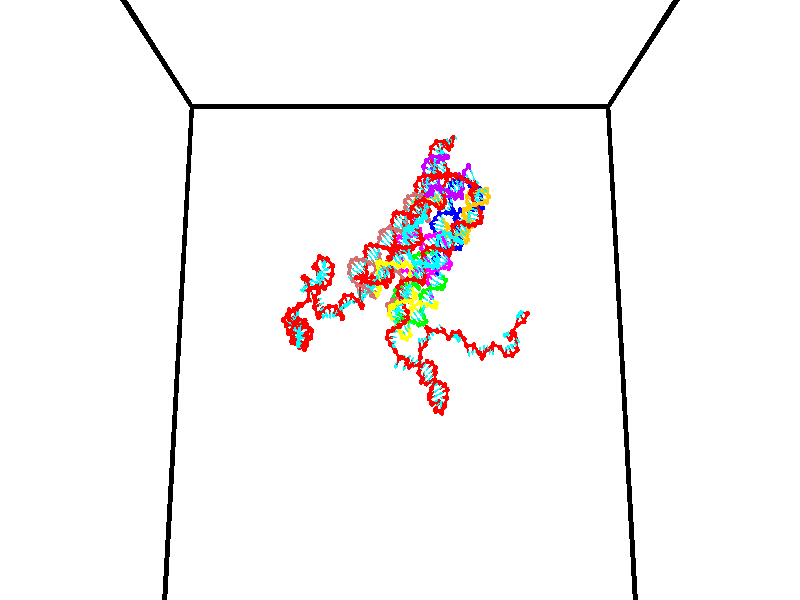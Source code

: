 // switches for output
#declare DRAW_BASES = 1; // possible values are 0, 1; only relevant for DNA ribbons
#declare DRAW_BASES_TYPE = 3; // possible values are 1, 2, 3; only relevant for DNA ribbons
#declare DRAW_FOG = 0; // set to 1 to enable fog

#include "colors.inc"

#include "transforms.inc"
background { rgb <1, 1, 1>}

#default {
   normal{
       ripples 0.25
       frequency 0.20
       turbulence 0.2
       lambda 5
   }
	finish {
		phong 0.1
		phong_size 40.
	}
}

// original window dimensions: 1024x640


// camera settings

camera {
	sky <0, 0.179814, -0.983701>
	up <0, 0.179814, -0.983701>
	right 1.6 * <1, 0, 0>
	location <35, 94.9851, 44.8844>
	look_at <35, 29.7336, 32.9568>
	direction <0, -65.2515, -11.9276>
	angle 67.0682
}


# declare cpy_camera_pos = <35, 94.9851, 44.8844>;
# if (DRAW_FOG = 1)
fog {
	fog_type 2
	up vnormalize(cpy_camera_pos)
	color rgbt<1,1,1,0.3>
	distance 1e-5
	fog_alt 3e-3
	fog_offset 56
}
# end


// LIGHTS

# declare lum = 6;
global_settings {
	ambient_light rgb lum * <0.05, 0.05, 0.05>
	max_trace_level 15
}# declare cpy_direct_light_amount = 0.25;
light_source
{	1000 * <-1, -1.16352, -0.803886>,
	rgb lum * cpy_direct_light_amount
	parallel
}

light_source
{	1000 * <1, 1.16352, 0.803886>,
	rgb lum * cpy_direct_light_amount
	parallel
}

// strand 0

// nucleotide -1

// particle -1
sphere {
	<23.916813, 35.337681, 34.847229> 0.250000
	pigment { color rgbt <1,0,0,0> }
	no_shadow
}
cylinder {
	<24.296181, 35.262680, 34.949478>,  <24.523802, 35.217678, 35.010826>, 0.100000
	pigment { color rgbt <1,0,0,0> }
	no_shadow
}
cylinder {
	<24.296181, 35.262680, 34.949478>,  <23.916813, 35.337681, 34.847229>, 0.100000
	pigment { color rgbt <1,0,0,0> }
	no_shadow
}

// particle -1
sphere {
	<24.296181, 35.262680, 34.949478> 0.100000
	pigment { color rgbt <1,0,0,0> }
	no_shadow
}
sphere {
	0, 1
	scale<0.080000,0.200000,0.300000>
	matrix <-0.092713, 0.607031, 0.789251,
		-0.303156, -0.772241, 0.558337,
		0.948420, -0.187501, 0.255622,
		24.580708, 35.206429, 35.026165>
	pigment { color rgbt <0,1,1,0> }
	no_shadow
}
cylinder {
	<23.962418, 35.334206, 35.588280>,  <23.916813, 35.337681, 34.847229>, 0.130000
	pigment { color rgbt <1,0,0,0> }
	no_shadow
}

// nucleotide -1

// particle -1
sphere {
	<23.962418, 35.334206, 35.588280> 0.250000
	pigment { color rgbt <1,0,0,0> }
	no_shadow
}
cylinder {
	<24.331409, 35.401524, 35.449306>,  <24.552805, 35.441914, 35.365921>, 0.100000
	pigment { color rgbt <1,0,0,0> }
	no_shadow
}
cylinder {
	<24.331409, 35.401524, 35.449306>,  <23.962418, 35.334206, 35.588280>, 0.100000
	pigment { color rgbt <1,0,0,0> }
	no_shadow
}

// particle -1
sphere {
	<24.331409, 35.401524, 35.449306> 0.100000
	pigment { color rgbt <1,0,0,0> }
	no_shadow
}
sphere {
	0, 1
	scale<0.080000,0.200000,0.300000>
	matrix <0.124370, 0.722431, 0.680166,
		0.365465, -0.670649, 0.645496,
		0.922479, 0.168297, -0.347432,
		24.608152, 35.452011, 35.345078>
	pigment { color rgbt <0,1,1,0> }
	no_shadow
}
cylinder {
	<24.522408, 35.271996, 36.122772>,  <23.962418, 35.334206, 35.588280>, 0.130000
	pigment { color rgbt <1,0,0,0> }
	no_shadow
}

// nucleotide -1

// particle -1
sphere {
	<24.522408, 35.271996, 36.122772> 0.250000
	pigment { color rgbt <1,0,0,0> }
	no_shadow
}
cylinder {
	<24.633114, 35.526814, 35.835003>,  <24.699537, 35.679707, 35.662342>, 0.100000
	pigment { color rgbt <1,0,0,0> }
	no_shadow
}
cylinder {
	<24.633114, 35.526814, 35.835003>,  <24.522408, 35.271996, 36.122772>, 0.100000
	pigment { color rgbt <1,0,0,0> }
	no_shadow
}

// particle -1
sphere {
	<24.633114, 35.526814, 35.835003> 0.100000
	pigment { color rgbt <1,0,0,0> }
	no_shadow
}
sphere {
	0, 1
	scale<0.080000,0.200000,0.300000>
	matrix <0.417717, 0.594474, 0.687105,
		0.865397, -0.490683, -0.101576,
		0.276766, 0.637049, -0.719423,
		24.716145, 35.717930, 35.619175>
	pigment { color rgbt <0,1,1,0> }
	no_shadow
}
cylinder {
	<25.135427, 35.538876, 36.379215>,  <24.522408, 35.271996, 36.122772>, 0.130000
	pigment { color rgbt <1,0,0,0> }
	no_shadow
}

// nucleotide -1

// particle -1
sphere {
	<25.135427, 35.538876, 36.379215> 0.250000
	pigment { color rgbt <1,0,0,0> }
	no_shadow
}
cylinder {
	<25.020447, 35.802567, 36.101280>,  <24.951458, 35.960781, 35.934521>, 0.100000
	pigment { color rgbt <1,0,0,0> }
	no_shadow
}
cylinder {
	<25.020447, 35.802567, 36.101280>,  <25.135427, 35.538876, 36.379215>, 0.100000
	pigment { color rgbt <1,0,0,0> }
	no_shadow
}

// particle -1
sphere {
	<25.020447, 35.802567, 36.101280> 0.100000
	pigment { color rgbt <1,0,0,0> }
	no_shadow
}
sphere {
	0, 1
	scale<0.080000,0.200000,0.300000>
	matrix <0.224530, 0.751616, 0.620210,
		0.931105, 0.022271, -0.364070,
		-0.287454, 0.659225, -0.694833,
		24.934210, 36.000336, 35.892830>
	pigment { color rgbt <0,1,1,0> }
	no_shadow
}
cylinder {
	<25.669092, 35.942829, 36.287945>,  <25.135427, 35.538876, 36.379215>, 0.130000
	pigment { color rgbt <1,0,0,0> }
	no_shadow
}

// nucleotide -1

// particle -1
sphere {
	<25.669092, 35.942829, 36.287945> 0.250000
	pigment { color rgbt <1,0,0,0> }
	no_shadow
}
cylinder {
	<25.360437, 36.158474, 36.152931>,  <25.175243, 36.287861, 36.071922>, 0.100000
	pigment { color rgbt <1,0,0,0> }
	no_shadow
}
cylinder {
	<25.360437, 36.158474, 36.152931>,  <25.669092, 35.942829, 36.287945>, 0.100000
	pigment { color rgbt <1,0,0,0> }
	no_shadow
}

// particle -1
sphere {
	<25.360437, 36.158474, 36.152931> 0.100000
	pigment { color rgbt <1,0,0,0> }
	no_shadow
}
sphere {
	0, 1
	scale<0.080000,0.200000,0.300000>
	matrix <0.276071, 0.761944, 0.585854,
		0.573026, 0.358884, -0.736779,
		-0.771638, 0.539114, -0.337537,
		25.128946, 36.320210, 36.051670>
	pigment { color rgbt <0,1,1,0> }
	no_shadow
}
cylinder {
	<25.904362, 36.609081, 36.295288>,  <25.669092, 35.942829, 36.287945>, 0.130000
	pigment { color rgbt <1,0,0,0> }
	no_shadow
}

// nucleotide -1

// particle -1
sphere {
	<25.904362, 36.609081, 36.295288> 0.250000
	pigment { color rgbt <1,0,0,0> }
	no_shadow
}
cylinder {
	<25.507736, 36.642765, 36.255878>,  <25.269760, 36.662975, 36.232235>, 0.100000
	pigment { color rgbt <1,0,0,0> }
	no_shadow
}
cylinder {
	<25.507736, 36.642765, 36.255878>,  <25.904362, 36.609081, 36.295288>, 0.100000
	pigment { color rgbt <1,0,0,0> }
	no_shadow
}

// particle -1
sphere {
	<25.507736, 36.642765, 36.255878> 0.100000
	pigment { color rgbt <1,0,0,0> }
	no_shadow
}
sphere {
	0, 1
	scale<0.080000,0.200000,0.300000>
	matrix <0.025620, 0.872524, 0.487900,
		0.127047, 0.481260, -0.867322,
		-0.991566, 0.084207, -0.098522,
		25.210266, 36.668026, 36.226322>
	pigment { color rgbt <0,1,1,0> }
	no_shadow
}
cylinder {
	<25.805176, 37.263802, 36.027859>,  <25.904362, 36.609081, 36.295288>, 0.130000
	pigment { color rgbt <1,0,0,0> }
	no_shadow
}

// nucleotide -1

// particle -1
sphere {
	<25.805176, 37.263802, 36.027859> 0.250000
	pigment { color rgbt <1,0,0,0> }
	no_shadow
}
cylinder {
	<25.477118, 37.153816, 36.228561>,  <25.280283, 37.087826, 36.348984>, 0.100000
	pigment { color rgbt <1,0,0,0> }
	no_shadow
}
cylinder {
	<25.477118, 37.153816, 36.228561>,  <25.805176, 37.263802, 36.027859>, 0.100000
	pigment { color rgbt <1,0,0,0> }
	no_shadow
}

// particle -1
sphere {
	<25.477118, 37.153816, 36.228561> 0.100000
	pigment { color rgbt <1,0,0,0> }
	no_shadow
}
sphere {
	0, 1
	scale<0.080000,0.200000,0.300000>
	matrix <-0.024113, 0.892789, 0.449830,
		-0.571648, 0.356827, -0.738846,
		-0.820145, -0.274960, 0.501757,
		25.231073, 37.071327, 36.379089>
	pigment { color rgbt <0,1,1,0> }
	no_shadow
}
cylinder {
	<25.221128, 37.741547, 35.985416>,  <25.805176, 37.263802, 36.027859>, 0.130000
	pigment { color rgbt <1,0,0,0> }
	no_shadow
}

// nucleotide -1

// particle -1
sphere {
	<25.221128, 37.741547, 35.985416> 0.250000
	pigment { color rgbt <1,0,0,0> }
	no_shadow
}
cylinder {
	<25.239096, 37.545883, 36.333832>,  <25.249876, 37.428486, 36.542881>, 0.100000
	pigment { color rgbt <1,0,0,0> }
	no_shadow
}
cylinder {
	<25.239096, 37.545883, 36.333832>,  <25.221128, 37.741547, 35.985416>, 0.100000
	pigment { color rgbt <1,0,0,0> }
	no_shadow
}

// particle -1
sphere {
	<25.239096, 37.545883, 36.333832> 0.100000
	pigment { color rgbt <1,0,0,0> }
	no_shadow
}
sphere {
	0, 1
	scale<0.080000,0.200000,0.300000>
	matrix <0.239658, 0.851731, 0.465960,
		-0.969818, 0.187821, 0.155488,
		0.044916, -0.489160, 0.871037,
		25.252571, 37.399136, 36.595142>
	pigment { color rgbt <0,1,1,0> }
	no_shadow
}
cylinder {
	<24.923807, 38.194046, 36.392292>,  <25.221128, 37.741547, 35.985416>, 0.130000
	pigment { color rgbt <1,0,0,0> }
	no_shadow
}

// nucleotide -1

// particle -1
sphere {
	<24.923807, 38.194046, 36.392292> 0.250000
	pigment { color rgbt <1,0,0,0> }
	no_shadow
}
cylinder {
	<25.124786, 37.948593, 36.635933>,  <25.245375, 37.801323, 36.782116>, 0.100000
	pigment { color rgbt <1,0,0,0> }
	no_shadow
}
cylinder {
	<25.124786, 37.948593, 36.635933>,  <24.923807, 38.194046, 36.392292>, 0.100000
	pigment { color rgbt <1,0,0,0> }
	no_shadow
}

// particle -1
sphere {
	<25.124786, 37.948593, 36.635933> 0.100000
	pigment { color rgbt <1,0,0,0> }
	no_shadow
}
sphere {
	0, 1
	scale<0.080000,0.200000,0.300000>
	matrix <0.272273, 0.780938, 0.562142,
		-0.820618, -0.116604, 0.559455,
		0.502447, -0.613628, 0.609104,
		25.275520, 37.764503, 36.818665>
	pigment { color rgbt <0,1,1,0> }
	no_shadow
}
cylinder {
	<24.637220, 38.318333, 37.088585>,  <24.923807, 38.194046, 36.392292>, 0.130000
	pigment { color rgbt <1,0,0,0> }
	no_shadow
}

// nucleotide -1

// particle -1
sphere {
	<24.637220, 38.318333, 37.088585> 0.250000
	pigment { color rgbt <1,0,0,0> }
	no_shadow
}
cylinder {
	<25.009249, 38.174572, 37.119049>,  <25.232466, 38.088314, 37.137329>, 0.100000
	pigment { color rgbt <1,0,0,0> }
	no_shadow
}
cylinder {
	<25.009249, 38.174572, 37.119049>,  <24.637220, 38.318333, 37.088585>, 0.100000
	pigment { color rgbt <1,0,0,0> }
	no_shadow
}

// particle -1
sphere {
	<25.009249, 38.174572, 37.119049> 0.100000
	pigment { color rgbt <1,0,0,0> }
	no_shadow
}
sphere {
	0, 1
	scale<0.080000,0.200000,0.300000>
	matrix <0.261469, 0.793184, 0.549994,
		-0.258078, -0.491619, 0.831689,
		0.930070, -0.359402, 0.076161,
		25.288269, 38.066750, 37.141899>
	pigment { color rgbt <0,1,1,0> }
	no_shadow
}
cylinder {
	<24.771881, 38.227943, 37.870499>,  <24.637220, 38.318333, 37.088585>, 0.130000
	pigment { color rgbt <1,0,0,0> }
	no_shadow
}

// nucleotide -1

// particle -1
sphere {
	<24.771881, 38.227943, 37.870499> 0.250000
	pigment { color rgbt <1,0,0,0> }
	no_shadow
}
cylinder {
	<25.109480, 38.283524, 37.663284>,  <25.312040, 38.316872, 37.538956>, 0.100000
	pigment { color rgbt <1,0,0,0> }
	no_shadow
}
cylinder {
	<25.109480, 38.283524, 37.663284>,  <24.771881, 38.227943, 37.870499>, 0.100000
	pigment { color rgbt <1,0,0,0> }
	no_shadow
}

// particle -1
sphere {
	<25.109480, 38.283524, 37.663284> 0.100000
	pigment { color rgbt <1,0,0,0> }
	no_shadow
}
sphere {
	0, 1
	scale<0.080000,0.200000,0.300000>
	matrix <0.192306, 0.823241, 0.534128,
		0.500684, -0.550424, 0.668093,
		0.843999, 0.138951, -0.518034,
		25.362679, 38.325211, 37.507874>
	pigment { color rgbt <0,1,1,0> }
	no_shadow
}
cylinder {
	<25.472631, 38.180485, 38.246895>,  <24.771881, 38.227943, 37.870499>, 0.130000
	pigment { color rgbt <1,0,0,0> }
	no_shadow
}

// nucleotide -1

// particle -1
sphere {
	<25.472631, 38.180485, 38.246895> 0.250000
	pigment { color rgbt <1,0,0,0> }
	no_shadow
}
cylinder {
	<25.479179, 38.442280, 37.944534>,  <25.483109, 38.599358, 37.763119>, 0.100000
	pigment { color rgbt <1,0,0,0> }
	no_shadow
}
cylinder {
	<25.479179, 38.442280, 37.944534>,  <25.472631, 38.180485, 38.246895>, 0.100000
	pigment { color rgbt <1,0,0,0> }
	no_shadow
}

// particle -1
sphere {
	<25.479179, 38.442280, 37.944534> 0.100000
	pigment { color rgbt <1,0,0,0> }
	no_shadow
}
sphere {
	0, 1
	scale<0.080000,0.200000,0.300000>
	matrix <0.000755, 0.755992, 0.654581,
		0.999866, -0.011286, 0.011882,
		0.016370, 0.654484, -0.755898,
		25.484091, 38.638626, 37.717766>
	pigment { color rgbt <0,1,1,0> }
	no_shadow
}
cylinder {
	<26.045235, 38.550999, 38.439594>,  <25.472631, 38.180485, 38.246895>, 0.130000
	pigment { color rgbt <1,0,0,0> }
	no_shadow
}

// nucleotide -1

// particle -1
sphere {
	<26.045235, 38.550999, 38.439594> 0.250000
	pigment { color rgbt <1,0,0,0> }
	no_shadow
}
cylinder {
	<25.767353, 38.758369, 38.240147>,  <25.600624, 38.882793, 38.120480>, 0.100000
	pigment { color rgbt <1,0,0,0> }
	no_shadow
}
cylinder {
	<25.767353, 38.758369, 38.240147>,  <26.045235, 38.550999, 38.439594>, 0.100000
	pigment { color rgbt <1,0,0,0> }
	no_shadow
}

// particle -1
sphere {
	<25.767353, 38.758369, 38.240147> 0.100000
	pigment { color rgbt <1,0,0,0> }
	no_shadow
}
sphere {
	0, 1
	scale<0.080000,0.200000,0.300000>
	matrix <0.219882, 0.813078, 0.539033,
		0.684864, 0.264832, -0.678841,
		-0.694704, 0.518429, -0.498616,
		25.558943, 38.913898, 38.090561>
	pigment { color rgbt <0,1,1,0> }
	no_shadow
}
cylinder {
	<26.320290, 39.244869, 38.198978>,  <26.045235, 38.550999, 38.439594>, 0.130000
	pigment { color rgbt <1,0,0,0> }
	no_shadow
}

// nucleotide -1

// particle -1
sphere {
	<26.320290, 39.244869, 38.198978> 0.250000
	pigment { color rgbt <1,0,0,0> }
	no_shadow
}
cylinder {
	<25.925623, 39.281242, 38.252964>,  <25.688822, 39.303066, 38.285355>, 0.100000
	pigment { color rgbt <1,0,0,0> }
	no_shadow
}
cylinder {
	<25.925623, 39.281242, 38.252964>,  <26.320290, 39.244869, 38.198978>, 0.100000
	pigment { color rgbt <1,0,0,0> }
	no_shadow
}

// particle -1
sphere {
	<25.925623, 39.281242, 38.252964> 0.100000
	pigment { color rgbt <1,0,0,0> }
	no_shadow
}
sphere {
	0, 1
	scale<0.080000,0.200000,0.300000>
	matrix <0.149559, 0.833619, 0.531706,
		-0.064161, 0.544803, -0.836106,
		-0.986669, 0.090933, 0.134966,
		25.629622, 39.308521, 38.293453>
	pigment { color rgbt <0,1,1,0> }
	no_shadow
}
cylinder {
	<26.333300, 39.414989, 37.410618>,  <26.320290, 39.244869, 38.198978>, 0.130000
	pigment { color rgbt <1,0,0,0> }
	no_shadow
}

// nucleotide -1

// particle -1
sphere {
	<26.333300, 39.414989, 37.410618> 0.250000
	pigment { color rgbt <1,0,0,0> }
	no_shadow
}
cylinder {
	<26.077143, 39.679882, 37.566227>,  <25.923449, 39.838818, 37.659592>, 0.100000
	pigment { color rgbt <1,0,0,0> }
	no_shadow
}
cylinder {
	<26.077143, 39.679882, 37.566227>,  <26.333300, 39.414989, 37.410618>, 0.100000
	pigment { color rgbt <1,0,0,0> }
	no_shadow
}

// particle -1
sphere {
	<26.077143, 39.679882, 37.566227> 0.100000
	pigment { color rgbt <1,0,0,0> }
	no_shadow
}
sphere {
	0, 1
	scale<0.080000,0.200000,0.300000>
	matrix <-0.440097, -0.731508, 0.520778,
		0.629451, 0.162295, 0.759902,
		-0.640395, 0.662235, 0.389023,
		25.885025, 39.878551, 37.682934>
	pigment { color rgbt <0,1,1,0> }
	no_shadow
}
cylinder {
	<26.508230, 38.902199, 36.943413>,  <26.333300, 39.414989, 37.410618>, 0.130000
	pigment { color rgbt <1,0,0,0> }
	no_shadow
}

// nucleotide -1

// particle -1
sphere {
	<26.508230, 38.902199, 36.943413> 0.250000
	pigment { color rgbt <1,0,0,0> }
	no_shadow
}
cylinder {
	<26.269745, 38.746460, 37.224251>,  <26.126654, 38.653015, 37.392754>, 0.100000
	pigment { color rgbt <1,0,0,0> }
	no_shadow
}
cylinder {
	<26.269745, 38.746460, 37.224251>,  <26.508230, 38.902199, 36.943413>, 0.100000
	pigment { color rgbt <1,0,0,0> }
	no_shadow
}

// particle -1
sphere {
	<26.269745, 38.746460, 37.224251> 0.100000
	pigment { color rgbt <1,0,0,0> }
	no_shadow
}
sphere {
	0, 1
	scale<0.080000,0.200000,0.300000>
	matrix <-0.101904, -0.830755, -0.547231,
		0.796332, -0.397813, 0.455631,
		-0.596214, -0.389346, 0.702096,
		26.090881, 38.629658, 37.434879>
	pigment { color rgbt <0,1,1,0> }
	no_shadow
}
cylinder {
	<26.604319, 38.198891, 37.007790>,  <26.508230, 38.902199, 36.943413>, 0.130000
	pigment { color rgbt <1,0,0,0> }
	no_shadow
}

// nucleotide -1

// particle -1
sphere {
	<26.604319, 38.198891, 37.007790> 0.250000
	pigment { color rgbt <1,0,0,0> }
	no_shadow
}
cylinder {
	<26.233616, 38.223553, 37.156017>,  <26.011194, 38.238350, 37.244953>, 0.100000
	pigment { color rgbt <1,0,0,0> }
	no_shadow
}
cylinder {
	<26.233616, 38.223553, 37.156017>,  <26.604319, 38.198891, 37.007790>, 0.100000
	pigment { color rgbt <1,0,0,0> }
	no_shadow
}

// particle -1
sphere {
	<26.233616, 38.223553, 37.156017> 0.100000
	pigment { color rgbt <1,0,0,0> }
	no_shadow
}
sphere {
	0, 1
	scale<0.080000,0.200000,0.300000>
	matrix <-0.251817, -0.833956, -0.491025,
		0.278766, -0.548376, 0.788399,
		-0.926757, 0.061651, 0.370569,
		25.955589, 38.242046, 37.267189>
	pigment { color rgbt <0,1,1,0> }
	no_shadow
}
cylinder {
	<26.450207, 37.537861, 37.424519>,  <26.604319, 38.198891, 37.007790>, 0.130000
	pigment { color rgbt <1,0,0,0> }
	no_shadow
}

// nucleotide -1

// particle -1
sphere {
	<26.450207, 37.537861, 37.424519> 0.250000
	pigment { color rgbt <1,0,0,0> }
	no_shadow
}
cylinder {
	<26.092587, 37.692905, 37.334694>,  <25.878014, 37.785934, 37.280800>, 0.100000
	pigment { color rgbt <1,0,0,0> }
	no_shadow
}
cylinder {
	<26.092587, 37.692905, 37.334694>,  <26.450207, 37.537861, 37.424519>, 0.100000
	pigment { color rgbt <1,0,0,0> }
	no_shadow
}

// particle -1
sphere {
	<26.092587, 37.692905, 37.334694> 0.100000
	pigment { color rgbt <1,0,0,0> }
	no_shadow
}
sphere {
	0, 1
	scale<0.080000,0.200000,0.300000>
	matrix <-0.303128, -0.892572, -0.333810,
		-0.329823, -0.230374, 0.915502,
		-0.894052, 0.387613, -0.224558,
		25.824371, 37.809189, 37.267326>
	pigment { color rgbt <0,1,1,0> }
	no_shadow
}
cylinder {
	<25.952677, 37.020821, 37.707306>,  <26.450207, 37.537861, 37.424519>, 0.130000
	pigment { color rgbt <1,0,0,0> }
	no_shadow
}

// nucleotide -1

// particle -1
sphere {
	<25.952677, 37.020821, 37.707306> 0.250000
	pigment { color rgbt <1,0,0,0> }
	no_shadow
}
cylinder {
	<25.761738, 37.238823, 37.431595>,  <25.647175, 37.369625, 37.266167>, 0.100000
	pigment { color rgbt <1,0,0,0> }
	no_shadow
}
cylinder {
	<25.761738, 37.238823, 37.431595>,  <25.952677, 37.020821, 37.707306>, 0.100000
	pigment { color rgbt <1,0,0,0> }
	no_shadow
}

// particle -1
sphere {
	<25.761738, 37.238823, 37.431595> 0.100000
	pigment { color rgbt <1,0,0,0> }
	no_shadow
}
sphere {
	0, 1
	scale<0.080000,0.200000,0.300000>
	matrix <-0.492166, -0.815658, -0.304096,
		-0.727950, 0.194079, 0.657588,
		-0.477348, 0.545009, -0.689278,
		25.618534, 37.402325, 37.224812>
	pigment { color rgbt <0,1,1,0> }
	no_shadow
}
cylinder {
	<25.316660, 36.824936, 37.753162>,  <25.952677, 37.020821, 37.707306>, 0.130000
	pigment { color rgbt <1,0,0,0> }
	no_shadow
}

// nucleotide -1

// particle -1
sphere {
	<25.316660, 36.824936, 37.753162> 0.250000
	pigment { color rgbt <1,0,0,0> }
	no_shadow
}
cylinder {
	<25.321815, 36.986565, 37.387310>,  <25.324909, 37.083542, 37.167797>, 0.100000
	pigment { color rgbt <1,0,0,0> }
	no_shadow
}
cylinder {
	<25.321815, 36.986565, 37.387310>,  <25.316660, 36.824936, 37.753162>, 0.100000
	pigment { color rgbt <1,0,0,0> }
	no_shadow
}

// particle -1
sphere {
	<25.321815, 36.986565, 37.387310> 0.100000
	pigment { color rgbt <1,0,0,0> }
	no_shadow
}
sphere {
	0, 1
	scale<0.080000,0.200000,0.300000>
	matrix <-0.655263, -0.687517, -0.312969,
		-0.755290, 0.603361, 0.255914,
		0.012888, 0.404074, -0.914635,
		25.325682, 37.107788, 37.112919>
	pigment { color rgbt <0,1,1,0> }
	no_shadow
}
cylinder {
	<24.696926, 36.482887, 37.435085>,  <25.316660, 36.824936, 37.753162>, 0.130000
	pigment { color rgbt <1,0,0,0> }
	no_shadow
}

// nucleotide -1

// particle -1
sphere {
	<24.696926, 36.482887, 37.435085> 0.250000
	pigment { color rgbt <1,0,0,0> }
	no_shadow
}
cylinder {
	<24.729155, 36.793316, 37.184895>,  <24.748491, 36.979572, 37.034779>, 0.100000
	pigment { color rgbt <1,0,0,0> }
	no_shadow
}
cylinder {
	<24.729155, 36.793316, 37.184895>,  <24.696926, 36.482887, 37.435085>, 0.100000
	pigment { color rgbt <1,0,0,0> }
	no_shadow
}

// particle -1
sphere {
	<24.729155, 36.793316, 37.184895> 0.100000
	pigment { color rgbt <1,0,0,0> }
	no_shadow
}
sphere {
	0, 1
	scale<0.080000,0.200000,0.300000>
	matrix <-0.178868, -0.606073, -0.775036,
		-0.980568, 0.174324, 0.089982,
		0.080571, 0.776071, -0.625478,
		24.753326, 37.026138, 36.997250>
	pigment { color rgbt <0,1,1,0> }
	no_shadow
}
cylinder {
	<24.124025, 36.518723, 36.924320>,  <24.696926, 36.482887, 37.435085>, 0.130000
	pigment { color rgbt <1,0,0,0> }
	no_shadow
}

// nucleotide -1

// particle -1
sphere {
	<24.124025, 36.518723, 36.924320> 0.250000
	pigment { color rgbt <1,0,0,0> }
	no_shadow
}
cylinder {
	<24.437683, 36.711876, 36.768402>,  <24.625877, 36.827770, 36.674850>, 0.100000
	pigment { color rgbt <1,0,0,0> }
	no_shadow
}
cylinder {
	<24.437683, 36.711876, 36.768402>,  <24.124025, 36.518723, 36.924320>, 0.100000
	pigment { color rgbt <1,0,0,0> }
	no_shadow
}

// particle -1
sphere {
	<24.437683, 36.711876, 36.768402> 0.100000
	pigment { color rgbt <1,0,0,0> }
	no_shadow
}
sphere {
	0, 1
	scale<0.080000,0.200000,0.300000>
	matrix <-0.064173, -0.561650, -0.824883,
		-0.617251, 0.671841, -0.409427,
		0.784145, 0.482886, -0.389793,
		24.672926, 36.856743, 36.651463>
	pigment { color rgbt <0,1,1,0> }
	no_shadow
}
cylinder {
	<23.930405, 36.800842, 36.343842>,  <24.124025, 36.518723, 36.924320>, 0.130000
	pigment { color rgbt <1,0,0,0> }
	no_shadow
}

// nucleotide -1

// particle -1
sphere {
	<23.930405, 36.800842, 36.343842> 0.250000
	pigment { color rgbt <1,0,0,0> }
	no_shadow
}
cylinder {
	<24.326958, 36.767010, 36.303825>,  <24.564890, 36.746708, 36.279816>, 0.100000
	pigment { color rgbt <1,0,0,0> }
	no_shadow
}
cylinder {
	<24.326958, 36.767010, 36.303825>,  <23.930405, 36.800842, 36.343842>, 0.100000
	pigment { color rgbt <1,0,0,0> }
	no_shadow
}

// particle -1
sphere {
	<24.326958, 36.767010, 36.303825> 0.100000
	pigment { color rgbt <1,0,0,0> }
	no_shadow
}
sphere {
	0, 1
	scale<0.080000,0.200000,0.300000>
	matrix <-0.122395, -0.325701, -0.937517,
		0.046715, 0.941682, -0.333246,
		0.991382, -0.084583, -0.100042,
		24.624372, 36.741634, 36.273811>
	pigment { color rgbt <0,1,1,0> }
	no_shadow
}
cylinder {
	<23.536573, 36.385983, 35.845932>,  <23.930405, 36.800842, 36.343842>, 0.130000
	pigment { color rgbt <1,0,0,0> }
	no_shadow
}

// nucleotide -1

// particle -1
sphere {
	<23.536573, 36.385983, 35.845932> 0.250000
	pigment { color rgbt <1,0,0,0> }
	no_shadow
}
cylinder {
	<23.872766, 36.293056, 36.041737>,  <24.074482, 36.237301, 36.159222>, 0.100000
	pigment { color rgbt <1,0,0,0> }
	no_shadow
}
cylinder {
	<23.872766, 36.293056, 36.041737>,  <23.536573, 36.385983, 35.845932>, 0.100000
	pigment { color rgbt <1,0,0,0> }
	no_shadow
}

// particle -1
sphere {
	<23.872766, 36.293056, 36.041737> 0.100000
	pigment { color rgbt <1,0,0,0> }
	no_shadow
}
sphere {
	0, 1
	scale<0.080000,0.200000,0.300000>
	matrix <0.201074, 0.972641, 0.116356,
		-0.503152, 0.000634, 0.864198,
		0.840481, -0.232312, 0.489514,
		24.124910, 36.223362, 36.188591>
	pigment { color rgbt <0,1,1,0> }
	no_shadow
}
cylinder {
	<24.037857, 36.928082, 35.524170>,  <23.536573, 36.385983, 35.845932>, 0.130000
	pigment { color rgbt <1,0,0,0> }
	no_shadow
}

// nucleotide -1

// particle -1
sphere {
	<24.037857, 36.928082, 35.524170> 0.250000
	pigment { color rgbt <1,0,0,0> }
	no_shadow
}
cylinder {
	<24.350647, 36.746319, 35.694832>,  <24.538321, 36.637260, 35.797230>, 0.100000
	pigment { color rgbt <1,0,0,0> }
	no_shadow
}
cylinder {
	<24.350647, 36.746319, 35.694832>,  <24.037857, 36.928082, 35.524170>, 0.100000
	pigment { color rgbt <1,0,0,0> }
	no_shadow
}

// particle -1
sphere {
	<24.350647, 36.746319, 35.694832> 0.100000
	pigment { color rgbt <1,0,0,0> }
	no_shadow
}
sphere {
	0, 1
	scale<0.080000,0.200000,0.300000>
	matrix <0.086176, -0.599100, -0.796023,
		0.617326, 0.659236, -0.429321,
		0.781973, -0.454409, 0.426650,
		24.585239, 36.609997, 35.822826>
	pigment { color rgbt <0,1,1,0> }
	no_shadow
}
cylinder {
	<24.679968, 36.997105, 35.077713>,  <24.037857, 36.928082, 35.524170>, 0.130000
	pigment { color rgbt <1,0,0,0> }
	no_shadow
}

// nucleotide -1

// particle -1
sphere {
	<24.679968, 36.997105, 35.077713> 0.250000
	pigment { color rgbt <1,0,0,0> }
	no_shadow
}
cylinder {
	<24.715864, 36.670090, 35.305248>,  <24.737402, 36.473881, 35.441769>, 0.100000
	pigment { color rgbt <1,0,0,0> }
	no_shadow
}
cylinder {
	<24.715864, 36.670090, 35.305248>,  <24.679968, 36.997105, 35.077713>, 0.100000
	pigment { color rgbt <1,0,0,0> }
	no_shadow
}

// particle -1
sphere {
	<24.715864, 36.670090, 35.305248> 0.100000
	pigment { color rgbt <1,0,0,0> }
	no_shadow
}
sphere {
	0, 1
	scale<0.080000,0.200000,0.300000>
	matrix <0.097170, -0.561229, -0.821936,
		0.991214, 0.129035, 0.029076,
		0.089740, -0.817540, 0.568837,
		24.742786, 36.424828, 35.475899>
	pigment { color rgbt <0,1,1,0> }
	no_shadow
}
cylinder {
	<25.051968, 36.542038, 34.618771>,  <24.679968, 36.997105, 35.077713>, 0.130000
	pigment { color rgbt <1,0,0,0> }
	no_shadow
}

// nucleotide -1

// particle -1
sphere {
	<25.051968, 36.542038, 34.618771> 0.250000
	pigment { color rgbt <1,0,0,0> }
	no_shadow
}
cylinder {
	<24.937876, 36.300972, 34.916882>,  <24.869421, 36.156330, 35.095749>, 0.100000
	pigment { color rgbt <1,0,0,0> }
	no_shadow
}
cylinder {
	<24.937876, 36.300972, 34.916882>,  <25.051968, 36.542038, 34.618771>, 0.100000
	pigment { color rgbt <1,0,0,0> }
	no_shadow
}

// particle -1
sphere {
	<24.937876, 36.300972, 34.916882> 0.100000
	pigment { color rgbt <1,0,0,0> }
	no_shadow
}
sphere {
	0, 1
	scale<0.080000,0.200000,0.300000>
	matrix <-0.146610, -0.740991, -0.655315,
		0.947180, -0.296180, 0.122995,
		-0.285230, -0.602669, 0.745275,
		24.852306, 36.120171, 35.140465>
	pigment { color rgbt <0,1,1,0> }
	no_shadow
}
cylinder {
	<25.233068, 35.818996, 34.489655>,  <25.051968, 36.542038, 34.618771>, 0.130000
	pigment { color rgbt <1,0,0,0> }
	no_shadow
}

// nucleotide -1

// particle -1
sphere {
	<25.233068, 35.818996, 34.489655> 0.250000
	pigment { color rgbt <1,0,0,0> }
	no_shadow
}
cylinder {
	<24.914431, 35.816078, 34.731445>,  <24.723248, 35.814327, 34.876518>, 0.100000
	pigment { color rgbt <1,0,0,0> }
	no_shadow
}
cylinder {
	<24.914431, 35.816078, 34.731445>,  <25.233068, 35.818996, 34.489655>, 0.100000
	pigment { color rgbt <1,0,0,0> }
	no_shadow
}

// particle -1
sphere {
	<24.914431, 35.816078, 34.731445> 0.100000
	pigment { color rgbt <1,0,0,0> }
	no_shadow
}
sphere {
	0, 1
	scale<0.080000,0.200000,0.300000>
	matrix <-0.446809, -0.666425, -0.596858,
		0.407188, -0.745536, 0.527611,
		-0.796593, -0.007292, 0.604473,
		24.675453, 35.813892, 34.912788>
	pigment { color rgbt <0,1,1,0> }
	no_shadow
}
cylinder {
	<25.878443, 35.889771, 34.061756>,  <25.233068, 35.818996, 34.489655>, 0.130000
	pigment { color rgbt <1,0,0,0> }
	no_shadow
}

// nucleotide -1

// particle -1
sphere {
	<25.878443, 35.889771, 34.061756> 0.250000
	pigment { color rgbt <1,0,0,0> }
	no_shadow
}
cylinder {
	<25.976822, 35.502060, 34.060162>,  <26.035849, 35.269432, 34.059204>, 0.100000
	pigment { color rgbt <1,0,0,0> }
	no_shadow
}
cylinder {
	<25.976822, 35.502060, 34.060162>,  <25.878443, 35.889771, 34.061756>, 0.100000
	pigment { color rgbt <1,0,0,0> }
	no_shadow
}

// particle -1
sphere {
	<25.976822, 35.502060, 34.060162> 0.100000
	pigment { color rgbt <1,0,0,0> }
	no_shadow
}
sphere {
	0, 1
	scale<0.080000,0.200000,0.300000>
	matrix <-0.944389, -0.238703, -0.226166,
		0.218265, 0.059391, -0.974081,
		0.245948, -0.969274, -0.003988,
		26.050606, 35.211277, 34.058964>
	pigment { color rgbt <0,1,1,0> }
	no_shadow
}
cylinder {
	<25.951466, 36.110325, 33.342480>,  <25.878443, 35.889771, 34.061756>, 0.130000
	pigment { color rgbt <1,0,0,0> }
	no_shadow
}

// nucleotide -1

// particle -1
sphere {
	<25.951466, 36.110325, 33.342480> 0.250000
	pigment { color rgbt <1,0,0,0> }
	no_shadow
}
cylinder {
	<25.658352, 36.378963, 33.386276>,  <25.482485, 36.540146, 33.412552>, 0.100000
	pigment { color rgbt <1,0,0,0> }
	no_shadow
}
cylinder {
	<25.658352, 36.378963, 33.386276>,  <25.951466, 36.110325, 33.342480>, 0.100000
	pigment { color rgbt <1,0,0,0> }
	no_shadow
}

// particle -1
sphere {
	<25.658352, 36.378963, 33.386276> 0.100000
	pigment { color rgbt <1,0,0,0> }
	no_shadow
}
sphere {
	0, 1
	scale<0.080000,0.200000,0.300000>
	matrix <0.565385, 0.690456, -0.451231,
		-0.378642, -0.268752, -0.885665,
		-0.732782, 0.671597, 0.109487,
		25.438517, 36.580444, 33.419121>
	pigment { color rgbt <0,1,1,0> }
	no_shadow
}
cylinder {
	<25.738253, 36.468933, 32.717354>,  <25.951466, 36.110325, 33.342480>, 0.130000
	pigment { color rgbt <1,0,0,0> }
	no_shadow
}

// nucleotide -1

// particle -1
sphere {
	<25.738253, 36.468933, 32.717354> 0.250000
	pigment { color rgbt <1,0,0,0> }
	no_shadow
}
cylinder {
	<25.705042, 36.749359, 33.000656>,  <25.685116, 36.917614, 33.170635>, 0.100000
	pigment { color rgbt <1,0,0,0> }
	no_shadow
}
cylinder {
	<25.705042, 36.749359, 33.000656>,  <25.738253, 36.468933, 32.717354>, 0.100000
	pigment { color rgbt <1,0,0,0> }
	no_shadow
}

// particle -1
sphere {
	<25.705042, 36.749359, 33.000656> 0.100000
	pigment { color rgbt <1,0,0,0> }
	no_shadow
}
sphere {
	0, 1
	scale<0.080000,0.200000,0.300000>
	matrix <0.788063, 0.481201, -0.383930,
		-0.609969, 0.526270, -0.592434,
		-0.083029, 0.701060, 0.708252,
		25.680134, 36.959679, 33.213131>
	pigment { color rgbt <0,1,1,0> }
	no_shadow
}
cylinder {
	<25.612709, 37.173450, 32.404816>,  <25.738253, 36.468933, 32.717354>, 0.130000
	pigment { color rgbt <1,0,0,0> }
	no_shadow
}

// nucleotide -1

// particle -1
sphere {
	<25.612709, 37.173450, 32.404816> 0.250000
	pigment { color rgbt <1,0,0,0> }
	no_shadow
}
cylinder {
	<25.782312, 37.182087, 32.766975>,  <25.884073, 37.187271, 32.984272>, 0.100000
	pigment { color rgbt <1,0,0,0> }
	no_shadow
}
cylinder {
	<25.782312, 37.182087, 32.766975>,  <25.612709, 37.173450, 32.404816>, 0.100000
	pigment { color rgbt <1,0,0,0> }
	no_shadow
}

// particle -1
sphere {
	<25.782312, 37.182087, 32.766975> 0.100000
	pigment { color rgbt <1,0,0,0> }
	no_shadow
}
sphere {
	0, 1
	scale<0.080000,0.200000,0.300000>
	matrix <0.737183, 0.572507, -0.358882,
		-0.526098, 0.819616, 0.226829,
		0.424007, 0.021593, 0.905402,
		25.909513, 37.188564, 33.038597>
	pigment { color rgbt <0,1,1,0> }
	no_shadow
}
cylinder {
	<25.616262, 37.824451, 32.608086>,  <25.612709, 37.173450, 32.404816>, 0.130000
	pigment { color rgbt <1,0,0,0> }
	no_shadow
}

// nucleotide -1

// particle -1
sphere {
	<25.616262, 37.824451, 32.608086> 0.250000
	pigment { color rgbt <1,0,0,0> }
	no_shadow
}
cylinder {
	<25.912668, 37.628647, 32.791943>,  <26.090511, 37.511166, 32.902256>, 0.100000
	pigment { color rgbt <1,0,0,0> }
	no_shadow
}
cylinder {
	<25.912668, 37.628647, 32.791943>,  <25.616262, 37.824451, 32.608086>, 0.100000
	pigment { color rgbt <1,0,0,0> }
	no_shadow
}

// particle -1
sphere {
	<25.912668, 37.628647, 32.791943> 0.100000
	pigment { color rgbt <1,0,0,0> }
	no_shadow
}
sphere {
	0, 1
	scale<0.080000,0.200000,0.300000>
	matrix <0.670344, 0.579201, -0.463860,
		-0.039161, 0.651847, 0.757339,
		0.741017, -0.489512, 0.459643,
		26.134974, 37.481792, 32.929836>
	pigment { color rgbt <0,1,1,0> }
	no_shadow
}
cylinder {
	<26.041136, 38.344666, 32.825420>,  <25.616262, 37.824451, 32.608086>, 0.130000
	pigment { color rgbt <1,0,0,0> }
	no_shadow
}

// nucleotide -1

// particle -1
sphere {
	<26.041136, 38.344666, 32.825420> 0.250000
	pigment { color rgbt <1,0,0,0> }
	no_shadow
}
cylinder {
	<26.275208, 38.020542, 32.813011>,  <26.415651, 37.826069, 32.805565>, 0.100000
	pigment { color rgbt <1,0,0,0> }
	no_shadow
}
cylinder {
	<26.275208, 38.020542, 32.813011>,  <26.041136, 38.344666, 32.825420>, 0.100000
	pigment { color rgbt <1,0,0,0> }
	no_shadow
}

// particle -1
sphere {
	<26.275208, 38.020542, 32.813011> 0.100000
	pigment { color rgbt <1,0,0,0> }
	no_shadow
}
sphere {
	0, 1
	scale<0.080000,0.200000,0.300000>
	matrix <0.659855, 0.498064, -0.562604,
		0.471335, 0.308754, 0.826144,
		0.585179, -0.810311, -0.031022,
		26.450762, 37.777451, 32.803703>
	pigment { color rgbt <0,1,1,0> }
	no_shadow
}
cylinder {
	<26.358549, 38.117077, 33.570007>,  <26.041136, 38.344666, 32.825420>, 0.130000
	pigment { color rgbt <1,0,0,0> }
	no_shadow
}

// nucleotide -1

// particle -1
sphere {
	<26.358549, 38.117077, 33.570007> 0.250000
	pigment { color rgbt <1,0,0,0> }
	no_shadow
}
cylinder {
	<26.650888, 37.874981, 33.443802>,  <26.826292, 37.729721, 33.368080>, 0.100000
	pigment { color rgbt <1,0,0,0> }
	no_shadow
}
cylinder {
	<26.650888, 37.874981, 33.443802>,  <26.358549, 38.117077, 33.570007>, 0.100000
	pigment { color rgbt <1,0,0,0> }
	no_shadow
}

// particle -1
sphere {
	<26.650888, 37.874981, 33.443802> 0.100000
	pigment { color rgbt <1,0,0,0> }
	no_shadow
}
sphere {
	0, 1
	scale<0.080000,0.200000,0.300000>
	matrix <0.410612, 0.759129, -0.505094,
		0.545216, 0.239594, 0.803327,
		0.730847, -0.605242, -0.315509,
		26.870142, 37.693409, 33.349148>
	pigment { color rgbt <0,1,1,0> }
	no_shadow
}
cylinder {
	<27.003931, 38.458042, 33.521446>,  <26.358549, 38.117077, 33.570007>, 0.130000
	pigment { color rgbt <1,0,0,0> }
	no_shadow
}

// nucleotide -1

// particle -1
sphere {
	<27.003931, 38.458042, 33.521446> 0.250000
	pigment { color rgbt <1,0,0,0> }
	no_shadow
}
cylinder {
	<27.097986, 38.141449, 33.295784>,  <27.154419, 37.951492, 33.160385>, 0.100000
	pigment { color rgbt <1,0,0,0> }
	no_shadow
}
cylinder {
	<27.097986, 38.141449, 33.295784>,  <27.003931, 38.458042, 33.521446>, 0.100000
	pigment { color rgbt <1,0,0,0> }
	no_shadow
}

// particle -1
sphere {
	<27.097986, 38.141449, 33.295784> 0.100000
	pigment { color rgbt <1,0,0,0> }
	no_shadow
}
sphere {
	0, 1
	scale<0.080000,0.200000,0.300000>
	matrix <0.521824, 0.592484, -0.613728,
		0.820005, -0.150078, 0.552329,
		0.235139, -0.791479, -0.564155,
		27.168528, 37.904007, 33.126537>
	pigment { color rgbt <0,1,1,0> }
	no_shadow
}
cylinder {
	<27.783813, 38.328938, 33.534225>,  <27.003931, 38.458042, 33.521446>, 0.130000
	pigment { color rgbt <1,0,0,0> }
	no_shadow
}

// nucleotide -1

// particle -1
sphere {
	<27.783813, 38.328938, 33.534225> 0.250000
	pigment { color rgbt <1,0,0,0> }
	no_shadow
}
cylinder {
	<27.573450, 38.220787, 33.211658>,  <27.447231, 38.155895, 33.018116>, 0.100000
	pigment { color rgbt <1,0,0,0> }
	no_shadow
}
cylinder {
	<27.573450, 38.220787, 33.211658>,  <27.783813, 38.328938, 33.534225>, 0.100000
	pigment { color rgbt <1,0,0,0> }
	no_shadow
}

// particle -1
sphere {
	<27.573450, 38.220787, 33.211658> 0.100000
	pigment { color rgbt <1,0,0,0> }
	no_shadow
}
sphere {
	0, 1
	scale<0.080000,0.200000,0.300000>
	matrix <0.517664, 0.650546, -0.555711,
		0.674867, -0.709708, -0.202161,
		-0.525908, -0.270379, -0.806422,
		27.415676, 38.139675, 32.969730>
	pigment { color rgbt <0,1,1,0> }
	no_shadow
}
cylinder {
	<28.239319, 38.280972, 33.135586>,  <27.783813, 38.328938, 33.534225>, 0.130000
	pigment { color rgbt <1,0,0,0> }
	no_shadow
}

// nucleotide -1

// particle -1
sphere {
	<28.239319, 38.280972, 33.135586> 0.250000
	pigment { color rgbt <1,0,0,0> }
	no_shadow
}
cylinder {
	<27.904875, 38.314934, 32.918804>,  <27.704208, 38.335312, 32.788734>, 0.100000
	pigment { color rgbt <1,0,0,0> }
	no_shadow
}
cylinder {
	<27.904875, 38.314934, 32.918804>,  <28.239319, 38.280972, 33.135586>, 0.100000
	pigment { color rgbt <1,0,0,0> }
	no_shadow
}

// particle -1
sphere {
	<27.904875, 38.314934, 32.918804> 0.100000
	pigment { color rgbt <1,0,0,0> }
	no_shadow
}
sphere {
	0, 1
	scale<0.080000,0.200000,0.300000>
	matrix <0.434966, 0.704593, -0.560673,
		0.334251, -0.704515, -0.626047,
		-0.836110, 0.084904, -0.541951,
		27.654041, 38.340405, 32.756218>
	pigment { color rgbt <0,1,1,0> }
	no_shadow
}
cylinder {
	<28.458534, 38.212688, 32.411591>,  <28.239319, 38.280972, 33.135586>, 0.130000
	pigment { color rgbt <1,0,0,0> }
	no_shadow
}

// nucleotide -1

// particle -1
sphere {
	<28.458534, 38.212688, 32.411591> 0.250000
	pigment { color rgbt <1,0,0,0> }
	no_shadow
}
cylinder {
	<28.124640, 38.426170, 32.465813>,  <27.924303, 38.554260, 32.498348>, 0.100000
	pigment { color rgbt <1,0,0,0> }
	no_shadow
}
cylinder {
	<28.124640, 38.426170, 32.465813>,  <28.458534, 38.212688, 32.411591>, 0.100000
	pigment { color rgbt <1,0,0,0> }
	no_shadow
}

// particle -1
sphere {
	<28.124640, 38.426170, 32.465813> 0.100000
	pigment { color rgbt <1,0,0,0> }
	no_shadow
}
sphere {
	0, 1
	scale<0.080000,0.200000,0.300000>
	matrix <0.338398, 0.691401, -0.638319,
		-0.434400, -0.486955, -0.757741,
		-0.834736, 0.533703, 0.135560,
		27.874218, 38.586281, 32.506481>
	pigment { color rgbt <0,1,1,0> }
	no_shadow
}
cylinder {
	<28.560558, 38.719009, 31.830343>,  <28.458534, 38.212688, 32.411591>, 0.130000
	pigment { color rgbt <1,0,0,0> }
	no_shadow
}

// nucleotide -1

// particle -1
sphere {
	<28.560558, 38.719009, 31.830343> 0.250000
	pigment { color rgbt <1,0,0,0> }
	no_shadow
}
cylinder {
	<28.234034, 38.839725, 32.027344>,  <28.038118, 38.912155, 32.145542>, 0.100000
	pigment { color rgbt <1,0,0,0> }
	no_shadow
}
cylinder {
	<28.234034, 38.839725, 32.027344>,  <28.560558, 38.719009, 31.830343>, 0.100000
	pigment { color rgbt <1,0,0,0> }
	no_shadow
}

// particle -1
sphere {
	<28.234034, 38.839725, 32.027344> 0.100000
	pigment { color rgbt <1,0,0,0> }
	no_shadow
}
sphere {
	0, 1
	scale<0.080000,0.200000,0.300000>
	matrix <-0.161453, 0.699443, -0.696213,
		-0.554588, -0.647842, -0.522238,
		-0.816312, 0.301794, 0.492499,
		27.989140, 38.930264, 32.175095>
	pigment { color rgbt <0,1,1,0> }
	no_shadow
}
cylinder {
	<28.044043, 38.912205, 31.336155>,  <28.560558, 38.719009, 31.830343>, 0.130000
	pigment { color rgbt <1,0,0,0> }
	no_shadow
}

// nucleotide -1

// particle -1
sphere {
	<28.044043, 38.912205, 31.336155> 0.250000
	pigment { color rgbt <1,0,0,0> }
	no_shadow
}
cylinder {
	<27.912720, 39.075706, 31.676775>,  <27.833925, 39.173805, 31.881147>, 0.100000
	pigment { color rgbt <1,0,0,0> }
	no_shadow
}
cylinder {
	<27.912720, 39.075706, 31.676775>,  <28.044043, 38.912205, 31.336155>, 0.100000
	pigment { color rgbt <1,0,0,0> }
	no_shadow
}

// particle -1
sphere {
	<27.912720, 39.075706, 31.676775> 0.100000
	pigment { color rgbt <1,0,0,0> }
	no_shadow
}
sphere {
	0, 1
	scale<0.080000,0.200000,0.300000>
	matrix <-0.039973, 0.894700, -0.444875,
		-0.943725, -0.180095, -0.277398,
		-0.328307, 0.408751, 0.851550,
		27.814228, 39.198330, 31.932240>
	pigment { color rgbt <0,1,1,0> }
	no_shadow
}
cylinder {
	<27.376402, 39.366631, 31.249964>,  <28.044043, 38.912205, 31.336155>, 0.130000
	pigment { color rgbt <1,0,0,0> }
	no_shadow
}

// nucleotide -1

// particle -1
sphere {
	<27.376402, 39.366631, 31.249964> 0.250000
	pigment { color rgbt <1,0,0,0> }
	no_shadow
}
cylinder {
	<27.630806, 39.496986, 31.529760>,  <27.783447, 39.575199, 31.697638>, 0.100000
	pigment { color rgbt <1,0,0,0> }
	no_shadow
}
cylinder {
	<27.630806, 39.496986, 31.529760>,  <27.376402, 39.366631, 31.249964>, 0.100000
	pigment { color rgbt <1,0,0,0> }
	no_shadow
}

// particle -1
sphere {
	<27.630806, 39.496986, 31.529760> 0.100000
	pigment { color rgbt <1,0,0,0> }
	no_shadow
}
sphere {
	0, 1
	scale<0.080000,0.200000,0.300000>
	matrix <-0.188915, 0.944622, -0.268331,
		-0.748201, 0.038516, 0.662353,
		0.636008, 0.325894, 0.699491,
		27.821608, 39.594753, 31.739607>
	pigment { color rgbt <0,1,1,0> }
	no_shadow
}
cylinder {
	<26.950438, 39.093994, 31.886631>,  <27.376402, 39.366631, 31.249964>, 0.130000
	pigment { color rgbt <1,0,0,0> }
	no_shadow
}

// nucleotide -1

// particle -1
sphere {
	<26.950438, 39.093994, 31.886631> 0.250000
	pigment { color rgbt <1,0,0,0> }
	no_shadow
}
cylinder {
	<27.215235, 38.899956, 32.115173>,  <27.374113, 38.783531, 32.252300>, 0.100000
	pigment { color rgbt <1,0,0,0> }
	no_shadow
}
cylinder {
	<27.215235, 38.899956, 32.115173>,  <26.950438, 39.093994, 31.886631>, 0.100000
	pigment { color rgbt <1,0,0,0> }
	no_shadow
}

// particle -1
sphere {
	<27.215235, 38.899956, 32.115173> 0.100000
	pigment { color rgbt <1,0,0,0> }
	no_shadow
}
sphere {
	0, 1
	scale<0.080000,0.200000,0.300000>
	matrix <-0.681324, -0.707159, 0.189009,
		0.312352, -0.514401, -0.798641,
		0.661993, -0.485096, 0.571356,
		27.413832, 38.754425, 32.286579>
	pigment { color rgbt <0,1,1,0> }
	no_shadow
}
cylinder {
	<26.736471, 38.381634, 31.877239>,  <26.950438, 39.093994, 31.886631>, 0.130000
	pigment { color rgbt <1,0,0,0> }
	no_shadow
}

// nucleotide -1

// particle -1
sphere {
	<26.736471, 38.381634, 31.877239> 0.250000
	pigment { color rgbt <1,0,0,0> }
	no_shadow
}
cylinder {
	<27.029835, 38.354973, 32.147842>,  <27.205853, 38.338974, 32.310204>, 0.100000
	pigment { color rgbt <1,0,0,0> }
	no_shadow
}
cylinder {
	<27.029835, 38.354973, 32.147842>,  <26.736471, 38.381634, 31.877239>, 0.100000
	pigment { color rgbt <1,0,0,0> }
	no_shadow
}

// particle -1
sphere {
	<27.029835, 38.354973, 32.147842> 0.100000
	pigment { color rgbt <1,0,0,0> }
	no_shadow
}
sphere {
	0, 1
	scale<0.080000,0.200000,0.300000>
	matrix <-0.380672, -0.864778, 0.327487,
		0.563203, -0.497711, -0.659611,
		0.733411, -0.066654, 0.676510,
		27.249859, 38.334976, 32.350796>
	pigment { color rgbt <0,1,1,0> }
	no_shadow
}
cylinder {
	<26.924936, 37.704521, 31.820396>,  <26.736471, 38.381634, 31.877239>, 0.130000
	pigment { color rgbt <1,0,0,0> }
	no_shadow
}

// nucleotide -1

// particle -1
sphere {
	<26.924936, 37.704521, 31.820396> 0.250000
	pigment { color rgbt <1,0,0,0> }
	no_shadow
}
cylinder {
	<27.053114, 37.832211, 32.177139>,  <27.130020, 37.908825, 32.391186>, 0.100000
	pigment { color rgbt <1,0,0,0> }
	no_shadow
}
cylinder {
	<27.053114, 37.832211, 32.177139>,  <26.924936, 37.704521, 31.820396>, 0.100000
	pigment { color rgbt <1,0,0,0> }
	no_shadow
}

// particle -1
sphere {
	<27.053114, 37.832211, 32.177139> 0.100000
	pigment { color rgbt <1,0,0,0> }
	no_shadow
}
sphere {
	0, 1
	scale<0.080000,0.200000,0.300000>
	matrix <-0.392134, -0.812343, 0.431660,
		0.862291, -0.488050, -0.135131,
		0.320444, 0.319227, 0.891857,
		27.149246, 37.927979, 32.444698>
	pigment { color rgbt <0,1,1,0> }
	no_shadow
}
cylinder {
	<26.994606, 37.086578, 32.121017>,  <26.924936, 37.704521, 31.820396>, 0.130000
	pigment { color rgbt <1,0,0,0> }
	no_shadow
}

// nucleotide -1

// particle -1
sphere {
	<26.994606, 37.086578, 32.121017> 0.250000
	pigment { color rgbt <1,0,0,0> }
	no_shadow
}
cylinder {
	<27.031668, 37.358791, 32.411755>,  <27.053904, 37.522118, 32.586197>, 0.100000
	pigment { color rgbt <1,0,0,0> }
	no_shadow
}
cylinder {
	<27.031668, 37.358791, 32.411755>,  <26.994606, 37.086578, 32.121017>, 0.100000
	pigment { color rgbt <1,0,0,0> }
	no_shadow
}

// particle -1
sphere {
	<27.031668, 37.358791, 32.411755> 0.100000
	pigment { color rgbt <1,0,0,0> }
	no_shadow
}
sphere {
	0, 1
	scale<0.080000,0.200000,0.300000>
	matrix <-0.426823, -0.632363, 0.646482,
		0.899577, -0.370130, 0.231876,
		0.092652, 0.680530, 0.726839,
		27.059464, 37.562950, 32.629807>
	pigment { color rgbt <0,1,1,0> }
	no_shadow
}
cylinder {
	<27.262001, 36.732243, 32.818024>,  <26.994606, 37.086578, 32.121017>, 0.130000
	pigment { color rgbt <1,0,0,0> }
	no_shadow
}

// nucleotide -1

// particle -1
sphere {
	<27.262001, 36.732243, 32.818024> 0.250000
	pigment { color rgbt <1,0,0,0> }
	no_shadow
}
cylinder {
	<27.034113, 37.056808, 32.870209>,  <26.897381, 37.251549, 32.901520>, 0.100000
	pigment { color rgbt <1,0,0,0> }
	no_shadow
}
cylinder {
	<27.034113, 37.056808, 32.870209>,  <27.262001, 36.732243, 32.818024>, 0.100000
	pigment { color rgbt <1,0,0,0> }
	no_shadow
}

// particle -1
sphere {
	<27.034113, 37.056808, 32.870209> 0.100000
	pigment { color rgbt <1,0,0,0> }
	no_shadow
}
sphere {
	0, 1
	scale<0.080000,0.200000,0.300000>
	matrix <-0.615140, -0.526296, 0.587040,
		0.544999, 0.254192, 0.798976,
		-0.569719, 0.811418, 0.130467,
		26.863197, 37.300232, 32.909348>
	pigment { color rgbt <0,1,1,0> }
	no_shadow
}
cylinder {
	<27.019527, 36.797962, 33.587135>,  <27.262001, 36.732243, 32.818024>, 0.130000
	pigment { color rgbt <1,0,0,0> }
	no_shadow
}

// nucleotide -1

// particle -1
sphere {
	<27.019527, 36.797962, 33.587135> 0.250000
	pigment { color rgbt <1,0,0,0> }
	no_shadow
}
cylinder {
	<26.752991, 37.005913, 33.373325>,  <26.593069, 37.130684, 33.245041>, 0.100000
	pigment { color rgbt <1,0,0,0> }
	no_shadow
}
cylinder {
	<26.752991, 37.005913, 33.373325>,  <27.019527, 36.797962, 33.587135>, 0.100000
	pigment { color rgbt <1,0,0,0> }
	no_shadow
}

// particle -1
sphere {
	<26.752991, 37.005913, 33.373325> 0.100000
	pigment { color rgbt <1,0,0,0> }
	no_shadow
}
sphere {
	0, 1
	scale<0.080000,0.200000,0.300000>
	matrix <-0.731757, -0.318204, 0.602725,
		0.143257, 0.792762, 0.592458,
		-0.666340, 0.519880, -0.534524,
		26.553089, 37.161877, 33.212967>
	pigment { color rgbt <0,1,1,0> }
	no_shadow
}
cylinder {
	<26.653618, 37.126873, 34.088459>,  <27.019527, 36.797962, 33.587135>, 0.130000
	pigment { color rgbt <1,0,0,0> }
	no_shadow
}

// nucleotide -1

// particle -1
sphere {
	<26.653618, 37.126873, 34.088459> 0.250000
	pigment { color rgbt <1,0,0,0> }
	no_shadow
}
cylinder {
	<26.415220, 37.140572, 33.767555>,  <26.272181, 37.148792, 33.575012>, 0.100000
	pigment { color rgbt <1,0,0,0> }
	no_shadow
}
cylinder {
	<26.415220, 37.140572, 33.767555>,  <26.653618, 37.126873, 34.088459>, 0.100000
	pigment { color rgbt <1,0,0,0> }
	no_shadow
}

// particle -1
sphere {
	<26.415220, 37.140572, 33.767555> 0.100000
	pigment { color rgbt <1,0,0,0> }
	no_shadow
}
sphere {
	0, 1
	scale<0.080000,0.200000,0.300000>
	matrix <-0.785285, -0.233493, 0.573418,
		-0.167683, 0.971755, 0.166056,
		-0.595995, 0.034248, -0.802257,
		26.236422, 37.150845, 33.526878>
	pigment { color rgbt <0,1,1,0> }
	no_shadow
}
cylinder {
	<26.819719, 37.699211, 34.504044>,  <26.653618, 37.126873, 34.088459>, 0.130000
	pigment { color rgbt <1,0,0,0> }
	no_shadow
}

// nucleotide -1

// particle -1
sphere {
	<26.819719, 37.699211, 34.504044> 0.250000
	pigment { color rgbt <1,0,0,0> }
	no_shadow
}
cylinder {
	<27.013590, 37.379498, 34.361927>,  <27.129911, 37.187668, 34.276657>, 0.100000
	pigment { color rgbt <1,0,0,0> }
	no_shadow
}
cylinder {
	<27.013590, 37.379498, 34.361927>,  <26.819719, 37.699211, 34.504044>, 0.100000
	pigment { color rgbt <1,0,0,0> }
	no_shadow
}

// particle -1
sphere {
	<27.013590, 37.379498, 34.361927> 0.100000
	pigment { color rgbt <1,0,0,0> }
	no_shadow
}
sphere {
	0, 1
	scale<0.080000,0.200000,0.300000>
	matrix <0.235328, -0.272059, 0.933062,
		-0.842444, -0.535841, 0.056234,
		0.484674, -0.799286, -0.355293,
		27.158993, 37.139713, 34.255341>
	pigment { color rgbt <0,1,1,0> }
	no_shadow
}
cylinder {
	<26.648153, 37.043465, 34.879265>,  <26.819719, 37.699211, 34.504044>, 0.130000
	pigment { color rgbt <1,0,0,0> }
	no_shadow
}

// nucleotide -1

// particle -1
sphere {
	<26.648153, 37.043465, 34.879265> 0.250000
	pigment { color rgbt <1,0,0,0> }
	no_shadow
}
cylinder {
	<27.016975, 37.003624, 34.729656>,  <27.238270, 36.979721, 34.639893>, 0.100000
	pigment { color rgbt <1,0,0,0> }
	no_shadow
}
cylinder {
	<27.016975, 37.003624, 34.729656>,  <26.648153, 37.043465, 34.879265>, 0.100000
	pigment { color rgbt <1,0,0,0> }
	no_shadow
}

// particle -1
sphere {
	<27.016975, 37.003624, 34.729656> 0.100000
	pigment { color rgbt <1,0,0,0> }
	no_shadow
}
sphere {
	0, 1
	scale<0.080000,0.200000,0.300000>
	matrix <0.325545, -0.323119, 0.888603,
		-0.209355, -0.941103, -0.265510,
		0.922058, -0.099598, -0.374018,
		27.293592, 36.973743, 34.617451>
	pigment { color rgbt <0,1,1,0> }
	no_shadow
}
cylinder {
	<26.869089, 36.437389, 35.316032>,  <26.648153, 37.043465, 34.879265>, 0.130000
	pigment { color rgbt <1,0,0,0> }
	no_shadow
}

// nucleotide -1

// particle -1
sphere {
	<26.869089, 36.437389, 35.316032> 0.250000
	pigment { color rgbt <1,0,0,0> }
	no_shadow
}
cylinder {
	<27.165472, 36.631813, 35.130676>,  <27.343302, 36.748466, 35.019463>, 0.100000
	pigment { color rgbt <1,0,0,0> }
	no_shadow
}
cylinder {
	<27.165472, 36.631813, 35.130676>,  <26.869089, 36.437389, 35.316032>, 0.100000
	pigment { color rgbt <1,0,0,0> }
	no_shadow
}

// particle -1
sphere {
	<27.165472, 36.631813, 35.130676> 0.100000
	pigment { color rgbt <1,0,0,0> }
	no_shadow
}
sphere {
	0, 1
	scale<0.080000,0.200000,0.300000>
	matrix <0.575119, -0.103021, 0.811557,
		0.346724, -0.867834, -0.355874,
		0.740960, 0.486057, -0.463388,
		27.387760, 36.777630, 34.991661>
	pigment { color rgbt <0,1,1,0> }
	no_shadow
}
cylinder {
	<26.918724, 35.687031, 35.495895>,  <26.869089, 36.437389, 35.316032>, 0.130000
	pigment { color rgbt <1,0,0,0> }
	no_shadow
}

// nucleotide -1

// particle -1
sphere {
	<26.918724, 35.687031, 35.495895> 0.250000
	pigment { color rgbt <1,0,0,0> }
	no_shadow
}
cylinder {
	<27.198021, 35.972668, 35.516033>,  <27.365599, 36.144051, 35.528114>, 0.100000
	pigment { color rgbt <1,0,0,0> }
	no_shadow
}
cylinder {
	<27.198021, 35.972668, 35.516033>,  <26.918724, 35.687031, 35.495895>, 0.100000
	pigment { color rgbt <1,0,0,0> }
	no_shadow
}

// particle -1
sphere {
	<27.198021, 35.972668, 35.516033> 0.100000
	pigment { color rgbt <1,0,0,0> }
	no_shadow
}
sphere {
	0, 1
	scale<0.080000,0.200000,0.300000>
	matrix <0.712189, -0.685829, -0.149750,
		-0.072407, 0.140417, -0.987441,
		0.698243, 0.714088, 0.050344,
		27.407494, 36.186893, 35.531136>
	pigment { color rgbt <0,1,1,0> }
	no_shadow
}
cylinder {
	<27.280312, 35.647110, 34.820847>,  <26.918724, 35.687031, 35.495895>, 0.130000
	pigment { color rgbt <1,0,0,0> }
	no_shadow
}

// nucleotide -1

// particle -1
sphere {
	<27.280312, 35.647110, 34.820847> 0.250000
	pigment { color rgbt <1,0,0,0> }
	no_shadow
}
cylinder {
	<27.516308, 35.798641, 35.106056>,  <27.657906, 35.889561, 35.277184>, 0.100000
	pigment { color rgbt <1,0,0,0> }
	no_shadow
}
cylinder {
	<27.516308, 35.798641, 35.106056>,  <27.280312, 35.647110, 34.820847>, 0.100000
	pigment { color rgbt <1,0,0,0> }
	no_shadow
}

// particle -1
sphere {
	<27.516308, 35.798641, 35.106056> 0.100000
	pigment { color rgbt <1,0,0,0> }
	no_shadow
}
sphere {
	0, 1
	scale<0.080000,0.200000,0.300000>
	matrix <0.712553, -0.659599, -0.239159,
		0.379710, 0.649168, -0.659090,
		0.589990, 0.378826, 0.713024,
		27.693304, 35.912289, 35.319962>
	pigment { color rgbt <0,1,1,0> }
	no_shadow
}
cylinder {
	<27.948753, 35.788387, 34.620453>,  <27.280312, 35.647110, 34.820847>, 0.130000
	pigment { color rgbt <1,0,0,0> }
	no_shadow
}

// nucleotide -1

// particle -1
sphere {
	<27.948753, 35.788387, 34.620453> 0.250000
	pigment { color rgbt <1,0,0,0> }
	no_shadow
}
cylinder {
	<27.994949, 35.704002, 35.008713>,  <28.022667, 35.653370, 35.241669>, 0.100000
	pigment { color rgbt <1,0,0,0> }
	no_shadow
}
cylinder {
	<27.994949, 35.704002, 35.008713>,  <27.948753, 35.788387, 34.620453>, 0.100000
	pigment { color rgbt <1,0,0,0> }
	no_shadow
}

// particle -1
sphere {
	<27.994949, 35.704002, 35.008713> 0.100000
	pigment { color rgbt <1,0,0,0> }
	no_shadow
}
sphere {
	0, 1
	scale<0.080000,0.200000,0.300000>
	matrix <0.769202, -0.599287, -0.221774,
		0.628482, 0.772237, 0.093063,
		0.115490, -0.210965, 0.970647,
		28.029596, 35.640713, 35.299908>
	pigment { color rgbt <0,1,1,0> }
	no_shadow
}
cylinder {
	<28.603504, 35.567883, 34.618275>,  <27.948753, 35.788387, 34.620453>, 0.130000
	pigment { color rgbt <1,0,0,0> }
	no_shadow
}

// nucleotide -1

// particle -1
sphere {
	<28.603504, 35.567883, 34.618275> 0.250000
	pigment { color rgbt <1,0,0,0> }
	no_shadow
}
cylinder {
	<28.464184, 35.365147, 34.933693>,  <28.380590, 35.243507, 35.122944>, 0.100000
	pigment { color rgbt <1,0,0,0> }
	no_shadow
}
cylinder {
	<28.464184, 35.365147, 34.933693>,  <28.603504, 35.567883, 34.618275>, 0.100000
	pigment { color rgbt <1,0,0,0> }
	no_shadow
}

// particle -1
sphere {
	<28.464184, 35.365147, 34.933693> 0.100000
	pigment { color rgbt <1,0,0,0> }
	no_shadow
}
sphere {
	0, 1
	scale<0.080000,0.200000,0.300000>
	matrix <0.349836, -0.850724, -0.392280,
		0.869655, 0.139229, 0.473619,
		-0.348302, -0.506838, 0.788544,
		28.359694, 35.213097, 35.170258>
	pigment { color rgbt <0,1,1,0> }
	no_shadow
}
cylinder {
	<29.028864, 35.288879, 35.159351>,  <28.603504, 35.567883, 34.618275>, 0.130000
	pigment { color rgbt <1,0,0,0> }
	no_shadow
}

// nucleotide -1

// particle -1
sphere {
	<29.028864, 35.288879, 35.159351> 0.250000
	pigment { color rgbt <1,0,0,0> }
	no_shadow
}
cylinder {
	<28.714220, 35.042114, 35.149029>,  <28.525434, 34.894054, 35.142834>, 0.100000
	pigment { color rgbt <1,0,0,0> }
	no_shadow
}
cylinder {
	<28.714220, 35.042114, 35.149029>,  <29.028864, 35.288879, 35.159351>, 0.100000
	pigment { color rgbt <1,0,0,0> }
	no_shadow
}

// particle -1
sphere {
	<28.714220, 35.042114, 35.149029> 0.100000
	pigment { color rgbt <1,0,0,0> }
	no_shadow
}
sphere {
	0, 1
	scale<0.080000,0.200000,0.300000>
	matrix <0.592505, -0.742408, -0.312677,
		0.173736, -0.261244, 0.949509,
		-0.786608, -0.616912, -0.025806,
		28.478237, 34.857040, 35.141289>
	pigment { color rgbt <0,1,1,0> }
	no_shadow
}
cylinder {
	<29.234457, 34.753910, 35.357677>,  <29.028864, 35.288879, 35.159351>, 0.130000
	pigment { color rgbt <1,0,0,0> }
	no_shadow
}

// nucleotide -1

// particle -1
sphere {
	<29.234457, 34.753910, 35.357677> 0.250000
	pigment { color rgbt <1,0,0,0> }
	no_shadow
}
cylinder {
	<28.909044, 34.624771, 35.164211>,  <28.713797, 34.547287, 35.048130>, 0.100000
	pigment { color rgbt <1,0,0,0> }
	no_shadow
}
cylinder {
	<28.909044, 34.624771, 35.164211>,  <29.234457, 34.753910, 35.357677>, 0.100000
	pigment { color rgbt <1,0,0,0> }
	no_shadow
}

// particle -1
sphere {
	<28.909044, 34.624771, 35.164211> 0.100000
	pigment { color rgbt <1,0,0,0> }
	no_shadow
}
sphere {
	0, 1
	scale<0.080000,0.200000,0.300000>
	matrix <0.535031, -0.741413, -0.405029,
		-0.227833, -0.588281, 0.775898,
		-0.813532, -0.322850, -0.483667,
		28.664984, 34.527916, 35.019112>
	pigment { color rgbt <0,1,1,0> }
	no_shadow
}
cylinder {
	<29.096125, 34.061695, 35.347027>,  <29.234457, 34.753910, 35.357677>, 0.130000
	pigment { color rgbt <1,0,0,0> }
	no_shadow
}

// nucleotide -1

// particle -1
sphere {
	<29.096125, 34.061695, 35.347027> 0.250000
	pigment { color rgbt <1,0,0,0> }
	no_shadow
}
cylinder {
	<28.932632, 34.150532, 34.992939>,  <28.834538, 34.203835, 34.780487>, 0.100000
	pigment { color rgbt <1,0,0,0> }
	no_shadow
}
cylinder {
	<28.932632, 34.150532, 34.992939>,  <29.096125, 34.061695, 35.347027>, 0.100000
	pigment { color rgbt <1,0,0,0> }
	no_shadow
}

// particle -1
sphere {
	<28.932632, 34.150532, 34.992939> 0.100000
	pigment { color rgbt <1,0,0,0> }
	no_shadow
}
sphere {
	0, 1
	scale<0.080000,0.200000,0.300000>
	matrix <0.601767, -0.663645, -0.444355,
		-0.686161, -0.714317, 0.137602,
		-0.408729, 0.222095, -0.885220,
		28.810015, 34.217159, 34.727371>
	pigment { color rgbt <0,1,1,0> }
	no_shadow
}
cylinder {
	<29.018543, 33.441803, 35.035259>,  <29.096125, 34.061695, 35.347027>, 0.130000
	pigment { color rgbt <1,0,0,0> }
	no_shadow
}

// nucleotide -1

// particle -1
sphere {
	<29.018543, 33.441803, 35.035259> 0.250000
	pigment { color rgbt <1,0,0,0> }
	no_shadow
}
cylinder {
	<29.024036, 33.714939, 34.743084>,  <29.027332, 33.878822, 34.567780>, 0.100000
	pigment { color rgbt <1,0,0,0> }
	no_shadow
}
cylinder {
	<29.024036, 33.714939, 34.743084>,  <29.018543, 33.441803, 35.035259>, 0.100000
	pigment { color rgbt <1,0,0,0> }
	no_shadow
}

// particle -1
sphere {
	<29.024036, 33.714939, 34.743084> 0.100000
	pigment { color rgbt <1,0,0,0> }
	no_shadow
}
sphere {
	0, 1
	scale<0.080000,0.200000,0.300000>
	matrix <0.612244, -0.583299, -0.533779,
		-0.790550, -0.439876, -0.426075,
		0.013733, 0.682841, -0.730438,
		29.028156, 33.919792, 34.523952>
	pigment { color rgbt <0,1,1,0> }
	no_shadow
}
cylinder {
	<28.847713, 33.163185, 34.437313>,  <29.018543, 33.441803, 35.035259>, 0.130000
	pigment { color rgbt <1,0,0,0> }
	no_shadow
}

// nucleotide -1

// particle -1
sphere {
	<28.847713, 33.163185, 34.437313> 0.250000
	pigment { color rgbt <1,0,0,0> }
	no_shadow
}
cylinder {
	<29.086523, 33.466732, 34.333248>,  <29.229809, 33.648861, 34.270809>, 0.100000
	pigment { color rgbt <1,0,0,0> }
	no_shadow
}
cylinder {
	<29.086523, 33.466732, 34.333248>,  <28.847713, 33.163185, 34.437313>, 0.100000
	pigment { color rgbt <1,0,0,0> }
	no_shadow
}

// particle -1
sphere {
	<29.086523, 33.466732, 34.333248> 0.100000
	pigment { color rgbt <1,0,0,0> }
	no_shadow
}
sphere {
	0, 1
	scale<0.080000,0.200000,0.300000>
	matrix <0.578856, -0.632037, -0.515224,
		-0.555416, 0.157007, -0.816616,
		0.597026, 0.758866, -0.260159,
		29.265631, 33.694393, 34.255199>
	pigment { color rgbt <0,1,1,0> }
	no_shadow
}
cylinder {
	<28.817383, 33.118916, 33.758316>,  <28.847713, 33.163185, 34.437313>, 0.130000
	pigment { color rgbt <1,0,0,0> }
	no_shadow
}

// nucleotide -1

// particle -1
sphere {
	<28.817383, 33.118916, 33.758316> 0.250000
	pigment { color rgbt <1,0,0,0> }
	no_shadow
}
cylinder {
	<29.146481, 33.257347, 33.938679>,  <29.343939, 33.340408, 34.046898>, 0.100000
	pigment { color rgbt <1,0,0,0> }
	no_shadow
}
cylinder {
	<29.146481, 33.257347, 33.938679>,  <28.817383, 33.118916, 33.758316>, 0.100000
	pigment { color rgbt <1,0,0,0> }
	no_shadow
}

// particle -1
sphere {
	<29.146481, 33.257347, 33.938679> 0.100000
	pigment { color rgbt <1,0,0,0> }
	no_shadow
}
sphere {
	0, 1
	scale<0.080000,0.200000,0.300000>
	matrix <0.567246, -0.550687, -0.612353,
		0.036385, 0.759586, -0.649388,
		0.822744, 0.346082, 0.450909,
		29.393303, 33.361172, 34.073952>
	pigment { color rgbt <0,1,1,0> }
	no_shadow
}
cylinder {
	<29.218060, 33.293694, 33.246151>,  <28.817383, 33.118916, 33.758316>, 0.130000
	pigment { color rgbt <1,0,0,0> }
	no_shadow
}

// nucleotide -1

// particle -1
sphere {
	<29.218060, 33.293694, 33.246151> 0.250000
	pigment { color rgbt <1,0,0,0> }
	no_shadow
}
cylinder {
	<29.409174, 33.197208, 33.584038>,  <29.523842, 33.139317, 33.786770>, 0.100000
	pigment { color rgbt <1,0,0,0> }
	no_shadow
}
cylinder {
	<29.409174, 33.197208, 33.584038>,  <29.218060, 33.293694, 33.246151>, 0.100000
	pigment { color rgbt <1,0,0,0> }
	no_shadow
}

// particle -1
sphere {
	<29.409174, 33.197208, 33.584038> 0.100000
	pigment { color rgbt <1,0,0,0> }
	no_shadow
}
sphere {
	0, 1
	scale<0.080000,0.200000,0.300000>
	matrix <0.579045, -0.636638, -0.509311,
		0.660628, 0.732468, -0.164504,
		0.477784, -0.241210, 0.844713,
		29.552509, 33.124844, 33.837452>
	pigment { color rgbt <0,1,1,0> }
	no_shadow
}
cylinder {
	<29.983040, 33.423771, 33.224548>,  <29.218060, 33.293694, 33.246151>, 0.130000
	pigment { color rgbt <1,0,0,0> }
	no_shadow
}

// nucleotide -1

// particle -1
sphere {
	<29.983040, 33.423771, 33.224548> 0.250000
	pigment { color rgbt <1,0,0,0> }
	no_shadow
}
cylinder {
	<29.866634, 33.127552, 33.466839>,  <29.796791, 32.949821, 33.612213>, 0.100000
	pigment { color rgbt <1,0,0,0> }
	no_shadow
}
cylinder {
	<29.866634, 33.127552, 33.466839>,  <29.983040, 33.423771, 33.224548>, 0.100000
	pigment { color rgbt <1,0,0,0> }
	no_shadow
}

// particle -1
sphere {
	<29.866634, 33.127552, 33.466839> 0.100000
	pigment { color rgbt <1,0,0,0> }
	no_shadow
}
sphere {
	0, 1
	scale<0.080000,0.200000,0.300000>
	matrix <0.757654, -0.564985, -0.326729,
		0.584184, 0.363850, 0.725494,
		-0.291013, -0.740544, 0.605728,
		29.779331, 32.905388, 33.648556>
	pigment { color rgbt <0,1,1,0> }
	no_shadow
}
cylinder {
	<30.594381, 33.177792, 33.627605>,  <29.983040, 33.423771, 33.224548>, 0.130000
	pigment { color rgbt <1,0,0,0> }
	no_shadow
}

// nucleotide -1

// particle -1
sphere {
	<30.594381, 33.177792, 33.627605> 0.250000
	pigment { color rgbt <1,0,0,0> }
	no_shadow
}
cylinder {
	<30.350039, 32.861286, 33.638645>,  <30.203434, 32.671383, 33.645271>, 0.100000
	pigment { color rgbt <1,0,0,0> }
	no_shadow
}
cylinder {
	<30.350039, 32.861286, 33.638645>,  <30.594381, 33.177792, 33.627605>, 0.100000
	pigment { color rgbt <1,0,0,0> }
	no_shadow
}

// particle -1
sphere {
	<30.350039, 32.861286, 33.638645> 0.100000
	pigment { color rgbt <1,0,0,0> }
	no_shadow
}
sphere {
	0, 1
	scale<0.080000,0.200000,0.300000>
	matrix <0.733086, -0.578427, -0.357781,
		0.299064, -0.198317, 0.933398,
		-0.610856, -0.791260, 0.027603,
		30.166782, 32.623909, 33.646927>
	pigment { color rgbt <0,1,1,0> }
	no_shadow
}
cylinder {
	<30.884420, 32.645302, 33.939884>,  <30.594381, 33.177792, 33.627605>, 0.130000
	pigment { color rgbt <1,0,0,0> }
	no_shadow
}

// nucleotide -1

// particle -1
sphere {
	<30.884420, 32.645302, 33.939884> 0.250000
	pigment { color rgbt <1,0,0,0> }
	no_shadow
}
cylinder {
	<30.632725, 32.469006, 33.683819>,  <30.481707, 32.363228, 33.530182>, 0.100000
	pigment { color rgbt <1,0,0,0> }
	no_shadow
}
cylinder {
	<30.632725, 32.469006, 33.683819>,  <30.884420, 32.645302, 33.939884>, 0.100000
	pigment { color rgbt <1,0,0,0> }
	no_shadow
}

// particle -1
sphere {
	<30.632725, 32.469006, 33.683819> 0.100000
	pigment { color rgbt <1,0,0,0> }
	no_shadow
}
sphere {
	0, 1
	scale<0.080000,0.200000,0.300000>
	matrix <0.745687, -0.574553, -0.337400,
		-0.219103, -0.689666, 0.690184,
		-0.629241, -0.440736, -0.640161,
		30.443953, 32.336784, 33.491772>
	pigment { color rgbt <0,1,1,0> }
	no_shadow
}
cylinder {
	<30.950691, 31.844685, 34.025677>,  <30.884420, 32.645302, 33.939884>, 0.130000
	pigment { color rgbt <1,0,0,0> }
	no_shadow
}

// nucleotide -1

// particle -1
sphere {
	<30.950691, 31.844685, 34.025677> 0.250000
	pigment { color rgbt <1,0,0,0> }
	no_shadow
}
cylinder {
	<30.788782, 31.946701, 33.674423>,  <30.691637, 32.007912, 33.463673>, 0.100000
	pigment { color rgbt <1,0,0,0> }
	no_shadow
}
cylinder {
	<30.788782, 31.946701, 33.674423>,  <30.950691, 31.844685, 34.025677>, 0.100000
	pigment { color rgbt <1,0,0,0> }
	no_shadow
}

// particle -1
sphere {
	<30.788782, 31.946701, 33.674423> 0.100000
	pigment { color rgbt <1,0,0,0> }
	no_shadow
}
sphere {
	0, 1
	scale<0.080000,0.200000,0.300000>
	matrix <0.655559, -0.588558, -0.473120,
		-0.637496, -0.767172, 0.071036,
		-0.404773, 0.255044, -0.878129,
		30.667351, 32.023212, 33.410984>
	pigment { color rgbt <0,1,1,0> }
	no_shadow
}
cylinder {
	<30.976583, 31.246052, 33.734730>,  <30.950691, 31.844685, 34.025677>, 0.130000
	pigment { color rgbt <1,0,0,0> }
	no_shadow
}

// nucleotide -1

// particle -1
sphere {
	<30.976583, 31.246052, 33.734730> 0.250000
	pigment { color rgbt <1,0,0,0> }
	no_shadow
}
cylinder {
	<30.968332, 31.511030, 33.435200>,  <30.963381, 31.670017, 33.255482>, 0.100000
	pigment { color rgbt <1,0,0,0> }
	no_shadow
}
cylinder {
	<30.968332, 31.511030, 33.435200>,  <30.976583, 31.246052, 33.734730>, 0.100000
	pigment { color rgbt <1,0,0,0> }
	no_shadow
}

// particle -1
sphere {
	<30.968332, 31.511030, 33.435200> 0.100000
	pigment { color rgbt <1,0,0,0> }
	no_shadow
}
sphere {
	0, 1
	scale<0.080000,0.200000,0.300000>
	matrix <0.581468, -0.601333, -0.547989,
		-0.813307, -0.446722, -0.372788,
		-0.020629, 0.662448, -0.748824,
		30.962143, 31.709764, 33.210552>
	pigment { color rgbt <0,1,1,0> }
	no_shadow
}
cylinder {
	<30.819643, 30.875914, 33.120552>,  <30.976583, 31.246052, 33.734730>, 0.130000
	pigment { color rgbt <1,0,0,0> }
	no_shadow
}

// nucleotide -1

// particle -1
sphere {
	<30.819643, 30.875914, 33.120552> 0.250000
	pigment { color rgbt <1,0,0,0> }
	no_shadow
}
cylinder {
	<31.013525, 31.209978, 33.016579>,  <31.129854, 31.410418, 32.954193>, 0.100000
	pigment { color rgbt <1,0,0,0> }
	no_shadow
}
cylinder {
	<31.013525, 31.209978, 33.016579>,  <30.819643, 30.875914, 33.120552>, 0.100000
	pigment { color rgbt <1,0,0,0> }
	no_shadow
}

// particle -1
sphere {
	<31.013525, 31.209978, 33.016579> 0.100000
	pigment { color rgbt <1,0,0,0> }
	no_shadow
}
sphere {
	0, 1
	scale<0.080000,0.200000,0.300000>
	matrix <0.472112, -0.499973, -0.726042,
		-0.736323, 0.229198, -0.636629,
		0.484705, 0.835162, -0.259934,
		31.158936, 31.460527, 32.938599>
	pigment { color rgbt <0,1,1,0> }
	no_shadow
}
cylinder {
	<30.588385, 31.054356, 32.401886>,  <30.819643, 30.875914, 33.120552>, 0.130000
	pigment { color rgbt <1,0,0,0> }
	no_shadow
}

// nucleotide -1

// particle -1
sphere {
	<30.588385, 31.054356, 32.401886> 0.250000
	pigment { color rgbt <1,0,0,0> }
	no_shadow
}
cylinder {
	<30.941299, 31.233309, 32.460426>,  <31.153048, 31.340681, 32.495552>, 0.100000
	pigment { color rgbt <1,0,0,0> }
	no_shadow
}
cylinder {
	<30.941299, 31.233309, 32.460426>,  <30.588385, 31.054356, 32.401886>, 0.100000
	pigment { color rgbt <1,0,0,0> }
	no_shadow
}

// particle -1
sphere {
	<30.941299, 31.233309, 32.460426> 0.100000
	pigment { color rgbt <1,0,0,0> }
	no_shadow
}
sphere {
	0, 1
	scale<0.080000,0.200000,0.300000>
	matrix <0.398461, -0.544310, -0.738211,
		-0.250603, 0.709629, -0.658502,
		0.882285, 0.447385, 0.146353,
		31.205984, 31.367525, 32.504333>
	pigment { color rgbt <0,1,1,0> }
	no_shadow
}
cylinder {
	<30.778530, 31.209957, 31.775656>,  <30.588385, 31.054356, 32.401886>, 0.130000
	pigment { color rgbt <1,0,0,0> }
	no_shadow
}

// nucleotide -1

// particle -1
sphere {
	<30.778530, 31.209957, 31.775656> 0.250000
	pigment { color rgbt <1,0,0,0> }
	no_shadow
}
cylinder {
	<31.114269, 31.220360, 31.992846>,  <31.315712, 31.226601, 32.123158>, 0.100000
	pigment { color rgbt <1,0,0,0> }
	no_shadow
}
cylinder {
	<31.114269, 31.220360, 31.992846>,  <30.778530, 31.209957, 31.775656>, 0.100000
	pigment { color rgbt <1,0,0,0> }
	no_shadow
}

// particle -1
sphere {
	<31.114269, 31.220360, 31.992846> 0.100000
	pigment { color rgbt <1,0,0,0> }
	no_shadow
}
sphere {
	0, 1
	scale<0.080000,0.200000,0.300000>
	matrix <0.486232, -0.482526, -0.728523,
		0.243052, 0.875495, -0.417653,
		0.839347, 0.026007, 0.542973,
		31.366074, 31.228163, 32.155739>
	pigment { color rgbt <0,1,1,0> }
	no_shadow
}
cylinder {
	<31.341299, 31.490900, 31.323238>,  <30.778530, 31.209957, 31.775656>, 0.130000
	pigment { color rgbt <1,0,0,0> }
	no_shadow
}

// nucleotide -1

// particle -1
sphere {
	<31.341299, 31.490900, 31.323238> 0.250000
	pigment { color rgbt <1,0,0,0> }
	no_shadow
}
cylinder {
	<31.498209, 31.271214, 31.618395>,  <31.592356, 31.139402, 31.795488>, 0.100000
	pigment { color rgbt <1,0,0,0> }
	no_shadow
}
cylinder {
	<31.498209, 31.271214, 31.618395>,  <31.341299, 31.490900, 31.323238>, 0.100000
	pigment { color rgbt <1,0,0,0> }
	no_shadow
}

// particle -1
sphere {
	<31.498209, 31.271214, 31.618395> 0.100000
	pigment { color rgbt <1,0,0,0> }
	no_shadow
}
sphere {
	0, 1
	scale<0.080000,0.200000,0.300000>
	matrix <0.638492, -0.414879, -0.648231,
		0.662154, 0.725422, 0.187923,
		0.392275, -0.549216, 0.737890,
		31.615892, 31.106449, 31.839762>
	pigment { color rgbt <0,1,1,0> }
	no_shadow
}
cylinder {
	<31.989109, 31.421686, 31.184362>,  <31.341299, 31.490900, 31.323238>, 0.130000
	pigment { color rgbt <1,0,0,0> }
	no_shadow
}

// nucleotide -1

// particle -1
sphere {
	<31.989109, 31.421686, 31.184362> 0.250000
	pigment { color rgbt <1,0,0,0> }
	no_shadow
}
cylinder {
	<31.969238, 31.122307, 31.448895>,  <31.957315, 30.942678, 31.607613>, 0.100000
	pigment { color rgbt <1,0,0,0> }
	no_shadow
}
cylinder {
	<31.969238, 31.122307, 31.448895>,  <31.989109, 31.421686, 31.184362>, 0.100000
	pigment { color rgbt <1,0,0,0> }
	no_shadow
}

// particle -1
sphere {
	<31.969238, 31.122307, 31.448895> 0.100000
	pigment { color rgbt <1,0,0,0> }
	no_shadow
}
sphere {
	0, 1
	scale<0.080000,0.200000,0.300000>
	matrix <0.695603, -0.501078, -0.514837,
		0.716707, 0.434447, 0.545515,
		-0.049676, -0.748449, 0.661329,
		31.954336, 30.897772, 31.647293>
	pigment { color rgbt <0,1,1,0> }
	no_shadow
}
cylinder {
	<32.641224, 31.208601, 31.215191>,  <31.989109, 31.421686, 31.184362>, 0.130000
	pigment { color rgbt <1,0,0,0> }
	no_shadow
}

// nucleotide -1

// particle -1
sphere {
	<32.641224, 31.208601, 31.215191> 0.250000
	pigment { color rgbt <1,0,0,0> }
	no_shadow
}
cylinder {
	<32.460712, 30.888586, 31.373327>,  <32.352406, 30.696577, 31.468208>, 0.100000
	pigment { color rgbt <1,0,0,0> }
	no_shadow
}
cylinder {
	<32.460712, 30.888586, 31.373327>,  <32.641224, 31.208601, 31.215191>, 0.100000
	pigment { color rgbt <1,0,0,0> }
	no_shadow
}

// particle -1
sphere {
	<32.460712, 30.888586, 31.373327> 0.100000
	pigment { color rgbt <1,0,0,0> }
	no_shadow
}
sphere {
	0, 1
	scale<0.080000,0.200000,0.300000>
	matrix <0.722717, -0.587529, -0.363991,
		0.523480, 0.121459, 0.843337,
		-0.451275, -0.800036, 0.395340,
		32.325329, 30.648575, 31.491930>
	pigment { color rgbt <0,1,1,0> }
	no_shadow
}
cylinder {
	<33.233414, 30.831163, 31.601736>,  <32.641224, 31.208601, 31.215191>, 0.130000
	pigment { color rgbt <1,0,0,0> }
	no_shadow
}

// nucleotide -1

// particle -1
sphere {
	<33.233414, 30.831163, 31.601736> 0.250000
	pigment { color rgbt <1,0,0,0> }
	no_shadow
}
cylinder {
	<32.925827, 30.585823, 31.529638>,  <32.741276, 30.438618, 31.486380>, 0.100000
	pigment { color rgbt <1,0,0,0> }
	no_shadow
}
cylinder {
	<32.925827, 30.585823, 31.529638>,  <33.233414, 30.831163, 31.601736>, 0.100000
	pigment { color rgbt <1,0,0,0> }
	no_shadow
}

// particle -1
sphere {
	<32.925827, 30.585823, 31.529638> 0.100000
	pigment { color rgbt <1,0,0,0> }
	no_shadow
}
sphere {
	0, 1
	scale<0.080000,0.200000,0.300000>
	matrix <0.626254, -0.666087, -0.405134,
		0.128433, -0.424412, 0.896314,
		-0.768967, -0.613353, -0.180242,
		32.695137, 30.401817, 31.475565>
	pigment { color rgbt <0,1,1,0> }
	no_shadow
}
cylinder {
	<33.491760, 30.229282, 31.777855>,  <33.233414, 30.831163, 31.601736>, 0.130000
	pigment { color rgbt <1,0,0,0> }
	no_shadow
}

// nucleotide -1

// particle -1
sphere {
	<33.491760, 30.229282, 31.777855> 0.250000
	pigment { color rgbt <1,0,0,0> }
	no_shadow
}
cylinder {
	<33.181316, 30.137424, 31.542938>,  <32.995049, 30.082310, 31.401989>, 0.100000
	pigment { color rgbt <1,0,0,0> }
	no_shadow
}
cylinder {
	<33.181316, 30.137424, 31.542938>,  <33.491760, 30.229282, 31.777855>, 0.100000
	pigment { color rgbt <1,0,0,0> }
	no_shadow
}

// particle -1
sphere {
	<33.181316, 30.137424, 31.542938> 0.100000
	pigment { color rgbt <1,0,0,0> }
	no_shadow
}
sphere {
	0, 1
	scale<0.080000,0.200000,0.300000>
	matrix <0.561798, -0.674810, -0.478555,
		-0.286412, -0.701352, 0.652743,
		-0.776113, -0.229646, -0.587292,
		32.948483, 30.068531, 31.366751>
	pigment { color rgbt <0,1,1,0> }
	no_shadow
}
cylinder {
	<33.525639, 29.555437, 31.615171>,  <33.491760, 30.229282, 31.777855>, 0.130000
	pigment { color rgbt <1,0,0,0> }
	no_shadow
}

// nucleotide -1

// particle -1
sphere {
	<33.525639, 29.555437, 31.615171> 0.250000
	pigment { color rgbt <1,0,0,0> }
	no_shadow
}
cylinder {
	<33.300579, 29.710215, 31.322952>,  <33.165543, 29.803082, 31.147621>, 0.100000
	pigment { color rgbt <1,0,0,0> }
	no_shadow
}
cylinder {
	<33.300579, 29.710215, 31.322952>,  <33.525639, 29.555437, 31.615171>, 0.100000
	pigment { color rgbt <1,0,0,0> }
	no_shadow
}

// particle -1
sphere {
	<33.300579, 29.710215, 31.322952> 0.100000
	pigment { color rgbt <1,0,0,0> }
	no_shadow
}
sphere {
	0, 1
	scale<0.080000,0.200000,0.300000>
	matrix <0.601745, -0.414246, -0.682864,
		-0.566856, -0.823817, 0.000235,
		-0.562652, 0.386944, -0.730546,
		33.131783, 29.826298, 31.103788>
	pigment { color rgbt <0,1,1,0> }
	no_shadow
}
cylinder {
	<33.403049, 28.967295, 31.152624>,  <33.525639, 29.555437, 31.615171>, 0.130000
	pigment { color rgbt <1,0,0,0> }
	no_shadow
}

// nucleotide -1

// particle -1
sphere {
	<33.403049, 28.967295, 31.152624> 0.250000
	pigment { color rgbt <1,0,0,0> }
	no_shadow
}
cylinder {
	<33.367405, 29.301083, 30.935104>,  <33.346020, 29.501356, 30.804592>, 0.100000
	pigment { color rgbt <1,0,0,0> }
	no_shadow
}
cylinder {
	<33.367405, 29.301083, 30.935104>,  <33.403049, 28.967295, 31.152624>, 0.100000
	pigment { color rgbt <1,0,0,0> }
	no_shadow
}

// particle -1
sphere {
	<33.367405, 29.301083, 30.935104> 0.100000
	pigment { color rgbt <1,0,0,0> }
	no_shadow
}
sphere {
	0, 1
	scale<0.080000,0.200000,0.300000>
	matrix <0.441031, -0.456475, -0.772736,
		-0.893057, -0.308689, -0.327353,
		-0.089107, 0.834471, -0.543800,
		33.340672, 29.551424, 30.771965>
	pigment { color rgbt <0,1,1,0> }
	no_shadow
}
cylinder {
	<33.321964, 28.725048, 30.519232>,  <33.403049, 28.967295, 31.152624>, 0.130000
	pigment { color rgbt <1,0,0,0> }
	no_shadow
}

// nucleotide -1

// particle -1
sphere {
	<33.321964, 28.725048, 30.519232> 0.250000
	pigment { color rgbt <1,0,0,0> }
	no_shadow
}
cylinder {
	<33.460064, 29.099148, 30.487961>,  <33.542923, 29.323606, 30.469198>, 0.100000
	pigment { color rgbt <1,0,0,0> }
	no_shadow
}
cylinder {
	<33.460064, 29.099148, 30.487961>,  <33.321964, 28.725048, 30.519232>, 0.100000
	pigment { color rgbt <1,0,0,0> }
	no_shadow
}

// particle -1
sphere {
	<33.460064, 29.099148, 30.487961> 0.100000
	pigment { color rgbt <1,0,0,0> }
	no_shadow
}
sphere {
	0, 1
	scale<0.080000,0.200000,0.300000>
	matrix <0.765206, -0.328748, -0.553520,
		-0.543379, 0.131284, -0.829159,
		0.345253, 0.935248, -0.078176,
		33.563641, 29.379723, 30.464508>
	pigment { color rgbt <0,1,1,0> }
	no_shadow
}
cylinder {
	<33.441845, 28.640804, 29.823837>,  <33.321964, 28.725048, 30.519232>, 0.130000
	pigment { color rgbt <1,0,0,0> }
	no_shadow
}

// nucleotide -1

// particle -1
sphere {
	<33.441845, 28.640804, 29.823837> 0.250000
	pigment { color rgbt <1,0,0,0> }
	no_shadow
}
cylinder {
	<33.600445, 28.996719, 29.914228>,  <33.695606, 29.210268, 29.968462>, 0.100000
	pigment { color rgbt <1,0,0,0> }
	no_shadow
}
cylinder {
	<33.600445, 28.996719, 29.914228>,  <33.441845, 28.640804, 29.823837>, 0.100000
	pigment { color rgbt <1,0,0,0> }
	no_shadow
}

// particle -1
sphere {
	<33.600445, 28.996719, 29.914228> 0.100000
	pigment { color rgbt <1,0,0,0> }
	no_shadow
}
sphere {
	0, 1
	scale<0.080000,0.200000,0.300000>
	matrix <0.714139, -0.144269, -0.684976,
		-0.576882, 0.432971, -0.692635,
		0.396501, 0.889788, 0.225975,
		33.719395, 29.263657, 29.982021>
	pigment { color rgbt <0,1,1,0> }
	no_shadow
}
cylinder {
	<33.536007, 28.978441, 29.253847>,  <33.441845, 28.640804, 29.823837>, 0.130000
	pigment { color rgbt <1,0,0,0> }
	no_shadow
}

// nucleotide -1

// particle -1
sphere {
	<33.536007, 28.978441, 29.253847> 0.250000
	pigment { color rgbt <1,0,0,0> }
	no_shadow
}
cylinder {
	<33.795200, 29.188375, 29.474632>,  <33.950718, 29.314337, 29.607103>, 0.100000
	pigment { color rgbt <1,0,0,0> }
	no_shadow
}
cylinder {
	<33.795200, 29.188375, 29.474632>,  <33.536007, 28.978441, 29.253847>, 0.100000
	pigment { color rgbt <1,0,0,0> }
	no_shadow
}

// particle -1
sphere {
	<33.795200, 29.188375, 29.474632> 0.100000
	pigment { color rgbt <1,0,0,0> }
	no_shadow
}
sphere {
	0, 1
	scale<0.080000,0.200000,0.300000>
	matrix <0.564512, 0.155564, -0.810633,
		-0.511317, 0.836866, -0.195474,
		0.647983, 0.524838, 0.551963,
		33.989594, 29.345827, 29.640221>
	pigment { color rgbt <0,1,1,0> }
	no_shadow
}
cylinder {
	<33.700130, 29.599958, 28.914351>,  <33.536007, 28.978441, 29.253847>, 0.130000
	pigment { color rgbt <1,0,0,0> }
	no_shadow
}

// nucleotide -1

// particle -1
sphere {
	<33.700130, 29.599958, 28.914351> 0.250000
	pigment { color rgbt <1,0,0,0> }
	no_shadow
}
cylinder {
	<34.010506, 29.551586, 29.161993>,  <34.196732, 29.522562, 29.310579>, 0.100000
	pigment { color rgbt <1,0,0,0> }
	no_shadow
}
cylinder {
	<34.010506, 29.551586, 29.161993>,  <33.700130, 29.599958, 28.914351>, 0.100000
	pigment { color rgbt <1,0,0,0> }
	no_shadow
}

// particle -1
sphere {
	<34.010506, 29.551586, 29.161993> 0.100000
	pigment { color rgbt <1,0,0,0> }
	no_shadow
}
sphere {
	0, 1
	scale<0.080000,0.200000,0.300000>
	matrix <0.623701, 0.293997, -0.724267,
		-0.094429, 0.948125, 0.303549,
		0.775938, -0.120932, 0.619108,
		34.243286, 29.515306, 29.347725>
	pigment { color rgbt <0,1,1,0> }
	no_shadow
}
cylinder {
	<34.159298, 30.177383, 28.697428>,  <33.700130, 29.599958, 28.914351>, 0.130000
	pigment { color rgbt <1,0,0,0> }
	no_shadow
}

// nucleotide -1

// particle -1
sphere {
	<34.159298, 30.177383, 28.697428> 0.250000
	pigment { color rgbt <1,0,0,0> }
	no_shadow
}
cylinder {
	<34.352112, 29.893539, 28.902987>,  <34.467800, 29.723232, 29.026321>, 0.100000
	pigment { color rgbt <1,0,0,0> }
	no_shadow
}
cylinder {
	<34.352112, 29.893539, 28.902987>,  <34.159298, 30.177383, 28.697428>, 0.100000
	pigment { color rgbt <1,0,0,0> }
	no_shadow
}

// particle -1
sphere {
	<34.352112, 29.893539, 28.902987> 0.100000
	pigment { color rgbt <1,0,0,0> }
	no_shadow
}
sphere {
	0, 1
	scale<0.080000,0.200000,0.300000>
	matrix <0.765729, 0.056162, -0.640706,
		0.425790, 0.702352, 0.570442,
		0.482039, -0.709611, 0.513898,
		34.496723, 29.680656, 29.057156>
	pigment { color rgbt <0,1,1,0> }
	no_shadow
}
cylinder {
	<34.813732, 30.452579, 28.678045>,  <34.159298, 30.177383, 28.697428>, 0.130000
	pigment { color rgbt <1,0,0,0> }
	no_shadow
}

// nucleotide -1

// particle -1
sphere {
	<34.813732, 30.452579, 28.678045> 0.250000
	pigment { color rgbt <1,0,0,0> }
	no_shadow
}
cylinder {
	<34.849514, 30.057938, 28.732616>,  <34.870983, 29.821154, 28.765358>, 0.100000
	pigment { color rgbt <1,0,0,0> }
	no_shadow
}
cylinder {
	<34.849514, 30.057938, 28.732616>,  <34.813732, 30.452579, 28.678045>, 0.100000
	pigment { color rgbt <1,0,0,0> }
	no_shadow
}

// particle -1
sphere {
	<34.849514, 30.057938, 28.732616> 0.100000
	pigment { color rgbt <1,0,0,0> }
	no_shadow
}
sphere {
	0, 1
	scale<0.080000,0.200000,0.300000>
	matrix <0.610918, -0.053833, -0.789861,
		0.786624, 0.153999, 0.597919,
		0.089450, -0.986603, 0.136427,
		34.876350, 29.761957, 28.773544>
	pigment { color rgbt <0,1,1,0> }
	no_shadow
}
cylinder {
	<35.562813, 30.332762, 28.565283>,  <34.813732, 30.452579, 28.678045>, 0.130000
	pigment { color rgbt <1,0,0,0> }
	no_shadow
}

// nucleotide -1

// particle -1
sphere {
	<35.562813, 30.332762, 28.565283> 0.250000
	pigment { color rgbt <1,0,0,0> }
	no_shadow
}
cylinder {
	<35.388100, 29.980398, 28.492371>,  <35.283272, 29.768980, 28.448624>, 0.100000
	pigment { color rgbt <1,0,0,0> }
	no_shadow
}
cylinder {
	<35.388100, 29.980398, 28.492371>,  <35.562813, 30.332762, 28.565283>, 0.100000
	pigment { color rgbt <1,0,0,0> }
	no_shadow
}

// particle -1
sphere {
	<35.388100, 29.980398, 28.492371> 0.100000
	pigment { color rgbt <1,0,0,0> }
	no_shadow
}
sphere {
	0, 1
	scale<0.080000,0.200000,0.300000>
	matrix <0.559240, -0.107187, -0.822047,
		0.704610, -0.460990, 0.539456,
		-0.436778, -0.880908, -0.182279,
		35.257065, 29.716125, 28.437687>
	pigment { color rgbt <0,1,1,0> }
	no_shadow
}
cylinder {
	<36.105389, 29.975889, 28.567993>,  <35.562813, 30.332762, 28.565283>, 0.130000
	pigment { color rgbt <1,0,0,0> }
	no_shadow
}

// nucleotide -1

// particle -1
sphere {
	<36.105389, 29.975889, 28.567993> 0.250000
	pigment { color rgbt <1,0,0,0> }
	no_shadow
}
cylinder {
	<35.814087, 29.788511, 28.367912>,  <35.639305, 29.676085, 28.247864>, 0.100000
	pigment { color rgbt <1,0,0,0> }
	no_shadow
}
cylinder {
	<35.814087, 29.788511, 28.367912>,  <36.105389, 29.975889, 28.567993>, 0.100000
	pigment { color rgbt <1,0,0,0> }
	no_shadow
}

// particle -1
sphere {
	<35.814087, 29.788511, 28.367912> 0.100000
	pigment { color rgbt <1,0,0,0> }
	no_shadow
}
sphere {
	0, 1
	scale<0.080000,0.200000,0.300000>
	matrix <0.510368, 0.116373, -0.852046,
		0.457346, -0.875795, 0.154330,
		-0.728258, -0.468445, -0.500200,
		35.595608, 29.647978, 28.217852>
	pigment { color rgbt <0,1,1,0> }
	no_shadow
}
cylinder {
	<36.413181, 29.505581, 28.056629>,  <36.105389, 29.975889, 28.567993>, 0.130000
	pigment { color rgbt <1,0,0,0> }
	no_shadow
}

// nucleotide -1

// particle -1
sphere {
	<36.413181, 29.505581, 28.056629> 0.250000
	pigment { color rgbt <1,0,0,0> }
	no_shadow
}
cylinder {
	<36.034134, 29.531521, 27.931532>,  <35.806705, 29.547085, 27.856474>, 0.100000
	pigment { color rgbt <1,0,0,0> }
	no_shadow
}
cylinder {
	<36.034134, 29.531521, 27.931532>,  <36.413181, 29.505581, 28.056629>, 0.100000
	pigment { color rgbt <1,0,0,0> }
	no_shadow
}

// particle -1
sphere {
	<36.034134, 29.531521, 27.931532> 0.100000
	pigment { color rgbt <1,0,0,0> }
	no_shadow
}
sphere {
	0, 1
	scale<0.080000,0.200000,0.300000>
	matrix <0.309137, -0.059946, -0.949126,
		-0.080315, -0.996092, 0.036753,
		-0.947620, 0.064868, -0.312744,
		35.749847, 29.550976, 27.837709>
	pigment { color rgbt <0,1,1,0> }
	no_shadow
}
cylinder {
	<36.293774, 28.970490, 27.562038>,  <36.413181, 29.505581, 28.056629>, 0.130000
	pigment { color rgbt <1,0,0,0> }
	no_shadow
}

// nucleotide -1

// particle -1
sphere {
	<36.293774, 28.970490, 27.562038> 0.250000
	pigment { color rgbt <1,0,0,0> }
	no_shadow
}
cylinder {
	<36.022167, 29.251678, 27.477402>,  <35.859203, 29.420391, 27.426620>, 0.100000
	pigment { color rgbt <1,0,0,0> }
	no_shadow
}
cylinder {
	<36.022167, 29.251678, 27.477402>,  <36.293774, 28.970490, 27.562038>, 0.100000
	pigment { color rgbt <1,0,0,0> }
	no_shadow
}

// particle -1
sphere {
	<36.022167, 29.251678, 27.477402> 0.100000
	pigment { color rgbt <1,0,0,0> }
	no_shadow
}
sphere {
	0, 1
	scale<0.080000,0.200000,0.300000>
	matrix <0.204297, -0.095898, -0.974201,
		-0.705127, -0.704722, -0.078499,
		-0.679013, 0.702972, -0.211592,
		35.818462, 29.462570, 27.413923>
	pigment { color rgbt <0,1,1,0> }
	no_shadow
}
cylinder {
	<35.951416, 28.666330, 26.930962>,  <36.293774, 28.970490, 27.562038>, 0.130000
	pigment { color rgbt <1,0,0,0> }
	no_shadow
}

// nucleotide -1

// particle -1
sphere {
	<35.951416, 28.666330, 26.930962> 0.250000
	pigment { color rgbt <1,0,0,0> }
	no_shadow
}
cylinder {
	<35.860069, 29.054665, 26.960148>,  <35.805260, 29.287666, 26.977659>, 0.100000
	pigment { color rgbt <1,0,0,0> }
	no_shadow
}
cylinder {
	<35.860069, 29.054665, 26.960148>,  <35.951416, 28.666330, 26.930962>, 0.100000
	pigment { color rgbt <1,0,0,0> }
	no_shadow
}

// particle -1
sphere {
	<35.860069, 29.054665, 26.960148> 0.100000
	pigment { color rgbt <1,0,0,0> }
	no_shadow
}
sphere {
	0, 1
	scale<0.080000,0.200000,0.300000>
	matrix <0.264053, 0.133899, -0.955169,
		-0.937082, -0.198865, -0.286931,
		-0.228370, 0.970837, 0.072963,
		35.791557, 29.345915, 26.982037>
	pigment { color rgbt <0,1,1,0> }
	no_shadow
}
cylinder {
	<35.562572, 28.806168, 26.303717>,  <35.951416, 28.666330, 26.930962>, 0.130000
	pigment { color rgbt <1,0,0,0> }
	no_shadow
}

// nucleotide -1

// particle -1
sphere {
	<35.562572, 28.806168, 26.303717> 0.250000
	pigment { color rgbt <1,0,0,0> }
	no_shadow
}
cylinder {
	<35.727203, 29.144499, 26.439468>,  <35.825981, 29.347498, 26.520920>, 0.100000
	pigment { color rgbt <1,0,0,0> }
	no_shadow
}
cylinder {
	<35.727203, 29.144499, 26.439468>,  <35.562572, 28.806168, 26.303717>, 0.100000
	pigment { color rgbt <1,0,0,0> }
	no_shadow
}

// particle -1
sphere {
	<35.727203, 29.144499, 26.439468> 0.100000
	pigment { color rgbt <1,0,0,0> }
	no_shadow
}
sphere {
	0, 1
	scale<0.080000,0.200000,0.300000>
	matrix <0.324087, 0.212209, -0.921919,
		-0.851804, 0.489431, -0.186781,
		0.411579, 0.845828, 0.339379,
		35.850677, 29.398247, 26.541283>
	pigment { color rgbt <0,1,1,0> }
	no_shadow
}
cylinder {
	<35.423698, 29.233978, 25.759132>,  <35.562572, 28.806168, 26.303717>, 0.130000
	pigment { color rgbt <1,0,0,0> }
	no_shadow
}

// nucleotide -1

// particle -1
sphere {
	<35.423698, 29.233978, 25.759132> 0.250000
	pigment { color rgbt <1,0,0,0> }
	no_shadow
}
cylinder {
	<35.713287, 29.390781, 25.986179>,  <35.887043, 29.484863, 26.122408>, 0.100000
	pigment { color rgbt <1,0,0,0> }
	no_shadow
}
cylinder {
	<35.713287, 29.390781, 25.986179>,  <35.423698, 29.233978, 25.759132>, 0.100000
	pigment { color rgbt <1,0,0,0> }
	no_shadow
}

// particle -1
sphere {
	<35.713287, 29.390781, 25.986179> 0.100000
	pigment { color rgbt <1,0,0,0> }
	no_shadow
}
sphere {
	0, 1
	scale<0.080000,0.200000,0.300000>
	matrix <0.453820, 0.349045, -0.819888,
		-0.519527, 0.851174, 0.074798,
		0.723975, 0.392009, 0.567618,
		35.930481, 29.508385, 26.156466>
	pigment { color rgbt <0,1,1,0> }
	no_shadow
}
cylinder {
	<35.446201, 29.873175, 25.518076>,  <35.423698, 29.233978, 25.759132>, 0.130000
	pigment { color rgbt <1,0,0,0> }
	no_shadow
}

// nucleotide -1

// particle -1
sphere {
	<35.446201, 29.873175, 25.518076> 0.250000
	pigment { color rgbt <1,0,0,0> }
	no_shadow
}
cylinder {
	<35.792835, 29.799238, 25.703487>,  <36.000816, 29.754877, 25.814735>, 0.100000
	pigment { color rgbt <1,0,0,0> }
	no_shadow
}
cylinder {
	<35.792835, 29.799238, 25.703487>,  <35.446201, 29.873175, 25.518076>, 0.100000
	pigment { color rgbt <1,0,0,0> }
	no_shadow
}

// particle -1
sphere {
	<35.792835, 29.799238, 25.703487> 0.100000
	pigment { color rgbt <1,0,0,0> }
	no_shadow
}
sphere {
	0, 1
	scale<0.080000,0.200000,0.300000>
	matrix <0.498856, 0.296739, -0.814302,
		0.012967, 0.936899, 0.349358,
		0.866588, -0.184839, 0.463530,
		36.052811, 29.743786, 25.842546>
	pigment { color rgbt <0,1,1,0> }
	no_shadow
}
cylinder {
	<35.899586, 30.350506, 25.223509>,  <35.446201, 29.873175, 25.518076>, 0.130000
	pigment { color rgbt <1,0,0,0> }
	no_shadow
}

// nucleotide -1

// particle -1
sphere {
	<35.899586, 30.350506, 25.223509> 0.250000
	pigment { color rgbt <1,0,0,0> }
	no_shadow
}
cylinder {
	<36.161652, 30.109999, 25.406479>,  <36.318890, 29.965694, 25.516260>, 0.100000
	pigment { color rgbt <1,0,0,0> }
	no_shadow
}
cylinder {
	<36.161652, 30.109999, 25.406479>,  <35.899586, 30.350506, 25.223509>, 0.100000
	pigment { color rgbt <1,0,0,0> }
	no_shadow
}

// particle -1
sphere {
	<36.161652, 30.109999, 25.406479> 0.100000
	pigment { color rgbt <1,0,0,0> }
	no_shadow
}
sphere {
	0, 1
	scale<0.080000,0.200000,0.300000>
	matrix <0.678021, 0.200891, -0.707057,
		0.333239, 0.773382, 0.539289,
		0.655163, -0.601268, 0.457425,
		36.358200, 29.929619, 25.543707>
	pigment { color rgbt <0,1,1,0> }
	no_shadow
}
cylinder {
	<36.536816, 30.697502, 25.312326>,  <35.899586, 30.350506, 25.223509>, 0.130000
	pigment { color rgbt <1,0,0,0> }
	no_shadow
}

// nucleotide -1

// particle -1
sphere {
	<36.536816, 30.697502, 25.312326> 0.250000
	pigment { color rgbt <1,0,0,0> }
	no_shadow
}
cylinder {
	<36.637218, 30.310349, 25.317844>,  <36.697460, 30.078056, 25.321156>, 0.100000
	pigment { color rgbt <1,0,0,0> }
	no_shadow
}
cylinder {
	<36.637218, 30.310349, 25.317844>,  <36.536816, 30.697502, 25.312326>, 0.100000
	pigment { color rgbt <1,0,0,0> }
	no_shadow
}

// particle -1
sphere {
	<36.637218, 30.310349, 25.317844> 0.100000
	pigment { color rgbt <1,0,0,0> }
	no_shadow
}
sphere {
	0, 1
	scale<0.080000,0.200000,0.300000>
	matrix <0.580529, 0.139118, -0.802267,
		0.774584, 0.209387, 0.596806,
		0.251011, -0.967886, 0.013797,
		36.712521, 30.019983, 25.321983>
	pigment { color rgbt <0,1,1,0> }
	no_shadow
}
cylinder {
	<37.117817, 30.711309, 25.035107>,  <36.536816, 30.697502, 25.312326>, 0.130000
	pigment { color rgbt <1,0,0,0> }
	no_shadow
}

// nucleotide -1

// particle -1
sphere {
	<37.117817, 30.711309, 25.035107> 0.250000
	pigment { color rgbt <1,0,0,0> }
	no_shadow
}
cylinder {
	<37.052883, 30.316673, 25.028276>,  <37.013924, 30.079891, 25.024179>, 0.100000
	pigment { color rgbt <1,0,0,0> }
	no_shadow
}
cylinder {
	<37.052883, 30.316673, 25.028276>,  <37.117817, 30.711309, 25.035107>, 0.100000
	pigment { color rgbt <1,0,0,0> }
	no_shadow
}

// particle -1
sphere {
	<37.052883, 30.316673, 25.028276> 0.100000
	pigment { color rgbt <1,0,0,0> }
	no_shadow
}
sphere {
	0, 1
	scale<0.080000,0.200000,0.300000>
	matrix <0.592620, -0.083646, -0.801127,
		0.788954, -0.140168, 0.598251,
		-0.162334, -0.986588, -0.017074,
		37.004185, 30.020697, 25.023155>
	pigment { color rgbt <0,1,1,0> }
	no_shadow
}
cylinder {
	<37.769569, 30.375990, 25.168310>,  <37.117817, 30.711309, 25.035107>, 0.130000
	pigment { color rgbt <1,0,0,0> }
	no_shadow
}

// nucleotide -1

// particle -1
sphere {
	<37.769569, 30.375990, 25.168310> 0.250000
	pigment { color rgbt <1,0,0,0> }
	no_shadow
}
cylinder {
	<37.510624, 30.141104, 24.973951>,  <37.355255, 30.000172, 24.857336>, 0.100000
	pigment { color rgbt <1,0,0,0> }
	no_shadow
}
cylinder {
	<37.510624, 30.141104, 24.973951>,  <37.769569, 30.375990, 25.168310>, 0.100000
	pigment { color rgbt <1,0,0,0> }
	no_shadow
}

// particle -1
sphere {
	<37.510624, 30.141104, 24.973951> 0.100000
	pigment { color rgbt <1,0,0,0> }
	no_shadow
}
sphere {
	0, 1
	scale<0.080000,0.200000,0.300000>
	matrix <0.594314, 0.010228, -0.804168,
		0.477190, -0.809365, 0.342370,
		-0.647364, -0.587217, -0.485898,
		37.316414, 29.964939, 24.828182>
	pigment { color rgbt <0,1,1,0> }
	no_shadow
}
cylinder {
	<38.157074, 29.782928, 24.878408>,  <37.769569, 30.375990, 25.168310>, 0.130000
	pigment { color rgbt <1,0,0,0> }
	no_shadow
}

// nucleotide -1

// particle -1
sphere {
	<38.157074, 29.782928, 24.878408> 0.250000
	pigment { color rgbt <1,0,0,0> }
	no_shadow
}
cylinder {
	<37.827122, 29.836803, 24.658796>,  <37.629150, 29.869129, 24.527029>, 0.100000
	pigment { color rgbt <1,0,0,0> }
	no_shadow
}
cylinder {
	<37.827122, 29.836803, 24.658796>,  <38.157074, 29.782928, 24.878408>, 0.100000
	pigment { color rgbt <1,0,0,0> }
	no_shadow
}

// particle -1
sphere {
	<37.827122, 29.836803, 24.658796> 0.100000
	pigment { color rgbt <1,0,0,0> }
	no_shadow
}
sphere {
	0, 1
	scale<0.080000,0.200000,0.300000>
	matrix <0.539528, -0.102395, -0.835718,
		-0.168780, -0.985583, 0.011794,
		-0.824877, 0.134689, -0.549032,
		37.579659, 29.877209, 24.494087>
	pigment { color rgbt <0,1,1,0> }
	no_shadow
}
cylinder {
	<38.326366, 29.418827, 24.356861>,  <38.157074, 29.782928, 24.878408>, 0.130000
	pigment { color rgbt <1,0,0,0> }
	no_shadow
}

// nucleotide -1

// particle -1
sphere {
	<38.326366, 29.418827, 24.356861> 0.250000
	pigment { color rgbt <1,0,0,0> }
	no_shadow
}
cylinder {
	<38.012859, 29.632757, 24.230579>,  <37.824753, 29.761114, 24.154810>, 0.100000
	pigment { color rgbt <1,0,0,0> }
	no_shadow
}
cylinder {
	<38.012859, 29.632757, 24.230579>,  <38.326366, 29.418827, 24.356861>, 0.100000
	pigment { color rgbt <1,0,0,0> }
	no_shadow
}

// particle -1
sphere {
	<38.012859, 29.632757, 24.230579> 0.100000
	pigment { color rgbt <1,0,0,0> }
	no_shadow
}
sphere {
	0, 1
	scale<0.080000,0.200000,0.300000>
	matrix <0.490419, 0.221093, -0.842975,
		-0.381043, -0.815525, -0.435573,
		-0.783770, 0.534823, -0.315703,
		37.777729, 29.793203, 24.135868>
	pigment { color rgbt <0,1,1,0> }
	no_shadow
}
cylinder {
	<38.250755, 29.116735, 23.677561>,  <38.326366, 29.418827, 24.356861>, 0.130000
	pigment { color rgbt <1,0,0,0> }
	no_shadow
}

// nucleotide -1

// particle -1
sphere {
	<38.250755, 29.116735, 23.677561> 0.250000
	pigment { color rgbt <1,0,0,0> }
	no_shadow
}
cylinder {
	<38.059467, 29.467937, 23.685677>,  <37.944695, 29.678659, 23.690546>, 0.100000
	pigment { color rgbt <1,0,0,0> }
	no_shadow
}
cylinder {
	<38.059467, 29.467937, 23.685677>,  <38.250755, 29.116735, 23.677561>, 0.100000
	pigment { color rgbt <1,0,0,0> }
	no_shadow
}

// particle -1
sphere {
	<38.059467, 29.467937, 23.685677> 0.100000
	pigment { color rgbt <1,0,0,0> }
	no_shadow
}
sphere {
	0, 1
	scale<0.080000,0.200000,0.300000>
	matrix <0.453130, 0.266459, -0.850690,
		-0.752318, -0.397621, -0.525277,
		-0.478217, 0.878007, 0.020288,
		37.916000, 29.731340, 23.691763>
	pigment { color rgbt <0,1,1,0> }
	no_shadow
}
cylinder {
	<37.877304, 29.125950, 23.101255>,  <38.250755, 29.116735, 23.677561>, 0.130000
	pigment { color rgbt <1,0,0,0> }
	no_shadow
}

// nucleotide -1

// particle -1
sphere {
	<37.877304, 29.125950, 23.101255> 0.250000
	pigment { color rgbt <1,0,0,0> }
	no_shadow
}
cylinder {
	<37.954094, 29.507864, 23.192059>,  <38.000168, 29.737013, 23.246540>, 0.100000
	pigment { color rgbt <1,0,0,0> }
	no_shadow
}
cylinder {
	<37.954094, 29.507864, 23.192059>,  <37.877304, 29.125950, 23.101255>, 0.100000
	pigment { color rgbt <1,0,0,0> }
	no_shadow
}

// particle -1
sphere {
	<37.954094, 29.507864, 23.192059> 0.100000
	pigment { color rgbt <1,0,0,0> }
	no_shadow
}
sphere {
	0, 1
	scale<0.080000,0.200000,0.300000>
	matrix <0.312885, 0.159694, -0.936269,
		-0.930188, 0.250763, -0.268082,
		0.191971, 0.954785, 0.227006,
		38.011684, 29.794300, 23.260160>
	pigment { color rgbt <0,1,1,0> }
	no_shadow
}
cylinder {
	<37.644447, 29.539919, 22.483431>,  <37.877304, 29.125950, 23.101255>, 0.130000
	pigment { color rgbt <1,0,0,0> }
	no_shadow
}

// nucleotide -1

// particle -1
sphere {
	<37.644447, 29.539919, 22.483431> 0.250000
	pigment { color rgbt <1,0,0,0> }
	no_shadow
}
cylinder {
	<37.862442, 29.808229, 22.684647>,  <37.993237, 29.969215, 22.805376>, 0.100000
	pigment { color rgbt <1,0,0,0> }
	no_shadow
}
cylinder {
	<37.862442, 29.808229, 22.684647>,  <37.644447, 29.539919, 22.483431>, 0.100000
	pigment { color rgbt <1,0,0,0> }
	no_shadow
}

// particle -1
sphere {
	<37.862442, 29.808229, 22.684647> 0.100000
	pigment { color rgbt <1,0,0,0> }
	no_shadow
}
sphere {
	0, 1
	scale<0.080000,0.200000,0.300000>
	matrix <0.350623, 0.362662, -0.863446,
		-0.761614, 0.646942, -0.037545,
		0.544984, 0.670777, 0.503042,
		38.025936, 30.009462, 22.835560>
	pigment { color rgbt <0,1,1,0> }
	no_shadow
}
cylinder {
	<37.593937, 30.148056, 22.067402>,  <37.644447, 29.539919, 22.483431>, 0.130000
	pigment { color rgbt <1,0,0,0> }
	no_shadow
}

// nucleotide -1

// particle -1
sphere {
	<37.593937, 30.148056, 22.067402> 0.250000
	pigment { color rgbt <1,0,0,0> }
	no_shadow
}
cylinder {
	<37.923050, 30.180946, 22.292355>,  <38.120518, 30.200682, 22.427326>, 0.100000
	pigment { color rgbt <1,0,0,0> }
	no_shadow
}
cylinder {
	<37.923050, 30.180946, 22.292355>,  <37.593937, 30.148056, 22.067402>, 0.100000
	pigment { color rgbt <1,0,0,0> }
	no_shadow
}

// particle -1
sphere {
	<37.923050, 30.180946, 22.292355> 0.100000
	pigment { color rgbt <1,0,0,0> }
	no_shadow
}
sphere {
	0, 1
	scale<0.080000,0.200000,0.300000>
	matrix <0.495817, 0.379878, -0.780934,
		-0.277851, 0.921375, 0.271786,
		0.822779, 0.082227, 0.562382,
		38.169884, 30.205614, 22.461069>
	pigment { color rgbt <0,1,1,0> }
	no_shadow
}
cylinder {
	<37.844379, 30.781931, 21.815855>,  <37.593937, 30.148056, 22.067402>, 0.130000
	pigment { color rgbt <1,0,0,0> }
	no_shadow
}

// nucleotide -1

// particle -1
sphere {
	<37.844379, 30.781931, 21.815855> 0.250000
	pigment { color rgbt <1,0,0,0> }
	no_shadow
}
cylinder {
	<38.156254, 30.620575, 22.007427>,  <38.343376, 30.523762, 22.122370>, 0.100000
	pigment { color rgbt <1,0,0,0> }
	no_shadow
}
cylinder {
	<38.156254, 30.620575, 22.007427>,  <37.844379, 30.781931, 21.815855>, 0.100000
	pigment { color rgbt <1,0,0,0> }
	no_shadow
}

// particle -1
sphere {
	<38.156254, 30.620575, 22.007427> 0.100000
	pigment { color rgbt <1,0,0,0> }
	no_shadow
}
sphere {
	0, 1
	scale<0.080000,0.200000,0.300000>
	matrix <0.625675, 0.471285, -0.621628,
		0.025047, 0.784326, 0.619843,
		0.779682, -0.403390, 0.478929,
		38.390160, 30.499557, 22.151106>
	pigment { color rgbt <0,1,1,0> }
	no_shadow
}
cylinder {
	<38.337383, 31.360510, 21.919453>,  <37.844379, 30.781931, 21.815855>, 0.130000
	pigment { color rgbt <1,0,0,0> }
	no_shadow
}

// nucleotide -1

// particle -1
sphere {
	<38.337383, 31.360510, 21.919453> 0.250000
	pigment { color rgbt <1,0,0,0> }
	no_shadow
}
cylinder {
	<38.557144, 31.027506, 21.947968>,  <38.689003, 30.827703, 21.965076>, 0.100000
	pigment { color rgbt <1,0,0,0> }
	no_shadow
}
cylinder {
	<38.557144, 31.027506, 21.947968>,  <38.337383, 31.360510, 21.919453>, 0.100000
	pigment { color rgbt <1,0,0,0> }
	no_shadow
}

// particle -1
sphere {
	<38.557144, 31.027506, 21.947968> 0.100000
	pigment { color rgbt <1,0,0,0> }
	no_shadow
}
sphere {
	0, 1
	scale<0.080000,0.200000,0.300000>
	matrix <0.673142, 0.390455, -0.628033,
		0.495009, 0.393030, 0.774915,
		0.549405, -0.832510, 0.071286,
		38.721966, 30.777754, 21.969353>
	pigment { color rgbt <0,1,1,0> }
	no_shadow
}
cylinder {
	<38.933865, 31.628387, 21.886124>,  <38.337383, 31.360510, 21.919453>, 0.130000
	pigment { color rgbt <1,0,0,0> }
	no_shadow
}

// nucleotide -1

// particle -1
sphere {
	<38.933865, 31.628387, 21.886124> 0.250000
	pigment { color rgbt <1,0,0,0> }
	no_shadow
}
cylinder {
	<38.994072, 31.236439, 21.833668>,  <39.030197, 31.001270, 21.802195>, 0.100000
	pigment { color rgbt <1,0,0,0> }
	no_shadow
}
cylinder {
	<38.994072, 31.236439, 21.833668>,  <38.933865, 31.628387, 21.886124>, 0.100000
	pigment { color rgbt <1,0,0,0> }
	no_shadow
}

// particle -1
sphere {
	<38.994072, 31.236439, 21.833668> 0.100000
	pigment { color rgbt <1,0,0,0> }
	no_shadow
}
sphere {
	0, 1
	scale<0.080000,0.200000,0.300000>
	matrix <0.619091, 0.196846, -0.760249,
		0.770760, 0.033242, 0.636258,
		0.150517, -0.979871, -0.131142,
		39.039227, 30.942478, 21.794325>
	pigment { color rgbt <0,1,1,0> }
	no_shadow
}
cylinder {
	<39.589561, 31.523739, 21.785494>,  <38.933865, 31.628387, 21.886124>, 0.130000
	pigment { color rgbt <1,0,0,0> }
	no_shadow
}

// nucleotide -1

// particle -1
sphere {
	<39.589561, 31.523739, 21.785494> 0.250000
	pigment { color rgbt <1,0,0,0> }
	no_shadow
}
cylinder {
	<39.453651, 31.179354, 21.634073>,  <39.372105, 30.972723, 21.543221>, 0.100000
	pigment { color rgbt <1,0,0,0> }
	no_shadow
}
cylinder {
	<39.453651, 31.179354, 21.634073>,  <39.589561, 31.523739, 21.785494>, 0.100000
	pigment { color rgbt <1,0,0,0> }
	no_shadow
}

// particle -1
sphere {
	<39.453651, 31.179354, 21.634073> 0.100000
	pigment { color rgbt <1,0,0,0> }
	no_shadow
}
sphere {
	0, 1
	scale<0.080000,0.200000,0.300000>
	matrix <0.644754, 0.079806, -0.760213,
		0.684725, -0.502370, 0.527993,
		-0.339771, -0.860962, -0.378550,
		39.351719, 30.921064, 21.520508>
	pigment { color rgbt <0,1,1,0> }
	no_shadow
}
cylinder {
	<40.171066, 31.166788, 21.504154>,  <39.589561, 31.523739, 21.785494>, 0.130000
	pigment { color rgbt <1,0,0,0> }
	no_shadow
}

// nucleotide -1

// particle -1
sphere {
	<40.171066, 31.166788, 21.504154> 0.250000
	pigment { color rgbt <1,0,0,0> }
	no_shadow
}
cylinder {
	<39.856304, 30.995634, 21.326302>,  <39.667446, 30.892942, 21.219589>, 0.100000
	pigment { color rgbt <1,0,0,0> }
	no_shadow
}
cylinder {
	<39.856304, 30.995634, 21.326302>,  <40.171066, 31.166788, 21.504154>, 0.100000
	pigment { color rgbt <1,0,0,0> }
	no_shadow
}

// particle -1
sphere {
	<39.856304, 30.995634, 21.326302> 0.100000
	pigment { color rgbt <1,0,0,0> }
	no_shadow
}
sphere {
	0, 1
	scale<0.080000,0.200000,0.300000>
	matrix <0.497809, -0.014387, -0.867168,
		0.364650, -0.903719, 0.224325,
		-0.786904, -0.427884, -0.444633,
		39.620232, 30.867270, 21.192911>
	pigment { color rgbt <0,1,1,0> }
	no_shadow
}
cylinder {
	<40.476418, 30.681221, 21.186123>,  <40.171066, 31.166788, 21.504154>, 0.130000
	pigment { color rgbt <1,0,0,0> }
	no_shadow
}

// nucleotide -1

// particle -1
sphere {
	<40.476418, 30.681221, 21.186123> 0.250000
	pigment { color rgbt <1,0,0,0> }
	no_shadow
}
cylinder {
	<40.117371, 30.742842, 21.020929>,  <39.901943, 30.779814, 20.921814>, 0.100000
	pigment { color rgbt <1,0,0,0> }
	no_shadow
}
cylinder {
	<40.117371, 30.742842, 21.020929>,  <40.476418, 30.681221, 21.186123>, 0.100000
	pigment { color rgbt <1,0,0,0> }
	no_shadow
}

// particle -1
sphere {
	<40.117371, 30.742842, 21.020929> 0.100000
	pigment { color rgbt <1,0,0,0> }
	no_shadow
}
sphere {
	0, 1
	scale<0.080000,0.200000,0.300000>
	matrix <0.420563, 0.018820, -0.907068,
		-0.131966, -0.987883, -0.081683,
		-0.897614, 0.154055, -0.412983,
		39.848087, 30.789059, 20.897034>
	pigment { color rgbt <0,1,1,0> }
	no_shadow
}
cylinder {
	<40.431389, 30.199511, 20.663141>,  <40.476418, 30.681221, 21.186123>, 0.130000
	pigment { color rgbt <1,0,0,0> }
	no_shadow
}

// nucleotide -1

// particle -1
sphere {
	<40.431389, 30.199511, 20.663141> 0.250000
	pigment { color rgbt <1,0,0,0> }
	no_shadow
}
cylinder {
	<40.171684, 30.494602, 20.589155>,  <40.015862, 30.671658, 20.544764>, 0.100000
	pigment { color rgbt <1,0,0,0> }
	no_shadow
}
cylinder {
	<40.171684, 30.494602, 20.589155>,  <40.431389, 30.199511, 20.663141>, 0.100000
	pigment { color rgbt <1,0,0,0> }
	no_shadow
}

// particle -1
sphere {
	<40.171684, 30.494602, 20.589155> 0.100000
	pigment { color rgbt <1,0,0,0> }
	no_shadow
}
sphere {
	0, 1
	scale<0.080000,0.200000,0.300000>
	matrix <0.392890, 0.117092, -0.912100,
		-0.651226, -0.664863, -0.365870,
		-0.649263, 0.737730, -0.184965,
		39.976906, 30.715921, 20.533667>
	pigment { color rgbt <0,1,1,0> }
	no_shadow
}
cylinder {
	<40.078449, 30.009274, 20.052637>,  <40.431389, 30.199511, 20.663141>, 0.130000
	pigment { color rgbt <1,0,0,0> }
	no_shadow
}

// nucleotide -1

// particle -1
sphere {
	<40.078449, 30.009274, 20.052637> 0.250000
	pigment { color rgbt <1,0,0,0> }
	no_shadow
}
cylinder {
	<40.000355, 30.400356, 20.083559>,  <39.953499, 30.635006, 20.102112>, 0.100000
	pigment { color rgbt <1,0,0,0> }
	no_shadow
}
cylinder {
	<40.000355, 30.400356, 20.083559>,  <40.078449, 30.009274, 20.052637>, 0.100000
	pigment { color rgbt <1,0,0,0> }
	no_shadow
}

// particle -1
sphere {
	<40.000355, 30.400356, 20.083559> 0.100000
	pigment { color rgbt <1,0,0,0> }
	no_shadow
}
sphere {
	0, 1
	scale<0.080000,0.200000,0.300000>
	matrix <0.396916, 0.150845, -0.905375,
		-0.896850, -0.146080, -0.417517,
		-0.195237, 0.977705, 0.077304,
		39.941784, 30.693668, 20.106750>
	pigment { color rgbt <0,1,1,0> }
	no_shadow
}
cylinder {
	<39.785259, 30.179050, 19.437660>,  <40.078449, 30.009274, 20.052637>, 0.130000
	pigment { color rgbt <1,0,0,0> }
	no_shadow
}

// nucleotide -1

// particle -1
sphere {
	<39.785259, 30.179050, 19.437660> 0.250000
	pigment { color rgbt <1,0,0,0> }
	no_shadow
}
cylinder {
	<39.903004, 30.540451, 19.562263>,  <39.973652, 30.757292, 19.637026>, 0.100000
	pigment { color rgbt <1,0,0,0> }
	no_shadow
}
cylinder {
	<39.903004, 30.540451, 19.562263>,  <39.785259, 30.179050, 19.437660>, 0.100000
	pigment { color rgbt <1,0,0,0> }
	no_shadow
}

// particle -1
sphere {
	<39.903004, 30.540451, 19.562263> 0.100000
	pigment { color rgbt <1,0,0,0> }
	no_shadow
}
sphere {
	0, 1
	scale<0.080000,0.200000,0.300000>
	matrix <0.480435, 0.141875, -0.865479,
		-0.826156, 0.404424, -0.392311,
		0.294362, 0.903500, 0.311510,
		39.991314, 30.811501, 19.655716>
	pigment { color rgbt <0,1,1,0> }
	no_shadow
}
cylinder {
	<39.539055, 30.644293, 18.973728>,  <39.785259, 30.179050, 19.437660>, 0.130000
	pigment { color rgbt <1,0,0,0> }
	no_shadow
}

// nucleotide -1

// particle -1
sphere {
	<39.539055, 30.644293, 18.973728> 0.250000
	pigment { color rgbt <1,0,0,0> }
	no_shadow
}
cylinder {
	<39.882523, 30.758619, 19.143904>,  <40.088604, 30.827215, 19.246010>, 0.100000
	pigment { color rgbt <1,0,0,0> }
	no_shadow
}
cylinder {
	<39.882523, 30.758619, 19.143904>,  <39.539055, 30.644293, 18.973728>, 0.100000
	pigment { color rgbt <1,0,0,0> }
	no_shadow
}

// particle -1
sphere {
	<39.882523, 30.758619, 19.143904> 0.100000
	pigment { color rgbt <1,0,0,0> }
	no_shadow
}
sphere {
	0, 1
	scale<0.080000,0.200000,0.300000>
	matrix <0.380206, 0.201439, -0.902699,
		-0.343708, 0.936872, 0.064299,
		0.858666, 0.285818, 0.425441,
		40.140121, 30.844364, 19.271536>
	pigment { color rgbt <0,1,1,0> }
	no_shadow
}
cylinder {
	<39.785080, 31.215046, 18.617014>,  <39.539055, 30.644293, 18.973728>, 0.130000
	pigment { color rgbt <1,0,0,0> }
	no_shadow
}

// nucleotide -1

// particle -1
sphere {
	<39.785080, 31.215046, 18.617014> 0.250000
	pigment { color rgbt <1,0,0,0> }
	no_shadow
}
cylinder {
	<40.110085, 31.049789, 18.781517>,  <40.305088, 30.950636, 18.880219>, 0.100000
	pigment { color rgbt <1,0,0,0> }
	no_shadow
}
cylinder {
	<40.110085, 31.049789, 18.781517>,  <39.785080, 31.215046, 18.617014>, 0.100000
	pigment { color rgbt <1,0,0,0> }
	no_shadow
}

// particle -1
sphere {
	<40.110085, 31.049789, 18.781517> 0.100000
	pigment { color rgbt <1,0,0,0> }
	no_shadow
}
sphere {
	0, 1
	scale<0.080000,0.200000,0.300000>
	matrix <0.492429, 0.108871, -0.863516,
		0.311979, 0.904136, 0.291902,
		0.812516, -0.413140, 0.411257,
		40.353840, 30.925848, 18.904894>
	pigment { color rgbt <0,1,1,0> }
	no_shadow
}
cylinder {
	<40.243324, 31.686001, 18.457436>,  <39.785080, 31.215046, 18.617014>, 0.130000
	pigment { color rgbt <1,0,0,0> }
	no_shadow
}

// nucleotide -1

// particle -1
sphere {
	<40.243324, 31.686001, 18.457436> 0.250000
	pigment { color rgbt <1,0,0,0> }
	no_shadow
}
cylinder {
	<40.403801, 31.324551, 18.517448>,  <40.500088, 31.107681, 18.553455>, 0.100000
	pigment { color rgbt <1,0,0,0> }
	no_shadow
}
cylinder {
	<40.403801, 31.324551, 18.517448>,  <40.243324, 31.686001, 18.457436>, 0.100000
	pigment { color rgbt <1,0,0,0> }
	no_shadow
}

// particle -1
sphere {
	<40.403801, 31.324551, 18.517448> 0.100000
	pigment { color rgbt <1,0,0,0> }
	no_shadow
}
sphere {
	0, 1
	scale<0.080000,0.200000,0.300000>
	matrix <0.388853, 0.019711, -0.921089,
		0.829361, 0.427874, 0.359284,
		0.401192, -0.903624, 0.150032,
		40.524158, 31.053463, 18.562458>
	pigment { color rgbt <0,1,1,0> }
	no_shadow
}
cylinder {
	<40.821659, 31.621962, 18.132635>,  <40.243324, 31.686001, 18.457436>, 0.130000
	pigment { color rgbt <1,0,0,0> }
	no_shadow
}

// nucleotide -1

// particle -1
sphere {
	<40.821659, 31.621962, 18.132635> 0.250000
	pigment { color rgbt <1,0,0,0> }
	no_shadow
}
cylinder {
	<40.731319, 31.232367, 18.140047>,  <40.677116, 30.998610, 18.144493>, 0.100000
	pigment { color rgbt <1,0,0,0> }
	no_shadow
}
cylinder {
	<40.731319, 31.232367, 18.140047>,  <40.821659, 31.621962, 18.132635>, 0.100000
	pigment { color rgbt <1,0,0,0> }
	no_shadow
}

// particle -1
sphere {
	<40.731319, 31.232367, 18.140047> 0.100000
	pigment { color rgbt <1,0,0,0> }
	no_shadow
}
sphere {
	0, 1
	scale<0.080000,0.200000,0.300000>
	matrix <0.293505, -0.086171, -0.952066,
		0.928895, -0.209588, 0.305332,
		-0.225853, -0.973985, 0.018529,
		40.663563, 30.940170, 18.145605>
	pigment { color rgbt <0,1,1,0> }
	no_shadow
}
cylinder {
	<40.873455, 32.286205, 18.270912>,  <40.821659, 31.621962, 18.132635>, 0.130000
	pigment { color rgbt <1,0,0,0> }
	no_shadow
}

// nucleotide -1

// particle -1
sphere {
	<40.873455, 32.286205, 18.270912> 0.250000
	pigment { color rgbt <1,0,0,0> }
	no_shadow
}
cylinder {
	<41.001862, 32.628654, 18.432899>,  <41.078907, 32.834126, 18.530092>, 0.100000
	pigment { color rgbt <1,0,0,0> }
	no_shadow
}
cylinder {
	<41.001862, 32.628654, 18.432899>,  <40.873455, 32.286205, 18.270912>, 0.100000
	pigment { color rgbt <1,0,0,0> }
	no_shadow
}

// particle -1
sphere {
	<41.001862, 32.628654, 18.432899> 0.100000
	pigment { color rgbt <1,0,0,0> }
	no_shadow
}
sphere {
	0, 1
	scale<0.080000,0.200000,0.300000>
	matrix <-0.859723, 0.084061, 0.503796,
		0.397269, -0.509891, 0.763013,
		0.321020, 0.856122, 0.404971,
		41.098167, 32.885490, 18.554390>
	pigment { color rgbt <0,1,1,0> }
	no_shadow
}
cylinder {
	<40.694832, 32.260056, 19.042477>,  <40.873455, 32.286205, 18.270912>, 0.130000
	pigment { color rgbt <1,0,0,0> }
	no_shadow
}

// nucleotide -1

// particle -1
sphere {
	<40.694832, 32.260056, 19.042477> 0.250000
	pigment { color rgbt <1,0,0,0> }
	no_shadow
}
cylinder {
	<40.639179, 32.641914, 18.937180>,  <40.605785, 32.871029, 18.874002>, 0.100000
	pigment { color rgbt <1,0,0,0> }
	no_shadow
}
cylinder {
	<40.639179, 32.641914, 18.937180>,  <40.694832, 32.260056, 19.042477>, 0.100000
	pigment { color rgbt <1,0,0,0> }
	no_shadow
}

// particle -1
sphere {
	<40.639179, 32.641914, 18.937180> 0.100000
	pigment { color rgbt <1,0,0,0> }
	no_shadow
}
sphere {
	0, 1
	scale<0.080000,0.200000,0.300000>
	matrix <-0.942283, -0.045879, 0.331660,
		0.304540, 0.294192, 0.905928,
		-0.139135, 0.954644, -0.263241,
		40.597439, 32.928307, 18.858208>
	pigment { color rgbt <0,1,1,0> }
	no_shadow
}
cylinder {
	<40.336926, 32.632759, 19.514139>,  <40.694832, 32.260056, 19.042477>, 0.130000
	pigment { color rgbt <1,0,0,0> }
	no_shadow
}

// nucleotide -1

// particle -1
sphere {
	<40.336926, 32.632759, 19.514139> 0.250000
	pigment { color rgbt <1,0,0,0> }
	no_shadow
}
cylinder {
	<40.248325, 32.816223, 19.169914>,  <40.195164, 32.926300, 18.963379>, 0.100000
	pigment { color rgbt <1,0,0,0> }
	no_shadow
}
cylinder {
	<40.248325, 32.816223, 19.169914>,  <40.336926, 32.632759, 19.514139>, 0.100000
	pigment { color rgbt <1,0,0,0> }
	no_shadow
}

// particle -1
sphere {
	<40.248325, 32.816223, 19.169914> 0.100000
	pigment { color rgbt <1,0,0,0> }
	no_shadow
}
sphere {
	0, 1
	scale<0.080000,0.200000,0.300000>
	matrix <-0.861822, 0.320852, 0.392831,
		0.456290, 0.828665, 0.324214,
		-0.221500, 0.458660, -0.860563,
		40.181877, 32.953819, 18.911745>
	pigment { color rgbt <0,1,1,0> }
	no_shadow
}
cylinder {
	<40.179371, 33.393799, 19.612320>,  <40.336926, 32.632759, 19.514139>, 0.130000
	pigment { color rgbt <1,0,0,0> }
	no_shadow
}

// nucleotide -1

// particle -1
sphere {
	<40.179371, 33.393799, 19.612320> 0.250000
	pigment { color rgbt <1,0,0,0> }
	no_shadow
}
cylinder {
	<39.978447, 33.220367, 19.313070>,  <39.857891, 33.116310, 19.133520>, 0.100000
	pigment { color rgbt <1,0,0,0> }
	no_shadow
}
cylinder {
	<39.978447, 33.220367, 19.313070>,  <40.179371, 33.393799, 19.612320>, 0.100000
	pigment { color rgbt <1,0,0,0> }
	no_shadow
}

// particle -1
sphere {
	<39.978447, 33.220367, 19.313070> 0.100000
	pigment { color rgbt <1,0,0,0> }
	no_shadow
}
sphere {
	0, 1
	scale<0.080000,0.200000,0.300000>
	matrix <-0.863194, 0.200650, 0.463287,
		-0.050760, 0.878493, -0.475052,
		-0.502313, -0.433579, -0.748125,
		39.827751, 33.090294, 19.088633>
	pigment { color rgbt <0,1,1,0> }
	no_shadow
}
cylinder {
	<39.744450, 33.876152, 19.322048>,  <40.179371, 33.393799, 19.612320>, 0.130000
	pigment { color rgbt <1,0,0,0> }
	no_shadow
}

// nucleotide -1

// particle -1
sphere {
	<39.744450, 33.876152, 19.322048> 0.250000
	pigment { color rgbt <1,0,0,0> }
	no_shadow
}
cylinder {
	<39.612175, 33.499199, 19.342287>,  <39.532810, 33.273026, 19.354429>, 0.100000
	pigment { color rgbt <1,0,0,0> }
	no_shadow
}
cylinder {
	<39.612175, 33.499199, 19.342287>,  <39.744450, 33.876152, 19.322048>, 0.100000
	pigment { color rgbt <1,0,0,0> }
	no_shadow
}

// particle -1
sphere {
	<39.612175, 33.499199, 19.342287> 0.100000
	pigment { color rgbt <1,0,0,0> }
	no_shadow
}
sphere {
	0, 1
	scale<0.080000,0.200000,0.300000>
	matrix <-0.576728, 0.244230, 0.779575,
		-0.747015, 0.228614, -0.624262,
		-0.330686, -0.942384, 0.050596,
		39.512970, 33.216484, 19.357466>
	pigment { color rgbt <0,1,1,0> }
	no_shadow
}
cylinder {
	<38.916718, 33.779121, 19.312536>,  <39.744450, 33.876152, 19.322048>, 0.130000
	pigment { color rgbt <1,0,0,0> }
	no_shadow
}

// nucleotide -1

// particle -1
sphere {
	<38.916718, 33.779121, 19.312536> 0.250000
	pigment { color rgbt <1,0,0,0> }
	no_shadow
}
cylinder {
	<39.093044, 33.474609, 19.502748>,  <39.198841, 33.291901, 19.616877>, 0.100000
	pigment { color rgbt <1,0,0,0> }
	no_shadow
}
cylinder {
	<39.093044, 33.474609, 19.502748>,  <38.916718, 33.779121, 19.312536>, 0.100000
	pigment { color rgbt <1,0,0,0> }
	no_shadow
}

// particle -1
sphere {
	<39.093044, 33.474609, 19.502748> 0.100000
	pigment { color rgbt <1,0,0,0> }
	no_shadow
}
sphere {
	0, 1
	scale<0.080000,0.200000,0.300000>
	matrix <-0.580569, 0.162219, 0.797888,
		-0.684559, -0.627800, -0.370468,
		0.440817, -0.761283, 0.475530,
		39.225288, 33.246223, 19.645407>
	pigment { color rgbt <0,1,1,0> }
	no_shadow
}
cylinder {
	<38.349777, 33.341656, 19.697556>,  <38.916718, 33.779121, 19.312536>, 0.130000
	pigment { color rgbt <1,0,0,0> }
	no_shadow
}

// nucleotide -1

// particle -1
sphere {
	<38.349777, 33.341656, 19.697556> 0.250000
	pigment { color rgbt <1,0,0,0> }
	no_shadow
}
cylinder {
	<38.708763, 33.351879, 19.873692>,  <38.924156, 33.358013, 19.979372>, 0.100000
	pigment { color rgbt <1,0,0,0> }
	no_shadow
}
cylinder {
	<38.708763, 33.351879, 19.873692>,  <38.349777, 33.341656, 19.697556>, 0.100000
	pigment { color rgbt <1,0,0,0> }
	no_shadow
}

// particle -1
sphere {
	<38.708763, 33.351879, 19.873692> 0.100000
	pigment { color rgbt <1,0,0,0> }
	no_shadow
}
sphere {
	0, 1
	scale<0.080000,0.200000,0.300000>
	matrix <-0.440985, 0.031371, 0.896966,
		0.009110, -0.999181, 0.039425,
		0.897468, 0.025557, 0.440338,
		38.978004, 33.359547, 20.005793>
	pigment { color rgbt <0,1,1,0> }
	no_shadow
}
cylinder {
	<38.320728, 32.732525, 20.139721>,  <38.349777, 33.341656, 19.697556>, 0.130000
	pigment { color rgbt <1,0,0,0> }
	no_shadow
}

// nucleotide -1

// particle -1
sphere {
	<38.320728, 32.732525, 20.139721> 0.250000
	pigment { color rgbt <1,0,0,0> }
	no_shadow
}
cylinder {
	<38.601921, 32.973518, 20.290892>,  <38.770638, 33.118114, 20.381594>, 0.100000
	pigment { color rgbt <1,0,0,0> }
	no_shadow
}
cylinder {
	<38.601921, 32.973518, 20.290892>,  <38.320728, 32.732525, 20.139721>, 0.100000
	pigment { color rgbt <1,0,0,0> }
	no_shadow
}

// particle -1
sphere {
	<38.601921, 32.973518, 20.290892> 0.100000
	pigment { color rgbt <1,0,0,0> }
	no_shadow
}
sphere {
	0, 1
	scale<0.080000,0.200000,0.300000>
	matrix <-0.406765, -0.095305, 0.908548,
		0.583407, -0.792417, 0.178073,
		0.702978, 0.602488, 0.377929,
		38.812813, 33.154266, 20.404270>
	pigment { color rgbt <0,1,1,0> }
	no_shadow
}
cylinder {
	<38.513401, 32.427406, 20.812069>,  <38.320728, 32.732525, 20.139721>, 0.130000
	pigment { color rgbt <1,0,0,0> }
	no_shadow
}

// nucleotide -1

// particle -1
sphere {
	<38.513401, 32.427406, 20.812069> 0.250000
	pigment { color rgbt <1,0,0,0> }
	no_shadow
}
cylinder {
	<38.634403, 32.808552, 20.821367>,  <38.707005, 33.037239, 20.826946>, 0.100000
	pigment { color rgbt <1,0,0,0> }
	no_shadow
}
cylinder {
	<38.634403, 32.808552, 20.821367>,  <38.513401, 32.427406, 20.812069>, 0.100000
	pigment { color rgbt <1,0,0,0> }
	no_shadow
}

// particle -1
sphere {
	<38.634403, 32.808552, 20.821367> 0.100000
	pigment { color rgbt <1,0,0,0> }
	no_shadow
}
sphere {
	0, 1
	scale<0.080000,0.200000,0.300000>
	matrix <-0.329540, 0.081672, 0.940603,
		0.894369, -0.292195, 0.338713,
		0.302503, 0.952865, 0.023245,
		38.725155, 33.094410, 20.828341>
	pigment { color rgbt <0,1,1,0> }
	no_shadow
}
cylinder {
	<38.935307, 32.509991, 21.438553>,  <38.513401, 32.427406, 20.812069>, 0.130000
	pigment { color rgbt <1,0,0,0> }
	no_shadow
}

// nucleotide -1

// particle -1
sphere {
	<38.935307, 32.509991, 21.438553> 0.250000
	pigment { color rgbt <1,0,0,0> }
	no_shadow
}
cylinder {
	<38.853699, 32.889095, 21.340467>,  <38.804733, 33.116558, 21.281616>, 0.100000
	pigment { color rgbt <1,0,0,0> }
	no_shadow
}
cylinder {
	<38.853699, 32.889095, 21.340467>,  <38.935307, 32.509991, 21.438553>, 0.100000
	pigment { color rgbt <1,0,0,0> }
	no_shadow
}

// particle -1
sphere {
	<38.853699, 32.889095, 21.340467> 0.100000
	pigment { color rgbt <1,0,0,0> }
	no_shadow
}
sphere {
	0, 1
	scale<0.080000,0.200000,0.300000>
	matrix <-0.293490, 0.179747, 0.938911,
		0.933939, 0.263521, 0.241486,
		-0.204017, 0.947759, -0.245214,
		38.792492, 33.173424, 21.266903>
	pigment { color rgbt <0,1,1,0> }
	no_shadow
}
cylinder {
	<39.278526, 32.906509, 21.955235>,  <38.935307, 32.509991, 21.438553>, 0.130000
	pigment { color rgbt <1,0,0,0> }
	no_shadow
}

// nucleotide -1

// particle -1
sphere {
	<39.278526, 32.906509, 21.955235> 0.250000
	pigment { color rgbt <1,0,0,0> }
	no_shadow
}
cylinder {
	<38.975971, 33.103573, 21.783112>,  <38.794437, 33.221809, 21.679838>, 0.100000
	pigment { color rgbt <1,0,0,0> }
	no_shadow
}
cylinder {
	<38.975971, 33.103573, 21.783112>,  <39.278526, 32.906509, 21.955235>, 0.100000
	pigment { color rgbt <1,0,0,0> }
	no_shadow
}

// particle -1
sphere {
	<38.975971, 33.103573, 21.783112> 0.100000
	pigment { color rgbt <1,0,0,0> }
	no_shadow
}
sphere {
	0, 1
	scale<0.080000,0.200000,0.300000>
	matrix <-0.359015, 0.237231, 0.902679,
		0.546793, 0.837264, -0.002567,
		-0.756389, 0.492657, -0.430307,
		38.749054, 33.251369, 21.654020>
	pigment { color rgbt <0,1,1,0> }
	no_shadow
}
cylinder {
	<39.324425, 33.539089, 22.383600>,  <39.278526, 32.906509, 21.955235>, 0.130000
	pigment { color rgbt <1,0,0,0> }
	no_shadow
}

// nucleotide -1

// particle -1
sphere {
	<39.324425, 33.539089, 22.383600> 0.250000
	pigment { color rgbt <1,0,0,0> }
	no_shadow
}
cylinder {
	<38.966400, 33.508972, 22.207787>,  <38.751583, 33.490902, 22.102299>, 0.100000
	pigment { color rgbt <1,0,0,0> }
	no_shadow
}
cylinder {
	<38.966400, 33.508972, 22.207787>,  <39.324425, 33.539089, 22.383600>, 0.100000
	pigment { color rgbt <1,0,0,0> }
	no_shadow
}

// particle -1
sphere {
	<38.966400, 33.508972, 22.207787> 0.100000
	pigment { color rgbt <1,0,0,0> }
	no_shadow
}
sphere {
	0, 1
	scale<0.080000,0.200000,0.300000>
	matrix <-0.439698, 0.313296, 0.841731,
		0.074326, 0.946666, -0.313527,
		-0.895065, -0.075294, -0.439534,
		38.697880, 33.486385, 22.075926>
	pigment { color rgbt <0,1,1,0> }
	no_shadow
}
cylinder {
	<38.897892, 34.124424, 22.591099>,  <39.324425, 33.539089, 22.383600>, 0.130000
	pigment { color rgbt <1,0,0,0> }
	no_shadow
}

// nucleotide -1

// particle -1
sphere {
	<38.897892, 34.124424, 22.591099> 0.250000
	pigment { color rgbt <1,0,0,0> }
	no_shadow
}
cylinder {
	<38.633446, 33.845486, 22.480371>,  <38.474777, 33.678123, 22.413935>, 0.100000
	pigment { color rgbt <1,0,0,0> }
	no_shadow
}
cylinder {
	<38.633446, 33.845486, 22.480371>,  <38.897892, 34.124424, 22.591099>, 0.100000
	pigment { color rgbt <1,0,0,0> }
	no_shadow
}

// particle -1
sphere {
	<38.633446, 33.845486, 22.480371> 0.100000
	pigment { color rgbt <1,0,0,0> }
	no_shadow
}
sphere {
	0, 1
	scale<0.080000,0.200000,0.300000>
	matrix <-0.596925, 0.265357, 0.757143,
		-0.454538, 0.665800, -0.591698,
		-0.661117, -0.697350, -0.276818,
		38.435112, 33.636280, 22.397326>
	pigment { color rgbt <0,1,1,0> }
	no_shadow
}
cylinder {
	<38.303043, 34.464272, 22.706955>,  <38.897892, 34.124424, 22.591099>, 0.130000
	pigment { color rgbt <1,0,0,0> }
	no_shadow
}

// nucleotide -1

// particle -1
sphere {
	<38.303043, 34.464272, 22.706955> 0.250000
	pigment { color rgbt <1,0,0,0> }
	no_shadow
}
cylinder {
	<38.202717, 34.077320, 22.692741>,  <38.142521, 33.845150, 22.684214>, 0.100000
	pigment { color rgbt <1,0,0,0> }
	no_shadow
}
cylinder {
	<38.202717, 34.077320, 22.692741>,  <38.303043, 34.464272, 22.706955>, 0.100000
	pigment { color rgbt <1,0,0,0> }
	no_shadow
}

// particle -1
sphere {
	<38.202717, 34.077320, 22.692741> 0.100000
	pigment { color rgbt <1,0,0,0> }
	no_shadow
}
sphere {
	0, 1
	scale<0.080000,0.200000,0.300000>
	matrix <-0.582158, 0.121407, 0.803961,
		-0.773423, 0.222335, -0.593620,
		-0.250818, -0.967382, -0.035535,
		38.127472, 33.787106, 22.682081>
	pigment { color rgbt <0,1,1,0> }
	no_shadow
}
cylinder {
	<37.549171, 34.363480, 22.675402>,  <38.303043, 34.464272, 22.706955>, 0.130000
	pigment { color rgbt <1,0,0,0> }
	no_shadow
}

// nucleotide -1

// particle -1
sphere {
	<37.549171, 34.363480, 22.675402> 0.250000
	pigment { color rgbt <1,0,0,0> }
	no_shadow
}
cylinder {
	<37.678555, 34.016720, 22.827122>,  <37.756184, 33.808666, 22.918154>, 0.100000
	pigment { color rgbt <1,0,0,0> }
	no_shadow
}
cylinder {
	<37.678555, 34.016720, 22.827122>,  <37.549171, 34.363480, 22.675402>, 0.100000
	pigment { color rgbt <1,0,0,0> }
	no_shadow
}

// particle -1
sphere {
	<37.678555, 34.016720, 22.827122> 0.100000
	pigment { color rgbt <1,0,0,0> }
	no_shadow
}
sphere {
	0, 1
	scale<0.080000,0.200000,0.300000>
	matrix <-0.706376, 0.045504, 0.706373,
		-0.629611, -0.496409, -0.597636,
		0.323455, -0.866895, 0.379301,
		37.775593, 33.756653, 22.940912>
	pigment { color rgbt <0,1,1,0> }
	no_shadow
}
cylinder {
	<36.997639, 34.028854, 22.869534>,  <37.549171, 34.363480, 22.675402>, 0.130000
	pigment { color rgbt <1,0,0,0> }
	no_shadow
}

// nucleotide -1

// particle -1
sphere {
	<36.997639, 34.028854, 22.869534> 0.250000
	pigment { color rgbt <1,0,0,0> }
	no_shadow
}
cylinder {
	<37.269066, 33.817696, 23.073835>,  <37.431923, 33.691002, 23.196417>, 0.100000
	pigment { color rgbt <1,0,0,0> }
	no_shadow
}
cylinder {
	<37.269066, 33.817696, 23.073835>,  <36.997639, 34.028854, 22.869534>, 0.100000
	pigment { color rgbt <1,0,0,0> }
	no_shadow
}

// particle -1
sphere {
	<37.269066, 33.817696, 23.073835> 0.100000
	pigment { color rgbt <1,0,0,0> }
	no_shadow
}
sphere {
	0, 1
	scale<0.080000,0.200000,0.300000>
	matrix <-0.668394, -0.155398, 0.727393,
		-0.304620, -0.834970, -0.458292,
		0.678569, -0.527898, 0.510751,
		37.472637, 33.659328, 23.227062>
	pigment { color rgbt <0,1,1,0> }
	no_shadow
}
cylinder {
	<36.633087, 33.527973, 23.302855>,  <36.997639, 34.028854, 22.869534>, 0.130000
	pigment { color rgbt <1,0,0,0> }
	no_shadow
}

// nucleotide -1

// particle -1
sphere {
	<36.633087, 33.527973, 23.302855> 0.250000
	pigment { color rgbt <1,0,0,0> }
	no_shadow
}
cylinder {
	<36.994560, 33.506523, 23.472788>,  <37.211445, 33.493652, 23.574747>, 0.100000
	pigment { color rgbt <1,0,0,0> }
	no_shadow
}
cylinder {
	<36.994560, 33.506523, 23.472788>,  <36.633087, 33.527973, 23.302855>, 0.100000
	pigment { color rgbt <1,0,0,0> }
	no_shadow
}

// particle -1
sphere {
	<36.994560, 33.506523, 23.472788> 0.100000
	pigment { color rgbt <1,0,0,0> }
	no_shadow
}
sphere {
	0, 1
	scale<0.080000,0.200000,0.300000>
	matrix <-0.428184, -0.104003, 0.897687,
		-0.003947, -0.993131, -0.116943,
		0.903683, -0.053616, 0.424832,
		37.265667, 33.490437, 23.600237>
	pigment { color rgbt <0,1,1,0> }
	no_shadow
}
cylinder {
	<36.750092, 32.862728, 23.590002>,  <36.633087, 33.527973, 23.302855>, 0.130000
	pigment { color rgbt <1,0,0,0> }
	no_shadow
}

// nucleotide -1

// particle -1
sphere {
	<36.750092, 32.862728, 23.590002> 0.250000
	pigment { color rgbt <1,0,0,0> }
	no_shadow
}
cylinder {
	<36.957985, 33.139542, 23.790388>,  <37.082722, 33.305630, 23.910620>, 0.100000
	pigment { color rgbt <1,0,0,0> }
	no_shadow
}
cylinder {
	<36.957985, 33.139542, 23.790388>,  <36.750092, 32.862728, 23.590002>, 0.100000
	pigment { color rgbt <1,0,0,0> }
	no_shadow
}

// particle -1
sphere {
	<36.957985, 33.139542, 23.790388> 0.100000
	pigment { color rgbt <1,0,0,0> }
	no_shadow
}
sphere {
	0, 1
	scale<0.080000,0.200000,0.300000>
	matrix <-0.480563, -0.248004, 0.841162,
		0.706356, -0.677923, 0.203673,
		0.519731, 0.692037, 0.500964,
		37.113903, 33.347153, 23.940678>
	pigment { color rgbt <0,1,1,0> }
	no_shadow
}
cylinder {
	<36.911121, 32.549591, 24.268974>,  <36.750092, 32.862728, 23.590002>, 0.130000
	pigment { color rgbt <1,0,0,0> }
	no_shadow
}

// nucleotide -1

// particle -1
sphere {
	<36.911121, 32.549591, 24.268974> 0.250000
	pigment { color rgbt <1,0,0,0> }
	no_shadow
}
cylinder {
	<36.969582, 32.943810, 24.303247>,  <37.004658, 33.180340, 24.323811>, 0.100000
	pigment { color rgbt <1,0,0,0> }
	no_shadow
}
cylinder {
	<36.969582, 32.943810, 24.303247>,  <36.911121, 32.549591, 24.268974>, 0.100000
	pigment { color rgbt <1,0,0,0> }
	no_shadow
}

// particle -1
sphere {
	<36.969582, 32.943810, 24.303247> 0.100000
	pigment { color rgbt <1,0,0,0> }
	no_shadow
}
sphere {
	0, 1
	scale<0.080000,0.200000,0.300000>
	matrix <-0.446519, -0.011570, 0.894699,
		0.882758, -0.169017, 0.438374,
		0.146148, 0.985545, 0.085683,
		37.013428, 33.239471, 24.328953>
	pigment { color rgbt <0,1,1,0> }
	no_shadow
}
cylinder {
	<37.220280, 32.609039, 24.886858>,  <36.911121, 32.549591, 24.268974>, 0.130000
	pigment { color rgbt <1,0,0,0> }
	no_shadow
}

// nucleotide -1

// particle -1
sphere {
	<37.220280, 32.609039, 24.886858> 0.250000
	pigment { color rgbt <1,0,0,0> }
	no_shadow
}
cylinder {
	<37.071274, 32.970997, 24.804499>,  <36.981869, 33.188171, 24.755083>, 0.100000
	pigment { color rgbt <1,0,0,0> }
	no_shadow
}
cylinder {
	<37.071274, 32.970997, 24.804499>,  <37.220280, 32.609039, 24.886858>, 0.100000
	pigment { color rgbt <1,0,0,0> }
	no_shadow
}

// particle -1
sphere {
	<37.071274, 32.970997, 24.804499> 0.100000
	pigment { color rgbt <1,0,0,0> }
	no_shadow
}
sphere {
	0, 1
	scale<0.080000,0.200000,0.300000>
	matrix <-0.362556, 0.062333, 0.929875,
		0.854276, 0.421041, 0.304856,
		-0.372513, 0.904897, -0.205901,
		36.959518, 33.242466, 24.742729>
	pigment { color rgbt <0,1,1,0> }
	no_shadow
}
cylinder {
	<37.390713, 33.074184, 25.390629>,  <37.220280, 32.609039, 24.886858>, 0.130000
	pigment { color rgbt <1,0,0,0> }
	no_shadow
}

// nucleotide -1

// particle -1
sphere {
	<37.390713, 33.074184, 25.390629> 0.250000
	pigment { color rgbt <1,0,0,0> }
	no_shadow
}
cylinder {
	<37.064106, 33.232323, 25.222342>,  <36.868141, 33.327206, 25.121368>, 0.100000
	pigment { color rgbt <1,0,0,0> }
	no_shadow
}
cylinder {
	<37.064106, 33.232323, 25.222342>,  <37.390713, 33.074184, 25.390629>, 0.100000
	pigment { color rgbt <1,0,0,0> }
	no_shadow
}

// particle -1
sphere {
	<37.064106, 33.232323, 25.222342> 0.100000
	pigment { color rgbt <1,0,0,0> }
	no_shadow
}
sphere {
	0, 1
	scale<0.080000,0.200000,0.300000>
	matrix <-0.458932, -0.002350, 0.888468,
		0.350263, 0.918530, 0.183356,
		-0.816515, 0.395346, -0.420720,
		36.819153, 33.350925, 25.096125>
	pigment { color rgbt <0,1,1,0> }
	no_shadow
}
cylinder {
	<37.161537, 33.468704, 25.910191>,  <37.390713, 33.074184, 25.390629>, 0.130000
	pigment { color rgbt <1,0,0,0> }
	no_shadow
}

// nucleotide -1

// particle -1
sphere {
	<37.161537, 33.468704, 25.910191> 0.250000
	pigment { color rgbt <1,0,0,0> }
	no_shadow
}
cylinder {
	<36.843067, 33.480202, 25.668438>,  <36.651985, 33.487099, 25.523386>, 0.100000
	pigment { color rgbt <1,0,0,0> }
	no_shadow
}
cylinder {
	<36.843067, 33.480202, 25.668438>,  <37.161537, 33.468704, 25.910191>, 0.100000
	pigment { color rgbt <1,0,0,0> }
	no_shadow
}

// particle -1
sphere {
	<36.843067, 33.480202, 25.668438> 0.100000
	pigment { color rgbt <1,0,0,0> }
	no_shadow
}
sphere {
	0, 1
	scale<0.080000,0.200000,0.300000>
	matrix <-0.598914, 0.104645, 0.793947,
		0.086067, 0.994094, -0.066101,
		-0.796175, 0.028743, -0.604383,
		36.604214, 33.488823, 25.487123>
	pigment { color rgbt <0,1,1,0> }
	no_shadow
}
cylinder {
	<36.691452, 33.880482, 26.309204>,  <37.161537, 33.468704, 25.910191>, 0.130000
	pigment { color rgbt <1,0,0,0> }
	no_shadow
}

// nucleotide -1

// particle -1
sphere {
	<36.691452, 33.880482, 26.309204> 0.250000
	pigment { color rgbt <1,0,0,0> }
	no_shadow
}
cylinder {
	<36.455387, 33.692467, 26.046673>,  <36.313747, 33.579659, 25.889154>, 0.100000
	pigment { color rgbt <1,0,0,0> }
	no_shadow
}
cylinder {
	<36.455387, 33.692467, 26.046673>,  <36.691452, 33.880482, 26.309204>, 0.100000
	pigment { color rgbt <1,0,0,0> }
	no_shadow
}

// particle -1
sphere {
	<36.455387, 33.692467, 26.046673> 0.100000
	pigment { color rgbt <1,0,0,0> }
	no_shadow
}
sphere {
	0, 1
	scale<0.080000,0.200000,0.300000>
	matrix <-0.781001, 0.126678, 0.611548,
		-0.204308, 0.873509, -0.441861,
		-0.590166, -0.470037, -0.656330,
		36.278336, 33.551456, 25.849773>
	pigment { color rgbt <0,1,1,0> }
	no_shadow
}
cylinder {
	<36.040382, 34.308353, 26.193932>,  <36.691452, 33.880482, 26.309204>, 0.130000
	pigment { color rgbt <1,0,0,0> }
	no_shadow
}

// nucleotide -1

// particle -1
sphere {
	<36.040382, 34.308353, 26.193932> 0.250000
	pigment { color rgbt <1,0,0,0> }
	no_shadow
}
cylinder {
	<35.944824, 33.941307, 26.066862>,  <35.887489, 33.721081, 25.990622>, 0.100000
	pigment { color rgbt <1,0,0,0> }
	no_shadow
}
cylinder {
	<35.944824, 33.941307, 26.066862>,  <36.040382, 34.308353, 26.193932>, 0.100000
	pigment { color rgbt <1,0,0,0> }
	no_shadow
}

// particle -1
sphere {
	<35.944824, 33.941307, 26.066862> 0.100000
	pigment { color rgbt <1,0,0,0> }
	no_shadow
}
sphere {
	0, 1
	scale<0.080000,0.200000,0.300000>
	matrix <-0.716074, -0.054485, 0.695894,
		-0.655869, 0.393725, -0.644062,
		-0.238900, -0.917612, -0.317672,
		35.873154, 33.666023, 25.971561>
	pigment { color rgbt <0,1,1,0> }
	no_shadow
}
cylinder {
	<35.346367, 34.373417, 26.113350>,  <36.040382, 34.308353, 26.193932>, 0.130000
	pigment { color rgbt <1,0,0,0> }
	no_shadow
}

// nucleotide -1

// particle -1
sphere {
	<35.346367, 34.373417, 26.113350> 0.250000
	pigment { color rgbt <1,0,0,0> }
	no_shadow
}
cylinder {
	<35.443626, 33.986252, 26.138721>,  <35.501984, 33.753952, 26.153944>, 0.100000
	pigment { color rgbt <1,0,0,0> }
	no_shadow
}
cylinder {
	<35.443626, 33.986252, 26.138721>,  <35.346367, 34.373417, 26.113350>, 0.100000
	pigment { color rgbt <1,0,0,0> }
	no_shadow
}

// particle -1
sphere {
	<35.443626, 33.986252, 26.138721> 0.100000
	pigment { color rgbt <1,0,0,0> }
	no_shadow
}
sphere {
	0, 1
	scale<0.080000,0.200000,0.300000>
	matrix <-0.858009, -0.184116, 0.479503,
		-0.452438, -0.171013, -0.875245,
		0.243148, -0.967913, 0.063430,
		35.516571, 33.695877, 26.157751>
	pigment { color rgbt <0,1,1,0> }
	no_shadow
}
cylinder {
	<34.637642, 34.026581, 25.939623>,  <35.346367, 34.373417, 26.113350>, 0.130000
	pigment { color rgbt <1,0,0,0> }
	no_shadow
}

// nucleotide -1

// particle -1
sphere {
	<34.637642, 34.026581, 25.939623> 0.250000
	pigment { color rgbt <1,0,0,0> }
	no_shadow
}
cylinder {
	<34.875622, 33.760880, 26.120642>,  <35.018410, 33.601460, 26.229254>, 0.100000
	pigment { color rgbt <1,0,0,0> }
	no_shadow
}
cylinder {
	<34.875622, 33.760880, 26.120642>,  <34.637642, 34.026581, 25.939623>, 0.100000
	pigment { color rgbt <1,0,0,0> }
	no_shadow
}

// particle -1
sphere {
	<34.875622, 33.760880, 26.120642> 0.100000
	pigment { color rgbt <1,0,0,0> }
	no_shadow
}
sphere {
	0, 1
	scale<0.080000,0.200000,0.300000>
	matrix <-0.696838, -0.145686, 0.702277,
		-0.400559, -0.733175, -0.549552,
		0.594953, -0.664252, 0.452548,
		35.054108, 33.561604, 26.256407>
	pigment { color rgbt <0,1,1,0> }
	no_shadow
}
cylinder {
	<34.344666, 33.390617, 25.914600>,  <34.637642, 34.026581, 25.939623>, 0.130000
	pigment { color rgbt <1,0,0,0> }
	no_shadow
}

// nucleotide -1

// particle -1
sphere {
	<34.344666, 33.390617, 25.914600> 0.250000
	pigment { color rgbt <1,0,0,0> }
	no_shadow
}
cylinder {
	<34.586426, 33.400139, 26.233131>,  <34.731480, 33.405853, 26.424250>, 0.100000
	pigment { color rgbt <1,0,0,0> }
	no_shadow
}
cylinder {
	<34.586426, 33.400139, 26.233131>,  <34.344666, 33.390617, 25.914600>, 0.100000
	pigment { color rgbt <1,0,0,0> }
	no_shadow
}

// particle -1
sphere {
	<34.586426, 33.400139, 26.233131> 0.100000
	pigment { color rgbt <1,0,0,0> }
	no_shadow
}
sphere {
	0, 1
	scale<0.080000,0.200000,0.300000>
	matrix <-0.787844, -0.130627, 0.601863,
		0.118350, -0.991146, -0.060195,
		0.604397, 0.023806, 0.796328,
		34.767746, 33.407280, 26.472029>
	pigment { color rgbt <0,1,1,0> }
	no_shadow
}
cylinder {
	<34.145336, 32.733677, 26.354801>,  <34.344666, 33.390617, 25.914600>, 0.130000
	pigment { color rgbt <1,0,0,0> }
	no_shadow
}

// nucleotide -1

// particle -1
sphere {
	<34.145336, 32.733677, 26.354801> 0.250000
	pigment { color rgbt <1,0,0,0> }
	no_shadow
}
cylinder {
	<34.360199, 32.959370, 26.605595>,  <34.489117, 33.094784, 26.756071>, 0.100000
	pigment { color rgbt <1,0,0,0> }
	no_shadow
}
cylinder {
	<34.360199, 32.959370, 26.605595>,  <34.145336, 32.733677, 26.354801>, 0.100000
	pigment { color rgbt <1,0,0,0> }
	no_shadow
}

// particle -1
sphere {
	<34.360199, 32.959370, 26.605595> 0.100000
	pigment { color rgbt <1,0,0,0> }
	no_shadow
}
sphere {
	0, 1
	scale<0.080000,0.200000,0.300000>
	matrix <-0.678304, -0.152880, 0.718701,
		0.501368, -0.811338, 0.300601,
		0.537154, 0.564233, 0.626983,
		34.521343, 33.128639, 26.793690>
	pigment { color rgbt <0,1,1,0> }
	no_shadow
}
cylinder {
	<34.169701, 32.320980, 26.925753>,  <34.145336, 32.733677, 26.354801>, 0.130000
	pigment { color rgbt <1,0,0,0> }
	no_shadow
}

// nucleotide -1

// particle -1
sphere {
	<34.169701, 32.320980, 26.925753> 0.250000
	pigment { color rgbt <1,0,0,0> }
	no_shadow
}
cylinder {
	<34.259315, 32.691132, 27.048054>,  <34.313084, 32.913223, 27.121433>, 0.100000
	pigment { color rgbt <1,0,0,0> }
	no_shadow
}
cylinder {
	<34.259315, 32.691132, 27.048054>,  <34.169701, 32.320980, 26.925753>, 0.100000
	pigment { color rgbt <1,0,0,0> }
	no_shadow
}

// particle -1
sphere {
	<34.259315, 32.691132, 27.048054> 0.100000
	pigment { color rgbt <1,0,0,0> }
	no_shadow
}
sphere {
	0, 1
	scale<0.080000,0.200000,0.300000>
	matrix <-0.567999, -0.130953, 0.812545,
		0.791948, -0.355710, 0.496274,
		0.224042, 0.925377, 0.305750,
		34.326527, 32.968746, 27.139778>
	pigment { color rgbt <0,1,1,0> }
	no_shadow
}
cylinder {
	<34.414227, 32.218307, 27.579172>,  <34.169701, 32.320980, 26.925753>, 0.130000
	pigment { color rgbt <1,0,0,0> }
	no_shadow
}

// nucleotide -1

// particle -1
sphere {
	<34.414227, 32.218307, 27.579172> 0.250000
	pigment { color rgbt <1,0,0,0> }
	no_shadow
}
cylinder {
	<34.320324, 32.607128, 27.580345>,  <34.263981, 32.840420, 27.581049>, 0.100000
	pigment { color rgbt <1,0,0,0> }
	no_shadow
}
cylinder {
	<34.320324, 32.607128, 27.580345>,  <34.414227, 32.218307, 27.579172>, 0.100000
	pigment { color rgbt <1,0,0,0> }
	no_shadow
}

// particle -1
sphere {
	<34.320324, 32.607128, 27.580345> 0.100000
	pigment { color rgbt <1,0,0,0> }
	no_shadow
}
sphere {
	0, 1
	scale<0.080000,0.200000,0.300000>
	matrix <-0.451563, -0.111728, 0.885216,
		0.860801, 0.206488, 0.465170,
		-0.234759, 0.972049, 0.002933,
		34.249897, 32.898743, 27.581224>
	pigment { color rgbt <0,1,1,0> }
	no_shadow
}
cylinder {
	<34.488075, 32.447735, 28.249550>,  <34.414227, 32.218307, 27.579172>, 0.130000
	pigment { color rgbt <1,0,0,0> }
	no_shadow
}

// nucleotide -1

// particle -1
sphere {
	<34.488075, 32.447735, 28.249550> 0.250000
	pigment { color rgbt <1,0,0,0> }
	no_shadow
}
cylinder {
	<34.263000, 32.745564, 28.105888>,  <34.127956, 32.924263, 28.019691>, 0.100000
	pigment { color rgbt <1,0,0,0> }
	no_shadow
}
cylinder {
	<34.263000, 32.745564, 28.105888>,  <34.488075, 32.447735, 28.249550>, 0.100000
	pigment { color rgbt <1,0,0,0> }
	no_shadow
}

// particle -1
sphere {
	<34.263000, 32.745564, 28.105888> 0.100000
	pigment { color rgbt <1,0,0,0> }
	no_shadow
}
sphere {
	0, 1
	scale<0.080000,0.200000,0.300000>
	matrix <-0.521473, 0.017409, 0.853090,
		0.641441, 0.667314, 0.378479,
		-0.562690, 0.744573, -0.359153,
		34.094193, 32.968937, 27.998142>
	pigment { color rgbt <0,1,1,0> }
	no_shadow
}
cylinder {
	<34.402653, 33.034985, 28.824371>,  <34.488075, 32.447735, 28.249550>, 0.130000
	pigment { color rgbt <1,0,0,0> }
	no_shadow
}

// nucleotide -1

// particle -1
sphere {
	<34.402653, 33.034985, 28.824371> 0.250000
	pigment { color rgbt <1,0,0,0> }
	no_shadow
}
cylinder {
	<34.084755, 33.075226, 28.584949>,  <33.894016, 33.099369, 28.441296>, 0.100000
	pigment { color rgbt <1,0,0,0> }
	no_shadow
}
cylinder {
	<34.084755, 33.075226, 28.584949>,  <34.402653, 33.034985, 28.824371>, 0.100000
	pigment { color rgbt <1,0,0,0> }
	no_shadow
}

// particle -1
sphere {
	<34.084755, 33.075226, 28.584949> 0.100000
	pigment { color rgbt <1,0,0,0> }
	no_shadow
}
sphere {
	0, 1
	scale<0.080000,0.200000,0.300000>
	matrix <-0.605981, -0.075820, 0.791858,
		0.034282, 0.992033, 0.121222,
		-0.794740, 0.100604, -0.598554,
		33.846333, 33.105408, 28.405384>
	pigment { color rgbt <0,1,1,0> }
	no_shadow
}
cylinder {
	<33.913906, 33.480648, 29.167032>,  <34.402653, 33.034985, 28.824371>, 0.130000
	pigment { color rgbt <1,0,0,0> }
	no_shadow
}

// nucleotide -1

// particle -1
sphere {
	<33.913906, 33.480648, 29.167032> 0.250000
	pigment { color rgbt <1,0,0,0> }
	no_shadow
}
cylinder {
	<33.695469, 33.302830, 28.883017>,  <33.564407, 33.196136, 28.712606>, 0.100000
	pigment { color rgbt <1,0,0,0> }
	no_shadow
}
cylinder {
	<33.695469, 33.302830, 28.883017>,  <33.913906, 33.480648, 29.167032>, 0.100000
	pigment { color rgbt <1,0,0,0> }
	no_shadow
}

// particle -1
sphere {
	<33.695469, 33.302830, 28.883017> 0.100000
	pigment { color rgbt <1,0,0,0> }
	no_shadow
}
sphere {
	0, 1
	scale<0.080000,0.200000,0.300000>
	matrix <-0.766380, -0.077166, 0.637735,
		-0.338296, 0.892424, -0.298554,
		-0.546093, -0.444549, -0.710041,
		33.531643, 33.169464, 28.670004>
	pigment { color rgbt <0,1,1,0> }
	no_shadow
}
cylinder {
	<33.284904, 33.855801, 29.078264>,  <33.913906, 33.480648, 29.167032>, 0.130000
	pigment { color rgbt <1,0,0,0> }
	no_shadow
}

// nucleotide -1

// particle -1
sphere {
	<33.284904, 33.855801, 29.078264> 0.250000
	pigment { color rgbt <1,0,0,0> }
	no_shadow
}
cylinder {
	<33.165977, 33.504757, 28.927851>,  <33.094620, 33.294132, 28.837603>, 0.100000
	pigment { color rgbt <1,0,0,0> }
	no_shadow
}
cylinder {
	<33.165977, 33.504757, 28.927851>,  <33.284904, 33.855801, 29.078264>, 0.100000
	pigment { color rgbt <1,0,0,0> }
	no_shadow
}

// particle -1
sphere {
	<33.165977, 33.504757, 28.927851> 0.100000
	pigment { color rgbt <1,0,0,0> }
	no_shadow
}
sphere {
	0, 1
	scale<0.080000,0.200000,0.300000>
	matrix <-0.696363, -0.070126, 0.714256,
		-0.653208, 0.474218, -0.590285,
		-0.297319, -0.877610, -0.376034,
		33.076782, 33.241474, 28.815041>
	pigment { color rgbt <0,1,1,0> }
	no_shadow
}
cylinder {
	<32.593807, 33.917583, 28.927532>,  <33.284904, 33.855801, 29.078264>, 0.130000
	pigment { color rgbt <1,0,0,0> }
	no_shadow
}

// nucleotide -1

// particle -1
sphere {
	<32.593807, 33.917583, 28.927532> 0.250000
	pigment { color rgbt <1,0,0,0> }
	no_shadow
}
cylinder {
	<32.656853, 33.525635, 28.976524>,  <32.694679, 33.290466, 29.005920>, 0.100000
	pigment { color rgbt <1,0,0,0> }
	no_shadow
}
cylinder {
	<32.656853, 33.525635, 28.976524>,  <32.593807, 33.917583, 28.927532>, 0.100000
	pigment { color rgbt <1,0,0,0> }
	no_shadow
}

// particle -1
sphere {
	<32.656853, 33.525635, 28.976524> 0.100000
	pigment { color rgbt <1,0,0,0> }
	no_shadow
}
sphere {
	0, 1
	scale<0.080000,0.200000,0.300000>
	matrix <-0.777615, -0.046708, 0.627004,
		-0.608665, -0.194068, -0.769327,
		0.157615, -0.979875, 0.122481,
		32.704136, 33.231670, 29.013269>
	pigment { color rgbt <0,1,1,0> }
	no_shadow
}
cylinder {
	<31.921156, 33.704002, 28.753851>,  <32.593807, 33.917583, 28.927532>, 0.130000
	pigment { color rgbt <1,0,0,0> }
	no_shadow
}

// nucleotide -1

// particle -1
sphere {
	<31.921156, 33.704002, 28.753851> 0.250000
	pigment { color rgbt <1,0,0,0> }
	no_shadow
}
cylinder {
	<32.113350, 33.421814, 28.962252>,  <32.228664, 33.252499, 29.087292>, 0.100000
	pigment { color rgbt <1,0,0,0> }
	no_shadow
}
cylinder {
	<32.113350, 33.421814, 28.962252>,  <31.921156, 33.704002, 28.753851>, 0.100000
	pigment { color rgbt <1,0,0,0> }
	no_shadow
}

// particle -1
sphere {
	<32.113350, 33.421814, 28.962252> 0.100000
	pigment { color rgbt <1,0,0,0> }
	no_shadow
}
sphere {
	0, 1
	scale<0.080000,0.200000,0.300000>
	matrix <-0.734071, 0.001543, 0.679071,
		-0.479870, -0.708735, -0.517126,
		0.480484, -0.705473, 0.521003,
		32.257496, 33.210171, 29.118553>
	pigment { color rgbt <0,1,1,0> }
	no_shadow
}
cylinder {
	<31.426735, 33.187271, 28.861248>,  <31.921156, 33.704002, 28.753851>, 0.130000
	pigment { color rgbt <1,0,0,0> }
	no_shadow
}

// nucleotide -1

// particle -1
sphere {
	<31.426735, 33.187271, 28.861248> 0.250000
	pigment { color rgbt <1,0,0,0> }
	no_shadow
}
cylinder {
	<31.725540, 33.085705, 29.107012>,  <31.904823, 33.024765, 29.254471>, 0.100000
	pigment { color rgbt <1,0,0,0> }
	no_shadow
}
cylinder {
	<31.725540, 33.085705, 29.107012>,  <31.426735, 33.187271, 28.861248>, 0.100000
	pigment { color rgbt <1,0,0,0> }
	no_shadow
}

// particle -1
sphere {
	<31.725540, 33.085705, 29.107012> 0.100000
	pigment { color rgbt <1,0,0,0> }
	no_shadow
}
sphere {
	0, 1
	scale<0.080000,0.200000,0.300000>
	matrix <-0.664461, -0.315056, 0.677666,
		0.021503, -0.914476, -0.404068,
		0.747013, -0.253915, 0.614408,
		31.949644, 33.009529, 29.291334>
	pigment { color rgbt <0,1,1,0> }
	no_shadow
}
cylinder {
	<31.255238, 32.533203, 29.125252>,  <31.426735, 33.187271, 28.861248>, 0.130000
	pigment { color rgbt <1,0,0,0> }
	no_shadow
}

// nucleotide -1

// particle -1
sphere {
	<31.255238, 32.533203, 29.125252> 0.250000
	pigment { color rgbt <1,0,0,0> }
	no_shadow
}
cylinder {
	<31.507727, 32.737881, 29.358395>,  <31.659220, 32.860687, 29.498281>, 0.100000
	pigment { color rgbt <1,0,0,0> }
	no_shadow
}
cylinder {
	<31.507727, 32.737881, 29.358395>,  <31.255238, 32.533203, 29.125252>, 0.100000
	pigment { color rgbt <1,0,0,0> }
	no_shadow
}

// particle -1
sphere {
	<31.507727, 32.737881, 29.358395> 0.100000
	pigment { color rgbt <1,0,0,0> }
	no_shadow
}
sphere {
	0, 1
	scale<0.080000,0.200000,0.300000>
	matrix <-0.604473, -0.146305, 0.783075,
		0.485972, -0.846618, 0.216956,
		0.631223, 0.511696, 0.582858,
		31.697094, 32.891388, 29.533253>
	pigment { color rgbt <0,1,1,0> }
	no_shadow
}
cylinder {
	<31.353127, 32.058178, 29.702387>,  <31.255238, 32.533203, 29.125252>, 0.130000
	pigment { color rgbt <1,0,0,0> }
	no_shadow
}

// nucleotide -1

// particle -1
sphere {
	<31.353127, 32.058178, 29.702387> 0.250000
	pigment { color rgbt <1,0,0,0> }
	no_shadow
}
cylinder {
	<31.423122, 32.438171, 29.805853>,  <31.465120, 32.666168, 29.867933>, 0.100000
	pigment { color rgbt <1,0,0,0> }
	no_shadow
}
cylinder {
	<31.423122, 32.438171, 29.805853>,  <31.353127, 32.058178, 29.702387>, 0.100000
	pigment { color rgbt <1,0,0,0> }
	no_shadow
}

// particle -1
sphere {
	<31.423122, 32.438171, 29.805853> 0.100000
	pigment { color rgbt <1,0,0,0> }
	no_shadow
}
sphere {
	0, 1
	scale<0.080000,0.200000,0.300000>
	matrix <-0.618508, -0.098342, 0.779600,
		0.766047, -0.296407, 0.570365,
		0.174988, 0.949985, 0.258664,
		31.475618, 32.723167, 29.883451>
	pigment { color rgbt <0,1,1,0> }
	no_shadow
}
cylinder {
	<31.327902, 32.014946, 30.364120>,  <31.353127, 32.058178, 29.702387>, 0.130000
	pigment { color rgbt <1,0,0,0> }
	no_shadow
}

// nucleotide -1

// particle -1
sphere {
	<31.327902, 32.014946, 30.364120> 0.250000
	pigment { color rgbt <1,0,0,0> }
	no_shadow
}
cylinder {
	<31.296072, 32.406822, 30.290493>,  <31.276974, 32.641949, 30.246317>, 0.100000
	pigment { color rgbt <1,0,0,0> }
	no_shadow
}
cylinder {
	<31.296072, 32.406822, 30.290493>,  <31.327902, 32.014946, 30.364120>, 0.100000
	pigment { color rgbt <1,0,0,0> }
	no_shadow
}

// particle -1
sphere {
	<31.296072, 32.406822, 30.290493> 0.100000
	pigment { color rgbt <1,0,0,0> }
	no_shadow
}
sphere {
	0, 1
	scale<0.080000,0.200000,0.300000>
	matrix <-0.718984, 0.071494, 0.691340,
		0.690456, 0.187353, 0.698691,
		-0.079573, 0.979688, -0.184067,
		31.272200, 32.700729, 30.235273>
	pigment { color rgbt <0,1,1,0> }
	no_shadow
}
cylinder {
	<31.491867, 32.381584, 31.007294>,  <31.327902, 32.014946, 30.364120>, 0.130000
	pigment { color rgbt <1,0,0,0> }
	no_shadow
}

// nucleotide -1

// particle -1
sphere {
	<31.491867, 32.381584, 31.007294> 0.250000
	pigment { color rgbt <1,0,0,0> }
	no_shadow
}
cylinder {
	<31.270123, 32.630581, 30.786320>,  <31.137075, 32.779980, 30.653734>, 0.100000
	pigment { color rgbt <1,0,0,0> }
	no_shadow
}
cylinder {
	<31.270123, 32.630581, 30.786320>,  <31.491867, 32.381584, 31.007294>, 0.100000
	pigment { color rgbt <1,0,0,0> }
	no_shadow
}

// particle -1
sphere {
	<31.270123, 32.630581, 30.786320> 0.100000
	pigment { color rgbt <1,0,0,0> }
	no_shadow
}
sphere {
	0, 1
	scale<0.080000,0.200000,0.300000>
	matrix <-0.673104, 0.055065, 0.737495,
		0.489507, 0.780684, 0.388478,
		-0.554359, 0.622495, -0.552436,
		31.103815, 32.817329, 30.620588>
	pigment { color rgbt <0,1,1,0> }
	no_shadow
}
cylinder {
	<31.369904, 32.872948, 31.427599>,  <31.491867, 32.381584, 31.007294>, 0.130000
	pigment { color rgbt <1,0,0,0> }
	no_shadow
}

// nucleotide -1

// particle -1
sphere {
	<31.369904, 32.872948, 31.427599> 0.250000
	pigment { color rgbt <1,0,0,0> }
	no_shadow
}
cylinder {
	<31.082912, 32.916584, 31.152405>,  <30.910717, 32.942764, 30.987289>, 0.100000
	pigment { color rgbt <1,0,0,0> }
	no_shadow
}
cylinder {
	<31.082912, 32.916584, 31.152405>,  <31.369904, 32.872948, 31.427599>, 0.100000
	pigment { color rgbt <1,0,0,0> }
	no_shadow
}

// particle -1
sphere {
	<31.082912, 32.916584, 31.152405> 0.100000
	pigment { color rgbt <1,0,0,0> }
	no_shadow
}
sphere {
	0, 1
	scale<0.080000,0.200000,0.300000>
	matrix <-0.684522, 0.072553, 0.725373,
		0.129046, 0.991381, 0.022618,
		-0.717480, 0.109089, -0.687984,
		30.867668, 32.949310, 30.946009>
	pigment { color rgbt <0,1,1,0> }
	no_shadow
}
cylinder {
	<31.082474, 33.491787, 31.573410>,  <31.369904, 32.872948, 31.427599>, 0.130000
	pigment { color rgbt <1,0,0,0> }
	no_shadow
}

// nucleotide -1

// particle -1
sphere {
	<31.082474, 33.491787, 31.573410> 0.250000
	pigment { color rgbt <1,0,0,0> }
	no_shadow
}
cylinder {
	<30.788637, 33.334324, 31.352356>,  <30.612335, 33.239845, 31.219725>, 0.100000
	pigment { color rgbt <1,0,0,0> }
	no_shadow
}
cylinder {
	<30.788637, 33.334324, 31.352356>,  <31.082474, 33.491787, 31.573410>, 0.100000
	pigment { color rgbt <1,0,0,0> }
	no_shadow
}

// particle -1
sphere {
	<30.788637, 33.334324, 31.352356> 0.100000
	pigment { color rgbt <1,0,0,0> }
	no_shadow
}
sphere {
	0, 1
	scale<0.080000,0.200000,0.300000>
	matrix <-0.628701, 0.088617, 0.772581,
		-0.255162, 0.914974, -0.312593,
		-0.734593, -0.393661, -0.552634,
		30.568260, 33.216225, 31.186565>
	pigment { color rgbt <0,1,1,0> }
	no_shadow
}
cylinder {
	<30.477642, 33.893032, 31.755068>,  <31.082474, 33.491787, 31.573410>, 0.130000
	pigment { color rgbt <1,0,0,0> }
	no_shadow
}

// nucleotide -1

// particle -1
sphere {
	<30.477642, 33.893032, 31.755068> 0.250000
	pigment { color rgbt <1,0,0,0> }
	no_shadow
}
cylinder {
	<30.337955, 33.556965, 31.589096>,  <30.254143, 33.355324, 31.489513>, 0.100000
	pigment { color rgbt <1,0,0,0> }
	no_shadow
}
cylinder {
	<30.337955, 33.556965, 31.589096>,  <30.477642, 33.893032, 31.755068>, 0.100000
	pigment { color rgbt <1,0,0,0> }
	no_shadow
}

// particle -1
sphere {
	<30.337955, 33.556965, 31.589096> 0.100000
	pigment { color rgbt <1,0,0,0> }
	no_shadow
}
sphere {
	0, 1
	scale<0.080000,0.200000,0.300000>
	matrix <-0.725230, -0.038068, 0.687454,
		-0.593372, 0.540989, -0.596021,
		-0.349216, -0.840168, -0.414930,
		30.233191, 33.304916, 31.464617>
	pigment { color rgbt <0,1,1,0> }
	no_shadow
}
cylinder {
	<31.150831, 34.080227, 32.001026>,  <30.477642, 33.893032, 31.755068>, 0.130000
	pigment { color rgbt <1,0,0,0> }
	no_shadow
}

// nucleotide -1

// particle -1
sphere {
	<31.150831, 34.080227, 32.001026> 0.250000
	pigment { color rgbt <1,0,0,0> }
	no_shadow
}
cylinder {
	<31.436329, 34.007179, 32.271496>,  <31.607628, 33.963348, 32.433777>, 0.100000
	pigment { color rgbt <1,0,0,0> }
	no_shadow
}
cylinder {
	<31.436329, 34.007179, 32.271496>,  <31.150831, 34.080227, 32.001026>, 0.100000
	pigment { color rgbt <1,0,0,0> }
	no_shadow
}

// particle -1
sphere {
	<31.436329, 34.007179, 32.271496> 0.100000
	pigment { color rgbt <1,0,0,0> }
	no_shadow
}
sphere {
	0, 1
	scale<0.080000,0.200000,0.300000>
	matrix <0.653616, 0.520600, -0.549329,
		-0.251698, 0.834041, 0.490941,
		0.713746, -0.182622, 0.676177,
		31.650454, 33.952393, 32.474350>
	pigment { color rgbt <0,1,1,0> }
	no_shadow
}
cylinder {
	<31.514214, 34.689640, 32.151646>,  <31.150831, 34.080227, 32.001026>, 0.130000
	pigment { color rgbt <1,0,0,0> }
	no_shadow
}

// nucleotide -1

// particle -1
sphere {
	<31.514214, 34.689640, 32.151646> 0.250000
	pigment { color rgbt <1,0,0,0> }
	no_shadow
}
cylinder {
	<31.774942, 34.408161, 32.264736>,  <31.931379, 34.239273, 32.332592>, 0.100000
	pigment { color rgbt <1,0,0,0> }
	no_shadow
}
cylinder {
	<31.774942, 34.408161, 32.264736>,  <31.514214, 34.689640, 32.151646>, 0.100000
	pigment { color rgbt <1,0,0,0> }
	no_shadow
}

// particle -1
sphere {
	<31.774942, 34.408161, 32.264736> 0.100000
	pigment { color rgbt <1,0,0,0> }
	no_shadow
}
sphere {
	0, 1
	scale<0.080000,0.200000,0.300000>
	matrix <0.700077, 0.414993, -0.581097,
		0.291588, 0.576703, 0.763145,
		0.651820, -0.703701, 0.282729,
		31.970488, 34.197052, 32.349556>
	pigment { color rgbt <0,1,1,0> }
	no_shadow
}
cylinder {
	<32.024990, 35.032677, 32.462864>,  <31.514214, 34.689640, 32.151646>, 0.130000
	pigment { color rgbt <1,0,0,0> }
	no_shadow
}

// nucleotide -1

// particle -1
sphere {
	<32.024990, 35.032677, 32.462864> 0.250000
	pigment { color rgbt <1,0,0,0> }
	no_shadow
}
cylinder {
	<32.193020, 34.690716, 32.341095>,  <32.293839, 34.485538, 32.268032>, 0.100000
	pigment { color rgbt <1,0,0,0> }
	no_shadow
}
cylinder {
	<32.193020, 34.690716, 32.341095>,  <32.024990, 35.032677, 32.462864>, 0.100000
	pigment { color rgbt <1,0,0,0> }
	no_shadow
}

// particle -1
sphere {
	<32.193020, 34.690716, 32.341095> 0.100000
	pigment { color rgbt <1,0,0,0> }
	no_shadow
}
sphere {
	0, 1
	scale<0.080000,0.200000,0.300000>
	matrix <0.673557, 0.518532, -0.526731,
		0.608159, 0.016219, 0.793650,
		0.420076, -0.854904, -0.304425,
		32.319042, 34.434246, 32.249767>
	pigment { color rgbt <0,1,1,0> }
	no_shadow
}
cylinder {
	<32.716541, 35.127720, 32.495281>,  <32.024990, 35.032677, 32.462864>, 0.130000
	pigment { color rgbt <1,0,0,0> }
	no_shadow
}

// nucleotide -1

// particle -1
sphere {
	<32.716541, 35.127720, 32.495281> 0.250000
	pigment { color rgbt <1,0,0,0> }
	no_shadow
}
cylinder {
	<32.703007, 34.807858, 32.255478>,  <32.694885, 34.615940, 32.111595>, 0.100000
	pigment { color rgbt <1,0,0,0> }
	no_shadow
}
cylinder {
	<32.703007, 34.807858, 32.255478>,  <32.716541, 35.127720, 32.495281>, 0.100000
	pigment { color rgbt <1,0,0,0> }
	no_shadow
}

// particle -1
sphere {
	<32.703007, 34.807858, 32.255478> 0.100000
	pigment { color rgbt <1,0,0,0> }
	no_shadow
}
sphere {
	0, 1
	scale<0.080000,0.200000,0.300000>
	matrix <0.733657, 0.387462, -0.558231,
		0.678677, -0.458722, 0.573560,
		-0.033840, -0.799655, -0.599506,
		32.692856, 34.567963, 32.075626>
	pigment { color rgbt <0,1,1,0> }
	no_shadow
}
cylinder {
	<33.466591, 34.886185, 32.446903>,  <32.716541, 35.127720, 32.495281>, 0.130000
	pigment { color rgbt <1,0,0,0> }
	no_shadow
}

// nucleotide -1

// particle -1
sphere {
	<33.466591, 34.886185, 32.446903> 0.250000
	pigment { color rgbt <1,0,0,0> }
	no_shadow
}
cylinder {
	<33.262413, 34.736855, 32.137047>,  <33.139904, 34.647259, 31.951132>, 0.100000
	pigment { color rgbt <1,0,0,0> }
	no_shadow
}
cylinder {
	<33.262413, 34.736855, 32.137047>,  <33.466591, 34.886185, 32.446903>, 0.100000
	pigment { color rgbt <1,0,0,0> }
	no_shadow
}

// particle -1
sphere {
	<33.262413, 34.736855, 32.137047> 0.100000
	pigment { color rgbt <1,0,0,0> }
	no_shadow
}
sphere {
	0, 1
	scale<0.080000,0.200000,0.300000>
	matrix <0.795082, 0.138243, -0.590537,
		0.327550, -0.917343, 0.226256,
		-0.510446, -0.373323, -0.774645,
		33.109280, 34.624859, 31.904654>
	pigment { color rgbt <0,1,1,0> }
	no_shadow
}
cylinder {
	<33.932152, 34.485039, 32.164703>,  <33.466591, 34.886185, 32.446903>, 0.130000
	pigment { color rgbt <1,0,0,0> }
	no_shadow
}

// nucleotide -1

// particle -1
sphere {
	<33.932152, 34.485039, 32.164703> 0.250000
	pigment { color rgbt <1,0,0,0> }
	no_shadow
}
cylinder {
	<33.664085, 34.547264, 31.874413>,  <33.503246, 34.584599, 31.700237>, 0.100000
	pigment { color rgbt <1,0,0,0> }
	no_shadow
}
cylinder {
	<33.664085, 34.547264, 31.874413>,  <33.932152, 34.485039, 32.164703>, 0.100000
	pigment { color rgbt <1,0,0,0> }
	no_shadow
}

// particle -1
sphere {
	<33.664085, 34.547264, 31.874413> 0.100000
	pigment { color rgbt <1,0,0,0> }
	no_shadow
}
sphere {
	0, 1
	scale<0.080000,0.200000,0.300000>
	matrix <0.742207, 0.136928, -0.656033,
		-0.002684, -0.978289, -0.207226,
		-0.670165, 0.155566, -0.725726,
		33.463036, 34.593933, 31.656694>
	pigment { color rgbt <0,1,1,0> }
	no_shadow
}
cylinder {
	<34.249142, 34.121834, 31.658051>,  <33.932152, 34.485039, 32.164703>, 0.130000
	pigment { color rgbt <1,0,0,0> }
	no_shadow
}

// nucleotide -1

// particle -1
sphere {
	<34.249142, 34.121834, 31.658051> 0.250000
	pigment { color rgbt <1,0,0,0> }
	no_shadow
}
cylinder {
	<33.981335, 34.366459, 31.489416>,  <33.820652, 34.513233, 31.388235>, 0.100000
	pigment { color rgbt <1,0,0,0> }
	no_shadow
}
cylinder {
	<33.981335, 34.366459, 31.489416>,  <34.249142, 34.121834, 31.658051>, 0.100000
	pigment { color rgbt <1,0,0,0> }
	no_shadow
}

// particle -1
sphere {
	<33.981335, 34.366459, 31.489416> 0.100000
	pigment { color rgbt <1,0,0,0> }
	no_shadow
}
sphere {
	0, 1
	scale<0.080000,0.200000,0.300000>
	matrix <0.678551, 0.272657, -0.682076,
		-0.302183, -0.742731, -0.597525,
		-0.669518, 0.611563, -0.421588,
		33.780479, 34.549927, 31.362940>
	pigment { color rgbt <0,1,1,0> }
	no_shadow
}
cylinder {
	<34.123848, 33.846867, 31.082945>,  <34.249142, 34.121834, 31.658051>, 0.130000
	pigment { color rgbt <1,0,0,0> }
	no_shadow
}

// nucleotide -1

// particle -1
sphere {
	<34.123848, 33.846867, 31.082945> 0.250000
	pigment { color rgbt <1,0,0,0> }
	no_shadow
}
cylinder {
	<34.028679, 34.229298, 31.014460>,  <33.971577, 34.458755, 30.973368>, 0.100000
	pigment { color rgbt <1,0,0,0> }
	no_shadow
}
cylinder {
	<34.028679, 34.229298, 31.014460>,  <34.123848, 33.846867, 31.082945>, 0.100000
	pigment { color rgbt <1,0,0,0> }
	no_shadow
}

// particle -1
sphere {
	<34.028679, 34.229298, 31.014460> 0.100000
	pigment { color rgbt <1,0,0,0> }
	no_shadow
}
sphere {
	0, 1
	scale<0.080000,0.200000,0.300000>
	matrix <0.618208, 0.013103, -0.785906,
		-0.749141, -0.292829, -0.594171,
		-0.237922, 0.956075, -0.171213,
		33.957302, 34.516121, 30.963095>
	pigment { color rgbt <0,1,1,0> }
	no_shadow
}
cylinder {
	<34.089230, 33.847488, 30.342230>,  <34.123848, 33.846867, 31.082945>, 0.130000
	pigment { color rgbt <1,0,0,0> }
	no_shadow
}

// nucleotide -1

// particle -1
sphere {
	<34.089230, 33.847488, 30.342230> 0.250000
	pigment { color rgbt <1,0,0,0> }
	no_shadow
}
cylinder {
	<34.122719, 34.228775, 30.458410>,  <34.142811, 34.457546, 30.528118>, 0.100000
	pigment { color rgbt <1,0,0,0> }
	no_shadow
}
cylinder {
	<34.122719, 34.228775, 30.458410>,  <34.089230, 33.847488, 30.342230>, 0.100000
	pigment { color rgbt <1,0,0,0> }
	no_shadow
}

// particle -1
sphere {
	<34.122719, 34.228775, 30.458410> 0.100000
	pigment { color rgbt <1,0,0,0> }
	no_shadow
}
sphere {
	0, 1
	scale<0.080000,0.200000,0.300000>
	matrix <0.639199, 0.172235, -0.749507,
		-0.764471, 0.248406, -0.594877,
		0.083724, 0.953221, 0.290449,
		34.147835, 34.514740, 30.545546>
	pigment { color rgbt <0,1,1,0> }
	no_shadow
}
cylinder {
	<34.157715, 34.192364, 29.727354>,  <34.089230, 33.847488, 30.342230>, 0.130000
	pigment { color rgbt <1,0,0,0> }
	no_shadow
}

// nucleotide -1

// particle -1
sphere {
	<34.157715, 34.192364, 29.727354> 0.250000
	pigment { color rgbt <1,0,0,0> }
	no_shadow
}
cylinder {
	<34.302231, 34.440502, 30.005817>,  <34.388943, 34.589386, 30.172895>, 0.100000
	pigment { color rgbt <1,0,0,0> }
	no_shadow
}
cylinder {
	<34.302231, 34.440502, 30.005817>,  <34.157715, 34.192364, 29.727354>, 0.100000
	pigment { color rgbt <1,0,0,0> }
	no_shadow
}

// particle -1
sphere {
	<34.302231, 34.440502, 30.005817> 0.100000
	pigment { color rgbt <1,0,0,0> }
	no_shadow
}
sphere {
	0, 1
	scale<0.080000,0.200000,0.300000>
	matrix <0.748187, 0.252703, -0.613480,
		-0.556492, 0.742503, -0.372835,
		0.361294, 0.620347, 0.696158,
		34.410618, 34.626606, 30.214664>
	pigment { color rgbt <0,1,1,0> }
	no_shadow
}
cylinder {
	<34.298061, 34.848118, 29.294149>,  <34.157715, 34.192364, 29.727354>, 0.130000
	pigment { color rgbt <1,0,0,0> }
	no_shadow
}

// nucleotide -1

// particle -1
sphere {
	<34.298061, 34.848118, 29.294149> 0.250000
	pigment { color rgbt <1,0,0,0> }
	no_shadow
}
cylinder {
	<34.488522, 34.877609, 29.644655>,  <34.602798, 34.895306, 29.854959>, 0.100000
	pigment { color rgbt <1,0,0,0> }
	no_shadow
}
cylinder {
	<34.488522, 34.877609, 29.644655>,  <34.298061, 34.848118, 29.294149>, 0.100000
	pigment { color rgbt <1,0,0,0> }
	no_shadow
}

// particle -1
sphere {
	<34.488522, 34.877609, 29.644655> 0.100000
	pigment { color rgbt <1,0,0,0> }
	no_shadow
}
sphere {
	0, 1
	scale<0.080000,0.200000,0.300000>
	matrix <0.772461, 0.441111, -0.456864,
		-0.420216, 0.894418, 0.153081,
		0.476153, 0.073733, 0.876266,
		34.631367, 34.899731, 29.907536>
	pigment { color rgbt <0,1,1,0> }
	no_shadow
}
cylinder {
	<34.522701, 35.525444, 29.409933>,  <34.298061, 34.848118, 29.294149>, 0.130000
	pigment { color rgbt <1,0,0,0> }
	no_shadow
}

// nucleotide -1

// particle -1
sphere {
	<34.522701, 35.525444, 29.409933> 0.250000
	pigment { color rgbt <1,0,0,0> }
	no_shadow
}
cylinder {
	<34.772869, 35.334854, 29.657101>,  <34.922970, 35.220501, 29.805401>, 0.100000
	pigment { color rgbt <1,0,0,0> }
	no_shadow
}
cylinder {
	<34.772869, 35.334854, 29.657101>,  <34.522701, 35.525444, 29.409933>, 0.100000
	pigment { color rgbt <1,0,0,0> }
	no_shadow
}

// particle -1
sphere {
	<34.772869, 35.334854, 29.657101> 0.100000
	pigment { color rgbt <1,0,0,0> }
	no_shadow
}
sphere {
	0, 1
	scale<0.080000,0.200000,0.300000>
	matrix <0.774367, 0.281634, -0.566602,
		0.095942, 0.832861, 0.545104,
		0.625420, -0.476471, 0.617920,
		34.960495, 35.191914, 29.842476>
	pigment { color rgbt <0,1,1,0> }
	no_shadow
}
cylinder {
	<34.950249, 35.989170, 29.544287>,  <34.522701, 35.525444, 29.409933>, 0.130000
	pigment { color rgbt <1,0,0,0> }
	no_shadow
}

// nucleotide -1

// particle -1
sphere {
	<34.950249, 35.989170, 29.544287> 0.250000
	pigment { color rgbt <1,0,0,0> }
	no_shadow
}
cylinder {
	<35.171703, 35.671146, 29.643373>,  <35.304577, 35.480331, 29.702826>, 0.100000
	pigment { color rgbt <1,0,0,0> }
	no_shadow
}
cylinder {
	<35.171703, 35.671146, 29.643373>,  <34.950249, 35.989170, 29.544287>, 0.100000
	pigment { color rgbt <1,0,0,0> }
	no_shadow
}

// particle -1
sphere {
	<35.171703, 35.671146, 29.643373> 0.100000
	pigment { color rgbt <1,0,0,0> }
	no_shadow
}
sphere {
	0, 1
	scale<0.080000,0.200000,0.300000>
	matrix <0.734748, 0.326351, -0.594677,
		0.391962, 0.511244, 0.764850,
		0.553634, -0.795063, 0.247718,
		35.337795, 35.432629, 29.717690>
	pigment { color rgbt <0,1,1,0> }
	no_shadow
}
cylinder {
	<35.613014, 36.201214, 29.685560>,  <34.950249, 35.989170, 29.544287>, 0.130000
	pigment { color rgbt <1,0,0,0> }
	no_shadow
}

// nucleotide -1

// particle -1
sphere {
	<35.613014, 36.201214, 29.685560> 0.250000
	pigment { color rgbt <1,0,0,0> }
	no_shadow
}
cylinder {
	<35.659492, 35.813892, 29.597113>,  <35.687378, 35.581501, 29.544044>, 0.100000
	pigment { color rgbt <1,0,0,0> }
	no_shadow
}
cylinder {
	<35.659492, 35.813892, 29.597113>,  <35.613014, 36.201214, 29.685560>, 0.100000
	pigment { color rgbt <1,0,0,0> }
	no_shadow
}

// particle -1
sphere {
	<35.659492, 35.813892, 29.597113> 0.100000
	pigment { color rgbt <1,0,0,0> }
	no_shadow
}
sphere {
	0, 1
	scale<0.080000,0.200000,0.300000>
	matrix <0.737109, 0.233282, -0.634232,
		0.665710, -0.089294, 0.740849,
		0.116193, -0.968301, -0.221117,
		35.694351, 35.523403, 29.530777>
	pigment { color rgbt <0,1,1,0> }
	no_shadow
}
cylinder {
	<36.318237, 36.145714, 29.587517>,  <35.613014, 36.201214, 29.685560>, 0.130000
	pigment { color rgbt <1,0,0,0> }
	no_shadow
}

// nucleotide -1

// particle -1
sphere {
	<36.318237, 36.145714, 29.587517> 0.250000
	pigment { color rgbt <1,0,0,0> }
	no_shadow
}
cylinder {
	<36.174011, 35.816830, 29.411354>,  <36.087475, 35.619499, 29.305656>, 0.100000
	pigment { color rgbt <1,0,0,0> }
	no_shadow
}
cylinder {
	<36.174011, 35.816830, 29.411354>,  <36.318237, 36.145714, 29.587517>, 0.100000
	pigment { color rgbt <1,0,0,0> }
	no_shadow
}

// particle -1
sphere {
	<36.174011, 35.816830, 29.411354> 0.100000
	pigment { color rgbt <1,0,0,0> }
	no_shadow
}
sphere {
	0, 1
	scale<0.080000,0.200000,0.300000>
	matrix <0.650031, 0.117111, -0.750829,
		0.668916, -0.557005, 0.492236,
		-0.360570, -0.822211, -0.440408,
		36.065842, 35.570168, 29.279232>
	pigment { color rgbt <0,1,1,0> }
	no_shadow
}
cylinder {
	<36.946217, 35.940144, 29.264019>,  <36.318237, 36.145714, 29.587517>, 0.130000
	pigment { color rgbt <1,0,0,0> }
	no_shadow
}

// nucleotide -1

// particle -1
sphere {
	<36.946217, 35.940144, 29.264019> 0.250000
	pigment { color rgbt <1,0,0,0> }
	no_shadow
}
cylinder {
	<36.634159, 35.754501, 29.096218>,  <36.446926, 35.643116, 28.995539>, 0.100000
	pigment { color rgbt <1,0,0,0> }
	no_shadow
}
cylinder {
	<36.634159, 35.754501, 29.096218>,  <36.946217, 35.940144, 29.264019>, 0.100000
	pigment { color rgbt <1,0,0,0> }
	no_shadow
}

// particle -1
sphere {
	<36.634159, 35.754501, 29.096218> 0.100000
	pigment { color rgbt <1,0,0,0> }
	no_shadow
}
sphere {
	0, 1
	scale<0.080000,0.200000,0.300000>
	matrix <0.478683, -0.011108, -0.877917,
		0.402787, -0.885710, 0.230825,
		-0.780144, -0.464106, -0.419500,
		36.400116, 35.615269, 28.970367>
	pigment { color rgbt <0,1,1,0> }
	no_shadow
}
cylinder {
	<37.279034, 35.483273, 28.809330>,  <36.946217, 35.940144, 29.264019>, 0.130000
	pigment { color rgbt <1,0,0,0> }
	no_shadow
}

// nucleotide -1

// particle -1
sphere {
	<37.279034, 35.483273, 28.809330> 0.250000
	pigment { color rgbt <1,0,0,0> }
	no_shadow
}
cylinder {
	<36.898876, 35.529869, 28.693966>,  <36.670780, 35.557827, 28.624748>, 0.100000
	pigment { color rgbt <1,0,0,0> }
	no_shadow
}
cylinder {
	<36.898876, 35.529869, 28.693966>,  <37.279034, 35.483273, 28.809330>, 0.100000
	pigment { color rgbt <1,0,0,0> }
	no_shadow
}

// particle -1
sphere {
	<36.898876, 35.529869, 28.693966> 0.100000
	pigment { color rgbt <1,0,0,0> }
	no_shadow
}
sphere {
	0, 1
	scale<0.080000,0.200000,0.300000>
	matrix <0.272477, -0.135409, -0.952586,
		-0.150036, -0.983916, 0.096946,
		-0.950392, 0.116507, -0.288410,
		36.613758, 35.564819, 28.607443>
	pigment { color rgbt <0,1,1,0> }
	no_shadow
}
cylinder {
	<37.141624, 34.884167, 28.280756>,  <37.279034, 35.483273, 28.809330>, 0.130000
	pigment { color rgbt <1,0,0,0> }
	no_shadow
}

// nucleotide -1

// particle -1
sphere {
	<37.141624, 34.884167, 28.280756> 0.250000
	pigment { color rgbt <1,0,0,0> }
	no_shadow
}
cylinder {
	<36.892323, 35.190945, 28.219637>,  <36.742741, 35.375011, 28.182964>, 0.100000
	pigment { color rgbt <1,0,0,0> }
	no_shadow
}
cylinder {
	<36.892323, 35.190945, 28.219637>,  <37.141624, 34.884167, 28.280756>, 0.100000
	pigment { color rgbt <1,0,0,0> }
	no_shadow
}

// particle -1
sphere {
	<36.892323, 35.190945, 28.219637> 0.100000
	pigment { color rgbt <1,0,0,0> }
	no_shadow
}
sphere {
	0, 1
	scale<0.080000,0.200000,0.300000>
	matrix <0.291103, 0.046181, -0.955576,
		-0.725821, -0.640045, -0.252044,
		-0.623251, 0.766949, -0.152800,
		36.705349, 35.421028, 28.173798>
	pigment { color rgbt <0,1,1,0> }
	no_shadow
}
cylinder {
	<36.793465, 34.805901, 27.717705>,  <37.141624, 34.884167, 28.280756>, 0.130000
	pigment { color rgbt <1,0,0,0> }
	no_shadow
}

// nucleotide -1

// particle -1
sphere {
	<36.793465, 34.805901, 27.717705> 0.250000
	pigment { color rgbt <1,0,0,0> }
	no_shadow
}
cylinder {
	<36.751793, 35.202793, 27.744915>,  <36.726791, 35.440929, 27.761242>, 0.100000
	pigment { color rgbt <1,0,0,0> }
	no_shadow
}
cylinder {
	<36.751793, 35.202793, 27.744915>,  <36.793465, 34.805901, 27.717705>, 0.100000
	pigment { color rgbt <1,0,0,0> }
	no_shadow
}

// particle -1
sphere {
	<36.751793, 35.202793, 27.744915> 0.100000
	pigment { color rgbt <1,0,0,0> }
	no_shadow
}
sphere {
	0, 1
	scale<0.080000,0.200000,0.300000>
	matrix <0.063683, 0.074915, -0.995154,
		-0.992518, -0.099340, -0.070993,
		-0.104177, 0.992229, 0.068028,
		36.720539, 35.500462, 27.765324>
	pigment { color rgbt <0,1,1,0> }
	no_shadow
}
cylinder {
	<36.281361, 34.983967, 27.215963>,  <36.793465, 34.805901, 27.717705>, 0.130000
	pigment { color rgbt <1,0,0,0> }
	no_shadow
}

// nucleotide -1

// particle -1
sphere {
	<36.281361, 34.983967, 27.215963> 0.250000
	pigment { color rgbt <1,0,0,0> }
	no_shadow
}
cylinder {
	<36.490284, 35.312859, 27.306412>,  <36.615639, 35.510193, 27.360680>, 0.100000
	pigment { color rgbt <1,0,0,0> }
	no_shadow
}
cylinder {
	<36.490284, 35.312859, 27.306412>,  <36.281361, 34.983967, 27.215963>, 0.100000
	pigment { color rgbt <1,0,0,0> }
	no_shadow
}

// particle -1
sphere {
	<36.490284, 35.312859, 27.306412> 0.100000
	pigment { color rgbt <1,0,0,0> }
	no_shadow
}
sphere {
	0, 1
	scale<0.080000,0.200000,0.300000>
	matrix <0.122378, 0.190146, -0.974099,
		-0.843928, 0.536455, -0.001308,
		0.522311, 0.822229, 0.226120,
		36.646976, 35.559528, 27.374249>
	pigment { color rgbt <0,1,1,0> }
	no_shadow
}
cylinder {
	<35.970024, 35.571678, 26.846045>,  <36.281361, 34.983967, 27.215963>, 0.130000
	pigment { color rgbt <1,0,0,0> }
	no_shadow
}

// nucleotide -1

// particle -1
sphere {
	<35.970024, 35.571678, 26.846045> 0.250000
	pigment { color rgbt <1,0,0,0> }
	no_shadow
}
cylinder {
	<36.356129, 35.620586, 26.938414>,  <36.587791, 35.649933, 26.993835>, 0.100000
	pigment { color rgbt <1,0,0,0> }
	no_shadow
}
cylinder {
	<36.356129, 35.620586, 26.938414>,  <35.970024, 35.571678, 26.846045>, 0.100000
	pigment { color rgbt <1,0,0,0> }
	no_shadow
}

// particle -1
sphere {
	<36.356129, 35.620586, 26.938414> 0.100000
	pigment { color rgbt <1,0,0,0> }
	no_shadow
}
sphere {
	0, 1
	scale<0.080000,0.200000,0.300000>
	matrix <0.210750, 0.158144, -0.964663,
		-0.154468, 0.979817, 0.126882,
		0.965259, 0.122269, 0.230925,
		36.645706, 35.657269, 27.007690>
	pigment { color rgbt <0,1,1,0> }
	no_shadow
}
cylinder {
	<36.207962, 35.891590, 26.131845>,  <35.970024, 35.571678, 26.846045>, 0.130000
	pigment { color rgbt <1,0,0,0> }
	no_shadow
}

// nucleotide -1

// particle -1
sphere {
	<36.207962, 35.891590, 26.131845> 0.250000
	pigment { color rgbt <1,0,0,0> }
	no_shadow
}
cylinder {
	<36.551327, 35.815540, 26.322418>,  <36.757343, 35.769909, 26.436762>, 0.100000
	pigment { color rgbt <1,0,0,0> }
	no_shadow
}
cylinder {
	<36.551327, 35.815540, 26.322418>,  <36.207962, 35.891590, 26.131845>, 0.100000
	pigment { color rgbt <1,0,0,0> }
	no_shadow
}

// particle -1
sphere {
	<36.551327, 35.815540, 26.322418> 0.100000
	pigment { color rgbt <1,0,0,0> }
	no_shadow
}
sphere {
	0, 1
	scale<0.080000,0.200000,0.300000>
	matrix <0.491484, 0.038852, -0.870020,
		0.146903, 0.980991, 0.126795,
		0.858407, -0.190126, 0.476433,
		36.808849, 35.758503, 26.465347>
	pigment { color rgbt <0,1,1,0> }
	no_shadow
}
cylinder {
	<36.684048, 36.239548, 25.750298>,  <36.207962, 35.891590, 26.131845>, 0.130000
	pigment { color rgbt <1,0,0,0> }
	no_shadow
}

// nucleotide -1

// particle -1
sphere {
	<36.684048, 36.239548, 25.750298> 0.250000
	pigment { color rgbt <1,0,0,0> }
	no_shadow
}
cylinder {
	<36.911324, 35.999256, 25.975256>,  <37.047691, 35.855083, 26.110231>, 0.100000
	pigment { color rgbt <1,0,0,0> }
	no_shadow
}
cylinder {
	<36.911324, 35.999256, 25.975256>,  <36.684048, 36.239548, 25.750298>, 0.100000
	pigment { color rgbt <1,0,0,0> }
	no_shadow
}

// particle -1
sphere {
	<36.911324, 35.999256, 25.975256> 0.100000
	pigment { color rgbt <1,0,0,0> }
	no_shadow
}
sphere {
	0, 1
	scale<0.080000,0.200000,0.300000>
	matrix <0.657435, -0.079650, -0.749289,
		0.494911, 0.795479, 0.349681,
		0.568192, -0.600724, 0.562395,
		37.081779, 35.819038, 26.143974>
	pigment { color rgbt <0,1,1,0> }
	no_shadow
}
cylinder {
	<37.372707, 36.262333, 25.506041>,  <36.684048, 36.239548, 25.750298>, 0.130000
	pigment { color rgbt <1,0,0,0> }
	no_shadow
}

// nucleotide -1

// particle -1
sphere {
	<37.372707, 36.262333, 25.506041> 0.250000
	pigment { color rgbt <1,0,0,0> }
	no_shadow
}
cylinder {
	<37.435558, 35.936371, 25.729197>,  <37.473270, 35.740795, 25.863091>, 0.100000
	pigment { color rgbt <1,0,0,0> }
	no_shadow
}
cylinder {
	<37.435558, 35.936371, 25.729197>,  <37.372707, 36.262333, 25.506041>, 0.100000
	pigment { color rgbt <1,0,0,0> }
	no_shadow
}

// particle -1
sphere {
	<37.435558, 35.936371, 25.729197> 0.100000
	pigment { color rgbt <1,0,0,0> }
	no_shadow
}
sphere {
	0, 1
	scale<0.080000,0.200000,0.300000>
	matrix <0.853493, -0.172154, -0.491846,
		0.496851, 0.553436, 0.668466,
		0.157127, -0.814906, 0.557889,
		37.482697, 35.691898, 25.896563>
	pigment { color rgbt <0,1,1,0> }
	no_shadow
}
cylinder {
	<38.047405, 36.376034, 25.855328>,  <37.372707, 36.262333, 25.506041>, 0.130000
	pigment { color rgbt <1,0,0,0> }
	no_shadow
}

// nucleotide -1

// particle -1
sphere {
	<38.047405, 36.376034, 25.855328> 0.250000
	pigment { color rgbt <1,0,0,0> }
	no_shadow
}
cylinder {
	<37.975552, 35.984085, 25.820511>,  <37.932442, 35.748917, 25.799622>, 0.100000
	pigment { color rgbt <1,0,0,0> }
	no_shadow
}
cylinder {
	<37.975552, 35.984085, 25.820511>,  <38.047405, 36.376034, 25.855328>, 0.100000
	pigment { color rgbt <1,0,0,0> }
	no_shadow
}

// particle -1
sphere {
	<37.975552, 35.984085, 25.820511> 0.100000
	pigment { color rgbt <1,0,0,0> }
	no_shadow
}
sphere {
	0, 1
	scale<0.080000,0.200000,0.300000>
	matrix <0.848222, -0.109465, -0.518205,
		0.498249, -0.166916, 0.850816,
		-0.179631, -0.979876, -0.087041,
		37.921661, 35.690121, 25.794399>
	pigment { color rgbt <0,1,1,0> }
	no_shadow
}
cylinder {
	<38.652580, 36.096592, 25.932894>,  <38.047405, 36.376034, 25.855328>, 0.130000
	pigment { color rgbt <1,0,0,0> }
	no_shadow
}

// nucleotide -1

// particle -1
sphere {
	<38.652580, 36.096592, 25.932894> 0.250000
	pigment { color rgbt <1,0,0,0> }
	no_shadow
}
cylinder {
	<38.467911, 35.789078, 25.755884>,  <38.357109, 35.604568, 25.649677>, 0.100000
	pigment { color rgbt <1,0,0,0> }
	no_shadow
}
cylinder {
	<38.467911, 35.789078, 25.755884>,  <38.652580, 36.096592, 25.932894>, 0.100000
	pigment { color rgbt <1,0,0,0> }
	no_shadow
}

// particle -1
sphere {
	<38.467911, 35.789078, 25.755884> 0.100000
	pigment { color rgbt <1,0,0,0> }
	no_shadow
}
sphere {
	0, 1
	scale<0.080000,0.200000,0.300000>
	matrix <0.832505, -0.203280, -0.515376,
		0.306256, -0.606340, 0.733865,
		-0.461673, -0.768784, -0.442526,
		38.329411, 35.558441, 25.623127>
	pigment { color rgbt <0,1,1,0> }
	no_shadow
}
cylinder {
	<39.058208, 35.494934, 26.057085>,  <38.652580, 36.096592, 25.932894>, 0.130000
	pigment { color rgbt <1,0,0,0> }
	no_shadow
}

// nucleotide -1

// particle -1
sphere {
	<39.058208, 35.494934, 26.057085> 0.250000
	pigment { color rgbt <1,0,0,0> }
	no_shadow
}
cylinder {
	<38.837250, 35.451363, 25.726511>,  <38.704674, 35.425220, 25.528168>, 0.100000
	pigment { color rgbt <1,0,0,0> }
	no_shadow
}
cylinder {
	<38.837250, 35.451363, 25.726511>,  <39.058208, 35.494934, 26.057085>, 0.100000
	pigment { color rgbt <1,0,0,0> }
	no_shadow
}

// particle -1
sphere {
	<38.837250, 35.451363, 25.726511> 0.100000
	pigment { color rgbt <1,0,0,0> }
	no_shadow
}
sphere {
	0, 1
	scale<0.080000,0.200000,0.300000>
	matrix <0.818329, -0.259652, -0.512756,
		-0.158729, -0.959539, 0.232574,
		-0.552397, -0.108932, -0.826433,
		38.671532, 35.418682, 25.478580>
	pigment { color rgbt <0,1,1,0> }
	no_shadow
}
cylinder {
	<39.409859, 35.001766, 25.746401>,  <39.058208, 35.494934, 26.057085>, 0.130000
	pigment { color rgbt <1,0,0,0> }
	no_shadow
}

// nucleotide -1

// particle -1
sphere {
	<39.409859, 35.001766, 25.746401> 0.250000
	pigment { color rgbt <1,0,0,0> }
	no_shadow
}
cylinder {
	<39.172733, 35.116909, 25.445545>,  <39.030457, 35.185993, 25.265032>, 0.100000
	pigment { color rgbt <1,0,0,0> }
	no_shadow
}
cylinder {
	<39.172733, 35.116909, 25.445545>,  <39.409859, 35.001766, 25.746401>, 0.100000
	pigment { color rgbt <1,0,0,0> }
	no_shadow
}

// particle -1
sphere {
	<39.172733, 35.116909, 25.445545> 0.100000
	pigment { color rgbt <1,0,0,0> }
	no_shadow
}
sphere {
	0, 1
	scale<0.080000,0.200000,0.300000>
	matrix <0.786240, 0.004682, -0.617903,
		-0.174344, -0.957663, -0.229098,
		-0.592816, 0.287854, -0.752137,
		38.994888, 35.203266, 25.219904>
	pigment { color rgbt <0,1,1,0> }
	no_shadow
}
cylinder {
	<39.695648, 34.634403, 25.219837>,  <39.409859, 35.001766, 25.746401>, 0.130000
	pigment { color rgbt <1,0,0,0> }
	no_shadow
}

// nucleotide -1

// particle -1
sphere {
	<39.695648, 34.634403, 25.219837> 0.250000
	pigment { color rgbt <1,0,0,0> }
	no_shadow
}
cylinder {
	<39.458023, 34.895729, 25.032106>,  <39.315449, 35.052525, 24.919468>, 0.100000
	pigment { color rgbt <1,0,0,0> }
	no_shadow
}
cylinder {
	<39.458023, 34.895729, 25.032106>,  <39.695648, 34.634403, 25.219837>, 0.100000
	pigment { color rgbt <1,0,0,0> }
	no_shadow
}

// particle -1
sphere {
	<39.458023, 34.895729, 25.032106> 0.100000
	pigment { color rgbt <1,0,0,0> }
	no_shadow
}
sphere {
	0, 1
	scale<0.080000,0.200000,0.300000>
	matrix <0.710155, 0.151881, -0.687468,
		-0.377852, -0.741693, -0.554182,
		-0.594060, 0.653317, -0.469329,
		39.279804, 35.091724, 24.891308>
	pigment { color rgbt <0,1,1,0> }
	no_shadow
}
cylinder {
	<39.578953, 34.423840, 24.477989>,  <39.695648, 34.634403, 25.219837>, 0.130000
	pigment { color rgbt <1,0,0,0> }
	no_shadow
}

// nucleotide -1

// particle -1
sphere {
	<39.578953, 34.423840, 24.477989> 0.250000
	pigment { color rgbt <1,0,0,0> }
	no_shadow
}
cylinder {
	<39.524445, 34.819641, 24.497190>,  <39.491741, 35.057121, 24.508711>, 0.100000
	pigment { color rgbt <1,0,0,0> }
	no_shadow
}
cylinder {
	<39.524445, 34.819641, 24.497190>,  <39.578953, 34.423840, 24.477989>, 0.100000
	pigment { color rgbt <1,0,0,0> }
	no_shadow
}

// particle -1
sphere {
	<39.524445, 34.819641, 24.497190> 0.100000
	pigment { color rgbt <1,0,0,0> }
	no_shadow
}
sphere {
	0, 1
	scale<0.080000,0.200000,0.300000>
	matrix <0.679331, 0.128603, -0.722475,
		-0.721068, -0.065842, -0.689728,
		-0.136270, 0.989508, 0.048003,
		39.483562, 35.116493, 24.511591>
	pigment { color rgbt <0,1,1,0> }
	no_shadow
}
cylinder {
	<39.606316, 34.616734, 23.813543>,  <39.578953, 34.423840, 24.477989>, 0.130000
	pigment { color rgbt <1,0,0,0> }
	no_shadow
}

// nucleotide -1

// particle -1
sphere {
	<39.606316, 34.616734, 23.813543> 0.250000
	pigment { color rgbt <1,0,0,0> }
	no_shadow
}
cylinder {
	<39.672626, 34.947090, 24.029106>,  <39.712414, 35.145306, 24.158443>, 0.100000
	pigment { color rgbt <1,0,0,0> }
	no_shadow
}
cylinder {
	<39.672626, 34.947090, 24.029106>,  <39.606316, 34.616734, 23.813543>, 0.100000
	pigment { color rgbt <1,0,0,0> }
	no_shadow
}

// particle -1
sphere {
	<39.672626, 34.947090, 24.029106> 0.100000
	pigment { color rgbt <1,0,0,0> }
	no_shadow
}
sphere {
	0, 1
	scale<0.080000,0.200000,0.300000>
	matrix <0.724161, 0.268994, -0.635007,
		-0.669410, 0.495525, -0.553485,
		0.165778, 0.825892, 0.538907,
		39.722359, 35.194859, 24.190779>
	pigment { color rgbt <0,1,1,0> }
	no_shadow
}
cylinder {
	<39.842056, 35.185333, 23.300768>,  <39.606316, 34.616734, 23.813543>, 0.130000
	pigment { color rgbt <1,0,0,0> }
	no_shadow
}

// nucleotide -1

// particle -1
sphere {
	<39.842056, 35.185333, 23.300768> 0.250000
	pigment { color rgbt <1,0,0,0> }
	no_shadow
}
cylinder {
	<39.963512, 35.354946, 23.642057>,  <40.036388, 35.456715, 23.846832>, 0.100000
	pigment { color rgbt <1,0,0,0> }
	no_shadow
}
cylinder {
	<39.963512, 35.354946, 23.642057>,  <39.842056, 35.185333, 23.300768>, 0.100000
	pigment { color rgbt <1,0,0,0> }
	no_shadow
}

// particle -1
sphere {
	<39.963512, 35.354946, 23.642057> 0.100000
	pigment { color rgbt <1,0,0,0> }
	no_shadow
}
sphere {
	0, 1
	scale<0.080000,0.200000,0.300000>
	matrix <0.779739, 0.404037, -0.478290,
		-0.547547, 0.810523, -0.207954,
		0.303644, 0.424036, 0.853225,
		40.054607, 35.482159, 23.898026>
	pigment { color rgbt <0,1,1,0> }
	no_shadow
}
cylinder {
	<40.203770, 35.861111, 23.166784>,  <39.842056, 35.185333, 23.300768>, 0.130000
	pigment { color rgbt <1,0,0,0> }
	no_shadow
}

// nucleotide -1

// particle -1
sphere {
	<40.203770, 35.861111, 23.166784> 0.250000
	pigment { color rgbt <1,0,0,0> }
	no_shadow
}
cylinder {
	<40.345840, 35.730740, 23.517241>,  <40.431084, 35.652515, 23.727514>, 0.100000
	pigment { color rgbt <1,0,0,0> }
	no_shadow
}
cylinder {
	<40.345840, 35.730740, 23.517241>,  <40.203770, 35.861111, 23.166784>, 0.100000
	pigment { color rgbt <1,0,0,0> }
	no_shadow
}

// particle -1
sphere {
	<40.345840, 35.730740, 23.517241> 0.100000
	pigment { color rgbt <1,0,0,0> }
	no_shadow
}
sphere {
	0, 1
	scale<0.080000,0.200000,0.300000>
	matrix <0.925319, 0.255719, -0.279985,
		-0.132790, 0.910153, 0.392414,
		0.355177, -0.325929, 0.876139,
		40.452393, 35.632961, 23.780083>
	pigment { color rgbt <0,1,1,0> }
	no_shadow
}
cylinder {
	<40.654305, 36.378300, 23.396820>,  <40.203770, 35.861111, 23.166784>, 0.130000
	pigment { color rgbt <1,0,0,0> }
	no_shadow
}

// nucleotide -1

// particle -1
sphere {
	<40.654305, 36.378300, 23.396820> 0.250000
	pigment { color rgbt <1,0,0,0> }
	no_shadow
}
cylinder {
	<40.772789, 36.087673, 23.644810>,  <40.843880, 35.913300, 23.793604>, 0.100000
	pigment { color rgbt <1,0,0,0> }
	no_shadow
}
cylinder {
	<40.772789, 36.087673, 23.644810>,  <40.654305, 36.378300, 23.396820>, 0.100000
	pigment { color rgbt <1,0,0,0> }
	no_shadow
}

// particle -1
sphere {
	<40.772789, 36.087673, 23.644810> 0.100000
	pigment { color rgbt <1,0,0,0> }
	no_shadow
}
sphere {
	0, 1
	scale<0.080000,0.200000,0.300000>
	matrix <0.955122, 0.226472, -0.190925,
		-0.001688, 0.648706, 0.761038,
		0.296207, -0.726562, 0.619975,
		40.861652, 35.869705, 23.830803>
	pigment { color rgbt <0,1,1,0> }
	no_shadow
}
cylinder {
	<41.200951, 36.650833, 23.714130>,  <40.654305, 36.378300, 23.396820>, 0.130000
	pigment { color rgbt <1,0,0,0> }
	no_shadow
}

// nucleotide -1

// particle -1
sphere {
	<41.200951, 36.650833, 23.714130> 0.250000
	pigment { color rgbt <1,0,0,0> }
	no_shadow
}
cylinder {
	<41.269325, 36.258976, 23.756224>,  <41.310352, 36.023861, 23.781479>, 0.100000
	pigment { color rgbt <1,0,0,0> }
	no_shadow
}
cylinder {
	<41.269325, 36.258976, 23.756224>,  <41.200951, 36.650833, 23.714130>, 0.100000
	pigment { color rgbt <1,0,0,0> }
	no_shadow
}

// particle -1
sphere {
	<41.269325, 36.258976, 23.756224> 0.100000
	pigment { color rgbt <1,0,0,0> }
	no_shadow
}
sphere {
	0, 1
	scale<0.080000,0.200000,0.300000>
	matrix <0.961432, 0.142490, -0.235254,
		0.215471, 0.141389, 0.966220,
		0.170940, -0.979646, 0.105233,
		41.320606, 35.965084, 23.787794>
	pigment { color rgbt <0,1,1,0> }
	no_shadow
}
cylinder {
	<41.817146, 36.580479, 23.992662>,  <41.200951, 36.650833, 23.714130>, 0.130000
	pigment { color rgbt <1,0,0,0> }
	no_shadow
}

// nucleotide -1

// particle -1
sphere {
	<41.817146, 36.580479, 23.992662> 0.250000
	pigment { color rgbt <1,0,0,0> }
	no_shadow
}
cylinder {
	<41.776443, 36.208771, 23.850620>,  <41.752022, 35.985744, 23.765394>, 0.100000
	pigment { color rgbt <1,0,0,0> }
	no_shadow
}
cylinder {
	<41.776443, 36.208771, 23.850620>,  <41.817146, 36.580479, 23.992662>, 0.100000
	pigment { color rgbt <1,0,0,0> }
	no_shadow
}

// particle -1
sphere {
	<41.776443, 36.208771, 23.850620> 0.100000
	pigment { color rgbt <1,0,0,0> }
	no_shadow
}
sphere {
	0, 1
	scale<0.080000,0.200000,0.300000>
	matrix <0.906405, 0.060496, -0.418055,
		0.409969, -0.364412, 0.836139,
		-0.101762, -0.929271, -0.355106,
		41.745914, 35.929989, 23.744089>
	pigment { color rgbt <0,1,1,0> }
	no_shadow
}
cylinder {
	<42.421494, 36.296608, 24.210741>,  <41.817146, 36.580479, 23.992662>, 0.130000
	pigment { color rgbt <1,0,0,0> }
	no_shadow
}

// nucleotide -1

// particle -1
sphere {
	<42.421494, 36.296608, 24.210741> 0.250000
	pigment { color rgbt <1,0,0,0> }
	no_shadow
}
cylinder {
	<42.273472, 36.083641, 23.906218>,  <42.184658, 35.955860, 23.723503>, 0.100000
	pigment { color rgbt <1,0,0,0> }
	no_shadow
}
cylinder {
	<42.273472, 36.083641, 23.906218>,  <42.421494, 36.296608, 24.210741>, 0.100000
	pigment { color rgbt <1,0,0,0> }
	no_shadow
}

// particle -1
sphere {
	<42.273472, 36.083641, 23.906218> 0.100000
	pigment { color rgbt <1,0,0,0> }
	no_shadow
}
sphere {
	0, 1
	scale<0.080000,0.200000,0.300000>
	matrix <0.918388, -0.086079, -0.386205,
		0.140090, -0.842094, 0.520820,
		-0.370052, -0.532418, -0.761310,
		42.162457, 35.923916, 23.677824>
	pigment { color rgbt <0,1,1,0> }
	no_shadow
}
cylinder {
	<42.884731, 35.660164, 24.161665>,  <42.421494, 36.296608, 24.210741>, 0.130000
	pigment { color rgbt <1,0,0,0> }
	no_shadow
}

// nucleotide -1

// particle -1
sphere {
	<42.884731, 35.660164, 24.161665> 0.250000
	pigment { color rgbt <1,0,0,0> }
	no_shadow
}
cylinder {
	<42.731800, 35.731480, 23.799000>,  <42.640041, 35.774269, 23.581402>, 0.100000
	pigment { color rgbt <1,0,0,0> }
	no_shadow
}
cylinder {
	<42.731800, 35.731480, 23.799000>,  <42.884731, 35.660164, 24.161665>, 0.100000
	pigment { color rgbt <1,0,0,0> }
	no_shadow
}

// particle -1
sphere {
	<42.731800, 35.731480, 23.799000> 0.100000
	pigment { color rgbt <1,0,0,0> }
	no_shadow
}
sphere {
	0, 1
	scale<0.080000,0.200000,0.300000>
	matrix <0.922519, 0.017649, -0.385548,
		-0.052739, -0.983819, -0.171226,
		-0.382332, 0.178293, -0.906661,
		42.617100, 35.784969, 23.527002>
	pigment { color rgbt <0,1,1,0> }
	no_shadow
}
cylinder {
	<42.377396, 35.047878, 24.327637>,  <42.884731, 35.660164, 24.161665>, 0.130000
	pigment { color rgbt <1,0,0,0> }
	no_shadow
}

// nucleotide -1

// particle -1
sphere {
	<42.377396, 35.047878, 24.327637> 0.250000
	pigment { color rgbt <1,0,0,0> }
	no_shadow
}
cylinder {
	<42.772114, 35.039635, 24.391890>,  <43.008945, 35.034687, 24.430441>, 0.100000
	pigment { color rgbt <1,0,0,0> }
	no_shadow
}
cylinder {
	<42.772114, 35.039635, 24.391890>,  <42.377396, 35.047878, 24.327637>, 0.100000
	pigment { color rgbt <1,0,0,0> }
	no_shadow
}

// particle -1
sphere {
	<42.772114, 35.039635, 24.391890> 0.100000
	pigment { color rgbt <1,0,0,0> }
	no_shadow
}
sphere {
	0, 1
	scale<0.080000,0.200000,0.300000>
	matrix <-0.127700, -0.709038, 0.693511,
		0.099603, -0.704869, -0.702310,
		0.986799, -0.020609, 0.160635,
		43.068153, 35.033451, 24.440081>
	pigment { color rgbt <0,1,1,0> }
	no_shadow
}
cylinder {
	<42.409966, 34.397640, 24.365963>,  <42.377396, 35.047878, 24.327637>, 0.130000
	pigment { color rgbt <1,0,0,0> }
	no_shadow
}

// nucleotide -1

// particle -1
sphere {
	<42.409966, 34.397640, 24.365963> 0.250000
	pigment { color rgbt <1,0,0,0> }
	no_shadow
}
cylinder {
	<42.734985, 34.561188, 24.532135>,  <42.930000, 34.659317, 24.631838>, 0.100000
	pigment { color rgbt <1,0,0,0> }
	no_shadow
}
cylinder {
	<42.734985, 34.561188, 24.532135>,  <42.409966, 34.397640, 24.365963>, 0.100000
	pigment { color rgbt <1,0,0,0> }
	no_shadow
}

// particle -1
sphere {
	<42.734985, 34.561188, 24.532135> 0.100000
	pigment { color rgbt <1,0,0,0> }
	no_shadow
}
sphere {
	0, 1
	scale<0.080000,0.200000,0.300000>
	matrix <-0.079774, -0.628003, 0.774112,
		0.577401, -0.662148, -0.477669,
		0.812554, 0.408867, 0.415431,
		42.978752, 34.683849, 24.656765>
	pigment { color rgbt <0,1,1,0> }
	no_shadow
}
cylinder {
	<42.732376, 33.827145, 24.668201>,  <42.409966, 34.397640, 24.365963>, 0.130000
	pigment { color rgbt <1,0,0,0> }
	no_shadow
}

// nucleotide -1

// particle -1
sphere {
	<42.732376, 33.827145, 24.668201> 0.250000
	pigment { color rgbt <1,0,0,0> }
	no_shadow
}
cylinder {
	<42.851997, 34.169117, 24.837751>,  <42.923771, 34.374298, 24.939482>, 0.100000
	pigment { color rgbt <1,0,0,0> }
	no_shadow
}
cylinder {
	<42.851997, 34.169117, 24.837751>,  <42.732376, 33.827145, 24.668201>, 0.100000
	pigment { color rgbt <1,0,0,0> }
	no_shadow
}

// particle -1
sphere {
	<42.851997, 34.169117, 24.837751> 0.100000
	pigment { color rgbt <1,0,0,0> }
	no_shadow
}
sphere {
	0, 1
	scale<0.080000,0.200000,0.300000>
	matrix <-0.091406, -0.416495, 0.904531,
		0.949850, -0.309244, -0.046407,
		0.299049, 0.854927, 0.423874,
		42.941711, 34.425594, 24.964914>
	pigment { color rgbt <0,1,1,0> }
	no_shadow
}
cylinder {
	<43.136749, 33.599152, 25.198944>,  <42.732376, 33.827145, 24.668201>, 0.130000
	pigment { color rgbt <1,0,0,0> }
	no_shadow
}

// nucleotide -1

// particle -1
sphere {
	<43.136749, 33.599152, 25.198944> 0.250000
	pigment { color rgbt <1,0,0,0> }
	no_shadow
}
cylinder {
	<43.054153, 33.975670, 25.305775>,  <43.004597, 34.201580, 25.369873>, 0.100000
	pigment { color rgbt <1,0,0,0> }
	no_shadow
}
cylinder {
	<43.054153, 33.975670, 25.305775>,  <43.136749, 33.599152, 25.198944>, 0.100000
	pigment { color rgbt <1,0,0,0> }
	no_shadow
}

// particle -1
sphere {
	<43.054153, 33.975670, 25.305775> 0.100000
	pigment { color rgbt <1,0,0,0> }
	no_shadow
}
sphere {
	0, 1
	scale<0.080000,0.200000,0.300000>
	matrix <-0.222193, -0.310937, 0.924093,
		0.952886, 0.131477, 0.273355,
		-0.206494, 0.941293, 0.267074,
		42.992207, 34.258057, 25.385897>
	pigment { color rgbt <0,1,1,0> }
	no_shadow
}
cylinder {
	<43.478554, 33.731686, 25.879465>,  <43.136749, 33.599152, 25.198944>, 0.130000
	pigment { color rgbt <1,0,0,0> }
	no_shadow
}

// nucleotide -1

// particle -1
sphere {
	<43.478554, 33.731686, 25.879465> 0.250000
	pigment { color rgbt <1,0,0,0> }
	no_shadow
}
cylinder {
	<43.181026, 33.996288, 25.841217>,  <43.002510, 34.155048, 25.818268>, 0.100000
	pigment { color rgbt <1,0,0,0> }
	no_shadow
}
cylinder {
	<43.181026, 33.996288, 25.841217>,  <43.478554, 33.731686, 25.879465>, 0.100000
	pigment { color rgbt <1,0,0,0> }
	no_shadow
}

// particle -1
sphere {
	<43.181026, 33.996288, 25.841217> 0.100000
	pigment { color rgbt <1,0,0,0> }
	no_shadow
}
sphere {
	0, 1
	scale<0.080000,0.200000,0.300000>
	matrix <-0.290092, -0.190629, 0.937820,
		0.602143, 0.725310, 0.333691,
		-0.743822, 0.661503, -0.095621,
		42.957878, 34.194740, 25.812531>
	pigment { color rgbt <0,1,1,0> }
	no_shadow
}
cylinder {
	<43.539597, 34.180134, 26.440258>,  <43.478554, 33.731686, 25.879465>, 0.130000
	pigment { color rgbt <1,0,0,0> }
	no_shadow
}

// nucleotide -1

// particle -1
sphere {
	<43.539597, 34.180134, 26.440258> 0.250000
	pigment { color rgbt <1,0,0,0> }
	no_shadow
}
cylinder {
	<43.159035, 34.218014, 26.323046>,  <42.930698, 34.240742, 26.252718>, 0.100000
	pigment { color rgbt <1,0,0,0> }
	no_shadow
}
cylinder {
	<43.159035, 34.218014, 26.323046>,  <43.539597, 34.180134, 26.440258>, 0.100000
	pigment { color rgbt <1,0,0,0> }
	no_shadow
}

// particle -1
sphere {
	<43.159035, 34.218014, 26.323046> 0.100000
	pigment { color rgbt <1,0,0,0> }
	no_shadow
}
sphere {
	0, 1
	scale<0.080000,0.200000,0.300000>
	matrix <-0.305010, -0.158596, 0.939050,
		0.042453, 0.982792, 0.179773,
		-0.951402, 0.094698, -0.293029,
		42.873615, 34.246422, 26.235138>
	pigment { color rgbt <0,1,1,0> }
	no_shadow
}
cylinder {
	<43.355587, 34.570732, 26.991610>,  <43.539597, 34.180134, 26.440258>, 0.130000
	pigment { color rgbt <1,0,0,0> }
	no_shadow
}

// nucleotide -1

// particle -1
sphere {
	<43.355587, 34.570732, 26.991610> 0.250000
	pigment { color rgbt <1,0,0,0> }
	no_shadow
}
cylinder {
	<43.023090, 34.438446, 26.812876>,  <42.823593, 34.359074, 26.705635>, 0.100000
	pigment { color rgbt <1,0,0,0> }
	no_shadow
}
cylinder {
	<43.023090, 34.438446, 26.812876>,  <43.355587, 34.570732, 26.991610>, 0.100000
	pigment { color rgbt <1,0,0,0> }
	no_shadow
}

// particle -1
sphere {
	<43.023090, 34.438446, 26.812876> 0.100000
	pigment { color rgbt <1,0,0,0> }
	no_shadow
}
sphere {
	0, 1
	scale<0.080000,0.200000,0.300000>
	matrix <-0.408852, -0.180916, 0.894489,
		-0.376661, 0.926227, 0.015171,
		-0.831244, -0.330716, -0.446833,
		42.773716, 34.339230, 26.678825>
	pigment { color rgbt <0,1,1,0> }
	no_shadow
}
cylinder {
	<42.745480, 34.847298, 27.302828>,  <43.355587, 34.570732, 26.991610>, 0.130000
	pigment { color rgbt <1,0,0,0> }
	no_shadow
}

// nucleotide -1

// particle -1
sphere {
	<42.745480, 34.847298, 27.302828> 0.250000
	pigment { color rgbt <1,0,0,0> }
	no_shadow
}
cylinder {
	<42.580837, 34.531178, 27.121273>,  <42.482052, 34.341507, 27.012341>, 0.100000
	pigment { color rgbt <1,0,0,0> }
	no_shadow
}
cylinder {
	<42.580837, 34.531178, 27.121273>,  <42.745480, 34.847298, 27.302828>, 0.100000
	pigment { color rgbt <1,0,0,0> }
	no_shadow
}

// particle -1
sphere {
	<42.580837, 34.531178, 27.121273> 0.100000
	pigment { color rgbt <1,0,0,0> }
	no_shadow
}
sphere {
	0, 1
	scale<0.080000,0.200000,0.300000>
	matrix <-0.654585, -0.090162, 0.750593,
		-0.634115, 0.606054, -0.480205,
		-0.411604, -0.790297, -0.453887,
		42.457355, 34.294090, 26.985107>
	pigment { color rgbt <0,1,1,0> }
	no_shadow
}
cylinder {
	<42.123173, 34.908974, 27.433498>,  <42.745480, 34.847298, 27.302828>, 0.130000
	pigment { color rgbt <1,0,0,0> }
	no_shadow
}

// nucleotide -1

// particle -1
sphere {
	<42.123173, 34.908974, 27.433498> 0.250000
	pigment { color rgbt <1,0,0,0> }
	no_shadow
}
cylinder {
	<42.128681, 34.516998, 27.353964>,  <42.131985, 34.281815, 27.306242>, 0.100000
	pigment { color rgbt <1,0,0,0> }
	no_shadow
}
cylinder {
	<42.128681, 34.516998, 27.353964>,  <42.123173, 34.908974, 27.433498>, 0.100000
	pigment { color rgbt <1,0,0,0> }
	no_shadow
}

// particle -1
sphere {
	<42.128681, 34.516998, 27.353964> 0.100000
	pigment { color rgbt <1,0,0,0> }
	no_shadow
}
sphere {
	0, 1
	scale<0.080000,0.200000,0.300000>
	matrix <-0.721343, -0.147444, 0.676701,
		-0.692441, 0.134114, -0.708900,
		0.013768, -0.979936, -0.198839,
		42.132812, 34.223019, 27.294312>
	pigment { color rgbt <0,1,1,0> }
	no_shadow
}
cylinder {
	<41.572079, 34.780827, 27.109785>,  <42.123173, 34.908974, 27.433498>, 0.130000
	pigment { color rgbt <1,0,0,0> }
	no_shadow
}

// nucleotide -1

// particle -1
sphere {
	<41.572079, 34.780827, 27.109785> 0.250000
	pigment { color rgbt <1,0,0,0> }
	no_shadow
}
cylinder {
	<41.691372, 34.427029, 27.253302>,  <41.762947, 34.214752, 27.339413>, 0.100000
	pigment { color rgbt <1,0,0,0> }
	no_shadow
}
cylinder {
	<41.691372, 34.427029, 27.253302>,  <41.572079, 34.780827, 27.109785>, 0.100000
	pigment { color rgbt <1,0,0,0> }
	no_shadow
}

// particle -1
sphere {
	<41.691372, 34.427029, 27.253302> 0.100000
	pigment { color rgbt <1,0,0,0> }
	no_shadow
}
sphere {
	0, 1
	scale<0.080000,0.200000,0.300000>
	matrix <-0.909558, -0.149369, 0.387805,
		-0.289418, -0.441999, -0.849043,
		0.298230, -0.884492, 0.358793,
		41.780842, 34.161682, 27.360939>
	pigment { color rgbt <0,1,1,0> }
	no_shadow
}
cylinder {
	<40.987324, 34.342052, 26.940250>,  <41.572079, 34.780827, 27.109785>, 0.130000
	pigment { color rgbt <1,0,0,0> }
	no_shadow
}

// nucleotide -1

// particle -1
sphere {
	<40.987324, 34.342052, 26.940250> 0.250000
	pigment { color rgbt <1,0,0,0> }
	no_shadow
}
cylinder {
	<41.191032, 34.154430, 27.228868>,  <41.313255, 34.041855, 27.402040>, 0.100000
	pigment { color rgbt <1,0,0,0> }
	no_shadow
}
cylinder {
	<41.191032, 34.154430, 27.228868>,  <40.987324, 34.342052, 26.940250>, 0.100000
	pigment { color rgbt <1,0,0,0> }
	no_shadow
}

// particle -1
sphere {
	<41.191032, 34.154430, 27.228868> 0.100000
	pigment { color rgbt <1,0,0,0> }
	no_shadow
}
sphere {
	0, 1
	scale<0.080000,0.200000,0.300000>
	matrix <-0.854208, -0.173440, 0.490151,
		-0.104764, -0.865970, -0.489000,
		0.509268, -0.469058, 0.721548,
		41.343811, 34.013714, 27.445333>
	pigment { color rgbt <0,1,1,0> }
	no_shadow
}
cylinder {
	<40.551121, 33.706318, 27.076416>,  <40.987324, 34.342052, 26.940250>, 0.130000
	pigment { color rgbt <1,0,0,0> }
	no_shadow
}

// nucleotide -1

// particle -1
sphere {
	<40.551121, 33.706318, 27.076416> 0.250000
	pigment { color rgbt <1,0,0,0> }
	no_shadow
}
cylinder {
	<40.813423, 33.732841, 27.377239>,  <40.970802, 33.748756, 27.557734>, 0.100000
	pigment { color rgbt <1,0,0,0> }
	no_shadow
}
cylinder {
	<40.813423, 33.732841, 27.377239>,  <40.551121, 33.706318, 27.076416>, 0.100000
	pigment { color rgbt <1,0,0,0> }
	no_shadow
}

// particle -1
sphere {
	<40.813423, 33.732841, 27.377239> 0.100000
	pigment { color rgbt <1,0,0,0> }
	no_shadow
}
sphere {
	0, 1
	scale<0.080000,0.200000,0.300000>
	matrix <-0.678602, -0.384808, 0.625637,
		0.330886, -0.920611, -0.207339,
		0.655754, 0.066313, 0.752056,
		41.010151, 33.752735, 27.602856>
	pigment { color rgbt <0,1,1,0> }
	no_shadow
}
cylinder {
	<40.469540, 33.135666, 27.477377>,  <40.551121, 33.706318, 27.076416>, 0.130000
	pigment { color rgbt <1,0,0,0> }
	no_shadow
}

// nucleotide -1

// particle -1
sphere {
	<40.469540, 33.135666, 27.477377> 0.250000
	pigment { color rgbt <1,0,0,0> }
	no_shadow
}
cylinder {
	<40.668064, 33.397129, 27.705902>,  <40.787178, 33.554008, 27.843018>, 0.100000
	pigment { color rgbt <1,0,0,0> }
	no_shadow
}
cylinder {
	<40.668064, 33.397129, 27.705902>,  <40.469540, 33.135666, 27.477377>, 0.100000
	pigment { color rgbt <1,0,0,0> }
	no_shadow
}

// particle -1
sphere {
	<40.668064, 33.397129, 27.705902> 0.100000
	pigment { color rgbt <1,0,0,0> }
	no_shadow
}
sphere {
	0, 1
	scale<0.080000,0.200000,0.300000>
	matrix <-0.511811, -0.311247, 0.800734,
		0.701229, -0.689819, 0.180076,
		0.496313, 0.653663, 0.571313,
		40.816959, 33.593227, 27.877296>
	pigment { color rgbt <0,1,1,0> }
	no_shadow
}
cylinder {
	<40.701435, 32.766914, 28.131809>,  <40.469540, 33.135666, 27.477377>, 0.130000
	pigment { color rgbt <1,0,0,0> }
	no_shadow
}

// nucleotide -1

// particle -1
sphere {
	<40.701435, 32.766914, 28.131809> 0.250000
	pigment { color rgbt <1,0,0,0> }
	no_shadow
}
cylinder {
	<40.658989, 33.162453, 28.173597>,  <40.633522, 33.399776, 28.198671>, 0.100000
	pigment { color rgbt <1,0,0,0> }
	no_shadow
}
cylinder {
	<40.658989, 33.162453, 28.173597>,  <40.701435, 32.766914, 28.131809>, 0.100000
	pigment { color rgbt <1,0,0,0> }
	no_shadow
}

// particle -1
sphere {
	<40.658989, 33.162453, 28.173597> 0.100000
	pigment { color rgbt <1,0,0,0> }
	no_shadow
}
sphere {
	0, 1
	scale<0.080000,0.200000,0.300000>
	matrix <-0.763211, -0.148347, 0.628890,
		0.637376, -0.012997, 0.770443,
		-0.106120, 0.988850, 0.104472,
		40.627151, 33.459106, 28.204939>
	pigment { color rgbt <0,1,1,0> }
	no_shadow
}
cylinder {
	<40.612244, 32.902401, 28.859133>,  <40.701435, 32.766914, 28.131809>, 0.130000
	pigment { color rgbt <1,0,0,0> }
	no_shadow
}

// nucleotide -1

// particle -1
sphere {
	<40.612244, 32.902401, 28.859133> 0.250000
	pigment { color rgbt <1,0,0,0> }
	no_shadow
}
cylinder {
	<40.485016, 33.238007, 28.682550>,  <40.408680, 33.439369, 28.576601>, 0.100000
	pigment { color rgbt <1,0,0,0> }
	no_shadow
}
cylinder {
	<40.485016, 33.238007, 28.682550>,  <40.612244, 32.902401, 28.859133>, 0.100000
	pigment { color rgbt <1,0,0,0> }
	no_shadow
}

// particle -1
sphere {
	<40.485016, 33.238007, 28.682550> 0.100000
	pigment { color rgbt <1,0,0,0> }
	no_shadow
}
sphere {
	0, 1
	scale<0.080000,0.200000,0.300000>
	matrix <-0.682813, 0.120305, 0.720619,
		0.657721, 0.530640, 0.534626,
		-0.318071, 0.839016, -0.441455,
		40.389595, 33.489712, 28.550114>
	pigment { color rgbt <0,1,1,0> }
	no_shadow
}
cylinder {
	<40.195442, 33.148521, 29.352341>,  <40.612244, 32.902401, 28.859133>, 0.130000
	pigment { color rgbt <1,0,0,0> }
	no_shadow
}

// nucleotide -1

// particle -1
sphere {
	<40.195442, 33.148521, 29.352341> 0.250000
	pigment { color rgbt <1,0,0,0> }
	no_shadow
}
cylinder {
	<40.114307, 33.399639, 29.051744>,  <40.065628, 33.550308, 28.871387>, 0.100000
	pigment { color rgbt <1,0,0,0> }
	no_shadow
}
cylinder {
	<40.114307, 33.399639, 29.051744>,  <40.195442, 33.148521, 29.352341>, 0.100000
	pigment { color rgbt <1,0,0,0> }
	no_shadow
}

// particle -1
sphere {
	<40.114307, 33.399639, 29.051744> 0.100000
	pigment { color rgbt <1,0,0,0> }
	no_shadow
}
sphere {
	0, 1
	scale<0.080000,0.200000,0.300000>
	matrix <-0.830420, 0.296398, 0.471753,
		0.518902, 0.719741, 0.461209,
		-0.202838, 0.627791, -0.751489,
		40.053455, 33.587975, 28.826298>
	pigment { color rgbt <0,1,1,0> }
	no_shadow
}
cylinder {
	<40.122948, 33.826714, 29.708988>,  <40.195442, 33.148521, 29.352341>, 0.130000
	pigment { color rgbt <1,0,0,0> }
	no_shadow
}

// nucleotide -1

// particle -1
sphere {
	<40.122948, 33.826714, 29.708988> 0.250000
	pigment { color rgbt <1,0,0,0> }
	no_shadow
}
cylinder {
	<39.908150, 33.843746, 29.371983>,  <39.779270, 33.853966, 29.169779>, 0.100000
	pigment { color rgbt <1,0,0,0> }
	no_shadow
}
cylinder {
	<39.908150, 33.843746, 29.371983>,  <40.122948, 33.826714, 29.708988>, 0.100000
	pigment { color rgbt <1,0,0,0> }
	no_shadow
}

// particle -1
sphere {
	<39.908150, 33.843746, 29.371983> 0.100000
	pigment { color rgbt <1,0,0,0> }
	no_shadow
}
sphere {
	0, 1
	scale<0.080000,0.200000,0.300000>
	matrix <-0.827807, 0.165671, 0.535993,
		0.162402, 0.985261, -0.053716,
		-0.536992, 0.042580, -0.842512,
		39.747051, 33.856522, 29.119228>
	pigment { color rgbt <0,1,1,0> }
	no_shadow
}
cylinder {
	<39.781841, 34.557747, 29.642765>,  <40.122948, 33.826714, 29.708988>, 0.130000
	pigment { color rgbt <1,0,0,0> }
	no_shadow
}

// nucleotide -1

// particle -1
sphere {
	<39.781841, 34.557747, 29.642765> 0.250000
	pigment { color rgbt <1,0,0,0> }
	no_shadow
}
cylinder {
	<39.581436, 34.296288, 29.415880>,  <39.461193, 34.139412, 29.279751>, 0.100000
	pigment { color rgbt <1,0,0,0> }
	no_shadow
}
cylinder {
	<39.581436, 34.296288, 29.415880>,  <39.781841, 34.557747, 29.642765>, 0.100000
	pigment { color rgbt <1,0,0,0> }
	no_shadow
}

// particle -1
sphere {
	<39.581436, 34.296288, 29.415880> 0.100000
	pigment { color rgbt <1,0,0,0> }
	no_shadow
}
sphere {
	0, 1
	scale<0.080000,0.200000,0.300000>
	matrix <-0.832279, 0.184218, 0.522854,
		-0.237274, 0.734033, -0.636315,
		-0.501013, -0.653651, -0.567210,
		39.431133, 34.100193, 29.245718>
	pigment { color rgbt <0,1,1,0> }
	no_shadow
}
cylinder {
	<39.132904, 34.881855, 29.519918>,  <39.781841, 34.557747, 29.642765>, 0.130000
	pigment { color rgbt <1,0,0,0> }
	no_shadow
}

// nucleotide -1

// particle -1
sphere {
	<39.132904, 34.881855, 29.519918> 0.250000
	pigment { color rgbt <1,0,0,0> }
	no_shadow
}
cylinder {
	<39.107727, 34.485374, 29.473339>,  <39.092621, 34.247486, 29.445391>, 0.100000
	pigment { color rgbt <1,0,0,0> }
	no_shadow
}
cylinder {
	<39.107727, 34.485374, 29.473339>,  <39.132904, 34.881855, 29.519918>, 0.100000
	pigment { color rgbt <1,0,0,0> }
	no_shadow
}

// particle -1
sphere {
	<39.107727, 34.485374, 29.473339> 0.100000
	pigment { color rgbt <1,0,0,0> }
	no_shadow
}
sphere {
	0, 1
	scale<0.080000,0.200000,0.300000>
	matrix <-0.821339, -0.014842, 0.570247,
		-0.566957, 0.131534, -0.813178,
		-0.062938, -0.991200, -0.116449,
		39.088844, 34.188015, 29.438404>
	pigment { color rgbt <0,1,1,0> }
	no_shadow
}
cylinder {
	<38.412338, 34.788189, 29.258156>,  <39.132904, 34.881855, 29.519918>, 0.130000
	pigment { color rgbt <1,0,0,0> }
	no_shadow
}

// nucleotide -1

// particle -1
sphere {
	<38.412338, 34.788189, 29.258156> 0.250000
	pigment { color rgbt <1,0,0,0> }
	no_shadow
}
cylinder {
	<38.544685, 34.442413, 29.409563>,  <38.624096, 34.234947, 29.500408>, 0.100000
	pigment { color rgbt <1,0,0,0> }
	no_shadow
}
cylinder {
	<38.544685, 34.442413, 29.409563>,  <38.412338, 34.788189, 29.258156>, 0.100000
	pigment { color rgbt <1,0,0,0> }
	no_shadow
}

// particle -1
sphere {
	<38.544685, 34.442413, 29.409563> 0.100000
	pigment { color rgbt <1,0,0,0> }
	no_shadow
}
sphere {
	0, 1
	scale<0.080000,0.200000,0.300000>
	matrix <-0.871759, -0.126406, 0.473347,
		-0.361331, -0.486594, -0.795403,
		0.330872, -0.864435, 0.378518,
		38.643948, 34.183083, 29.523119>
	pigment { color rgbt <0,1,1,0> }
	no_shadow
}
cylinder {
	<37.791534, 34.283428, 29.226088>,  <38.412338, 34.788189, 29.258156>, 0.130000
	pigment { color rgbt <1,0,0,0> }
	no_shadow
}

// nucleotide -1

// particle -1
sphere {
	<37.791534, 34.283428, 29.226088> 0.250000
	pigment { color rgbt <1,0,0,0> }
	no_shadow
}
cylinder {
	<38.051353, 34.141407, 29.495018>,  <38.207245, 34.056194, 29.656376>, 0.100000
	pigment { color rgbt <1,0,0,0> }
	no_shadow
}
cylinder {
	<38.051353, 34.141407, 29.495018>,  <37.791534, 34.283428, 29.226088>, 0.100000
	pigment { color rgbt <1,0,0,0> }
	no_shadow
}

// particle -1
sphere {
	<38.051353, 34.141407, 29.495018> 0.100000
	pigment { color rgbt <1,0,0,0> }
	no_shadow
}
sphere {
	0, 1
	scale<0.080000,0.200000,0.300000>
	matrix <-0.692677, 0.088266, 0.715826,
		-0.313503, -0.930668, -0.188607,
		0.649549, -0.355058, 0.672324,
		38.246220, 34.034889, 29.696714>
	pigment { color rgbt <0,1,1,0> }
	no_shadow
}
cylinder {
	<37.380310, 33.798309, 29.604876>,  <37.791534, 34.283428, 29.226088>, 0.130000
	pigment { color rgbt <1,0,0,0> }
	no_shadow
}

// nucleotide -1

// particle -1
sphere {
	<37.380310, 33.798309, 29.604876> 0.250000
	pigment { color rgbt <1,0,0,0> }
	no_shadow
}
cylinder {
	<37.698116, 33.857780, 29.840382>,  <37.888798, 33.893463, 29.981686>, 0.100000
	pigment { color rgbt <1,0,0,0> }
	no_shadow
}
cylinder {
	<37.698116, 33.857780, 29.840382>,  <37.380310, 33.798309, 29.604876>, 0.100000
	pigment { color rgbt <1,0,0,0> }
	no_shadow
}

// particle -1
sphere {
	<37.698116, 33.857780, 29.840382> 0.100000
	pigment { color rgbt <1,0,0,0> }
	no_shadow
}
sphere {
	0, 1
	scale<0.080000,0.200000,0.300000>
	matrix <-0.577866, -0.112836, 0.808294,
		0.186609, -0.982427, -0.003734,
		0.794512, 0.148677, 0.588767,
		37.936470, 33.902382, 30.017012>
	pigment { color rgbt <0,1,1,0> }
	no_shadow
}
cylinder {
	<37.268074, 33.309547, 30.085413>,  <37.380310, 33.798309, 29.604876>, 0.130000
	pigment { color rgbt <1,0,0,0> }
	no_shadow
}

// nucleotide -1

// particle -1
sphere {
	<37.268074, 33.309547, 30.085413> 0.250000
	pigment { color rgbt <1,0,0,0> }
	no_shadow
}
cylinder {
	<37.538155, 33.555920, 30.247766>,  <37.700203, 33.703743, 30.345179>, 0.100000
	pigment { color rgbt <1,0,0,0> }
	no_shadow
}
cylinder {
	<37.538155, 33.555920, 30.247766>,  <37.268074, 33.309547, 30.085413>, 0.100000
	pigment { color rgbt <1,0,0,0> }
	no_shadow
}

// particle -1
sphere {
	<37.538155, 33.555920, 30.247766> 0.100000
	pigment { color rgbt <1,0,0,0> }
	no_shadow
}
sphere {
	0, 1
	scale<0.080000,0.200000,0.300000>
	matrix <-0.429813, -0.118668, 0.895086,
		0.599474, -0.778814, 0.184609,
		0.675198, 0.615928, 0.405883,
		37.740715, 33.740700, 30.369532>
	pigment { color rgbt <0,1,1,0> }
	no_shadow
}
cylinder {
	<37.490578, 32.950916, 30.764854>,  <37.268074, 33.309547, 30.085413>, 0.130000
	pigment { color rgbt <1,0,0,0> }
	no_shadow
}

// nucleotide -1

// particle -1
sphere {
	<37.490578, 32.950916, 30.764854> 0.250000
	pigment { color rgbt <1,0,0,0> }
	no_shadow
}
cylinder {
	<37.536263, 33.348297, 30.766411>,  <37.563675, 33.586723, 30.767345>, 0.100000
	pigment { color rgbt <1,0,0,0> }
	no_shadow
}
cylinder {
	<37.536263, 33.348297, 30.766411>,  <37.490578, 32.950916, 30.764854>, 0.100000
	pigment { color rgbt <1,0,0,0> }
	no_shadow
}

// particle -1
sphere {
	<37.536263, 33.348297, 30.766411> 0.100000
	pigment { color rgbt <1,0,0,0> }
	no_shadow
}
sphere {
	0, 1
	scale<0.080000,0.200000,0.300000>
	matrix <-0.479887, 0.051741, 0.875803,
		0.869864, -0.101898, 0.482653,
		0.114216, 0.993448, 0.003892,
		37.570526, 33.646332, 30.767578>
	pigment { color rgbt <0,1,1,0> }
	no_shadow
}
cylinder {
	<37.626881, 33.128933, 31.486853>,  <37.490578, 32.950916, 30.764854>, 0.130000
	pigment { color rgbt <1,0,0,0> }
	no_shadow
}

// nucleotide -1

// particle -1
sphere {
	<37.626881, 33.128933, 31.486853> 0.250000
	pigment { color rgbt <1,0,0,0> }
	no_shadow
}
cylinder {
	<37.487221, 33.456467, 31.304598>,  <37.403423, 33.652988, 31.195246>, 0.100000
	pigment { color rgbt <1,0,0,0> }
	no_shadow
}
cylinder {
	<37.487221, 33.456467, 31.304598>,  <37.626881, 33.128933, 31.486853>, 0.100000
	pigment { color rgbt <1,0,0,0> }
	no_shadow
}

// particle -1
sphere {
	<37.487221, 33.456467, 31.304598> 0.100000
	pigment { color rgbt <1,0,0,0> }
	no_shadow
}
sphere {
	0, 1
	scale<0.080000,0.200000,0.300000>
	matrix <-0.587999, 0.187149, 0.786913,
		0.729623, 0.542666, 0.416130,
		-0.349153, 0.818834, -0.455635,
		37.382477, 33.702118, 31.167908>
	pigment { color rgbt <0,1,1,0> }
	no_shadow
}
cylinder {
	<37.466167, 33.478046, 32.039188>,  <37.626881, 33.128933, 31.486853>, 0.130000
	pigment { color rgbt <1,0,0,0> }
	no_shadow
}

// nucleotide -1

// particle -1
sphere {
	<37.466167, 33.478046, 32.039188> 0.250000
	pigment { color rgbt <1,0,0,0> }
	no_shadow
}
cylinder {
	<37.323059, 33.708813, 31.745476>,  <37.237194, 33.847275, 31.569248>, 0.100000
	pigment { color rgbt <1,0,0,0> }
	no_shadow
}
cylinder {
	<37.323059, 33.708813, 31.745476>,  <37.466167, 33.478046, 32.039188>, 0.100000
	pigment { color rgbt <1,0,0,0> }
	no_shadow
}

// particle -1
sphere {
	<37.323059, 33.708813, 31.745476> 0.100000
	pigment { color rgbt <1,0,0,0> }
	no_shadow
}
sphere {
	0, 1
	scale<0.080000,0.200000,0.300000>
	matrix <-0.690796, 0.365583, 0.623818,
		0.628333, 0.730420, 0.267739,
		-0.357769, 0.576918, -0.734280,
		37.215729, 33.881889, 31.525192>
	pigment { color rgbt <0,1,1,0> }
	no_shadow
}
cylinder {
	<37.320076, 34.143459, 32.344067>,  <37.466167, 33.478046, 32.039188>, 0.130000
	pigment { color rgbt <1,0,0,0> }
	no_shadow
}

// nucleotide -1

// particle -1
sphere {
	<37.320076, 34.143459, 32.344067> 0.250000
	pigment { color rgbt <1,0,0,0> }
	no_shadow
}
cylinder {
	<37.075527, 34.122742, 32.028206>,  <36.928799, 34.110310, 31.838690>, 0.100000
	pigment { color rgbt <1,0,0,0> }
	no_shadow
}
cylinder {
	<37.075527, 34.122742, 32.028206>,  <37.320076, 34.143459, 32.344067>, 0.100000
	pigment { color rgbt <1,0,0,0> }
	no_shadow
}

// particle -1
sphere {
	<37.075527, 34.122742, 32.028206> 0.100000
	pigment { color rgbt <1,0,0,0> }
	no_shadow
}
sphere {
	0, 1
	scale<0.080000,0.200000,0.300000>
	matrix <-0.741845, 0.384897, 0.549108,
		0.275492, 0.921505, -0.273740,
		-0.611367, -0.051798, -0.789650,
		36.892117, 34.107201, 31.791311>
	pigment { color rgbt <0,1,1,0> }
	no_shadow
}
cylinder {
	<37.005997, 34.874111, 32.297726>,  <37.320076, 34.143459, 32.344067>, 0.130000
	pigment { color rgbt <1,0,0,0> }
	no_shadow
}

// nucleotide -1

// particle -1
sphere {
	<37.005997, 34.874111, 32.297726> 0.250000
	pigment { color rgbt <1,0,0,0> }
	no_shadow
}
cylinder {
	<36.795738, 34.585835, 32.116928>,  <36.669582, 34.412868, 32.008450>, 0.100000
	pigment { color rgbt <1,0,0,0> }
	no_shadow
}
cylinder {
	<36.795738, 34.585835, 32.116928>,  <37.005997, 34.874111, 32.297726>, 0.100000
	pigment { color rgbt <1,0,0,0> }
	no_shadow
}

// particle -1
sphere {
	<36.795738, 34.585835, 32.116928> 0.100000
	pigment { color rgbt <1,0,0,0> }
	no_shadow
}
sphere {
	0, 1
	scale<0.080000,0.200000,0.300000>
	matrix <-0.764350, 0.166861, 0.622837,
		-0.373455, 0.672872, -0.638572,
		-0.525643, -0.720694, -0.451995,
		36.638046, 34.369625, 31.981329>
	pigment { color rgbt <0,1,1,0> }
	no_shadow
}
cylinder {
	<36.439651, 35.157429, 32.173603>,  <37.005997, 34.874111, 32.297726>, 0.130000
	pigment { color rgbt <1,0,0,0> }
	no_shadow
}

// nucleotide -1

// particle -1
sphere {
	<36.439651, 35.157429, 32.173603> 0.250000
	pigment { color rgbt <1,0,0,0> }
	no_shadow
}
cylinder {
	<36.334988, 34.772060, 32.150452>,  <36.272190, 34.540840, 32.136562>, 0.100000
	pigment { color rgbt <1,0,0,0> }
	no_shadow
}
cylinder {
	<36.334988, 34.772060, 32.150452>,  <36.439651, 35.157429, 32.173603>, 0.100000
	pigment { color rgbt <1,0,0,0> }
	no_shadow
}

// particle -1
sphere {
	<36.334988, 34.772060, 32.150452> 0.100000
	pigment { color rgbt <1,0,0,0> }
	no_shadow
}
sphere {
	0, 1
	scale<0.080000,0.200000,0.300000>
	matrix <-0.680851, 0.141745, 0.718576,
		-0.684090, 0.227424, -0.693036,
		-0.261655, -0.963425, -0.057876,
		36.256493, 34.483032, 32.133087>
	pigment { color rgbt <0,1,1,0> }
	no_shadow
}
cylinder {
	<35.754768, 35.137295, 32.169418>,  <36.439651, 35.157429, 32.173603>, 0.130000
	pigment { color rgbt <1,0,0,0> }
	no_shadow
}

// nucleotide -1

// particle -1
sphere {
	<35.754768, 35.137295, 32.169418> 0.250000
	pigment { color rgbt <1,0,0,0> }
	no_shadow
}
cylinder {
	<35.854404, 34.765545, 32.278393>,  <35.914185, 34.542496, 32.343777>, 0.100000
	pigment { color rgbt <1,0,0,0> }
	no_shadow
}
cylinder {
	<35.854404, 34.765545, 32.278393>,  <35.754768, 35.137295, 32.169418>, 0.100000
	pigment { color rgbt <1,0,0,0> }
	no_shadow
}

// particle -1
sphere {
	<35.854404, 34.765545, 32.278393> 0.100000
	pigment { color rgbt <1,0,0,0> }
	no_shadow
}
sphere {
	0, 1
	scale<0.080000,0.200000,0.300000>
	matrix <-0.695224, 0.024258, 0.718384,
		-0.674255, -0.368346, -0.640079,
		0.249087, -0.929372, 0.272439,
		35.929131, 34.486732, 32.360123>
	pigment { color rgbt <0,1,1,0> }
	no_shadow
}
cylinder {
	<35.124214, 34.874401, 32.353153>,  <35.754768, 35.137295, 32.169418>, 0.130000
	pigment { color rgbt <1,0,0,0> }
	no_shadow
}

// nucleotide -1

// particle -1
sphere {
	<35.124214, 34.874401, 32.353153> 0.250000
	pigment { color rgbt <1,0,0,0> }
	no_shadow
}
cylinder {
	<35.384926, 34.620029, 32.518456>,  <35.541351, 34.467407, 32.617638>, 0.100000
	pigment { color rgbt <1,0,0,0> }
	no_shadow
}
cylinder {
	<35.384926, 34.620029, 32.518456>,  <35.124214, 34.874401, 32.353153>, 0.100000
	pigment { color rgbt <1,0,0,0> }
	no_shadow
}

// particle -1
sphere {
	<35.384926, 34.620029, 32.518456> 0.100000
	pigment { color rgbt <1,0,0,0> }
	no_shadow
}
sphere {
	0, 1
	scale<0.080000,0.200000,0.300000>
	matrix <-0.575742, -0.060202, 0.815412,
		-0.493667, -0.769394, -0.405371,
		0.651777, -0.635931, 0.413253,
		35.580460, 34.429249, 32.642433>
	pigment { color rgbt <0,1,1,0> }
	no_shadow
}
cylinder {
	<34.781052, 34.305748, 32.665703>,  <35.124214, 34.874401, 32.353153>, 0.130000
	pigment { color rgbt <1,0,0,0> }
	no_shadow
}

// nucleotide -1

// particle -1
sphere {
	<34.781052, 34.305748, 32.665703> 0.250000
	pigment { color rgbt <1,0,0,0> }
	no_shadow
}
cylinder {
	<35.120808, 34.312759, 32.876690>,  <35.324661, 34.316967, 33.003281>, 0.100000
	pigment { color rgbt <1,0,0,0> }
	no_shadow
}
cylinder {
	<35.120808, 34.312759, 32.876690>,  <34.781052, 34.305748, 32.665703>, 0.100000
	pigment { color rgbt <1,0,0,0> }
	no_shadow
}

// particle -1
sphere {
	<35.120808, 34.312759, 32.876690> 0.100000
	pigment { color rgbt <1,0,0,0> }
	no_shadow
}
sphere {
	0, 1
	scale<0.080000,0.200000,0.300000>
	matrix <-0.525356, -0.067169, 0.848227,
		0.050295, -0.997588, -0.047845,
		0.849395, 0.017526, 0.527467,
		35.375626, 34.318016, 33.034931>
	pigment { color rgbt <0,1,1,0> }
	no_shadow
}
cylinder {
	<34.780106, 33.718571, 33.134491>,  <34.781052, 34.305748, 32.665703>, 0.130000
	pigment { color rgbt <1,0,0,0> }
	no_shadow
}

// nucleotide -1

// particle -1
sphere {
	<34.780106, 33.718571, 33.134491> 0.250000
	pigment { color rgbt <1,0,0,0> }
	no_shadow
}
cylinder {
	<35.049946, 33.969795, 33.289646>,  <35.211849, 34.120529, 33.382740>, 0.100000
	pigment { color rgbt <1,0,0,0> }
	no_shadow
}
cylinder {
	<35.049946, 33.969795, 33.289646>,  <34.780106, 33.718571, 33.134491>, 0.100000
	pigment { color rgbt <1,0,0,0> }
	no_shadow
}

// particle -1
sphere {
	<35.049946, 33.969795, 33.289646> 0.100000
	pigment { color rgbt <1,0,0,0> }
	no_shadow
}
sphere {
	0, 1
	scale<0.080000,0.200000,0.300000>
	matrix <-0.392034, -0.140422, 0.909170,
		0.625482, -0.765390, 0.151494,
		0.674597, 0.628061, 0.387890,
		35.252323, 34.158215, 33.406013>
	pigment { color rgbt <0,1,1,0> }
	no_shadow
}
cylinder {
	<35.148441, 33.275524, 33.571934>,  <34.780106, 33.718571, 33.134491>, 0.130000
	pigment { color rgbt <1,0,0,0> }
	no_shadow
}

// nucleotide -1

// particle -1
sphere {
	<35.148441, 33.275524, 33.571934> 0.250000
	pigment { color rgbt <1,0,0,0> }
	no_shadow
}
cylinder {
	<35.189217, 33.659100, 33.677799>,  <35.213684, 33.889244, 33.741318>, 0.100000
	pigment { color rgbt <1,0,0,0> }
	no_shadow
}
cylinder {
	<35.189217, 33.659100, 33.677799>,  <35.148441, 33.275524, 33.571934>, 0.100000
	pigment { color rgbt <1,0,0,0> }
	no_shadow
}

// particle -1
sphere {
	<35.189217, 33.659100, 33.677799> 0.100000
	pigment { color rgbt <1,0,0,0> }
	no_shadow
}
sphere {
	0, 1
	scale<0.080000,0.200000,0.300000>
	matrix <-0.382202, -0.207874, 0.900395,
		0.918439, -0.192942, 0.345317,
		0.101942, 0.958938, 0.264663,
		35.219799, 33.946781, 33.757198>
	pigment { color rgbt <0,1,1,0> }
	no_shadow
}
cylinder {
	<35.415554, 33.243458, 34.152596>,  <35.148441, 33.275524, 33.571934>, 0.130000
	pigment { color rgbt <1,0,0,0> }
	no_shadow
}

// nucleotide -1

// particle -1
sphere {
	<35.415554, 33.243458, 34.152596> 0.250000
	pigment { color rgbt <1,0,0,0> }
	no_shadow
}
cylinder {
	<35.290813, 33.623413, 34.161243>,  <35.215969, 33.851387, 34.166431>, 0.100000
	pigment { color rgbt <1,0,0,0> }
	no_shadow
}
cylinder {
	<35.290813, 33.623413, 34.161243>,  <35.415554, 33.243458, 34.152596>, 0.100000
	pigment { color rgbt <1,0,0,0> }
	no_shadow
}

// particle -1
sphere {
	<35.290813, 33.623413, 34.161243> 0.100000
	pigment { color rgbt <1,0,0,0> }
	no_shadow
}
sphere {
	0, 1
	scale<0.080000,0.200000,0.300000>
	matrix <-0.241696, -0.101314, 0.965048,
		0.918876, 0.295724, 0.261178,
		-0.311849, 0.949886, 0.021619,
		35.197258, 33.908379, 34.167728>
	pigment { color rgbt <0,1,1,0> }
	no_shadow
}
cylinder {
	<35.830753, 33.614674, 34.718201>,  <35.415554, 33.243458, 34.152596>, 0.130000
	pigment { color rgbt <1,0,0,0> }
	no_shadow
}

// nucleotide -1

// particle -1
sphere {
	<35.830753, 33.614674, 34.718201> 0.250000
	pigment { color rgbt <1,0,0,0> }
	no_shadow
}
cylinder {
	<35.471050, 33.781651, 34.665924>,  <35.255230, 33.881836, 34.634560>, 0.100000
	pigment { color rgbt <1,0,0,0> }
	no_shadow
}
cylinder {
	<35.471050, 33.781651, 34.665924>,  <35.830753, 33.614674, 34.718201>, 0.100000
	pigment { color rgbt <1,0,0,0> }
	no_shadow
}

// particle -1
sphere {
	<35.471050, 33.781651, 34.665924> 0.100000
	pigment { color rgbt <1,0,0,0> }
	no_shadow
}
sphere {
	0, 1
	scale<0.080000,0.200000,0.300000>
	matrix <-0.240144, -0.221424, 0.945147,
		0.365609, 0.881313, 0.299363,
		-0.899256, 0.417444, -0.130687,
		35.201275, 33.906883, 34.626717>
	pigment { color rgbt <0,1,1,0> }
	no_shadow
}
cylinder {
	<35.803581, 33.961277, 35.263290>,  <35.830753, 33.614674, 34.718201>, 0.130000
	pigment { color rgbt <1,0,0,0> }
	no_shadow
}

// nucleotide -1

// particle -1
sphere {
	<35.803581, 33.961277, 35.263290> 0.250000
	pigment { color rgbt <1,0,0,0> }
	no_shadow
}
cylinder {
	<35.424809, 33.952328, 35.135029>,  <35.197544, 33.946960, 35.058071>, 0.100000
	pigment { color rgbt <1,0,0,0> }
	no_shadow
}
cylinder {
	<35.424809, 33.952328, 35.135029>,  <35.803581, 33.961277, 35.263290>, 0.100000
	pigment { color rgbt <1,0,0,0> }
	no_shadow
}

// particle -1
sphere {
	<35.424809, 33.952328, 35.135029> 0.100000
	pigment { color rgbt <1,0,0,0> }
	no_shadow
}
sphere {
	0, 1
	scale<0.080000,0.200000,0.300000>
	matrix <-0.317202, -0.096306, 0.943455,
		-0.051986, 0.995100, 0.084100,
		-0.946932, -0.022370, -0.320655,
		35.140728, 33.945618, 35.038834>
	pigment { color rgbt <0,1,1,0> }
	no_shadow
}
cylinder {
	<35.480461, 34.426994, 35.722805>,  <35.803581, 33.961277, 35.263290>, 0.130000
	pigment { color rgbt <1,0,0,0> }
	no_shadow
}

// nucleotide -1

// particle -1
sphere {
	<35.480461, 34.426994, 35.722805> 0.250000
	pigment { color rgbt <1,0,0,0> }
	no_shadow
}
cylinder {
	<35.170334, 34.234215, 35.559536>,  <34.984257, 34.118546, 35.461575>, 0.100000
	pigment { color rgbt <1,0,0,0> }
	no_shadow
}
cylinder {
	<35.170334, 34.234215, 35.559536>,  <35.480461, 34.426994, 35.722805>, 0.100000
	pigment { color rgbt <1,0,0,0> }
	no_shadow
}

// particle -1
sphere {
	<35.170334, 34.234215, 35.559536> 0.100000
	pigment { color rgbt <1,0,0,0> }
	no_shadow
}
sphere {
	0, 1
	scale<0.080000,0.200000,0.300000>
	matrix <-0.406326, -0.114133, 0.906572,
		-0.483506, 0.868735, -0.107338,
		-0.775320, -0.481948, -0.408174,
		34.937737, 34.089630, 35.437084>
	pigment { color rgbt <0,1,1,0> }
	no_shadow
}
cylinder {
	<34.951984, 34.733898, 36.103977>,  <35.480461, 34.426994, 35.722805>, 0.130000
	pigment { color rgbt <1,0,0,0> }
	no_shadow
}

// nucleotide -1

// particle -1
sphere {
	<34.951984, 34.733898, 36.103977> 0.250000
	pigment { color rgbt <1,0,0,0> }
	no_shadow
}
cylinder {
	<34.801998, 34.406609, 35.929661>,  <34.712006, 34.210236, 35.825073>, 0.100000
	pigment { color rgbt <1,0,0,0> }
	no_shadow
}
cylinder {
	<34.801998, 34.406609, 35.929661>,  <34.951984, 34.733898, 36.103977>, 0.100000
	pigment { color rgbt <1,0,0,0> }
	no_shadow
}

// particle -1
sphere {
	<34.801998, 34.406609, 35.929661> 0.100000
	pigment { color rgbt <1,0,0,0> }
	no_shadow
}
sphere {
	0, 1
	scale<0.080000,0.200000,0.300000>
	matrix <-0.428689, -0.263764, 0.864092,
		-0.821965, 0.510822, -0.251861,
		-0.374965, -0.818223, -0.435789,
		34.689510, 34.161140, 35.798923>
	pigment { color rgbt <0,1,1,0> }
	no_shadow
}
cylinder {
	<34.312946, 34.648510, 36.345112>,  <34.951984, 34.733898, 36.103977>, 0.130000
	pigment { color rgbt <1,0,0,0> }
	no_shadow
}

// nucleotide -1

// particle -1
sphere {
	<34.312946, 34.648510, 36.345112> 0.250000
	pigment { color rgbt <1,0,0,0> }
	no_shadow
}
cylinder {
	<34.430443, 34.285465, 36.225140>,  <34.500942, 34.067638, 36.153156>, 0.100000
	pigment { color rgbt <1,0,0,0> }
	no_shadow
}
cylinder {
	<34.430443, 34.285465, 36.225140>,  <34.312946, 34.648510, 36.345112>, 0.100000
	pigment { color rgbt <1,0,0,0> }
	no_shadow
}

// particle -1
sphere {
	<34.430443, 34.285465, 36.225140> 0.100000
	pigment { color rgbt <1,0,0,0> }
	no_shadow
}
sphere {
	0, 1
	scale<0.080000,0.200000,0.300000>
	matrix <-0.249954, -0.375785, 0.892361,
		-0.922626, -0.187156, -0.337245,
		0.293742, -0.907611, -0.299929,
		34.518566, 34.013184, 36.135162>
	pigment { color rgbt <0,1,1,0> }
	no_shadow
}
cylinder {
	<33.789585, 34.230171, 36.528969>,  <34.312946, 34.648510, 36.345112>, 0.130000
	pigment { color rgbt <1,0,0,0> }
	no_shadow
}

// nucleotide -1

// particle -1
sphere {
	<33.789585, 34.230171, 36.528969> 0.250000
	pigment { color rgbt <1,0,0,0> }
	no_shadow
}
cylinder {
	<34.129292, 34.021133, 36.498917>,  <34.333115, 33.895710, 36.480885>, 0.100000
	pigment { color rgbt <1,0,0,0> }
	no_shadow
}
cylinder {
	<34.129292, 34.021133, 36.498917>,  <33.789585, 34.230171, 36.528969>, 0.100000
	pigment { color rgbt <1,0,0,0> }
	no_shadow
}

// particle -1
sphere {
	<34.129292, 34.021133, 36.498917> 0.100000
	pigment { color rgbt <1,0,0,0> }
	no_shadow
}
sphere {
	0, 1
	scale<0.080000,0.200000,0.300000>
	matrix <0.006217, -0.132398, 0.991177,
		-0.527934, -0.842237, -0.109191,
		0.849263, -0.522597, -0.075134,
		34.384071, 33.864353, 36.476376>
	pigment { color rgbt <0,1,1,0> }
	no_shadow
}
cylinder {
	<33.684891, 33.563622, 36.942429>,  <33.789585, 34.230171, 36.528969>, 0.130000
	pigment { color rgbt <1,0,0,0> }
	no_shadow
}

// nucleotide -1

// particle -1
sphere {
	<33.684891, 33.563622, 36.942429> 0.250000
	pigment { color rgbt <1,0,0,0> }
	no_shadow
}
cylinder {
	<34.077599, 33.638664, 36.930214>,  <34.313225, 33.683689, 36.922886>, 0.100000
	pigment { color rgbt <1,0,0,0> }
	no_shadow
}
cylinder {
	<34.077599, 33.638664, 36.930214>,  <33.684891, 33.563622, 36.942429>, 0.100000
	pigment { color rgbt <1,0,0,0> }
	no_shadow
}

// particle -1
sphere {
	<34.077599, 33.638664, 36.930214> 0.100000
	pigment { color rgbt <1,0,0,0> }
	no_shadow
}
sphere {
	0, 1
	scale<0.080000,0.200000,0.300000>
	matrix <0.049160, -0.095422, 0.994222,
		0.183611, -0.977598, -0.102905,
		0.981769, 0.187609, -0.030539,
		34.372128, 33.694946, 36.921051>
	pigment { color rgbt <0,1,1,0> }
	no_shadow
}
cylinder {
	<34.002602, 33.180687, 37.432316>,  <33.684891, 33.563622, 36.942429>, 0.130000
	pigment { color rgbt <1,0,0,0> }
	no_shadow
}

// nucleotide -1

// particle -1
sphere {
	<34.002602, 33.180687, 37.432316> 0.250000
	pigment { color rgbt <1,0,0,0> }
	no_shadow
}
cylinder {
	<34.217079, 33.514622, 37.382454>,  <34.345764, 33.714985, 37.352539>, 0.100000
	pigment { color rgbt <1,0,0,0> }
	no_shadow
}
cylinder {
	<34.217079, 33.514622, 37.382454>,  <34.002602, 33.180687, 37.432316>, 0.100000
	pigment { color rgbt <1,0,0,0> }
	no_shadow
}

// particle -1
sphere {
	<34.217079, 33.514622, 37.382454> 0.100000
	pigment { color rgbt <1,0,0,0> }
	no_shadow
}
sphere {
	0, 1
	scale<0.080000,0.200000,0.300000>
	matrix <-0.125851, 0.225090, 0.966176,
		0.834661, -0.502369, 0.225757,
		0.536193, 0.834841, -0.124650,
		34.377937, 33.765076, 37.345058>
	pigment { color rgbt <0,1,1,0> }
	no_shadow
}
cylinder {
	<34.500648, 33.336189, 38.037975>,  <34.002602, 33.180687, 37.432316>, 0.130000
	pigment { color rgbt <1,0,0,0> }
	no_shadow
}

// nucleotide -1

// particle -1
sphere {
	<34.500648, 33.336189, 38.037975> 0.250000
	pigment { color rgbt <1,0,0,0> }
	no_shadow
}
cylinder {
	<34.422070, 33.683662, 37.856071>,  <34.374924, 33.892147, 37.746929>, 0.100000
	pigment { color rgbt <1,0,0,0> }
	no_shadow
}
cylinder {
	<34.422070, 33.683662, 37.856071>,  <34.500648, 33.336189, 38.037975>, 0.100000
	pigment { color rgbt <1,0,0,0> }
	no_shadow
}

// particle -1
sphere {
	<34.422070, 33.683662, 37.856071> 0.100000
	pigment { color rgbt <1,0,0,0> }
	no_shadow
}
sphere {
	0, 1
	scale<0.080000,0.200000,0.300000>
	matrix <-0.266521, 0.399023, 0.877352,
		0.943598, 0.293552, 0.153137,
		-0.196444, 0.868682, -0.454755,
		34.363136, 33.944267, 37.719646>
	pigment { color rgbt <0,1,1,0> }
	no_shadow
}
cylinder {
	<34.937748, 33.088867, 38.646275>,  <34.500648, 33.336189, 38.037975>, 0.130000
	pigment { color rgbt <1,0,0,0> }
	no_shadow
}

// nucleotide -1

// particle -1
sphere {
	<34.937748, 33.088867, 38.646275> 0.250000
	pigment { color rgbt <1,0,0,0> }
	no_shadow
}
cylinder {
	<34.742805, 33.101536, 38.995327>,  <34.625839, 33.109138, 39.204758>, 0.100000
	pigment { color rgbt <1,0,0,0> }
	no_shadow
}
cylinder {
	<34.742805, 33.101536, 38.995327>,  <34.937748, 33.088867, 38.646275>, 0.100000
	pigment { color rgbt <1,0,0,0> }
	no_shadow
}

// particle -1
sphere {
	<34.742805, 33.101536, 38.995327> 0.100000
	pigment { color rgbt <1,0,0,0> }
	no_shadow
}
sphere {
	0, 1
	scale<0.080000,0.200000,0.300000>
	matrix <-0.487451, -0.839006, -0.241785,
		0.724483, -0.543199, 0.424334,
		-0.487356, 0.031673, 0.872628,
		34.596600, 33.111038, 39.257114>
	pigment { color rgbt <0,1,1,0> }
	no_shadow
}
cylinder {
	<35.108509, 33.921764, 38.657299>,  <34.937748, 33.088867, 38.646275>, 0.130000
	pigment { color rgbt <1,0,0,0> }
	no_shadow
}

// nucleotide -1

// particle -1
sphere {
	<35.108509, 33.921764, 38.657299> 0.250000
	pigment { color rgbt <1,0,0,0> }
	no_shadow
}
cylinder {
	<35.303982, 33.575405, 38.614559>,  <35.421265, 33.367588, 38.588917>, 0.100000
	pigment { color rgbt <1,0,0,0> }
	no_shadow
}
cylinder {
	<35.303982, 33.575405, 38.614559>,  <35.108509, 33.921764, 38.657299>, 0.100000
	pigment { color rgbt <1,0,0,0> }
	no_shadow
}

// particle -1
sphere {
	<35.303982, 33.575405, 38.614559> 0.100000
	pigment { color rgbt <1,0,0,0> }
	no_shadow
}
sphere {
	0, 1
	scale<0.080000,0.200000,0.300000>
	matrix <-0.870920, -0.491424, -0.000715,
		-0.051890, 0.093408, -0.994275,
		0.488677, -0.865897, -0.106851,
		35.450584, 33.315636, 38.582504>
	pigment { color rgbt <0,1,1,0> }
	no_shadow
}
cylinder {
	<35.757141, 33.614185, 38.880035>,  <35.108509, 33.921764, 38.657299>, 0.130000
	pigment { color rgbt <1,0,0,0> }
	no_shadow
}

// nucleotide -1

// particle -1
sphere {
	<35.757141, 33.614185, 38.880035> 0.250000
	pigment { color rgbt <1,0,0,0> }
	no_shadow
}
cylinder {
	<35.577118, 33.486225, 39.213528>,  <35.469105, 33.409447, 39.413624>, 0.100000
	pigment { color rgbt <1,0,0,0> }
	no_shadow
}
cylinder {
	<35.577118, 33.486225, 39.213528>,  <35.757141, 33.614185, 38.880035>, 0.100000
	pigment { color rgbt <1,0,0,0> }
	no_shadow
}

// particle -1
sphere {
	<35.577118, 33.486225, 39.213528> 0.100000
	pigment { color rgbt <1,0,0,0> }
	no_shadow
}
sphere {
	0, 1
	scale<0.080000,0.200000,0.300000>
	matrix <-0.736032, 0.661568, -0.143471,
		-0.505675, -0.678225, -0.533201,
		-0.450055, -0.319903, 0.833735,
		35.442101, 33.390255, 39.463650>
	pigment { color rgbt <0,1,1,0> }
	no_shadow
}
cylinder {
	<35.689049, 32.794361, 39.015759>,  <35.757141, 33.614185, 38.880035>, 0.130000
	pigment { color rgbt <1,0,0,0> }
	no_shadow
}

// nucleotide -1

// particle -1
sphere {
	<35.689049, 32.794361, 39.015759> 0.250000
	pigment { color rgbt <1,0,0,0> }
	no_shadow
}
cylinder {
	<35.834263, 32.586716, 38.706249>,  <35.921391, 32.462128, 38.520542>, 0.100000
	pigment { color rgbt <1,0,0,0> }
	no_shadow
}
cylinder {
	<35.834263, 32.586716, 38.706249>,  <35.689049, 32.794361, 39.015759>, 0.100000
	pigment { color rgbt <1,0,0,0> }
	no_shadow
}

// particle -1
sphere {
	<35.834263, 32.586716, 38.706249> 0.100000
	pigment { color rgbt <1,0,0,0> }
	no_shadow
}
sphere {
	0, 1
	scale<0.080000,0.200000,0.300000>
	matrix <0.696859, -0.400005, 0.595302,
		-0.618541, -0.755329, 0.216531,
		0.363036, -0.519110, -0.773777,
		35.943172, 32.430981, 38.474117>
	pigment { color rgbt <0,1,1,0> }
	no_shadow
}
cylinder {
	<35.961243, 32.093502, 39.300488>,  <35.689049, 32.794361, 39.015759>, 0.130000
	pigment { color rgbt <1,0,0,0> }
	no_shadow
}

// nucleotide -1

// particle -1
sphere {
	<35.961243, 32.093502, 39.300488> 0.250000
	pigment { color rgbt <1,0,0,0> }
	no_shadow
}
cylinder {
	<36.144844, 32.169666, 38.953369>,  <36.255005, 32.215363, 38.745098>, 0.100000
	pigment { color rgbt <1,0,0,0> }
	no_shadow
}
cylinder {
	<36.144844, 32.169666, 38.953369>,  <35.961243, 32.093502, 39.300488>, 0.100000
	pigment { color rgbt <1,0,0,0> }
	no_shadow
}

// particle -1
sphere {
	<36.144844, 32.169666, 38.953369> 0.100000
	pigment { color rgbt <1,0,0,0> }
	no_shadow
}
sphere {
	0, 1
	scale<0.080000,0.200000,0.300000>
	matrix <0.865922, -0.314379, 0.389030,
		-0.198741, -0.930005, -0.309178,
		0.459000, 0.190408, -0.867792,
		36.282543, 32.226788, 38.693031>
	pigment { color rgbt <0,1,1,0> }
	no_shadow
}
cylinder {
	<36.434284, 31.470892, 39.054123>,  <35.961243, 32.093502, 39.300488>, 0.130000
	pigment { color rgbt <1,0,0,0> }
	no_shadow
}

// nucleotide -1

// particle -1
sphere {
	<36.434284, 31.470892, 39.054123> 0.250000
	pigment { color rgbt <1,0,0,0> }
	no_shadow
}
cylinder {
	<36.543148, 31.845823, 38.967083>,  <36.608467, 32.070782, 38.914860>, 0.100000
	pigment { color rgbt <1,0,0,0> }
	no_shadow
}
cylinder {
	<36.543148, 31.845823, 38.967083>,  <36.434284, 31.470892, 39.054123>, 0.100000
	pigment { color rgbt <1,0,0,0> }
	no_shadow
}

// particle -1
sphere {
	<36.543148, 31.845823, 38.967083> 0.100000
	pigment { color rgbt <1,0,0,0> }
	no_shadow
}
sphere {
	0, 1
	scale<0.080000,0.200000,0.300000>
	matrix <0.866299, -0.140234, 0.479438,
		0.418876, -0.318985, -0.850171,
		0.272157, 0.937327, -0.217596,
		36.624794, 32.127022, 38.901806>
	pigment { color rgbt <0,1,1,0> }
	no_shadow
}
cylinder {
	<37.230038, 31.384451, 39.122116>,  <36.434284, 31.470892, 39.054123>, 0.130000
	pigment { color rgbt <1,0,0,0> }
	no_shadow
}

// nucleotide -1

// particle -1
sphere {
	<37.230038, 31.384451, 39.122116> 0.250000
	pigment { color rgbt <1,0,0,0> }
	no_shadow
}
cylinder {
	<37.219849, 31.774855, 39.035625>,  <37.213734, 32.009098, 38.983730>, 0.100000
	pigment { color rgbt <1,0,0,0> }
	no_shadow
}
cylinder {
	<37.219849, 31.774855, 39.035625>,  <37.230038, 31.384451, 39.122116>, 0.100000
	pigment { color rgbt <1,0,0,0> }
	no_shadow
}

// particle -1
sphere {
	<37.219849, 31.774855, 39.035625> 0.100000
	pigment { color rgbt <1,0,0,0> }
	no_shadow
}
sphere {
	0, 1
	scale<0.080000,0.200000,0.300000>
	matrix <0.795512, 0.150779, 0.586878,
		0.605402, -0.157063, -0.780269,
		-0.025471, 0.976011, -0.216227,
		37.212208, 32.067657, 38.970757>
	pigment { color rgbt <0,1,1,0> }
	no_shadow
}
cylinder {
	<37.833813, 31.639952, 38.785603>,  <37.230038, 31.384451, 39.122116>, 0.130000
	pigment { color rgbt <1,0,0,0> }
	no_shadow
}

// nucleotide -1

// particle -1
sphere {
	<37.833813, 31.639952, 38.785603> 0.250000
	pigment { color rgbt <1,0,0,0> }
	no_shadow
}
cylinder {
	<37.658089, 31.926350, 39.002621>,  <37.552654, 32.098190, 39.132832>, 0.100000
	pigment { color rgbt <1,0,0,0> }
	no_shadow
}
cylinder {
	<37.658089, 31.926350, 39.002621>,  <37.833813, 31.639952, 38.785603>, 0.100000
	pigment { color rgbt <1,0,0,0> }
	no_shadow
}

// particle -1
sphere {
	<37.658089, 31.926350, 39.002621> 0.100000
	pigment { color rgbt <1,0,0,0> }
	no_shadow
}
sphere {
	0, 1
	scale<0.080000,0.200000,0.300000>
	matrix <0.817364, 0.067996, 0.572095,
		0.372726, 0.694786, -0.615100,
		-0.439308, 0.715995, 0.542549,
		37.526295, 32.141148, 39.165386>
	pigment { color rgbt <0,1,1,0> }
	no_shadow
}
cylinder {
	<38.333694, 32.220131, 38.974590>,  <37.833813, 31.639952, 38.785603>, 0.130000
	pigment { color rgbt <1,0,0,0> }
	no_shadow
}

// nucleotide -1

// particle -1
sphere {
	<38.333694, 32.220131, 38.974590> 0.250000
	pigment { color rgbt <1,0,0,0> }
	no_shadow
}
cylinder {
	<38.059498, 32.256596, 39.263531>,  <37.894981, 32.278473, 39.436893>, 0.100000
	pigment { color rgbt <1,0,0,0> }
	no_shadow
}
cylinder {
	<38.059498, 32.256596, 39.263531>,  <38.333694, 32.220131, 38.974590>, 0.100000
	pigment { color rgbt <1,0,0,0> }
	no_shadow
}

// particle -1
sphere {
	<38.059498, 32.256596, 39.263531> 0.100000
	pigment { color rgbt <1,0,0,0> }
	no_shadow
}
sphere {
	0, 1
	scale<0.080000,0.200000,0.300000>
	matrix <0.723361, 0.198064, 0.661452,
		-0.082772, 0.975941, -0.201715,
		-0.685490, 0.091163, 0.722352,
		37.853851, 32.283943, 39.480236>
	pigment { color rgbt <0,1,1,0> }
	no_shadow
}
cylinder {
	<38.686951, 32.610409, 39.391285>,  <38.333694, 32.220131, 38.974590>, 0.130000
	pigment { color rgbt <1,0,0,0> }
	no_shadow
}

// nucleotide -1

// particle -1
sphere {
	<38.686951, 32.610409, 39.391285> 0.250000
	pigment { color rgbt <1,0,0,0> }
	no_shadow
}
cylinder {
	<38.377441, 32.488926, 39.613647>,  <38.191734, 32.416035, 39.747066>, 0.100000
	pigment { color rgbt <1,0,0,0> }
	no_shadow
}
cylinder {
	<38.377441, 32.488926, 39.613647>,  <38.686951, 32.610409, 39.391285>, 0.100000
	pigment { color rgbt <1,0,0,0> }
	no_shadow
}

// particle -1
sphere {
	<38.377441, 32.488926, 39.613647> 0.100000
	pigment { color rgbt <1,0,0,0> }
	no_shadow
}
sphere {
	0, 1
	scale<0.080000,0.200000,0.300000>
	matrix <0.517338, 0.203453, 0.831245,
		-0.365560, 0.930788, -0.000305,
		-0.773775, -0.303712, 0.555906,
		38.145309, 32.397812, 39.780418>
	pigment { color rgbt <0,1,1,0> }
	no_shadow
}
cylinder {
	<38.611412, 33.166405, 39.885078>,  <38.686951, 32.610409, 39.391285>, 0.130000
	pigment { color rgbt <1,0,0,0> }
	no_shadow
}

// nucleotide -1

// particle -1
sphere {
	<38.611412, 33.166405, 39.885078> 0.250000
	pigment { color rgbt <1,0,0,0> }
	no_shadow
}
cylinder {
	<38.435989, 32.838089, 40.031487>,  <38.330738, 32.641098, 40.119331>, 0.100000
	pigment { color rgbt <1,0,0,0> }
	no_shadow
}
cylinder {
	<38.435989, 32.838089, 40.031487>,  <38.611412, 33.166405, 39.885078>, 0.100000
	pigment { color rgbt <1,0,0,0> }
	no_shadow
}

// particle -1
sphere {
	<38.435989, 32.838089, 40.031487> 0.100000
	pigment { color rgbt <1,0,0,0> }
	no_shadow
}
sphere {
	0, 1
	scale<0.080000,0.200000,0.300000>
	matrix <0.457046, 0.146980, 0.877215,
		-0.773809, 0.551994, 0.310681,
		-0.438553, -0.820792, 0.366022,
		38.304424, 32.591850, 40.141293>
	pigment { color rgbt <0,1,1,0> }
	no_shadow
}
cylinder {
	<38.569988, 33.297226, 40.577347>,  <38.611412, 33.166405, 39.885078>, 0.130000
	pigment { color rgbt <1,0,0,0> }
	no_shadow
}

// nucleotide -1

// particle -1
sphere {
	<38.569988, 33.297226, 40.577347> 0.250000
	pigment { color rgbt <1,0,0,0> }
	no_shadow
}
cylinder {
	<38.479431, 32.907764, 40.588253>,  <38.425098, 32.674088, 40.594795>, 0.100000
	pigment { color rgbt <1,0,0,0> }
	no_shadow
}
cylinder {
	<38.479431, 32.907764, 40.588253>,  <38.569988, 33.297226, 40.577347>, 0.100000
	pigment { color rgbt <1,0,0,0> }
	no_shadow
}

// particle -1
sphere {
	<38.479431, 32.907764, 40.588253> 0.100000
	pigment { color rgbt <1,0,0,0> }
	no_shadow
}
sphere {
	0, 1
	scale<0.080000,0.200000,0.300000>
	matrix <0.333934, -0.051289, 0.941200,
		-0.915006, 0.222184, 0.336748,
		-0.226391, -0.973655, 0.027265,
		38.411514, 32.615669, 40.596432>
	pigment { color rgbt <0,1,1,0> }
	no_shadow
}
cylinder {
	<38.186085, 33.157135, 41.238964>,  <38.569988, 33.297226, 40.577347>, 0.130000
	pigment { color rgbt <1,0,0,0> }
	no_shadow
}

// nucleotide -1

// particle -1
sphere {
	<38.186085, 33.157135, 41.238964> 0.250000
	pigment { color rgbt <1,0,0,0> }
	no_shadow
}
cylinder {
	<38.346127, 32.811832, 41.115868>,  <38.442150, 32.604649, 41.042011>, 0.100000
	pigment { color rgbt <1,0,0,0> }
	no_shadow
}
cylinder {
	<38.346127, 32.811832, 41.115868>,  <38.186085, 33.157135, 41.238964>, 0.100000
	pigment { color rgbt <1,0,0,0> }
	no_shadow
}

// particle -1
sphere {
	<38.346127, 32.811832, 41.115868> 0.100000
	pigment { color rgbt <1,0,0,0> }
	no_shadow
}
sphere {
	0, 1
	scale<0.080000,0.200000,0.300000>
	matrix <0.332549, -0.176151, 0.926489,
		-0.854008, -0.473029, 0.216597,
		0.400102, -0.863258, -0.307740,
		38.466156, 32.552856, 41.023544>
	pigment { color rgbt <0,1,1,0> }
	no_shadow
}
cylinder {
	<38.008625, 32.689003, 41.761642>,  <38.186085, 33.157135, 41.238964>, 0.130000
	pigment { color rgbt <1,0,0,0> }
	no_shadow
}

// nucleotide -1

// particle -1
sphere {
	<38.008625, 32.689003, 41.761642> 0.250000
	pigment { color rgbt <1,0,0,0> }
	no_shadow
}
cylinder {
	<38.334335, 32.530296, 41.592159>,  <38.529762, 32.435074, 41.490471>, 0.100000
	pigment { color rgbt <1,0,0,0> }
	no_shadow
}
cylinder {
	<38.334335, 32.530296, 41.592159>,  <38.008625, 32.689003, 41.761642>, 0.100000
	pigment { color rgbt <1,0,0,0> }
	no_shadow
}

// particle -1
sphere {
	<38.334335, 32.530296, 41.592159> 0.100000
	pigment { color rgbt <1,0,0,0> }
	no_shadow
}
sphere {
	0, 1
	scale<0.080000,0.200000,0.300000>
	matrix <0.257117, -0.407890, 0.876080,
		-0.520425, -0.822315, -0.230121,
		0.814278, -0.396766, -0.423707,
		38.578621, 32.411266, 41.465046>
	pigment { color rgbt <0,1,1,0> }
	no_shadow
}
cylinder {
	<38.019749, 31.961351, 42.007202>,  <38.008625, 32.689003, 41.761642>, 0.130000
	pigment { color rgbt <1,0,0,0> }
	no_shadow
}

// nucleotide -1

// particle -1
sphere {
	<38.019749, 31.961351, 42.007202> 0.250000
	pigment { color rgbt <1,0,0,0> }
	no_shadow
}
cylinder {
	<38.387630, 32.066936, 41.890949>,  <38.608360, 32.130287, 41.821198>, 0.100000
	pigment { color rgbt <1,0,0,0> }
	no_shadow
}
cylinder {
	<38.387630, 32.066936, 41.890949>,  <38.019749, 31.961351, 42.007202>, 0.100000
	pigment { color rgbt <1,0,0,0> }
	no_shadow
}

// particle -1
sphere {
	<38.387630, 32.066936, 41.890949> 0.100000
	pigment { color rgbt <1,0,0,0> }
	no_shadow
}
sphere {
	0, 1
	scale<0.080000,0.200000,0.300000>
	matrix <0.375426, -0.374639, 0.847762,
		0.114893, -0.888803, -0.443655,
		0.919703, 0.263961, -0.290637,
		38.663540, 32.146126, 41.803757>
	pigment { color rgbt <0,1,1,0> }
	no_shadow
}
cylinder {
	<38.295086, 31.532988, 42.445007>,  <38.019749, 31.961351, 42.007202>, 0.130000
	pigment { color rgbt <1,0,0,0> }
	no_shadow
}

// nucleotide -1

// particle -1
sphere {
	<38.295086, 31.532988, 42.445007> 0.250000
	pigment { color rgbt <1,0,0,0> }
	no_shadow
}
cylinder {
	<38.551983, 31.807314, 42.308083>,  <38.706120, 31.971910, 42.225925>, 0.100000
	pigment { color rgbt <1,0,0,0> }
	no_shadow
}
cylinder {
	<38.551983, 31.807314, 42.308083>,  <38.295086, 31.532988, 42.445007>, 0.100000
	pigment { color rgbt <1,0,0,0> }
	no_shadow
}

// particle -1
sphere {
	<38.551983, 31.807314, 42.308083> 0.100000
	pigment { color rgbt <1,0,0,0> }
	no_shadow
}
sphere {
	0, 1
	scale<0.080000,0.200000,0.300000>
	matrix <0.475097, -0.005716, 0.879915,
		0.601505, -0.727750, -0.329502,
		0.642242, 0.685818, -0.342314,
		38.744656, 32.013058, 42.205387>
	pigment { color rgbt <0,1,1,0> }
	no_shadow
}
cylinder {
	<39.049545, 31.389082, 42.289188>,  <38.295086, 31.532988, 42.445007>, 0.130000
	pigment { color rgbt <1,0,0,0> }
	no_shadow
}

// nucleotide -1

// particle -1
sphere {
	<39.049545, 31.389082, 42.289188> 0.250000
	pigment { color rgbt <1,0,0,0> }
	no_shadow
}
cylinder {
	<38.977715, 31.760649, 42.418720>,  <38.934616, 31.983589, 42.496441>, 0.100000
	pigment { color rgbt <1,0,0,0> }
	no_shadow
}
cylinder {
	<38.977715, 31.760649, 42.418720>,  <39.049545, 31.389082, 42.289188>, 0.100000
	pigment { color rgbt <1,0,0,0> }
	no_shadow
}

// particle -1
sphere {
	<38.977715, 31.760649, 42.418720> 0.100000
	pigment { color rgbt <1,0,0,0> }
	no_shadow
}
sphere {
	0, 1
	scale<0.080000,0.200000,0.300000>
	matrix <0.594013, -0.160003, 0.788383,
		0.784156, 0.333935, -0.523056,
		-0.179578, 0.928917, 0.323829,
		38.923840, 32.039322, 42.515869>
	pigment { color rgbt <0,1,1,0> }
	no_shadow
}
cylinder {
	<38.741566, 31.041660, 42.877056>,  <39.049545, 31.389082, 42.289188>, 0.130000
	pigment { color rgbt <1,0,0,0> }
	no_shadow
}

// nucleotide -1

// particle -1
sphere {
	<38.741566, 31.041660, 42.877056> 0.250000
	pigment { color rgbt <1,0,0,0> }
	no_shadow
}
cylinder {
	<39.034382, 31.201424, 43.097813>,  <39.210072, 31.297281, 43.230267>, 0.100000
	pigment { color rgbt <1,0,0,0> }
	no_shadow
}
cylinder {
	<39.034382, 31.201424, 43.097813>,  <38.741566, 31.041660, 42.877056>, 0.100000
	pigment { color rgbt <1,0,0,0> }
	no_shadow
}

// particle -1
sphere {
	<39.034382, 31.201424, 43.097813> 0.100000
	pigment { color rgbt <1,0,0,0> }
	no_shadow
}
sphere {
	0, 1
	scale<0.080000,0.200000,0.300000>
	matrix <0.099192, 0.738987, -0.666377,
		-0.673999, 0.542560, 0.501352,
		0.732043, 0.399407, 0.551894,
		39.253994, 31.321245, 43.263382>
	pigment { color rgbt <0,1,1,0> }
	no_shadow
}
cylinder {
	<38.708675, 31.760094, 43.086243>,  <38.741566, 31.041660, 42.877056>, 0.130000
	pigment { color rgbt <1,0,0,0> }
	no_shadow
}

// nucleotide -1

// particle -1
sphere {
	<38.708675, 31.760094, 43.086243> 0.250000
	pigment { color rgbt <1,0,0,0> }
	no_shadow
}
cylinder {
	<39.076820, 31.622667, 43.011513>,  <39.297707, 31.540211, 42.966675>, 0.100000
	pigment { color rgbt <1,0,0,0> }
	no_shadow
}
cylinder {
	<39.076820, 31.622667, 43.011513>,  <38.708675, 31.760094, 43.086243>, 0.100000
	pigment { color rgbt <1,0,0,0> }
	no_shadow
}

// particle -1
sphere {
	<39.076820, 31.622667, 43.011513> 0.100000
	pigment { color rgbt <1,0,0,0> }
	no_shadow
}
sphere {
	0, 1
	scale<0.080000,0.200000,0.300000>
	matrix <0.134810, 0.727152, -0.673109,
		0.367107, 0.594316, 0.715556,
		0.920358, -0.343567, -0.186823,
		39.352928, 31.519598, 42.955467>
	pigment { color rgbt <0,1,1,0> }
	no_shadow
}
cylinder {
	<39.302296, 32.246399, 43.230373>,  <38.708675, 31.760094, 43.086243>, 0.130000
	pigment { color rgbt <1,0,0,0> }
	no_shadow
}

// nucleotide -1

// particle -1
sphere {
	<39.302296, 32.246399, 43.230373> 0.250000
	pigment { color rgbt <1,0,0,0> }
	no_shadow
}
cylinder {
	<39.336632, 31.982922, 42.931374>,  <39.357235, 31.824835, 42.751972>, 0.100000
	pigment { color rgbt <1,0,0,0> }
	no_shadow
}
cylinder {
	<39.336632, 31.982922, 42.931374>,  <39.302296, 32.246399, 43.230373>, 0.100000
	pigment { color rgbt <1,0,0,0> }
	no_shadow
}

// particle -1
sphere {
	<39.336632, 31.982922, 42.931374> 0.100000
	pigment { color rgbt <1,0,0,0> }
	no_shadow
}
sphere {
	0, 1
	scale<0.080000,0.200000,0.300000>
	matrix <0.000922, 0.750322, -0.661072,
		0.996308, 0.056058, 0.065017,
		0.085842, -0.658691, -0.747501,
		39.362385, 31.785315, 42.707123>
	pigment { color rgbt <0,1,1,0> }
	no_shadow
}
cylinder {
	<39.561554, 32.716656, 42.666298>,  <39.302296, 32.246399, 43.230373>, 0.130000
	pigment { color rgbt <1,0,0,0> }
	no_shadow
}

// nucleotide -1

// particle -1
sphere {
	<39.561554, 32.716656, 42.666298> 0.250000
	pigment { color rgbt <1,0,0,0> }
	no_shadow
}
cylinder {
	<39.434513, 32.375278, 42.500999>,  <39.358288, 32.170452, 42.401821>, 0.100000
	pigment { color rgbt <1,0,0,0> }
	no_shadow
}
cylinder {
	<39.434513, 32.375278, 42.500999>,  <39.561554, 32.716656, 42.666298>, 0.100000
	pigment { color rgbt <1,0,0,0> }
	no_shadow
}

// particle -1
sphere {
	<39.434513, 32.375278, 42.500999> 0.100000
	pigment { color rgbt <1,0,0,0> }
	no_shadow
}
sphere {
	0, 1
	scale<0.080000,0.200000,0.300000>
	matrix <-0.074280, 0.456864, -0.886430,
		0.945311, -0.250832, -0.208493,
		-0.317598, -0.853439, -0.413247,
		39.339233, 32.119247, 42.377026>
	pigment { color rgbt <0,1,1,0> }
	no_shadow
}
cylinder {
	<39.780540, 32.828014, 41.985096>,  <39.561554, 32.716656, 42.666298>, 0.130000
	pigment { color rgbt <1,0,0,0> }
	no_shadow
}

// nucleotide -1

// particle -1
sphere {
	<39.780540, 32.828014, 41.985096> 0.250000
	pigment { color rgbt <1,0,0,0> }
	no_shadow
}
cylinder {
	<39.540340, 32.509624, 41.954582>,  <39.396221, 32.318592, 41.936272>, 0.100000
	pigment { color rgbt <1,0,0,0> }
	no_shadow
}
cylinder {
	<39.540340, 32.509624, 41.954582>,  <39.780540, 32.828014, 41.985096>, 0.100000
	pigment { color rgbt <1,0,0,0> }
	no_shadow
}

// particle -1
sphere {
	<39.540340, 32.509624, 41.954582> 0.100000
	pigment { color rgbt <1,0,0,0> }
	no_shadow
}
sphere {
	0, 1
	scale<0.080000,0.200000,0.300000>
	matrix <-0.174257, 0.223381, -0.959028,
		0.780403, -0.562607, -0.272845,
		-0.600504, -0.795974, -0.076289,
		39.360188, 32.270832, 41.931694>
	pigment { color rgbt <0,1,1,0> }
	no_shadow
}
cylinder {
	<39.860897, 32.431236, 41.278023>,  <39.780540, 32.828014, 41.985096>, 0.130000
	pigment { color rgbt <1,0,0,0> }
	no_shadow
}

// nucleotide -1

// particle -1
sphere {
	<39.860897, 32.431236, 41.278023> 0.250000
	pigment { color rgbt <1,0,0,0> }
	no_shadow
}
cylinder {
	<39.507889, 32.333775, 41.438911>,  <39.296082, 32.275299, 41.535446>, 0.100000
	pigment { color rgbt <1,0,0,0> }
	no_shadow
}
cylinder {
	<39.507889, 32.333775, 41.438911>,  <39.860897, 32.431236, 41.278023>, 0.100000
	pigment { color rgbt <1,0,0,0> }
	no_shadow
}

// particle -1
sphere {
	<39.507889, 32.333775, 41.438911> 0.100000
	pigment { color rgbt <1,0,0,0> }
	no_shadow
}
sphere {
	0, 1
	scale<0.080000,0.200000,0.300000>
	matrix <-0.467850, 0.368226, -0.803447,
		0.047653, -0.897241, -0.438961,
		-0.882522, -0.243655, 0.402227,
		39.243134, 32.260677, 41.559578>
	pigment { color rgbt <0,1,1,0> }
	no_shadow
}
cylinder {
	<39.657993, 31.966484, 40.862328>,  <39.860897, 32.431236, 41.278023>, 0.130000
	pigment { color rgbt <1,0,0,0> }
	no_shadow
}

// nucleotide -1

// particle -1
sphere {
	<39.657993, 31.966484, 40.862328> 0.250000
	pigment { color rgbt <1,0,0,0> }
	no_shadow
}
cylinder {
	<39.332306, 32.099922, 41.052387>,  <39.136894, 32.179985, 41.166424>, 0.100000
	pigment { color rgbt <1,0,0,0> }
	no_shadow
}
cylinder {
	<39.332306, 32.099922, 41.052387>,  <39.657993, 31.966484, 40.862328>, 0.100000
	pigment { color rgbt <1,0,0,0> }
	no_shadow
}

// particle -1
sphere {
	<39.332306, 32.099922, 41.052387> 0.100000
	pigment { color rgbt <1,0,0,0> }
	no_shadow
}
sphere {
	0, 1
	scale<0.080000,0.200000,0.300000>
	matrix <-0.466003, 0.112591, -0.877590,
		-0.346258, -0.935969, 0.063784,
		-0.814215, 0.333596, 0.475150,
		39.088039, 32.200001, 41.194931>
	pigment { color rgbt <0,1,1,0> }
	no_shadow
}
cylinder {
	<39.158161, 31.577343, 40.623867>,  <39.657993, 31.966484, 40.862328>, 0.130000
	pigment { color rgbt <1,0,0,0> }
	no_shadow
}

// nucleotide -1

// particle -1
sphere {
	<39.158161, 31.577343, 40.623867> 0.250000
	pigment { color rgbt <1,0,0,0> }
	no_shadow
}
cylinder {
	<38.938915, 31.891596, 40.738655>,  <38.807365, 32.080147, 40.807526>, 0.100000
	pigment { color rgbt <1,0,0,0> }
	no_shadow
}
cylinder {
	<38.938915, 31.891596, 40.738655>,  <39.158161, 31.577343, 40.623867>, 0.100000
	pigment { color rgbt <1,0,0,0> }
	no_shadow
}

// particle -1
sphere {
	<38.938915, 31.891596, 40.738655> 0.100000
	pigment { color rgbt <1,0,0,0> }
	no_shadow
}
sphere {
	0, 1
	scale<0.080000,0.200000,0.300000>
	matrix <-0.614695, -0.145706, -0.775190,
		-0.567202, -0.601292, 0.562788,
		-0.548117, 0.785632, 0.286967,
		38.774479, 32.127285, 40.824745>
	pigment { color rgbt <0,1,1,0> }
	no_shadow
}
cylinder {
	<38.489571, 31.377125, 40.461361>,  <39.158161, 31.577343, 40.623867>, 0.130000
	pigment { color rgbt <1,0,0,0> }
	no_shadow
}

// nucleotide -1

// particle -1
sphere {
	<38.489571, 31.377125, 40.461361> 0.250000
	pigment { color rgbt <1,0,0,0> }
	no_shadow
}
cylinder {
	<38.427105, 31.764656, 40.538284>,  <38.389626, 31.997175, 40.584438>, 0.100000
	pigment { color rgbt <1,0,0,0> }
	no_shadow
}
cylinder {
	<38.427105, 31.764656, 40.538284>,  <38.489571, 31.377125, 40.461361>, 0.100000
	pigment { color rgbt <1,0,0,0> }
	no_shadow
}

// particle -1
sphere {
	<38.427105, 31.764656, 40.538284> 0.100000
	pigment { color rgbt <1,0,0,0> }
	no_shadow
}
sphere {
	0, 1
	scale<0.080000,0.200000,0.300000>
	matrix <-0.754864, 0.008499, -0.655826,
		-0.637018, -0.247583, 0.730007,
		-0.156167, 0.968830, 0.192305,
		38.380257, 32.055305, 40.595974>
	pigment { color rgbt <0,1,1,0> }
	no_shadow
}
cylinder {
	<37.749100, 31.544014, 40.702797>,  <38.489571, 31.377125, 40.461361>, 0.130000
	pigment { color rgbt <1,0,0,0> }
	no_shadow
}

// nucleotide -1

// particle -1
sphere {
	<37.749100, 31.544014, 40.702797> 0.250000
	pigment { color rgbt <1,0,0,0> }
	no_shadow
}
cylinder {
	<37.905926, 31.864683, 40.522305>,  <38.000023, 32.057083, 40.414009>, 0.100000
	pigment { color rgbt <1,0,0,0> }
	no_shadow
}
cylinder {
	<37.905926, 31.864683, 40.522305>,  <37.749100, 31.544014, 40.702797>, 0.100000
	pigment { color rgbt <1,0,0,0> }
	no_shadow
}

// particle -1
sphere {
	<37.905926, 31.864683, 40.522305> 0.100000
	pigment { color rgbt <1,0,0,0> }
	no_shadow
}
sphere {
	0, 1
	scale<0.080000,0.200000,0.300000>
	matrix <-0.764960, 0.011646, -0.643972,
		-0.510999, 0.597651, 0.617813,
		0.392066, 0.801672, -0.451228,
		38.023544, 32.105186, 40.386936>
	pigment { color rgbt <0,1,1,0> }
	no_shadow
}
cylinder {
	<37.190674, 32.035736, 40.587383>,  <37.749100, 31.544014, 40.702797>, 0.130000
	pigment { color rgbt <1,0,0,0> }
	no_shadow
}

// nucleotide -1

// particle -1
sphere {
	<37.190674, 32.035736, 40.587383> 0.250000
	pigment { color rgbt <1,0,0,0> }
	no_shadow
}
cylinder {
	<37.491207, 32.151817, 40.350307>,  <37.671528, 32.221466, 40.208061>, 0.100000
	pigment { color rgbt <1,0,0,0> }
	no_shadow
}
cylinder {
	<37.491207, 32.151817, 40.350307>,  <37.190674, 32.035736, 40.587383>, 0.100000
	pigment { color rgbt <1,0,0,0> }
	no_shadow
}

// particle -1
sphere {
	<37.491207, 32.151817, 40.350307> 0.100000
	pigment { color rgbt <1,0,0,0> }
	no_shadow
}
sphere {
	0, 1
	scale<0.080000,0.200000,0.300000>
	matrix <-0.653043, 0.197570, -0.731095,
		-0.095067, 0.936349, 0.337955,
		0.751330, 0.290202, -0.592694,
		37.716606, 32.238876, 40.172501>
	pigment { color rgbt <0,1,1,0> }
	no_shadow
}
cylinder {
	<37.334682, 32.815445, 40.424114>,  <37.190674, 32.035736, 40.587383>, 0.130000
	pigment { color rgbt <1,0,0,0> }
	no_shadow
}

// nucleotide -1

// particle -1
sphere {
	<37.334682, 32.815445, 40.424114> 0.250000
	pigment { color rgbt <1,0,0,0> }
	no_shadow
}
cylinder {
	<37.423794, 32.574867, 40.117226>,  <37.477261, 32.430519, 39.933090>, 0.100000
	pigment { color rgbt <1,0,0,0> }
	no_shadow
}
cylinder {
	<37.423794, 32.574867, 40.117226>,  <37.334682, 32.815445, 40.424114>, 0.100000
	pigment { color rgbt <1,0,0,0> }
	no_shadow
}

// particle -1
sphere {
	<37.423794, 32.574867, 40.117226> 0.100000
	pigment { color rgbt <1,0,0,0> }
	no_shadow
}
sphere {
	0, 1
	scale<0.080000,0.200000,0.300000>
	matrix <-0.785021, 0.355956, -0.506988,
		0.578023, 0.715235, -0.392846,
		0.222779, -0.601443, -0.767226,
		37.490627, 32.394436, 39.887058>
	pigment { color rgbt <0,1,1,0> }
	no_shadow
}
cylinder {
	<36.924210, 33.040543, 39.891338>,  <37.334682, 32.815445, 40.424114>, 0.130000
	pigment { color rgbt <1,0,0,0> }
	no_shadow
}

// nucleotide -1

// particle -1
sphere {
	<36.924210, 33.040543, 39.891338> 0.250000
	pigment { color rgbt <1,0,0,0> }
	no_shadow
}
cylinder {
	<37.076160, 32.721966, 39.703140>,  <37.167332, 32.530819, 39.590221>, 0.100000
	pigment { color rgbt <1,0,0,0> }
	no_shadow
}
cylinder {
	<37.076160, 32.721966, 39.703140>,  <36.924210, 33.040543, 39.891338>, 0.100000
	pigment { color rgbt <1,0,0,0> }
	no_shadow
}

// particle -1
sphere {
	<37.076160, 32.721966, 39.703140> 0.100000
	pigment { color rgbt <1,0,0,0> }
	no_shadow
}
sphere {
	0, 1
	scale<0.080000,0.200000,0.300000>
	matrix <-0.677618, 0.106644, -0.727640,
		0.629702, 0.595232, -0.499174,
		0.379881, -0.796446, -0.470494,
		37.190125, 32.483032, 39.561993>
	pigment { color rgbt <0,1,1,0> }
	no_shadow
}
cylinder {
	<36.984970, 33.299004, 39.262573>,  <36.924210, 33.040543, 39.891338>, 0.130000
	pigment { color rgbt <1,0,0,0> }
	no_shadow
}

// nucleotide -1

// particle -1
sphere {
	<36.984970, 33.299004, 39.262573> 0.250000
	pigment { color rgbt <1,0,0,0> }
	no_shadow
}
cylinder {
	<37.009155, 32.903942, 39.204762>,  <37.023666, 32.666904, 39.170074>, 0.100000
	pigment { color rgbt <1,0,0,0> }
	no_shadow
}
cylinder {
	<37.009155, 32.903942, 39.204762>,  <36.984970, 33.299004, 39.262573>, 0.100000
	pigment { color rgbt <1,0,0,0> }
	no_shadow
}

// particle -1
sphere {
	<37.009155, 32.903942, 39.204762> 0.100000
	pigment { color rgbt <1,0,0,0> }
	no_shadow
}
sphere {
	0, 1
	scale<0.080000,0.200000,0.300000>
	matrix <-0.504284, 0.094733, -0.858326,
		0.861419, 0.124780, -0.492329,
		0.060462, -0.987652, -0.144530,
		37.027294, 32.607647, 39.161404>
	pigment { color rgbt <0,1,1,0> }
	no_shadow
}
cylinder {
	<37.079704, 33.276848, 38.584980>,  <36.984970, 33.299004, 39.262573>, 0.130000
	pigment { color rgbt <1,0,0,0> }
	no_shadow
}

// nucleotide -1

// particle -1
sphere {
	<37.079704, 33.276848, 38.584980> 0.250000
	pigment { color rgbt <1,0,0,0> }
	no_shadow
}
cylinder {
	<36.950584, 32.912640, 38.688328>,  <36.873112, 32.694115, 38.750336>, 0.100000
	pigment { color rgbt <1,0,0,0> }
	no_shadow
}
cylinder {
	<36.950584, 32.912640, 38.688328>,  <37.079704, 33.276848, 38.584980>, 0.100000
	pigment { color rgbt <1,0,0,0> }
	no_shadow
}

// particle -1
sphere {
	<36.950584, 32.912640, 38.688328> 0.100000
	pigment { color rgbt <1,0,0,0> }
	no_shadow
}
sphere {
	0, 1
	scale<0.080000,0.200000,0.300000>
	matrix <-0.529286, -0.052647, -0.846808,
		0.784637, -0.410104, -0.464930,
		-0.322802, -0.910518, 0.258371,
		36.853745, 32.639484, 38.765839>
	pigment { color rgbt <0,1,1,0> }
	no_shadow
}
cylinder {
	<37.085625, 33.168877, 37.912724>,  <37.079704, 33.276848, 38.584980>, 0.130000
	pigment { color rgbt <1,0,0,0> }
	no_shadow
}

// nucleotide -1

// particle -1
sphere {
	<37.085625, 33.168877, 37.912724> 0.250000
	pigment { color rgbt <1,0,0,0> }
	no_shadow
}
cylinder {
	<37.031246, 33.171593, 37.516445>,  <36.998619, 33.173222, 37.278679>, 0.100000
	pigment { color rgbt <1,0,0,0> }
	no_shadow
}
cylinder {
	<37.031246, 33.171593, 37.516445>,  <37.085625, 33.168877, 37.912724>, 0.100000
	pigment { color rgbt <1,0,0,0> }
	no_shadow
}

// particle -1
sphere {
	<37.031246, 33.171593, 37.516445> 0.100000
	pigment { color rgbt <1,0,0,0> }
	no_shadow
}
sphere {
	0, 1
	scale<0.080000,0.200000,0.300000>
	matrix <0.693332, 0.714945, -0.090244,
		0.707678, -0.699148, -0.101901,
		-0.135947, 0.006788, -0.990693,
		36.990463, 33.173630, 37.219238>
	pigment { color rgbt <0,1,1,0> }
	no_shadow
}
cylinder {
	<37.608215, 32.870491, 37.466885>,  <37.085625, 33.168877, 37.912724>, 0.130000
	pigment { color rgbt <1,0,0,0> }
	no_shadow
}

// nucleotide -1

// particle -1
sphere {
	<37.608215, 32.870491, 37.466885> 0.250000
	pigment { color rgbt <1,0,0,0> }
	no_shadow
}
cylinder {
	<37.437119, 33.175777, 37.273167>,  <37.334461, 33.358948, 37.156937>, 0.100000
	pigment { color rgbt <1,0,0,0> }
	no_shadow
}
cylinder {
	<37.437119, 33.175777, 37.273167>,  <37.608215, 32.870491, 37.466885>, 0.100000
	pigment { color rgbt <1,0,0,0> }
	no_shadow
}

// particle -1
sphere {
	<37.437119, 33.175777, 37.273167> 0.100000
	pigment { color rgbt <1,0,0,0> }
	no_shadow
}
sphere {
	0, 1
	scale<0.080000,0.200000,0.300000>
	matrix <0.894459, 0.434632, -0.105063,
		0.130303, -0.478119, -0.868575,
		-0.427743, 0.763215, -0.484292,
		37.308796, 33.404743, 37.127880>
	pigment { color rgbt <0,1,1,0> }
	no_shadow
}
cylinder {
	<37.906456, 32.922539, 36.884811>,  <37.608215, 32.870491, 37.466885>, 0.130000
	pigment { color rgbt <1,0,0,0> }
	no_shadow
}

// nucleotide -1

// particle -1
sphere {
	<37.906456, 32.922539, 36.884811> 0.250000
	pigment { color rgbt <1,0,0,0> }
	no_shadow
}
cylinder {
	<37.751171, 33.278934, 36.978992>,  <37.658001, 33.492771, 37.035503>, 0.100000
	pigment { color rgbt <1,0,0,0> }
	no_shadow
}
cylinder {
	<37.751171, 33.278934, 36.978992>,  <37.906456, 32.922539, 36.884811>, 0.100000
	pigment { color rgbt <1,0,0,0> }
	no_shadow
}

// particle -1
sphere {
	<37.751171, 33.278934, 36.978992> 0.100000
	pigment { color rgbt <1,0,0,0> }
	no_shadow
}
sphere {
	0, 1
	scale<0.080000,0.200000,0.300000>
	matrix <0.856784, 0.443042, -0.263886,
		-0.339436, 0.099293, -0.935374,
		-0.388208, 0.890985, 0.235457,
		37.634708, 33.546230, 37.049629>
	pigment { color rgbt <0,1,1,0> }
	no_shadow
}
cylinder {
	<37.882034, 33.418644, 36.336647>,  <37.906456, 32.922539, 36.884811>, 0.130000
	pigment { color rgbt <1,0,0,0> }
	no_shadow
}

// nucleotide -1

// particle -1
sphere {
	<37.882034, 33.418644, 36.336647> 0.250000
	pigment { color rgbt <1,0,0,0> }
	no_shadow
}
cylinder {
	<37.937141, 33.630154, 36.671650>,  <37.970207, 33.757061, 36.872650>, 0.100000
	pigment { color rgbt <1,0,0,0> }
	no_shadow
}
cylinder {
	<37.937141, 33.630154, 36.671650>,  <37.882034, 33.418644, 36.336647>, 0.100000
	pigment { color rgbt <1,0,0,0> }
	no_shadow
}

// particle -1
sphere {
	<37.937141, 33.630154, 36.671650> 0.100000
	pigment { color rgbt <1,0,0,0> }
	no_shadow
}
sphere {
	0, 1
	scale<0.080000,0.200000,0.300000>
	matrix <0.684704, 0.560140, -0.466286,
		-0.715682, 0.637684, -0.284885,
		0.137767, 0.528775, 0.837507,
		37.978470, 33.788788, 36.922901>
	pigment { color rgbt <0,1,1,0> }
	no_shadow
}
cylinder {
	<37.714500, 34.229473, 36.179958>,  <37.882034, 33.418644, 36.336647>, 0.130000
	pigment { color rgbt <1,0,0,0> }
	no_shadow
}

// nucleotide -1

// particle -1
sphere {
	<37.714500, 34.229473, 36.179958> 0.250000
	pigment { color rgbt <1,0,0,0> }
	no_shadow
}
cylinder {
	<38.003319, 34.096977, 36.422916>,  <38.176609, 34.017479, 36.568691>, 0.100000
	pigment { color rgbt <1,0,0,0> }
	no_shadow
}
cylinder {
	<38.003319, 34.096977, 36.422916>,  <37.714500, 34.229473, 36.179958>, 0.100000
	pigment { color rgbt <1,0,0,0> }
	no_shadow
}

// particle -1
sphere {
	<38.003319, 34.096977, 36.422916> 0.100000
	pigment { color rgbt <1,0,0,0> }
	no_shadow
}
sphere {
	0, 1
	scale<0.080000,0.200000,0.300000>
	matrix <0.667671, 0.563658, -0.486318,
		-0.181273, 0.756684, 0.628148,
		0.722049, -0.331240, 0.607392,
		38.219933, 33.997604, 36.605133>
	pigment { color rgbt <0,1,1,0> }
	no_shadow
}
cylinder {
	<38.046761, 34.801495, 36.467720>,  <37.714500, 34.229473, 36.179958>, 0.130000
	pigment { color rgbt <1,0,0,0> }
	no_shadow
}

// nucleotide -1

// particle -1
sphere {
	<38.046761, 34.801495, 36.467720> 0.250000
	pigment { color rgbt <1,0,0,0> }
	no_shadow
}
cylinder {
	<38.312149, 34.502243, 36.472038>,  <38.471382, 34.322693, 36.474628>, 0.100000
	pigment { color rgbt <1,0,0,0> }
	no_shadow
}
cylinder {
	<38.312149, 34.502243, 36.472038>,  <38.046761, 34.801495, 36.467720>, 0.100000
	pigment { color rgbt <1,0,0,0> }
	no_shadow
}

// particle -1
sphere {
	<38.312149, 34.502243, 36.472038> 0.100000
	pigment { color rgbt <1,0,0,0> }
	no_shadow
}
sphere {
	0, 1
	scale<0.080000,0.200000,0.300000>
	matrix <0.675873, 0.593082, -0.437548,
		0.320939, 0.297595, 0.899130,
		0.663471, -0.748125, 0.010793,
		38.511189, 34.277805, 36.475277>
	pigment { color rgbt <0,1,1,0> }
	no_shadow
}
cylinder {
	<38.722454, 35.122585, 36.594345>,  <38.046761, 34.801495, 36.467720>, 0.130000
	pigment { color rgbt <1,0,0,0> }
	no_shadow
}

// nucleotide -1

// particle -1
sphere {
	<38.722454, 35.122585, 36.594345> 0.250000
	pigment { color rgbt <1,0,0,0> }
	no_shadow
}
cylinder {
	<38.778667, 34.754993, 36.446983>,  <38.812397, 34.534439, 36.358566>, 0.100000
	pigment { color rgbt <1,0,0,0> }
	no_shadow
}
cylinder {
	<38.778667, 34.754993, 36.446983>,  <38.722454, 35.122585, 36.594345>, 0.100000
	pigment { color rgbt <1,0,0,0> }
	no_shadow
}

// particle -1
sphere {
	<38.778667, 34.754993, 36.446983> 0.100000
	pigment { color rgbt <1,0,0,0> }
	no_shadow
}
sphere {
	0, 1
	scale<0.080000,0.200000,0.300000>
	matrix <0.731519, 0.347124, -0.586843,
		0.667180, -0.187021, 0.721037,
		0.140537, -0.918982, -0.368403,
		38.820827, 34.479298, 36.336464>
	pigment { color rgbt <0,1,1,0> }
	no_shadow
}
cylinder {
	<39.408363, 34.877007, 36.544495>,  <38.722454, 35.122585, 36.594345>, 0.130000
	pigment { color rgbt <1,0,0,0> }
	no_shadow
}

// nucleotide -1

// particle -1
sphere {
	<39.408363, 34.877007, 36.544495> 0.250000
	pigment { color rgbt <1,0,0,0> }
	no_shadow
}
cylinder {
	<39.253193, 34.621861, 36.278370>,  <39.160091, 34.468773, 36.118694>, 0.100000
	pigment { color rgbt <1,0,0,0> }
	no_shadow
}
cylinder {
	<39.253193, 34.621861, 36.278370>,  <39.408363, 34.877007, 36.544495>, 0.100000
	pigment { color rgbt <1,0,0,0> }
	no_shadow
}

// particle -1
sphere {
	<39.253193, 34.621861, 36.278370> 0.100000
	pigment { color rgbt <1,0,0,0> }
	no_shadow
}
sphere {
	0, 1
	scale<0.080000,0.200000,0.300000>
	matrix <0.747240, 0.204922, -0.632170,
		0.539576, -0.742385, 0.397143,
		-0.387930, -0.637865, -0.665311,
		39.136814, 34.430500, 36.078777>
	pigment { color rgbt <0,1,1,0> }
	no_shadow
}
cylinder {
	<39.864922, 34.771591, 37.142265>,  <39.408363, 34.877007, 36.544495>, 0.130000
	pigment { color rgbt <1,0,0,0> }
	no_shadow
}

// nucleotide -1

// particle -1
sphere {
	<39.864922, 34.771591, 37.142265> 0.250000
	pigment { color rgbt <1,0,0,0> }
	no_shadow
}
cylinder {
	<40.217175, 34.928963, 37.036667>,  <40.428528, 35.023388, 36.973309>, 0.100000
	pigment { color rgbt <1,0,0,0> }
	no_shadow
}
cylinder {
	<40.217175, 34.928963, 37.036667>,  <39.864922, 34.771591, 37.142265>, 0.100000
	pigment { color rgbt <1,0,0,0> }
	no_shadow
}

// particle -1
sphere {
	<40.217175, 34.928963, 37.036667> 0.100000
	pigment { color rgbt <1,0,0,0> }
	no_shadow
}
sphere {
	0, 1
	scale<0.080000,0.200000,0.300000>
	matrix <0.473665, -0.717924, 0.510124,
		0.011172, -0.574278, -0.818584,
		0.880634, 0.393434, -0.263995,
		40.481365, 35.046993, 36.957470>
	pigment { color rgbt <0,1,1,0> }
	no_shadow
}
cylinder {
	<40.346371, 34.428535, 36.625935>,  <39.864922, 34.771591, 37.142265>, 0.130000
	pigment { color rgbt <1,0,0,0> }
	no_shadow
}

// nucleotide -1

// particle -1
sphere {
	<40.346371, 34.428535, 36.625935> 0.250000
	pigment { color rgbt <1,0,0,0> }
	no_shadow
}
cylinder {
	<40.578278, 34.635742, 36.877499>,  <40.717422, 34.760067, 37.028439>, 0.100000
	pigment { color rgbt <1,0,0,0> }
	no_shadow
}
cylinder {
	<40.578278, 34.635742, 36.877499>,  <40.346371, 34.428535, 36.625935>, 0.100000
	pigment { color rgbt <1,0,0,0> }
	no_shadow
}

// particle -1
sphere {
	<40.578278, 34.635742, 36.877499> 0.100000
	pigment { color rgbt <1,0,0,0> }
	no_shadow
}
sphere {
	0, 1
	scale<0.080000,0.200000,0.300000>
	matrix <0.341371, -0.855297, 0.389786,
		0.739824, -0.011291, -0.672706,
		0.579765, 0.518015, 0.628914,
		40.752209, 34.791145, 37.066174>
	pigment { color rgbt <0,1,1,0> }
	no_shadow
}
cylinder {
	<41.013664, 34.250992, 36.552082>,  <40.346371, 34.428535, 36.625935>, 0.130000
	pigment { color rgbt <1,0,0,0> }
	no_shadow
}

// nucleotide -1

// particle -1
sphere {
	<41.013664, 34.250992, 36.552082> 0.250000
	pigment { color rgbt <1,0,0,0> }
	no_shadow
}
cylinder {
	<40.963551, 34.385746, 36.925350>,  <40.933483, 34.466599, 37.149311>, 0.100000
	pigment { color rgbt <1,0,0,0> }
	no_shadow
}
cylinder {
	<40.963551, 34.385746, 36.925350>,  <41.013664, 34.250992, 36.552082>, 0.100000
	pigment { color rgbt <1,0,0,0> }
	no_shadow
}

// particle -1
sphere {
	<40.963551, 34.385746, 36.925350> 0.100000
	pigment { color rgbt <1,0,0,0> }
	no_shadow
}
sphere {
	0, 1
	scale<0.080000,0.200000,0.300000>
	matrix <-0.012209, -0.941038, 0.338082,
		0.992045, 0.030964, 0.122014,
		-0.125288, 0.336882, 0.933174,
		40.925964, 34.486809, 37.205303>
	pigment { color rgbt <0,1,1,0> }
	no_shadow
}
cylinder {
	<41.493149, 34.310760, 37.157394>,  <41.013664, 34.250992, 36.552082>, 0.130000
	pigment { color rgbt <1,0,0,0> }
	no_shadow
}

// nucleotide -1

// particle -1
sphere {
	<41.493149, 34.310760, 37.157394> 0.250000
	pigment { color rgbt <1,0,0,0> }
	no_shadow
}
cylinder {
	<41.269520, 34.005085, 37.028736>,  <41.135342, 33.821682, 36.951542>, 0.100000
	pigment { color rgbt <1,0,0,0> }
	no_shadow
}
cylinder {
	<41.269520, 34.005085, 37.028736>,  <41.493149, 34.310760, 37.157394>, 0.100000
	pigment { color rgbt <1,0,0,0> }
	no_shadow
}

// particle -1
sphere {
	<41.269520, 34.005085, 37.028736> 0.100000
	pigment { color rgbt <1,0,0,0> }
	no_shadow
}
sphere {
	0, 1
	scale<0.080000,0.200000,0.300000>
	matrix <-0.532582, 0.033670, 0.845708,
		-0.635449, 0.644115, -0.425816,
		-0.559071, -0.764187, -0.321649,
		41.101799, 33.775829, 36.932240>
	pigment { color rgbt <0,1,1,0> }
	no_shadow
}
cylinder {
	<41.677681, 34.827869, 37.767456>,  <41.493149, 34.310760, 37.157394>, 0.130000
	pigment { color rgbt <1,0,0,0> }
	no_shadow
}

// nucleotide -1

// particle -1
sphere {
	<41.677681, 34.827869, 37.767456> 0.250000
	pigment { color rgbt <1,0,0,0> }
	no_shadow
}
cylinder {
	<41.801533, 34.786854, 38.145580>,  <41.875843, 34.762245, 38.372456>, 0.100000
	pigment { color rgbt <1,0,0,0> }
	no_shadow
}
cylinder {
	<41.801533, 34.786854, 38.145580>,  <41.677681, 34.827869, 37.767456>, 0.100000
	pigment { color rgbt <1,0,0,0> }
	no_shadow
}

// particle -1
sphere {
	<41.801533, 34.786854, 38.145580> 0.100000
	pigment { color rgbt <1,0,0,0> }
	no_shadow
}
sphere {
	0, 1
	scale<0.080000,0.200000,0.300000>
	matrix <0.926282, -0.192042, -0.324224,
		0.214785, 0.976015, 0.035517,
		0.309627, -0.102537, 0.945313,
		41.894421, 34.756092, 38.429173>
	pigment { color rgbt <0,1,1,0> }
	no_shadow
}
cylinder {
	<42.329025, 35.242722, 37.778774>,  <41.677681, 34.827869, 37.767456>, 0.130000
	pigment { color rgbt <1,0,0,0> }
	no_shadow
}

// nucleotide -1

// particle -1
sphere {
	<42.329025, 35.242722, 37.778774> 0.250000
	pigment { color rgbt <1,0,0,0> }
	no_shadow
}
cylinder {
	<42.292393, 34.959522, 38.058876>,  <42.270412, 34.789604, 38.226936>, 0.100000
	pigment { color rgbt <1,0,0,0> }
	no_shadow
}
cylinder {
	<42.292393, 34.959522, 38.058876>,  <42.329025, 35.242722, 37.778774>, 0.100000
	pigment { color rgbt <1,0,0,0> }
	no_shadow
}

// particle -1
sphere {
	<42.292393, 34.959522, 38.058876> 0.100000
	pigment { color rgbt <1,0,0,0> }
	no_shadow
}
sphere {
	0, 1
	scale<0.080000,0.200000,0.300000>
	matrix <0.959971, -0.249699, -0.126912,
		0.264705, 0.660600, 0.702523,
		-0.091581, -0.707996, 0.700254,
		42.264919, 34.747124, 38.268951>
	pigment { color rgbt <0,1,1,0> }
	no_shadow
}
cylinder {
	<42.844200, 35.329983, 38.437271>,  <42.329025, 35.242722, 37.778774>, 0.130000
	pigment { color rgbt <1,0,0,0> }
	no_shadow
}

// nucleotide -1

// particle -1
sphere {
	<42.844200, 35.329983, 38.437271> 0.250000
	pigment { color rgbt <1,0,0,0> }
	no_shadow
}
cylinder {
	<42.744175, 34.957283, 38.331955>,  <42.684162, 34.733665, 38.268764>, 0.100000
	pigment { color rgbt <1,0,0,0> }
	no_shadow
}
cylinder {
	<42.744175, 34.957283, 38.331955>,  <42.844200, 35.329983, 38.437271>, 0.100000
	pigment { color rgbt <1,0,0,0> }
	no_shadow
}

// particle -1
sphere {
	<42.744175, 34.957283, 38.331955> 0.100000
	pigment { color rgbt <1,0,0,0> }
	no_shadow
}
sphere {
	0, 1
	scale<0.080000,0.200000,0.300000>
	matrix <0.956518, -0.195556, -0.216405,
		0.150147, -0.305955, 0.940132,
		-0.250059, -0.931745, -0.263289,
		42.669159, 34.677761, 38.252968>
	pigment { color rgbt <0,1,1,0> }
	no_shadow
}
cylinder {
	<43.197979, 34.774490, 38.756660>,  <42.844200, 35.329983, 38.437271>, 0.130000
	pigment { color rgbt <1,0,0,0> }
	no_shadow
}

// nucleotide -1

// particle -1
sphere {
	<43.197979, 34.774490, 38.756660> 0.250000
	pigment { color rgbt <1,0,0,0> }
	no_shadow
}
cylinder {
	<43.121300, 34.683544, 38.374760>,  <43.075291, 34.628979, 38.145618>, 0.100000
	pigment { color rgbt <1,0,0,0> }
	no_shadow
}
cylinder {
	<43.121300, 34.683544, 38.374760>,  <43.197979, 34.774490, 38.756660>, 0.100000
	pigment { color rgbt <1,0,0,0> }
	no_shadow
}

// particle -1
sphere {
	<43.121300, 34.683544, 38.374760> 0.100000
	pigment { color rgbt <1,0,0,0> }
	no_shadow
}
sphere {
	0, 1
	scale<0.080000,0.200000,0.300000>
	matrix <0.979513, -0.105464, -0.171556,
		-0.061687, -0.968082, 0.242923,
		-0.191700, -0.227363, -0.954755,
		43.063789, 34.615334, 38.088333>
	pigment { color rgbt <0,1,1,0> }
	no_shadow
}
cylinder {
	<43.408794, 34.170155, 38.516987>,  <43.197979, 34.774490, 38.756660>, 0.130000
	pigment { color rgbt <1,0,0,0> }
	no_shadow
}

// nucleotide -1

// particle -1
sphere {
	<43.408794, 34.170155, 38.516987> 0.250000
	pigment { color rgbt <1,0,0,0> }
	no_shadow
}
cylinder {
	<43.431786, 34.390087, 38.183666>,  <43.445580, 34.522045, 37.983673>, 0.100000
	pigment { color rgbt <1,0,0,0> }
	no_shadow
}
cylinder {
	<43.431786, 34.390087, 38.183666>,  <43.408794, 34.170155, 38.516987>, 0.100000
	pigment { color rgbt <1,0,0,0> }
	no_shadow
}

// particle -1
sphere {
	<43.431786, 34.390087, 38.183666> 0.100000
	pigment { color rgbt <1,0,0,0> }
	no_shadow
}
sphere {
	0, 1
	scale<0.080000,0.200000,0.300000>
	matrix <0.988344, -0.149201, -0.030270,
		-0.140973, -0.821845, -0.551994,
		0.057481, 0.549827, -0.833298,
		43.449028, 34.555035, 37.933678>
	pigment { color rgbt <0,1,1,0> }
	no_shadow
}
cylinder {
	<43.904205, 33.851658, 37.950634>,  <43.408794, 34.170155, 38.516987>, 0.130000
	pigment { color rgbt <1,0,0,0> }
	no_shadow
}

// nucleotide -1

// particle -1
sphere {
	<43.904205, 33.851658, 37.950634> 0.250000
	pigment { color rgbt <1,0,0,0> }
	no_shadow
}
cylinder {
	<43.848351, 34.244953, 37.903755>,  <43.814838, 34.480930, 37.875626>, 0.100000
	pigment { color rgbt <1,0,0,0> }
	no_shadow
}
cylinder {
	<43.848351, 34.244953, 37.903755>,  <43.904205, 33.851658, 37.950634>, 0.100000
	pigment { color rgbt <1,0,0,0> }
	no_shadow
}

// particle -1
sphere {
	<43.848351, 34.244953, 37.903755> 0.100000
	pigment { color rgbt <1,0,0,0> }
	no_shadow
}
sphere {
	0, 1
	scale<0.080000,0.200000,0.300000>
	matrix <0.957708, 0.104036, -0.268277,
		-0.251588, -0.149707, -0.956186,
		-0.139641, 0.983242, -0.117201,
		43.806458, 34.539925, 37.868595>
	pigment { color rgbt <0,1,1,0> }
	no_shadow
}
cylinder {
	<44.486240, 33.803078, 37.553307>,  <43.904205, 33.851658, 37.950634>, 0.130000
	pigment { color rgbt <1,0,0,0> }
	no_shadow
}

// nucleotide -1

// particle -1
sphere {
	<44.486240, 33.803078, 37.553307> 0.250000
	pigment { color rgbt <1,0,0,0> }
	no_shadow
}
cylinder {
	<44.508068, 33.599594, 37.896992>,  <44.521164, 33.477505, 38.103203>, 0.100000
	pigment { color rgbt <1,0,0,0> }
	no_shadow
}
cylinder {
	<44.508068, 33.599594, 37.896992>,  <44.486240, 33.803078, 37.553307>, 0.100000
	pigment { color rgbt <1,0,0,0> }
	no_shadow
}

// particle -1
sphere {
	<44.508068, 33.599594, 37.896992> 0.100000
	pigment { color rgbt <1,0,0,0> }
	no_shadow
}
sphere {
	0, 1
	scale<0.080000,0.200000,0.300000>
	matrix <-0.808109, -0.527930, -0.261246,
		0.586499, -0.680078, -0.439900,
		0.054569, -0.508708, 0.859208,
		44.524437, 33.446983, 38.154755>
	pigment { color rgbt <0,1,1,0> }
	no_shadow
}
cylinder {
	<44.574558, 33.211956, 37.436260>,  <44.486240, 33.803078, 37.553307>, 0.130000
	pigment { color rgbt <1,0,0,0> }
	no_shadow
}

// nucleotide -1

// particle -1
sphere {
	<44.574558, 33.211956, 37.436260> 0.250000
	pigment { color rgbt <1,0,0,0> }
	no_shadow
}
cylinder {
	<44.405304, 33.169140, 37.796150>,  <44.303749, 33.143452, 38.012085>, 0.100000
	pigment { color rgbt <1,0,0,0> }
	no_shadow
}
cylinder {
	<44.405304, 33.169140, 37.796150>,  <44.574558, 33.211956, 37.436260>, 0.100000
	pigment { color rgbt <1,0,0,0> }
	no_shadow
}

// particle -1
sphere {
	<44.405304, 33.169140, 37.796150> 0.100000
	pigment { color rgbt <1,0,0,0> }
	no_shadow
}
sphere {
	0, 1
	scale<0.080000,0.200000,0.300000>
	matrix <-0.789585, -0.443498, -0.424105,
		0.444421, -0.889860, 0.103143,
		-0.423138, -0.107041, 0.899720,
		44.278362, 33.137028, 38.066067>
	pigment { color rgbt <0,1,1,0> }
	no_shadow
}
cylinder {
	<45.276344, 33.187336, 37.727840>,  <44.574558, 33.211956, 37.436260>, 0.130000
	pigment { color rgbt <1,0,0,0> }
	no_shadow
}

// nucleotide -1

// particle -1
sphere {
	<45.276344, 33.187336, 37.727840> 0.250000
	pigment { color rgbt <1,0,0,0> }
	no_shadow
}
cylinder {
	<45.485413, 32.849258, 37.772503>,  <45.610855, 32.646412, 37.799301>, 0.100000
	pigment { color rgbt <1,0,0,0> }
	no_shadow
}
cylinder {
	<45.485413, 32.849258, 37.772503>,  <45.276344, 33.187336, 37.727840>, 0.100000
	pigment { color rgbt <1,0,0,0> }
	no_shadow
}

// particle -1
sphere {
	<45.485413, 32.849258, 37.772503> 0.100000
	pigment { color rgbt <1,0,0,0> }
	no_shadow
}
sphere {
	0, 1
	scale<0.080000,0.200000,0.300000>
	matrix <0.810135, 0.451611, -0.373802,
		0.265506, 0.285836, 0.920763,
		0.522673, -0.845189, 0.111661,
		45.642216, 32.595703, 37.806000>
	pigment { color rgbt <0,1,1,0> }
	no_shadow
}
cylinder {
	<45.791203, 33.215725, 38.405235>,  <45.276344, 33.187336, 37.727840>, 0.130000
	pigment { color rgbt <1,0,0,0> }
	no_shadow
}

// nucleotide -1

// particle -1
sphere {
	<45.791203, 33.215725, 38.405235> 0.250000
	pigment { color rgbt <1,0,0,0> }
	no_shadow
}
cylinder {
	<45.897266, 32.987335, 38.094448>,  <45.960907, 32.850300, 37.907974>, 0.100000
	pigment { color rgbt <1,0,0,0> }
	no_shadow
}
cylinder {
	<45.897266, 32.987335, 38.094448>,  <45.791203, 33.215725, 38.405235>, 0.100000
	pigment { color rgbt <1,0,0,0> }
	no_shadow
}

// particle -1
sphere {
	<45.897266, 32.987335, 38.094448> 0.100000
	pigment { color rgbt <1,0,0,0> }
	no_shadow
}
sphere {
	0, 1
	scale<0.080000,0.200000,0.300000>
	matrix <0.665103, 0.691725, -0.281345,
		0.698088, -0.442161, 0.563175,
		0.265162, -0.570973, -0.776968,
		45.976814, 32.816044, 37.861359>
	pigment { color rgbt <0,1,1,0> }
	no_shadow
}
cylinder {
	<46.528927, 33.065514, 38.380531>,  <45.791203, 33.215725, 38.405235>, 0.130000
	pigment { color rgbt <1,0,0,0> }
	no_shadow
}

// nucleotide -1

// particle -1
sphere {
	<46.528927, 33.065514, 38.380531> 0.250000
	pigment { color rgbt <1,0,0,0> }
	no_shadow
}
cylinder {
	<46.355606, 33.076237, 38.020191>,  <46.251614, 33.082672, 37.803986>, 0.100000
	pigment { color rgbt <1,0,0,0> }
	no_shadow
}
cylinder {
	<46.355606, 33.076237, 38.020191>,  <46.528927, 33.065514, 38.380531>, 0.100000
	pigment { color rgbt <1,0,0,0> }
	no_shadow
}

// particle -1
sphere {
	<46.355606, 33.076237, 38.020191> 0.100000
	pigment { color rgbt <1,0,0,0> }
	no_shadow
}
sphere {
	0, 1
	scale<0.080000,0.200000,0.300000>
	matrix <0.620433, 0.733869, -0.276584,
		0.653691, -0.678762, -0.334620,
		-0.433302, 0.026809, -0.900850,
		46.225616, 33.084278, 37.749935>
	pigment { color rgbt <0,1,1,0> }
	no_shadow
}
cylinder {
	<47.073971, 33.025414, 37.901844>,  <46.528927, 33.065514, 38.380531>, 0.130000
	pigment { color rgbt <1,0,0,0> }
	no_shadow
}

// nucleotide -1

// particle -1
sphere {
	<47.073971, 33.025414, 37.901844> 0.250000
	pigment { color rgbt <1,0,0,0> }
	no_shadow
}
cylinder {
	<46.758099, 33.224556, 37.758434>,  <46.568573, 33.344040, 37.672390>, 0.100000
	pigment { color rgbt <1,0,0,0> }
	no_shadow
}
cylinder {
	<46.758099, 33.224556, 37.758434>,  <47.073971, 33.025414, 37.901844>, 0.100000
	pigment { color rgbt <1,0,0,0> }
	no_shadow
}

// particle -1
sphere {
	<46.758099, 33.224556, 37.758434> 0.100000
	pigment { color rgbt <1,0,0,0> }
	no_shadow
}
sphere {
	0, 1
	scale<0.080000,0.200000,0.300000>
	matrix <0.603473, 0.735622, -0.307702,
		0.110545, -0.459346, -0.881352,
		-0.789684, 0.497857, -0.358522,
		46.521194, 33.373913, 37.650879>
	pigment { color rgbt <0,1,1,0> }
	no_shadow
}
cylinder {
	<47.078442, 33.024166, 37.142944>,  <47.073971, 33.025414, 37.901844>, 0.130000
	pigment { color rgbt <1,0,0,0> }
	no_shadow
}

// nucleotide -1

// particle -1
sphere {
	<47.078442, 33.024166, 37.142944> 0.250000
	pigment { color rgbt <1,0,0,0> }
	no_shadow
}
cylinder {
	<46.916325, 33.340008, 37.327236>,  <46.819054, 33.529510, 37.437813>, 0.100000
	pigment { color rgbt <1,0,0,0> }
	no_shadow
}
cylinder {
	<46.916325, 33.340008, 37.327236>,  <47.078442, 33.024166, 37.142944>, 0.100000
	pigment { color rgbt <1,0,0,0> }
	no_shadow
}

// particle -1
sphere {
	<46.916325, 33.340008, 37.327236> 0.100000
	pigment { color rgbt <1,0,0,0> }
	no_shadow
}
sphere {
	0, 1
	scale<0.080000,0.200000,0.300000>
	matrix <0.541081, 0.613409, -0.575292,
		-0.736866, 0.016133, -0.675846,
		-0.405289, 0.789601, 0.460729,
		46.794739, 33.576889, 37.465454>
	pigment { color rgbt <0,1,1,0> }
	no_shadow
}
cylinder {
	<46.771496, 33.510708, 36.611908>,  <47.078442, 33.024166, 37.142944>, 0.130000
	pigment { color rgbt <1,0,0,0> }
	no_shadow
}

// nucleotide -1

// particle -1
sphere {
	<46.771496, 33.510708, 36.611908> 0.250000
	pigment { color rgbt <1,0,0,0> }
	no_shadow
}
cylinder {
	<46.919277, 33.674404, 36.945618>,  <47.007946, 33.772621, 37.145844>, 0.100000
	pigment { color rgbt <1,0,0,0> }
	no_shadow
}
cylinder {
	<46.919277, 33.674404, 36.945618>,  <46.771496, 33.510708, 36.611908>, 0.100000
	pigment { color rgbt <1,0,0,0> }
	no_shadow
}

// particle -1
sphere {
	<46.919277, 33.674404, 36.945618> 0.100000
	pigment { color rgbt <1,0,0,0> }
	no_shadow
}
sphere {
	0, 1
	scale<0.080000,0.200000,0.300000>
	matrix <0.573707, 0.605806, -0.551234,
		-0.731001, 0.682288, -0.010968,
		0.369456, 0.409245, 0.834279,
		47.030113, 33.797176, 37.195900>
	pigment { color rgbt <0,1,1,0> }
	no_shadow
}
cylinder {
	<46.227856, 33.825916, 37.068855>,  <46.771496, 33.510708, 36.611908>, 0.130000
	pigment { color rgbt <1,0,0,0> }
	no_shadow
}

// nucleotide -1

// particle -1
sphere {
	<46.227856, 33.825916, 37.068855> 0.250000
	pigment { color rgbt <1,0,0,0> }
	no_shadow
}
cylinder {
	<45.899948, 34.008156, 36.930054>,  <45.703205, 34.117500, 36.846771>, 0.100000
	pigment { color rgbt <1,0,0,0> }
	no_shadow
}
cylinder {
	<45.899948, 34.008156, 36.930054>,  <46.227856, 33.825916, 37.068855>, 0.100000
	pigment { color rgbt <1,0,0,0> }
	no_shadow
}

// particle -1
sphere {
	<45.899948, 34.008156, 36.930054> 0.100000
	pigment { color rgbt <1,0,0,0> }
	no_shadow
}
sphere {
	0, 1
	scale<0.080000,0.200000,0.300000>
	matrix <0.484251, 0.874916, 0.004718,
		0.305749, -0.164169, -0.937852,
		-0.819767, 0.455598, -0.347004,
		45.654018, 34.144836, 36.825951>
	pigment { color rgbt <0,1,1,0> }
	no_shadow
}
cylinder {
	<46.459114, 34.154358, 36.474464>,  <46.227856, 33.825916, 37.068855>, 0.130000
	pigment { color rgbt <1,0,0,0> }
	no_shadow
}

// nucleotide -1

// particle -1
sphere {
	<46.459114, 34.154358, 36.474464> 0.250000
	pigment { color rgbt <1,0,0,0> }
	no_shadow
}
cylinder {
	<46.139664, 34.348030, 36.617447>,  <45.947994, 34.464233, 36.703236>, 0.100000
	pigment { color rgbt <1,0,0,0> }
	no_shadow
}
cylinder {
	<46.139664, 34.348030, 36.617447>,  <46.459114, 34.154358, 36.474464>, 0.100000
	pigment { color rgbt <1,0,0,0> }
	no_shadow
}

// particle -1
sphere {
	<46.139664, 34.348030, 36.617447> 0.100000
	pigment { color rgbt <1,0,0,0> }
	no_shadow
}
sphere {
	0, 1
	scale<0.080000,0.200000,0.300000>
	matrix <0.467652, 0.873102, -0.137819,
		-0.378822, 0.057098, -0.923707,
		-0.798621, 0.484182, 0.357452,
		45.900078, 34.493286, 36.724682>
	pigment { color rgbt <0,1,1,0> }
	no_shadow
}
cylinder {
	<46.858131, 34.454865, 35.954666>,  <46.459114, 34.154358, 36.474464>, 0.130000
	pigment { color rgbt <1,0,0,0> }
	no_shadow
}

// nucleotide -1

// particle -1
sphere {
	<46.858131, 34.454865, 35.954666> 0.250000
	pigment { color rgbt <1,0,0,0> }
	no_shadow
}
cylinder {
	<46.931778, 34.341663, 35.578152>,  <46.975967, 34.273743, 35.352245>, 0.100000
	pigment { color rgbt <1,0,0,0> }
	no_shadow
}
cylinder {
	<46.931778, 34.341663, 35.578152>,  <46.858131, 34.454865, 35.954666>, 0.100000
	pigment { color rgbt <1,0,0,0> }
	no_shadow
}

// particle -1
sphere {
	<46.931778, 34.341663, 35.578152> 0.100000
	pigment { color rgbt <1,0,0,0> }
	no_shadow
}
sphere {
	0, 1
	scale<0.080000,0.200000,0.300000>
	matrix <0.326894, 0.920770, -0.212892,
		0.926953, -0.268503, 0.262039,
		0.184116, -0.283000, -0.941282,
		46.987011, 34.256763, 35.295769>
	pigment { color rgbt <0,1,1,0> }
	no_shadow
}
cylinder {
	<47.565960, 34.524204, 35.668087>,  <46.858131, 34.454865, 35.954666>, 0.130000
	pigment { color rgbt <1,0,0,0> }
	no_shadow
}

// nucleotide -1

// particle -1
sphere {
	<47.565960, 34.524204, 35.668087> 0.250000
	pigment { color rgbt <1,0,0,0> }
	no_shadow
}
cylinder {
	<47.331993, 34.545033, 35.344318>,  <47.191612, 34.557529, 35.150059>, 0.100000
	pigment { color rgbt <1,0,0,0> }
	no_shadow
}
cylinder {
	<47.331993, 34.545033, 35.344318>,  <47.565960, 34.524204, 35.668087>, 0.100000
	pigment { color rgbt <1,0,0,0> }
	no_shadow
}

// particle -1
sphere {
	<47.331993, 34.545033, 35.344318> 0.100000
	pigment { color rgbt <1,0,0,0> }
	no_shadow
}
sphere {
	0, 1
	scale<0.080000,0.200000,0.300000>
	matrix <0.440746, 0.858150, -0.263290,
		0.680895, -0.510752, -0.524894,
		-0.584914, 0.052072, -0.809422,
		47.156521, 34.560654, 35.101490>
	pigment { color rgbt <0,1,1,0> }
	no_shadow
}
cylinder {
	<47.911549, 34.622005, 35.008392>,  <47.565960, 34.524204, 35.668087>, 0.130000
	pigment { color rgbt <1,0,0,0> }
	no_shadow
}

// nucleotide -1

// particle -1
sphere {
	<47.911549, 34.622005, 35.008392> 0.250000
	pigment { color rgbt <1,0,0,0> }
	no_shadow
}
cylinder {
	<47.548222, 34.786980, 34.980515>,  <47.330227, 34.885963, 34.963787>, 0.100000
	pigment { color rgbt <1,0,0,0> }
	no_shadow
}
cylinder {
	<47.548222, 34.786980, 34.980515>,  <47.911549, 34.622005, 35.008392>, 0.100000
	pigment { color rgbt <1,0,0,0> }
	no_shadow
}

// particle -1
sphere {
	<47.548222, 34.786980, 34.980515> 0.100000
	pigment { color rgbt <1,0,0,0> }
	no_shadow
}
sphere {
	0, 1
	scale<0.080000,0.200000,0.300000>
	matrix <0.415463, 0.870277, -0.264592,
		-0.048471, -0.269290, -0.961838,
		-0.908318, 0.412433, -0.069697,
		47.275726, 34.910709, 34.959606>
	pigment { color rgbt <0,1,1,0> }
	no_shadow
}
// strand 1

// nucleotide -1

// particle -1
sphere {
	<39.063118, 29.537632, 28.425230> 0.250000
	pigment { color rgbt <0,1,0,0> }
	no_shadow
}
cylinder {
	<38.763416, 29.396765, 28.200874>,  <38.583595, 29.312244, 28.066261>, 0.100000
	pigment { color rgbt <0,1,0,0> }
	no_shadow
}
cylinder {
	<38.763416, 29.396765, 28.200874>,  <39.063118, 29.537632, 28.425230>, 0.100000
	pigment { color rgbt <0,1,0,0> }
	no_shadow
}

// particle -1
sphere {
	<38.763416, 29.396765, 28.200874> 0.100000
	pigment { color rgbt <0,1,0,0> }
	no_shadow
}
sphere {
	0, 1
	scale<0.080000,0.200000,0.300000>
	matrix <-0.635658, 0.144682, 0.758292,
		-0.185894, 0.924687, -0.332260,
		-0.749255, -0.352166, -0.560889,
		38.538639, 29.291115, 28.032608>
	pigment { color rgbt <0,1,1,0> }
	no_shadow
}
cylinder {
	<38.533066, 29.906919, 28.621206>,  <39.063118, 29.537632, 28.425230>, 0.130000
	pigment { color rgbt <0,1,0,0> }
	no_shadow
}

// nucleotide -1

// particle -1
sphere {
	<38.533066, 29.906919, 28.621206> 0.250000
	pigment { color rgbt <0,1,0,0> }
	no_shadow
}
cylinder {
	<38.311199, 29.629314, 28.437601>,  <38.178082, 29.462751, 28.327438>, 0.100000
	pigment { color rgbt <0,1,0,0> }
	no_shadow
}
cylinder {
	<38.311199, 29.629314, 28.437601>,  <38.533066, 29.906919, 28.621206>, 0.100000
	pigment { color rgbt <0,1,0,0> }
	no_shadow
}

// particle -1
sphere {
	<38.311199, 29.629314, 28.437601> 0.100000
	pigment { color rgbt <0,1,0,0> }
	no_shadow
}
sphere {
	0, 1
	scale<0.080000,0.200000,0.300000>
	matrix <-0.635494, -0.002766, 0.772101,
		-0.537117, 0.719957, -0.439506,
		-0.554664, -0.694012, -0.459014,
		38.144798, 29.421110, 28.299896>
	pigment { color rgbt <0,1,1,0> }
	no_shadow
}
cylinder {
	<37.825157, 30.149506, 28.554802>,  <38.533066, 29.906919, 28.621206>, 0.130000
	pigment { color rgbt <0,1,0,0> }
	no_shadow
}

// nucleotide -1

// particle -1
sphere {
	<37.825157, 30.149506, 28.554802> 0.250000
	pigment { color rgbt <0,1,0,0> }
	no_shadow
}
cylinder {
	<37.821270, 29.749577, 28.548399>,  <37.818939, 29.509619, 28.544558>, 0.100000
	pigment { color rgbt <0,1,0,0> }
	no_shadow
}
cylinder {
	<37.821270, 29.749577, 28.548399>,  <37.825157, 30.149506, 28.554802>, 0.100000
	pigment { color rgbt <0,1,0,0> }
	no_shadow
}

// particle -1
sphere {
	<37.821270, 29.749577, 28.548399> 0.100000
	pigment { color rgbt <0,1,0,0> }
	no_shadow
}
sphere {
	0, 1
	scale<0.080000,0.200000,0.300000>
	matrix <-0.493824, -0.009121, 0.869514,
		-0.869508, 0.016353, -0.493648,
		-0.009717, -0.999825, -0.016006,
		37.818356, 29.449629, 28.543596>
	pigment { color rgbt <0,1,1,0> }
	no_shadow
}
cylinder {
	<37.113159, 29.937656, 28.659578>,  <37.825157, 30.149506, 28.554802>, 0.130000
	pigment { color rgbt <0,1,0,0> }
	no_shadow
}

// nucleotide -1

// particle -1
sphere {
	<37.113159, 29.937656, 28.659578> 0.250000
	pigment { color rgbt <0,1,0,0> }
	no_shadow
}
cylinder {
	<37.355431, 29.636314, 28.762032>,  <37.500793, 29.455509, 28.823503>, 0.100000
	pigment { color rgbt <0,1,0,0> }
	no_shadow
}
cylinder {
	<37.355431, 29.636314, 28.762032>,  <37.113159, 29.937656, 28.659578>, 0.100000
	pigment { color rgbt <0,1,0,0> }
	no_shadow
}

// particle -1
sphere {
	<37.355431, 29.636314, 28.762032> 0.100000
	pigment { color rgbt <0,1,0,0> }
	no_shadow
}
sphere {
	0, 1
	scale<0.080000,0.200000,0.300000>
	matrix <-0.415696, -0.025107, 0.909157,
		-0.678487, -0.657135, -0.328374,
		0.605683, -0.753355, 0.256134,
		37.537136, 29.410309, 28.838871>
	pigment { color rgbt <0,1,1,0> }
	no_shadow
}
cylinder {
	<36.611019, 29.430376, 28.768316>,  <37.113159, 29.937656, 28.659578>, 0.130000
	pigment { color rgbt <0,1,0,0> }
	no_shadow
}

// nucleotide -1

// particle -1
sphere {
	<36.611019, 29.430376, 28.768316> 0.250000
	pigment { color rgbt <0,1,0,0> }
	no_shadow
}
cylinder {
	<36.948463, 29.329346, 28.957855>,  <37.150928, 29.268728, 29.071579>, 0.100000
	pigment { color rgbt <0,1,0,0> }
	no_shadow
}
cylinder {
	<36.948463, 29.329346, 28.957855>,  <36.611019, 29.430376, 28.768316>, 0.100000
	pigment { color rgbt <0,1,0,0> }
	no_shadow
}

// particle -1
sphere {
	<36.948463, 29.329346, 28.957855> 0.100000
	pigment { color rgbt <0,1,0,0> }
	no_shadow
}
sphere {
	0, 1
	scale<0.080000,0.200000,0.300000>
	matrix <-0.503373, -0.064803, 0.861636,
		-0.186923, -0.965404, -0.181810,
		0.843608, -0.252578, 0.473845,
		37.201546, 29.253574, 29.100010>
	pigment { color rgbt <0,1,1,0> }
	no_shadow
}
cylinder {
	<36.504902, 28.832424, 29.106855>,  <36.611019, 29.430376, 28.768316>, 0.130000
	pigment { color rgbt <0,1,0,0> }
	no_shadow
}

// nucleotide -1

// particle -1
sphere {
	<36.504902, 28.832424, 29.106855> 0.250000
	pigment { color rgbt <0,1,0,0> }
	no_shadow
}
cylinder {
	<36.809666, 28.981464, 29.318766>,  <36.992523, 29.070889, 29.445911>, 0.100000
	pigment { color rgbt <0,1,0,0> }
	no_shadow
}
cylinder {
	<36.809666, 28.981464, 29.318766>,  <36.504902, 28.832424, 29.106855>, 0.100000
	pigment { color rgbt <0,1,0,0> }
	no_shadow
}

// particle -1
sphere {
	<36.809666, 28.981464, 29.318766> 0.100000
	pigment { color rgbt <0,1,0,0> }
	no_shadow
}
sphere {
	0, 1
	scale<0.080000,0.200000,0.300000>
	matrix <-0.452755, -0.278507, 0.847022,
		0.463147, -0.885213, -0.043501,
		0.761911, 0.372601, 0.529775,
		37.038239, 29.093245, 29.477697>
	pigment { color rgbt <0,1,1,0> }
	no_shadow
}
cylinder {
	<36.738663, 28.305584, 29.660532>,  <36.504902, 28.832424, 29.106855>, 0.130000
	pigment { color rgbt <0,1,0,0> }
	no_shadow
}

// nucleotide -1

// particle -1
sphere {
	<36.738663, 28.305584, 29.660532> 0.250000
	pigment { color rgbt <0,1,0,0> }
	no_shadow
}
cylinder {
	<36.892998, 28.654034, 29.782034>,  <36.985600, 28.863104, 29.854935>, 0.100000
	pigment { color rgbt <0,1,0,0> }
	no_shadow
}
cylinder {
	<36.892998, 28.654034, 29.782034>,  <36.738663, 28.305584, 29.660532>, 0.100000
	pigment { color rgbt <0,1,0,0> }
	no_shadow
}

// particle -1
sphere {
	<36.892998, 28.654034, 29.782034> 0.100000
	pigment { color rgbt <0,1,0,0> }
	no_shadow
}
sphere {
	0, 1
	scale<0.080000,0.200000,0.300000>
	matrix <-0.434076, -0.119109, 0.892968,
		0.814068, -0.476395, 0.332178,
		0.385839, 0.871126, 0.303755,
		37.008751, 28.915371, 29.873159>
	pigment { color rgbt <0,1,1,0> }
	no_shadow
}
cylinder {
	<36.765079, 28.233980, 30.339008>,  <36.738663, 28.305584, 29.660532>, 0.130000
	pigment { color rgbt <0,1,0,0> }
	no_shadow
}

// nucleotide -1

// particle -1
sphere {
	<36.765079, 28.233980, 30.339008> 0.250000
	pigment { color rgbt <0,1,0,0> }
	no_shadow
}
cylinder {
	<36.814964, 28.630791, 30.346319>,  <36.844894, 28.868877, 30.350706>, 0.100000
	pigment { color rgbt <0,1,0,0> }
	no_shadow
}
cylinder {
	<36.814964, 28.630791, 30.346319>,  <36.765079, 28.233980, 30.339008>, 0.100000
	pigment { color rgbt <0,1,0,0> }
	no_shadow
}

// particle -1
sphere {
	<36.814964, 28.630791, 30.346319> 0.100000
	pigment { color rgbt <0,1,0,0> }
	no_shadow
}
sphere {
	0, 1
	scale<0.080000,0.200000,0.300000>
	matrix <-0.632259, 0.065261, 0.772004,
		0.764654, -0.107836, 0.635355,
		0.124714, 0.992025, 0.018278,
		36.852379, 28.928398, 30.351803>
	pigment { color rgbt <0,1,1,0> }
	no_shadow
}
cylinder {
	<36.978962, 28.438936, 31.012398>,  <36.765079, 28.233980, 30.339008>, 0.130000
	pigment { color rgbt <0,1,0,0> }
	no_shadow
}

// nucleotide -1

// particle -1
sphere {
	<36.978962, 28.438936, 31.012398> 0.250000
	pigment { color rgbt <0,1,0,0> }
	no_shadow
}
cylinder {
	<36.856113, 28.783466, 30.850513>,  <36.782402, 28.990185, 30.753384>, 0.100000
	pigment { color rgbt <0,1,0,0> }
	no_shadow
}
cylinder {
	<36.856113, 28.783466, 30.850513>,  <36.978962, 28.438936, 31.012398>, 0.100000
	pigment { color rgbt <0,1,0,0> }
	no_shadow
}

// particle -1
sphere {
	<36.856113, 28.783466, 30.850513> 0.100000
	pigment { color rgbt <0,1,0,0> }
	no_shadow
}
sphere {
	0, 1
	scale<0.080000,0.200000,0.300000>
	matrix <-0.518446, 0.205187, 0.830128,
		0.798053, 0.464773, 0.383533,
		-0.307125, 0.861327, -0.404710,
		36.763977, 29.041864, 30.729101>
	pigment { color rgbt <0,1,1,0> }
	no_shadow
}
cylinder {
	<36.989330, 28.903601, 31.600151>,  <36.978962, 28.438936, 31.012398>, 0.130000
	pigment { color rgbt <0,1,0,0> }
	no_shadow
}

// nucleotide -1

// particle -1
sphere {
	<36.989330, 28.903601, 31.600151> 0.250000
	pigment { color rgbt <0,1,0,0> }
	no_shadow
}
cylinder {
	<36.779720, 29.102917, 31.323860>,  <36.653954, 29.222507, 31.158085>, 0.100000
	pigment { color rgbt <0,1,0,0> }
	no_shadow
}
cylinder {
	<36.779720, 29.102917, 31.323860>,  <36.989330, 28.903601, 31.600151>, 0.100000
	pigment { color rgbt <0,1,0,0> }
	no_shadow
}

// particle -1
sphere {
	<36.779720, 29.102917, 31.323860> 0.100000
	pigment { color rgbt <0,1,0,0> }
	no_shadow
}
sphere {
	0, 1
	scale<0.080000,0.200000,0.300000>
	matrix <-0.456667, 0.520180, 0.721712,
		0.718925, 0.693627, -0.045034,
		-0.524025, 0.498291, -0.690727,
		36.622513, 29.252403, 31.116642>
	pigment { color rgbt <0,1,1,0> }
	no_shadow
}
cylinder {
	<37.065693, 29.581966, 31.803303>,  <36.989330, 28.903601, 31.600151>, 0.130000
	pigment { color rgbt <0,1,0,0> }
	no_shadow
}

// nucleotide -1

// particle -1
sphere {
	<37.065693, 29.581966, 31.803303> 0.250000
	pigment { color rgbt <0,1,0,0> }
	no_shadow
}
cylinder {
	<36.734398, 29.558128, 31.580425>,  <36.535622, 29.543825, 31.446699>, 0.100000
	pigment { color rgbt <0,1,0,0> }
	no_shadow
}
cylinder {
	<36.734398, 29.558128, 31.580425>,  <37.065693, 29.581966, 31.803303>, 0.100000
	pigment { color rgbt <0,1,0,0> }
	no_shadow
}

// particle -1
sphere {
	<36.734398, 29.558128, 31.580425> 0.100000
	pigment { color rgbt <0,1,0,0> }
	no_shadow
}
sphere {
	0, 1
	scale<0.080000,0.200000,0.300000>
	matrix <-0.472973, 0.607588, 0.638070,
		0.300519, 0.792014, -0.531416,
		-0.828242, -0.059593, -0.557193,
		36.485924, 29.540251, 31.413267>
	pigment { color rgbt <0,1,1,0> }
	no_shadow
}
cylinder {
	<36.859474, 30.190054, 31.754660>,  <37.065693, 29.581966, 31.803303>, 0.130000
	pigment { color rgbt <0,1,0,0> }
	no_shadow
}

// nucleotide -1

// particle -1
sphere {
	<36.859474, 30.190054, 31.754660> 0.250000
	pigment { color rgbt <0,1,0,0> }
	no_shadow
}
cylinder {
	<36.514999, 30.015018, 31.651215>,  <36.308315, 29.909998, 31.589148>, 0.100000
	pigment { color rgbt <0,1,0,0> }
	no_shadow
}
cylinder {
	<36.514999, 30.015018, 31.651215>,  <36.859474, 30.190054, 31.754660>, 0.100000
	pigment { color rgbt <0,1,0,0> }
	no_shadow
}

// particle -1
sphere {
	<36.514999, 30.015018, 31.651215> 0.100000
	pigment { color rgbt <0,1,0,0> }
	no_shadow
}
sphere {
	0, 1
	scale<0.080000,0.200000,0.300000>
	matrix <-0.493073, 0.595599, 0.634145,
		-0.123465, 0.673630, -0.728683,
		-0.861182, -0.437589, -0.258613,
		36.256645, 29.883741, 31.573631>
	pigment { color rgbt <0,1,1,0> }
	no_shadow
}
cylinder {
	<36.364864, 30.741631, 31.646601>,  <36.859474, 30.190054, 31.754660>, 0.130000
	pigment { color rgbt <0,1,0,0> }
	no_shadow
}

// nucleotide -1

// particle -1
sphere {
	<36.364864, 30.741631, 31.646601> 0.250000
	pigment { color rgbt <0,1,0,0> }
	no_shadow
}
cylinder {
	<36.143562, 30.415359, 31.714218>,  <36.010780, 30.219597, 31.754789>, 0.100000
	pigment { color rgbt <0,1,0,0> }
	no_shadow
}
cylinder {
	<36.143562, 30.415359, 31.714218>,  <36.364864, 30.741631, 31.646601>, 0.100000
	pigment { color rgbt <0,1,0,0> }
	no_shadow
}

// particle -1
sphere {
	<36.143562, 30.415359, 31.714218> 0.100000
	pigment { color rgbt <0,1,0,0> }
	no_shadow
}
sphere {
	0, 1
	scale<0.080000,0.200000,0.300000>
	matrix <-0.473291, 0.474798, 0.741999,
		-0.685493, 0.330510, -0.648739,
		-0.553258, -0.815678, 0.169044,
		35.977585, 30.170656, 31.764931>
	pigment { color rgbt <0,1,1,0> }
	no_shadow
}
cylinder {
	<35.727100, 31.020609, 31.708879>,  <36.364864, 30.741631, 31.646601>, 0.130000
	pigment { color rgbt <0,1,0,0> }
	no_shadow
}

// nucleotide -1

// particle -1
sphere {
	<35.727100, 31.020609, 31.708879> 0.250000
	pigment { color rgbt <0,1,0,0> }
	no_shadow
}
cylinder {
	<35.707191, 30.662056, 31.885071>,  <35.695248, 30.446924, 31.990786>, 0.100000
	pigment { color rgbt <0,1,0,0> }
	no_shadow
}
cylinder {
	<35.707191, 30.662056, 31.885071>,  <35.727100, 31.020609, 31.708879>, 0.100000
	pigment { color rgbt <0,1,0,0> }
	no_shadow
}

// particle -1
sphere {
	<35.707191, 30.662056, 31.885071> 0.100000
	pigment { color rgbt <0,1,0,0> }
	no_shadow
}
sphere {
	0, 1
	scale<0.080000,0.200000,0.300000>
	matrix <-0.612152, 0.375854, 0.695703,
		-0.789172, -0.235012, -0.567431,
		-0.049773, -0.896383, 0.440477,
		35.692261, 30.393141, 32.017212>
	pigment { color rgbt <0,1,1,0> }
	no_shadow
}
cylinder {
	<35.013416, 30.911337, 31.889420>,  <35.727100, 31.020609, 31.708879>, 0.130000
	pigment { color rgbt <0,1,0,0> }
	no_shadow
}

// nucleotide -1

// particle -1
sphere {
	<35.013416, 30.911337, 31.889420> 0.250000
	pigment { color rgbt <0,1,0,0> }
	no_shadow
}
cylinder {
	<35.213779, 30.656231, 32.123463>,  <35.333996, 30.503168, 32.263889>, 0.100000
	pigment { color rgbt <0,1,0,0> }
	no_shadow
}
cylinder {
	<35.213779, 30.656231, 32.123463>,  <35.013416, 30.911337, 31.889420>, 0.100000
	pigment { color rgbt <0,1,0,0> }
	no_shadow
}

// particle -1
sphere {
	<35.213779, 30.656231, 32.123463> 0.100000
	pigment { color rgbt <0,1,0,0> }
	no_shadow
}
sphere {
	0, 1
	scale<0.080000,0.200000,0.300000>
	matrix <-0.471579, 0.365761, 0.802392,
		-0.725747, -0.677846, -0.117544,
		0.500905, -0.637764, 0.585108,
		35.364052, 30.464901, 32.298996>
	pigment { color rgbt <0,1,1,0> }
	no_shadow
}
cylinder {
	<34.472763, 30.569672, 32.240574>,  <35.013416, 30.911337, 31.889420>, 0.130000
	pigment { color rgbt <0,1,0,0> }
	no_shadow
}

// nucleotide -1

// particle -1
sphere {
	<34.472763, 30.569672, 32.240574> 0.250000
	pigment { color rgbt <0,1,0,0> }
	no_shadow
}
cylinder {
	<34.816650, 30.511169, 32.436325>,  <35.022984, 30.476068, 32.553776>, 0.100000
	pigment { color rgbt <0,1,0,0> }
	no_shadow
}
cylinder {
	<34.816650, 30.511169, 32.436325>,  <34.472763, 30.569672, 32.240574>, 0.100000
	pigment { color rgbt <0,1,0,0> }
	no_shadow
}

// particle -1
sphere {
	<34.816650, 30.511169, 32.436325> 0.100000
	pigment { color rgbt <0,1,0,0> }
	no_shadow
}
sphere {
	0, 1
	scale<0.080000,0.200000,0.300000>
	matrix <-0.391324, 0.427151, 0.815112,
		-0.328254, -0.892273, 0.309996,
		0.859718, -0.146255, 0.489382,
		35.074566, 30.467293, 32.583141>
	pigment { color rgbt <0,1,1,0> }
	no_shadow
}
cylinder {
	<34.319836, 30.225800, 32.834026>,  <34.472763, 30.569672, 32.240574>, 0.130000
	pigment { color rgbt <0,1,0,0> }
	no_shadow
}

// nucleotide -1

// particle -1
sphere {
	<34.319836, 30.225800, 32.834026> 0.250000
	pigment { color rgbt <0,1,0,0> }
	no_shadow
}
cylinder {
	<34.666115, 30.411453, 32.909016>,  <34.873882, 30.522846, 32.954010>, 0.100000
	pigment { color rgbt <0,1,0,0> }
	no_shadow
}
cylinder {
	<34.666115, 30.411453, 32.909016>,  <34.319836, 30.225800, 32.834026>, 0.100000
	pigment { color rgbt <0,1,0,0> }
	no_shadow
}

// particle -1
sphere {
	<34.666115, 30.411453, 32.909016> 0.100000
	pigment { color rgbt <0,1,0,0> }
	no_shadow
}
sphere {
	0, 1
	scale<0.080000,0.200000,0.300000>
	matrix <-0.345519, 0.283064, 0.894702,
		0.362196, -0.839317, 0.405416,
		0.865697, 0.464136, 0.187475,
		34.925823, 30.550694, 32.965260>
	pigment { color rgbt <0,1,1,0> }
	no_shadow
}
cylinder {
	<34.475933, 29.992834, 33.504604>,  <34.319836, 30.225800, 32.834026>, 0.130000
	pigment { color rgbt <0,1,0,0> }
	no_shadow
}

// nucleotide -1

// particle -1
sphere {
	<34.475933, 29.992834, 33.504604> 0.250000
	pigment { color rgbt <0,1,0,0> }
	no_shadow
}
cylinder {
	<34.685627, 30.328468, 33.446487>,  <34.811443, 30.529850, 33.411617>, 0.100000
	pigment { color rgbt <0,1,0,0> }
	no_shadow
}
cylinder {
	<34.685627, 30.328468, 33.446487>,  <34.475933, 29.992834, 33.504604>, 0.100000
	pigment { color rgbt <0,1,0,0> }
	no_shadow
}

// particle -1
sphere {
	<34.685627, 30.328468, 33.446487> 0.100000
	pigment { color rgbt <0,1,0,0> }
	no_shadow
}
sphere {
	0, 1
	scale<0.080000,0.200000,0.300000>
	matrix <-0.333982, 0.359535, 0.871316,
		0.783347, -0.408250, 0.468721,
		0.524236, 0.839087, -0.145293,
		34.842899, 30.580194, 33.402901>
	pigment { color rgbt <0,1,1,0> }
	no_shadow
}
cylinder {
	<34.736023, 30.064047, 34.135822>,  <34.475933, 29.992834, 33.504604>, 0.130000
	pigment { color rgbt <0,1,0,0> }
	no_shadow
}

// nucleotide -1

// particle -1
sphere {
	<34.736023, 30.064047, 34.135822> 0.250000
	pigment { color rgbt <0,1,0,0> }
	no_shadow
}
cylinder {
	<34.753796, 30.425823, 33.966110>,  <34.764458, 30.642889, 33.864285>, 0.100000
	pigment { color rgbt <0,1,0,0> }
	no_shadow
}
cylinder {
	<34.753796, 30.425823, 33.966110>,  <34.736023, 30.064047, 34.135822>, 0.100000
	pigment { color rgbt <0,1,0,0> }
	no_shadow
}

// particle -1
sphere {
	<34.753796, 30.425823, 33.966110> 0.100000
	pigment { color rgbt <0,1,0,0> }
	no_shadow
}
sphere {
	0, 1
	scale<0.080000,0.200000,0.300000>
	matrix <-0.275246, 0.419342, 0.865096,
		0.960347, 0.078346, 0.267575,
		0.044429, 0.904441, -0.424278,
		34.767124, 30.697155, 33.838825>
	pigment { color rgbt <0,1,1,0> }
	no_shadow
}
cylinder {
	<35.165997, 30.495928, 34.551609>,  <34.736023, 30.064047, 34.135822>, 0.130000
	pigment { color rgbt <0,1,0,0> }
	no_shadow
}

// nucleotide -1

// particle -1
sphere {
	<35.165997, 30.495928, 34.551609> 0.250000
	pigment { color rgbt <0,1,0,0> }
	no_shadow
}
cylinder {
	<34.950932, 30.755978, 34.336853>,  <34.821892, 30.912008, 34.208000>, 0.100000
	pigment { color rgbt <0,1,0,0> }
	no_shadow
}
cylinder {
	<34.950932, 30.755978, 34.336853>,  <35.165997, 30.495928, 34.551609>, 0.100000
	pigment { color rgbt <0,1,0,0> }
	no_shadow
}

// particle -1
sphere {
	<34.950932, 30.755978, 34.336853> 0.100000
	pigment { color rgbt <0,1,0,0> }
	no_shadow
}
sphere {
	0, 1
	scale<0.080000,0.200000,0.300000>
	matrix <0.032442, 0.652243, 0.757316,
		0.842534, 0.389764, -0.371779,
		-0.537665, 0.650125, -0.536892,
		34.789631, 30.951015, 34.175785>
	pigment { color rgbt <0,1,1,0> }
	no_shadow
}
cylinder {
	<35.301296, 31.193516, 34.817005>,  <35.165997, 30.495928, 34.551609>, 0.130000
	pigment { color rgbt <0,1,0,0> }
	no_shadow
}

// nucleotide -1

// particle -1
sphere {
	<35.301296, 31.193516, 34.817005> 0.250000
	pigment { color rgbt <0,1,0,0> }
	no_shadow
}
cylinder {
	<34.946739, 31.204197, 34.632137>,  <34.734005, 31.210606, 34.521217>, 0.100000
	pigment { color rgbt <0,1,0,0> }
	no_shadow
}
cylinder {
	<34.946739, 31.204197, 34.632137>,  <35.301296, 31.193516, 34.817005>, 0.100000
	pigment { color rgbt <0,1,0,0> }
	no_shadow
}

// particle -1
sphere {
	<34.946739, 31.204197, 34.632137> 0.100000
	pigment { color rgbt <0,1,0,0> }
	no_shadow
}
sphere {
	0, 1
	scale<0.080000,0.200000,0.300000>
	matrix <-0.308993, 0.709287, 0.633589,
		0.344729, 0.704414, -0.620454,
		-0.886389, 0.026701, -0.462171,
		34.680824, 31.212208, 34.493484>
	pigment { color rgbt <0,1,1,0> }
	no_shadow
}
cylinder {
	<34.669674, 31.161268, 35.254349>,  <35.301296, 31.193516, 34.817005>, 0.130000
	pigment { color rgbt <0,1,0,0> }
	no_shadow
}

// nucleotide -1

// particle -1
sphere {
	<34.669674, 31.161268, 35.254349> 0.250000
	pigment { color rgbt <0,1,0,0> }
	no_shadow
}
cylinder {
	<34.743103, 31.332075, 35.608517>,  <34.787159, 31.434559, 35.821018>, 0.100000
	pigment { color rgbt <0,1,0,0> }
	no_shadow
}
cylinder {
	<34.743103, 31.332075, 35.608517>,  <34.669674, 31.161268, 35.254349>, 0.100000
	pigment { color rgbt <0,1,0,0> }
	no_shadow
}

// particle -1
sphere {
	<34.743103, 31.332075, 35.608517> 0.100000
	pigment { color rgbt <0,1,0,0> }
	no_shadow
}
sphere {
	0, 1
	scale<0.080000,0.200000,0.300000>
	matrix <0.723435, 0.551145, -0.415791,
		-0.665541, 0.716866, -0.207744,
		0.183569, 0.427015, 0.885415,
		34.798172, 31.460180, 35.874142>
	pigment { color rgbt <0,1,1,0> }
	no_shadow
}
cylinder {
	<34.750660, 31.804409, 35.117695>,  <34.669674, 31.161268, 35.254349>, 0.130000
	pigment { color rgbt <0,1,0,0> }
	no_shadow
}

// nucleotide -1

// particle -1
sphere {
	<34.750660, 31.804409, 35.117695> 0.250000
	pigment { color rgbt <0,1,0,0> }
	no_shadow
}
cylinder {
	<34.943813, 31.806217, 35.467964>,  <35.059704, 31.807302, 35.678127>, 0.100000
	pigment { color rgbt <0,1,0,0> }
	no_shadow
}
cylinder {
	<34.943813, 31.806217, 35.467964>,  <34.750660, 31.804409, 35.117695>, 0.100000
	pigment { color rgbt <0,1,0,0> }
	no_shadow
}

// particle -1
sphere {
	<34.943813, 31.806217, 35.467964> 0.100000
	pigment { color rgbt <0,1,0,0> }
	no_shadow
}
sphere {
	0, 1
	scale<0.080000,0.200000,0.300000>
	matrix <0.777706, 0.457409, -0.431220,
		-0.402491, 0.889245, 0.217358,
		0.482882, 0.004522, 0.875674,
		35.088676, 31.807573, 35.730667>
	pigment { color rgbt <0,1,1,0> }
	no_shadow
}
cylinder {
	<35.133404, 32.403831, 35.190510>,  <34.750660, 31.804409, 35.117695>, 0.130000
	pigment { color rgbt <0,1,0,0> }
	no_shadow
}

// nucleotide -1

// particle -1
sphere {
	<35.133404, 32.403831, 35.190510> 0.250000
	pigment { color rgbt <0,1,0,0> }
	no_shadow
}
cylinder {
	<35.320274, 32.144009, 35.430450>,  <35.432396, 31.988115, 35.574413>, 0.100000
	pigment { color rgbt <0,1,0,0> }
	no_shadow
}
cylinder {
	<35.320274, 32.144009, 35.430450>,  <35.133404, 32.403831, 35.190510>, 0.100000
	pigment { color rgbt <0,1,0,0> }
	no_shadow
}

// particle -1
sphere {
	<35.320274, 32.144009, 35.430450> 0.100000
	pigment { color rgbt <0,1,0,0> }
	no_shadow
}
sphere {
	0, 1
	scale<0.080000,0.200000,0.300000>
	matrix <0.827437, 0.082107, -0.555523,
		0.311592, 0.755867, 0.575826,
		0.467181, -0.649556, 0.599848,
		35.460430, 31.949142, 35.610405>
	pigment { color rgbt <0,1,1,0> }
	no_shadow
}
cylinder {
	<35.837883, 32.675426, 35.288570>,  <35.133404, 32.403831, 35.190510>, 0.130000
	pigment { color rgbt <0,1,0,0> }
	no_shadow
}

// nucleotide -1

// particle -1
sphere {
	<35.837883, 32.675426, 35.288570> 0.250000
	pigment { color rgbt <0,1,0,0> }
	no_shadow
}
cylinder {
	<35.876526, 32.299938, 35.420914>,  <35.899712, 32.074646, 35.500320>, 0.100000
	pigment { color rgbt <0,1,0,0> }
	no_shadow
}
cylinder {
	<35.876526, 32.299938, 35.420914>,  <35.837883, 32.675426, 35.288570>, 0.100000
	pigment { color rgbt <0,1,0,0> }
	no_shadow
}

// particle -1
sphere {
	<35.876526, 32.299938, 35.420914> 0.100000
	pigment { color rgbt <0,1,0,0> }
	no_shadow
}
sphere {
	0, 1
	scale<0.080000,0.200000,0.300000>
	matrix <0.947943, -0.014564, -0.318108,
		0.303433, 0.344370, 0.888447,
		0.096608, -0.938721, 0.330862,
		35.905510, 32.018322, 35.520172>
	pigment { color rgbt <0,1,1,0> }
	no_shadow
}
cylinder {
	<36.465393, 32.639126, 35.421207>,  <35.837883, 32.675426, 35.288570>, 0.130000
	pigment { color rgbt <0,1,0,0> }
	no_shadow
}

// nucleotide -1

// particle -1
sphere {
	<36.465393, 32.639126, 35.421207> 0.250000
	pigment { color rgbt <0,1,0,0> }
	no_shadow
}
cylinder {
	<36.350231, 32.260017, 35.366314>,  <36.281136, 32.032551, 35.333378>, 0.100000
	pigment { color rgbt <0,1,0,0> }
	no_shadow
}
cylinder {
	<36.350231, 32.260017, 35.366314>,  <36.465393, 32.639126, 35.421207>, 0.100000
	pigment { color rgbt <0,1,0,0> }
	no_shadow
}

// particle -1
sphere {
	<36.350231, 32.260017, 35.366314> 0.100000
	pigment { color rgbt <0,1,0,0> }
	no_shadow
}
sphere {
	0, 1
	scale<0.080000,0.200000,0.300000>
	matrix <0.909713, -0.225893, -0.348417,
		0.299221, -0.225156, 0.927239,
		-0.287904, -0.947775, -0.137235,
		36.263859, 31.975685, 35.325142>
	pigment { color rgbt <0,1,1,0> }
	no_shadow
}
cylinder {
	<36.973148, 32.161556, 35.606598>,  <36.465393, 32.639126, 35.421207>, 0.130000
	pigment { color rgbt <0,1,0,0> }
	no_shadow
}

// nucleotide -1

// particle -1
sphere {
	<36.973148, 32.161556, 35.606598> 0.250000
	pigment { color rgbt <0,1,0,0> }
	no_shadow
}
cylinder {
	<36.748989, 31.924276, 35.375401>,  <36.614494, 31.781910, 35.236683>, 0.100000
	pigment { color rgbt <0,1,0,0> }
	no_shadow
}
cylinder {
	<36.748989, 31.924276, 35.375401>,  <36.973148, 32.161556, 35.606598>, 0.100000
	pigment { color rgbt <0,1,0,0> }
	no_shadow
}

// particle -1
sphere {
	<36.748989, 31.924276, 35.375401> 0.100000
	pigment { color rgbt <0,1,0,0> }
	no_shadow
}
sphere {
	0, 1
	scale<0.080000,0.200000,0.300000>
	matrix <0.828208, -0.396766, -0.395789,
		0.005453, -0.700496, 0.713635,
		-0.560395, -0.593196, -0.577993,
		36.580872, 31.746317, 35.202003>
	pigment { color rgbt <0,1,1,0> }
	no_shadow
}
cylinder {
	<37.492889, 31.698603, 35.460884>,  <36.973148, 32.161556, 35.606598>, 0.130000
	pigment { color rgbt <0,1,0,0> }
	no_shadow
}

// nucleotide -1

// particle -1
sphere {
	<37.492889, 31.698603, 35.460884> 0.250000
	pigment { color rgbt <0,1,0,0> }
	no_shadow
}
cylinder {
	<37.206249, 31.578468, 35.209084>,  <37.034264, 31.506388, 35.058002>, 0.100000
	pigment { color rgbt <0,1,0,0> }
	no_shadow
}
cylinder {
	<37.206249, 31.578468, 35.209084>,  <37.492889, 31.698603, 35.460884>, 0.100000
	pigment { color rgbt <0,1,0,0> }
	no_shadow
}

// particle -1
sphere {
	<37.206249, 31.578468, 35.209084> 0.100000
	pigment { color rgbt <0,1,0,0> }
	no_shadow
}
sphere {
	0, 1
	scale<0.080000,0.200000,0.300000>
	matrix <0.697479, -0.310616, -0.645787,
		-0.001580, -0.901840, 0.432068,
		-0.716604, -0.300338, -0.629505,
		36.991268, 31.488367, 35.020233>
	pigment { color rgbt <0,1,1,0> }
	no_shadow
}
cylinder {
	<37.808414, 31.078035, 35.156460>,  <37.492889, 31.698603, 35.460884>, 0.130000
	pigment { color rgbt <0,1,0,0> }
	no_shadow
}

// nucleotide -1

// particle -1
sphere {
	<37.808414, 31.078035, 35.156460> 0.250000
	pigment { color rgbt <0,1,0,0> }
	no_shadow
}
cylinder {
	<37.530323, 31.185575, 34.889816>,  <37.363468, 31.250099, 34.729828>, 0.100000
	pigment { color rgbt <0,1,0,0> }
	no_shadow
}
cylinder {
	<37.530323, 31.185575, 34.889816>,  <37.808414, 31.078035, 35.156460>, 0.100000
	pigment { color rgbt <0,1,0,0> }
	no_shadow
}

// particle -1
sphere {
	<37.530323, 31.185575, 34.889816> 0.100000
	pigment { color rgbt <0,1,0,0> }
	no_shadow
}
sphere {
	0, 1
	scale<0.080000,0.200000,0.300000>
	matrix <0.614707, -0.258285, -0.745268,
		-0.372542, -0.927905, 0.014303,
		-0.695232, 0.268851, -0.666612,
		37.321754, 31.266232, 34.689835>
	pigment { color rgbt <0,1,1,0> }
	no_shadow
}
cylinder {
	<37.571117, 30.500509, 34.650200>,  <37.808414, 31.078035, 35.156460>, 0.130000
	pigment { color rgbt <0,1,0,0> }
	no_shadow
}

// nucleotide -1

// particle -1
sphere {
	<37.571117, 30.500509, 34.650200> 0.250000
	pigment { color rgbt <0,1,0,0> }
	no_shadow
}
cylinder {
	<37.503883, 30.854103, 34.475697>,  <37.463543, 31.066259, 34.370995>, 0.100000
	pigment { color rgbt <0,1,0,0> }
	no_shadow
}
cylinder {
	<37.503883, 30.854103, 34.475697>,  <37.571117, 30.500509, 34.650200>, 0.100000
	pigment { color rgbt <0,1,0,0> }
	no_shadow
}

// particle -1
sphere {
	<37.503883, 30.854103, 34.475697> 0.100000
	pigment { color rgbt <0,1,0,0> }
	no_shadow
}
sphere {
	0, 1
	scale<0.080000,0.200000,0.300000>
	matrix <0.415743, -0.337702, -0.844462,
		-0.893815, -0.323314, -0.310747,
		-0.168087, 0.883983, -0.436258,
		37.453457, 31.119297, 34.344818>
	pigment { color rgbt <0,1,1,0> }
	no_shadow
}
cylinder {
	<37.331676, 30.304487, 34.005039>,  <37.571117, 30.500509, 34.650200>, 0.130000
	pigment { color rgbt <0,1,0,0> }
	no_shadow
}

// nucleotide -1

// particle -1
sphere {
	<37.331676, 30.304487, 34.005039> 0.250000
	pigment { color rgbt <0,1,0,0> }
	no_shadow
}
cylinder {
	<37.456383, 30.684174, 33.988121>,  <37.531204, 30.911985, 33.977970>, 0.100000
	pigment { color rgbt <0,1,0,0> }
	no_shadow
}
cylinder {
	<37.456383, 30.684174, 33.988121>,  <37.331676, 30.304487, 34.005039>, 0.100000
	pigment { color rgbt <0,1,0,0> }
	no_shadow
}

// particle -1
sphere {
	<37.456383, 30.684174, 33.988121> 0.100000
	pigment { color rgbt <0,1,0,0> }
	no_shadow
}
sphere {
	0, 1
	scale<0.080000,0.200000,0.300000>
	matrix <0.606840, -0.233171, -0.759853,
		-0.731129, 0.211225, -0.648717,
		0.311762, 0.949218, -0.042298,
		37.549911, 30.968939, 33.975433>
	pigment { color rgbt <0,1,1,0> }
	no_shadow
}
cylinder {
	<37.217678, 30.454960, 33.245701>,  <37.331676, 30.304487, 34.005039>, 0.130000
	pigment { color rgbt <0,1,0,0> }
	no_shadow
}

// nucleotide -1

// particle -1
sphere {
	<37.217678, 30.454960, 33.245701> 0.250000
	pigment { color rgbt <0,1,0,0> }
	no_shadow
}
cylinder {
	<37.459530, 30.744593, 33.378445>,  <37.604641, 30.918373, 33.458092>, 0.100000
	pigment { color rgbt <0,1,0,0> }
	no_shadow
}
cylinder {
	<37.459530, 30.744593, 33.378445>,  <37.217678, 30.454960, 33.245701>, 0.100000
	pigment { color rgbt <0,1,0,0> }
	no_shadow
}

// particle -1
sphere {
	<37.459530, 30.744593, 33.378445> 0.100000
	pigment { color rgbt <0,1,0,0> }
	no_shadow
}
sphere {
	0, 1
	scale<0.080000,0.200000,0.300000>
	matrix <0.478431, 0.002956, -0.878120,
		-0.636811, 0.689708, -0.344635,
		0.604628, 0.724081, 0.331860,
		37.640919, 30.961817, 33.478004>
	pigment { color rgbt <0,1,1,0> }
	no_shadow
}
cylinder {
	<37.208309, 30.986586, 32.765392>,  <37.217678, 30.454960, 33.245701>, 0.130000
	pigment { color rgbt <0,1,0,0> }
	no_shadow
}

// nucleotide -1

// particle -1
sphere {
	<37.208309, 30.986586, 32.765392> 0.250000
	pigment { color rgbt <0,1,0,0> }
	no_shadow
}
cylinder {
	<37.551189, 31.006823, 32.970390>,  <37.756916, 31.018965, 33.093391>, 0.100000
	pigment { color rgbt <0,1,0,0> }
	no_shadow
}
cylinder {
	<37.551189, 31.006823, 32.970390>,  <37.208309, 30.986586, 32.765392>, 0.100000
	pigment { color rgbt <0,1,0,0> }
	no_shadow
}

// particle -1
sphere {
	<37.551189, 31.006823, 32.970390> 0.100000
	pigment { color rgbt <0,1,0,0> }
	no_shadow
}
sphere {
	0, 1
	scale<0.080000,0.200000,0.300000>
	matrix <0.499862, 0.157689, -0.851629,
		-0.123903, 0.986192, 0.109880,
		0.857197, 0.050595, 0.512498,
		37.808350, 31.022001, 33.124138>
	pigment { color rgbt <0,1,1,0> }
	no_shadow
}
cylinder {
	<37.510895, 31.589157, 32.485863>,  <37.208309, 30.986586, 32.765392>, 0.130000
	pigment { color rgbt <0,1,0,0> }
	no_shadow
}

// nucleotide -1

// particle -1
sphere {
	<37.510895, 31.589157, 32.485863> 0.250000
	pigment { color rgbt <0,1,0,0> }
	no_shadow
}
cylinder {
	<37.815487, 31.381733, 32.641418>,  <37.998241, 31.257278, 32.734753>, 0.100000
	pigment { color rgbt <0,1,0,0> }
	no_shadow
}
cylinder {
	<37.815487, 31.381733, 32.641418>,  <37.510895, 31.589157, 32.485863>, 0.100000
	pigment { color rgbt <0,1,0,0> }
	no_shadow
}

// particle -1
sphere {
	<37.815487, 31.381733, 32.641418> 0.100000
	pigment { color rgbt <0,1,0,0> }
	no_shadow
}
sphere {
	0, 1
	scale<0.080000,0.200000,0.300000>
	matrix <0.541798, 0.179877, -0.821035,
		0.355803, 0.835906, 0.417929,
		0.761485, -0.518560, 0.388891,
		38.043934, 31.226166, 32.758087>
	pigment { color rgbt <0,1,1,0> }
	no_shadow
}
cylinder {
	<38.246498, 31.873652, 32.253315>,  <37.510895, 31.589157, 32.485863>, 0.130000
	pigment { color rgbt <0,1,0,0> }
	no_shadow
}

// nucleotide -1

// particle -1
sphere {
	<38.246498, 31.873652, 32.253315> 0.250000
	pigment { color rgbt <0,1,0,0> }
	no_shadow
}
cylinder {
	<38.282806, 31.487408, 32.350769>,  <38.304592, 31.255661, 32.409241>, 0.100000
	pigment { color rgbt <0,1,0,0> }
	no_shadow
}
cylinder {
	<38.282806, 31.487408, 32.350769>,  <38.246498, 31.873652, 32.253315>, 0.100000
	pigment { color rgbt <0,1,0,0> }
	no_shadow
}

// particle -1
sphere {
	<38.282806, 31.487408, 32.350769> 0.100000
	pigment { color rgbt <0,1,0,0> }
	no_shadow
}
sphere {
	0, 1
	scale<0.080000,0.200000,0.300000>
	matrix <0.565035, -0.151520, -0.811035,
		0.820058, 0.211287, 0.531848,
		0.090775, -0.965608, 0.243640,
		38.310040, 31.197725, 32.423862>
	pigment { color rgbt <0,1,1,0> }
	no_shadow
}
cylinder {
	<39.002552, 31.679918, 32.271023>,  <38.246498, 31.873652, 32.253315>, 0.130000
	pigment { color rgbt <0,1,0,0> }
	no_shadow
}

// nucleotide -1

// particle -1
sphere {
	<39.002552, 31.679918, 32.271023> 0.250000
	pigment { color rgbt <0,1,0,0> }
	no_shadow
}
cylinder {
	<38.814922, 31.331999, 32.209808>,  <38.702343, 31.123247, 32.173080>, 0.100000
	pigment { color rgbt <0,1,0,0> }
	no_shadow
}
cylinder {
	<38.814922, 31.331999, 32.209808>,  <39.002552, 31.679918, 32.271023>, 0.100000
	pigment { color rgbt <0,1,0,0> }
	no_shadow
}

// particle -1
sphere {
	<38.814922, 31.331999, 32.209808> 0.100000
	pigment { color rgbt <0,1,0,0> }
	no_shadow
}
sphere {
	0, 1
	scale<0.080000,0.200000,0.300000>
	matrix <0.615427, -0.197653, -0.763009,
		0.633416, -0.452092, 0.628011,
		-0.469078, -0.869797, -0.153033,
		38.674198, 31.071060, 32.163898>
	pigment { color rgbt <0,1,1,0> }
	no_shadow
}
cylinder {
	<39.521210, 31.209787, 32.189400>,  <39.002552, 31.679918, 32.271023>, 0.130000
	pigment { color rgbt <0,1,0,0> }
	no_shadow
}

// nucleotide -1

// particle -1
sphere {
	<39.521210, 31.209787, 32.189400> 0.250000
	pigment { color rgbt <0,1,0,0> }
	no_shadow
}
cylinder {
	<39.208843, 31.023741, 32.022625>,  <39.021423, 30.912113, 31.922560>, 0.100000
	pigment { color rgbt <0,1,0,0> }
	no_shadow
}
cylinder {
	<39.208843, 31.023741, 32.022625>,  <39.521210, 31.209787, 32.189400>, 0.100000
	pigment { color rgbt <0,1,0,0> }
	no_shadow
}

// particle -1
sphere {
	<39.208843, 31.023741, 32.022625> 0.100000
	pigment { color rgbt <0,1,0,0> }
	no_shadow
}
sphere {
	0, 1
	scale<0.080000,0.200000,0.300000>
	matrix <0.557965, -0.219372, -0.800344,
		0.280790, -0.857638, 0.430830,
		-0.780917, -0.465117, -0.416935,
		38.974567, 30.884205, 31.897545>
	pigment { color rgbt <0,1,1,0> }
	no_shadow
}
cylinder {
	<39.749207, 30.651922, 31.897461>,  <39.521210, 31.209787, 32.189400>, 0.130000
	pigment { color rgbt <0,1,0,0> }
	no_shadow
}

// nucleotide -1

// particle -1
sphere {
	<39.749207, 30.651922, 31.897461> 0.250000
	pigment { color rgbt <0,1,0,0> }
	no_shadow
}
cylinder {
	<39.396568, 30.660404, 31.708849>,  <39.184986, 30.665493, 31.595682>, 0.100000
	pigment { color rgbt <0,1,0,0> }
	no_shadow
}
cylinder {
	<39.396568, 30.660404, 31.708849>,  <39.749207, 30.651922, 31.897461>, 0.100000
	pigment { color rgbt <0,1,0,0> }
	no_shadow
}

// particle -1
sphere {
	<39.396568, 30.660404, 31.708849> 0.100000
	pigment { color rgbt <0,1,0,0> }
	no_shadow
}
sphere {
	0, 1
	scale<0.080000,0.200000,0.300000>
	matrix <0.441194, -0.317989, -0.839184,
		-0.167738, -0.947857, 0.270981,
		-0.881596, 0.021208, -0.471528,
		39.132088, 30.666767, 31.567390>
	pigment { color rgbt <0,1,1,0> }
	no_shadow
}
cylinder {
	<40.010269, 30.419182, 31.264246>,  <39.749207, 30.651922, 31.897461>, 0.130000
	pigment { color rgbt <0,1,0,0> }
	no_shadow
}

// nucleotide -1

// particle -1
sphere {
	<40.010269, 30.419182, 31.264246> 0.250000
	pigment { color rgbt <0,1,0,0> }
	no_shadow
}
cylinder {
	<39.649284, 30.570728, 31.182255>,  <39.432693, 30.661657, 31.133060>, 0.100000
	pigment { color rgbt <0,1,0,0> }
	no_shadow
}
cylinder {
	<39.649284, 30.570728, 31.182255>,  <40.010269, 30.419182, 31.264246>, 0.100000
	pigment { color rgbt <0,1,0,0> }
	no_shadow
}

// particle -1
sphere {
	<39.649284, 30.570728, 31.182255> 0.100000
	pigment { color rgbt <0,1,0,0> }
	no_shadow
}
sphere {
	0, 1
	scale<0.080000,0.200000,0.300000>
	matrix <0.090163, -0.299175, -0.949929,
		-0.421225, -0.875758, 0.235835,
		-0.902463, 0.378870, -0.204981,
		39.378544, 30.684389, 31.120760>
	pigment { color rgbt <0,1,1,0> }
	no_shadow
}
cylinder {
	<39.737324, 29.925314, 30.880592>,  <40.010269, 30.419182, 31.264246>, 0.130000
	pigment { color rgbt <0,1,0,0> }
	no_shadow
}

// nucleotide -1

// particle -1
sphere {
	<39.737324, 29.925314, 30.880592> 0.250000
	pigment { color rgbt <0,1,0,0> }
	no_shadow
}
cylinder {
	<39.596817, 30.294140, 30.815586>,  <39.512512, 30.515434, 30.776583>, 0.100000
	pigment { color rgbt <0,1,0,0> }
	no_shadow
}
cylinder {
	<39.596817, 30.294140, 30.815586>,  <39.737324, 29.925314, 30.880592>, 0.100000
	pigment { color rgbt <0,1,0,0> }
	no_shadow
}

// particle -1
sphere {
	<39.596817, 30.294140, 30.815586> 0.100000
	pigment { color rgbt <0,1,0,0> }
	no_shadow
}
sphere {
	0, 1
	scale<0.080000,0.200000,0.300000>
	matrix <0.254442, -0.073033, -0.964327,
		-0.901039, -0.380088, -0.208957,
		-0.351268, 0.922063, -0.162516,
		39.491436, 30.570759, 30.766830>
	pigment { color rgbt <0,1,1,0> }
	no_shadow
}
// strand 2

// nucleotide -1

// particle -1
sphere {
	<39.146030, 29.788742, 30.455618> 0.250000
	pigment { color rgbt <0,0,1,0> }
	no_shadow
}
cylinder {
	<39.189449, 30.179668, 30.382872>,  <39.215500, 30.414225, 30.339224>, 0.100000
	pigment { color rgbt <0,0,1,0> }
	no_shadow
}
cylinder {
	<39.189449, 30.179668, 30.382872>,  <39.146030, 29.788742, 30.455618>, 0.100000
	pigment { color rgbt <0,0,1,0> }
	no_shadow
}

// particle -1
sphere {
	<39.189449, 30.179668, 30.382872> 0.100000
	pigment { color rgbt <0,0,1,0> }
	no_shadow
}
sphere {
	0, 1
	scale<0.080000,0.200000,0.300000>
	matrix <0.324575, -0.207765, -0.922759,
		-0.939611, 0.041132, -0.339764,
		0.108546, 0.977314, -0.181868,
		39.222012, 30.472862, 30.328312>
	pigment { color rgbt <0,1,1,0> }
	no_shadow
}
cylinder {
	<38.735649, 29.950226, 29.816257>,  <39.146030, 29.788742, 30.455618>, 0.130000
	pigment { color rgbt <0,0,1,0> }
	no_shadow
}

// nucleotide -1

// particle -1
sphere {
	<38.735649, 29.950226, 29.816257> 0.250000
	pigment { color rgbt <0,0,1,0> }
	no_shadow
}
cylinder {
	<39.032635, 30.212173, 29.872675>,  <39.210827, 30.369343, 29.906525>, 0.100000
	pigment { color rgbt <0,0,1,0> }
	no_shadow
}
cylinder {
	<39.032635, 30.212173, 29.872675>,  <38.735649, 29.950226, 29.816257>, 0.100000
	pigment { color rgbt <0,0,1,0> }
	no_shadow
}

// particle -1
sphere {
	<39.032635, 30.212173, 29.872675> 0.100000
	pigment { color rgbt <0,0,1,0> }
	no_shadow
}
sphere {
	0, 1
	scale<0.080000,0.200000,0.300000>
	matrix <0.337636, -0.183981, -0.923121,
		-0.578576, 0.733005, -0.357707,
		0.742463, 0.654870, 0.141042,
		39.255375, 30.408634, 29.914988>
	pigment { color rgbt <0,1,1,0> }
	no_shadow
}
cylinder {
	<38.694477, 30.400032, 29.251562>,  <38.735649, 29.950226, 29.816257>, 0.130000
	pigment { color rgbt <0,0,1,0> }
	no_shadow
}

// nucleotide -1

// particle -1
sphere {
	<38.694477, 30.400032, 29.251562> 0.250000
	pigment { color rgbt <0,0,1,0> }
	no_shadow
}
cylinder {
	<39.063221, 30.415607, 29.405788>,  <39.284466, 30.424953, 29.498323>, 0.100000
	pigment { color rgbt <0,0,1,0> }
	no_shadow
}
cylinder {
	<39.063221, 30.415607, 29.405788>,  <38.694477, 30.400032, 29.251562>, 0.100000
	pigment { color rgbt <0,0,1,0> }
	no_shadow
}

// particle -1
sphere {
	<39.063221, 30.415607, 29.405788> 0.100000
	pigment { color rgbt <0,0,1,0> }
	no_shadow
}
sphere {
	0, 1
	scale<0.080000,0.200000,0.300000>
	matrix <0.385772, 0.002348, -0.922591,
		-0.036830, 0.999239, -0.012857,
		0.921859, 0.038939, 0.385565,
		39.339779, 30.427290, 29.521458>
	pigment { color rgbt <0,1,1,0> }
	no_shadow
}
cylinder {
	<39.038776, 30.964626, 28.886923>,  <38.694477, 30.400032, 29.251562>, 0.130000
	pigment { color rgbt <0,0,1,0> }
	no_shadow
}

// nucleotide -1

// particle -1
sphere {
	<39.038776, 30.964626, 28.886923> 0.250000
	pigment { color rgbt <0,0,1,0> }
	no_shadow
}
cylinder {
	<39.344402, 30.751589, 29.032551>,  <39.527779, 30.623766, 29.119926>, 0.100000
	pigment { color rgbt <0,0,1,0> }
	no_shadow
}
cylinder {
	<39.344402, 30.751589, 29.032551>,  <39.038776, 30.964626, 28.886923>, 0.100000
	pigment { color rgbt <0,0,1,0> }
	no_shadow
}

// particle -1
sphere {
	<39.344402, 30.751589, 29.032551> 0.100000
	pigment { color rgbt <0,0,1,0> }
	no_shadow
}
sphere {
	0, 1
	scale<0.080000,0.200000,0.300000>
	matrix <0.508319, 0.149510, -0.848091,
		0.397255, 0.833062, 0.384963,
		0.764068, -0.532592, 0.364068,
		39.573624, 30.591810, 29.141771>
	pigment { color rgbt <0,1,1,0> }
	no_shadow
}
cylinder {
	<39.609322, 31.214285, 28.551136>,  <39.038776, 30.964626, 28.886923>, 0.130000
	pigment { color rgbt <0,0,1,0> }
	no_shadow
}

// nucleotide -1

// particle -1
sphere {
	<39.609322, 31.214285, 28.551136> 0.250000
	pigment { color rgbt <0,0,1,0> }
	no_shadow
}
cylinder {
	<39.772427, 30.884249, 28.707571>,  <39.870289, 30.686226, 28.801432>, 0.100000
	pigment { color rgbt <0,0,1,0> }
	no_shadow
}
cylinder {
	<39.772427, 30.884249, 28.707571>,  <39.609322, 31.214285, 28.551136>, 0.100000
	pigment { color rgbt <0,0,1,0> }
	no_shadow
}

// particle -1
sphere {
	<39.772427, 30.884249, 28.707571> 0.100000
	pigment { color rgbt <0,0,1,0> }
	no_shadow
}
sphere {
	0, 1
	scale<0.080000,0.200000,0.300000>
	matrix <0.647505, -0.040696, -0.760974,
		0.643789, 0.563531, 0.517657,
		0.407766, -0.825092, 0.391089,
		39.894756, 30.636721, 28.824898>
	pigment { color rgbt <0,1,1,0> }
	no_shadow
}
cylinder {
	<40.315670, 31.377428, 28.566372>,  <39.609322, 31.214285, 28.551136>, 0.130000
	pigment { color rgbt <0,0,1,0> }
	no_shadow
}

// nucleotide -1

// particle -1
sphere {
	<40.315670, 31.377428, 28.566372> 0.250000
	pigment { color rgbt <0,0,1,0> }
	no_shadow
}
cylinder {
	<40.271614, 30.980114, 28.552216>,  <40.245182, 30.741726, 28.543722>, 0.100000
	pigment { color rgbt <0,0,1,0> }
	no_shadow
}
cylinder {
	<40.271614, 30.980114, 28.552216>,  <40.315670, 31.377428, 28.566372>, 0.100000
	pigment { color rgbt <0,0,1,0> }
	no_shadow
}

// particle -1
sphere {
	<40.271614, 30.980114, 28.552216> 0.100000
	pigment { color rgbt <0,0,1,0> }
	no_shadow
}
sphere {
	0, 1
	scale<0.080000,0.200000,0.300000>
	matrix <0.713097, -0.054165, -0.698970,
		0.692360, -0.102221, 0.714275,
		-0.110138, -0.993286, -0.035392,
		40.238571, 30.682129, 28.541597>
	pigment { color rgbt <0,1,1,0> }
	no_shadow
}
cylinder {
	<41.019817, 31.271173, 28.504816>,  <40.315670, 31.377428, 28.566372>, 0.130000
	pigment { color rgbt <0,0,1,0> }
	no_shadow
}

// nucleotide -1

// particle -1
sphere {
	<41.019817, 31.271173, 28.504816> 0.250000
	pigment { color rgbt <0,0,1,0> }
	no_shadow
}
cylinder {
	<40.808624, 30.950090, 28.393900>,  <40.681908, 30.757441, 28.327351>, 0.100000
	pigment { color rgbt <0,0,1,0> }
	no_shadow
}
cylinder {
	<40.808624, 30.950090, 28.393900>,  <41.019817, 31.271173, 28.504816>, 0.100000
	pigment { color rgbt <0,0,1,0> }
	no_shadow
}

// particle -1
sphere {
	<40.808624, 30.950090, 28.393900> 0.100000
	pigment { color rgbt <0,0,1,0> }
	no_shadow
}
sphere {
	0, 1
	scale<0.080000,0.200000,0.300000>
	matrix <0.608759, -0.130062, -0.782622,
		0.592153, -0.582015, 0.557327,
		-0.527984, -0.802710, -0.277290,
		40.650230, 30.709278, 28.310713>
	pigment { color rgbt <0,1,1,0> }
	no_shadow
}
cylinder {
	<41.559799, 30.804079, 28.379612>,  <41.019817, 31.271173, 28.504816>, 0.130000
	pigment { color rgbt <0,0,1,0> }
	no_shadow
}

// nucleotide -1

// particle -1
sphere {
	<41.559799, 30.804079, 28.379612> 0.250000
	pigment { color rgbt <0,0,1,0> }
	no_shadow
}
cylinder {
	<41.228981, 30.692465, 28.184418>,  <41.030491, 30.625496, 28.067301>, 0.100000
	pigment { color rgbt <0,0,1,0> }
	no_shadow
}
cylinder {
	<41.228981, 30.692465, 28.184418>,  <41.559799, 30.804079, 28.379612>, 0.100000
	pigment { color rgbt <0,0,1,0> }
	no_shadow
}

// particle -1
sphere {
	<41.228981, 30.692465, 28.184418> 0.100000
	pigment { color rgbt <0,0,1,0> }
	no_shadow
}
sphere {
	0, 1
	scale<0.080000,0.200000,0.300000>
	matrix <0.512237, -0.016552, -0.858685,
		0.231526, -0.960138, 0.156622,
		-0.827048, -0.279036, -0.487986,
		40.980865, 30.608755, 28.038021>
	pigment { color rgbt <0,1,1,0> }
	no_shadow
}
cylinder {
	<41.759663, 30.376858, 27.902958>,  <41.559799, 30.804079, 28.379612>, 0.130000
	pigment { color rgbt <0,0,1,0> }
	no_shadow
}

// nucleotide -1

// particle -1
sphere {
	<41.759663, 30.376858, 27.902958> 0.250000
	pigment { color rgbt <0,0,1,0> }
	no_shadow
}
cylinder {
	<41.402706, 30.477697, 27.753246>,  <41.188534, 30.538200, 27.663420>, 0.100000
	pigment { color rgbt <0,0,1,0> }
	no_shadow
}
cylinder {
	<41.402706, 30.477697, 27.753246>,  <41.759663, 30.376858, 27.902958>, 0.100000
	pigment { color rgbt <0,0,1,0> }
	no_shadow
}

// particle -1
sphere {
	<41.402706, 30.477697, 27.753246> 0.100000
	pigment { color rgbt <0,0,1,0> }
	no_shadow
}
sphere {
	0, 1
	scale<0.080000,0.200000,0.300000>
	matrix <0.415119, 0.133356, -0.899940,
		-0.176960, -0.958469, -0.223656,
		-0.892391, 0.252097, -0.374280,
		41.134991, 30.553326, 27.640963>
	pigment { color rgbt <0,1,1,0> }
	no_shadow
}
cylinder {
	<41.723148, 30.055923, 27.247019>,  <41.759663, 30.376858, 27.902958>, 0.130000
	pigment { color rgbt <0,0,1,0> }
	no_shadow
}

// nucleotide -1

// particle -1
sphere {
	<41.723148, 30.055923, 27.247019> 0.250000
	pigment { color rgbt <0,0,1,0> }
	no_shadow
}
cylinder {
	<41.458965, 30.355635, 27.266529>,  <41.300457, 30.535461, 27.278234>, 0.100000
	pigment { color rgbt <0,0,1,0> }
	no_shadow
}
cylinder {
	<41.458965, 30.355635, 27.266529>,  <41.723148, 30.055923, 27.247019>, 0.100000
	pigment { color rgbt <0,0,1,0> }
	no_shadow
}

// particle -1
sphere {
	<41.458965, 30.355635, 27.266529> 0.100000
	pigment { color rgbt <0,0,1,0> }
	no_shadow
}
sphere {
	0, 1
	scale<0.080000,0.200000,0.300000>
	matrix <0.356699, 0.370248, -0.857719,
		-0.660731, -0.549086, -0.511799,
		-0.660455, 0.749280, 0.048776,
		41.260830, 30.580420, 27.281162>
	pigment { color rgbt <0,1,1,0> }
	no_shadow
}
cylinder {
	<41.386963, 30.063000, 26.576080>,  <41.723148, 30.055923, 27.247019>, 0.130000
	pigment { color rgbt <0,0,1,0> }
	no_shadow
}

// nucleotide -1

// particle -1
sphere {
	<41.386963, 30.063000, 26.576080> 0.250000
	pigment { color rgbt <0,0,1,0> }
	no_shadow
}
cylinder {
	<41.322208, 30.427820, 26.726788>,  <41.283356, 30.646713, 26.817211>, 0.100000
	pigment { color rgbt <0,0,1,0> }
	no_shadow
}
cylinder {
	<41.322208, 30.427820, 26.726788>,  <41.386963, 30.063000, 26.576080>, 0.100000
	pigment { color rgbt <0,0,1,0> }
	no_shadow
}

// particle -1
sphere {
	<41.322208, 30.427820, 26.726788> 0.100000
	pigment { color rgbt <0,0,1,0> }
	no_shadow
}
sphere {
	0, 1
	scale<0.080000,0.200000,0.300000>
	matrix <0.343554, 0.410010, -0.844904,
		-0.925075, -0.007340, -0.379715,
		-0.161888, 0.912052, 0.376768,
		41.273643, 30.701435, 26.839817>
	pigment { color rgbt <0,1,1,0> }
	no_shadow
}
cylinder {
	<41.105698, 30.387672, 26.035181>,  <41.386963, 30.063000, 26.576080>, 0.130000
	pigment { color rgbt <0,0,1,0> }
	no_shadow
}

// nucleotide -1

// particle -1
sphere {
	<41.105698, 30.387672, 26.035181> 0.250000
	pigment { color rgbt <0,0,1,0> }
	no_shadow
}
cylinder {
	<41.247700, 30.687330, 26.258879>,  <41.332901, 30.867125, 26.393097>, 0.100000
	pigment { color rgbt <0,0,1,0> }
	no_shadow
}
cylinder {
	<41.247700, 30.687330, 26.258879>,  <41.105698, 30.387672, 26.035181>, 0.100000
	pigment { color rgbt <0,0,1,0> }
	no_shadow
}

// particle -1
sphere {
	<41.247700, 30.687330, 26.258879> 0.100000
	pigment { color rgbt <0,0,1,0> }
	no_shadow
}
sphere {
	0, 1
	scale<0.080000,0.200000,0.300000>
	matrix <0.255364, 0.497749, -0.828876,
		-0.899310, 0.437068, -0.014600,
		0.355008, 0.749145, 0.559242,
		41.354202, 30.912073, 26.426651>
	pigment { color rgbt <0,1,1,0> }
	no_shadow
}
cylinder {
	<41.017609, 31.059011, 25.610559>,  <41.105698, 30.387672, 26.035181>, 0.130000
	pigment { color rgbt <0,0,1,0> }
	no_shadow
}

// nucleotide -1

// particle -1
sphere {
	<41.017609, 31.059011, 25.610559> 0.250000
	pigment { color rgbt <0,0,1,0> }
	no_shadow
}
cylinder {
	<41.300560, 31.142591, 25.880657>,  <41.470329, 31.192739, 26.042717>, 0.100000
	pigment { color rgbt <0,0,1,0> }
	no_shadow
}
cylinder {
	<41.300560, 31.142591, 25.880657>,  <41.017609, 31.059011, 25.610559>, 0.100000
	pigment { color rgbt <0,0,1,0> }
	no_shadow
}

// particle -1
sphere {
	<41.300560, 31.142591, 25.880657> 0.100000
	pigment { color rgbt <0,0,1,0> }
	no_shadow
}
sphere {
	0, 1
	scale<0.080000,0.200000,0.300000>
	matrix <0.568209, 0.400114, -0.719060,
		-0.420421, 0.892328, 0.164306,
		0.707379, 0.208948, 0.675245,
		41.512775, 31.205276, 26.083231>
	pigment { color rgbt <0,1,1,0> }
	no_shadow
}
cylinder {
	<41.140701, 31.803778, 25.669409>,  <41.017609, 31.059011, 25.610559>, 0.130000
	pigment { color rgbt <0,0,1,0> }
	no_shadow
}

// nucleotide -1

// particle -1
sphere {
	<41.140701, 31.803778, 25.669409> 0.250000
	pigment { color rgbt <0,0,1,0> }
	no_shadow
}
cylinder {
	<41.472633, 31.607496, 25.775686>,  <41.671791, 31.489727, 25.839453>, 0.100000
	pigment { color rgbt <0,0,1,0> }
	no_shadow
}
cylinder {
	<41.472633, 31.607496, 25.775686>,  <41.140701, 31.803778, 25.669409>, 0.100000
	pigment { color rgbt <0,0,1,0> }
	no_shadow
}

// particle -1
sphere {
	<41.472633, 31.607496, 25.775686> 0.100000
	pigment { color rgbt <0,0,1,0> }
	no_shadow
}
sphere {
	0, 1
	scale<0.080000,0.200000,0.300000>
	matrix <0.493664, 0.423593, -0.759516,
		0.260154, 0.761431, 0.593753,
		0.829829, -0.490706, 0.265692,
		41.721581, 31.460285, 25.855394>
	pigment { color rgbt <0,1,1,0> }
	no_shadow
}
cylinder {
	<41.547421, 31.905590, 25.058327>,  <41.140701, 31.803778, 25.669409>, 0.130000
	pigment { color rgbt <0,0,1,0> }
	no_shadow
}

// nucleotide -1

// particle -1
sphere {
	<41.547421, 31.905590, 25.058327> 0.250000
	pigment { color rgbt <0,0,1,0> }
	no_shadow
}
cylinder {
	<41.820564, 31.703785, 25.269670>,  <41.984451, 31.582701, 25.396477>, 0.100000
	pigment { color rgbt <0,0,1,0> }
	no_shadow
}
cylinder {
	<41.820564, 31.703785, 25.269670>,  <41.547421, 31.905590, 25.058327>, 0.100000
	pigment { color rgbt <0,0,1,0> }
	no_shadow
}

// particle -1
sphere {
	<41.820564, 31.703785, 25.269670> 0.100000
	pigment { color rgbt <0,0,1,0> }
	no_shadow
}
sphere {
	0, 1
	scale<0.080000,0.200000,0.300000>
	matrix <0.677681, 0.167338, -0.716063,
		0.272849, 0.847032, 0.456169,
		0.682863, -0.504514, 0.528359,
		42.025425, 31.552431, 25.428179>
	pigment { color rgbt <0,1,1,0> }
	no_shadow
}
cylinder {
	<42.144661, 32.416367, 25.169928>,  <41.547421, 31.905590, 25.058327>, 0.130000
	pigment { color rgbt <0,0,1,0> }
	no_shadow
}

// nucleotide -1

// particle -1
sphere {
	<42.144661, 32.416367, 25.169928> 0.250000
	pigment { color rgbt <0,0,1,0> }
	no_shadow
}
cylinder {
	<42.301338, 32.051060, 25.214682>,  <42.395344, 31.831875, 25.241535>, 0.100000
	pigment { color rgbt <0,0,1,0> }
	no_shadow
}
cylinder {
	<42.301338, 32.051060, 25.214682>,  <42.144661, 32.416367, 25.169928>, 0.100000
	pigment { color rgbt <0,0,1,0> }
	no_shadow
}

// particle -1
sphere {
	<42.301338, 32.051060, 25.214682> 0.100000
	pigment { color rgbt <0,0,1,0> }
	no_shadow
}
sphere {
	0, 1
	scale<0.080000,0.200000,0.300000>
	matrix <0.659132, 0.193674, -0.726660,
		0.641965, 0.358378, 0.677824,
		0.391696, -0.913266, 0.111887,
		42.418846, 31.777081, 25.248247>
	pigment { color rgbt <0,1,1,0> }
	no_shadow
}
cylinder {
	<42.889534, 32.516613, 25.198996>,  <42.144661, 32.416367, 25.169928>, 0.130000
	pigment { color rgbt <0,0,1,0> }
	no_shadow
}

// nucleotide -1

// particle -1
sphere {
	<42.889534, 32.516613, 25.198996> 0.250000
	pigment { color rgbt <0,0,1,0> }
	no_shadow
}
cylinder {
	<42.858475, 32.128479, 25.107422>,  <42.839840, 31.895597, 25.052477>, 0.100000
	pigment { color rgbt <0,0,1,0> }
	no_shadow
}
cylinder {
	<42.858475, 32.128479, 25.107422>,  <42.889534, 32.516613, 25.198996>, 0.100000
	pigment { color rgbt <0,0,1,0> }
	no_shadow
}

// particle -1
sphere {
	<42.858475, 32.128479, 25.107422> 0.100000
	pigment { color rgbt <0,0,1,0> }
	no_shadow
}
sphere {
	0, 1
	scale<0.080000,0.200000,0.300000>
	matrix <0.766875, 0.088603, -0.635651,
		0.637082, -0.224924, 0.737249,
		-0.077651, -0.970339, -0.228937,
		42.835178, 31.837378, 25.038740>
	pigment { color rgbt <0,1,1,0> }
	no_shadow
}
cylinder {
	<43.610332, 32.175533, 25.115726>,  <42.889534, 32.516613, 25.198996>, 0.130000
	pigment { color rgbt <0,0,1,0> }
	no_shadow
}

// nucleotide -1

// particle -1
sphere {
	<43.610332, 32.175533, 25.115726> 0.250000
	pigment { color rgbt <0,0,1,0> }
	no_shadow
}
cylinder {
	<43.344505, 31.965092, 24.903477>,  <43.185009, 31.838825, 24.776127>, 0.100000
	pigment { color rgbt <0,0,1,0> }
	no_shadow
}
cylinder {
	<43.344505, 31.965092, 24.903477>,  <43.610332, 32.175533, 25.115726>, 0.100000
	pigment { color rgbt <0,0,1,0> }
	no_shadow
}

// particle -1
sphere {
	<43.344505, 31.965092, 24.903477> 0.100000
	pigment { color rgbt <0,0,1,0> }
	no_shadow
}
sphere {
	0, 1
	scale<0.080000,0.200000,0.300000>
	matrix <0.649077, -0.054623, -0.758759,
		0.370204, -0.848662, 0.377785,
		-0.664566, -0.526107, -0.530626,
		43.145134, 31.807261, 24.744289>
	pigment { color rgbt <0,1,1,0> }
	no_shadow
}
cylinder {
	<44.038937, 31.726486, 24.798664>,  <43.610332, 32.175533, 25.115726>, 0.130000
	pigment { color rgbt <0,0,1,0> }
	no_shadow
}

// nucleotide -1

// particle -1
sphere {
	<44.038937, 31.726486, 24.798664> 0.250000
	pigment { color rgbt <0,0,1,0> }
	no_shadow
}
cylinder {
	<43.698566, 31.748508, 24.589705>,  <43.494347, 31.761721, 24.464329>, 0.100000
	pigment { color rgbt <0,0,1,0> }
	no_shadow
}
cylinder {
	<43.698566, 31.748508, 24.589705>,  <44.038937, 31.726486, 24.798664>, 0.100000
	pigment { color rgbt <0,0,1,0> }
	no_shadow
}

// particle -1
sphere {
	<43.698566, 31.748508, 24.589705> 0.100000
	pigment { color rgbt <0,0,1,0> }
	no_shadow
}
sphere {
	0, 1
	scale<0.080000,0.200000,0.300000>
	matrix <0.525123, 0.063914, -0.848623,
		-0.013334, -0.996435, -0.083297,
		-0.850922, 0.055057, -0.522399,
		43.443291, 31.765024, 24.432985>
	pigment { color rgbt <0,1,1,0> }
	no_shadow
}
cylinder {
	<44.008186, 31.136700, 24.283695>,  <44.038937, 31.726486, 24.798664>, 0.130000
	pigment { color rgbt <0,0,1,0> }
	no_shadow
}

// nucleotide -1

// particle -1
sphere {
	<44.008186, 31.136700, 24.283695> 0.250000
	pigment { color rgbt <0,0,1,0> }
	no_shadow
}
cylinder {
	<43.765461, 31.422979, 24.145388>,  <43.619827, 31.594748, 24.062405>, 0.100000
	pigment { color rgbt <0,0,1,0> }
	no_shadow
}
cylinder {
	<43.765461, 31.422979, 24.145388>,  <44.008186, 31.136700, 24.283695>, 0.100000
	pigment { color rgbt <0,0,1,0> }
	no_shadow
}

// particle -1
sphere {
	<43.765461, 31.422979, 24.145388> 0.100000
	pigment { color rgbt <0,0,1,0> }
	no_shadow
}
sphere {
	0, 1
	scale<0.080000,0.200000,0.300000>
	matrix <0.510676, 0.017700, -0.859591,
		-0.609087, -0.698187, -0.376230,
		-0.606814, 0.715697, -0.345767,
		43.583416, 31.637688, 24.041658>
	pigment { color rgbt <0,1,1,0> }
	no_shadow
}
cylinder {
	<43.947266, 31.061584, 23.553383>,  <44.008186, 31.136700, 24.283695>, 0.130000
	pigment { color rgbt <0,0,1,0> }
	no_shadow
}

// nucleotide -1

// particle -1
sphere {
	<43.947266, 31.061584, 23.553383> 0.250000
	pigment { color rgbt <0,0,1,0> }
	no_shadow
}
cylinder {
	<43.805050, 31.434774, 23.575836>,  <43.719719, 31.658688, 23.589308>, 0.100000
	pigment { color rgbt <0,0,1,0> }
	no_shadow
}
cylinder {
	<43.805050, 31.434774, 23.575836>,  <43.947266, 31.061584, 23.553383>, 0.100000
	pigment { color rgbt <0,0,1,0> }
	no_shadow
}

// particle -1
sphere {
	<43.805050, 31.434774, 23.575836> 0.100000
	pigment { color rgbt <0,0,1,0> }
	no_shadow
}
sphere {
	0, 1
	scale<0.080000,0.200000,0.300000>
	matrix <0.416090, 0.211771, -0.884320,
		-0.836935, -0.291054, -0.463494,
		-0.355539, 0.932974, 0.056134,
		43.698387, 31.714666, 23.592676>
	pigment { color rgbt <0,1,1,0> }
	no_shadow
}
cylinder {
	<43.819309, 31.230480, 22.809921>,  <43.947266, 31.061584, 23.553383>, 0.130000
	pigment { color rgbt <0,0,1,0> }
	no_shadow
}

// nucleotide -1

// particle -1
sphere {
	<43.819309, 31.230480, 22.809921> 0.250000
	pigment { color rgbt <0,0,1,0> }
	no_shadow
}
cylinder {
	<43.793793, 31.592707, 22.977671>,  <43.778481, 31.810043, 23.078321>, 0.100000
	pigment { color rgbt <0,0,1,0> }
	no_shadow
}
cylinder {
	<43.793793, 31.592707, 22.977671>,  <43.819309, 31.230480, 22.809921>, 0.100000
	pigment { color rgbt <0,0,1,0> }
	no_shadow
}

// particle -1
sphere {
	<43.793793, 31.592707, 22.977671> 0.100000
	pigment { color rgbt <0,0,1,0> }
	no_shadow
}
sphere {
	0, 1
	scale<0.080000,0.200000,0.300000>
	matrix <0.446161, 0.401777, -0.799698,
		-0.892676, 0.136093, -0.429660,
		-0.063794, 0.905568, 0.419376,
		43.774654, 31.864378, 23.103483>
	pigment { color rgbt <0,1,1,0> }
	no_shadow
}
cylinder {
	<43.100632, 31.087406, 22.692150>,  <43.819309, 31.230480, 22.809921>, 0.130000
	pigment { color rgbt <0,0,1,0> }
	no_shadow
}

// nucleotide -1

// particle -1
sphere {
	<43.100632, 31.087406, 22.692150> 0.250000
	pigment { color rgbt <0,0,1,0> }
	no_shadow
}
cylinder {
	<43.352375, 30.961964, 22.407742>,  <43.503422, 30.886698, 22.237097>, 0.100000
	pigment { color rgbt <0,0,1,0> }
	no_shadow
}
cylinder {
	<43.352375, 30.961964, 22.407742>,  <43.100632, 31.087406, 22.692150>, 0.100000
	pigment { color rgbt <0,0,1,0> }
	no_shadow
}

// particle -1
sphere {
	<43.352375, 30.961964, 22.407742> 0.100000
	pigment { color rgbt <0,0,1,0> }
	no_shadow
}
sphere {
	0, 1
	scale<0.080000,0.200000,0.300000>
	matrix <-0.123406, -0.943677, 0.306992,
		-0.767251, -0.105465, -0.632616,
		0.629362, -0.313608, -0.711022,
		43.541183, 30.867882, 22.194435>
	pigment { color rgbt <0,1,1,0> }
	no_shadow
}
cylinder {
	<42.789711, 30.555574, 22.286852>,  <43.100632, 31.087406, 22.692150>, 0.130000
	pigment { color rgbt <0,0,1,0> }
	no_shadow
}

// nucleotide -1

// particle -1
sphere {
	<42.789711, 30.555574, 22.286852> 0.250000
	pigment { color rgbt <0,0,1,0> }
	no_shadow
}
cylinder {
	<43.186451, 30.504622, 22.287676>,  <43.424496, 30.474051, 22.288170>, 0.100000
	pigment { color rgbt <0,0,1,0> }
	no_shadow
}
cylinder {
	<43.186451, 30.504622, 22.287676>,  <42.789711, 30.555574, 22.286852>, 0.100000
	pigment { color rgbt <0,0,1,0> }
	no_shadow
}

// particle -1
sphere {
	<43.186451, 30.504622, 22.287676> 0.100000
	pigment { color rgbt <0,0,1,0> }
	no_shadow
}
sphere {
	0, 1
	scale<0.080000,0.200000,0.300000>
	matrix <-0.123039, -0.953606, 0.274766,
		-0.033035, -0.272780, -0.961509,
		0.991852, -0.127380, 0.002060,
		43.484005, 30.466408, 22.288294>
	pigment { color rgbt <0,1,1,0> }
	no_shadow
}
cylinder {
	<42.846989, 30.132784, 21.778885>,  <42.789711, 30.555574, 22.286852>, 0.130000
	pigment { color rgbt <0,0,1,0> }
	no_shadow
}

// nucleotide -1

// particle -1
sphere {
	<42.846989, 30.132784, 21.778885> 0.250000
	pigment { color rgbt <0,0,1,0> }
	no_shadow
}
cylinder {
	<42.616356, 29.908951, 21.540752>,  <42.477978, 29.774651, 21.397873>, 0.100000
	pigment { color rgbt <0,0,1,0> }
	no_shadow
}
cylinder {
	<42.616356, 29.908951, 21.540752>,  <42.846989, 30.132784, 21.778885>, 0.100000
	pigment { color rgbt <0,0,1,0> }
	no_shadow
}

// particle -1
sphere {
	<42.616356, 29.908951, 21.540752> 0.100000
	pigment { color rgbt <0,0,1,0> }
	no_shadow
}
sphere {
	0, 1
	scale<0.080000,0.200000,0.300000>
	matrix <-0.747912, 0.068157, 0.660289,
		-0.328912, 0.825966, -0.457818,
		-0.576579, -0.559585, -0.595333,
		42.443382, 29.741076, 21.362152>
	pigment { color rgbt <0,1,1,0> }
	no_shadow
}
cylinder {
	<42.230480, 30.497831, 21.685116>,  <42.846989, 30.132784, 21.778885>, 0.130000
	pigment { color rgbt <0,0,1,0> }
	no_shadow
}

// nucleotide -1

// particle -1
sphere {
	<42.230480, 30.497831, 21.685116> 0.250000
	pigment { color rgbt <0,0,1,0> }
	no_shadow
}
cylinder {
	<42.139832, 30.113403, 21.621885>,  <42.085442, 29.882748, 21.583946>, 0.100000
	pigment { color rgbt <0,0,1,0> }
	no_shadow
}
cylinder {
	<42.139832, 30.113403, 21.621885>,  <42.230480, 30.497831, 21.685116>, 0.100000
	pigment { color rgbt <0,0,1,0> }
	no_shadow
}

// particle -1
sphere {
	<42.139832, 30.113403, 21.621885> 0.100000
	pigment { color rgbt <0,0,1,0> }
	no_shadow
}
sphere {
	0, 1
	scale<0.080000,0.200000,0.300000>
	matrix <-0.530963, -0.014158, 0.847277,
		-0.816529, 0.275948, -0.507083,
		-0.226625, -0.961068, -0.158078,
		42.071842, 29.825083, 21.574461>
	pigment { color rgbt <0,1,1,0> }
	no_shadow
}
cylinder {
	<41.536270, 30.529789, 21.570801>,  <42.230480, 30.497831, 21.685116>, 0.130000
	pigment { color rgbt <0,0,1,0> }
	no_shadow
}

// nucleotide -1

// particle -1
sphere {
	<41.536270, 30.529789, 21.570801> 0.250000
	pigment { color rgbt <0,0,1,0> }
	no_shadow
}
cylinder {
	<41.670330, 30.167274, 21.673813>,  <41.750767, 29.949766, 21.735620>, 0.100000
	pigment { color rgbt <0,0,1,0> }
	no_shadow
}
cylinder {
	<41.670330, 30.167274, 21.673813>,  <41.536270, 30.529789, 21.570801>, 0.100000
	pigment { color rgbt <0,0,1,0> }
	no_shadow
}

// particle -1
sphere {
	<41.670330, 30.167274, 21.673813> 0.100000
	pigment { color rgbt <0,0,1,0> }
	no_shadow
}
sphere {
	0, 1
	scale<0.080000,0.200000,0.300000>
	matrix <-0.648168, -0.023410, 0.761137,
		-0.683779, -0.422016, -0.595272,
		0.335147, -0.906286, 0.257530,
		41.770874, 29.895390, 21.751072>
	pigment { color rgbt <0,1,1,0> }
	no_shadow
}
cylinder {
	<40.938995, 30.232998, 21.692448>,  <41.536270, 30.529789, 21.570801>, 0.130000
	pigment { color rgbt <0,0,1,0> }
	no_shadow
}

// nucleotide -1

// particle -1
sphere {
	<40.938995, 30.232998, 21.692448> 0.250000
	pigment { color rgbt <0,0,1,0> }
	no_shadow
}
cylinder {
	<41.232510, 30.032082, 21.875425>,  <41.408619, 29.911531, 21.985212>, 0.100000
	pigment { color rgbt <0,0,1,0> }
	no_shadow
}
cylinder {
	<41.232510, 30.032082, 21.875425>,  <40.938995, 30.232998, 21.692448>, 0.100000
	pigment { color rgbt <0,0,1,0> }
	no_shadow
}

// particle -1
sphere {
	<41.232510, 30.032082, 21.875425> 0.100000
	pigment { color rgbt <0,0,1,0> }
	no_shadow
}
sphere {
	0, 1
	scale<0.080000,0.200000,0.300000>
	matrix <-0.658541, -0.360394, 0.660636,
		-0.166971, -0.786015, -0.595232,
		0.733788, -0.502291, 0.457448,
		41.452644, 29.881393, 22.012659>
	pigment { color rgbt <0,1,1,0> }
	no_shadow
}
cylinder {
	<40.700409, 29.565912, 21.757635>,  <40.938995, 30.232998, 21.692448>, 0.130000
	pigment { color rgbt <0,0,1,0> }
	no_shadow
}

// nucleotide -1

// particle -1
sphere {
	<40.700409, 29.565912, 21.757635> 0.250000
	pigment { color rgbt <0,0,1,0> }
	no_shadow
}
cylinder {
	<40.980999, 29.602236, 22.040390>,  <41.149353, 29.624029, 22.210043>, 0.100000
	pigment { color rgbt <0,0,1,0> }
	no_shadow
}
cylinder {
	<40.980999, 29.602236, 22.040390>,  <40.700409, 29.565912, 21.757635>, 0.100000
	pigment { color rgbt <0,0,1,0> }
	no_shadow
}

// particle -1
sphere {
	<40.980999, 29.602236, 22.040390> 0.100000
	pigment { color rgbt <0,0,1,0> }
	no_shadow
}
sphere {
	0, 1
	scale<0.080000,0.200000,0.300000>
	matrix <-0.689966, -0.161955, 0.705491,
		0.178548, -0.982611, -0.050953,
		0.701475, 0.090808, 0.706885,
		41.191441, 29.629478, 22.252455>
	pigment { color rgbt <0,1,1,0> }
	no_shadow
}
cylinder {
	<40.545624, 29.109291, 22.249571>,  <40.700409, 29.565912, 21.757635>, 0.130000
	pigment { color rgbt <0,0,1,0> }
	no_shadow
}

// nucleotide -1

// particle -1
sphere {
	<40.545624, 29.109291, 22.249571> 0.250000
	pigment { color rgbt <0,0,1,0> }
	no_shadow
}
cylinder {
	<40.799076, 29.344358, 22.450829>,  <40.951149, 29.485399, 22.571583>, 0.100000
	pigment { color rgbt <0,0,1,0> }
	no_shadow
}
cylinder {
	<40.799076, 29.344358, 22.450829>,  <40.545624, 29.109291, 22.249571>, 0.100000
	pigment { color rgbt <0,0,1,0> }
	no_shadow
}

// particle -1
sphere {
	<40.799076, 29.344358, 22.450829> 0.100000
	pigment { color rgbt <0,0,1,0> }
	no_shadow
}
sphere {
	0, 1
	scale<0.080000,0.200000,0.300000>
	matrix <-0.516118, -0.163375, 0.840791,
		0.576308, -0.792436, 0.199786,
		0.633633, 0.587668, 0.503145,
		40.989166, 29.520658, 22.601772>
	pigment { color rgbt <0,1,1,0> }
	no_shadow
}
cylinder {
	<40.684223, 28.732094, 22.859066>,  <40.545624, 29.109291, 22.249571>, 0.130000
	pigment { color rgbt <0,0,1,0> }
	no_shadow
}

// nucleotide -1

// particle -1
sphere {
	<40.684223, 28.732094, 22.859066> 0.250000
	pigment { color rgbt <0,0,1,0> }
	no_shadow
}
cylinder {
	<40.805027, 29.105787, 22.934958>,  <40.877510, 29.330004, 22.980494>, 0.100000
	pigment { color rgbt <0,0,1,0> }
	no_shadow
}
cylinder {
	<40.805027, 29.105787, 22.934958>,  <40.684223, 28.732094, 22.859066>, 0.100000
	pigment { color rgbt <0,0,1,0> }
	no_shadow
}

// particle -1
sphere {
	<40.805027, 29.105787, 22.934958> 0.100000
	pigment { color rgbt <0,0,1,0> }
	no_shadow
}
sphere {
	0, 1
	scale<0.080000,0.200000,0.300000>
	matrix <-0.332609, -0.083253, 0.939383,
		0.893398, -0.346810, 0.285591,
		0.302011, 0.934233, 0.189730,
		40.895630, 29.386057, 22.991877>
	pigment { color rgbt <0,1,1,0> }
	no_shadow
}
cylinder {
	<40.851582, 28.679146, 23.525198>,  <40.684223, 28.732094, 22.859066>, 0.130000
	pigment { color rgbt <0,0,1,0> }
	no_shadow
}

// nucleotide -1

// particle -1
sphere {
	<40.851582, 28.679146, 23.525198> 0.250000
	pigment { color rgbt <0,0,1,0> }
	no_shadow
}
cylinder {
	<40.837608, 29.075727, 23.474920>,  <40.829224, 29.313677, 23.444754>, 0.100000
	pigment { color rgbt <0,0,1,0> }
	no_shadow
}
cylinder {
	<40.837608, 29.075727, 23.474920>,  <40.851582, 28.679146, 23.525198>, 0.100000
	pigment { color rgbt <0,0,1,0> }
	no_shadow
}

// particle -1
sphere {
	<40.837608, 29.075727, 23.474920> 0.100000
	pigment { color rgbt <0,0,1,0> }
	no_shadow
}
sphere {
	0, 1
	scale<0.080000,0.200000,0.300000>
	matrix <-0.395431, 0.101793, 0.912838,
		0.917831, 0.081590, 0.388495,
		-0.034933, 0.991454, -0.125692,
		40.827129, 29.373163, 23.437212>
	pigment { color rgbt <0,1,1,0> }
	no_shadow
}
cylinder {
	<41.066174, 28.909803, 24.140297>,  <40.851582, 28.679146, 23.525198>, 0.130000
	pigment { color rgbt <0,0,1,0> }
	no_shadow
}

// nucleotide -1

// particle -1
sphere {
	<41.066174, 28.909803, 24.140297> 0.250000
	pigment { color rgbt <0,0,1,0> }
	no_shadow
}
cylinder {
	<40.842472, 29.188801, 23.961081>,  <40.708252, 29.356199, 23.853552>, 0.100000
	pigment { color rgbt <0,0,1,0> }
	no_shadow
}
cylinder {
	<40.842472, 29.188801, 23.961081>,  <41.066174, 28.909803, 24.140297>, 0.100000
	pigment { color rgbt <0,0,1,0> }
	no_shadow
}

// particle -1
sphere {
	<40.842472, 29.188801, 23.961081> 0.100000
	pigment { color rgbt <0,0,1,0> }
	no_shadow
}
sphere {
	0, 1
	scale<0.080000,0.200000,0.300000>
	matrix <-0.490291, 0.157515, 0.857207,
		0.668468, 0.699067, 0.253883,
		-0.559255, 0.697492, -0.448039,
		40.674694, 29.398048, 23.826668>
	pigment { color rgbt <0,1,1,0> }
	no_shadow
}
cylinder {
	<41.134960, 29.540295, 24.578535>,  <41.066174, 28.909803, 24.140297>, 0.130000
	pigment { color rgbt <0,0,1,0> }
	no_shadow
}

// nucleotide -1

// particle -1
sphere {
	<41.134960, 29.540295, 24.578535> 0.250000
	pigment { color rgbt <0,0,1,0> }
	no_shadow
}
cylinder {
	<40.794704, 29.558645, 24.369038>,  <40.590549, 29.569656, 24.243340>, 0.100000
	pigment { color rgbt <0,0,1,0> }
	no_shadow
}
cylinder {
	<40.794704, 29.558645, 24.369038>,  <41.134960, 29.540295, 24.578535>, 0.100000
	pigment { color rgbt <0,0,1,0> }
	no_shadow
}

// particle -1
sphere {
	<40.794704, 29.558645, 24.369038> 0.100000
	pigment { color rgbt <0,0,1,0> }
	no_shadow
}
sphere {
	0, 1
	scale<0.080000,0.200000,0.300000>
	matrix <-0.507700, 0.187116, 0.840969,
		0.136582, 0.981266, -0.135876,
		-0.850639, 0.045877, -0.523745,
		40.539513, 29.572409, 24.211914>
	pigment { color rgbt <0,1,1,0> }
	no_shadow
}
cylinder {
	<40.735321, 30.144901, 24.847614>,  <41.134960, 29.540295, 24.578535>, 0.130000
	pigment { color rgbt <0,0,1,0> }
	no_shadow
}

// nucleotide -1

// particle -1
sphere {
	<40.735321, 30.144901, 24.847614> 0.250000
	pigment { color rgbt <0,0,1,0> }
	no_shadow
}
cylinder {
	<40.447426, 29.944326, 24.655560>,  <40.274689, 29.823980, 24.540327>, 0.100000
	pigment { color rgbt <0,0,1,0> }
	no_shadow
}
cylinder {
	<40.447426, 29.944326, 24.655560>,  <40.735321, 30.144901, 24.847614>, 0.100000
	pigment { color rgbt <0,0,1,0> }
	no_shadow
}

// particle -1
sphere {
	<40.447426, 29.944326, 24.655560> 0.100000
	pigment { color rgbt <0,0,1,0> }
	no_shadow
}
sphere {
	0, 1
	scale<0.080000,0.200000,0.300000>
	matrix <-0.604346, 0.112175, 0.788786,
		-0.341669, 0.857890, -0.383780,
		-0.719742, -0.501439, -0.480135,
		40.231503, 29.793894, 24.511518>
	pigment { color rgbt <0,1,1,0> }
	no_shadow
}
cylinder {
	<40.131149, 30.558458, 24.913857>,  <40.735321, 30.144901, 24.847614>, 0.130000
	pigment { color rgbt <0,0,1,0> }
	no_shadow
}

// nucleotide -1

// particle -1
sphere {
	<40.131149, 30.558458, 24.913857> 0.250000
	pigment { color rgbt <0,0,1,0> }
	no_shadow
}
cylinder {
	<39.999504, 30.195066, 24.810820>,  <39.920517, 29.977032, 24.748999>, 0.100000
	pigment { color rgbt <0,0,1,0> }
	no_shadow
}
cylinder {
	<39.999504, 30.195066, 24.810820>,  <40.131149, 30.558458, 24.913857>, 0.100000
	pigment { color rgbt <0,0,1,0> }
	no_shadow
}

// particle -1
sphere {
	<39.999504, 30.195066, 24.810820> 0.100000
	pigment { color rgbt <0,0,1,0> }
	no_shadow
}
sphere {
	0, 1
	scale<0.080000,0.200000,0.300000>
	matrix <-0.607449, -0.005169, 0.794342,
		-0.722973, 0.417902, -0.550153,
		-0.329113, -0.908478, -0.257591,
		39.900772, 29.922523, 24.733541>
	pigment { color rgbt <0,1,1,0> }
	no_shadow
}
cylinder {
	<39.343937, 30.600418, 24.966307>,  <40.131149, 30.558458, 24.913857>, 0.130000
	pigment { color rgbt <0,0,1,0> }
	no_shadow
}

// nucleotide -1

// particle -1
sphere {
	<39.343937, 30.600418, 24.966307> 0.250000
	pigment { color rgbt <0,0,1,0> }
	no_shadow
}
cylinder {
	<39.472046, 30.223400, 25.004333>,  <39.548912, 29.997189, 25.027149>, 0.100000
	pigment { color rgbt <0,0,1,0> }
	no_shadow
}
cylinder {
	<39.472046, 30.223400, 25.004333>,  <39.343937, 30.600418, 24.966307>, 0.100000
	pigment { color rgbt <0,0,1,0> }
	no_shadow
}

// particle -1
sphere {
	<39.472046, 30.223400, 25.004333> 0.100000
	pigment { color rgbt <0,0,1,0> }
	no_shadow
}
sphere {
	0, 1
	scale<0.080000,0.200000,0.300000>
	matrix <-0.606783, -0.127040, 0.784650,
		-0.727490, -0.308984, -0.612607,
		0.320270, -0.942544, 0.095066,
		39.568127, 29.940638, 25.032854>
	pigment { color rgbt <0,1,1,0> }
	no_shadow
}
cylinder {
	<38.859661, 30.382084, 25.444649>,  <39.343937, 30.600418, 24.966307>, 0.130000
	pigment { color rgbt <0,0,1,0> }
	no_shadow
}

// nucleotide -1

// particle -1
sphere {
	<38.859661, 30.382084, 25.444649> 0.250000
	pigment { color rgbt <0,0,1,0> }
	no_shadow
}
cylinder {
	<39.103218, 30.066051, 25.416294>,  <39.249352, 29.876432, 25.399281>, 0.100000
	pigment { color rgbt <0,0,1,0> }
	no_shadow
}
cylinder {
	<39.103218, 30.066051, 25.416294>,  <38.859661, 30.382084, 25.444649>, 0.100000
	pigment { color rgbt <0,0,1,0> }
	no_shadow
}

// particle -1
sphere {
	<39.103218, 30.066051, 25.416294> 0.100000
	pigment { color rgbt <0,0,1,0> }
	no_shadow
}
sphere {
	0, 1
	scale<0.080000,0.200000,0.300000>
	matrix <-0.172279, -0.218942, 0.960409,
		-0.774320, -0.572572, -0.269425,
		0.608891, -0.790080, -0.070889,
		39.285885, 29.829027, 25.395027>
	pigment { color rgbt <0,1,1,0> }
	no_shadow
}
cylinder {
	<38.492641, 29.718323, 25.665625>,  <38.859661, 30.382084, 25.444649>, 0.130000
	pigment { color rgbt <0,0,1,0> }
	no_shadow
}

// nucleotide -1

// particle -1
sphere {
	<38.492641, 29.718323, 25.665625> 0.250000
	pigment { color rgbt <0,0,1,0> }
	no_shadow
}
cylinder {
	<38.882732, 29.669071, 25.739128>,  <39.116787, 29.639521, 25.783230>, 0.100000
	pigment { color rgbt <0,0,1,0> }
	no_shadow
}
cylinder {
	<38.882732, 29.669071, 25.739128>,  <38.492641, 29.718323, 25.665625>, 0.100000
	pigment { color rgbt <0,0,1,0> }
	no_shadow
}

// particle -1
sphere {
	<38.882732, 29.669071, 25.739128> 0.100000
	pigment { color rgbt <0,0,1,0> }
	no_shadow
}
sphere {
	0, 1
	scale<0.080000,0.200000,0.300000>
	matrix <-0.219052, -0.422210, 0.879633,
		-0.030721, -0.898097, -0.438723,
		0.975229, -0.123127, 0.183759,
		39.175301, 29.632133, 25.794256>
	pigment { color rgbt <0,1,1,0> }
	no_shadow
}
cylinder {
	<38.650375, 28.986715, 25.887056>,  <38.492641, 29.718323, 25.665625>, 0.130000
	pigment { color rgbt <0,0,1,0> }
	no_shadow
}

// nucleotide -1

// particle -1
sphere {
	<38.650375, 28.986715, 25.887056> 0.250000
	pigment { color rgbt <0,0,1,0> }
	no_shadow
}
cylinder {
	<38.937065, 29.222832, 26.035580>,  <39.109077, 29.364502, 26.124693>, 0.100000
	pigment { color rgbt <0,0,1,0> }
	no_shadow
}
cylinder {
	<38.937065, 29.222832, 26.035580>,  <38.650375, 28.986715, 25.887056>, 0.100000
	pigment { color rgbt <0,0,1,0> }
	no_shadow
}

// particle -1
sphere {
	<38.937065, 29.222832, 26.035580> 0.100000
	pigment { color rgbt <0,0,1,0> }
	no_shadow
}
sphere {
	0, 1
	scale<0.080000,0.200000,0.300000>
	matrix <-0.105814, -0.434228, 0.894567,
		0.689285, -0.680444, -0.248760,
		0.716721, 0.590289, 0.371307,
		39.152081, 29.399920, 26.146973>
	pigment { color rgbt <0,1,1,0> }
	no_shadow
}
cylinder {
	<39.038296, 28.546755, 26.285242>,  <38.650375, 28.986715, 25.887056>, 0.130000
	pigment { color rgbt <0,0,1,0> }
	no_shadow
}

// nucleotide -1

// particle -1
sphere {
	<39.038296, 28.546755, 26.285242> 0.250000
	pigment { color rgbt <0,0,1,0> }
	no_shadow
}
cylinder {
	<39.118359, 28.918501, 26.409323>,  <39.166397, 29.141548, 26.483770>, 0.100000
	pigment { color rgbt <0,0,1,0> }
	no_shadow
}
cylinder {
	<39.118359, 28.918501, 26.409323>,  <39.038296, 28.546755, 26.285242>, 0.100000
	pigment { color rgbt <0,0,1,0> }
	no_shadow
}

// particle -1
sphere {
	<39.118359, 28.918501, 26.409323> 0.100000
	pigment { color rgbt <0,0,1,0> }
	no_shadow
}
sphere {
	0, 1
	scale<0.080000,0.200000,0.300000>
	matrix <-0.285975, -0.247404, 0.925748,
		0.937100, -0.274000, 0.216257,
		0.200153, 0.929363, 0.310199,
		39.178406, 29.197309, 26.502382>
	pigment { color rgbt <0,1,1,0> }
	no_shadow
}
cylinder {
	<39.360424, 28.415260, 26.861692>,  <39.038296, 28.546755, 26.285242>, 0.130000
	pigment { color rgbt <0,0,1,0> }
	no_shadow
}

// nucleotide -1

// particle -1
sphere {
	<39.360424, 28.415260, 26.861692> 0.250000
	pigment { color rgbt <0,0,1,0> }
	no_shadow
}
cylinder {
	<39.224579, 28.790285, 26.891726>,  <39.143070, 29.015301, 26.909746>, 0.100000
	pigment { color rgbt <0,0,1,0> }
	no_shadow
}
cylinder {
	<39.224579, 28.790285, 26.891726>,  <39.360424, 28.415260, 26.861692>, 0.100000
	pigment { color rgbt <0,0,1,0> }
	no_shadow
}

// particle -1
sphere {
	<39.224579, 28.790285, 26.891726> 0.100000
	pigment { color rgbt <0,0,1,0> }
	no_shadow
}
sphere {
	0, 1
	scale<0.080000,0.200000,0.300000>
	matrix <-0.358545, -0.202849, 0.911207,
		0.869544, 0.282538, 0.405049,
		-0.339615, 0.937563, 0.075083,
		39.122696, 29.071554, 26.914251>
	pigment { color rgbt <0,1,1,0> }
	no_shadow
}
cylinder {
	<39.428558, 28.534540, 27.550558>,  <39.360424, 28.415260, 26.861692>, 0.130000
	pigment { color rgbt <0,0,1,0> }
	no_shadow
}

// nucleotide -1

// particle -1
sphere {
	<39.428558, 28.534540, 27.550558> 0.250000
	pigment { color rgbt <0,0,1,0> }
	no_shadow
}
cylinder {
	<39.210396, 28.843843, 27.421190>,  <39.079498, 29.029427, 27.343571>, 0.100000
	pigment { color rgbt <0,0,1,0> }
	no_shadow
}
cylinder {
	<39.210396, 28.843843, 27.421190>,  <39.428558, 28.534540, 27.550558>, 0.100000
	pigment { color rgbt <0,0,1,0> }
	no_shadow
}

// particle -1
sphere {
	<39.210396, 28.843843, 27.421190> 0.100000
	pigment { color rgbt <0,0,1,0> }
	no_shadow
}
sphere {
	0, 1
	scale<0.080000,0.200000,0.300000>
	matrix <-0.569649, -0.058921, 0.819773,
		0.614842, 0.631346, 0.472622,
		-0.545408, 0.773260, -0.323419,
		39.046772, 29.075821, 27.324165>
	pigment { color rgbt <0,1,1,0> }
	no_shadow
}
cylinder {
	<39.418007, 29.002865, 28.077991>,  <39.428558, 28.534540, 27.550558>, 0.130000
	pigment { color rgbt <0,0,1,0> }
	no_shadow
}

// nucleotide -1

// particle -1
sphere {
	<39.418007, 29.002865, 28.077991> 0.250000
	pigment { color rgbt <0,0,1,0> }
	no_shadow
}
cylinder {
	<39.082291, 29.095963, 27.881456>,  <38.880859, 29.151821, 27.763535>, 0.100000
	pigment { color rgbt <0,0,1,0> }
	no_shadow
}
cylinder {
	<39.082291, 29.095963, 27.881456>,  <39.418007, 29.002865, 28.077991>, 0.100000
	pigment { color rgbt <0,0,1,0> }
	no_shadow
}

// particle -1
sphere {
	<39.082291, 29.095963, 27.881456> 0.100000
	pigment { color rgbt <0,0,1,0> }
	no_shadow
}
sphere {
	0, 1
	scale<0.080000,0.200000,0.300000>
	matrix <-0.482350, 0.098201, 0.870457,
		0.250844, 0.967567, 0.029845,
		-0.839295, 0.232744, -0.491339,
		38.830502, 29.165787, 27.734055>
	pigment { color rgbt <0,1,1,0> }
	no_shadow
}
// strand 3

// nucleotide -1

// particle -1
sphere {
	<38.956863, 30.614386, 33.425240> 0.250000
	pigment { color rgbt <1,1,0,0> }
	no_shadow
}
cylinder {
	<38.688988, 30.835150, 33.226479>,  <38.528263, 30.967607, 33.107220>, 0.100000
	pigment { color rgbt <1,1,0,0> }
	no_shadow
}
cylinder {
	<38.688988, 30.835150, 33.226479>,  <38.956863, 30.614386, 33.425240>, 0.100000
	pigment { color rgbt <1,1,0,0> }
	no_shadow
}

// particle -1
sphere {
	<38.688988, 30.835150, 33.226479> 0.100000
	pigment { color rgbt <1,1,0,0> }
	no_shadow
}
sphere {
	0, 1
	scale<0.080000,0.200000,0.300000>
	matrix <-0.513637, 0.139041, 0.846667,
		0.536373, 0.822231, 0.190366,
		-0.669687, 0.551908, -0.496906,
		38.488083, 31.000723, 33.077408>
	pigment { color rgbt <0,1,1,0> }
	no_shadow
}
cylinder {
	<38.857693, 31.227695, 33.859291>,  <38.956863, 30.614386, 33.425240>, 0.130000
	pigment { color rgbt <1,1,0,0> }
	no_shadow
}

// nucleotide -1

// particle -1
sphere {
	<38.857693, 31.227695, 33.859291> 0.250000
	pigment { color rgbt <1,1,0,0> }
	no_shadow
}
cylinder {
	<38.544975, 31.160400, 33.619125>,  <38.357346, 31.120024, 33.475025>, 0.100000
	pigment { color rgbt <1,1,0,0> }
	no_shadow
}
cylinder {
	<38.544975, 31.160400, 33.619125>,  <38.857693, 31.227695, 33.859291>, 0.100000
	pigment { color rgbt <1,1,0,0> }
	no_shadow
}

// particle -1
sphere {
	<38.544975, 31.160400, 33.619125> 0.100000
	pigment { color rgbt <1,1,0,0> }
	no_shadow
}
sphere {
	0, 1
	scale<0.080000,0.200000,0.300000>
	matrix <-0.623423, 0.229792, 0.747355,
		0.012239, 0.958588, -0.284531,
		-0.781789, -0.168237, -0.600418,
		38.310440, 31.109930, 33.438999>
	pigment { color rgbt <0,1,1,0> }
	no_shadow
}
cylinder {
	<38.461674, 31.831102, 33.928963>,  <38.857693, 31.227695, 33.859291>, 0.130000
	pigment { color rgbt <1,1,0,0> }
	no_shadow
}

// nucleotide -1

// particle -1
sphere {
	<38.461674, 31.831102, 33.928963> 0.250000
	pigment { color rgbt <1,1,0,0> }
	no_shadow
}
cylinder {
	<38.206028, 31.562500, 33.778969>,  <38.052639, 31.401339, 33.688972>, 0.100000
	pigment { color rgbt <1,1,0,0> }
	no_shadow
}
cylinder {
	<38.206028, 31.562500, 33.778969>,  <38.461674, 31.831102, 33.928963>, 0.100000
	pigment { color rgbt <1,1,0,0> }
	no_shadow
}

// particle -1
sphere {
	<38.206028, 31.562500, 33.778969> 0.100000
	pigment { color rgbt <1,1,0,0> }
	no_shadow
}
sphere {
	0, 1
	scale<0.080000,0.200000,0.300000>
	matrix <-0.690590, 0.286422, 0.664114,
		-0.338552, 0.683406, -0.646791,
		-0.639115, -0.671505, -0.374985,
		38.014294, 31.361048, 33.666473>
	pigment { color rgbt <0,1,1,0> }
	no_shadow
}
cylinder {
	<37.882740, 32.215202, 33.829075>,  <38.461674, 31.831102, 33.928963>, 0.130000
	pigment { color rgbt <1,1,0,0> }
	no_shadow
}

// nucleotide -1

// particle -1
sphere {
	<37.882740, 32.215202, 33.829075> 0.250000
	pigment { color rgbt <1,1,0,0> }
	no_shadow
}
cylinder {
	<37.747688, 31.839548, 33.854443>,  <37.666656, 31.614155, 33.869663>, 0.100000
	pigment { color rgbt <1,1,0,0> }
	no_shadow
}
cylinder {
	<37.747688, 31.839548, 33.854443>,  <37.882740, 32.215202, 33.829075>, 0.100000
	pigment { color rgbt <1,1,0,0> }
	no_shadow
}

// particle -1
sphere {
	<37.747688, 31.839548, 33.854443> 0.100000
	pigment { color rgbt <1,1,0,0> }
	no_shadow
}
sphere {
	0, 1
	scale<0.080000,0.200000,0.300000>
	matrix <-0.658768, 0.283886, 0.696730,
		-0.672332, 0.193457, -0.714524,
		-0.337631, -0.939140, 0.063422,
		37.646400, 31.557806, 33.873470>
	pigment { color rgbt <0,1,1,0> }
	no_shadow
}
cylinder {
	<37.100609, 32.162590, 33.615685>,  <37.882740, 32.215202, 33.829075>, 0.130000
	pigment { color rgbt <1,1,0,0> }
	no_shadow
}

// nucleotide -1

// particle -1
sphere {
	<37.100609, 32.162590, 33.615685> 0.250000
	pigment { color rgbt <1,1,0,0> }
	no_shadow
}
cylinder {
	<37.241158, 31.876266, 33.857067>,  <37.325485, 31.704473, 34.001896>, 0.100000
	pigment { color rgbt <1,1,0,0> }
	no_shadow
}
cylinder {
	<37.241158, 31.876266, 33.857067>,  <37.100609, 32.162590, 33.615685>, 0.100000
	pigment { color rgbt <1,1,0,0> }
	no_shadow
}

// particle -1
sphere {
	<37.241158, 31.876266, 33.857067> 0.100000
	pigment { color rgbt <1,1,0,0> }
	no_shadow
}
sphere {
	0, 1
	scale<0.080000,0.200000,0.300000>
	matrix <-0.756362, 0.162838, 0.633561,
		-0.551772, -0.679048, -0.484191,
		0.351373, -0.715806, 0.603456,
		37.346569, 31.661524, 34.038105>
	pigment { color rgbt <0,1,1,0> }
	no_shadow
}
cylinder {
	<36.494881, 31.916239, 33.926895>,  <37.100609, 32.162590, 33.615685>, 0.130000
	pigment { color rgbt <1,1,0,0> }
	no_shadow
}

// nucleotide -1

// particle -1
sphere {
	<36.494881, 31.916239, 33.926895> 0.250000
	pigment { color rgbt <1,1,0,0> }
	no_shadow
}
cylinder {
	<36.752438, 31.711195, 34.154099>,  <36.906971, 31.588169, 34.290421>, 0.100000
	pigment { color rgbt <1,1,0,0> }
	no_shadow
}
cylinder {
	<36.752438, 31.711195, 34.154099>,  <36.494881, 31.916239, 33.926895>, 0.100000
	pigment { color rgbt <1,1,0,0> }
	no_shadow
}

// particle -1
sphere {
	<36.752438, 31.711195, 34.154099> 0.100000
	pigment { color rgbt <1,1,0,0> }
	no_shadow
}
sphere {
	0, 1
	scale<0.080000,0.200000,0.300000>
	matrix <-0.743217, -0.242696, 0.623480,
		-0.181745, -0.823610, -0.537248,
		0.643893, -0.512606, 0.568012,
		36.945606, 31.557413, 34.324501>
	pigment { color rgbt <0,1,1,0> }
	no_shadow
}
cylinder {
	<36.161545, 31.310930, 34.014484>,  <36.494881, 31.916239, 33.926895>, 0.130000
	pigment { color rgbt <1,1,0,0> }
	no_shadow
}

// nucleotide -1

// particle -1
sphere {
	<36.161545, 31.310930, 34.014484> 0.250000
	pigment { color rgbt <1,1,0,0> }
	no_shadow
}
cylinder {
	<36.414917, 31.367390, 34.318810>,  <36.566940, 31.401264, 34.501404>, 0.100000
	pigment { color rgbt <1,1,0,0> }
	no_shadow
}
cylinder {
	<36.414917, 31.367390, 34.318810>,  <36.161545, 31.310930, 34.014484>, 0.100000
	pigment { color rgbt <1,1,0,0> }
	no_shadow
}

// particle -1
sphere {
	<36.414917, 31.367390, 34.318810> 0.100000
	pigment { color rgbt <1,1,0,0> }
	no_shadow
}
sphere {
	0, 1
	scale<0.080000,0.200000,0.300000>
	matrix <-0.747934, -0.140391, 0.648757,
		0.198381, -0.979984, 0.016640,
		0.633435, 0.141147, 0.760814,
		36.604946, 31.409733, 34.547054>
	pigment { color rgbt <0,1,1,0> }
	no_shadow
}
cylinder {
	<35.997009, 30.870338, 34.466148>,  <36.161545, 31.310930, 34.014484>, 0.130000
	pigment { color rgbt <1,1,0,0> }
	no_shadow
}

// nucleotide -1

// particle -1
sphere {
	<35.997009, 30.870338, 34.466148> 0.250000
	pigment { color rgbt <1,1,0,0> }
	no_shadow
}
cylinder {
	<36.180367, 31.138039, 34.700066>,  <36.290379, 31.298658, 34.840416>, 0.100000
	pigment { color rgbt <1,1,0,0> }
	no_shadow
}
cylinder {
	<36.180367, 31.138039, 34.700066>,  <35.997009, 30.870338, 34.466148>, 0.100000
	pigment { color rgbt <1,1,0,0> }
	no_shadow
}

// particle -1
sphere {
	<36.180367, 31.138039, 34.700066> 0.100000
	pigment { color rgbt <1,1,0,0> }
	no_shadow
}
sphere {
	0, 1
	scale<0.080000,0.200000,0.300000>
	matrix <-0.757854, -0.049376, 0.650553,
		0.464258, -0.741394, 0.484561,
		0.458391, 0.669251, 0.584792,
		36.317883, 31.338814, 34.875504>
	pigment { color rgbt <0,1,1,0> }
	no_shadow
}
cylinder {
	<35.893856, 30.671045, 35.143818>,  <35.997009, 30.870338, 34.466148>, 0.130000
	pigment { color rgbt <1,1,0,0> }
	no_shadow
}

// nucleotide -1

// particle -1
sphere {
	<35.893856, 30.671045, 35.143818> 0.250000
	pigment { color rgbt <1,1,0,0> }
	no_shadow
}
cylinder {
	<36.005512, 31.049850, 35.207378>,  <36.072506, 31.277134, 35.245514>, 0.100000
	pigment { color rgbt <1,1,0,0> }
	no_shadow
}
cylinder {
	<36.005512, 31.049850, 35.207378>,  <35.893856, 30.671045, 35.143818>, 0.100000
	pigment { color rgbt <1,1,0,0> }
	no_shadow
}

// particle -1
sphere {
	<36.005512, 31.049850, 35.207378> 0.100000
	pigment { color rgbt <1,1,0,0> }
	no_shadow
}
sphere {
	0, 1
	scale<0.080000,0.200000,0.300000>
	matrix <-0.578838, 0.033914, 0.814737,
		0.766177, -0.319403, 0.557633,
		0.279141, 0.947012, 0.158898,
		36.089256, 31.333954, 35.255047>
	pigment { color rgbt <0,1,1,0> }
	no_shadow
}
cylinder {
	<35.924992, 30.714821, 35.843521>,  <35.893856, 30.671045, 35.143818>, 0.130000
	pigment { color rgbt <1,1,0,0> }
	no_shadow
}

// nucleotide -1

// particle -1
sphere {
	<35.924992, 30.714821, 35.843521> 0.250000
	pigment { color rgbt <1,1,0,0> }
	no_shadow
}
cylinder {
	<35.916283, 31.106394, 35.762314>,  <35.911057, 31.341337, 35.713589>, 0.100000
	pigment { color rgbt <1,1,0,0> }
	no_shadow
}
cylinder {
	<35.916283, 31.106394, 35.762314>,  <35.924992, 30.714821, 35.843521>, 0.100000
	pigment { color rgbt <1,1,0,0> }
	no_shadow
}

// particle -1
sphere {
	<35.916283, 31.106394, 35.762314> 0.100000
	pigment { color rgbt <1,1,0,0> }
	no_shadow
}
sphere {
	0, 1
	scale<0.080000,0.200000,0.300000>
	matrix <-0.649636, 0.140503, 0.747150,
		0.759934, 0.148157, 0.632890,
		-0.021773, 0.978932, -0.203021,
		35.909752, 31.400074, 35.701408>
	pigment { color rgbt <0,1,1,0> }
	no_shadow
}
cylinder {
	<36.100613, 31.124578, 36.402824>,  <35.924992, 30.714821, 35.843521>, 0.130000
	pigment { color rgbt <1,1,0,0> }
	no_shadow
}

// nucleotide -1

// particle -1
sphere {
	<36.100613, 31.124578, 36.402824> 0.250000
	pigment { color rgbt <1,1,0,0> }
	no_shadow
}
cylinder {
	<35.879368, 31.360886, 36.167858>,  <35.746620, 31.502670, 36.026878>, 0.100000
	pigment { color rgbt <1,1,0,0> }
	no_shadow
}
cylinder {
	<35.879368, 31.360886, 36.167858>,  <36.100613, 31.124578, 36.402824>, 0.100000
	pigment { color rgbt <1,1,0,0> }
	no_shadow
}

// particle -1
sphere {
	<35.879368, 31.360886, 36.167858> 0.100000
	pigment { color rgbt <1,1,0,0> }
	no_shadow
}
sphere {
	0, 1
	scale<0.080000,0.200000,0.300000>
	matrix <-0.646719, 0.140015, 0.749767,
		0.525187, 0.794599, 0.304618,
		-0.553113, 0.590770, -0.587416,
		35.713432, 31.538116, 35.991634>
	pigment { color rgbt <0,1,1,0> }
	no_shadow
}
cylinder {
	<35.741631, 31.718752, 36.826824>,  <36.100613, 31.124578, 36.402824>, 0.130000
	pigment { color rgbt <1,1,0,0> }
	no_shadow
}

// nucleotide -1

// particle -1
sphere {
	<35.741631, 31.718752, 36.826824> 0.250000
	pigment { color rgbt <1,1,0,0> }
	no_shadow
}
cylinder {
	<35.537102, 31.703611, 36.483402>,  <35.414383, 31.694527, 36.277348>, 0.100000
	pigment { color rgbt <1,1,0,0> }
	no_shadow
}
cylinder {
	<35.537102, 31.703611, 36.483402>,  <35.741631, 31.718752, 36.826824>, 0.100000
	pigment { color rgbt <1,1,0,0> }
	no_shadow
}

// particle -1
sphere {
	<35.537102, 31.703611, 36.483402> 0.100000
	pigment { color rgbt <1,1,0,0> }
	no_shadow
}
sphere {
	0, 1
	scale<0.080000,0.200000,0.300000>
	matrix <-0.858783, -0.014951, 0.512121,
		-0.032221, 0.999171, -0.024863,
		-0.511325, -0.037853, -0.858554,
		35.383705, 31.692255, 36.225838>
	pigment { color rgbt <0,1,1,0> }
	no_shadow
}
cylinder {
	<35.234428, 32.364742, 36.758514>,  <35.741631, 31.718752, 36.826824>, 0.130000
	pigment { color rgbt <1,1,0,0> }
	no_shadow
}

// nucleotide -1

// particle -1
sphere {
	<35.234428, 32.364742, 36.758514> 0.250000
	pigment { color rgbt <1,1,0,0> }
	no_shadow
}
cylinder {
	<35.153240, 32.010029, 36.592419>,  <35.104527, 31.797201, 36.492760>, 0.100000
	pigment { color rgbt <1,1,0,0> }
	no_shadow
}
cylinder {
	<35.153240, 32.010029, 36.592419>,  <35.234428, 32.364742, 36.758514>, 0.100000
	pigment { color rgbt <1,1,0,0> }
	no_shadow
}

// particle -1
sphere {
	<35.153240, 32.010029, 36.592419> 0.100000
	pigment { color rgbt <1,1,0,0> }
	no_shadow
}
sphere {
	0, 1
	scale<0.080000,0.200000,0.300000>
	matrix <-0.835021, -0.064734, 0.546396,
		-0.511413, 0.457637, -0.727341,
		-0.202968, -0.886780, -0.415242,
		35.092350, 31.743996, 36.467846>
	pigment { color rgbt <0,1,1,0> }
	no_shadow
}
cylinder {
	<35.094711, 32.901382, 36.383121>,  <35.234428, 32.364742, 36.758514>, 0.130000
	pigment { color rgbt <1,1,0,0> }
	no_shadow
}

// nucleotide -1

// particle -1
sphere {
	<35.094711, 32.901382, 36.383121> 0.250000
	pigment { color rgbt <1,1,0,0> }
	no_shadow
}
cylinder {
	<34.789730, 33.158569, 36.354115>,  <34.606743, 33.312881, 36.336712>, 0.100000
	pigment { color rgbt <1,1,0,0> }
	no_shadow
}
cylinder {
	<34.789730, 33.158569, 36.354115>,  <35.094711, 32.901382, 36.383121>, 0.100000
	pigment { color rgbt <1,1,0,0> }
	no_shadow
}

// particle -1
sphere {
	<34.789730, 33.158569, 36.354115> 0.100000
	pigment { color rgbt <1,1,0,0> }
	no_shadow
}
sphere {
	0, 1
	scale<0.080000,0.200000,0.300000>
	matrix <0.178808, 0.101662, -0.978618,
		-0.621847, -0.759116, -0.192480,
		-0.762452, 0.642968, -0.072518,
		34.560993, 33.351460, 36.332359>
	pigment { color rgbt <0,1,1,0> }
	no_shadow
}
cylinder {
	<34.644867, 32.765011, 35.785622>,  <35.094711, 32.901382, 36.383121>, 0.130000
	pigment { color rgbt <1,1,0,0> }
	no_shadow
}

// nucleotide -1

// particle -1
sphere {
	<34.644867, 32.765011, 35.785622> 0.250000
	pigment { color rgbt <1,1,0,0> }
	no_shadow
}
cylinder {
	<34.574276, 33.149364, 35.870991>,  <34.531921, 33.379978, 35.922211>, 0.100000
	pigment { color rgbt <1,1,0,0> }
	no_shadow
}
cylinder {
	<34.574276, 33.149364, 35.870991>,  <34.644867, 32.765011, 35.785622>, 0.100000
	pigment { color rgbt <1,1,0,0> }
	no_shadow
}

// particle -1
sphere {
	<34.574276, 33.149364, 35.870991> 0.100000
	pigment { color rgbt <1,1,0,0> }
	no_shadow
}
sphere {
	0, 1
	scale<0.080000,0.200000,0.300000>
	matrix <0.146438, 0.240044, -0.959653,
		-0.973351, -0.138103, -0.183073,
		-0.176477, 0.960888, 0.213424,
		34.521332, 33.437630, 35.935017>
	pigment { color rgbt <0,1,1,0> }
	no_shadow
}
cylinder {
	<34.254387, 33.031334, 35.221462>,  <34.644867, 32.765011, 35.785622>, 0.130000
	pigment { color rgbt <1,1,0,0> }
	no_shadow
}

// nucleotide -1

// particle -1
sphere {
	<34.254387, 33.031334, 35.221462> 0.250000
	pigment { color rgbt <1,1,0,0> }
	no_shadow
}
cylinder {
	<34.373192, 33.368912, 35.400146>,  <34.444473, 33.571457, 35.507355>, 0.100000
	pigment { color rgbt <1,1,0,0> }
	no_shadow
}
cylinder {
	<34.373192, 33.368912, 35.400146>,  <34.254387, 33.031334, 35.221462>, 0.100000
	pigment { color rgbt <1,1,0,0> }
	no_shadow
}

// particle -1
sphere {
	<34.373192, 33.368912, 35.400146> 0.100000
	pigment { color rgbt <1,1,0,0> }
	no_shadow
}
sphere {
	0, 1
	scale<0.080000,0.200000,0.300000>
	matrix <0.108902, 0.434826, -0.893905,
		-0.948643, 0.314149, 0.037242,
		0.297013, 0.843941, 0.446706,
		34.462296, 33.622093, 35.534157>
	pigment { color rgbt <0,1,1,0> }
	no_shadow
}
cylinder {
	<33.875023, 33.538097, 34.919537>,  <34.254387, 33.031334, 35.221462>, 0.130000
	pigment { color rgbt <1,1,0,0> }
	no_shadow
}

// nucleotide -1

// particle -1
sphere {
	<33.875023, 33.538097, 34.919537> 0.250000
	pigment { color rgbt <1,1,0,0> }
	no_shadow
}
cylinder {
	<34.196320, 33.718384, 35.075310>,  <34.389099, 33.826557, 35.168774>, 0.100000
	pigment { color rgbt <1,1,0,0> }
	no_shadow
}
cylinder {
	<34.196320, 33.718384, 35.075310>,  <33.875023, 33.538097, 34.919537>, 0.100000
	pigment { color rgbt <1,1,0,0> }
	no_shadow
}

// particle -1
sphere {
	<34.196320, 33.718384, 35.075310> 0.100000
	pigment { color rgbt <1,1,0,0> }
	no_shadow
}
sphere {
	0, 1
	scale<0.080000,0.200000,0.300000>
	matrix <0.160476, 0.465874, -0.870177,
		-0.573630, 0.761457, 0.301881,
		0.803241, 0.450715, 0.389435,
		34.437290, 33.853600, 35.192139>
	pigment { color rgbt <0,1,1,0> }
	no_shadow
}
cylinder {
	<33.970078, 33.919403, 34.336735>,  <33.875023, 33.538097, 34.919537>, 0.130000
	pigment { color rgbt <1,1,0,0> }
	no_shadow
}

// nucleotide -1

// particle -1
sphere {
	<33.970078, 33.919403, 34.336735> 0.250000
	pigment { color rgbt <1,1,0,0> }
	no_shadow
}
cylinder {
	<34.299629, 33.948349, 34.561588>,  <34.497360, 33.965717, 34.696499>, 0.100000
	pigment { color rgbt <1,1,0,0> }
	no_shadow
}
cylinder {
	<34.299629, 33.948349, 34.561588>,  <33.970078, 33.919403, 34.336735>, 0.100000
	pigment { color rgbt <1,1,0,0> }
	no_shadow
}

// particle -1
sphere {
	<34.299629, 33.948349, 34.561588> 0.100000
	pigment { color rgbt <1,1,0,0> }
	no_shadow
}
sphere {
	0, 1
	scale<0.080000,0.200000,0.300000>
	matrix <0.479786, 0.438933, -0.759699,
		-0.301715, 0.895601, 0.326906,
		0.823877, 0.072368, 0.562129,
		34.546791, 33.970058, 34.730228>
	pigment { color rgbt <0,1,1,0> }
	no_shadow
}
cylinder {
	<34.222389, 34.734772, 34.363178>,  <33.970078, 33.919403, 34.336735>, 0.130000
	pigment { color rgbt <1,1,0,0> }
	no_shadow
}

// nucleotide -1

// particle -1
sphere {
	<34.222389, 34.734772, 34.363178> 0.250000
	pigment { color rgbt <1,1,0,0> }
	no_shadow
}
cylinder {
	<34.508671, 34.463585, 34.430275>,  <34.680439, 34.300873, 34.470531>, 0.100000
	pigment { color rgbt <1,1,0,0> }
	no_shadow
}
cylinder {
	<34.508671, 34.463585, 34.430275>,  <34.222389, 34.734772, 34.363178>, 0.100000
	pigment { color rgbt <1,1,0,0> }
	no_shadow
}

// particle -1
sphere {
	<34.508671, 34.463585, 34.430275> 0.100000
	pigment { color rgbt <1,1,0,0> }
	no_shadow
}
sphere {
	0, 1
	scale<0.080000,0.200000,0.300000>
	matrix <0.518419, 0.354771, -0.778061,
		0.467990, 0.643816, 0.605380,
		0.715700, -0.677966, 0.167737,
		34.723381, 34.260197, 34.480595>
	pigment { color rgbt <0,1,1,0> }
	no_shadow
}
cylinder {
	<34.748283, 35.153030, 34.175404>,  <34.222389, 34.734772, 34.363178>, 0.130000
	pigment { color rgbt <1,1,0,0> }
	no_shadow
}

// nucleotide -1

// particle -1
sphere {
	<34.748283, 35.153030, 34.175404> 0.250000
	pigment { color rgbt <1,1,0,0> }
	no_shadow
}
cylinder {
	<34.894672, 34.780891, 34.184574>,  <34.982506, 34.557610, 34.190075>, 0.100000
	pigment { color rgbt <1,1,0,0> }
	no_shadow
}
cylinder {
	<34.894672, 34.780891, 34.184574>,  <34.748283, 35.153030, 34.175404>, 0.100000
	pigment { color rgbt <1,1,0,0> }
	no_shadow
}

// particle -1
sphere {
	<34.894672, 34.780891, 34.184574> 0.100000
	pigment { color rgbt <1,1,0,0> }
	no_shadow
}
sphere {
	0, 1
	scale<0.080000,0.200000,0.300000>
	matrix <0.669287, 0.246003, -0.701097,
		0.646622, 0.271923, 0.712697,
		0.365970, -0.930344, 0.022923,
		35.004463, 34.501789, 34.191452>
	pigment { color rgbt <0,1,1,0> }
	no_shadow
}
cylinder {
	<35.479298, 35.219429, 34.076206>,  <34.748283, 35.153030, 34.175404>, 0.130000
	pigment { color rgbt <1,1,0,0> }
	no_shadow
}

// nucleotide -1

// particle -1
sphere {
	<35.479298, 35.219429, 34.076206> 0.250000
	pigment { color rgbt <1,1,0,0> }
	no_shadow
}
cylinder {
	<35.391277, 34.838207, 33.993011>,  <35.338467, 34.609474, 33.943092>, 0.100000
	pigment { color rgbt <1,1,0,0> }
	no_shadow
}
cylinder {
	<35.391277, 34.838207, 33.993011>,  <35.479298, 35.219429, 34.076206>, 0.100000
	pigment { color rgbt <1,1,0,0> }
	no_shadow
}

// particle -1
sphere {
	<35.391277, 34.838207, 33.993011> 0.100000
	pigment { color rgbt <1,1,0,0> }
	no_shadow
}
sphere {
	0, 1
	scale<0.080000,0.200000,0.300000>
	matrix <0.511577, 0.068797, -0.856479,
		0.830583, -0.294868, 0.472424,
		-0.220047, -0.953058, -0.207990,
		35.325264, 34.552288, 33.930614>
	pigment { color rgbt <0,1,1,0> }
	no_shadow
}
cylinder {
	<36.126797, 34.792698, 34.061169>,  <35.479298, 35.219429, 34.076206>, 0.130000
	pigment { color rgbt <1,1,0,0> }
	no_shadow
}

// nucleotide -1

// particle -1
sphere {
	<36.126797, 34.792698, 34.061169> 0.250000
	pigment { color rgbt <1,1,0,0> }
	no_shadow
}
cylinder {
	<35.836384, 34.638897, 33.833122>,  <35.662136, 34.546616, 33.696297>, 0.100000
	pigment { color rgbt <1,1,0,0> }
	no_shadow
}
cylinder {
	<35.836384, 34.638897, 33.833122>,  <36.126797, 34.792698, 34.061169>, 0.100000
	pigment { color rgbt <1,1,0,0> }
	no_shadow
}

// particle -1
sphere {
	<35.836384, 34.638897, 33.833122> 0.100000
	pigment { color rgbt <1,1,0,0> }
	no_shadow
}
sphere {
	0, 1
	scale<0.080000,0.200000,0.300000>
	matrix <0.606362, 0.033066, -0.794501,
		0.324340, -0.922531, 0.209142,
		-0.726036, -0.384505, -0.570112,
		35.618572, 34.523544, 33.662090>
	pigment { color rgbt <0,1,1,0> }
	no_shadow
}
cylinder {
	<36.552383, 34.315834, 33.587730>,  <36.126797, 34.792698, 34.061169>, 0.130000
	pigment { color rgbt <1,1,0,0> }
	no_shadow
}

// nucleotide -1

// particle -1
sphere {
	<36.552383, 34.315834, 33.587730> 0.250000
	pigment { color rgbt <1,1,0,0> }
	no_shadow
}
cylinder {
	<36.197803, 34.344955, 33.404903>,  <35.985058, 34.362427, 33.295208>, 0.100000
	pigment { color rgbt <1,1,0,0> }
	no_shadow
}
cylinder {
	<36.197803, 34.344955, 33.404903>,  <36.552383, 34.315834, 33.587730>, 0.100000
	pigment { color rgbt <1,1,0,0> }
	no_shadow
}

// particle -1
sphere {
	<36.197803, 34.344955, 33.404903> 0.100000
	pigment { color rgbt <1,1,0,0> }
	no_shadow
}
sphere {
	0, 1
	scale<0.080000,0.200000,0.300000>
	matrix <0.425387, -0.260968, -0.866569,
		-0.182372, -0.962598, 0.200364,
		-0.886446, 0.072806, -0.457070,
		35.931870, 34.366798, 33.267784>
	pigment { color rgbt <0,1,1,0> }
	no_shadow
}
cylinder {
	<36.562954, 33.781277, 33.182629>,  <36.552383, 34.315834, 33.587730>, 0.130000
	pigment { color rgbt <1,1,0,0> }
	no_shadow
}

// nucleotide -1

// particle -1
sphere {
	<36.562954, 33.781277, 33.182629> 0.250000
	pigment { color rgbt <1,1,0,0> }
	no_shadow
}
cylinder {
	<36.244041, 33.965244, 33.026264>,  <36.052692, 34.075626, 32.932446>, 0.100000
	pigment { color rgbt <1,1,0,0> }
	no_shadow
}
cylinder {
	<36.244041, 33.965244, 33.026264>,  <36.562954, 33.781277, 33.182629>, 0.100000
	pigment { color rgbt <1,1,0,0> }
	no_shadow
}

// particle -1
sphere {
	<36.244041, 33.965244, 33.026264> 0.100000
	pigment { color rgbt <1,1,0,0> }
	no_shadow
}
sphere {
	0, 1
	scale<0.080000,0.200000,0.300000>
	matrix <0.327967, -0.213615, -0.920221,
		-0.506735, -0.861882, 0.019472,
		-0.797281, 0.459922, -0.390915,
		36.004856, 34.103222, 32.908989>
	pigment { color rgbt <0,1,1,0> }
	no_shadow
}
cylinder {
	<36.209068, 33.290836, 32.656601>,  <36.562954, 33.781277, 33.182629>, 0.130000
	pigment { color rgbt <1,1,0,0> }
	no_shadow
}

// nucleotide -1

// particle -1
sphere {
	<36.209068, 33.290836, 32.656601> 0.250000
	pigment { color rgbt <1,1,0,0> }
	no_shadow
}
cylinder {
	<36.105499, 33.665398, 32.561859>,  <36.043358, 33.890137, 32.505013>, 0.100000
	pigment { color rgbt <1,1,0,0> }
	no_shadow
}
cylinder {
	<36.105499, 33.665398, 32.561859>,  <36.209068, 33.290836, 32.656601>, 0.100000
	pigment { color rgbt <1,1,0,0> }
	no_shadow
}

// particle -1
sphere {
	<36.105499, 33.665398, 32.561859> 0.100000
	pigment { color rgbt <1,1,0,0> }
	no_shadow
}
sphere {
	0, 1
	scale<0.080000,0.200000,0.300000>
	matrix <0.382845, -0.125640, -0.915230,
		-0.886786, -0.327652, -0.325968,
		-0.258922, 0.936407, -0.236855,
		36.027824, 33.946320, 32.490803>
	pigment { color rgbt <0,1,1,0> }
	no_shadow
}
cylinder {
	<35.951336, 33.172363, 32.033882>,  <36.209068, 33.290836, 32.656601>, 0.130000
	pigment { color rgbt <1,1,0,0> }
	no_shadow
}

// nucleotide -1

// particle -1
sphere {
	<35.951336, 33.172363, 32.033882> 0.250000
	pigment { color rgbt <1,1,0,0> }
	no_shadow
}
cylinder {
	<36.043194, 33.561615, 32.040516>,  <36.098309, 33.795166, 32.044495>, 0.100000
	pigment { color rgbt <1,1,0,0> }
	no_shadow
}
cylinder {
	<36.043194, 33.561615, 32.040516>,  <35.951336, 33.172363, 32.033882>, 0.100000
	pigment { color rgbt <1,1,0,0> }
	no_shadow
}

// particle -1
sphere {
	<36.043194, 33.561615, 32.040516> 0.100000
	pigment { color rgbt <1,1,0,0> }
	no_shadow
}
sphere {
	0, 1
	scale<0.080000,0.200000,0.300000>
	matrix <0.447734, -0.090502, -0.889575,
		-0.864174, 0.211711, -0.456489,
		0.229646, 0.973133, 0.016581,
		36.112087, 33.853554, 32.045490>
	pigment { color rgbt <0,1,1,0> }
	no_shadow
}
cylinder {
	<36.037819, 33.411842, 31.385796>,  <35.951336, 33.172363, 32.033882>, 0.130000
	pigment { color rgbt <1,1,0,0> }
	no_shadow
}

// nucleotide -1

// particle -1
sphere {
	<36.037819, 33.411842, 31.385796> 0.250000
	pigment { color rgbt <1,1,0,0> }
	no_shadow
}
cylinder {
	<36.206703, 33.730015, 31.559702>,  <36.308033, 33.920918, 31.664045>, 0.100000
	pigment { color rgbt <1,1,0,0> }
	no_shadow
}
cylinder {
	<36.206703, 33.730015, 31.559702>,  <36.037819, 33.411842, 31.385796>, 0.100000
	pigment { color rgbt <1,1,0,0> }
	no_shadow
}

// particle -1
sphere {
	<36.206703, 33.730015, 31.559702> 0.100000
	pigment { color rgbt <1,1,0,0> }
	no_shadow
}
sphere {
	0, 1
	scale<0.080000,0.200000,0.300000>
	matrix <0.705241, 0.013103, -0.708847,
		-0.569539, 0.605896, -0.555442,
		0.422210, 0.795436, 0.434765,
		36.333366, 33.968647, 31.690132>
	pigment { color rgbt <0,1,1,0> }
	no_shadow
}
cylinder {
	<36.087494, 33.910919, 30.796207>,  <36.037819, 33.411842, 31.385796>, 0.130000
	pigment { color rgbt <1,1,0,0> }
	no_shadow
}

// nucleotide -1

// particle -1
sphere {
	<36.087494, 33.910919, 30.796207> 0.250000
	pigment { color rgbt <1,1,0,0> }
	no_shadow
}
cylinder {
	<36.341038, 33.992260, 31.094702>,  <36.493164, 34.041065, 31.273798>, 0.100000
	pigment { color rgbt <1,1,0,0> }
	no_shadow
}
cylinder {
	<36.341038, 33.992260, 31.094702>,  <36.087494, 33.910919, 30.796207>, 0.100000
	pigment { color rgbt <1,1,0,0> }
	no_shadow
}

// particle -1
sphere {
	<36.341038, 33.992260, 31.094702> 0.100000
	pigment { color rgbt <1,1,0,0> }
	no_shadow
}
sphere {
	0, 1
	scale<0.080000,0.200000,0.300000>
	matrix <0.752545, 0.060626, -0.655744,
		-0.178589, 0.977227, -0.114603,
		0.633862, 0.203352, 0.746235,
		36.531197, 34.053265, 31.318573>
	pigment { color rgbt <0,1,1,0> }
	no_shadow
}
cylinder {
	<35.687485, 34.499798, 30.643791>,  <36.087494, 33.910919, 30.796207>, 0.130000
	pigment { color rgbt <1,1,0,0> }
	no_shadow
}

// nucleotide -1

// particle -1
sphere {
	<35.687485, 34.499798, 30.643791> 0.250000
	pigment { color rgbt <1,1,0,0> }
	no_shadow
}
cylinder {
	<35.490417, 34.734020, 30.386297>,  <35.372177, 34.874554, 30.231800>, 0.100000
	pigment { color rgbt <1,1,0,0> }
	no_shadow
}
cylinder {
	<35.490417, 34.734020, 30.386297>,  <35.687485, 34.499798, 30.643791>, 0.100000
	pigment { color rgbt <1,1,0,0> }
	no_shadow
}

// particle -1
sphere {
	<35.490417, 34.734020, 30.386297> 0.100000
	pigment { color rgbt <1,1,0,0> }
	no_shadow
}
sphere {
	0, 1
	scale<0.080000,0.200000,0.300000>
	matrix <-0.799833, -0.013259, 0.600077,
		0.342845, 0.810521, 0.474882,
		-0.492671, 0.585559, -0.643736,
		35.342617, 34.909687, 30.193176>
	pigment { color rgbt <0,1,1,0> }
	no_shadow
}
cylinder {
	<35.357132, 35.004112, 30.984978>,  <35.687485, 34.499798, 30.643791>, 0.130000
	pigment { color rgbt <1,1,0,0> }
	no_shadow
}

// nucleotide -1

// particle -1
sphere {
	<35.357132, 35.004112, 30.984978> 0.250000
	pigment { color rgbt <1,1,0,0> }
	no_shadow
}
cylinder {
	<35.150612, 34.963192, 30.644869>,  <35.026699, 34.938641, 30.440804>, 0.100000
	pigment { color rgbt <1,1,0,0> }
	no_shadow
}
cylinder {
	<35.150612, 34.963192, 30.644869>,  <35.357132, 35.004112, 30.984978>, 0.100000
	pigment { color rgbt <1,1,0,0> }
	no_shadow
}

// particle -1
sphere {
	<35.150612, 34.963192, 30.644869> 0.100000
	pigment { color rgbt <1,1,0,0> }
	no_shadow
}
sphere {
	0, 1
	scale<0.080000,0.200000,0.300000>
	matrix <-0.848895, -0.070071, 0.523896,
		-0.113174, 0.992283, -0.050664,
		-0.516302, -0.102300, -0.850274,
		34.995720, 34.932503, 30.389786>
	pigment { color rgbt <0,1,1,0> }
	no_shadow
}
cylinder {
	<34.864784, 35.458599, 31.138535>,  <35.357132, 35.004112, 30.984978>, 0.130000
	pigment { color rgbt <1,1,0,0> }
	no_shadow
}

// nucleotide -1

// particle -1
sphere {
	<34.864784, 35.458599, 31.138535> 0.250000
	pigment { color rgbt <1,1,0,0> }
	no_shadow
}
cylinder {
	<34.722027, 35.226997, 30.845310>,  <34.636372, 35.088036, 30.669376>, 0.100000
	pigment { color rgbt <1,1,0,0> }
	no_shadow
}
cylinder {
	<34.722027, 35.226997, 30.845310>,  <34.864784, 35.458599, 31.138535>, 0.100000
	pigment { color rgbt <1,1,0,0> }
	no_shadow
}

// particle -1
sphere {
	<34.722027, 35.226997, 30.845310> 0.100000
	pigment { color rgbt <1,1,0,0> }
	no_shadow
}
sphere {
	0, 1
	scale<0.080000,0.200000,0.300000>
	matrix <-0.824519, -0.173606, 0.538543,
		-0.439085, 0.796624, -0.415446,
		-0.356893, -0.579009, -0.733060,
		34.614960, 35.053295, 30.625393>
	pigment { color rgbt <0,1,1,0> }
	no_shadow
}
cylinder {
	<34.239315, 35.799450, 30.946926>,  <34.864784, 35.458599, 31.138535>, 0.130000
	pigment { color rgbt <1,1,0,0> }
	no_shadow
}

// nucleotide -1

// particle -1
sphere {
	<34.239315, 35.799450, 30.946926> 0.250000
	pigment { color rgbt <1,1,0,0> }
	no_shadow
}
cylinder {
	<34.220898, 35.414730, 30.838984>,  <34.209846, 35.183899, 30.774218>, 0.100000
	pigment { color rgbt <1,1,0,0> }
	no_shadow
}
cylinder {
	<34.220898, 35.414730, 30.838984>,  <34.239315, 35.799450, 30.946926>, 0.100000
	pigment { color rgbt <1,1,0,0> }
	no_shadow
}

// particle -1
sphere {
	<34.220898, 35.414730, 30.838984> 0.100000
	pigment { color rgbt <1,1,0,0> }
	no_shadow
}
sphere {
	0, 1
	scale<0.080000,0.200000,0.300000>
	matrix <-0.752940, -0.144113, 0.642116,
		-0.656476, 0.232753, -0.717541,
		-0.046047, -0.961799, -0.269856,
		34.207085, 35.126190, 30.758026>
	pigment { color rgbt <0,1,1,0> }
	no_shadow
}
cylinder {
	<33.623417, 35.725029, 30.967909>,  <34.239315, 35.799450, 30.946926>, 0.130000
	pigment { color rgbt <1,1,0,0> }
	no_shadow
}

// nucleotide -1

// particle -1
sphere {
	<33.623417, 35.725029, 30.967909> 0.250000
	pigment { color rgbt <1,1,0,0> }
	no_shadow
}
cylinder {
	<33.706852, 35.337093, 30.917467>,  <33.756912, 35.104332, 30.887201>, 0.100000
	pigment { color rgbt <1,1,0,0> }
	no_shadow
}
cylinder {
	<33.706852, 35.337093, 30.917467>,  <33.623417, 35.725029, 30.967909>, 0.100000
	pigment { color rgbt <1,1,0,0> }
	no_shadow
}

// particle -1
sphere {
	<33.706852, 35.337093, 30.917467> 0.100000
	pigment { color rgbt <1,1,0,0> }
	no_shadow
}
sphere {
	0, 1
	scale<0.080000,0.200000,0.300000>
	matrix <-0.850877, -0.243527, 0.465513,
		-0.482184, 0.010202, -0.876011,
		0.208583, -0.969841, -0.126105,
		33.769428, 35.046143, 30.879635>
	pigment { color rgbt <0,1,1,0> }
	no_shadow
}
cylinder {
	<32.962921, 35.414822, 30.736332>,  <33.623417, 35.725029, 30.967909>, 0.130000
	pigment { color rgbt <1,1,0,0> }
	no_shadow
}

// nucleotide -1

// particle -1
sphere {
	<32.962921, 35.414822, 30.736332> 0.250000
	pigment { color rgbt <1,1,0,0> }
	no_shadow
}
cylinder {
	<33.202690, 35.137890, 30.897013>,  <33.346554, 34.971729, 30.993422>, 0.100000
	pigment { color rgbt <1,1,0,0> }
	no_shadow
}
cylinder {
	<33.202690, 35.137890, 30.897013>,  <32.962921, 35.414822, 30.736332>, 0.100000
	pigment { color rgbt <1,1,0,0> }
	no_shadow
}

// particle -1
sphere {
	<33.202690, 35.137890, 30.897013> 0.100000
	pigment { color rgbt <1,1,0,0> }
	no_shadow
}
sphere {
	0, 1
	scale<0.080000,0.200000,0.300000>
	matrix <-0.787704, -0.421091, 0.449671,
		-0.142168, -0.585968, -0.797765,
		0.599425, -0.692332, 0.401704,
		33.382519, 34.930191, 31.017523>
	pigment { color rgbt <0,1,1,0> }
	no_shadow
}
cylinder {
	<32.656551, 34.819595, 30.680239>,  <32.962921, 35.414822, 30.736332>, 0.130000
	pigment { color rgbt <1,1,0,0> }
	no_shadow
}

// nucleotide -1

// particle -1
sphere {
	<32.656551, 34.819595, 30.680239> 0.250000
	pigment { color rgbt <1,1,0,0> }
	no_shadow
}
cylinder {
	<32.913376, 34.754108, 30.979826>,  <33.067471, 34.714817, 31.159578>, 0.100000
	pigment { color rgbt <1,1,0,0> }
	no_shadow
}
cylinder {
	<32.913376, 34.754108, 30.979826>,  <32.656551, 34.819595, 30.680239>, 0.100000
	pigment { color rgbt <1,1,0,0> }
	no_shadow
}

// particle -1
sphere {
	<32.913376, 34.754108, 30.979826> 0.100000
	pigment { color rgbt <1,1,0,0> }
	no_shadow
}
sphere {
	0, 1
	scale<0.080000,0.200000,0.300000>
	matrix <-0.718233, -0.470134, 0.512948,
		0.268140, -0.867278, -0.419439,
		0.642061, -0.163713, 0.748969,
		33.105995, 34.704994, 31.204517>
	pigment { color rgbt <0,1,1,0> }
	no_shadow
}
cylinder {
	<32.733959, 34.040146, 30.829725>,  <32.656551, 34.819595, 30.680239>, 0.130000
	pigment { color rgbt <1,1,0,0> }
	no_shadow
}

// nucleotide -1

// particle -1
sphere {
	<32.733959, 34.040146, 30.829725> 0.250000
	pigment { color rgbt <1,1,0,0> }
	no_shadow
}
cylinder {
	<32.819870, 34.234818, 31.168432>,  <32.871418, 34.351620, 31.371656>, 0.100000
	pigment { color rgbt <1,1,0,0> }
	no_shadow
}
cylinder {
	<32.819870, 34.234818, 31.168432>,  <32.733959, 34.040146, 30.829725>, 0.100000
	pigment { color rgbt <1,1,0,0> }
	no_shadow
}

// particle -1
sphere {
	<32.819870, 34.234818, 31.168432> 0.100000
	pigment { color rgbt <1,1,0,0> }
	no_shadow
}
sphere {
	0, 1
	scale<0.080000,0.200000,0.300000>
	matrix <-0.624620, -0.598061, 0.502169,
		0.750814, -0.636760, 0.175542,
		0.214776, 0.486682, 0.846766,
		32.884304, 34.380821, 31.422462>
	pigment { color rgbt <0,1,1,0> }
	no_shadow
}
cylinder {
	<32.695175, 33.524300, 31.294352>,  <32.733959, 34.040146, 30.829725>, 0.130000
	pigment { color rgbt <1,1,0,0> }
	no_shadow
}

// nucleotide -1

// particle -1
sphere {
	<32.695175, 33.524300, 31.294352> 0.250000
	pigment { color rgbt <1,1,0,0> }
	no_shadow
}
cylinder {
	<32.701118, 33.844360, 31.534197>,  <32.704685, 34.036396, 31.678104>, 0.100000
	pigment { color rgbt <1,1,0,0> }
	no_shadow
}
cylinder {
	<32.701118, 33.844360, 31.534197>,  <32.695175, 33.524300, 31.294352>, 0.100000
	pigment { color rgbt <1,1,0,0> }
	no_shadow
}

// particle -1
sphere {
	<32.701118, 33.844360, 31.534197> 0.100000
	pigment { color rgbt <1,1,0,0> }
	no_shadow
}
sphere {
	0, 1
	scale<0.080000,0.200000,0.300000>
	matrix <-0.522030, -0.505255, 0.687170,
		0.852798, -0.323227, 0.410195,
		0.014859, 0.800151, 0.599615,
		32.705578, 34.084404, 31.714081>
	pigment { color rgbt <0,1,1,0> }
	no_shadow
}
cylinder {
	<32.790314, 33.233631, 31.901730>,  <32.695175, 33.524300, 31.294352>, 0.130000
	pigment { color rgbt <1,1,0,0> }
	no_shadow
}

// nucleotide -1

// particle -1
sphere {
	<32.790314, 33.233631, 31.901730> 0.250000
	pigment { color rgbt <1,1,0,0> }
	no_shadow
}
cylinder {
	<32.632832, 33.591766, 31.985023>,  <32.538342, 33.806648, 32.035000>, 0.100000
	pigment { color rgbt <1,1,0,0> }
	no_shadow
}
cylinder {
	<32.632832, 33.591766, 31.985023>,  <32.790314, 33.233631, 31.901730>, 0.100000
	pigment { color rgbt <1,1,0,0> }
	no_shadow
}

// particle -1
sphere {
	<32.632832, 33.591766, 31.985023> 0.100000
	pigment { color rgbt <1,1,0,0> }
	no_shadow
}
sphere {
	0, 1
	scale<0.080000,0.200000,0.300000>
	matrix <-0.620092, -0.425902, 0.658857,
		0.678590, 0.130269, 0.722873,
		-0.393702, 0.895342, 0.208235,
		32.514721, 33.860371, 32.047493>
	pigment { color rgbt <0,1,1,0> }
	no_shadow
}
cylinder {
	<32.880157, 33.307861, 32.640564>,  <32.790314, 33.233631, 31.901730>, 0.130000
	pigment { color rgbt <1,1,0,0> }
	no_shadow
}

// nucleotide -1

// particle -1
sphere {
	<32.880157, 33.307861, 32.640564> 0.250000
	pigment { color rgbt <1,1,0,0> }
	no_shadow
}
cylinder {
	<32.582600, 33.552555, 32.532936>,  <32.404064, 33.699371, 32.468357>, 0.100000
	pigment { color rgbt <1,1,0,0> }
	no_shadow
}
cylinder {
	<32.582600, 33.552555, 32.532936>,  <32.880157, 33.307861, 32.640564>, 0.100000
	pigment { color rgbt <1,1,0,0> }
	no_shadow
}

// particle -1
sphere {
	<32.582600, 33.552555, 32.532936> 0.100000
	pigment { color rgbt <1,1,0,0> }
	no_shadow
}
sphere {
	0, 1
	scale<0.080000,0.200000,0.300000>
	matrix <-0.515145, -0.268397, 0.813995,
		0.425731, 0.744139, 0.514792,
		-0.743894, 0.611736, -0.269074,
		32.359432, 33.736076, 32.452213>
	pigment { color rgbt <0,1,1,0> }
	no_shadow
}
cylinder {
	<32.647205, 33.760811, 33.240887>,  <32.880157, 33.307861, 32.640564>, 0.130000
	pigment { color rgbt <1,1,0,0> }
	no_shadow
}

// nucleotide -1

// particle -1
sphere {
	<32.647205, 33.760811, 33.240887> 0.250000
	pigment { color rgbt <1,1,0,0> }
	no_shadow
}
cylinder {
	<32.330627, 33.801144, 32.999741>,  <32.140682, 33.825344, 32.855053>, 0.100000
	pigment { color rgbt <1,1,0,0> }
	no_shadow
}
cylinder {
	<32.330627, 33.801144, 32.999741>,  <32.647205, 33.760811, 33.240887>, 0.100000
	pigment { color rgbt <1,1,0,0> }
	no_shadow
}

// particle -1
sphere {
	<32.330627, 33.801144, 32.999741> 0.100000
	pigment { color rgbt <1,1,0,0> }
	no_shadow
}
sphere {
	0, 1
	scale<0.080000,0.200000,0.300000>
	matrix <-0.601658, -0.302482, 0.739264,
		-0.107813, 0.947806, 0.300065,
		-0.791444, 0.100835, -0.602867,
		32.093193, 33.831394, 32.818882>
	pigment { color rgbt <0,1,1,0> }
	no_shadow
}
// strand 4

// nucleotide -1

// particle -1
sphere {
	<37.580853, 36.376045, 27.105167> 0.250000
	pigment { color rgbt <0,1,1,0> }
	no_shadow
}
cylinder {
	<37.331566, 36.063271, 27.110434>,  <37.181992, 35.875607, 27.113594>, 0.100000
	pigment { color rgbt <0,1,1,0> }
	no_shadow
}
cylinder {
	<37.331566, 36.063271, 27.110434>,  <37.580853, 36.376045, 27.105167>, 0.100000
	pigment { color rgbt <0,1,1,0> }
	no_shadow
}

// particle -1
sphere {
	<37.331566, 36.063271, 27.110434> 0.100000
	pigment { color rgbt <0,1,1,0> }
	no_shadow
}
sphere {
	0, 1
	scale<0.080000,0.200000,0.300000>
	matrix <-0.385898, 0.322125, 0.864476,
		-0.680205, 0.533679, -0.502502,
		-0.623221, -0.781935, 0.013165,
		37.144600, 35.828690, 27.114384>
	pigment { color rgbt <0,1,1,0> }
	no_shadow
}
cylinder {
	<37.154564, 36.758133, 27.523979>,  <37.580853, 36.376045, 27.105167>, 0.130000
	pigment { color rgbt <0,1,1,0> }
	no_shadow
}

// nucleotide -1

// particle -1
sphere {
	<37.154564, 36.758133, 27.523979> 0.250000
	pigment { color rgbt <0,1,1,0> }
	no_shadow
}
cylinder {
	<37.010212, 36.385880, 27.499681>,  <36.923599, 36.162529, 27.485104>, 0.100000
	pigment { color rgbt <0,1,1,0> }
	no_shadow
}
cylinder {
	<37.010212, 36.385880, 27.499681>,  <37.154564, 36.758133, 27.523979>, 0.100000
	pigment { color rgbt <0,1,1,0> }
	no_shadow
}

// particle -1
sphere {
	<37.010212, 36.385880, 27.499681> 0.100000
	pigment { color rgbt <0,1,1,0> }
	no_shadow
}
sphere {
	0, 1
	scale<0.080000,0.200000,0.300000>
	matrix <-0.481576, 0.130176, 0.866683,
		-0.798655, 0.342022, -0.495148,
		-0.360880, -0.930632, -0.060744,
		36.901947, 36.106689, 27.481459>
	pigment { color rgbt <0,1,1,0> }
	no_shadow
}
cylinder {
	<36.546108, 36.750652, 27.921869>,  <37.154564, 36.758133, 27.523979>, 0.130000
	pigment { color rgbt <0,1,1,0> }
	no_shadow
}

// nucleotide -1

// particle -1
sphere {
	<36.546108, 36.750652, 27.921869> 0.250000
	pigment { color rgbt <0,1,1,0> }
	no_shadow
}
cylinder {
	<36.586109, 36.357349, 27.860945>,  <36.610111, 36.121368, 27.824390>, 0.100000
	pigment { color rgbt <0,1,1,0> }
	no_shadow
}
cylinder {
	<36.586109, 36.357349, 27.860945>,  <36.546108, 36.750652, 27.921869>, 0.100000
	pigment { color rgbt <0,1,1,0> }
	no_shadow
}

// particle -1
sphere {
	<36.586109, 36.357349, 27.860945> 0.100000
	pigment { color rgbt <0,1,1,0> }
	no_shadow
}
sphere {
	0, 1
	scale<0.080000,0.200000,0.300000>
	matrix <-0.557131, -0.182166, 0.810198,
		-0.824381, 0.003833, -0.566022,
		0.100005, -0.983260, -0.152310,
		36.616112, 36.062370, 27.815252>
	pigment { color rgbt <0,1,1,0> }
	no_shadow
}
cylinder {
	<35.905880, 36.464867, 28.010759>,  <36.546108, 36.750652, 27.921869>, 0.130000
	pigment { color rgbt <0,1,1,0> }
	no_shadow
}

// nucleotide -1

// particle -1
sphere {
	<35.905880, 36.464867, 28.010759> 0.250000
	pigment { color rgbt <0,1,1,0> }
	no_shadow
}
cylinder {
	<36.147488, 36.153004, 28.076849>,  <36.292454, 35.965885, 28.116503>, 0.100000
	pigment { color rgbt <0,1,1,0> }
	no_shadow
}
cylinder {
	<36.147488, 36.153004, 28.076849>,  <35.905880, 36.464867, 28.010759>, 0.100000
	pigment { color rgbt <0,1,1,0> }
	no_shadow
}

// particle -1
sphere {
	<36.147488, 36.153004, 28.076849> 0.100000
	pigment { color rgbt <0,1,1,0> }
	no_shadow
}
sphere {
	0, 1
	scale<0.080000,0.200000,0.300000>
	matrix <-0.565462, -0.273155, 0.778228,
		-0.561618, -0.563492, -0.605856,
		0.604018, -0.779656, 0.165225,
		36.328693, 35.919106, 28.126417>
	pigment { color rgbt <0,1,1,0> }
	no_shadow
}
cylinder {
	<35.565117, 35.781612, 27.979172>,  <35.905880, 36.464867, 28.010759>, 0.130000
	pigment { color rgbt <0,1,1,0> }
	no_shadow
}

// nucleotide -1

// particle -1
sphere {
	<35.565117, 35.781612, 27.979172> 0.250000
	pigment { color rgbt <0,1,1,0> }
	no_shadow
}
cylinder {
	<35.888611, 35.727142, 28.208048>,  <36.082706, 35.694462, 28.345373>, 0.100000
	pigment { color rgbt <0,1,1,0> }
	no_shadow
}
cylinder {
	<35.888611, 35.727142, 28.208048>,  <35.565117, 35.781612, 27.979172>, 0.100000
	pigment { color rgbt <0,1,1,0> }
	no_shadow
}

// particle -1
sphere {
	<35.888611, 35.727142, 28.208048> 0.100000
	pigment { color rgbt <0,1,1,0> }
	no_shadow
}
sphere {
	0, 1
	scale<0.080000,0.200000,0.300000>
	matrix <-0.565698, -0.446422, 0.693321,
		0.161026, -0.884401, -0.438071,
		0.808738, -0.136173, 0.572189,
		36.131233, 35.686291, 28.379705>
	pigment { color rgbt <0,1,1,0> }
	no_shadow
}
cylinder {
	<35.439957, 35.129772, 28.216566>,  <35.565117, 35.781612, 27.979172>, 0.130000
	pigment { color rgbt <0,1,1,0> }
	no_shadow
}

// nucleotide -1

// particle -1
sphere {
	<35.439957, 35.129772, 28.216566> 0.250000
	pigment { color rgbt <0,1,1,0> }
	no_shadow
}
cylinder {
	<35.721695, 35.274700, 28.460737>,  <35.890739, 35.361656, 28.607239>, 0.100000
	pigment { color rgbt <0,1,1,0> }
	no_shadow
}
cylinder {
	<35.721695, 35.274700, 28.460737>,  <35.439957, 35.129772, 28.216566>, 0.100000
	pigment { color rgbt <0,1,1,0> }
	no_shadow
}

// particle -1
sphere {
	<35.721695, 35.274700, 28.460737> 0.100000
	pigment { color rgbt <0,1,1,0> }
	no_shadow
}
sphere {
	0, 1
	scale<0.080000,0.200000,0.300000>
	matrix <-0.547348, -0.270357, 0.792033,
		0.452004, -0.891981, 0.007891,
		0.704345, 0.362322, 0.610427,
		35.932999, 35.383396, 28.643866>
	pigment { color rgbt <0,1,1,0> }
	no_shadow
}
cylinder {
	<35.510311, 34.580406, 28.624054>,  <35.439957, 35.129772, 28.216566>, 0.130000
	pigment { color rgbt <0,1,1,0> }
	no_shadow
}

// nucleotide -1

// particle -1
sphere {
	<35.510311, 34.580406, 28.624054> 0.250000
	pigment { color rgbt <0,1,1,0> }
	no_shadow
}
cylinder {
	<35.689648, 34.874104, 28.827965>,  <35.797249, 35.050323, 28.950312>, 0.100000
	pigment { color rgbt <0,1,1,0> }
	no_shadow
}
cylinder {
	<35.689648, 34.874104, 28.827965>,  <35.510311, 34.580406, 28.624054>, 0.100000
	pigment { color rgbt <0,1,1,0> }
	no_shadow
}

// particle -1
sphere {
	<35.689648, 34.874104, 28.827965> 0.100000
	pigment { color rgbt <0,1,1,0> }
	no_shadow
}
sphere {
	0, 1
	scale<0.080000,0.200000,0.300000>
	matrix <-0.589794, -0.185534, 0.785951,
		0.671663, -0.653039, 0.349871,
		0.448344, 0.734246, 0.509775,
		35.824150, 35.094376, 28.980898>
	pigment { color rgbt <0,1,1,0> }
	no_shadow
}
cylinder {
	<35.874424, 34.263432, 29.276119>,  <35.510311, 34.580406, 28.624054>, 0.130000
	pigment { color rgbt <0,1,1,0> }
	no_shadow
}

// nucleotide -1

// particle -1
sphere {
	<35.874424, 34.263432, 29.276119> 0.250000
	pigment { color rgbt <0,1,1,0> }
	no_shadow
}
cylinder {
	<35.801456, 34.650249, 29.347166>,  <35.757675, 34.882339, 29.389793>, 0.100000
	pigment { color rgbt <0,1,1,0> }
	no_shadow
}
cylinder {
	<35.801456, 34.650249, 29.347166>,  <35.874424, 34.263432, 29.276119>, 0.100000
	pigment { color rgbt <0,1,1,0> }
	no_shadow
}

// particle -1
sphere {
	<35.801456, 34.650249, 29.347166> 0.100000
	pigment { color rgbt <0,1,1,0> }
	no_shadow
}
sphere {
	0, 1
	scale<0.080000,0.200000,0.300000>
	matrix <-0.534393, -0.249148, 0.807682,
		0.825318, 0.052416, 0.562230,
		-0.182414, 0.967046, 0.177616,
		35.746731, 34.940365, 29.400452>
	pigment { color rgbt <0,1,1,0> }
	no_shadow
}
cylinder {
	<36.040222, 34.377293, 30.031923>,  <35.874424, 34.263432, 29.276119>, 0.130000
	pigment { color rgbt <0,1,1,0> }
	no_shadow
}

// nucleotide -1

// particle -1
sphere {
	<36.040222, 34.377293, 30.031923> 0.250000
	pigment { color rgbt <0,1,1,0> }
	no_shadow
}
cylinder {
	<35.820747, 34.689323, 29.911646>,  <35.689060, 34.876541, 29.839479>, 0.100000
	pigment { color rgbt <0,1,1,0> }
	no_shadow
}
cylinder {
	<35.820747, 34.689323, 29.911646>,  <36.040222, 34.377293, 30.031923>, 0.100000
	pigment { color rgbt <0,1,1,0> }
	no_shadow
}

// particle -1
sphere {
	<35.820747, 34.689323, 29.911646> 0.100000
	pigment { color rgbt <0,1,1,0> }
	no_shadow
}
sphere {
	0, 1
	scale<0.080000,0.200000,0.300000>
	matrix <-0.583994, -0.100260, 0.805543,
		0.598240, 0.617595, 0.510574,
		-0.548689, 0.780080, -0.300692,
		35.656139, 34.923347, 29.821438>
	pigment { color rgbt <0,1,1,0> }
	no_shadow
}
cylinder {
	<36.451591, 34.504505, 30.614792>,  <36.040222, 34.377293, 30.031923>, 0.130000
	pigment { color rgbt <0,1,1,0> }
	no_shadow
}

// nucleotide -1

// particle -1
sphere {
	<36.451591, 34.504505, 30.614792> 0.250000
	pigment { color rgbt <0,1,1,0> }
	no_shadow
}
cylinder {
	<36.688736, 34.329395, 30.885159>,  <36.831024, 34.224327, 31.047379>, 0.100000
	pigment { color rgbt <0,1,1,0> }
	no_shadow
}
cylinder {
	<36.688736, 34.329395, 30.885159>,  <36.451591, 34.504505, 30.614792>, 0.100000
	pigment { color rgbt <0,1,1,0> }
	no_shadow
}

// particle -1
sphere {
	<36.688736, 34.329395, 30.885159> 0.100000
	pigment { color rgbt <0,1,1,0> }
	no_shadow
}
sphere {
	0, 1
	scale<0.080000,0.200000,0.300000>
	matrix <0.726393, -0.071643, -0.683535,
		0.347662, 0.896224, 0.275524,
		0.592862, -0.437778, 0.675918,
		36.866596, 34.198063, 31.087934>
	pigment { color rgbt <0,1,1,0> }
	no_shadow
}
cylinder {
	<37.105202, 34.823738, 30.586300>,  <36.451591, 34.504505, 30.614792>, 0.130000
	pigment { color rgbt <0,1,1,0> }
	no_shadow
}

// nucleotide -1

// particle -1
sphere {
	<37.105202, 34.823738, 30.586300> 0.250000
	pigment { color rgbt <0,1,1,0> }
	no_shadow
}
cylinder {
	<37.163654, 34.462917, 30.748755>,  <37.198727, 34.246426, 30.846228>, 0.100000
	pigment { color rgbt <0,1,1,0> }
	no_shadow
}
cylinder {
	<37.163654, 34.462917, 30.748755>,  <37.105202, 34.823738, 30.586300>, 0.100000
	pigment { color rgbt <0,1,1,0> }
	no_shadow
}

// particle -1
sphere {
	<37.163654, 34.462917, 30.748755> 0.100000
	pigment { color rgbt <0,1,1,0> }
	no_shadow
}
sphere {
	0, 1
	scale<0.080000,0.200000,0.300000>
	matrix <0.815114, -0.122841, -0.566126,
		0.560566, 0.413777, 0.717324,
		0.146133, -0.902052, 0.406136,
		37.207493, 34.192303, 30.870596>
	pigment { color rgbt <0,1,1,0> }
	no_shadow
}
cylinder {
	<37.764156, 34.942307, 30.919796>,  <37.105202, 34.823738, 30.586300>, 0.130000
	pigment { color rgbt <0,1,1,0> }
	no_shadow
}

// nucleotide -1

// particle -1
sphere {
	<37.764156, 34.942307, 30.919796> 0.250000
	pigment { color rgbt <0,1,1,0> }
	no_shadow
}
cylinder {
	<37.716682, 34.548149, 30.870958>,  <37.688198, 34.311653, 30.841656>, 0.100000
	pigment { color rgbt <0,1,1,0> }
	no_shadow
}
cylinder {
	<37.716682, 34.548149, 30.870958>,  <37.764156, 34.942307, 30.919796>, 0.100000
	pigment { color rgbt <0,1,1,0> }
	no_shadow
}

// particle -1
sphere {
	<37.716682, 34.548149, 30.870958> 0.100000
	pigment { color rgbt <0,1,1,0> }
	no_shadow
}
sphere {
	0, 1
	scale<0.080000,0.200000,0.300000>
	matrix <0.830314, -0.031058, -0.556429,
		0.544511, -0.167415, 0.821876,
		-0.118681, -0.985397, -0.122095,
		37.681080, 34.252529, 30.834330>
	pigment { color rgbt <0,1,1,0> }
	no_shadow
}
cylinder {
	<38.411579, 34.661018, 30.982895>,  <37.764156, 34.942307, 30.919796>, 0.130000
	pigment { color rgbt <0,1,1,0> }
	no_shadow
}

// nucleotide -1

// particle -1
sphere {
	<38.411579, 34.661018, 30.982895> 0.250000
	pigment { color rgbt <0,1,1,0> }
	no_shadow
}
cylinder {
	<38.217979, 34.374935, 30.781214>,  <38.101818, 34.203285, 30.660206>, 0.100000
	pigment { color rgbt <0,1,1,0> }
	no_shadow
}
cylinder {
	<38.217979, 34.374935, 30.781214>,  <38.411579, 34.661018, 30.982895>, 0.100000
	pigment { color rgbt <0,1,1,0> }
	no_shadow
}

// particle -1
sphere {
	<38.217979, 34.374935, 30.781214> 0.100000
	pigment { color rgbt <0,1,1,0> }
	no_shadow
}
sphere {
	0, 1
	scale<0.080000,0.200000,0.300000>
	matrix <0.746466, -0.036762, -0.664407,
		0.456655, -0.697942, 0.551672,
		-0.483998, -0.715209, -0.504203,
		38.072781, 34.160374, 30.629953>
	pigment { color rgbt <0,1,1,0> }
	no_shadow
}
cylinder {
	<38.892517, 34.132473, 30.845169>,  <38.411579, 34.661018, 30.982895>, 0.130000
	pigment { color rgbt <0,1,1,0> }
	no_shadow
}

// nucleotide -1

// particle -1
sphere {
	<38.892517, 34.132473, 30.845169> 0.250000
	pigment { color rgbt <0,1,1,0> }
	no_shadow
}
cylinder {
	<38.599789, 34.080143, 30.577641>,  <38.424152, 34.048744, 30.417124>, 0.100000
	pigment { color rgbt <0,1,1,0> }
	no_shadow
}
cylinder {
	<38.599789, 34.080143, 30.577641>,  <38.892517, 34.132473, 30.845169>, 0.100000
	pigment { color rgbt <0,1,1,0> }
	no_shadow
}

// particle -1
sphere {
	<38.599789, 34.080143, 30.577641> 0.100000
	pigment { color rgbt <0,1,1,0> }
	no_shadow
}
sphere {
	0, 1
	scale<0.080000,0.200000,0.300000>
	matrix <0.681458, -0.150737, -0.716165,
		-0.007125, -0.979879, 0.199464,
		-0.731822, -0.130824, -0.668821,
		38.380241, 34.040897, 30.376995>
	pigment { color rgbt <0,1,1,0> }
	no_shadow
}
cylinder {
	<38.947609, 33.477936, 30.636534>,  <38.892517, 34.132473, 30.845169>, 0.130000
	pigment { color rgbt <0,1,1,0> }
	no_shadow
}

// nucleotide -1

// particle -1
sphere {
	<38.947609, 33.477936, 30.636534> 0.250000
	pigment { color rgbt <0,1,1,0> }
	no_shadow
}
cylinder {
	<38.755398, 33.691086, 30.357927>,  <38.640072, 33.818977, 30.190763>, 0.100000
	pigment { color rgbt <0,1,1,0> }
	no_shadow
}
cylinder {
	<38.755398, 33.691086, 30.357927>,  <38.947609, 33.477936, 30.636534>, 0.100000
	pigment { color rgbt <0,1,1,0> }
	no_shadow
}

// particle -1
sphere {
	<38.755398, 33.691086, 30.357927> 0.100000
	pigment { color rgbt <0,1,1,0> }
	no_shadow
}
sphere {
	0, 1
	scale<0.080000,0.200000,0.300000>
	matrix <0.668590, -0.291363, -0.684174,
		-0.567520, -0.794449, -0.216268,
		-0.480529, 0.532877, -0.696516,
		38.611240, 33.850948, 30.148973>
	pigment { color rgbt <0,1,1,0> }
	no_shadow
}
cylinder {
	<39.002575, 33.044304, 29.961121>,  <38.947609, 33.477936, 30.636534>, 0.130000
	pigment { color rgbt <0,1,1,0> }
	no_shadow
}

// nucleotide -1

// particle -1
sphere {
	<39.002575, 33.044304, 29.961121> 0.250000
	pigment { color rgbt <0,1,1,0> }
	no_shadow
}
cylinder {
	<38.896507, 33.405491, 29.825865>,  <38.832867, 33.622204, 29.744711>, 0.100000
	pigment { color rgbt <0,1,1,0> }
	no_shadow
}
cylinder {
	<38.896507, 33.405491, 29.825865>,  <39.002575, 33.044304, 29.961121>, 0.100000
	pigment { color rgbt <0,1,1,0> }
	no_shadow
}

// particle -1
sphere {
	<38.896507, 33.405491, 29.825865> 0.100000
	pigment { color rgbt <0,1,1,0> }
	no_shadow
}
sphere {
	0, 1
	scale<0.080000,0.200000,0.300000>
	matrix <0.666267, -0.081904, -0.741201,
		-0.696975, -0.421834, -0.579899,
		-0.265168, 0.902966, -0.338139,
		38.816956, 33.676380, 29.724422>
	pigment { color rgbt <0,1,1,0> }
	no_shadow
}
cylinder {
	<38.755306, 32.956490, 29.234213>,  <39.002575, 33.044304, 29.961121>, 0.130000
	pigment { color rgbt <0,1,1,0> }
	no_shadow
}

// nucleotide -1

// particle -1
sphere {
	<38.755306, 32.956490, 29.234213> 0.250000
	pigment { color rgbt <0,1,1,0> }
	no_shadow
}
cylinder {
	<38.879105, 33.330292, 29.304546>,  <38.953384, 33.554573, 29.346746>, 0.100000
	pigment { color rgbt <0,1,1,0> }
	no_shadow
}
cylinder {
	<38.879105, 33.330292, 29.304546>,  <38.755306, 32.956490, 29.234213>, 0.100000
	pigment { color rgbt <0,1,1,0> }
	no_shadow
}

// particle -1
sphere {
	<38.879105, 33.330292, 29.304546> 0.100000
	pigment { color rgbt <0,1,1,0> }
	no_shadow
}
sphere {
	0, 1
	scale<0.080000,0.200000,0.300000>
	matrix <0.668307, -0.082228, -0.739327,
		-0.676445, 0.346330, -0.649983,
		0.309498, 0.934502, 0.175831,
		38.971954, 33.610641, 29.357296>
	pigment { color rgbt <0,1,1,0> }
	no_shadow
}
cylinder {
	<38.923992, 33.089718, 28.585140>,  <38.755306, 32.956490, 29.234213>, 0.130000
	pigment { color rgbt <0,1,1,0> }
	no_shadow
}

// nucleotide -1

// particle -1
sphere {
	<38.923992, 33.089718, 28.585140> 0.250000
	pigment { color rgbt <0,1,1,0> }
	no_shadow
}
cylinder {
	<39.066010, 33.388084, 28.810549>,  <39.151218, 33.567104, 28.945793>, 0.100000
	pigment { color rgbt <0,1,1,0> }
	no_shadow
}
cylinder {
	<39.066010, 33.388084, 28.810549>,  <38.923992, 33.089718, 28.585140>, 0.100000
	pigment { color rgbt <0,1,1,0> }
	no_shadow
}

// particle -1
sphere {
	<39.066010, 33.388084, 28.810549> 0.100000
	pigment { color rgbt <0,1,1,0> }
	no_shadow
}
sphere {
	0, 1
	scale<0.080000,0.200000,0.300000>
	matrix <0.756108, 0.125366, -0.642326,
		-0.549767, 0.654136, -0.519483,
		0.355043, 0.745915, 0.563520,
		39.172523, 33.611858, 28.979605>
	pigment { color rgbt <0,1,1,0> }
	no_shadow
}
cylinder {
	<39.038261, 33.740616, 28.053614>,  <38.923992, 33.089718, 28.585140>, 0.130000
	pigment { color rgbt <0,1,1,0> }
	no_shadow
}

// nucleotide -1

// particle -1
sphere {
	<39.038261, 33.740616, 28.053614> 0.250000
	pigment { color rgbt <0,1,1,0> }
	no_shadow
}
cylinder {
	<39.264420, 33.783588, 28.380732>,  <39.400116, 33.809372, 28.577002>, 0.100000
	pigment { color rgbt <0,1,1,0> }
	no_shadow
}
cylinder {
	<39.264420, 33.783588, 28.380732>,  <39.038261, 33.740616, 28.053614>, 0.100000
	pigment { color rgbt <0,1,1,0> }
	no_shadow
}

// particle -1
sphere {
	<39.264420, 33.783588, 28.380732> 0.100000
	pigment { color rgbt <0,1,1,0> }
	no_shadow
}
sphere {
	0, 1
	scale<0.080000,0.200000,0.300000>
	matrix <0.824816, -0.076794, -0.560161,
		0.002624, 0.991243, -0.132028,
		0.565395, 0.107429, 0.817795,
		39.434036, 33.815819, 28.626070>
	pigment { color rgbt <0,1,1,0> }
	no_shadow
}
cylinder {
	<39.571083, 34.337505, 27.891581>,  <39.038261, 33.740616, 28.053614>, 0.130000
	pigment { color rgbt <0,1,1,0> }
	no_shadow
}

// nucleotide -1

// particle -1
sphere {
	<39.571083, 34.337505, 27.891581> 0.250000
	pigment { color rgbt <0,1,1,0> }
	no_shadow
}
cylinder {
	<39.719513, 34.120079, 28.192736>,  <39.808571, 33.989624, 28.373428>, 0.100000
	pigment { color rgbt <0,1,1,0> }
	no_shadow
}
cylinder {
	<39.719513, 34.120079, 28.192736>,  <39.571083, 34.337505, 27.891581>, 0.100000
	pigment { color rgbt <0,1,1,0> }
	no_shadow
}

// particle -1
sphere {
	<39.719513, 34.120079, 28.192736> 0.100000
	pigment { color rgbt <0,1,1,0> }
	no_shadow
}
sphere {
	0, 1
	scale<0.080000,0.200000,0.300000>
	matrix <0.916733, 0.085214, -0.390306,
		0.148001, 0.835029, 0.529926,
		0.371074, -0.543566, 0.752888,
		39.830833, 33.957008, 28.418602>
	pigment { color rgbt <0,1,1,0> }
	no_shadow
}
cylinder {
	<40.137432, 34.693184, 28.089306>,  <39.571083, 34.337505, 27.891581>, 0.130000
	pigment { color rgbt <0,1,1,0> }
	no_shadow
}

// nucleotide -1

// particle -1
sphere {
	<40.137432, 34.693184, 28.089306> 0.250000
	pigment { color rgbt <0,1,1,0> }
	no_shadow
}
cylinder {
	<40.206070, 34.328167, 28.237808>,  <40.247253, 34.109158, 28.326910>, 0.100000
	pigment { color rgbt <0,1,1,0> }
	no_shadow
}
cylinder {
	<40.206070, 34.328167, 28.237808>,  <40.137432, 34.693184, 28.089306>, 0.100000
	pigment { color rgbt <0,1,1,0> }
	no_shadow
}

// particle -1
sphere {
	<40.206070, 34.328167, 28.237808> 0.100000
	pigment { color rgbt <0,1,1,0> }
	no_shadow
}
sphere {
	0, 1
	scale<0.080000,0.200000,0.300000>
	matrix <0.950812, 0.054746, -0.304892,
		0.257900, 0.405311, 0.877047,
		0.171591, -0.912538, 0.371255,
		40.257545, 34.054405, 28.349184>
	pigment { color rgbt <0,1,1,0> }
	no_shadow
}
cylinder {
	<40.703396, 34.662952, 28.586283>,  <40.137432, 34.693184, 28.089306>, 0.130000
	pigment { color rgbt <0,1,1,0> }
	no_shadow
}

// nucleotide -1

// particle -1
sphere {
	<40.703396, 34.662952, 28.586283> 0.250000
	pigment { color rgbt <0,1,1,0> }
	no_shadow
}
cylinder {
	<40.680408, 34.284626, 28.458450>,  <40.666615, 34.057629, 28.381750>, 0.100000
	pigment { color rgbt <0,1,1,0> }
	no_shadow
}
cylinder {
	<40.680408, 34.284626, 28.458450>,  <40.703396, 34.662952, 28.586283>, 0.100000
	pigment { color rgbt <0,1,1,0> }
	no_shadow
}

// particle -1
sphere {
	<40.680408, 34.284626, 28.458450> 0.100000
	pigment { color rgbt <0,1,1,0> }
	no_shadow
}
sphere {
	0, 1
	scale<0.080000,0.200000,0.300000>
	matrix <0.947383, 0.049304, -0.316282,
		0.314901, -0.320942, 0.893215,
		-0.057469, -0.945815, -0.319581,
		40.663166, 34.000881, 28.362576>
	pigment { color rgbt <0,1,1,0> }
	no_shadow
}
cylinder {
	<41.371716, 34.366402, 28.739077>,  <40.703396, 34.662952, 28.586283>, 0.130000
	pigment { color rgbt <0,1,1,0> }
	no_shadow
}

// nucleotide -1

// particle -1
sphere {
	<41.371716, 34.366402, 28.739077> 0.250000
	pigment { color rgbt <0,1,1,0> }
	no_shadow
}
cylinder {
	<41.196846, 34.147522, 28.453575>,  <41.091923, 34.016193, 28.282274>, 0.100000
	pigment { color rgbt <0,1,1,0> }
	no_shadow
}
cylinder {
	<41.196846, 34.147522, 28.453575>,  <41.371716, 34.366402, 28.739077>, 0.100000
	pigment { color rgbt <0,1,1,0> }
	no_shadow
}

// particle -1
sphere {
	<41.196846, 34.147522, 28.453575> 0.100000
	pigment { color rgbt <0,1,1,0> }
	no_shadow
}
sphere {
	0, 1
	scale<0.080000,0.200000,0.300000>
	matrix <0.862472, -0.030069, -0.505210,
		0.254991, -0.836459, 0.485093,
		-0.437174, -0.547204, -0.713756,
		41.065693, 33.983360, 28.239449>
	pigment { color rgbt <0,1,1,0> }
	no_shadow
}
// strand 5

// nucleotide -1

// particle -1
sphere {
	<36.670387, 28.794487, 24.817348> 0.250000
	pigment { color rgbt <1,0,1,0> }
	no_shadow
}
cylinder {
	<36.797440, 29.164135, 24.902309>,  <36.873672, 29.385923, 24.953285>, 0.100000
	pigment { color rgbt <1,0,1,0> }
	no_shadow
}
cylinder {
	<36.797440, 29.164135, 24.902309>,  <36.670387, 28.794487, 24.817348>, 0.100000
	pigment { color rgbt <1,0,1,0> }
	no_shadow
}

// particle -1
sphere {
	<36.797440, 29.164135, 24.902309> 0.100000
	pigment { color rgbt <1,0,1,0> }
	no_shadow
}
sphere {
	0, 1
	scale<0.080000,0.200000,0.300000>
	matrix <-0.206125, -0.151351, 0.966750,
		0.925539, -0.350851, 0.142410,
		0.317631, 0.924119, 0.212401,
		36.892731, 29.441370, 24.966030>
	pigment { color rgbt <0,1,1,0> }
	no_shadow
}
cylinder {
	<36.854424, 28.719675, 25.459089>,  <36.670387, 28.794487, 24.817348>, 0.130000
	pigment { color rgbt <1,0,1,0> }
	no_shadow
}

// nucleotide -1

// particle -1
sphere {
	<36.854424, 28.719675, 25.459089> 0.250000
	pigment { color rgbt <1,0,1,0> }
	no_shadow
}
cylinder {
	<36.868057, 29.118452, 25.430960>,  <36.876240, 29.357718, 25.414082>, 0.100000
	pigment { color rgbt <1,0,1,0> }
	no_shadow
}
cylinder {
	<36.868057, 29.118452, 25.430960>,  <36.854424, 28.719675, 25.459089>, 0.100000
	pigment { color rgbt <1,0,1,0> }
	no_shadow
}

// particle -1
sphere {
	<36.868057, 29.118452, 25.430960> 0.100000
	pigment { color rgbt <1,0,1,0> }
	no_shadow
}
sphere {
	0, 1
	scale<0.080000,0.200000,0.300000>
	matrix <-0.339176, 0.077727, 0.937506,
		0.940105, -0.008104, 0.340788,
		0.034086, 0.996942, -0.070322,
		36.878284, 29.417534, 25.409863>
	pigment { color rgbt <0,1,1,0> }
	no_shadow
}
cylinder {
	<37.241913, 29.122129, 26.069622>,  <36.854424, 28.719675, 25.459089>, 0.130000
	pigment { color rgbt <1,0,1,0> }
	no_shadow
}

// nucleotide -1

// particle -1
sphere {
	<37.241913, 29.122129, 26.069622> 0.250000
	pigment { color rgbt <1,0,1,0> }
	no_shadow
}
cylinder {
	<36.971409, 29.372843, 25.914801>,  <36.809105, 29.523272, 25.821907>, 0.100000
	pigment { color rgbt <1,0,1,0> }
	no_shadow
}
cylinder {
	<36.971409, 29.372843, 25.914801>,  <37.241913, 29.122129, 26.069622>, 0.100000
	pigment { color rgbt <1,0,1,0> }
	no_shadow
}

// particle -1
sphere {
	<36.971409, 29.372843, 25.914801> 0.100000
	pigment { color rgbt <1,0,1,0> }
	no_shadow
}
sphere {
	0, 1
	scale<0.080000,0.200000,0.300000>
	matrix <-0.423516, 0.099103, 0.900451,
		0.602747, 0.772865, 0.198433,
		-0.676262, 0.626784, -0.387055,
		36.768532, 29.560879, 25.798683>
	pigment { color rgbt <0,1,1,0> }
	no_shadow
}
cylinder {
	<37.182728, 29.656071, 26.541613>,  <37.241913, 29.122129, 26.069622>, 0.130000
	pigment { color rgbt <1,0,1,0> }
	no_shadow
}

// nucleotide -1

// particle -1
sphere {
	<37.182728, 29.656071, 26.541613> 0.250000
	pigment { color rgbt <1,0,1,0> }
	no_shadow
}
cylinder {
	<36.844620, 29.664705, 26.328053>,  <36.641754, 29.669886, 26.199917>, 0.100000
	pigment { color rgbt <1,0,1,0> }
	no_shadow
}
cylinder {
	<36.844620, 29.664705, 26.328053>,  <37.182728, 29.656071, 26.541613>, 0.100000
	pigment { color rgbt <1,0,1,0> }
	no_shadow
}

// particle -1
sphere {
	<36.844620, 29.664705, 26.328053> 0.100000
	pigment { color rgbt <1,0,1,0> }
	no_shadow
}
sphere {
	0, 1
	scale<0.080000,0.200000,0.300000>
	matrix <-0.513810, 0.241445, 0.823228,
		0.146676, 0.970174, -0.192996,
		-0.845272, 0.021585, -0.533899,
		36.591038, 29.671181, 26.167883>
	pigment { color rgbt <0,1,1,0> }
	no_shadow
}
cylinder {
	<36.857250, 30.185579, 26.865240>,  <37.182728, 29.656071, 26.541613>, 0.130000
	pigment { color rgbt <1,0,1,0> }
	no_shadow
}

// nucleotide -1

// particle -1
sphere {
	<36.857250, 30.185579, 26.865240> 0.250000
	pigment { color rgbt <1,0,1,0> }
	no_shadow
}
cylinder {
	<36.573856, 30.014162, 26.640957>,  <36.403820, 29.911312, 26.506386>, 0.100000
	pigment { color rgbt <1,0,1,0> }
	no_shadow
}
cylinder {
	<36.573856, 30.014162, 26.640957>,  <36.857250, 30.185579, 26.865240>, 0.100000
	pigment { color rgbt <1,0,1,0> }
	no_shadow
}

// particle -1
sphere {
	<36.573856, 30.014162, 26.640957> 0.100000
	pigment { color rgbt <1,0,1,0> }
	no_shadow
}
sphere {
	0, 1
	scale<0.080000,0.200000,0.300000>
	matrix <-0.652770, 0.095986, 0.751450,
		-0.268208, 0.898409, -0.347745,
		-0.708488, -0.428542, -0.560710,
		36.361309, 29.885599, 26.472744>
	pigment { color rgbt <0,1,1,0> }
	no_shadow
}
cylinder {
	<36.292393, 30.563263, 27.092066>,  <36.857250, 30.185579, 26.865240>, 0.130000
	pigment { color rgbt <1,0,1,0> }
	no_shadow
}

// nucleotide -1

// particle -1
sphere {
	<36.292393, 30.563263, 27.092066> 0.250000
	pigment { color rgbt <1,0,1,0> }
	no_shadow
}
cylinder {
	<36.161354, 30.222439, 26.928761>,  <36.082733, 30.017944, 26.830778>, 0.100000
	pigment { color rgbt <1,0,1,0> }
	no_shadow
}
cylinder {
	<36.161354, 30.222439, 26.928761>,  <36.292393, 30.563263, 27.092066>, 0.100000
	pigment { color rgbt <1,0,1,0> }
	no_shadow
}

// particle -1
sphere {
	<36.161354, 30.222439, 26.928761> 0.100000
	pigment { color rgbt <1,0,1,0> }
	no_shadow
}
sphere {
	0, 1
	scale<0.080000,0.200000,0.300000>
	matrix <-0.717587, -0.056712, 0.694156,
		-0.614615, 0.520365, -0.592848,
		-0.327593, -0.852059, -0.408263,
		36.063076, 29.966822, 26.806282>
	pigment { color rgbt <0,1,1,0> }
	no_shadow
}
cylinder {
	<35.568722, 30.594486, 27.052654>,  <36.292393, 30.563263, 27.092066>, 0.130000
	pigment { color rgbt <1,0,1,0> }
	no_shadow
}

// nucleotide -1

// particle -1
sphere {
	<35.568722, 30.594486, 27.052654> 0.250000
	pigment { color rgbt <1,0,1,0> }
	no_shadow
}
cylinder {
	<35.629318, 30.199270, 27.041183>,  <35.665676, 29.962139, 27.034302>, 0.100000
	pigment { color rgbt <1,0,1,0> }
	no_shadow
}
cylinder {
	<35.629318, 30.199270, 27.041183>,  <35.568722, 30.594486, 27.052654>, 0.100000
	pigment { color rgbt <1,0,1,0> }
	no_shadow
}

// particle -1
sphere {
	<35.629318, 30.199270, 27.041183> 0.100000
	pigment { color rgbt <1,0,1,0> }
	no_shadow
}
sphere {
	0, 1
	scale<0.080000,0.200000,0.300000>
	matrix <-0.692072, -0.126738, 0.710615,
		-0.705752, -0.087805, -0.702996,
		0.151492, -0.988042, -0.028678,
		35.674767, 29.902857, 27.032579>
	pigment { color rgbt <0,1,1,0> }
	no_shadow
}
cylinder {
	<34.893826, 30.372065, 27.139439>,  <35.568722, 30.594486, 27.052654>, 0.130000
	pigment { color rgbt <1,0,1,0> }
	no_shadow
}

// nucleotide -1

// particle -1
sphere {
	<34.893826, 30.372065, 27.139439> 0.250000
	pigment { color rgbt <1,0,1,0> }
	no_shadow
}
cylinder {
	<35.155308, 30.081779, 27.225237>,  <35.312199, 29.907608, 27.276716>, 0.100000
	pigment { color rgbt <1,0,1,0> }
	no_shadow
}
cylinder {
	<35.155308, 30.081779, 27.225237>,  <34.893826, 30.372065, 27.139439>, 0.100000
	pigment { color rgbt <1,0,1,0> }
	no_shadow
}

// particle -1
sphere {
	<35.155308, 30.081779, 27.225237> 0.100000
	pigment { color rgbt <1,0,1,0> }
	no_shadow
}
sphere {
	0, 1
	scale<0.080000,0.200000,0.300000>
	matrix <-0.494875, -0.195518, 0.846682,
		-0.572512, -0.659629, -0.486949,
		0.653704, -0.725715, 0.214498,
		35.351418, 29.864065, 27.289587>
	pigment { color rgbt <0,1,1,0> }
	no_shadow
}
cylinder {
	<34.570267, 29.681545, 27.380356>,  <34.893826, 30.372065, 27.139439>, 0.130000
	pigment { color rgbt <1,0,1,0> }
	no_shadow
}

// nucleotide -1

// particle -1
sphere {
	<34.570267, 29.681545, 27.380356> 0.250000
	pigment { color rgbt <1,0,1,0> }
	no_shadow
}
cylinder {
	<34.945896, 29.638172, 27.510826>,  <35.171272, 29.612148, 27.589108>, 0.100000
	pigment { color rgbt <1,0,1,0> }
	no_shadow
}
cylinder {
	<34.945896, 29.638172, 27.510826>,  <34.570267, 29.681545, 27.380356>, 0.100000
	pigment { color rgbt <1,0,1,0> }
	no_shadow
}

// particle -1
sphere {
	<34.945896, 29.638172, 27.510826> 0.100000
	pigment { color rgbt <1,0,1,0> }
	no_shadow
}
sphere {
	0, 1
	scale<0.080000,0.200000,0.300000>
	matrix <-0.342898, -0.361344, 0.867094,
		0.023838, -0.926106, -0.376510,
		0.939070, -0.108434, 0.326174,
		35.227615, 29.605642, 27.608679>
	pigment { color rgbt <0,1,1,0> }
	no_shadow
}
cylinder {
	<34.558578, 28.974527, 27.700039>,  <34.570267, 29.681545, 27.380356>, 0.130000
	pigment { color rgbt <1,0,1,0> }
	no_shadow
}

// nucleotide -1

// particle -1
sphere {
	<34.558578, 28.974527, 27.700039> 0.250000
	pigment { color rgbt <1,0,1,0> }
	no_shadow
}
cylinder {
	<34.869175, 29.177979, 27.848829>,  <35.055531, 29.300049, 27.938105>, 0.100000
	pigment { color rgbt <1,0,1,0> }
	no_shadow
}
cylinder {
	<34.869175, 29.177979, 27.848829>,  <34.558578, 28.974527, 27.700039>, 0.100000
	pigment { color rgbt <1,0,1,0> }
	no_shadow
}

// particle -1
sphere {
	<34.869175, 29.177979, 27.848829> 0.100000
	pigment { color rgbt <1,0,1,0> }
	no_shadow
}
sphere {
	0, 1
	scale<0.080000,0.200000,0.300000>
	matrix <-0.259935, -0.279207, 0.924379,
		0.574023, -0.814458, -0.084591,
		0.776486, 0.508627, 0.371977,
		35.102119, 29.330566, 27.960423>
	pigment { color rgbt <0,1,1,0> }
	no_shadow
}
cylinder {
	<34.750858, 28.576530, 28.255060>,  <34.558578, 28.974527, 27.700039>, 0.130000
	pigment { color rgbt <1,0,1,0> }
	no_shadow
}

// nucleotide -1

// particle -1
sphere {
	<34.750858, 28.576530, 28.255060> 0.250000
	pigment { color rgbt <1,0,1,0> }
	no_shadow
}
cylinder {
	<34.913944, 28.936569, 28.316502>,  <35.011795, 29.152592, 28.353367>, 0.100000
	pigment { color rgbt <1,0,1,0> }
	no_shadow
}
cylinder {
	<34.913944, 28.936569, 28.316502>,  <34.750858, 28.576530, 28.255060>, 0.100000
	pigment { color rgbt <1,0,1,0> }
	no_shadow
}

// particle -1
sphere {
	<34.913944, 28.936569, 28.316502> 0.100000
	pigment { color rgbt <1,0,1,0> }
	no_shadow
}
sphere {
	0, 1
	scale<0.080000,0.200000,0.300000>
	matrix <-0.193475, -0.079246, 0.977900,
		0.892377, -0.428422, 0.141836,
		0.407714, 0.900097, 0.153606,
		35.036259, 29.206598, 28.362583>
	pigment { color rgbt <0,1,1,0> }
	no_shadow
}
cylinder {
	<35.173058, 28.542101, 28.895067>,  <34.750858, 28.576530, 28.255060>, 0.130000
	pigment { color rgbt <1,0,1,0> }
	no_shadow
}

// nucleotide -1

// particle -1
sphere {
	<35.173058, 28.542101, 28.895067> 0.250000
	pigment { color rgbt <1,0,1,0> }
	no_shadow
}
cylinder {
	<35.053776, 28.920290, 28.842676>,  <34.982208, 29.147203, 28.811241>, 0.100000
	pigment { color rgbt <1,0,1,0> }
	no_shadow
}
cylinder {
	<35.053776, 28.920290, 28.842676>,  <35.173058, 28.542101, 28.895067>, 0.100000
	pigment { color rgbt <1,0,1,0> }
	no_shadow
}

// particle -1
sphere {
	<35.053776, 28.920290, 28.842676> 0.100000
	pigment { color rgbt <1,0,1,0> }
	no_shadow
}
sphere {
	0, 1
	scale<0.080000,0.200000,0.300000>
	matrix <-0.294586, 0.039359, 0.954814,
		0.907906, 0.323314, 0.266786,
		-0.298205, 0.945473, -0.130978,
		34.964314, 29.203932, 28.803383>
	pigment { color rgbt <0,1,1,0> }
	no_shadow
}
cylinder {
	<35.290062, 28.791862, 29.636335>,  <35.173058, 28.542101, 28.895067>, 0.130000
	pigment { color rgbt <1,0,1,0> }
	no_shadow
}

// nucleotide -1

// particle -1
sphere {
	<35.290062, 28.791862, 29.636335> 0.250000
	pigment { color rgbt <1,0,1,0> }
	no_shadow
}
cylinder {
	<35.039471, 29.050900, 29.462828>,  <34.889118, 29.206322, 29.358723>, 0.100000
	pigment { color rgbt <1,0,1,0> }
	no_shadow
}
cylinder {
	<35.039471, 29.050900, 29.462828>,  <35.290062, 28.791862, 29.636335>, 0.100000
	pigment { color rgbt <1,0,1,0> }
	no_shadow
}

// particle -1
sphere {
	<35.039471, 29.050900, 29.462828> 0.100000
	pigment { color rgbt <1,0,1,0> }
	no_shadow
}
sphere {
	0, 1
	scale<0.080000,0.200000,0.300000>
	matrix <-0.508042, 0.082786, 0.857345,
		0.591119, 0.757478, 0.277140,
		-0.626476, 0.647591, -0.433767,
		34.851528, 29.245176, 29.332697>
	pigment { color rgbt <0,1,1,0> }
	no_shadow
}
cylinder {
	<35.237991, 29.303864, 30.132355>,  <35.290062, 28.791862, 29.636335>, 0.130000
	pigment { color rgbt <1,0,1,0> }
	no_shadow
}

// nucleotide -1

// particle -1
sphere {
	<35.237991, 29.303864, 30.132355> 0.250000
	pigment { color rgbt <1,0,1,0> }
	no_shadow
}
cylinder {
	<34.927826, 29.360451, 29.886194>,  <34.741726, 29.394403, 29.738499>, 0.100000
	pigment { color rgbt <1,0,1,0> }
	no_shadow
}
cylinder {
	<34.927826, 29.360451, 29.886194>,  <35.237991, 29.303864, 30.132355>, 0.100000
	pigment { color rgbt <1,0,1,0> }
	no_shadow
}

// particle -1
sphere {
	<34.927826, 29.360451, 29.886194> 0.100000
	pigment { color rgbt <1,0,1,0> }
	no_shadow
}
sphere {
	0, 1
	scale<0.080000,0.200000,0.300000>
	matrix <-0.566466, 0.274786, 0.776923,
		0.279012, 0.951041, -0.132937,
		-0.775415, 0.141466, -0.615401,
		34.695202, 29.402891, 29.701574>
	pigment { color rgbt <0,1,1,0> }
	no_shadow
}
cylinder {
	<35.814766, 29.754820, 30.234385>,  <35.237991, 29.303864, 30.132355>, 0.130000
	pigment { color rgbt <1,0,1,0> }
	no_shadow
}

// nucleotide -1

// particle -1
sphere {
	<35.814766, 29.754820, 30.234385> 0.250000
	pigment { color rgbt <1,0,1,0> }
	no_shadow
}
cylinder {
	<36.047749, 29.597841, 30.519125>,  <36.187538, 29.503654, 30.689970>, 0.100000
	pigment { color rgbt <1,0,1,0> }
	no_shadow
}
cylinder {
	<36.047749, 29.597841, 30.519125>,  <35.814766, 29.754820, 30.234385>, 0.100000
	pigment { color rgbt <1,0,1,0> }
	no_shadow
}

// particle -1
sphere {
	<36.047749, 29.597841, 30.519125> 0.100000
	pigment { color rgbt <1,0,1,0> }
	no_shadow
}
sphere {
	0, 1
	scale<0.080000,0.200000,0.300000>
	matrix <0.676813, -0.250868, -0.692091,
		0.450190, 0.884901, 0.119495,
		0.582455, -0.392448, 0.711850,
		36.222485, 29.480106, 30.732679>
	pigment { color rgbt <0,1,1,0> }
	no_shadow
}
cylinder {
	<36.333687, 30.209194, 30.300833>,  <35.814766, 29.754820, 30.234385>, 0.130000
	pigment { color rgbt <1,0,1,0> }
	no_shadow
}

// nucleotide -1

// particle -1
sphere {
	<36.333687, 30.209194, 30.300833> 0.250000
	pigment { color rgbt <1,0,1,0> }
	no_shadow
}
cylinder {
	<36.451107, 29.850533, 30.433403>,  <36.521557, 29.635336, 30.512945>, 0.100000
	pigment { color rgbt <1,0,1,0> }
	no_shadow
}
cylinder {
	<36.451107, 29.850533, 30.433403>,  <36.333687, 30.209194, 30.300833>, 0.100000
	pigment { color rgbt <1,0,1,0> }
	no_shadow
}

// particle -1
sphere {
	<36.451107, 29.850533, 30.433403> 0.100000
	pigment { color rgbt <1,0,1,0> }
	no_shadow
}
sphere {
	0, 1
	scale<0.080000,0.200000,0.300000>
	matrix <0.645768, -0.069635, -0.760352,
		0.704850, 0.437224, 0.558589,
		0.293546, -0.896653, 0.331427,
		36.539169, 29.581537, 30.532831>
	pigment { color rgbt <0,1,1,0> }
	no_shadow
}
cylinder {
	<37.066021, 30.186529, 30.225571>,  <36.333687, 30.209194, 30.300833>, 0.130000
	pigment { color rgbt <1,0,1,0> }
	no_shadow
}

// nucleotide -1

// particle -1
sphere {
	<37.066021, 30.186529, 30.225571> 0.250000
	pigment { color rgbt <1,0,1,0> }
	no_shadow
}
cylinder {
	<37.000885, 29.793886, 30.265440>,  <36.961803, 29.558300, 30.289362>, 0.100000
	pigment { color rgbt <1,0,1,0> }
	no_shadow
}
cylinder {
	<37.000885, 29.793886, 30.265440>,  <37.066021, 30.186529, 30.225571>, 0.100000
	pigment { color rgbt <1,0,1,0> }
	no_shadow
}

// particle -1
sphere {
	<37.000885, 29.793886, 30.265440> 0.100000
	pigment { color rgbt <1,0,1,0> }
	no_shadow
}
sphere {
	0, 1
	scale<0.080000,0.200000,0.300000>
	matrix <0.560237, -0.175146, -0.809604,
		0.812169, -0.075992, 0.578452,
		-0.162837, -0.981605, 0.099675,
		36.952034, 29.499405, 30.295341>
	pigment { color rgbt <0,1,1,0> }
	no_shadow
}
cylinder {
	<37.699699, 29.926775, 30.338266>,  <37.066021, 30.186529, 30.225571>, 0.130000
	pigment { color rgbt <1,0,1,0> }
	no_shadow
}

// nucleotide -1

// particle -1
sphere {
	<37.699699, 29.926775, 30.338266> 0.250000
	pigment { color rgbt <1,0,1,0> }
	no_shadow
}
cylinder {
	<37.490921, 29.623880, 30.181210>,  <37.365654, 29.442144, 30.086975>, 0.100000
	pigment { color rgbt <1,0,1,0> }
	no_shadow
}
cylinder {
	<37.490921, 29.623880, 30.181210>,  <37.699699, 29.926775, 30.338266>, 0.100000
	pigment { color rgbt <1,0,1,0> }
	no_shadow
}

// particle -1
sphere {
	<37.490921, 29.623880, 30.181210> 0.100000
	pigment { color rgbt <1,0,1,0> }
	no_shadow
}
sphere {
	0, 1
	scale<0.080000,0.200000,0.300000>
	matrix <0.530346, 0.072430, -0.844682,
		0.668061, -0.649114, 0.363792,
		-0.521945, -0.757235, -0.392643,
		37.334339, 29.396709, 30.063417>
	pigment { color rgbt <0,1,1,0> }
	no_shadow
}
cylinder {
	<38.172405, 29.466635, 30.014084>,  <37.699699, 29.926775, 30.338266>, 0.130000
	pigment { color rgbt <1,0,1,0> }
	no_shadow
}

// nucleotide -1

// particle -1
sphere {
	<38.172405, 29.466635, 30.014084> 0.250000
	pigment { color rgbt <1,0,1,0> }
	no_shadow
}
cylinder {
	<37.829636, 29.344202, 29.848194>,  <37.623974, 29.270742, 29.748661>, 0.100000
	pigment { color rgbt <1,0,1,0> }
	no_shadow
}
cylinder {
	<37.829636, 29.344202, 29.848194>,  <38.172405, 29.466635, 30.014084>, 0.100000
	pigment { color rgbt <1,0,1,0> }
	no_shadow
}

// particle -1
sphere {
	<37.829636, 29.344202, 29.848194> 0.100000
	pigment { color rgbt <1,0,1,0> }
	no_shadow
}
sphere {
	0, 1
	scale<0.080000,0.200000,0.300000>
	matrix <0.456889, -0.078589, -0.886045,
		0.238610, -0.948756, 0.207191,
		-0.856923, -0.306083, -0.414724,
		37.572559, 29.252377, 29.723778>
	pigment { color rgbt <0,1,1,0> }
	no_shadow
}
cylinder {
	<38.291470, 28.844660, 29.664213>,  <38.172405, 29.466635, 30.014084>, 0.130000
	pigment { color rgbt <1,0,1,0> }
	no_shadow
}

// nucleotide -1

// particle -1
sphere {
	<38.291470, 28.844660, 29.664213> 0.250000
	pigment { color rgbt <1,0,1,0> }
	no_shadow
}
cylinder {
	<37.948273, 28.959957, 29.494144>,  <37.742355, 29.029135, 29.392103>, 0.100000
	pigment { color rgbt <1,0,1,0> }
	no_shadow
}
cylinder {
	<37.948273, 28.959957, 29.494144>,  <38.291470, 28.844660, 29.664213>, 0.100000
	pigment { color rgbt <1,0,1,0> }
	no_shadow
}

// particle -1
sphere {
	<37.948273, 28.959957, 29.494144> 0.100000
	pigment { color rgbt <1,0,1,0> }
	no_shadow
}
sphere {
	0, 1
	scale<0.080000,0.200000,0.300000>
	matrix <0.367319, -0.234320, -0.900095,
		-0.359074, -0.928445, 0.095166,
		-0.857988, 0.288244, -0.425173,
		37.690876, 29.046431, 29.366592>
	pigment { color rgbt <0,1,1,0> }
	no_shadow
}
cylinder {
	<38.208084, 28.375637, 29.109768>,  <38.291470, 28.844660, 29.664213>, 0.130000
	pigment { color rgbt <1,0,1,0> }
	no_shadow
}

// nucleotide -1

// particle -1
sphere {
	<38.208084, 28.375637, 29.109768> 0.250000
	pigment { color rgbt <1,0,1,0> }
	no_shadow
}
cylinder {
	<37.969009, 28.682426, 29.016365>,  <37.825565, 28.866499, 28.960323>, 0.100000
	pigment { color rgbt <1,0,1,0> }
	no_shadow
}
cylinder {
	<37.969009, 28.682426, 29.016365>,  <38.208084, 28.375637, 29.109768>, 0.100000
	pigment { color rgbt <1,0,1,0> }
	no_shadow
}

// particle -1
sphere {
	<37.969009, 28.682426, 29.016365> 0.100000
	pigment { color rgbt <1,0,1,0> }
	no_shadow
}
sphere {
	0, 1
	scale<0.080000,0.200000,0.300000>
	matrix <0.399467, 0.032365, -0.916176,
		-0.695124, -0.640864, -0.325723,
		-0.597687, 0.766972, -0.233506,
		37.789703, 28.912518, 28.946314>
	pigment { color rgbt <0,1,1,0> }
	no_shadow
}
cylinder {
	<37.788441, 28.158566, 28.413330>,  <38.208084, 28.375637, 29.109768>, 0.130000
	pigment { color rgbt <1,0,1,0> }
	no_shadow
}

// nucleotide -1

// particle -1
sphere {
	<37.788441, 28.158566, 28.413330> 0.250000
	pigment { color rgbt <1,0,1,0> }
	no_shadow
}
cylinder {
	<37.764622, 28.556303, 28.448511>,  <37.750328, 28.794945, 28.469620>, 0.100000
	pigment { color rgbt <1,0,1,0> }
	no_shadow
}
cylinder {
	<37.764622, 28.556303, 28.448511>,  <37.788441, 28.158566, 28.413330>, 0.100000
	pigment { color rgbt <1,0,1,0> }
	no_shadow
}

// particle -1
sphere {
	<37.764622, 28.556303, 28.448511> 0.100000
	pigment { color rgbt <1,0,1,0> }
	no_shadow
}
sphere {
	0, 1
	scale<0.080000,0.200000,0.300000>
	matrix <0.275779, 0.101069, -0.955893,
		-0.959374, -0.032667, -0.280238,
		-0.059550, 0.994343, 0.087954,
		37.746758, 28.854607, 28.474897>
	pigment { color rgbt <0,1,1,0> }
	no_shadow
}
cylinder {
	<37.426624, 28.450872, 27.779846>,  <37.788441, 28.158566, 28.413330>, 0.130000
	pigment { color rgbt <1,0,1,0> }
	no_shadow
}

// nucleotide -1

// particle -1
sphere {
	<37.426624, 28.450872, 27.779846> 0.250000
	pigment { color rgbt <1,0,1,0> }
	no_shadow
}
cylinder {
	<37.645203, 28.741457, 27.946533>,  <37.776348, 28.915808, 28.046545>, 0.100000
	pigment { color rgbt <1,0,1,0> }
	no_shadow
}
cylinder {
	<37.645203, 28.741457, 27.946533>,  <37.426624, 28.450872, 27.779846>, 0.100000
	pigment { color rgbt <1,0,1,0> }
	no_shadow
}

// particle -1
sphere {
	<37.645203, 28.741457, 27.946533> 0.100000
	pigment { color rgbt <1,0,1,0> }
	no_shadow
}
sphere {
	0, 1
	scale<0.080000,0.200000,0.300000>
	matrix <0.339841, 0.262429, -0.903127,
		-0.765445, 0.635127, -0.103478,
		0.546445, 0.726461, 0.416717,
		37.809135, 28.959394, 28.071548>
	pigment { color rgbt <0,1,1,0> }
	no_shadow
}
cylinder {
	<37.483879, 29.052660, 27.344912>,  <37.426624, 28.450872, 27.779846>, 0.130000
	pigment { color rgbt <1,0,1,0> }
	no_shadow
}

// nucleotide -1

// particle -1
sphere {
	<37.483879, 29.052660, 27.344912> 0.250000
	pigment { color rgbt <1,0,1,0> }
	no_shadow
}
cylinder {
	<37.816761, 29.096352, 27.562353>,  <38.016491, 29.122566, 27.692818>, 0.100000
	pigment { color rgbt <1,0,1,0> }
	no_shadow
}
cylinder {
	<37.816761, 29.096352, 27.562353>,  <37.483879, 29.052660, 27.344912>, 0.100000
	pigment { color rgbt <1,0,1,0> }
	no_shadow
}

// particle -1
sphere {
	<37.816761, 29.096352, 27.562353> 0.100000
	pigment { color rgbt <1,0,1,0> }
	no_shadow
}
sphere {
	0, 1
	scale<0.080000,0.200000,0.300000>
	matrix <0.535990, 0.092510, -0.839141,
		-0.141947, 0.989702, 0.018442,
		0.832205, 0.109229, 0.543602,
		38.066422, 29.129120, 27.725433>
	pigment { color rgbt <0,1,1,0> }
	no_shadow
}
cylinder {
	<37.909233, 29.539865, 26.900248>,  <37.483879, 29.052660, 27.344912>, 0.130000
	pigment { color rgbt <1,0,1,0> }
	no_shadow
}

// nucleotide -1

// particle -1
sphere {
	<37.909233, 29.539865, 26.900248> 0.250000
	pigment { color rgbt <1,0,1,0> }
	no_shadow
}
cylinder {
	<38.185547, 29.469513, 27.180786>,  <38.351334, 29.427301, 27.349110>, 0.100000
	pigment { color rgbt <1,0,1,0> }
	no_shadow
}
cylinder {
	<38.185547, 29.469513, 27.180786>,  <37.909233, 29.539865, 26.900248>, 0.100000
	pigment { color rgbt <1,0,1,0> }
	no_shadow
}

// particle -1
sphere {
	<38.185547, 29.469513, 27.180786> 0.100000
	pigment { color rgbt <1,0,1,0> }
	no_shadow
}
sphere {
	0, 1
	scale<0.080000,0.200000,0.300000>
	matrix <0.723058, 0.171978, -0.669037,
		-0.002945, 0.969272, 0.245972,
		0.690781, -0.175882, 0.701347,
		38.392780, 29.416748, 27.391190>
	pigment { color rgbt <0,1,1,0> }
	no_shadow
}
cylinder {
	<38.257721, 30.131300, 26.949043>,  <37.909233, 29.539865, 26.900248>, 0.130000
	pigment { color rgbt <1,0,1,0> }
	no_shadow
}

// nucleotide -1

// particle -1
sphere {
	<38.257721, 30.131300, 26.949043> 0.250000
	pigment { color rgbt <1,0,1,0> }
	no_shadow
}
cylinder {
	<38.488400, 29.831234, 27.078459>,  <38.626804, 29.651196, 27.156109>, 0.100000
	pigment { color rgbt <1,0,1,0> }
	no_shadow
}
cylinder {
	<38.488400, 29.831234, 27.078459>,  <38.257721, 30.131300, 26.949043>, 0.100000
	pigment { color rgbt <1,0,1,0> }
	no_shadow
}

// particle -1
sphere {
	<38.488400, 29.831234, 27.078459> 0.100000
	pigment { color rgbt <1,0,1,0> }
	no_shadow
}
sphere {
	0, 1
	scale<0.080000,0.200000,0.300000>
	matrix <0.686583, 0.230406, -0.689577,
		0.442750, 0.619812, 0.647924,
		0.576694, -0.750164, 0.323540,
		38.661407, 29.606184, 27.175520>
	pigment { color rgbt <0,1,1,0> }
	no_shadow
}
cylinder {
	<38.875648, 30.379267, 26.996908>,  <38.257721, 30.131300, 26.949043>, 0.130000
	pigment { color rgbt <1,0,1,0> }
	no_shadow
}

// nucleotide -1

// particle -1
sphere {
	<38.875648, 30.379267, 26.996908> 0.250000
	pigment { color rgbt <1,0,1,0> }
	no_shadow
}
cylinder {
	<38.959072, 29.988144, 26.988947>,  <39.009129, 29.753469, 26.984169>, 0.100000
	pigment { color rgbt <1,0,1,0> }
	no_shadow
}
cylinder {
	<38.959072, 29.988144, 26.988947>,  <38.875648, 30.379267, 26.996908>, 0.100000
	pigment { color rgbt <1,0,1,0> }
	no_shadow
}

// particle -1
sphere {
	<38.959072, 29.988144, 26.988947> 0.100000
	pigment { color rgbt <1,0,1,0> }
	no_shadow
}
sphere {
	0, 1
	scale<0.080000,0.200000,0.300000>
	matrix <0.716625, 0.166640, -0.677259,
		0.665545, 0.126987, 0.735476,
		0.208562, -0.977806, -0.019905,
		39.021641, 29.694801, 26.982975>
	pigment { color rgbt <0,1,1,0> }
	no_shadow
}
cylinder {
	<39.483788, 30.417549, 26.834641>,  <38.875648, 30.379267, 26.996908>, 0.130000
	pigment { color rgbt <1,0,1,0> }
	no_shadow
}

// nucleotide -1

// particle -1
sphere {
	<39.483788, 30.417549, 26.834641> 0.250000
	pigment { color rgbt <1,0,1,0> }
	no_shadow
}
cylinder {
	<39.401646, 30.033707, 26.757711>,  <39.352360, 29.803402, 26.711554>, 0.100000
	pigment { color rgbt <1,0,1,0> }
	no_shadow
}
cylinder {
	<39.401646, 30.033707, 26.757711>,  <39.483788, 30.417549, 26.834641>, 0.100000
	pigment { color rgbt <1,0,1,0> }
	no_shadow
}

// particle -1
sphere {
	<39.401646, 30.033707, 26.757711> 0.100000
	pigment { color rgbt <1,0,1,0> }
	no_shadow
}
sphere {
	0, 1
	scale<0.080000,0.200000,0.300000>
	matrix <0.541046, 0.052435, -0.839357,
		0.815535, -0.276423, 0.508422,
		-0.205358, -0.959604, -0.192320,
		39.340038, 29.745825, 26.700016>
	pigment { color rgbt <0,1,1,0> }
	no_shadow
}
cylinder {
	<39.904331, 30.229261, 27.454504>,  <39.483788, 30.417549, 26.834641>, 0.130000
	pigment { color rgbt <1,0,1,0> }
	no_shadow
}

// nucleotide -1

// particle -1
sphere {
	<39.904331, 30.229261, 27.454504> 0.250000
	pigment { color rgbt <1,0,1,0> }
	no_shadow
}
cylinder {
	<40.242153, 30.350967, 27.630753>,  <40.444847, 30.423990, 27.736502>, 0.100000
	pigment { color rgbt <1,0,1,0> }
	no_shadow
}
cylinder {
	<40.242153, 30.350967, 27.630753>,  <39.904331, 30.229261, 27.454504>, 0.100000
	pigment { color rgbt <1,0,1,0> }
	no_shadow
}

// particle -1
sphere {
	<40.242153, 30.350967, 27.630753> 0.100000
	pigment { color rgbt <1,0,1,0> }
	no_shadow
}
sphere {
	0, 1
	scale<0.080000,0.200000,0.300000>
	matrix <-0.368286, -0.267269, 0.890468,
		0.388703, -0.914325, -0.113667,
		0.844557, 0.304265, 0.440622,
		40.495522, 30.442247, 27.762939>
	pigment { color rgbt <0,1,1,0> }
	no_shadow
}
cylinder {
	<40.138691, 29.600321, 27.813721>,  <39.904331, 30.229261, 27.454504>, 0.130000
	pigment { color rgbt <1,0,1,0> }
	no_shadow
}

// nucleotide -1

// particle -1
sphere {
	<40.138691, 29.600321, 27.813721> 0.250000
	pigment { color rgbt <1,0,1,0> }
	no_shadow
}
cylinder {
	<40.269032, 29.943081, 27.973494>,  <40.347237, 30.148737, 28.069357>, 0.100000
	pigment { color rgbt <1,0,1,0> }
	no_shadow
}
cylinder {
	<40.269032, 29.943081, 27.973494>,  <40.138691, 29.600321, 27.813721>, 0.100000
	pigment { color rgbt <1,0,1,0> }
	no_shadow
}

// particle -1
sphere {
	<40.269032, 29.943081, 27.973494> 0.100000
	pigment { color rgbt <1,0,1,0> }
	no_shadow
}
sphere {
	0, 1
	scale<0.080000,0.200000,0.300000>
	matrix <-0.429290, -0.242317, 0.870053,
		0.842336, -0.454981, 0.288899,
		0.325852, 0.856898, 0.399431,
		40.366787, 30.200150, 28.093323>
	pigment { color rgbt <0,1,1,0> }
	no_shadow
}
cylinder {
	<40.069427, 29.402927, 28.566916>,  <40.138691, 29.600321, 27.813721>, 0.130000
	pigment { color rgbt <1,0,1,0> }
	no_shadow
}

// nucleotide -1

// particle -1
sphere {
	<40.069427, 29.402927, 28.566916> 0.250000
	pigment { color rgbt <1,0,1,0> }
	no_shadow
}
cylinder {
	<40.126228, 29.798475, 28.549168>,  <40.160309, 30.035805, 28.538519>, 0.100000
	pigment { color rgbt <1,0,1,0> }
	no_shadow
}
cylinder {
	<40.126228, 29.798475, 28.549168>,  <40.069427, 29.402927, 28.566916>, 0.100000
	pigment { color rgbt <1,0,1,0> }
	no_shadow
}

// particle -1
sphere {
	<40.126228, 29.798475, 28.549168> 0.100000
	pigment { color rgbt <1,0,1,0> }
	no_shadow
}
sphere {
	0, 1
	scale<0.080000,0.200000,0.300000>
	matrix <-0.262155, 0.080791, 0.961638,
		0.954521, -0.124922, 0.270710,
		0.142000, 0.988872, -0.044368,
		40.168827, 30.095137, 28.535858>
	pigment { color rgbt <0,1,1,0> }
	no_shadow
}
cylinder {
	<40.401657, 29.449785, 29.199711>,  <40.069427, 29.402927, 28.566916>, 0.130000
	pigment { color rgbt <1,0,1,0> }
	no_shadow
}

// nucleotide -1

// particle -1
sphere {
	<40.401657, 29.449785, 29.199711> 0.250000
	pigment { color rgbt <1,0,1,0> }
	no_shadow
}
cylinder {
	<40.268353, 29.811029, 29.091394>,  <40.188370, 30.027775, 29.026403>, 0.100000
	pigment { color rgbt <1,0,1,0> }
	no_shadow
}
cylinder {
	<40.268353, 29.811029, 29.091394>,  <40.401657, 29.449785, 29.199711>, 0.100000
	pigment { color rgbt <1,0,1,0> }
	no_shadow
}

// particle -1
sphere {
	<40.268353, 29.811029, 29.091394> 0.100000
	pigment { color rgbt <1,0,1,0> }
	no_shadow
}
sphere {
	0, 1
	scale<0.080000,0.200000,0.300000>
	matrix <-0.351785, 0.147364, 0.924409,
		0.874747, 0.403333, 0.268589,
		-0.333264, 0.903109, -0.270793,
		40.168373, 30.081963, 29.010157>
	pigment { color rgbt <0,1,1,0> }
	no_shadow
}
cylinder {
	<40.573357, 29.970201, 29.715008>,  <40.401657, 29.449785, 29.199711>, 0.130000
	pigment { color rgbt <1,0,1,0> }
	no_shadow
}

// nucleotide -1

// particle -1
sphere {
	<40.573357, 29.970201, 29.715008> 0.250000
	pigment { color rgbt <1,0,1,0> }
	no_shadow
}
cylinder {
	<40.274479, 30.165556, 29.534704>,  <40.095154, 30.282768, 29.426521>, 0.100000
	pigment { color rgbt <1,0,1,0> }
	no_shadow
}
cylinder {
	<40.274479, 30.165556, 29.534704>,  <40.573357, 29.970201, 29.715008>, 0.100000
	pigment { color rgbt <1,0,1,0> }
	no_shadow
}

// particle -1
sphere {
	<40.274479, 30.165556, 29.534704> 0.100000
	pigment { color rgbt <1,0,1,0> }
	no_shadow
}
sphere {
	0, 1
	scale<0.080000,0.200000,0.300000>
	matrix <-0.322944, 0.325975, 0.888508,
		0.580869, 0.809457, -0.085846,
		-0.747193, 0.488384, -0.450759,
		40.050320, 30.312071, 29.399477>
	pigment { color rgbt <0,1,1,0> }
	no_shadow
}
cylinder {
	<40.557770, 30.776768, 29.817875>,  <40.573357, 29.970201, 29.715008>, 0.130000
	pigment { color rgbt <1,0,1,0> }
	no_shadow
}

// nucleotide -1

// particle -1
sphere {
	<40.557770, 30.776768, 29.817875> 0.250000
	pigment { color rgbt <1,0,1,0> }
	no_shadow
}
cylinder {
	<40.190811, 30.630636, 29.754734>,  <39.970634, 30.542957, 29.716848>, 0.100000
	pigment { color rgbt <1,0,1,0> }
	no_shadow
}
cylinder {
	<40.190811, 30.630636, 29.754734>,  <40.557770, 30.776768, 29.817875>, 0.100000
	pigment { color rgbt <1,0,1,0> }
	no_shadow
}

// particle -1
sphere {
	<40.190811, 30.630636, 29.754734> 0.100000
	pigment { color rgbt <1,0,1,0> }
	no_shadow
}
sphere {
	0, 1
	scale<0.080000,0.200000,0.300000>
	matrix <-0.328458, 0.471069, 0.818663,
		-0.224722, 0.802886, -0.552153,
		-0.917396, -0.365331, -0.157854,
		39.915592, 30.521036, 29.707378>
	pigment { color rgbt <0,1,1,0> }
	no_shadow
}
cylinder {
	<40.280460, 31.181967, 30.318895>,  <40.557770, 30.776768, 29.817875>, 0.130000
	pigment { color rgbt <1,0,1,0> }
	no_shadow
}

// nucleotide -1

// particle -1
sphere {
	<40.280460, 31.181967, 30.318895> 0.250000
	pigment { color rgbt <1,0,1,0> }
	no_shadow
}
cylinder {
	<39.970882, 30.981888, 30.163559>,  <39.785133, 30.861841, 30.070356>, 0.100000
	pigment { color rgbt <1,0,1,0> }
	no_shadow
}
cylinder {
	<39.970882, 30.981888, 30.163559>,  <40.280460, 31.181967, 30.318895>, 0.100000
	pigment { color rgbt <1,0,1,0> }
	no_shadow
}

// particle -1
sphere {
	<39.970882, 30.981888, 30.163559> 0.100000
	pigment { color rgbt <1,0,1,0> }
	no_shadow
}
sphere {
	0, 1
	scale<0.080000,0.200000,0.300000>
	matrix <-0.594971, 0.364399, 0.716396,
		-0.216828, 0.785504, -0.579629,
		-0.773947, -0.500197, -0.388340,
		39.738697, 30.831829, 30.047056>
	pigment { color rgbt <0,1,1,0> }
	no_shadow
}
cylinder {
	<39.766090, 31.667435, 30.358906>,  <40.280460, 31.181967, 30.318895>, 0.130000
	pigment { color rgbt <1,0,1,0> }
	no_shadow
}

// nucleotide -1

// particle -1
sphere {
	<39.766090, 31.667435, 30.358906> 0.250000
	pigment { color rgbt <1,0,1,0> }
	no_shadow
}
cylinder {
	<39.608879, 31.300892, 30.328402>,  <39.514553, 31.080967, 30.310099>, 0.100000
	pigment { color rgbt <1,0,1,0> }
	no_shadow
}
cylinder {
	<39.608879, 31.300892, 30.328402>,  <39.766090, 31.667435, 30.358906>, 0.100000
	pigment { color rgbt <1,0,1,0> }
	no_shadow
}

// particle -1
sphere {
	<39.608879, 31.300892, 30.328402> 0.100000
	pigment { color rgbt <1,0,1,0> }
	no_shadow
}
sphere {
	0, 1
	scale<0.080000,0.200000,0.300000>
	matrix <-0.585511, 0.185454, 0.789167,
		-0.709016, 0.354818, -0.609426,
		-0.393031, -0.916357, -0.076260,
		39.490971, 31.025984, 30.305523>
	pigment { color rgbt <0,1,1,0> }
	no_shadow
}
cylinder {
	<39.065514, 31.726772, 30.507883>,  <39.766090, 31.667435, 30.358906>, 0.130000
	pigment { color rgbt <1,0,1,0> }
	no_shadow
}

// nucleotide -1

// particle -1
sphere {
	<39.065514, 31.726772, 30.507883> 0.250000
	pigment { color rgbt <1,0,1,0> }
	no_shadow
}
cylinder {
	<39.167942, 31.350143, 30.595404>,  <39.229397, 31.124166, 30.647917>, 0.100000
	pigment { color rgbt <1,0,1,0> }
	no_shadow
}
cylinder {
	<39.167942, 31.350143, 30.595404>,  <39.065514, 31.726772, 30.507883>, 0.100000
	pigment { color rgbt <1,0,1,0> }
	no_shadow
}

// particle -1
sphere {
	<39.167942, 31.350143, 30.595404> 0.100000
	pigment { color rgbt <1,0,1,0> }
	no_shadow
}
sphere {
	0, 1
	scale<0.080000,0.200000,0.300000>
	matrix <-0.447313, 0.085239, 0.890306,
		-0.856936, -0.325854, -0.399349,
		0.256069, -0.941570, 0.218803,
		39.244762, 31.067673, 30.661045>
	pigment { color rgbt <0,1,1,0> }
	no_shadow
}
cylinder {
	<38.411530, 31.432991, 30.744982>,  <39.065514, 31.726772, 30.507883>, 0.130000
	pigment { color rgbt <1,0,1,0> }
	no_shadow
}

// nucleotide -1

// particle -1
sphere {
	<38.411530, 31.432991, 30.744982> 0.250000
	pigment { color rgbt <1,0,1,0> }
	no_shadow
}
cylinder {
	<38.700638, 31.188202, 30.873407>,  <38.874104, 31.041328, 30.950462>, 0.100000
	pigment { color rgbt <1,0,1,0> }
	no_shadow
}
cylinder {
	<38.700638, 31.188202, 30.873407>,  <38.411530, 31.432991, 30.744982>, 0.100000
	pigment { color rgbt <1,0,1,0> }
	no_shadow
}

// particle -1
sphere {
	<38.700638, 31.188202, 30.873407> 0.100000
	pigment { color rgbt <1,0,1,0> }
	no_shadow
}
sphere {
	0, 1
	scale<0.080000,0.200000,0.300000>
	matrix <-0.451303, -0.066126, 0.889918,
		-0.523376, -0.788108, -0.323980,
		0.722775, -0.611975, 0.321066,
		38.917469, 31.004610, 30.969727>
	pigment { color rgbt <0,1,1,0> }
	no_shadow
}
cylinder {
	<38.050247, 30.811178, 30.933573>,  <38.411530, 31.432991, 30.744982>, 0.130000
	pigment { color rgbt <1,0,1,0> }
	no_shadow
}

// nucleotide -1

// particle -1
sphere {
	<38.050247, 30.811178, 30.933573> 0.250000
	pigment { color rgbt <1,0,1,0> }
	no_shadow
}
cylinder {
	<38.391243, 30.773687, 31.139282>,  <38.595840, 30.751192, 31.262709>, 0.100000
	pigment { color rgbt <1,0,1,0> }
	no_shadow
}
cylinder {
	<38.391243, 30.773687, 31.139282>,  <38.050247, 30.811178, 30.933573>, 0.100000
	pigment { color rgbt <1,0,1,0> }
	no_shadow
}

// particle -1
sphere {
	<38.391243, 30.773687, 31.139282> 0.100000
	pigment { color rgbt <1,0,1,0> }
	no_shadow
}
sphere {
	0, 1
	scale<0.080000,0.200000,0.300000>
	matrix <-0.521232, -0.077594, 0.849880,
		-0.039748, -0.992570, -0.114998,
		0.852489, -0.093722, 0.514275,
		38.646988, 30.745569, 31.293564>
	pigment { color rgbt <0,1,1,0> }
	no_shadow
}
cylinder {
	<38.012062, 30.140236, 31.449018>,  <38.050247, 30.811178, 30.933573>, 0.130000
	pigment { color rgbt <1,0,1,0> }
	no_shadow
}

// nucleotide -1

// particle -1
sphere {
	<38.012062, 30.140236, 31.449018> 0.250000
	pigment { color rgbt <1,0,1,0> }
	no_shadow
}
cylinder {
	<38.296696, 30.390005, 31.577852>,  <38.467476, 30.539867, 31.655153>, 0.100000
	pigment { color rgbt <1,0,1,0> }
	no_shadow
}
cylinder {
	<38.296696, 30.390005, 31.577852>,  <38.012062, 30.140236, 31.449018>, 0.100000
	pigment { color rgbt <1,0,1,0> }
	no_shadow
}

// particle -1
sphere {
	<38.296696, 30.390005, 31.577852> 0.100000
	pigment { color rgbt <1,0,1,0> }
	no_shadow
}
sphere {
	0, 1
	scale<0.080000,0.200000,0.300000>
	matrix <-0.317291, -0.123418, 0.940263,
		0.626873, -0.771274, 0.110301,
		0.711587, 0.624423, 0.322086,
		38.510174, 30.577332, 31.674479>
	pigment { color rgbt <0,1,1,0> }
	no_shadow
}
cylinder {
	<38.256279, 29.893276, 32.059685>,  <38.012062, 30.140236, 31.449018>, 0.130000
	pigment { color rgbt <1,0,1,0> }
	no_shadow
}

// nucleotide -1

// particle -1
sphere {
	<38.256279, 29.893276, 32.059685> 0.250000
	pigment { color rgbt <1,0,1,0> }
	no_shadow
}
cylinder {
	<38.332077, 30.285723, 32.075199>,  <38.377556, 30.521191, 32.084507>, 0.100000
	pigment { color rgbt <1,0,1,0> }
	no_shadow
}
cylinder {
	<38.332077, 30.285723, 32.075199>,  <38.256279, 29.893276, 32.059685>, 0.100000
	pigment { color rgbt <1,0,1,0> }
	no_shadow
}

// particle -1
sphere {
	<38.332077, 30.285723, 32.075199> 0.100000
	pigment { color rgbt <1,0,1,0> }
	no_shadow
}
sphere {
	0, 1
	scale<0.080000,0.200000,0.300000>
	matrix <-0.329924, 0.026414, 0.943638,
		0.924793, -0.191613, 0.328699,
		0.189496, 0.981115, 0.038790,
		38.388927, 30.580057, 32.086838>
	pigment { color rgbt <0,1,1,0> }
	no_shadow
}
cylinder {
	<38.473560, 29.948179, 32.749222>,  <38.256279, 29.893276, 32.059685>, 0.130000
	pigment { color rgbt <1,0,1,0> }
	no_shadow
}

// nucleotide -1

// particle -1
sphere {
	<38.473560, 29.948179, 32.749222> 0.250000
	pigment { color rgbt <1,0,1,0> }
	no_shadow
}
cylinder {
	<38.411407, 30.323509, 32.625671>,  <38.374115, 30.548708, 32.551540>, 0.100000
	pigment { color rgbt <1,0,1,0> }
	no_shadow
}
cylinder {
	<38.411407, 30.323509, 32.625671>,  <38.473560, 29.948179, 32.749222>, 0.100000
	pigment { color rgbt <1,0,1,0> }
	no_shadow
}

// particle -1
sphere {
	<38.411407, 30.323509, 32.625671> 0.100000
	pigment { color rgbt <1,0,1,0> }
	no_shadow
}
sphere {
	0, 1
	scale<0.080000,0.200000,0.300000>
	matrix <-0.044884, 0.305641, 0.951088,
		0.986834, 0.161645, -0.005376,
		-0.155382, 0.938325, -0.308872,
		38.364792, 30.605007, 32.533009>
	pigment { color rgbt <0,1,1,0> }
	no_shadow
}
// strand 6

// nucleotide -1

// particle -1
sphere {
	<41.909161, 33.870419, 28.569542> 0.250000
	pigment { color rgbt <1,0.6,0,0> }
	no_shadow
}
cylinder {
	<41.634083, 33.855610, 28.279520>,  <41.469036, 33.846725, 28.105507>, 0.100000
	pigment { color rgbt <1,0.6,0,0> }
	no_shadow
}
cylinder {
	<41.634083, 33.855610, 28.279520>,  <41.909161, 33.870419, 28.569542>, 0.100000
	pigment { color rgbt <1,0.6,0,0> }
	no_shadow
}

// particle -1
sphere {
	<41.634083, 33.855610, 28.279520> 0.100000
	pigment { color rgbt <1,0.6,0,0> }
	no_shadow
}
sphere {
	0, 1
	scale<0.080000,0.200000,0.300000>
	matrix <0.725971, -0.044257, -0.686300,
		-0.006680, -0.998334, 0.057314,
		-0.687693, -0.037024, -0.725057,
		41.427776, 33.844505, 28.062002>
	pigment { color rgbt <0,1,1,0> }
	no_shadow
}
cylinder {
	<42.148796, 33.385433, 28.245794>,  <41.909161, 33.870419, 28.569542>, 0.130000
	pigment { color rgbt <1,0.6,0,0> }
	no_shadow
}

// nucleotide -1

// particle -1
sphere {
	<42.148796, 33.385433, 28.245794> 0.250000
	pigment { color rgbt <1,0.6,0,0> }
	no_shadow
}
cylinder {
	<41.896248, 33.571636, 27.997707>,  <41.744720, 33.683357, 27.848856>, 0.100000
	pigment { color rgbt <1,0.6,0,0> }
	no_shadow
}
cylinder {
	<41.896248, 33.571636, 27.997707>,  <42.148796, 33.385433, 28.245794>, 0.100000
	pigment { color rgbt <1,0.6,0,0> }
	no_shadow
}

// particle -1
sphere {
	<41.896248, 33.571636, 27.997707> 0.100000
	pigment { color rgbt <1,0.6,0,0> }
	no_shadow
}
sphere {
	0, 1
	scale<0.080000,0.200000,0.300000>
	matrix <0.629759, -0.158917, -0.760361,
		-0.452521, -0.870657, -0.192825,
		-0.631370, 0.465512, -0.620218,
		41.706837, 33.711288, 27.811642>
	pigment { color rgbt <0,1,1,0> }
	no_shadow
}
cylinder {
	<42.138245, 32.975735, 27.672302>,  <42.148796, 33.385433, 28.245794>, 0.130000
	pigment { color rgbt <1,0.6,0,0> }
	no_shadow
}

// nucleotide -1

// particle -1
sphere {
	<42.138245, 32.975735, 27.672302> 0.250000
	pigment { color rgbt <1,0.6,0,0> }
	no_shadow
}
cylinder {
	<42.015705, 33.340935, 27.564539>,  <41.942181, 33.560055, 27.499882>, 0.100000
	pigment { color rgbt <1,0.6,0,0> }
	no_shadow
}
cylinder {
	<42.015705, 33.340935, 27.564539>,  <42.138245, 32.975735, 27.672302>, 0.100000
	pigment { color rgbt <1,0.6,0,0> }
	no_shadow
}

// particle -1
sphere {
	<42.015705, 33.340935, 27.564539> 0.100000
	pigment { color rgbt <1,0.6,0,0> }
	no_shadow
}
sphere {
	0, 1
	scale<0.080000,0.200000,0.300000>
	matrix <0.654972, -0.003204, -0.755646,
		-0.690768, -0.407946, -0.597008,
		-0.306350, 0.913000, -0.269407,
		41.923801, 33.614834, 27.483717>
	pigment { color rgbt <0,1,1,0> }
	no_shadow
}
cylinder {
	<42.207386, 32.969250, 26.940170>,  <42.138245, 32.975735, 27.672302>, 0.130000
	pigment { color rgbt <1,0.6,0,0> }
	no_shadow
}

// nucleotide -1

// particle -1
sphere {
	<42.207386, 32.969250, 26.940170> 0.250000
	pigment { color rgbt <1,0.6,0,0> }
	no_shadow
}
cylinder {
	<42.168713, 33.352097, 27.049400>,  <42.145508, 33.581806, 27.114939>, 0.100000
	pigment { color rgbt <1,0.6,0,0> }
	no_shadow
}
cylinder {
	<42.168713, 33.352097, 27.049400>,  <42.207386, 32.969250, 26.940170>, 0.100000
	pigment { color rgbt <1,0.6,0,0> }
	no_shadow
}

// particle -1
sphere {
	<42.168713, 33.352097, 27.049400> 0.100000
	pigment { color rgbt <1,0.6,0,0> }
	no_shadow
}
sphere {
	0, 1
	scale<0.080000,0.200000,0.300000>
	matrix <0.448846, 0.286807, -0.846333,
		-0.888363, 0.040745, -0.457329,
		-0.096681, 0.957122, 0.273077,
		42.139709, 33.639233, 27.131323>
	pigment { color rgbt <0,1,1,0> }
	no_shadow
}
cylinder {
	<41.918575, 33.259762, 26.385071>,  <42.207386, 32.969250, 26.940170>, 0.130000
	pigment { color rgbt <1,0.6,0,0> }
	no_shadow
}

// nucleotide -1

// particle -1
sphere {
	<41.918575, 33.259762, 26.385071> 0.250000
	pigment { color rgbt <1,0.6,0,0> }
	no_shadow
}
cylinder {
	<42.104153, 33.556580, 26.578621>,  <42.215500, 33.734669, 26.694750>, 0.100000
	pigment { color rgbt <1,0.6,0,0> }
	no_shadow
}
cylinder {
	<42.104153, 33.556580, 26.578621>,  <41.918575, 33.259762, 26.385071>, 0.100000
	pigment { color rgbt <1,0.6,0,0> }
	no_shadow
}

// particle -1
sphere {
	<42.104153, 33.556580, 26.578621> 0.100000
	pigment { color rgbt <1,0.6,0,0> }
	no_shadow
}
sphere {
	0, 1
	scale<0.080000,0.200000,0.300000>
	matrix <0.375966, 0.329653, -0.866013,
		-0.802128, 0.583698, -0.126043,
		0.463940, 0.742041, 0.483874,
		42.243336, 33.779194, 26.723783>
	pigment { color rgbt <0,1,1,0> }
	no_shadow
}
cylinder {
	<41.655914, 33.891258, 26.109509>,  <41.918575, 33.259762, 26.385071>, 0.130000
	pigment { color rgbt <1,0.6,0,0> }
	no_shadow
}

// nucleotide -1

// particle -1
sphere {
	<41.655914, 33.891258, 26.109509> 0.250000
	pigment { color rgbt <1,0.6,0,0> }
	no_shadow
}
cylinder {
	<41.996746, 34.009068, 26.282579>,  <42.201244, 34.079754, 26.386421>, 0.100000
	pigment { color rgbt <1,0.6,0,0> }
	no_shadow
}
cylinder {
	<41.996746, 34.009068, 26.282579>,  <41.655914, 33.891258, 26.109509>, 0.100000
	pigment { color rgbt <1,0.6,0,0> }
	no_shadow
}

// particle -1
sphere {
	<41.996746, 34.009068, 26.282579> 0.100000
	pigment { color rgbt <1,0.6,0,0> }
	no_shadow
}
sphere {
	0, 1
	scale<0.080000,0.200000,0.300000>
	matrix <0.276526, 0.448557, -0.849900,
		-0.444394, 0.843833, 0.300765,
		0.852084, 0.294521, 0.432678,
		42.252373, 34.097424, 26.412382>
	pigment { color rgbt <0,1,1,0> }
	no_shadow
}
cylinder {
	<41.664577, 34.554333, 25.855537>,  <41.655914, 33.891258, 26.109509>, 0.130000
	pigment { color rgbt <1,0.6,0,0> }
	no_shadow
}

// nucleotide -1

// particle -1
sphere {
	<41.664577, 34.554333, 25.855537> 0.250000
	pigment { color rgbt <1,0.6,0,0> }
	no_shadow
}
cylinder {
	<42.031757, 34.447002, 25.972410>,  <42.252064, 34.382607, 26.042534>, 0.100000
	pigment { color rgbt <1,0.6,0,0> }
	no_shadow
}
cylinder {
	<42.031757, 34.447002, 25.972410>,  <41.664577, 34.554333, 25.855537>, 0.100000
	pigment { color rgbt <1,0.6,0,0> }
	no_shadow
}

// particle -1
sphere {
	<42.031757, 34.447002, 25.972410> 0.100000
	pigment { color rgbt <1,0.6,0,0> }
	no_shadow
}
sphere {
	0, 1
	scale<0.080000,0.200000,0.300000>
	matrix <0.359081, 0.248973, -0.899485,
		0.168606, 0.930600, 0.324894,
		0.917950, -0.268322, 0.292183,
		42.307144, 34.366505, 26.060064>
	pigment { color rgbt <0,1,1,0> }
	no_shadow
}
cylinder {
	<42.061974, 35.141083, 25.903498>,  <41.664577, 34.554333, 25.855537>, 0.130000
	pigment { color rgbt <1,0.6,0,0> }
	no_shadow
}

// nucleotide -1

// particle -1
sphere {
	<42.061974, 35.141083, 25.903498> 0.250000
	pigment { color rgbt <1,0.6,0,0> }
	no_shadow
}
cylinder {
	<42.317368, 34.838066, 25.849140>,  <42.470604, 34.656254, 25.816525>, 0.100000
	pigment { color rgbt <1,0.6,0,0> }
	no_shadow
}
cylinder {
	<42.317368, 34.838066, 25.849140>,  <42.061974, 35.141083, 25.903498>, 0.100000
	pigment { color rgbt <1,0.6,0,0> }
	no_shadow
}

// particle -1
sphere {
	<42.317368, 34.838066, 25.849140> 0.100000
	pigment { color rgbt <1,0.6,0,0> }
	no_shadow
}
sphere {
	0, 1
	scale<0.080000,0.200000,0.300000>
	matrix <0.361081, 0.450775, -0.816347,
		0.679676, 0.472154, 0.561347,
		0.638483, -0.757544, -0.135895,
		42.508911, 34.610802, 25.808372>
	pigment { color rgbt <0,1,1,0> }
	no_shadow
}
cylinder {
	<42.606552, 35.453976, 25.691196>,  <42.061974, 35.141083, 25.903498>, 0.130000
	pigment { color rgbt <1,0.6,0,0> }
	no_shadow
}

// nucleotide -1

// particle -1
sphere {
	<42.606552, 35.453976, 25.691196> 0.250000
	pigment { color rgbt <1,0.6,0,0> }
	no_shadow
}
cylinder {
	<42.726608, 35.082535, 25.603922>,  <42.798641, 34.859669, 25.551558>, 0.100000
	pigment { color rgbt <1,0.6,0,0> }
	no_shadow
}
cylinder {
	<42.726608, 35.082535, 25.603922>,  <42.606552, 35.453976, 25.691196>, 0.100000
	pigment { color rgbt <1,0.6,0,0> }
	no_shadow
}

// particle -1
sphere {
	<42.726608, 35.082535, 25.603922> 0.100000
	pigment { color rgbt <1,0.6,0,0> }
	no_shadow
}
sphere {
	0, 1
	scale<0.080000,0.200000,0.300000>
	matrix <0.588760, 0.360307, -0.723561,
		0.750517, 0.088714, 0.654870,
		0.300144, -0.928606, -0.218185,
		42.816650, 34.803951, 25.538467>
	pigment { color rgbt <0,1,1,0> }
	no_shadow
}
cylinder {
	<43.393517, 35.502102, 25.620295>,  <42.606552, 35.453976, 25.691196>, 0.130000
	pigment { color rgbt <1,0.6,0,0> }
	no_shadow
}

// nucleotide -1

// particle -1
sphere {
	<43.393517, 35.502102, 25.620295> 0.250000
	pigment { color rgbt <1,0.6,0,0> }
	no_shadow
}
cylinder {
	<43.252319, 35.188618, 25.415863>,  <43.167603, 35.000526, 25.293203>, 0.100000
	pigment { color rgbt <1,0.6,0,0> }
	no_shadow
}
cylinder {
	<43.252319, 35.188618, 25.415863>,  <43.393517, 35.502102, 25.620295>, 0.100000
	pigment { color rgbt <1,0.6,0,0> }
	no_shadow
}

// particle -1
sphere {
	<43.252319, 35.188618, 25.415863> 0.100000
	pigment { color rgbt <1,0.6,0,0> }
	no_shadow
}
sphere {
	0, 1
	scale<0.080000,0.200000,0.300000>
	matrix <0.535312, 0.278833, -0.797303,
		0.767358, -0.555028, 0.321102,
		-0.352992, -0.783707, -0.511078,
		43.146423, 34.953506, 25.262539>
	pigment { color rgbt <0,1,1,0> }
	no_shadow
}
cylinder {
	<44.001942, 35.104481, 25.324266>,  <43.393517, 35.502102, 25.620295>, 0.130000
	pigment { color rgbt <1,0.6,0,0> }
	no_shadow
}

// nucleotide -1

// particle -1
sphere {
	<44.001942, 35.104481, 25.324266> 0.250000
	pigment { color rgbt <1,0.6,0,0> }
	no_shadow
}
cylinder {
	<43.674675, 35.005928, 25.116457>,  <43.478317, 34.946796, 24.991772>, 0.100000
	pigment { color rgbt <1,0.6,0,0> }
	no_shadow
}
cylinder {
	<43.674675, 35.005928, 25.116457>,  <44.001942, 35.104481, 25.324266>, 0.100000
	pigment { color rgbt <1,0.6,0,0> }
	no_shadow
}

// particle -1
sphere {
	<43.674675, 35.005928, 25.116457> 0.100000
	pigment { color rgbt <1,0.6,0,0> }
	no_shadow
}
sphere {
	0, 1
	scale<0.080000,0.200000,0.300000>
	matrix <0.446289, 0.297580, -0.843962,
		0.362536, -0.922357, -0.133511,
		-0.818165, -0.246382, -0.519522,
		43.429226, 34.932014, 24.960600>
	pigment { color rgbt <0,1,1,0> }
	no_shadow
}
cylinder {
	<44.245647, 34.766262, 24.757307>,  <44.001942, 35.104481, 25.324266>, 0.130000
	pigment { color rgbt <1,0.6,0,0> }
	no_shadow
}

// nucleotide -1

// particle -1
sphere {
	<44.245647, 34.766262, 24.757307> 0.250000
	pigment { color rgbt <1,0.6,0,0> }
	no_shadow
}
cylinder {
	<43.880520, 34.900551, 24.664314>,  <43.661442, 34.981125, 24.608519>, 0.100000
	pigment { color rgbt <1,0.6,0,0> }
	no_shadow
}
cylinder {
	<43.880520, 34.900551, 24.664314>,  <44.245647, 34.766262, 24.757307>, 0.100000
	pigment { color rgbt <1,0.6,0,0> }
	no_shadow
}

// particle -1
sphere {
	<43.880520, 34.900551, 24.664314> 0.100000
	pigment { color rgbt <1,0.6,0,0> }
	no_shadow
}
sphere {
	0, 1
	scale<0.080000,0.200000,0.300000>
	matrix <0.363983, 0.410809, -0.835914,
		-0.185127, -0.847660, -0.497192,
		-0.912822, 0.335719, -0.232482,
		43.606674, 35.001266, 24.594570>
	pigment { color rgbt <0,1,1,0> }
	no_shadow
}
cylinder {
	<44.097244, 34.584900, 24.042303>,  <44.245647, 34.766262, 24.757307>, 0.130000
	pigment { color rgbt <1,0.6,0,0> }
	no_shadow
}

// nucleotide -1

// particle -1
sphere {
	<44.097244, 34.584900, 24.042303> 0.250000
	pigment { color rgbt <1,0.6,0,0> }
	no_shadow
}
cylinder {
	<43.942421, 34.919968, 24.196442>,  <43.849529, 35.121010, 24.288925>, 0.100000
	pigment { color rgbt <1,0.6,0,0> }
	no_shadow
}
cylinder {
	<43.942421, 34.919968, 24.196442>,  <44.097244, 34.584900, 24.042303>, 0.100000
	pigment { color rgbt <1,0.6,0,0> }
	no_shadow
}

// particle -1
sphere {
	<43.942421, 34.919968, 24.196442> 0.100000
	pigment { color rgbt <1,0.6,0,0> }
	no_shadow
}
sphere {
	0, 1
	scale<0.080000,0.200000,0.300000>
	matrix <0.442160, 0.535355, -0.719645,
		-0.809124, -0.108158, -0.577598,
		-0.387056, 0.837673, 0.385346,
		43.826305, 35.171268, 24.312046>
	pigment { color rgbt <0,1,1,0> }
	no_shadow
}
cylinder {
	<44.052010, 33.774357, 23.786894>,  <44.097244, 34.584900, 24.042303>, 0.130000
	pigment { color rgbt <1,0.6,0,0> }
	no_shadow
}

// nucleotide -1

// particle -1
sphere {
	<44.052010, 33.774357, 23.786894> 0.250000
	pigment { color rgbt <1,0.6,0,0> }
	no_shadow
}
cylinder {
	<43.692028, 33.613522, 23.719473>,  <43.476040, 33.517021, 23.679020>, 0.100000
	pigment { color rgbt <1,0.6,0,0> }
	no_shadow
}
cylinder {
	<43.692028, 33.613522, 23.719473>,  <44.052010, 33.774357, 23.786894>, 0.100000
	pigment { color rgbt <1,0.6,0,0> }
	no_shadow
}

// particle -1
sphere {
	<43.692028, 33.613522, 23.719473> 0.100000
	pigment { color rgbt <1,0.6,0,0> }
	no_shadow
}
sphere {
	0, 1
	scale<0.080000,0.200000,0.300000>
	matrix <-0.239508, 0.132909, 0.961754,
		-0.364308, 0.905903, -0.215915,
		-0.899953, -0.402088, -0.168551,
		43.422043, 33.492893, 23.668907>
	pigment { color rgbt <0,1,1,0> }
	no_shadow
}
cylinder {
	<43.884399, 33.027218, 23.647135>,  <44.052010, 33.774357, 23.786894>, 0.130000
	pigment { color rgbt <1,0.6,0,0> }
	no_shadow
}

// nucleotide -1

// particle -1
sphere {
	<43.884399, 33.027218, 23.647135> 0.250000
	pigment { color rgbt <1,0.6,0,0> }
	no_shadow
}
cylinder {
	<43.856773, 32.662594, 23.485003>,  <43.840199, 32.443821, 23.387722>, 0.100000
	pigment { color rgbt <1,0.6,0,0> }
	no_shadow
}
cylinder {
	<43.856773, 32.662594, 23.485003>,  <43.884399, 33.027218, 23.647135>, 0.100000
	pigment { color rgbt <1,0.6,0,0> }
	no_shadow
}

// particle -1
sphere {
	<43.856773, 32.662594, 23.485003> 0.100000
	pigment { color rgbt <1,0.6,0,0> }
	no_shadow
}
sphere {
	0, 1
	scale<0.080000,0.200000,0.300000>
	matrix <-0.512888, -0.316050, 0.798159,
		-0.855673, 0.263016, -0.445698,
		-0.069066, -0.911556, -0.405333,
		43.836052, 32.389126, 23.363403>
	pigment { color rgbt <0,1,1,0> }
	no_shadow
}
cylinder {
	<43.056362, 32.822929, 23.702150>,  <43.884399, 33.027218, 23.647135>, 0.130000
	pigment { color rgbt <1,0.6,0,0> }
	no_shadow
}

// nucleotide -1

// particle -1
sphere {
	<43.056362, 32.822929, 23.702150> 0.250000
	pigment { color rgbt <1,0.6,0,0> }
	no_shadow
}
cylinder {
	<43.250992, 32.475479, 23.664759>,  <43.367771, 32.267010, 23.642323>, 0.100000
	pigment { color rgbt <1,0.6,0,0> }
	no_shadow
}
cylinder {
	<43.250992, 32.475479, 23.664759>,  <43.056362, 32.822929, 23.702150>, 0.100000
	pigment { color rgbt <1,0.6,0,0> }
	no_shadow
}

// particle -1
sphere {
	<43.250992, 32.475479, 23.664759> 0.100000
	pigment { color rgbt <1,0.6,0,0> }
	no_shadow
}
sphere {
	0, 1
	scale<0.080000,0.200000,0.300000>
	matrix <-0.497924, -0.363651, 0.787293,
		-0.717854, -0.336532, -0.609452,
		0.486577, -0.868622, -0.093481,
		43.396965, 32.214893, 23.636715>
	pigment { color rgbt <0,1,1,0> }
	no_shadow
}
cylinder {
	<42.555107, 32.406654, 23.525381>,  <43.056362, 32.822929, 23.702150>, 0.130000
	pigment { color rgbt <1,0.6,0,0> }
	no_shadow
}

// nucleotide -1

// particle -1
sphere {
	<42.555107, 32.406654, 23.525381> 0.250000
	pigment { color rgbt <1,0.6,0,0> }
	no_shadow
}
cylinder {
	<42.857834, 32.190540, 23.672527>,  <43.039471, 32.060871, 23.760815>, 0.100000
	pigment { color rgbt <1,0.6,0,0> }
	no_shadow
}
cylinder {
	<42.857834, 32.190540, 23.672527>,  <42.555107, 32.406654, 23.525381>, 0.100000
	pigment { color rgbt <1,0.6,0,0> }
	no_shadow
}

// particle -1
sphere {
	<42.857834, 32.190540, 23.672527> 0.100000
	pigment { color rgbt <1,0.6,0,0> }
	no_shadow
}
sphere {
	0, 1
	scale<0.080000,0.200000,0.300000>
	matrix <-0.612226, -0.388823, 0.688473,
		-0.228938, -0.746262, -0.625044,
		0.756813, -0.540286, 0.367865,
		43.084877, 32.028454, 23.782887>
	pigment { color rgbt <0,1,1,0> }
	no_shadow
}
cylinder {
	<42.301064, 31.833393, 23.769787>,  <42.555107, 32.406654, 23.525381>, 0.130000
	pigment { color rgbt <1,0.6,0,0> }
	no_shadow
}

// nucleotide -1

// particle -1
sphere {
	<42.301064, 31.833393, 23.769787> 0.250000
	pigment { color rgbt <1,0.6,0,0> }
	no_shadow
}
cylinder {
	<42.651638, 31.805359, 23.960342>,  <42.861984, 31.788538, 24.074677>, 0.100000
	pigment { color rgbt <1,0.6,0,0> }
	no_shadow
}
cylinder {
	<42.651638, 31.805359, 23.960342>,  <42.301064, 31.833393, 23.769787>, 0.100000
	pigment { color rgbt <1,0.6,0,0> }
	no_shadow
}

// particle -1
sphere {
	<42.651638, 31.805359, 23.960342> 0.100000
	pigment { color rgbt <1,0.6,0,0> }
	no_shadow
}
sphere {
	0, 1
	scale<0.080000,0.200000,0.300000>
	matrix <-0.465713, -0.374773, 0.801659,
		0.122354, -0.924464, -0.361104,
		0.876437, -0.070085, 0.476389,
		42.914570, 31.784332, 24.103260>
	pigment { color rgbt <0,1,1,0> }
	no_shadow
}
cylinder {
	<42.391113, 31.080816, 24.054438>,  <42.301064, 31.833393, 23.769787>, 0.130000
	pigment { color rgbt <1,0.6,0,0> }
	no_shadow
}

// nucleotide -1

// particle -1
sphere {
	<42.391113, 31.080816, 24.054438> 0.250000
	pigment { color rgbt <1,0.6,0,0> }
	no_shadow
}
cylinder {
	<42.616074, 31.327057, 24.275251>,  <42.751049, 31.474800, 24.407740>, 0.100000
	pigment { color rgbt <1,0.6,0,0> }
	no_shadow
}
cylinder {
	<42.616074, 31.327057, 24.275251>,  <42.391113, 31.080816, 24.054438>, 0.100000
	pigment { color rgbt <1,0.6,0,0> }
	no_shadow
}

// particle -1
sphere {
	<42.616074, 31.327057, 24.275251> 0.100000
	pigment { color rgbt <1,0.6,0,0> }
	no_shadow
}
sphere {
	0, 1
	scale<0.080000,0.200000,0.300000>
	matrix <-0.523982, -0.251130, 0.813865,
		0.639648, -0.746974, 0.181328,
		0.562399, 0.615600, 0.552036,
		42.784794, 31.511736, 24.440863>
	pigment { color rgbt <0,1,1,0> }
	no_shadow
}
cylinder {
	<42.618134, 30.630014, 24.635014>,  <42.391113, 31.080816, 24.054438>, 0.130000
	pigment { color rgbt <1,0.6,0,0> }
	no_shadow
}

// nucleotide -1

// particle -1
sphere {
	<42.618134, 30.630014, 24.635014> 0.250000
	pigment { color rgbt <1,0.6,0,0> }
	no_shadow
}
cylinder {
	<42.644417, 31.011959, 24.750895>,  <42.660187, 31.241125, 24.820423>, 0.100000
	pigment { color rgbt <1,0.6,0,0> }
	no_shadow
}
cylinder {
	<42.644417, 31.011959, 24.750895>,  <42.618134, 30.630014, 24.635014>, 0.100000
	pigment { color rgbt <1,0.6,0,0> }
	no_shadow
}

// particle -1
sphere {
	<42.644417, 31.011959, 24.750895> 0.100000
	pigment { color rgbt <1,0.6,0,0> }
	no_shadow
}
sphere {
	0, 1
	scale<0.080000,0.200000,0.300000>
	matrix <-0.378081, -0.244857, 0.892804,
		0.923438, -0.168192, 0.344926,
		0.065705, 0.954860, 0.289700,
		42.664127, 31.298416, 24.837805>
	pigment { color rgbt <0,1,1,0> }
	no_shadow
}
cylinder {
	<42.607517, 30.456310, 25.270546>,  <42.618134, 30.630014, 24.635014>, 0.130000
	pigment { color rgbt <1,0.6,0,0> }
	no_shadow
}

// nucleotide -1

// particle -1
sphere {
	<42.607517, 30.456310, 25.270546> 0.250000
	pigment { color rgbt <1,0.6,0,0> }
	no_shadow
}
cylinder {
	<42.599167, 30.855787, 25.289213>,  <42.594158, 31.095474, 25.300413>, 0.100000
	pigment { color rgbt <1,0.6,0,0> }
	no_shadow
}
cylinder {
	<42.599167, 30.855787, 25.289213>,  <42.607517, 30.456310, 25.270546>, 0.100000
	pigment { color rgbt <1,0.6,0,0> }
	no_shadow
}

// particle -1
sphere {
	<42.599167, 30.855787, 25.289213> 0.100000
	pigment { color rgbt <1,0.6,0,0> }
	no_shadow
}
sphere {
	0, 1
	scale<0.080000,0.200000,0.300000>
	matrix <-0.511843, -0.050772, 0.857577,
		0.858825, -0.005984, 0.512234,
		-0.020876, 0.998692, 0.046668,
		42.592903, 31.155396, 25.303213>
	pigment { color rgbt <0,1,1,0> }
	no_shadow
}
cylinder {
	<42.948326, 30.752670, 25.892870>,  <42.607517, 30.456310, 25.270546>, 0.130000
	pigment { color rgbt <1,0.6,0,0> }
	no_shadow
}

// nucleotide -1

// particle -1
sphere {
	<42.948326, 30.752670, 25.892870> 0.250000
	pigment { color rgbt <1,0.6,0,0> }
	no_shadow
}
cylinder {
	<42.650726, 30.974724, 25.744120>,  <42.472168, 31.107956, 25.654869>, 0.100000
	pigment { color rgbt <1,0.6,0,0> }
	no_shadow
}
cylinder {
	<42.650726, 30.974724, 25.744120>,  <42.948326, 30.752670, 25.892870>, 0.100000
	pigment { color rgbt <1,0.6,0,0> }
	no_shadow
}

// particle -1
sphere {
	<42.650726, 30.974724, 25.744120> 0.100000
	pigment { color rgbt <1,0.6,0,0> }
	no_shadow
}
sphere {
	0, 1
	scale<0.080000,0.200000,0.300000>
	matrix <-0.430114, 0.028017, 0.902340,
		0.511338, 0.831290, 0.217926,
		-0.744000, 0.555133, -0.371875,
		42.427525, 31.141264, 25.632557>
	pigment { color rgbt <0,1,1,0> }
	no_shadow
}
cylinder {
	<42.815735, 31.219191, 26.414309>,  <42.948326, 30.752670, 25.892870>, 0.130000
	pigment { color rgbt <1,0.6,0,0> }
	no_shadow
}

// nucleotide -1

// particle -1
sphere {
	<42.815735, 31.219191, 26.414309> 0.250000
	pigment { color rgbt <1,0.6,0,0> }
	no_shadow
}
cylinder {
	<42.479691, 31.243553, 26.198717>,  <42.278065, 31.258171, 26.069363>, 0.100000
	pigment { color rgbt <1,0.6,0,0> }
	no_shadow
}
cylinder {
	<42.479691, 31.243553, 26.198717>,  <42.815735, 31.219191, 26.414309>, 0.100000
	pigment { color rgbt <1,0.6,0,0> }
	no_shadow
}

// particle -1
sphere {
	<42.479691, 31.243553, 26.198717> 0.100000
	pigment { color rgbt <1,0.6,0,0> }
	no_shadow
}
sphere {
	0, 1
	scale<0.080000,0.200000,0.300000>
	matrix <-0.542411, -0.093845, 0.834856,
		0.000268, 0.993722, 0.111877,
		-0.840113, 0.060907, -0.538980,
		42.227657, 31.261826, 26.037024>
	pigment { color rgbt <0,1,1,0> }
	no_shadow
}
cylinder {
	<42.464310, 31.570375, 26.868538>,  <42.815735, 31.219191, 26.414309>, 0.130000
	pigment { color rgbt <1,0.6,0,0> }
	no_shadow
}

// nucleotide -1

// particle -1
sphere {
	<42.464310, 31.570375, 26.868538> 0.250000
	pigment { color rgbt <1,0.6,0,0> }
	no_shadow
}
cylinder {
	<42.173237, 31.425573, 26.635496>,  <41.998592, 31.338692, 26.495672>, 0.100000
	pigment { color rgbt <1,0.6,0,0> }
	no_shadow
}
cylinder {
	<42.173237, 31.425573, 26.635496>,  <42.464310, 31.570375, 26.868538>, 0.100000
	pigment { color rgbt <1,0.6,0,0> }
	no_shadow
}

// particle -1
sphere {
	<42.173237, 31.425573, 26.635496> 0.100000
	pigment { color rgbt <1,0.6,0,0> }
	no_shadow
}
sphere {
	0, 1
	scale<0.080000,0.200000,0.300000>
	matrix <-0.569548, -0.154410, 0.807324,
		-0.382214, 0.919299, -0.093816,
		-0.727686, -0.362003, -0.582603,
		41.954929, 31.316973, 26.460714>
	pigment { color rgbt <0,1,1,0> }
	no_shadow
}
cylinder {
	<41.764435, 31.867374, 27.213930>,  <42.464310, 31.570375, 26.868538>, 0.130000
	pigment { color rgbt <1,0.6,0,0> }
	no_shadow
}

// nucleotide -1

// particle -1
sphere {
	<41.764435, 31.867374, 27.213930> 0.250000
	pigment { color rgbt <1,0.6,0,0> }
	no_shadow
}
cylinder {
	<41.613983, 31.582905, 26.976357>,  <41.523712, 31.412222, 26.833813>, 0.100000
	pigment { color rgbt <1,0.6,0,0> }
	no_shadow
}
cylinder {
	<41.613983, 31.582905, 26.976357>,  <41.764435, 31.867374, 27.213930>, 0.100000
	pigment { color rgbt <1,0.6,0,0> }
	no_shadow
}

// particle -1
sphere {
	<41.613983, 31.582905, 26.976357> 0.100000
	pigment { color rgbt <1,0.6,0,0> }
	no_shadow
}
sphere {
	0, 1
	scale<0.080000,0.200000,0.300000>
	matrix <-0.596134, -0.304981, 0.742705,
		-0.709332, 0.633417, -0.309243,
		-0.376128, -0.711175, -0.593934,
		41.501144, 31.369553, 26.798176>
	pigment { color rgbt <0,1,1,0> }
	no_shadow
}
cylinder {
	<41.001392, 31.814482, 27.468643>,  <41.764435, 31.867374, 27.213930>, 0.130000
	pigment { color rgbt <1,0.6,0,0> }
	no_shadow
}

// nucleotide -1

// particle -1
sphere {
	<41.001392, 31.814482, 27.468643> 0.250000
	pigment { color rgbt <1,0.6,0,0> }
	no_shadow
}
cylinder {
	<41.082584, 31.473864, 27.275286>,  <41.131302, 31.269493, 27.159271>, 0.100000
	pigment { color rgbt <1,0.6,0,0> }
	no_shadow
}
cylinder {
	<41.082584, 31.473864, 27.275286>,  <41.001392, 31.814482, 27.468643>, 0.100000
	pigment { color rgbt <1,0.6,0,0> }
	no_shadow
}

// particle -1
sphere {
	<41.082584, 31.473864, 27.275286> 0.100000
	pigment { color rgbt <1,0.6,0,0> }
	no_shadow
}
sphere {
	0, 1
	scale<0.080000,0.200000,0.300000>
	matrix <-0.715499, -0.466011, 0.520476,
		-0.668475, 0.240220, -0.703871,
		0.202983, -0.851544, -0.483394,
		41.143478, 31.218401, 27.130268>
	pigment { color rgbt <0,1,1,0> }
	no_shadow
}
cylinder {
	<40.344090, 31.476521, 27.200325>,  <41.001392, 31.814482, 27.468643>, 0.130000
	pigment { color rgbt <1,0.6,0,0> }
	no_shadow
}

// nucleotide -1

// particle -1
sphere {
	<40.344090, 31.476521, 27.200325> 0.250000
	pigment { color rgbt <1,0.6,0,0> }
	no_shadow
}
cylinder {
	<40.630093, 31.199373, 27.237637>,  <40.801693, 31.033085, 27.260023>, 0.100000
	pigment { color rgbt <1,0.6,0,0> }
	no_shadow
}
cylinder {
	<40.630093, 31.199373, 27.237637>,  <40.344090, 31.476521, 27.200325>, 0.100000
	pigment { color rgbt <1,0.6,0,0> }
	no_shadow
}

// particle -1
sphere {
	<40.630093, 31.199373, 27.237637> 0.100000
	pigment { color rgbt <1,0.6,0,0> }
	no_shadow
}
sphere {
	0, 1
	scale<0.080000,0.200000,0.300000>
	matrix <-0.592992, -0.530372, 0.605860,
		-0.370308, -0.488507, -0.790084,
		0.715006, -0.692868, 0.093280,
		40.844593, 30.991512, 27.265619>
	pigment { color rgbt <0,1,1,0> }
	no_shadow
}
cylinder {
	<39.995499, 30.857954, 27.116180>,  <40.344090, 31.476521, 27.200325>, 0.130000
	pigment { color rgbt <1,0.6,0,0> }
	no_shadow
}

// nucleotide -1

// particle -1
sphere {
	<39.995499, 30.857954, 27.116180> 0.250000
	pigment { color rgbt <1,0.6,0,0> }
	no_shadow
}
cylinder {
	<40.345158, 30.787756, 27.297319>,  <40.554951, 30.745638, 27.406004>, 0.100000
	pigment { color rgbt <1,0.6,0,0> }
	no_shadow
}
cylinder {
	<40.345158, 30.787756, 27.297319>,  <39.995499, 30.857954, 27.116180>, 0.100000
	pigment { color rgbt <1,0.6,0,0> }
	no_shadow
}

// particle -1
sphere {
	<40.345158, 30.787756, 27.297319> 0.100000
	pigment { color rgbt <1,0.6,0,0> }
	no_shadow
}
sphere {
	0, 1
	scale<0.080000,0.200000,0.300000>
	matrix <-0.481060, -0.440978, 0.757707,
		0.066725, -0.880193, -0.469902,
		0.874145, -0.175493, 0.452850,
		40.607403, 30.735107, 27.433174>
	pigment { color rgbt <0,1,1,0> }
	no_shadow
}
cylinder {
	<40.111000, 30.165928, 26.580341>,  <39.995499, 30.857954, 27.116180>, 0.130000
	pigment { color rgbt <1,0.6,0,0> }
	no_shadow
}

// nucleotide -1

// particle -1
sphere {
	<40.111000, 30.165928, 26.580341> 0.250000
	pigment { color rgbt <1,0.6,0,0> }
	no_shadow
}
cylinder {
	<39.809952, 29.940796, 26.443649>,  <39.629322, 29.805716, 26.361633>, 0.100000
	pigment { color rgbt <1,0.6,0,0> }
	no_shadow
}
cylinder {
	<39.809952, 29.940796, 26.443649>,  <40.111000, 30.165928, 26.580341>, 0.100000
	pigment { color rgbt <1,0.6,0,0> }
	no_shadow
}

// particle -1
sphere {
	<39.809952, 29.940796, 26.443649> 0.100000
	pigment { color rgbt <1,0.6,0,0> }
	no_shadow
}
sphere {
	0, 1
	scale<0.080000,0.200000,0.300000>
	matrix <0.408506, 0.007913, -0.912721,
		0.516413, -0.826533, 0.223965,
		-0.752622, -0.562832, -0.341730,
		39.584164, 29.771946, 26.341129>
	pigment { color rgbt <0,1,1,0> }
	no_shadow
}
cylinder {
	<40.445759, 29.663563, 26.070271>,  <40.111000, 30.165928, 26.580341>, 0.130000
	pigment { color rgbt <1,0.6,0,0> }
	no_shadow
}

// nucleotide -1

// particle -1
sphere {
	<40.445759, 29.663563, 26.070271> 0.250000
	pigment { color rgbt <1,0.6,0,0> }
	no_shadow
}
cylinder {
	<40.057007, 29.631960, 25.981535>,  <39.823757, 29.612999, 25.928293>, 0.100000
	pigment { color rgbt <1,0.6,0,0> }
	no_shadow
}
cylinder {
	<40.057007, 29.631960, 25.981535>,  <40.445759, 29.663563, 26.070271>, 0.100000
	pigment { color rgbt <1,0.6,0,0> }
	no_shadow
}

// particle -1
sphere {
	<40.057007, 29.631960, 25.981535> 0.100000
	pigment { color rgbt <1,0.6,0,0> }
	no_shadow
}
sphere {
	0, 1
	scale<0.080000,0.200000,0.300000>
	matrix <0.230707, -0.130578, -0.964222,
		0.047215, -0.988285, 0.145134,
		-0.971877, -0.079009, -0.221840,
		39.765442, 29.608257, 25.914984>
	pigment { color rgbt <0,1,1,0> }
	no_shadow
}
cylinder {
	<40.306343, 29.019735, 25.607742>,  <40.445759, 29.663563, 26.070271>, 0.130000
	pigment { color rgbt <1,0.6,0,0> }
	no_shadow
}

// nucleotide -1

// particle -1
sphere {
	<40.306343, 29.019735, 25.607742> 0.250000
	pigment { color rgbt <1,0.6,0,0> }
	no_shadow
}
cylinder {
	<39.996925, 29.259895, 25.526604>,  <39.811275, 29.403992, 25.477921>, 0.100000
	pigment { color rgbt <1,0.6,0,0> }
	no_shadow
}
cylinder {
	<39.996925, 29.259895, 25.526604>,  <40.306343, 29.019735, 25.607742>, 0.100000
	pigment { color rgbt <1,0.6,0,0> }
	no_shadow
}

// particle -1
sphere {
	<39.996925, 29.259895, 25.526604> 0.100000
	pigment { color rgbt <1,0.6,0,0> }
	no_shadow
}
sphere {
	0, 1
	scale<0.080000,0.200000,0.300000>
	matrix <0.068750, -0.238686, -0.968660,
		-0.630000, -0.763249, 0.143357,
		-0.773546, 0.600400, -0.202845,
		39.764862, 29.440016, 25.465750>
	pigment { color rgbt <0,1,1,0> }
	no_shadow
}
cylinder {
	<39.904469, 28.725006, 25.070669>,  <40.306343, 29.019735, 25.607742>, 0.130000
	pigment { color rgbt <1,0.6,0,0> }
	no_shadow
}

// nucleotide -1

// particle -1
sphere {
	<39.904469, 28.725006, 25.070669> 0.250000
	pigment { color rgbt <1,0.6,0,0> }
	no_shadow
}
cylinder {
	<39.800144, 29.110935, 25.057465>,  <39.737549, 29.342493, 25.049541>, 0.100000
	pigment { color rgbt <1,0.6,0,0> }
	no_shadow
}
cylinder {
	<39.800144, 29.110935, 25.057465>,  <39.904469, 28.725006, 25.070669>, 0.100000
	pigment { color rgbt <1,0.6,0,0> }
	no_shadow
}

// particle -1
sphere {
	<39.800144, 29.110935, 25.057465> 0.100000
	pigment { color rgbt <1,0.6,0,0> }
	no_shadow
}
sphere {
	0, 1
	scale<0.080000,0.200000,0.300000>
	matrix <0.248751, 0.034123, -0.967966,
		-0.932791, -0.260671, -0.248901,
		-0.260814, 0.964825, -0.033012,
		39.721901, 29.400383, 25.047562>
	pigment { color rgbt <0,1,1,0> }
	no_shadow
}
cylinder {
	<39.462704, 28.766109, 24.461372>,  <39.904469, 28.725006, 25.070669>, 0.130000
	pigment { color rgbt <1,0.6,0,0> }
	no_shadow
}

// nucleotide -1

// particle -1
sphere {
	<39.462704, 28.766109, 24.461372> 0.250000
	pigment { color rgbt <1,0.6,0,0> }
	no_shadow
}
cylinder {
	<39.613228, 29.127733, 24.542437>,  <39.703541, 29.344707, 24.591074>, 0.100000
	pigment { color rgbt <1,0.6,0,0> }
	no_shadow
}
cylinder {
	<39.613228, 29.127733, 24.542437>,  <39.462704, 28.766109, 24.461372>, 0.100000
	pigment { color rgbt <1,0.6,0,0> }
	no_shadow
}

// particle -1
sphere {
	<39.613228, 29.127733, 24.542437> 0.100000
	pigment { color rgbt <1,0.6,0,0> }
	no_shadow
}
sphere {
	0, 1
	scale<0.080000,0.200000,0.300000>
	matrix <0.357196, 0.060260, -0.932083,
		-0.854870, 0.423140, -0.300250,
		0.376309, 0.904058, 0.202658,
		39.726120, 29.398951, 24.603233>
	pigment { color rgbt <0,1,1,0> }
	no_shadow
}
cylinder {
	<39.343884, 29.093851, 23.808998>,  <39.462704, 28.766109, 24.461372>, 0.130000
	pigment { color rgbt <1,0.6,0,0> }
	no_shadow
}

// nucleotide -1

// particle -1
sphere {
	<39.343884, 29.093851, 23.808998> 0.250000
	pigment { color rgbt <1,0.6,0,0> }
	no_shadow
}
cylinder {
	<39.619339, 29.289568, 24.023054>,  <39.784611, 29.406998, 24.151487>, 0.100000
	pigment { color rgbt <1,0.6,0,0> }
	no_shadow
}
cylinder {
	<39.619339, 29.289568, 24.023054>,  <39.343884, 29.093851, 23.808998>, 0.100000
	pigment { color rgbt <1,0.6,0,0> }
	no_shadow
}

// particle -1
sphere {
	<39.619339, 29.289568, 24.023054> 0.100000
	pigment { color rgbt <1,0.6,0,0> }
	no_shadow
}
sphere {
	0, 1
	scale<0.080000,0.200000,0.300000>
	matrix <0.453897, 0.284658, -0.844362,
		-0.565473, 0.824355, -0.026064,
		0.688635, 0.489294, 0.535139,
		39.825928, 29.436356, 24.183596>
	pigment { color rgbt <0,1,1,0> }
	no_shadow
}
cylinder {
	<39.444965, 29.696905, 23.482559>,  <39.343884, 29.093851, 23.808998>, 0.130000
	pigment { color rgbt <1,0.6,0,0> }
	no_shadow
}

// nucleotide -1

// particle -1
sphere {
	<39.444965, 29.696905, 23.482559> 0.250000
	pigment { color rgbt <1,0.6,0,0> }
	no_shadow
}
cylinder {
	<39.761810, 29.642321, 23.720530>,  <39.951916, 29.609570, 23.863312>, 0.100000
	pigment { color rgbt <1,0.6,0,0> }
	no_shadow
}
cylinder {
	<39.761810, 29.642321, 23.720530>,  <39.444965, 29.696905, 23.482559>, 0.100000
	pigment { color rgbt <1,0.6,0,0> }
	no_shadow
}

// particle -1
sphere {
	<39.761810, 29.642321, 23.720530> 0.100000
	pigment { color rgbt <1,0.6,0,0> }
	no_shadow
}
sphere {
	0, 1
	scale<0.080000,0.200000,0.300000>
	matrix <0.608058, 0.261247, -0.749677,
		-0.053120, 0.955577, 0.289914,
		0.792114, -0.136461, 0.594924,
		39.999443, 29.601381, 23.899006>
	pigment { color rgbt <0,1,1,0> }
	no_shadow
}
cylinder {
	<39.159424, 30.297869, 23.286430>,  <39.444965, 29.696905, 23.482559>, 0.130000
	pigment { color rgbt <1,0.6,0,0> }
	no_shadow
}

// nucleotide -1

// particle -1
sphere {
	<39.159424, 30.297869, 23.286430> 0.250000
	pigment { color rgbt <1,0.6,0,0> }
	no_shadow
}
cylinder {
	<38.854439, 30.300894, 23.027636>,  <38.671448, 30.302708, 22.872358>, 0.100000
	pigment { color rgbt <1,0.6,0,0> }
	no_shadow
}
cylinder {
	<38.854439, 30.300894, 23.027636>,  <39.159424, 30.297869, 23.286430>, 0.100000
	pigment { color rgbt <1,0.6,0,0> }
	no_shadow
}

// particle -1
sphere {
	<38.854439, 30.300894, 23.027636> 0.100000
	pigment { color rgbt <1,0.6,0,0> }
	no_shadow
}
sphere {
	0, 1
	scale<0.080000,0.200000,0.300000>
	matrix <-0.645644, -0.074335, 0.760012,
		-0.042347, 0.997205, 0.061559,
		-0.762464, 0.007561, -0.646987,
		38.625698, 30.303162, 22.833540>
	pigment { color rgbt <0,1,1,0> }
	no_shadow
}
cylinder {
	<38.744644, 30.819981, 23.590654>,  <39.159424, 30.297869, 23.286430>, 0.130000
	pigment { color rgbt <1,0.6,0,0> }
	no_shadow
}

// nucleotide -1

// particle -1
sphere {
	<38.744644, 30.819981, 23.590654> 0.250000
	pigment { color rgbt <1,0.6,0,0> }
	no_shadow
}
cylinder {
	<38.517723, 30.594387, 23.350626>,  <38.381569, 30.459030, 23.206610>, 0.100000
	pigment { color rgbt <1,0.6,0,0> }
	no_shadow
}
cylinder {
	<38.517723, 30.594387, 23.350626>,  <38.744644, 30.819981, 23.590654>, 0.100000
	pigment { color rgbt <1,0.6,0,0> }
	no_shadow
}

// particle -1
sphere {
	<38.517723, 30.594387, 23.350626> 0.100000
	pigment { color rgbt <1,0.6,0,0> }
	no_shadow
}
sphere {
	0, 1
	scale<0.080000,0.200000,0.300000>
	matrix <-0.653174, -0.135611, 0.744966,
		-0.501524, 0.814575, -0.291446,
		-0.567307, -0.563983, -0.600071,
		38.347530, 30.425192, 23.170605>
	pigment { color rgbt <0,1,1,0> }
	no_shadow
}
cylinder {
	<38.088840, 31.080999, 23.571615>,  <38.744644, 30.819981, 23.590654>, 0.130000
	pigment { color rgbt <1,0.6,0,0> }
	no_shadow
}

// nucleotide -1

// particle -1
sphere {
	<38.088840, 31.080999, 23.571615> 0.250000
	pigment { color rgbt <1,0.6,0,0> }
	no_shadow
}
cylinder {
	<38.064663, 30.691383, 23.484350>,  <38.050156, 30.457615, 23.431992>, 0.100000
	pigment { color rgbt <1,0.6,0,0> }
	no_shadow
}
cylinder {
	<38.064663, 30.691383, 23.484350>,  <38.088840, 31.080999, 23.571615>, 0.100000
	pigment { color rgbt <1,0.6,0,0> }
	no_shadow
}

// particle -1
sphere {
	<38.064663, 30.691383, 23.484350> 0.100000
	pigment { color rgbt <1,0.6,0,0> }
	no_shadow
}
sphere {
	0, 1
	scale<0.080000,0.200000,0.300000>
	matrix <-0.682050, -0.119277, 0.721513,
		-0.728803, 0.192409, -0.657134,
		-0.060445, -0.974039, -0.218162,
		38.046528, 30.399172, 23.418901>
	pigment { color rgbt <0,1,1,0> }
	no_shadow
}
cylinder {
	<37.307655, 30.923563, 23.772261>,  <38.088840, 31.080999, 23.571615>, 0.130000
	pigment { color rgbt <1,0.6,0,0> }
	no_shadow
}

// nucleotide -1

// particle -1
sphere {
	<37.307655, 30.923563, 23.772261> 0.250000
	pigment { color rgbt <1,0.6,0,0> }
	no_shadow
}
cylinder {
	<37.482037, 30.565626, 23.733889>,  <37.586666, 30.350864, 23.710865>, 0.100000
	pigment { color rgbt <1,0.6,0,0> }
	no_shadow
}
cylinder {
	<37.482037, 30.565626, 23.733889>,  <37.307655, 30.923563, 23.772261>, 0.100000
	pigment { color rgbt <1,0.6,0,0> }
	no_shadow
}

// particle -1
sphere {
	<37.482037, 30.565626, 23.733889> 0.100000
	pigment { color rgbt <1,0.6,0,0> }
	no_shadow
}
sphere {
	0, 1
	scale<0.080000,0.200000,0.300000>
	matrix <-0.603471, -0.369742, 0.706479,
		-0.667656, -0.250102, -0.701202,
		0.435956, -0.894841, -0.095931,
		37.612823, 30.297174, 23.705109>
	pigment { color rgbt <0,1,1,0> }
	no_shadow
}
cylinder {
	<36.747726, 30.472740, 23.644882>,  <37.307655, 30.923563, 23.772261>, 0.130000
	pigment { color rgbt <1,0.6,0,0> }
	no_shadow
}

// nucleotide -1

// particle -1
sphere {
	<36.747726, 30.472740, 23.644882> 0.250000
	pigment { color rgbt <1,0.6,0,0> }
	no_shadow
}
cylinder {
	<37.050980, 30.267057, 23.805292>,  <37.232933, 30.143648, 23.901539>, 0.100000
	pigment { color rgbt <1,0.6,0,0> }
	no_shadow
}
cylinder {
	<37.050980, 30.267057, 23.805292>,  <36.747726, 30.472740, 23.644882>, 0.100000
	pigment { color rgbt <1,0.6,0,0> }
	no_shadow
}

// particle -1
sphere {
	<37.050980, 30.267057, 23.805292> 0.100000
	pigment { color rgbt <1,0.6,0,0> }
	no_shadow
}
sphere {
	0, 1
	scale<0.080000,0.200000,0.300000>
	matrix <-0.605337, -0.326279, 0.726023,
		-0.242478, -0.793181, -0.558631,
		0.758137, -0.514204, 0.401026,
		37.278419, 30.112795, 23.925600>
	pigment { color rgbt <0,1,1,0> }
	no_shadow
}
cylinder {
	<36.530384, 29.842710, 23.706551>,  <36.747726, 30.472740, 23.644882>, 0.130000
	pigment { color rgbt <1,0.6,0,0> }
	no_shadow
}

// nucleotide -1

// particle -1
sphere {
	<36.530384, 29.842710, 23.706551> 0.250000
	pigment { color rgbt <1,0.6,0,0> }
	no_shadow
}
cylinder {
	<36.833839, 29.866238, 23.966089>,  <37.015915, 29.880354, 24.121813>, 0.100000
	pigment { color rgbt <1,0.6,0,0> }
	no_shadow
}
cylinder {
	<36.833839, 29.866238, 23.966089>,  <36.530384, 29.842710, 23.706551>, 0.100000
	pigment { color rgbt <1,0.6,0,0> }
	no_shadow
}

// particle -1
sphere {
	<36.833839, 29.866238, 23.966089> 0.100000
	pigment { color rgbt <1,0.6,0,0> }
	no_shadow
}
sphere {
	0, 1
	scale<0.080000,0.200000,0.300000>
	matrix <-0.523782, -0.537199, 0.661112,
		0.387445, -0.841402, -0.376734,
		0.758643, 0.058818, 0.648847,
		37.061432, 29.883883, 24.160744>
	pigment { color rgbt <0,1,1,0> }
	no_shadow
}
cylinder {
	<36.484562, 29.207529, 24.081907>,  <36.530384, 29.842710, 23.706551>, 0.130000
	pigment { color rgbt <1,0.6,0,0> }
	no_shadow
}

// nucleotide -1

// particle -1
sphere {
	<36.484562, 29.207529, 24.081907> 0.250000
	pigment { color rgbt <1,0.6,0,0> }
	no_shadow
}
cylinder {
	<36.730663, 29.440115, 24.294834>,  <36.878323, 29.579666, 24.422590>, 0.100000
	pigment { color rgbt <1,0.6,0,0> }
	no_shadow
}
cylinder {
	<36.730663, 29.440115, 24.294834>,  <36.484562, 29.207529, 24.081907>, 0.100000
	pigment { color rgbt <1,0.6,0,0> }
	no_shadow
}

// particle -1
sphere {
	<36.730663, 29.440115, 24.294834> 0.100000
	pigment { color rgbt <1,0.6,0,0> }
	no_shadow
}
sphere {
	0, 1
	scale<0.080000,0.200000,0.300000>
	matrix <-0.433107, -0.314892, 0.844548,
		0.658699, -0.750160, 0.058100,
		0.615251, 0.581467, 0.532318,
		36.915237, 29.614555, 24.454529>
	pigment { color rgbt <0,1,1,0> }
	no_shadow
}
// strand 7

// nucleotide -1

// particle -1
sphere {
	<42.069588, 35.804775, 22.343973> 0.250000
	pigment { color rgbt <0.56,0,1,0> }
	no_shadow
}
cylinder {
	<42.249660, 35.821468, 22.700758>,  <42.357704, 35.831482, 22.914829>, 0.100000
	pigment { color rgbt <0.56,0,1,0> }
	no_shadow
}
cylinder {
	<42.249660, 35.821468, 22.700758>,  <42.069588, 35.804775, 22.343973>, 0.100000
	pigment { color rgbt <0.56,0,1,0> }
	no_shadow
}

// particle -1
sphere {
	<42.249660, 35.821468, 22.700758> 0.100000
	pigment { color rgbt <0.56,0,1,0> }
	no_shadow
}
sphere {
	0, 1
	scale<0.080000,0.200000,0.300000>
	matrix <-0.892882, 0.009929, 0.450180,
		0.009929, -0.999080, 0.041730,
		-0.450180, -0.041730, -0.891962,
		42.384716, 35.833988, 22.968346>
	pigment { color rgbt <0,1,1,0> }
	no_shadow
}
cylinder {
	<41.662601, 35.171856, 22.686375>,  <42.069588, 35.804775, 22.343973>, 0.130000
	pigment { color rgbt <0.56,0,1,0> }
	no_shadow
}

// nucleotide -1

// particle -1
sphere {
	<41.662601, 35.171856, 22.686375> 0.250000
	pigment { color rgbt <0.56,0,1,0> }
	no_shadow
}
cylinder {
	<41.835915, 35.366493, 22.989820>,  <41.939903, 35.483276, 23.171888>, 0.100000
	pigment { color rgbt <0.56,0,1,0> }
	no_shadow
}
cylinder {
	<41.835915, 35.366493, 22.989820>,  <41.662601, 35.171856, 22.686375>, 0.100000
	pigment { color rgbt <0.56,0,1,0> }
	no_shadow
}

// particle -1
sphere {
	<41.835915, 35.366493, 22.989820> 0.100000
	pigment { color rgbt <0.56,0,1,0> }
	no_shadow
}
sphere {
	0, 1
	scale<0.080000,0.200000,0.300000>
	matrix <-0.811785, -0.154931, 0.563028,
		0.391499, -0.859781, 0.327881,
		0.433282, 0.486594, 0.758613,
		41.965900, 35.512470, 23.217403>
	pigment { color rgbt <0,1,1,0> }
	no_shadow
}
cylinder {
	<41.546162, 34.750038, 23.318918>,  <41.662601, 35.171856, 22.686375>, 0.130000
	pigment { color rgbt <0.56,0,1,0> }
	no_shadow
}

// nucleotide -1

// particle -1
sphere {
	<41.546162, 34.750038, 23.318918> 0.250000
	pigment { color rgbt <0.56,0,1,0> }
	no_shadow
}
cylinder {
	<41.609013, 35.129429, 23.428968>,  <41.646725, 35.357063, 23.494999>, 0.100000
	pigment { color rgbt <0.56,0,1,0> }
	no_shadow
}
cylinder {
	<41.609013, 35.129429, 23.428968>,  <41.546162, 34.750038, 23.318918>, 0.100000
	pigment { color rgbt <0.56,0,1,0> }
	no_shadow
}

// particle -1
sphere {
	<41.609013, 35.129429, 23.428968> 0.100000
	pigment { color rgbt <0.56,0,1,0> }
	no_shadow
}
sphere {
	0, 1
	scale<0.080000,0.200000,0.300000>
	matrix <-0.841699, -0.017103, 0.539676,
		0.516578, -0.316372, 0.795648,
		0.157130, 0.948481, 0.275125,
		41.656151, 35.413975, 23.511505>
	pigment { color rgbt <0,1,1,0> }
	no_shadow
}
cylinder {
	<41.508045, 34.683586, 23.994810>,  <41.546162, 34.750038, 23.318918>, 0.130000
	pigment { color rgbt <0.56,0,1,0> }
	no_shadow
}

// nucleotide -1

// particle -1
sphere {
	<41.508045, 34.683586, 23.994810> 0.250000
	pigment { color rgbt <0.56,0,1,0> }
	no_shadow
}
cylinder {
	<41.448250, 35.077980, 23.965172>,  <41.412373, 35.314617, 23.947390>, 0.100000
	pigment { color rgbt <0.56,0,1,0> }
	no_shadow
}
cylinder {
	<41.448250, 35.077980, 23.965172>,  <41.508045, 34.683586, 23.994810>, 0.100000
	pigment { color rgbt <0.56,0,1,0> }
	no_shadow
}

// particle -1
sphere {
	<41.448250, 35.077980, 23.965172> 0.100000
	pigment { color rgbt <0.56,0,1,0> }
	no_shadow
}
sphere {
	0, 1
	scale<0.080000,0.200000,0.300000>
	matrix <-0.820000, -0.081750, 0.566496,
		0.552499, 0.145439, 0.820727,
		-0.149485, 0.985984, -0.074093,
		41.403404, 35.373775, 23.942944>
	pigment { color rgbt <0,1,1,0> }
	no_shadow
}
cylinder {
	<41.151329, 34.868210, 24.593987>,  <41.508045, 34.683586, 23.994810>, 0.130000
	pigment { color rgbt <0.56,0,1,0> }
	no_shadow
}

// nucleotide -1

// particle -1
sphere {
	<41.151329, 34.868210, 24.593987> 0.250000
	pigment { color rgbt <0.56,0,1,0> }
	no_shadow
}
cylinder {
	<41.092087, 35.189693, 24.363466>,  <41.056541, 35.382584, 24.225155>, 0.100000
	pigment { color rgbt <0.56,0,1,0> }
	no_shadow
}
cylinder {
	<41.092087, 35.189693, 24.363466>,  <41.151329, 34.868210, 24.593987>, 0.100000
	pigment { color rgbt <0.56,0,1,0> }
	no_shadow
}

// particle -1
sphere {
	<41.092087, 35.189693, 24.363466> 0.100000
	pigment { color rgbt <0.56,0,1,0> }
	no_shadow
}
sphere {
	0, 1
	scale<0.080000,0.200000,0.300000>
	matrix <-0.937300, 0.071818, 0.341043,
		0.315487, 0.590679, 0.742675,
		-0.148110, 0.803704, -0.576301,
		41.047653, 35.430805, 24.190577>
	pigment { color rgbt <0,1,1,0> }
	no_shadow
}
cylinder {
	<40.694984, 35.302376, 25.034706>,  <41.151329, 34.868210, 24.593987>, 0.130000
	pigment { color rgbt <0.56,0,1,0> }
	no_shadow
}

// nucleotide -1

// particle -1
sphere {
	<40.694984, 35.302376, 25.034706> 0.250000
	pigment { color rgbt <0.56,0,1,0> }
	no_shadow
}
cylinder {
	<40.653519, 35.411789, 24.652203>,  <40.628639, 35.477436, 24.422701>, 0.100000
	pigment { color rgbt <0.56,0,1,0> }
	no_shadow
}
cylinder {
	<40.653519, 35.411789, 24.652203>,  <40.694984, 35.302376, 25.034706>, 0.100000
	pigment { color rgbt <0.56,0,1,0> }
	no_shadow
}

// particle -1
sphere {
	<40.653519, 35.411789, 24.652203> 0.100000
	pigment { color rgbt <0.56,0,1,0> }
	no_shadow
}
sphere {
	0, 1
	scale<0.080000,0.200000,0.300000>
	matrix <-0.970787, 0.181346, 0.157116,
		0.216390, 0.944613, 0.246743,
		-0.103668, 0.273534, -0.956260,
		40.622417, 35.493851, 24.365324>
	pigment { color rgbt <0,1,1,0> }
	no_shadow
}
cylinder {
	<40.455395, 35.990757, 25.020685>,  <40.694984, 35.302376, 25.034706>, 0.130000
	pigment { color rgbt <0.56,0,1,0> }
	no_shadow
}

// nucleotide -1

// particle -1
sphere {
	<40.455395, 35.990757, 25.020685> 0.250000
	pigment { color rgbt <0.56,0,1,0> }
	no_shadow
}
cylinder {
	<40.326805, 35.820332, 24.682425>,  <40.249653, 35.718079, 24.479467>, 0.100000
	pigment { color rgbt <0.56,0,1,0> }
	no_shadow
}
cylinder {
	<40.326805, 35.820332, 24.682425>,  <40.455395, 35.990757, 25.020685>, 0.100000
	pigment { color rgbt <0.56,0,1,0> }
	no_shadow
}

// particle -1
sphere {
	<40.326805, 35.820332, 24.682425> 0.100000
	pigment { color rgbt <0.56,0,1,0> }
	no_shadow
}
sphere {
	0, 1
	scale<0.080000,0.200000,0.300000>
	matrix <-0.932440, -0.013140, 0.361085,
		-0.164955, 0.904600, -0.393051,
		-0.321473, -0.426059, -0.845653,
		40.230362, 35.692513, 24.428728>
	pigment { color rgbt <0,1,1,0> }
	no_shadow
}
cylinder {
	<39.856224, 36.392635, 24.784788>,  <40.455395, 35.990757, 25.020685>, 0.130000
	pigment { color rgbt <0.56,0,1,0> }
	no_shadow
}

// nucleotide -1

// particle -1
sphere {
	<39.856224, 36.392635, 24.784788> 0.250000
	pigment { color rgbt <0.56,0,1,0> }
	no_shadow
}
cylinder {
	<39.819309, 36.034431, 24.610643>,  <39.797161, 35.819508, 24.506157>, 0.100000
	pigment { color rgbt <0.56,0,1,0> }
	no_shadow
}
cylinder {
	<39.819309, 36.034431, 24.610643>,  <39.856224, 36.392635, 24.784788>, 0.100000
	pigment { color rgbt <0.56,0,1,0> }
	no_shadow
}

// particle -1
sphere {
	<39.819309, 36.034431, 24.610643> 0.100000
	pigment { color rgbt <0.56,0,1,0> }
	no_shadow
}
sphere {
	0, 1
	scale<0.080000,0.200000,0.300000>
	matrix <-0.949476, -0.052573, 0.309406,
		-0.299966, 0.441918, -0.845417,
		-0.092286, -0.895514, -0.435360,
		39.791622, 35.765778, 24.480036>
	pigment { color rgbt <0,1,1,0> }
	no_shadow
}
cylinder {
	<39.154621, 36.369682, 24.608379>,  <39.856224, 36.392635, 24.784788>, 0.130000
	pigment { color rgbt <0.56,0,1,0> }
	no_shadow
}

// nucleotide -1

// particle -1
sphere {
	<39.154621, 36.369682, 24.608379> 0.250000
	pigment { color rgbt <0.56,0,1,0> }
	no_shadow
}
cylinder {
	<39.238903, 35.980347, 24.572121>,  <39.289474, 35.746746, 24.550365>, 0.100000
	pigment { color rgbt <0.56,0,1,0> }
	no_shadow
}
cylinder {
	<39.238903, 35.980347, 24.572121>,  <39.154621, 36.369682, 24.608379>, 0.100000
	pigment { color rgbt <0.56,0,1,0> }
	no_shadow
}

// particle -1
sphere {
	<39.238903, 35.980347, 24.572121> 0.100000
	pigment { color rgbt <0.56,0,1,0> }
	no_shadow
}
sphere {
	0, 1
	scale<0.080000,0.200000,0.300000>
	matrix <-0.941010, -0.227075, 0.250873,
		-0.264768, 0.032440, -0.963766,
		0.210708, -0.973337, -0.090648,
		39.302116, 35.688347, 24.544926>
	pigment { color rgbt <0,1,1,0> }
	no_shadow
}
cylinder {
	<38.638512, 36.033646, 24.287016>,  <39.154621, 36.369682, 24.608379>, 0.130000
	pigment { color rgbt <0.56,0,1,0> }
	no_shadow
}

// nucleotide -1

// particle -1
sphere {
	<38.638512, 36.033646, 24.287016> 0.250000
	pigment { color rgbt <0.56,0,1,0> }
	no_shadow
}
cylinder {
	<38.814796, 35.718334, 24.458780>,  <38.920567, 35.529148, 24.561838>, 0.100000
	pigment { color rgbt <0.56,0,1,0> }
	no_shadow
}
cylinder {
	<38.814796, 35.718334, 24.458780>,  <38.638512, 36.033646, 24.287016>, 0.100000
	pigment { color rgbt <0.56,0,1,0> }
	no_shadow
}

// particle -1
sphere {
	<38.814796, 35.718334, 24.458780> 0.100000
	pigment { color rgbt <0.56,0,1,0> }
	no_shadow
}
sphere {
	0, 1
	scale<0.080000,0.200000,0.300000>
	matrix <-0.861112, -0.236170, 0.450232,
		-0.253495, -0.568190, -0.782879,
		0.440710, -0.788279, 0.429408,
		38.947010, 35.481850, 24.587603>
	pigment { color rgbt <0,1,1,0> }
	no_shadow
}
cylinder {
	<38.220009, 35.527004, 24.182753>,  <38.638512, 36.033646, 24.287016>, 0.130000
	pigment { color rgbt <0.56,0,1,0> }
	no_shadow
}

// nucleotide -1

// particle -1
sphere {
	<38.220009, 35.527004, 24.182753> 0.250000
	pigment { color rgbt <0.56,0,1,0> }
	no_shadow
}
cylinder {
	<38.451000, 35.422661, 24.492197>,  <38.589596, 35.360054, 24.677864>, 0.100000
	pigment { color rgbt <0.56,0,1,0> }
	no_shadow
}
cylinder {
	<38.451000, 35.422661, 24.492197>,  <38.220009, 35.527004, 24.182753>, 0.100000
	pigment { color rgbt <0.56,0,1,0> }
	no_shadow
}

// particle -1
sphere {
	<38.451000, 35.422661, 24.492197> 0.100000
	pigment { color rgbt <0.56,0,1,0> }
	no_shadow
}
sphere {
	0, 1
	scale<0.080000,0.200000,0.300000>
	matrix <-0.816295, -0.200131, 0.541858,
		0.013478, -0.944406, -0.328505,
		0.577478, -0.260854, 0.773611,
		38.624245, 35.344406, 24.724279>
	pigment { color rgbt <0,1,1,0> }
	no_shadow
}
cylinder {
	<37.985584, 34.881550, 24.496243>,  <38.220009, 35.527004, 24.182753>, 0.130000
	pigment { color rgbt <0.56,0,1,0> }
	no_shadow
}

// nucleotide -1

// particle -1
sphere {
	<37.985584, 34.881550, 24.496243> 0.250000
	pigment { color rgbt <0.56,0,1,0> }
	no_shadow
}
cylinder {
	<38.166008, 35.061947, 24.804308>,  <38.274261, 35.170185, 24.989147>, 0.100000
	pigment { color rgbt <0.56,0,1,0> }
	no_shadow
}
cylinder {
	<38.166008, 35.061947, 24.804308>,  <37.985584, 34.881550, 24.496243>, 0.100000
	pigment { color rgbt <0.56,0,1,0> }
	no_shadow
}

// particle -1
sphere {
	<38.166008, 35.061947, 24.804308> 0.100000
	pigment { color rgbt <0.56,0,1,0> }
	no_shadow
}
sphere {
	0, 1
	scale<0.080000,0.200000,0.300000>
	matrix <-0.848643, -0.050437, 0.526557,
		0.276318, -0.891101, 0.359982,
		0.451059, 0.450994, 0.770163,
		38.301327, 35.197247, 25.035357>
	pigment { color rgbt <0,1,1,0> }
	no_shadow
}
cylinder {
	<37.924870, 34.186188, 24.431639>,  <37.985584, 34.881550, 24.496243>, 0.130000
	pigment { color rgbt <0.56,0,1,0> }
	no_shadow
}

// nucleotide -1

// particle -1
sphere {
	<37.924870, 34.186188, 24.431639> 0.250000
	pigment { color rgbt <0.56,0,1,0> }
	no_shadow
}
cylinder {
	<37.663036, 33.911777, 24.304586>,  <37.505936, 33.747131, 24.228355>, 0.100000
	pigment { color rgbt <0.56,0,1,0> }
	no_shadow
}
cylinder {
	<37.663036, 33.911777, 24.304586>,  <37.924870, 34.186188, 24.431639>, 0.100000
	pigment { color rgbt <0.56,0,1,0> }
	no_shadow
}

// particle -1
sphere {
	<37.663036, 33.911777, 24.304586> 0.100000
	pigment { color rgbt <0.56,0,1,0> }
	no_shadow
}
sphere {
	0, 1
	scale<0.080000,0.200000,0.300000>
	matrix <0.508630, -0.088806, -0.856394,
		0.559304, -0.722134, 0.407066,
		-0.654580, -0.686030, -0.317629,
		37.466663, 33.705967, 24.209297>
	pigment { color rgbt <0,1,1,0> }
	no_shadow
}
cylinder {
	<38.349865, 33.629051, 24.261797>,  <37.924870, 34.186188, 24.431639>, 0.130000
	pigment { color rgbt <0.56,0,1,0> }
	no_shadow
}

// nucleotide -1

// particle -1
sphere {
	<38.349865, 33.629051, 24.261797> 0.250000
	pigment { color rgbt <0.56,0,1,0> }
	no_shadow
}
cylinder {
	<38.011459, 33.585827, 24.052959>,  <37.808414, 33.559891, 23.927658>, 0.100000
	pigment { color rgbt <0.56,0,1,0> }
	no_shadow
}
cylinder {
	<38.011459, 33.585827, 24.052959>,  <38.349865, 33.629051, 24.261797>, 0.100000
	pigment { color rgbt <0.56,0,1,0> }
	no_shadow
}

// particle -1
sphere {
	<38.011459, 33.585827, 24.052959> 0.100000
	pigment { color rgbt <0.56,0,1,0> }
	no_shadow
}
sphere {
	0, 1
	scale<0.080000,0.200000,0.300000>
	matrix <0.531050, -0.083789, -0.843187,
		0.047372, -0.990606, 0.128274,
		-0.846015, -0.108063, -0.522093,
		37.757656, 33.553410, 23.896332>
	pigment { color rgbt <0,1,1,0> }
	no_shadow
}
cylinder {
	<38.533546, 33.086025, 23.744629>,  <38.349865, 33.629051, 24.261797>, 0.130000
	pigment { color rgbt <0.56,0,1,0> }
	no_shadow
}

// nucleotide -1

// particle -1
sphere {
	<38.533546, 33.086025, 23.744629> 0.250000
	pigment { color rgbt <0.56,0,1,0> }
	no_shadow
}
cylinder {
	<38.210911, 33.269653, 23.595678>,  <38.017330, 33.379829, 23.506308>, 0.100000
	pigment { color rgbt <0.56,0,1,0> }
	no_shadow
}
cylinder {
	<38.210911, 33.269653, 23.595678>,  <38.533546, 33.086025, 23.744629>, 0.100000
	pigment { color rgbt <0.56,0,1,0> }
	no_shadow
}

// particle -1
sphere {
	<38.210911, 33.269653, 23.595678> 0.100000
	pigment { color rgbt <0.56,0,1,0> }
	no_shadow
}
sphere {
	0, 1
	scale<0.080000,0.200000,0.300000>
	matrix <0.295987, -0.231630, -0.926682,
		-0.511668, -0.857671, 0.050951,
		-0.806590, 0.459072, -0.372377,
		37.968933, 33.407375, 23.483965>
	pigment { color rgbt <0,1,1,0> }
	no_shadow
}
cylinder {
	<38.237282, 32.656265, 23.282887>,  <38.533546, 33.086025, 23.744629>, 0.130000
	pigment { color rgbt <0.56,0,1,0> }
	no_shadow
}

// nucleotide -1

// particle -1
sphere {
	<38.237282, 32.656265, 23.282887> 0.250000
	pigment { color rgbt <0.56,0,1,0> }
	no_shadow
}
cylinder {
	<38.078079, 33.007633, 23.177071>,  <37.982559, 33.218452, 23.113581>, 0.100000
	pigment { color rgbt <0.56,0,1,0> }
	no_shadow
}
cylinder {
	<38.078079, 33.007633, 23.177071>,  <38.237282, 32.656265, 23.282887>, 0.100000
	pigment { color rgbt <0.56,0,1,0> }
	no_shadow
}

// particle -1
sphere {
	<38.078079, 33.007633, 23.177071> 0.100000
	pigment { color rgbt <0.56,0,1,0> }
	no_shadow
}
sphere {
	0, 1
	scale<0.080000,0.200000,0.300000>
	matrix <0.178246, -0.208821, -0.961573,
		-0.899902, -0.429861, -0.073463,
		-0.398002, 0.878415, -0.264539,
		37.958679, 33.271156, 23.097710>
	pigment { color rgbt <0,1,1,0> }
	no_shadow
}
cylinder {
	<37.886982, 32.573383, 22.605425>,  <38.237282, 32.656265, 23.282887>, 0.130000
	pigment { color rgbt <0.56,0,1,0> }
	no_shadow
}

// nucleotide -1

// particle -1
sphere {
	<37.886982, 32.573383, 22.605425> 0.250000
	pigment { color rgbt <0.56,0,1,0> }
	no_shadow
}
cylinder {
	<37.931396, 32.970333, 22.626822>,  <37.958046, 33.208504, 22.639660>, 0.100000
	pigment { color rgbt <0.56,0,1,0> }
	no_shadow
}
cylinder {
	<37.931396, 32.970333, 22.626822>,  <37.886982, 32.573383, 22.605425>, 0.100000
	pigment { color rgbt <0.56,0,1,0> }
	no_shadow
}

// particle -1
sphere {
	<37.931396, 32.970333, 22.626822> 0.100000
	pigment { color rgbt <0.56,0,1,0> }
	no_shadow
}
sphere {
	0, 1
	scale<0.080000,0.200000,0.300000>
	matrix <0.325005, 0.014606, -0.945600,
		-0.939171, 0.122383, -0.320905,
		0.111039, 0.992376, 0.053493,
		37.964706, 33.268047, 22.642870>
	pigment { color rgbt <0,1,1,0> }
	no_shadow
}
cylinder {
	<37.602127, 32.792439, 21.977310>,  <37.886982, 32.573383, 22.605425>, 0.130000
	pigment { color rgbt <0.56,0,1,0> }
	no_shadow
}

// nucleotide -1

// particle -1
sphere {
	<37.602127, 32.792439, 21.977310> 0.250000
	pigment { color rgbt <0.56,0,1,0> }
	no_shadow
}
cylinder {
	<37.843616, 33.089272, 22.093813>,  <37.988510, 33.267372, 22.163713>, 0.100000
	pigment { color rgbt <0.56,0,1,0> }
	no_shadow
}
cylinder {
	<37.843616, 33.089272, 22.093813>,  <37.602127, 32.792439, 21.977310>, 0.100000
	pigment { color rgbt <0.56,0,1,0> }
	no_shadow
}

// particle -1
sphere {
	<37.843616, 33.089272, 22.093813> 0.100000
	pigment { color rgbt <0.56,0,1,0> }
	no_shadow
}
sphere {
	0, 1
	scale<0.080000,0.200000,0.300000>
	matrix <0.453547, -0.019269, -0.891024,
		-0.655606, 0.670026, -0.348204,
		0.603719, 0.742087, 0.291256,
		38.024731, 33.311897, 22.181190>
	pigment { color rgbt <0,1,1,0> }
	no_shadow
}
cylinder {
	<37.514351, 33.370377, 21.483297>,  <37.602127, 32.792439, 21.977310>, 0.130000
	pigment { color rgbt <0.56,0,1,0> }
	no_shadow
}

// nucleotide -1

// particle -1
sphere {
	<37.514351, 33.370377, 21.483297> 0.250000
	pigment { color rgbt <0.56,0,1,0> }
	no_shadow
}
cylinder {
	<37.873974, 33.414555, 21.652767>,  <38.089748, 33.441059, 21.754448>, 0.100000
	pigment { color rgbt <0.56,0,1,0> }
	no_shadow
}
cylinder {
	<37.873974, 33.414555, 21.652767>,  <37.514351, 33.370377, 21.483297>, 0.100000
	pigment { color rgbt <0.56,0,1,0> }
	no_shadow
}

// particle -1
sphere {
	<37.873974, 33.414555, 21.652767> 0.100000
	pigment { color rgbt <0.56,0,1,0> }
	no_shadow
}
sphere {
	0, 1
	scale<0.080000,0.200000,0.300000>
	matrix <0.416568, 0.082126, -0.905388,
		-0.134787, 0.990484, 0.027829,
		0.899057, 0.110442, 0.423673,
		38.143692, 33.447685, 21.779869>
	pigment { color rgbt <0,1,1,0> }
	no_shadow
}
cylinder {
	<37.792095, 33.944839, 21.157583>,  <37.514351, 33.370377, 21.483297>, 0.130000
	pigment { color rgbt <0.56,0,1,0> }
	no_shadow
}

// nucleotide -1

// particle -1
sphere {
	<37.792095, 33.944839, 21.157583> 0.250000
	pigment { color rgbt <0.56,0,1,0> }
	no_shadow
}
cylinder {
	<38.105389, 33.762997, 21.327234>,  <38.293365, 33.653893, 21.429026>, 0.100000
	pigment { color rgbt <0.56,0,1,0> }
	no_shadow
}
cylinder {
	<38.105389, 33.762997, 21.327234>,  <37.792095, 33.944839, 21.157583>, 0.100000
	pigment { color rgbt <0.56,0,1,0> }
	no_shadow
}

// particle -1
sphere {
	<38.105389, 33.762997, 21.327234> 0.100000
	pigment { color rgbt <0.56,0,1,0> }
	no_shadow
}
sphere {
	0, 1
	scale<0.080000,0.200000,0.300000>
	matrix <0.486153, 0.022566, -0.873582,
		0.387565, 0.890407, 0.238683,
		0.783230, -0.454606, 0.424128,
		38.340359, 33.626614, 21.454472>
	pigment { color rgbt <0,1,1,0> }
	no_shadow
}
cylinder {
	<38.409332, 34.335968, 20.927372>,  <37.792095, 33.944839, 21.157583>, 0.130000
	pigment { color rgbt <0.56,0,1,0> }
	no_shadow
}

// nucleotide -1

// particle -1
sphere {
	<38.409332, 34.335968, 20.927372> 0.250000
	pigment { color rgbt <0.56,0,1,0> }
	no_shadow
}
cylinder {
	<38.532127, 33.975101, 21.048603>,  <38.605804, 33.758583, 21.121342>, 0.100000
	pigment { color rgbt <0.56,0,1,0> }
	no_shadow
}
cylinder {
	<38.532127, 33.975101, 21.048603>,  <38.409332, 34.335968, 20.927372>, 0.100000
	pigment { color rgbt <0.56,0,1,0> }
	no_shadow
}

// particle -1
sphere {
	<38.532127, 33.975101, 21.048603> 0.100000
	pigment { color rgbt <0.56,0,1,0> }
	no_shadow
}
sphere {
	0, 1
	scale<0.080000,0.200000,0.300000>
	matrix <0.609643, -0.058133, -0.790541,
		0.730818, 0.427454, 0.532154,
		0.306984, -0.902166, 0.303079,
		38.624222, 33.704453, 21.139526>
	pigment { color rgbt <0,1,1,0> }
	no_shadow
}
cylinder {
	<39.191956, 34.320950, 20.914972>,  <38.409332, 34.335968, 20.927372>, 0.130000
	pigment { color rgbt <0.56,0,1,0> }
	no_shadow
}

// nucleotide -1

// particle -1
sphere {
	<39.191956, 34.320950, 20.914972> 0.250000
	pigment { color rgbt <0.56,0,1,0> }
	no_shadow
}
cylinder {
	<39.038887, 33.954334, 20.868460>,  <38.947048, 33.734364, 20.840551>, 0.100000
	pigment { color rgbt <0.56,0,1,0> }
	no_shadow
}
cylinder {
	<39.038887, 33.954334, 20.868460>,  <39.191956, 34.320950, 20.914972>, 0.100000
	pigment { color rgbt <0.56,0,1,0> }
	no_shadow
}

// particle -1
sphere {
	<39.038887, 33.954334, 20.868460> 0.100000
	pigment { color rgbt <0.56,0,1,0> }
	no_shadow
}
sphere {
	0, 1
	scale<0.080000,0.200000,0.300000>
	matrix <0.625607, -0.164447, -0.762609,
		0.679839, -0.364574, 0.636322,
		-0.382669, -0.916539, -0.116282,
		38.924088, 33.679371, 20.833574>
	pigment { color rgbt <0,1,1,0> }
	no_shadow
}
cylinder {
	<39.767944, 33.976292, 20.889816>,  <39.191956, 34.320950, 20.914972>, 0.130000
	pigment { color rgbt <0.56,0,1,0> }
	no_shadow
}

// nucleotide -1

// particle -1
sphere {
	<39.767944, 33.976292, 20.889816> 0.250000
	pigment { color rgbt <0.56,0,1,0> }
	no_shadow
}
cylinder {
	<39.476547, 33.743027, 20.746027>,  <39.301708, 33.603069, 20.659754>, 0.100000
	pigment { color rgbt <0.56,0,1,0> }
	no_shadow
}
cylinder {
	<39.476547, 33.743027, 20.746027>,  <39.767944, 33.976292, 20.889816>, 0.100000
	pigment { color rgbt <0.56,0,1,0> }
	no_shadow
}

// particle -1
sphere {
	<39.476547, 33.743027, 20.746027> 0.100000
	pigment { color rgbt <0.56,0,1,0> }
	no_shadow
}
sphere {
	0, 1
	scale<0.080000,0.200000,0.300000>
	matrix <0.540684, -0.167229, -0.824436,
		0.420666, -0.794956, 0.437132,
		-0.728492, -0.583163, -0.359473,
		39.257999, 33.568077, 20.638186>
	pigment { color rgbt <0,1,1,0> }
	no_shadow
}
cylinder {
	<40.127945, 33.389137, 20.599503>,  <39.767944, 33.976292, 20.889816>, 0.130000
	pigment { color rgbt <0.56,0,1,0> }
	no_shadow
}

// nucleotide -1

// particle -1
sphere {
	<40.127945, 33.389137, 20.599503> 0.250000
	pigment { color rgbt <0.56,0,1,0> }
	no_shadow
}
cylinder {
	<39.768871, 33.397404, 20.423439>,  <39.553429, 33.402363, 20.317801>, 0.100000
	pigment { color rgbt <0.56,0,1,0> }
	no_shadow
}
cylinder {
	<39.768871, 33.397404, 20.423439>,  <40.127945, 33.389137, 20.599503>, 0.100000
	pigment { color rgbt <0.56,0,1,0> }
	no_shadow
}

// particle -1
sphere {
	<39.768871, 33.397404, 20.423439> 0.100000
	pigment { color rgbt <0.56,0,1,0> }
	no_shadow
}
sphere {
	0, 1
	scale<0.080000,0.200000,0.300000>
	matrix <0.390478, -0.425579, -0.816339,
		-0.204196, -0.904685, 0.373964,
		-0.897681, 0.020668, -0.440161,
		39.499565, 33.403603, 20.291391>
	pigment { color rgbt <0,1,1,0> }
	no_shadow
}
cylinder {
	<40.047684, 32.701717, 20.284573>,  <40.127945, 33.389137, 20.599503>, 0.130000
	pigment { color rgbt <0.56,0,1,0> }
	no_shadow
}

// nucleotide -1

// particle -1
sphere {
	<40.047684, 32.701717, 20.284573> 0.250000
	pigment { color rgbt <0.56,0,1,0> }
	no_shadow
}
cylinder {
	<39.774151, 32.939026, 20.114679>,  <39.610031, 33.081409, 20.012743>, 0.100000
	pigment { color rgbt <0.56,0,1,0> }
	no_shadow
}
cylinder {
	<39.774151, 32.939026, 20.114679>,  <40.047684, 32.701717, 20.284573>, 0.100000
	pigment { color rgbt <0.56,0,1,0> }
	no_shadow
}

// particle -1
sphere {
	<39.774151, 32.939026, 20.114679> 0.100000
	pigment { color rgbt <0.56,0,1,0> }
	no_shadow
}
sphere {
	0, 1
	scale<0.080000,0.200000,0.300000>
	matrix <0.226268, -0.380987, -0.896466,
		-0.693667, -0.709138, 0.126294,
		-0.683835, 0.593272, -0.424733,
		39.569000, 33.117008, 19.987259>
	pigment { color rgbt <0,1,1,0> }
	no_shadow
}
cylinder {
	<39.780777, 31.988457, 20.252167>,  <40.047684, 32.701717, 20.284573>, 0.130000
	pigment { color rgbt <0.56,0,1,0> }
	no_shadow
}

// nucleotide -1

// particle -1
sphere {
	<39.780777, 31.988457, 20.252167> 0.250000
	pigment { color rgbt <0.56,0,1,0> }
	no_shadow
}
cylinder {
	<39.812420, 31.593962, 20.194098>,  <39.831406, 31.357264, 20.159256>, 0.100000
	pigment { color rgbt <0.56,0,1,0> }
	no_shadow
}
cylinder {
	<39.812420, 31.593962, 20.194098>,  <39.780777, 31.988457, 20.252167>, 0.100000
	pigment { color rgbt <0.56,0,1,0> }
	no_shadow
}

// particle -1
sphere {
	<39.812420, 31.593962, 20.194098> 0.100000
	pigment { color rgbt <0.56,0,1,0> }
	no_shadow
}
sphere {
	0, 1
	scale<0.080000,0.200000,0.300000>
	matrix <-0.672760, -0.160286, 0.722290,
		-0.735619, 0.040525, -0.676182,
		0.079112, -0.986238, -0.145173,
		39.836155, 31.298090, 20.150545>
	pigment { color rgbt <0,1,1,0> }
	no_shadow
}
cylinder {
	<39.086227, 31.694588, 20.300093>,  <39.780777, 31.988457, 20.252167>, 0.130000
	pigment { color rgbt <0.56,0,1,0> }
	no_shadow
}

// nucleotide -1

// particle -1
sphere {
	<39.086227, 31.694588, 20.300093> 0.250000
	pigment { color rgbt <0.56,0,1,0> }
	no_shadow
}
cylinder {
	<39.344429, 31.396694, 20.367853>,  <39.499352, 31.217958, 20.408510>, 0.100000
	pigment { color rgbt <0.56,0,1,0> }
	no_shadow
}
cylinder {
	<39.344429, 31.396694, 20.367853>,  <39.086227, 31.694588, 20.300093>, 0.100000
	pigment { color rgbt <0.56,0,1,0> }
	no_shadow
}

// particle -1
sphere {
	<39.344429, 31.396694, 20.367853> 0.100000
	pigment { color rgbt <0.56,0,1,0> }
	no_shadow
}
sphere {
	0, 1
	scale<0.080000,0.200000,0.300000>
	matrix <-0.537931, -0.285869, 0.793038,
		-0.542175, -0.603036, -0.585145,
		0.645505, -0.744733, 0.169400,
		39.538082, 31.173275, 20.418673>
	pigment { color rgbt <0,1,1,0> }
	no_shadow
}
cylinder {
	<38.714504, 31.114075, 20.320103>,  <39.086227, 31.694588, 20.300093>, 0.130000
	pigment { color rgbt <0.56,0,1,0> }
	no_shadow
}

// nucleotide -1

// particle -1
sphere {
	<38.714504, 31.114075, 20.320103> 0.250000
	pigment { color rgbt <0.56,0,1,0> }
	no_shadow
}
cylinder {
	<39.058575, 31.008038, 20.494377>,  <39.265018, 30.944416, 20.598942>, 0.100000
	pigment { color rgbt <0.56,0,1,0> }
	no_shadow
}
cylinder {
	<39.058575, 31.008038, 20.494377>,  <38.714504, 31.114075, 20.320103>, 0.100000
	pigment { color rgbt <0.56,0,1,0> }
	no_shadow
}

// particle -1
sphere {
	<39.058575, 31.008038, 20.494377> 0.100000
	pigment { color rgbt <0.56,0,1,0> }
	no_shadow
}
sphere {
	0, 1
	scale<0.080000,0.200000,0.300000>
	matrix <-0.509536, -0.482993, 0.712104,
		0.021661, -0.834533, -0.550533,
		0.860177, -0.265091, 0.435686,
		39.316628, 30.928511, 20.625084>
	pigment { color rgbt <0,1,1,0> }
	no_shadow
}
cylinder {
	<38.561150, 30.591976, 20.652559>,  <38.714504, 31.114075, 20.320103>, 0.130000
	pigment { color rgbt <0.56,0,1,0> }
	no_shadow
}

// nucleotide -1

// particle -1
sphere {
	<38.561150, 30.591976, 20.652559> 0.250000
	pigment { color rgbt <0.56,0,1,0> }
	no_shadow
}
cylinder {
	<38.918224, 30.625385, 20.829708>,  <39.132469, 30.645432, 20.935997>, 0.100000
	pigment { color rgbt <0.56,0,1,0> }
	no_shadow
}
cylinder {
	<38.918224, 30.625385, 20.829708>,  <38.561150, 30.591976, 20.652559>, 0.100000
	pigment { color rgbt <0.56,0,1,0> }
	no_shadow
}

// particle -1
sphere {
	<38.918224, 30.625385, 20.829708> 0.100000
	pigment { color rgbt <0.56,0,1,0> }
	no_shadow
}
sphere {
	0, 1
	scale<0.080000,0.200000,0.300000>
	matrix <-0.371427, -0.420219, 0.827924,
		0.255256, -0.903570, -0.344100,
		0.892685, 0.083524, 0.442874,
		39.186031, 30.650442, 20.962570>
	pigment { color rgbt <0,1,1,0> }
	no_shadow
}
cylinder {
	<38.696045, 29.956156, 21.065298>,  <38.561150, 30.591976, 20.652559>, 0.130000
	pigment { color rgbt <0.56,0,1,0> }
	no_shadow
}

// nucleotide -1

// particle -1
sphere {
	<38.696045, 29.956156, 21.065298> 0.250000
	pigment { color rgbt <0.56,0,1,0> }
	no_shadow
}
cylinder {
	<38.924431, 30.260366, 21.188976>,  <39.061462, 30.442892, 21.263184>, 0.100000
	pigment { color rgbt <0.56,0,1,0> }
	no_shadow
}
cylinder {
	<38.924431, 30.260366, 21.188976>,  <38.696045, 29.956156, 21.065298>, 0.100000
	pigment { color rgbt <0.56,0,1,0> }
	no_shadow
}

// particle -1
sphere {
	<38.924431, 30.260366, 21.188976> 0.100000
	pigment { color rgbt <0.56,0,1,0> }
	no_shadow
}
sphere {
	0, 1
	scale<0.080000,0.200000,0.300000>
	matrix <-0.197301, -0.238468, 0.950897,
		0.796916, -0.603931, 0.013896,
		0.570962, 0.760526, 0.309195,
		39.095718, 30.488523, 21.281734>
	pigment { color rgbt <0,1,1,0> }
	no_shadow
}
cylinder {
	<39.287861, 29.753593, 21.387789>,  <38.696045, 29.956156, 21.065298>, 0.130000
	pigment { color rgbt <0.56,0,1,0> }
	no_shadow
}

// nucleotide -1

// particle -1
sphere {
	<39.287861, 29.753593, 21.387789> 0.250000
	pigment { color rgbt <0.56,0,1,0> }
	no_shadow
}
cylinder {
	<39.195492, 30.121696, 21.514154>,  <39.140068, 30.342558, 21.589973>, 0.100000
	pigment { color rgbt <0.56,0,1,0> }
	no_shadow
}
cylinder {
	<39.195492, 30.121696, 21.514154>,  <39.287861, 29.753593, 21.387789>, 0.100000
	pigment { color rgbt <0.56,0,1,0> }
	no_shadow
}

// particle -1
sphere {
	<39.195492, 30.121696, 21.514154> 0.100000
	pigment { color rgbt <0.56,0,1,0> }
	no_shadow
}
sphere {
	0, 1
	scale<0.080000,0.200000,0.300000>
	matrix <-0.292285, -0.375304, 0.879611,
		0.928032, 0.110788, 0.355645,
		-0.230925, 0.920257, 0.315912,
		39.126213, 30.397774, 21.608929>
	pigment { color rgbt <0,1,1,0> }
	no_shadow
}
cylinder {
	<39.475586, 29.708303, 22.037550>,  <39.287861, 29.753593, 21.387789>, 0.130000
	pigment { color rgbt <0.56,0,1,0> }
	no_shadow
}

// nucleotide -1

// particle -1
sphere {
	<39.475586, 29.708303, 22.037550> 0.250000
	pigment { color rgbt <0.56,0,1,0> }
	no_shadow
}
cylinder {
	<39.263077, 30.047037, 22.027601>,  <39.135571, 30.250278, 22.021631>, 0.100000
	pigment { color rgbt <0.56,0,1,0> }
	no_shadow
}
cylinder {
	<39.263077, 30.047037, 22.027601>,  <39.475586, 29.708303, 22.037550>, 0.100000
	pigment { color rgbt <0.56,0,1,0> }
	no_shadow
}

// particle -1
sphere {
	<39.263077, 30.047037, 22.027601> 0.100000
	pigment { color rgbt <0.56,0,1,0> }
	no_shadow
}
sphere {
	0, 1
	scale<0.080000,0.200000,0.300000>
	matrix <-0.450134, -0.257282, 0.855094,
		0.717724, 0.465485, 0.517876,
		-0.531274, 0.846835, -0.024873,
		39.103695, 30.301088, 22.020140>
	pigment { color rgbt <0,1,1,0> }
	no_shadow
}
cylinder {
	<39.513119, 30.120365, 22.688408>,  <39.475586, 29.708303, 22.037550>, 0.130000
	pigment { color rgbt <0.56,0,1,0> }
	no_shadow
}

// nucleotide -1

// particle -1
sphere {
	<39.513119, 30.120365, 22.688408> 0.250000
	pigment { color rgbt <0.56,0,1,0> }
	no_shadow
}
cylinder {
	<39.155987, 30.220329, 22.538530>,  <38.941708, 30.280308, 22.448605>, 0.100000
	pigment { color rgbt <0.56,0,1,0> }
	no_shadow
}
cylinder {
	<39.155987, 30.220329, 22.538530>,  <39.513119, 30.120365, 22.688408>, 0.100000
	pigment { color rgbt <0.56,0,1,0> }
	no_shadow
}

// particle -1
sphere {
	<39.155987, 30.220329, 22.538530> 0.100000
	pigment { color rgbt <0.56,0,1,0> }
	no_shadow
}
sphere {
	0, 1
	scale<0.080000,0.200000,0.300000>
	matrix <-0.447888, -0.405106, 0.797048,
		0.047400, 0.879451, 0.473623,
		-0.892832, 0.249910, -0.374694,
		38.888138, 30.295301, 22.426123>
	pigment { color rgbt <0,1,1,0> }
	no_shadow
}
cylinder {
	<39.919987, 30.307104, 23.361485>,  <39.513119, 30.120365, 22.688408>, 0.130000
	pigment { color rgbt <0.56,0,1,0> }
	no_shadow
}

// nucleotide -1

// particle -1
sphere {
	<39.919987, 30.307104, 23.361485> 0.250000
	pigment { color rgbt <0.56,0,1,0> }
	no_shadow
}
cylinder {
	<40.142380, 30.002314, 23.494314>,  <40.275818, 29.819439, 23.574011>, 0.100000
	pigment { color rgbt <0.56,0,1,0> }
	no_shadow
}
cylinder {
	<40.142380, 30.002314, 23.494314>,  <39.919987, 30.307104, 23.361485>, 0.100000
	pigment { color rgbt <0.56,0,1,0> }
	no_shadow
}

// particle -1
sphere {
	<40.142380, 30.002314, 23.494314> 0.100000
	pigment { color rgbt <0.56,0,1,0> }
	no_shadow
}
sphere {
	0, 1
	scale<0.080000,0.200000,0.300000>
	matrix <0.649999, 0.149576, -0.745069,
		0.518054, 0.630096, 0.578446,
		0.555986, -0.761976, 0.332073,
		40.309177, 29.773722, 23.593937>
	pigment { color rgbt <0,1,1,0> }
	no_shadow
}
cylinder {
	<40.535542, 30.602020, 23.265583>,  <39.919987, 30.307104, 23.361485>, 0.130000
	pigment { color rgbt <0.56,0,1,0> }
	no_shadow
}

// nucleotide -1

// particle -1
sphere {
	<40.535542, 30.602020, 23.265583> 0.250000
	pigment { color rgbt <0.56,0,1,0> }
	no_shadow
}
cylinder {
	<40.607487, 30.211159, 23.310869>,  <40.650654, 29.976643, 23.338041>, 0.100000
	pigment { color rgbt <0.56,0,1,0> }
	no_shadow
}
cylinder {
	<40.607487, 30.211159, 23.310869>,  <40.535542, 30.602020, 23.265583>, 0.100000
	pigment { color rgbt <0.56,0,1,0> }
	no_shadow
}

// particle -1
sphere {
	<40.607487, 30.211159, 23.310869> 0.100000
	pigment { color rgbt <0.56,0,1,0> }
	no_shadow
}
sphere {
	0, 1
	scale<0.080000,0.200000,0.300000>
	matrix <0.688491, 0.042849, -0.723978,
		0.702587, 0.208168, 0.680468,
		0.179867, -0.977154, 0.113216,
		40.661446, 29.918013, 23.344833>
	pigment { color rgbt <0,1,1,0> }
	no_shadow
}
cylinder {
	<41.267296, 30.603951, 23.311604>,  <40.535542, 30.602020, 23.265583>, 0.130000
	pigment { color rgbt <0.56,0,1,0> }
	no_shadow
}

// nucleotide -1

// particle -1
sphere {
	<41.267296, 30.603951, 23.311604> 0.250000
	pigment { color rgbt <0.56,0,1,0> }
	no_shadow
}
cylinder {
	<41.182365, 30.221249, 23.232067>,  <41.131409, 29.991627, 23.184345>, 0.100000
	pigment { color rgbt <0.56,0,1,0> }
	no_shadow
}
cylinder {
	<41.182365, 30.221249, 23.232067>,  <41.267296, 30.603951, 23.311604>, 0.100000
	pigment { color rgbt <0.56,0,1,0> }
	no_shadow
}

// particle -1
sphere {
	<41.182365, 30.221249, 23.232067> 0.100000
	pigment { color rgbt <0.56,0,1,0> }
	no_shadow
}
sphere {
	0, 1
	scale<0.080000,0.200000,0.300000>
	matrix <0.676758, 0.002815, -0.736200,
		0.704922, -0.290882, 0.646894,
		-0.212326, -0.956755, -0.198841,
		41.118668, 29.934221, 23.172415>
	pigment { color rgbt <0,1,1,0> }
	no_shadow
}
cylinder {
	<41.831005, 30.228428, 23.214603>,  <41.267296, 30.603951, 23.311604>, 0.130000
	pigment { color rgbt <0.56,0,1,0> }
	no_shadow
}

// nucleotide -1

// particle -1
sphere {
	<41.831005, 30.228428, 23.214603> 0.250000
	pigment { color rgbt <0.56,0,1,0> }
	no_shadow
}
cylinder {
	<41.546146, 30.016115, 23.030811>,  <41.375233, 29.888727, 22.920536>, 0.100000
	pigment { color rgbt <0.56,0,1,0> }
	no_shadow
}
cylinder {
	<41.546146, 30.016115, 23.030811>,  <41.831005, 30.228428, 23.214603>, 0.100000
	pigment { color rgbt <0.56,0,1,0> }
	no_shadow
}

// particle -1
sphere {
	<41.546146, 30.016115, 23.030811> 0.100000
	pigment { color rgbt <0.56,0,1,0> }
	no_shadow
}
sphere {
	0, 1
	scale<0.080000,0.200000,0.300000>
	matrix <0.599155, -0.118421, -0.791827,
		0.365874, -0.839195, 0.402353,
		-0.712144, -0.530781, -0.459481,
		41.332504, 29.856880, 22.892967>
	pigment { color rgbt <0,1,1,0> }
	no_shadow
}
cylinder {
	<42.034168, 29.562799, 23.135996>,  <41.831005, 30.228428, 23.214603>, 0.130000
	pigment { color rgbt <0.56,0,1,0> }
	no_shadow
}

// nucleotide -1

// particle -1
sphere {
	<42.034168, 29.562799, 23.135996> 0.250000
	pigment { color rgbt <0.56,0,1,0> }
	no_shadow
}
cylinder {
	<41.775455, 29.629416, 22.838287>,  <41.620228, 29.669384, 22.659662>, 0.100000
	pigment { color rgbt <0.56,0,1,0> }
	no_shadow
}
cylinder {
	<41.775455, 29.629416, 22.838287>,  <42.034168, 29.562799, 23.135996>, 0.100000
	pigment { color rgbt <0.56,0,1,0> }
	no_shadow
}

// particle -1
sphere {
	<41.775455, 29.629416, 22.838287> 0.100000
	pigment { color rgbt <0.56,0,1,0> }
	no_shadow
}
sphere {
	0, 1
	scale<0.080000,0.200000,0.300000>
	matrix <0.705440, -0.240281, -0.666798,
		-0.289882, -0.956311, 0.037925,
		-0.646779, 0.166538, -0.744273,
		41.581421, 29.679377, 22.615005>
	pigment { color rgbt <0,1,1,0> }
	no_shadow
}
cylinder {
	<42.044098, 28.998005, 22.612965>,  <42.034168, 29.562799, 23.135996>, 0.130000
	pigment { color rgbt <0.56,0,1,0> }
	no_shadow
}

// nucleotide -1

// particle -1
sphere {
	<42.044098, 28.998005, 22.612965> 0.250000
	pigment { color rgbt <0.56,0,1,0> }
	no_shadow
}
cylinder {
	<41.899250, 29.321325, 22.427269>,  <41.812340, 29.515318, 22.315851>, 0.100000
	pigment { color rgbt <0.56,0,1,0> }
	no_shadow
}
cylinder {
	<41.899250, 29.321325, 22.427269>,  <42.044098, 28.998005, 22.612965>, 0.100000
	pigment { color rgbt <0.56,0,1,0> }
	no_shadow
}

// particle -1
sphere {
	<41.899250, 29.321325, 22.427269> 0.100000
	pigment { color rgbt <0.56,0,1,0> }
	no_shadow
}
sphere {
	0, 1
	scale<0.080000,0.200000,0.300000>
	matrix <0.534477, -0.227980, -0.813854,
		-0.763676, -0.542841, -0.349461,
		-0.362124, 0.808300, -0.464239,
		41.790611, 29.563816, 22.287996>
	pigment { color rgbt <0,1,1,0> }
	no_shadow
}
cylinder {
	<42.068226, 28.671900, 22.025719>,  <42.044098, 28.998005, 22.612965>, 0.130000
	pigment { color rgbt <0.56,0,1,0> }
	no_shadow
}

// nucleotide -1

// particle -1
sphere {
	<42.068226, 28.671900, 22.025719> 0.250000
	pigment { color rgbt <0.56,0,1,0> }
	no_shadow
}
cylinder {
	<41.998398, 29.058565, 21.950794>,  <41.956501, 29.290565, 21.905840>, 0.100000
	pigment { color rgbt <0.56,0,1,0> }
	no_shadow
}
cylinder {
	<41.998398, 29.058565, 21.950794>,  <42.068226, 28.671900, 22.025719>, 0.100000
	pigment { color rgbt <0.56,0,1,0> }
	no_shadow
}

// particle -1
sphere {
	<41.998398, 29.058565, 21.950794> 0.100000
	pigment { color rgbt <0.56,0,1,0> }
	no_shadow
}
sphere {
	0, 1
	scale<0.080000,0.200000,0.300000>
	matrix <0.492566, -0.078985, -0.866683,
		-0.852587, -0.243559, -0.462358,
		-0.174569, 0.966665, -0.187311,
		41.946026, 29.348564, 21.894602>
	pigment { color rgbt <0,1,1,0> }
	no_shadow
}
cylinder {
	<41.879765, 28.534889, 21.396238>,  <42.068226, 28.671900, 22.025719>, 0.130000
	pigment { color rgbt <0.56,0,1,0> }
	no_shadow
}

// nucleotide -1

// particle -1
sphere {
	<41.879765, 28.534889, 21.396238> 0.250000
	pigment { color rgbt <0.56,0,1,0> }
	no_shadow
}
cylinder {
	<41.903267, 28.933233, 21.423988>,  <41.917366, 29.172239, 21.440639>, 0.100000
	pigment { color rgbt <0.56,0,1,0> }
	no_shadow
}
cylinder {
	<41.903267, 28.933233, 21.423988>,  <41.879765, 28.534889, 21.396238>, 0.100000
	pigment { color rgbt <0.56,0,1,0> }
	no_shadow
}

// particle -1
sphere {
	<41.903267, 28.933233, 21.423988> 0.100000
	pigment { color rgbt <0.56,0,1,0> }
	no_shadow
}
sphere {
	0, 1
	scale<0.080000,0.200000,0.300000>
	matrix <0.532347, 0.027534, -0.846079,
		-0.844485, 0.086643, -0.528524,
		0.058754, 0.995859, 0.069376,
		41.920895, 29.231991, 21.444801>
	pigment { color rgbt <0,1,1,0> }
	no_shadow
}
cylinder {
	<41.789387, 28.947344, 20.641092>,  <41.879765, 28.534889, 21.396238>, 0.130000
	pigment { color rgbt <0.56,0,1,0> }
	no_shadow
}

// nucleotide -1

// particle -1
sphere {
	<41.789387, 28.947344, 20.641092> 0.250000
	pigment { color rgbt <0.56,0,1,0> }
	no_shadow
}
cylinder {
	<42.000946, 29.189491, 20.879015>,  <42.127880, 29.334780, 21.021769>, 0.100000
	pigment { color rgbt <0.56,0,1,0> }
	no_shadow
}
cylinder {
	<42.000946, 29.189491, 20.879015>,  <41.789387, 28.947344, 20.641092>, 0.100000
	pigment { color rgbt <0.56,0,1,0> }
	no_shadow
}

// particle -1
sphere {
	<42.000946, 29.189491, 20.879015> 0.100000
	pigment { color rgbt <0.56,0,1,0> }
	no_shadow
}
sphere {
	0, 1
	scale<0.080000,0.200000,0.300000>
	matrix <0.601521, 0.227021, -0.765921,
		-0.598698, 0.762883, -0.244071,
		0.528899, 0.605369, 0.594807,
		42.159615, 29.371101, 21.057457>
	pigment { color rgbt <0,1,1,0> }
	no_shadow
}
// strand 8

// nucleotide -1

// particle -1
sphere {
	<33.842587, 30.803398, 34.302982> 0.250000
	pigment { color rgbt <0.647,0.165,0.165,0> }
	no_shadow
}
cylinder {
	<33.937248, 31.172089, 34.425892>,  <33.994045, 31.393303, 34.499638>, 0.100000
	pigment { color rgbt <0.647,0.165,0.165,0> }
	no_shadow
}
cylinder {
	<33.937248, 31.172089, 34.425892>,  <33.842587, 30.803398, 34.302982>, 0.100000
	pigment { color rgbt <0.647,0.165,0.165,0> }
	no_shadow
}

// particle -1
sphere {
	<33.937248, 31.172089, 34.425892> 0.100000
	pigment { color rgbt <0.647,0.165,0.165,0> }
	no_shadow
}
sphere {
	0, 1
	scale<0.080000,0.200000,0.300000>
	matrix <0.604067, 0.108117, -0.789566,
		-0.760985, 0.372466, -0.531198,
		0.236655, 0.921727, 0.307270,
		34.008244, 31.448606, 34.518074>
	pigment { color rgbt <0,1,1,0> }
	no_shadow
}
cylinder {
	<33.646900, 31.363169, 33.709366>,  <33.842587, 30.803398, 34.302982>, 0.130000
	pigment { color rgbt <0.647,0.165,0.165,0> }
	no_shadow
}

// nucleotide -1

// particle -1
sphere {
	<33.646900, 31.363169, 33.709366> 0.250000
	pigment { color rgbt <0.647,0.165,0.165,0> }
	no_shadow
}
cylinder {
	<33.960361, 31.460215, 33.938110>,  <34.148438, 31.518442, 34.075356>, 0.100000
	pigment { color rgbt <0.647,0.165,0.165,0> }
	no_shadow
}
cylinder {
	<33.960361, 31.460215, 33.938110>,  <33.646900, 31.363169, 33.709366>, 0.100000
	pigment { color rgbt <0.647,0.165,0.165,0> }
	no_shadow
}

// particle -1
sphere {
	<33.960361, 31.460215, 33.938110> 0.100000
	pigment { color rgbt <0.647,0.165,0.165,0> }
	no_shadow
}
sphere {
	0, 1
	scale<0.080000,0.200000,0.300000>
	matrix <0.619056, -0.228694, -0.751312,
		-0.051499, 0.942782, -0.329410,
		0.783657, 0.242615, 0.571857,
		34.195457, 31.532999, 34.109669>
	pigment { color rgbt <0,1,1,0> }
	no_shadow
}
cylinder {
	<34.149174, 31.788757, 33.369644>,  <33.646900, 31.363169, 33.709366>, 0.130000
	pigment { color rgbt <0.647,0.165,0.165,0> }
	no_shadow
}

// nucleotide -1

// particle -1
sphere {
	<34.149174, 31.788757, 33.369644> 0.250000
	pigment { color rgbt <0.647,0.165,0.165,0> }
	no_shadow
}
cylinder {
	<34.324009, 31.530670, 33.620293>,  <34.428909, 31.375818, 33.770683>, 0.100000
	pigment { color rgbt <0.647,0.165,0.165,0> }
	no_shadow
}
cylinder {
	<34.324009, 31.530670, 33.620293>,  <34.149174, 31.788757, 33.369644>, 0.100000
	pigment { color rgbt <0.647,0.165,0.165,0> }
	no_shadow
}

// particle -1
sphere {
	<34.324009, 31.530670, 33.620293> 0.100000
	pigment { color rgbt <0.647,0.165,0.165,0> }
	no_shadow
}
sphere {
	0, 1
	scale<0.080000,0.200000,0.300000>
	matrix <0.570961, -0.339267, -0.747597,
		0.694954, 0.684538, 0.220106,
		0.437083, -0.645218, 0.626620,
		34.455135, 31.337105, 33.808277>
	pigment { color rgbt <0,1,1,0> }
	no_shadow
}
cylinder {
	<34.865234, 31.741432, 33.048737>,  <34.149174, 31.788757, 33.369644>, 0.130000
	pigment { color rgbt <0.647,0.165,0.165,0> }
	no_shadow
}

// nucleotide -1

// particle -1
sphere {
	<34.865234, 31.741432, 33.048737> 0.250000
	pigment { color rgbt <0.647,0.165,0.165,0> }
	no_shadow
}
cylinder {
	<34.880245, 31.453730, 33.326229>,  <34.889252, 31.281109, 33.492725>, 0.100000
	pigment { color rgbt <0.647,0.165,0.165,0> }
	no_shadow
}
cylinder {
	<34.880245, 31.453730, 33.326229>,  <34.865234, 31.741432, 33.048737>, 0.100000
	pigment { color rgbt <0.647,0.165,0.165,0> }
	no_shadow
}

// particle -1
sphere {
	<34.880245, 31.453730, 33.326229> 0.100000
	pigment { color rgbt <0.647,0.165,0.165,0> }
	no_shadow
}
sphere {
	0, 1
	scale<0.080000,0.200000,0.300000>
	matrix <0.722817, -0.459824, -0.515848,
		0.690020, 0.520801, 0.502632,
		0.037532, -0.719256, 0.693731,
		34.891506, 31.237953, 33.534348>
	pigment { color rgbt <0,1,1,0> }
	no_shadow
}
cylinder {
	<35.544514, 31.647455, 33.268433>,  <34.865234, 31.741432, 33.048737>, 0.130000
	pigment { color rgbt <0.647,0.165,0.165,0> }
	no_shadow
}

// nucleotide -1

// particle -1
sphere {
	<35.544514, 31.647455, 33.268433> 0.250000
	pigment { color rgbt <0.647,0.165,0.165,0> }
	no_shadow
}
cylinder {
	<35.321381, 31.316673, 33.296631>,  <35.187500, 31.118204, 33.313549>, 0.100000
	pigment { color rgbt <0.647,0.165,0.165,0> }
	no_shadow
}
cylinder {
	<35.321381, 31.316673, 33.296631>,  <35.544514, 31.647455, 33.268433>, 0.100000
	pigment { color rgbt <0.647,0.165,0.165,0> }
	no_shadow
}

// particle -1
sphere {
	<35.321381, 31.316673, 33.296631> 0.100000
	pigment { color rgbt <0.647,0.165,0.165,0> }
	no_shadow
}
sphere {
	0, 1
	scale<0.080000,0.200000,0.300000>
	matrix <0.622329, -0.472969, -0.623705,
		0.549116, -0.304053, 0.778475,
		-0.557834, -0.826954, 0.070494,
		35.154030, 31.068586, 33.317780>
	pigment { color rgbt <0,1,1,0> }
	no_shadow
}
cylinder {
	<36.022430, 31.091459, 33.351219>,  <35.544514, 31.647455, 33.268433>, 0.130000
	pigment { color rgbt <0.647,0.165,0.165,0> }
	no_shadow
}

// nucleotide -1

// particle -1
sphere {
	<36.022430, 31.091459, 33.351219> 0.250000
	pigment { color rgbt <0.647,0.165,0.165,0> }
	no_shadow
}
cylinder {
	<35.684181, 30.934925, 33.206017>,  <35.481232, 30.841003, 33.118893>, 0.100000
	pigment { color rgbt <0.647,0.165,0.165,0> }
	no_shadow
}
cylinder {
	<35.684181, 30.934925, 33.206017>,  <36.022430, 31.091459, 33.351219>, 0.100000
	pigment { color rgbt <0.647,0.165,0.165,0> }
	no_shadow
}

// particle -1
sphere {
	<35.684181, 30.934925, 33.206017> 0.100000
	pigment { color rgbt <0.647,0.165,0.165,0> }
	no_shadow
}
sphere {
	0, 1
	scale<0.080000,0.200000,0.300000>
	matrix <0.523611, -0.476033, -0.706558,
		0.103698, -0.787558, 0.607453,
		-0.845623, -0.391337, -0.363010,
		35.430492, 30.817524, 33.097115>
	pigment { color rgbt <0,1,1,0> }
	no_shadow
}
cylinder {
	<36.202843, 30.385880, 33.231407>,  <36.022430, 31.091459, 33.351219>, 0.130000
	pigment { color rgbt <0.647,0.165,0.165,0> }
	no_shadow
}

// nucleotide -1

// particle -1
sphere {
	<36.202843, 30.385880, 33.231407> 0.250000
	pigment { color rgbt <0.647,0.165,0.165,0> }
	no_shadow
}
cylinder {
	<35.858295, 30.434437, 33.034100>,  <35.651566, 30.463572, 32.915714>, 0.100000
	pigment { color rgbt <0.647,0.165,0.165,0> }
	no_shadow
}
cylinder {
	<35.858295, 30.434437, 33.034100>,  <36.202843, 30.385880, 33.231407>, 0.100000
	pigment { color rgbt <0.647,0.165,0.165,0> }
	no_shadow
}

// particle -1
sphere {
	<35.858295, 30.434437, 33.034100> 0.100000
	pigment { color rgbt <0.647,0.165,0.165,0> }
	no_shadow
}
sphere {
	0, 1
	scale<0.080000,0.200000,0.300000>
	matrix <0.324664, -0.615262, -0.718363,
		-0.390693, -0.778919, 0.490554,
		-0.861367, 0.121394, -0.493266,
		35.599884, 30.470856, 32.886120>
	pigment { color rgbt <0,1,1,0> }
	no_shadow
}
cylinder {
	<36.161320, 29.731806, 33.003494>,  <36.202843, 30.385880, 33.231407>, 0.130000
	pigment { color rgbt <0.647,0.165,0.165,0> }
	no_shadow
}

// nucleotide -1

// particle -1
sphere {
	<36.161320, 29.731806, 33.003494> 0.250000
	pigment { color rgbt <0.647,0.165,0.165,0> }
	no_shadow
}
cylinder {
	<35.907463, 29.955082, 32.789707>,  <35.755150, 30.089048, 32.661434>, 0.100000
	pigment { color rgbt <0.647,0.165,0.165,0> }
	no_shadow
}
cylinder {
	<35.907463, 29.955082, 32.789707>,  <36.161320, 29.731806, 33.003494>, 0.100000
	pigment { color rgbt <0.647,0.165,0.165,0> }
	no_shadow
}

// particle -1
sphere {
	<35.907463, 29.955082, 32.789707> 0.100000
	pigment { color rgbt <0.647,0.165,0.165,0> }
	no_shadow
}
sphere {
	0, 1
	scale<0.080000,0.200000,0.300000>
	matrix <0.291823, -0.467296, -0.834550,
		-0.715594, -0.685608, 0.133671,
		-0.634638, 0.558191, -0.534470,
		35.717072, 30.122540, 32.629368>
	pigment { color rgbt <0,1,1,0> }
	no_shadow
}
cylinder {
	<35.808369, 29.241598, 32.645081>,  <36.161320, 29.731806, 33.003494>, 0.130000
	pigment { color rgbt <0.647,0.165,0.165,0> }
	no_shadow
}

// nucleotide -1

// particle -1
sphere {
	<35.808369, 29.241598, 32.645081> 0.250000
	pigment { color rgbt <0.647,0.165,0.165,0> }
	no_shadow
}
cylinder {
	<35.787739, 29.589079, 32.448021>,  <35.775360, 29.797567, 32.329784>, 0.100000
	pigment { color rgbt <0.647,0.165,0.165,0> }
	no_shadow
}
cylinder {
	<35.787739, 29.589079, 32.448021>,  <35.808369, 29.241598, 32.645081>, 0.100000
	pigment { color rgbt <0.647,0.165,0.165,0> }
	no_shadow
}

// particle -1
sphere {
	<35.787739, 29.589079, 32.448021> 0.100000
	pigment { color rgbt <0.647,0.165,0.165,0> }
	no_shadow
}
sphere {
	0, 1
	scale<0.080000,0.200000,0.300000>
	matrix <0.315171, -0.453934, -0.833433,
		-0.947632, -0.198253, -0.250377,
		-0.051576, 0.868700, -0.492646,
		35.772266, 29.849689, 32.300228>
	pigment { color rgbt <0,1,1,0> }
	no_shadow
}
cylinder {
	<35.442883, 29.069826, 32.028175>,  <35.808369, 29.241598, 32.645081>, 0.130000
	pigment { color rgbt <0.647,0.165,0.165,0> }
	no_shadow
}

// nucleotide -1

// particle -1
sphere {
	<35.442883, 29.069826, 32.028175> 0.250000
	pigment { color rgbt <0.647,0.165,0.165,0> }
	no_shadow
}
cylinder {
	<35.624943, 29.422358, 31.977423>,  <35.734177, 29.633877, 31.946972>, 0.100000
	pigment { color rgbt <0.647,0.165,0.165,0> }
	no_shadow
}
cylinder {
	<35.624943, 29.422358, 31.977423>,  <35.442883, 29.069826, 32.028175>, 0.100000
	pigment { color rgbt <0.647,0.165,0.165,0> }
	no_shadow
}

// particle -1
sphere {
	<35.624943, 29.422358, 31.977423> 0.100000
	pigment { color rgbt <0.647,0.165,0.165,0> }
	no_shadow
}
sphere {
	0, 1
	scale<0.080000,0.200000,0.300000>
	matrix <0.309152, -0.290045, -0.905703,
		-0.835025, 0.373002, -0.404478,
		0.455146, 0.881330, -0.126881,
		35.761486, 29.686756, 31.939358>
	pigment { color rgbt <0,1,1,0> }
	no_shadow
}
cylinder {
	<35.156673, 29.210501, 31.427952>,  <35.442883, 29.069826, 32.028175>, 0.130000
	pigment { color rgbt <0.647,0.165,0.165,0> }
	no_shadow
}

// nucleotide -1

// particle -1
sphere {
	<35.156673, 29.210501, 31.427952> 0.250000
	pigment { color rgbt <0.647,0.165,0.165,0> }
	no_shadow
}
cylinder {
	<35.504887, 29.400337, 31.480009>,  <35.713814, 29.514240, 31.511244>, 0.100000
	pigment { color rgbt <0.647,0.165,0.165,0> }
	no_shadow
}
cylinder {
	<35.504887, 29.400337, 31.480009>,  <35.156673, 29.210501, 31.427952>, 0.100000
	pigment { color rgbt <0.647,0.165,0.165,0> }
	no_shadow
}

// particle -1
sphere {
	<35.504887, 29.400337, 31.480009> 0.100000
	pigment { color rgbt <0.647,0.165,0.165,0> }
	no_shadow
}
sphere {
	0, 1
	scale<0.080000,0.200000,0.300000>
	matrix <0.274888, -0.249604, -0.928512,
		-0.408181, 0.844073, -0.347748,
		0.870531, 0.474592, 0.130142,
		35.766045, 29.542715, 31.519053>
	pigment { color rgbt <0,1,1,0> }
	no_shadow
}
cylinder {
	<35.272293, 29.465992, 30.846004>,  <35.156673, 29.210501, 31.427952>, 0.130000
	pigment { color rgbt <0.647,0.165,0.165,0> }
	no_shadow
}

// nucleotide -1

// particle -1
sphere {
	<35.272293, 29.465992, 30.846004> 0.250000
	pigment { color rgbt <0.647,0.165,0.165,0> }
	no_shadow
}
cylinder {
	<35.638084, 29.460091, 31.007750>,  <35.857559, 29.456549, 31.104795>, 0.100000
	pigment { color rgbt <0.647,0.165,0.165,0> }
	no_shadow
}
cylinder {
	<35.638084, 29.460091, 31.007750>,  <35.272293, 29.465992, 30.846004>, 0.100000
	pigment { color rgbt <0.647,0.165,0.165,0> }
	no_shadow
}

// particle -1
sphere {
	<35.638084, 29.460091, 31.007750> 0.100000
	pigment { color rgbt <0.647,0.165,0.165,0> }
	no_shadow
}
sphere {
	0, 1
	scale<0.080000,0.200000,0.300000>
	matrix <0.396252, -0.169650, -0.902332,
		0.081914, 0.985394, -0.149295,
		0.914480, -0.014755, 0.404361,
		35.912430, 29.455664, 31.129059>
	pigment { color rgbt <0,1,1,0> }
	no_shadow
}
cylinder {
	<34.878448, 29.867504, 30.390339>,  <35.272293, 29.465992, 30.846004>, 0.130000
	pigment { color rgbt <0.647,0.165,0.165,0> }
	no_shadow
}

// nucleotide -1

// particle -1
sphere {
	<34.878448, 29.867504, 30.390339> 0.250000
	pigment { color rgbt <0.647,0.165,0.165,0> }
	no_shadow
}
cylinder {
	<34.602512, 29.719179, 30.141624>,  <34.436951, 29.630184, 29.992395>, 0.100000
	pigment { color rgbt <0.647,0.165,0.165,0> }
	no_shadow
}
cylinder {
	<34.602512, 29.719179, 30.141624>,  <34.878448, 29.867504, 30.390339>, 0.100000
	pigment { color rgbt <0.647,0.165,0.165,0> }
	no_shadow
}

// particle -1
sphere {
	<34.602512, 29.719179, 30.141624> 0.100000
	pigment { color rgbt <0.647,0.165,0.165,0> }
	no_shadow
}
sphere {
	0, 1
	scale<0.080000,0.200000,0.300000>
	matrix <-0.716210, 0.224192, 0.660895,
		-0.105669, 0.901241, -0.420236,
		-0.689839, -0.370813, -0.621788,
		34.395561, 29.607935, 29.955088>
	pigment { color rgbt <0,1,1,0> }
	no_shadow
}
cylinder {
	<34.314869, 30.345682, 30.430714>,  <34.878448, 29.867504, 30.390339>, 0.130000
	pigment { color rgbt <0.647,0.165,0.165,0> }
	no_shadow
}

// nucleotide -1

// particle -1
sphere {
	<34.314869, 30.345682, 30.430714> 0.250000
	pigment { color rgbt <0.647,0.165,0.165,0> }
	no_shadow
}
cylinder {
	<34.127941, 30.021725, 30.288902>,  <34.015785, 29.827351, 30.203815>, 0.100000
	pigment { color rgbt <0.647,0.165,0.165,0> }
	no_shadow
}
cylinder {
	<34.127941, 30.021725, 30.288902>,  <34.314869, 30.345682, 30.430714>, 0.100000
	pigment { color rgbt <0.647,0.165,0.165,0> }
	no_shadow
}

// particle -1
sphere {
	<34.127941, 30.021725, 30.288902> 0.100000
	pigment { color rgbt <0.647,0.165,0.165,0> }
	no_shadow
}
sphere {
	0, 1
	scale<0.080000,0.200000,0.300000>
	matrix <-0.729415, 0.126607, 0.672253,
		-0.499567, 0.572753, -0.649913,
		-0.467318, -0.809892, -0.354526,
		33.987747, 29.778757, 30.182545>
	pigment { color rgbt <0,1,1,0> }
	no_shadow
}
cylinder {
	<33.688858, 30.597652, 30.241957>,  <34.314869, 30.345682, 30.430714>, 0.130000
	pigment { color rgbt <0.647,0.165,0.165,0> }
	no_shadow
}

// nucleotide -1

// particle -1
sphere {
	<33.688858, 30.597652, 30.241957> 0.250000
	pigment { color rgbt <0.647,0.165,0.165,0> }
	no_shadow
}
cylinder {
	<33.633450, 30.204367, 30.289455>,  <33.600204, 29.968395, 30.317955>, 0.100000
	pigment { color rgbt <0.647,0.165,0.165,0> }
	no_shadow
}
cylinder {
	<33.633450, 30.204367, 30.289455>,  <33.688858, 30.597652, 30.241957>, 0.100000
	pigment { color rgbt <0.647,0.165,0.165,0> }
	no_shadow
}

// particle -1
sphere {
	<33.633450, 30.204367, 30.289455> 0.100000
	pigment { color rgbt <0.647,0.165,0.165,0> }
	no_shadow
}
sphere {
	0, 1
	scale<0.080000,0.200000,0.300000>
	matrix <-0.857216, 0.179084, 0.482815,
		-0.495976, -0.034910, -0.867634,
		-0.138525, -0.983214, 0.118747,
		33.591892, 29.909403, 30.325079>
	pigment { color rgbt <0,1,1,0> }
	no_shadow
}
cylinder {
	<33.062252, 30.606291, 30.101881>,  <33.688858, 30.597652, 30.241957>, 0.130000
	pigment { color rgbt <0.647,0.165,0.165,0> }
	no_shadow
}

// nucleotide -1

// particle -1
sphere {
	<33.062252, 30.606291, 30.101881> 0.250000
	pigment { color rgbt <0.647,0.165,0.165,0> }
	no_shadow
}
cylinder {
	<33.150688, 30.274208, 30.306576>,  <33.203751, 30.074959, 30.429394>, 0.100000
	pigment { color rgbt <0.647,0.165,0.165,0> }
	no_shadow
}
cylinder {
	<33.150688, 30.274208, 30.306576>,  <33.062252, 30.606291, 30.101881>, 0.100000
	pigment { color rgbt <0.647,0.165,0.165,0> }
	no_shadow
}

// particle -1
sphere {
	<33.150688, 30.274208, 30.306576> 0.100000
	pigment { color rgbt <0.647,0.165,0.165,0> }
	no_shadow
}
sphere {
	0, 1
	scale<0.080000,0.200000,0.300000>
	matrix <-0.823206, 0.122486, 0.554372,
		-0.522923, -0.543835, -0.656349,
		0.221093, -0.830205, 0.511739,
		33.217018, 30.025146, 30.460098>
	pigment { color rgbt <0,1,1,0> }
	no_shadow
}
cylinder {
	<32.404987, 30.294878, 30.200727>,  <33.062252, 30.606291, 30.101881>, 0.130000
	pigment { color rgbt <0.647,0.165,0.165,0> }
	no_shadow
}

// nucleotide -1

// particle -1
sphere {
	<32.404987, 30.294878, 30.200727> 0.250000
	pigment { color rgbt <0.647,0.165,0.165,0> }
	no_shadow
}
cylinder {
	<32.612644, 30.105423, 30.485308>,  <32.737240, 29.991749, 30.656055>, 0.100000
	pigment { color rgbt <0.647,0.165,0.165,0> }
	no_shadow
}
cylinder {
	<32.612644, 30.105423, 30.485308>,  <32.404987, 30.294878, 30.200727>, 0.100000
	pigment { color rgbt <0.647,0.165,0.165,0> }
	no_shadow
}

// particle -1
sphere {
	<32.612644, 30.105423, 30.485308> 0.100000
	pigment { color rgbt <0.647,0.165,0.165,0> }
	no_shadow
}
sphere {
	0, 1
	scale<0.080000,0.200000,0.300000>
	matrix <-0.569014, 0.429585, 0.701199,
		-0.637743, -0.768845, -0.046492,
		0.519141, -0.473639, 0.711448,
		32.768387, 29.963331, 30.698742>
	pigment { color rgbt <0,1,1,0> }
	no_shadow
}
cylinder {
	<31.921331, 29.874945, 30.628864>,  <32.404987, 30.294878, 30.200727>, 0.130000
	pigment { color rgbt <0.647,0.165,0.165,0> }
	no_shadow
}

// nucleotide -1

// particle -1
sphere {
	<31.921331, 29.874945, 30.628864> 0.250000
	pigment { color rgbt <0.647,0.165,0.165,0> }
	no_shadow
}
cylinder {
	<32.237907, 29.910084, 30.870825>,  <32.427853, 29.931168, 31.016001>, 0.100000
	pigment { color rgbt <0.647,0.165,0.165,0> }
	no_shadow
}
cylinder {
	<32.237907, 29.910084, 30.870825>,  <31.921331, 29.874945, 30.628864>, 0.100000
	pigment { color rgbt <0.647,0.165,0.165,0> }
	no_shadow
}

// particle -1
sphere {
	<32.237907, 29.910084, 30.870825> 0.100000
	pigment { color rgbt <0.647,0.165,0.165,0> }
	no_shadow
}
sphere {
	0, 1
	scale<0.080000,0.200000,0.300000>
	matrix <-0.609058, 0.197044, 0.768259,
		-0.051702, -0.976451, 0.209453,
		0.791439, 0.087848, 0.604903,
		32.475338, 29.936438, 31.052296>
	pigment { color rgbt <0,1,1,0> }
	no_shadow
}
cylinder {
	<31.659700, 29.584099, 31.311262>,  <31.921331, 29.874945, 30.628864>, 0.130000
	pigment { color rgbt <0.647,0.165,0.165,0> }
	no_shadow
}

// nucleotide -1

// particle -1
sphere {
	<31.659700, 29.584099, 31.311262> 0.250000
	pigment { color rgbt <0.647,0.165,0.165,0> }
	no_shadow
}
cylinder {
	<31.975945, 29.826881, 31.343596>,  <32.165691, 29.972551, 31.362995>, 0.100000
	pigment { color rgbt <0.647,0.165,0.165,0> }
	no_shadow
}
cylinder {
	<31.975945, 29.826881, 31.343596>,  <31.659700, 29.584099, 31.311262>, 0.100000
	pigment { color rgbt <0.647,0.165,0.165,0> }
	no_shadow
}

// particle -1
sphere {
	<31.975945, 29.826881, 31.343596> 0.100000
	pigment { color rgbt <0.647,0.165,0.165,0> }
	no_shadow
}
sphere {
	0, 1
	scale<0.080000,0.200000,0.300000>
	matrix <-0.389842, 0.397151, 0.830840,
		0.472182, -0.688384, 0.550610,
		0.790612, 0.606958, 0.080834,
		32.213127, 30.008968, 31.367846>
	pigment { color rgbt <0,1,1,0> }
	no_shadow
}
cylinder {
	<31.744616, 29.644220, 32.013905>,  <31.659700, 29.584099, 31.311262>, 0.130000
	pigment { color rgbt <0.647,0.165,0.165,0> }
	no_shadow
}

// nucleotide -1

// particle -1
sphere {
	<31.744616, 29.644220, 32.013905> 0.250000
	pigment { color rgbt <0.647,0.165,0.165,0> }
	no_shadow
}
cylinder {
	<31.926783, 29.973656, 31.878674>,  <32.036083, 30.171316, 31.797535>, 0.100000
	pigment { color rgbt <0.647,0.165,0.165,0> }
	no_shadow
}
cylinder {
	<31.926783, 29.973656, 31.878674>,  <31.744616, 29.644220, 32.013905>, 0.100000
	pigment { color rgbt <0.647,0.165,0.165,0> }
	no_shadow
}

// particle -1
sphere {
	<31.926783, 29.973656, 31.878674> 0.100000
	pigment { color rgbt <0.647,0.165,0.165,0> }
	no_shadow
}
sphere {
	0, 1
	scale<0.080000,0.200000,0.300000>
	matrix <-0.533476, 0.556473, 0.636978,
		0.712740, -0.109733, 0.692792,
		0.455418, 0.823588, -0.338081,
		32.063408, 30.220732, 31.777250>
	pigment { color rgbt <0,1,1,0> }
	no_shadow
}
cylinder {
	<31.845404, 29.993372, 32.559292>,  <31.744616, 29.644220, 32.013905>, 0.130000
	pigment { color rgbt <0.647,0.165,0.165,0> }
	no_shadow
}

// nucleotide -1

// particle -1
sphere {
	<31.845404, 29.993372, 32.559292> 0.250000
	pigment { color rgbt <0.647,0.165,0.165,0> }
	no_shadow
}
cylinder {
	<31.889137, 30.273525, 32.277153>,  <31.915377, 30.441618, 32.107872>, 0.100000
	pigment { color rgbt <0.647,0.165,0.165,0> }
	no_shadow
}
cylinder {
	<31.889137, 30.273525, 32.277153>,  <31.845404, 29.993372, 32.559292>, 0.100000
	pigment { color rgbt <0.647,0.165,0.165,0> }
	no_shadow
}

// particle -1
sphere {
	<31.889137, 30.273525, 32.277153> 0.100000
	pigment { color rgbt <0.647,0.165,0.165,0> }
	no_shadow
}
sphere {
	0, 1
	scale<0.080000,0.200000,0.300000>
	matrix <-0.477137, 0.659481, 0.580884,
		0.872002, 0.273037, 0.406280,
		0.109331, 0.700383, -0.705344,
		31.921936, 30.483641, 32.065548>
	pigment { color rgbt <0,1,1,0> }
	no_shadow
}
cylinder {
	<32.241905, 30.605110, 32.815891>,  <31.845404, 29.993372, 32.559292>, 0.130000
	pigment { color rgbt <0.647,0.165,0.165,0> }
	no_shadow
}

// nucleotide -1

// particle -1
sphere {
	<32.241905, 30.605110, 32.815891> 0.250000
	pigment { color rgbt <0.647,0.165,0.165,0> }
	no_shadow
}
cylinder {
	<32.057369, 30.754883, 32.494156>,  <31.946648, 30.844746, 32.301113>, 0.100000
	pigment { color rgbt <0.647,0.165,0.165,0> }
	no_shadow
}
cylinder {
	<32.057369, 30.754883, 32.494156>,  <32.241905, 30.605110, 32.815891>, 0.100000
	pigment { color rgbt <0.647,0.165,0.165,0> }
	no_shadow
}

// particle -1
sphere {
	<32.057369, 30.754883, 32.494156> 0.100000
	pigment { color rgbt <0.647,0.165,0.165,0> }
	no_shadow
}
sphere {
	0, 1
	scale<0.080000,0.200000,0.300000>
	matrix <-0.308601, 0.782253, 0.541152,
		0.831823, 0.497877, -0.245336,
		-0.461342, 0.374432, -0.804341,
		31.918966, 30.867212, 32.252853>
	pigment { color rgbt <0,1,1,0> }
	no_shadow
}
cylinder {
	<32.330219, 31.289484, 32.950367>,  <32.241905, 30.605110, 32.815891>, 0.130000
	pigment { color rgbt <0.647,0.165,0.165,0> }
	no_shadow
}

// nucleotide -1

// particle -1
sphere {
	<32.330219, 31.289484, 32.950367> 0.250000
	pigment { color rgbt <0.647,0.165,0.165,0> }
	no_shadow
}
cylinder {
	<32.064743, 31.281925, 32.651257>,  <31.905458, 31.277390, 32.471790>, 0.100000
	pigment { color rgbt <0.647,0.165,0.165,0> }
	no_shadow
}
cylinder {
	<32.064743, 31.281925, 32.651257>,  <32.330219, 31.289484, 32.950367>, 0.100000
	pigment { color rgbt <0.647,0.165,0.165,0> }
	no_shadow
}

// particle -1
sphere {
	<32.064743, 31.281925, 32.651257> 0.100000
	pigment { color rgbt <0.647,0.165,0.165,0> }
	no_shadow
}
sphere {
	0, 1
	scale<0.080000,0.200000,0.300000>
	matrix <-0.472605, 0.785464, 0.399613,
		0.579796, 0.618619, -0.530233,
		-0.663687, -0.018897, -0.747772,
		31.865637, 31.276257, 32.426926>
	pigment { color rgbt <0,1,1,0> }
	no_shadow
}
cylinder {
	<32.286091, 32.015327, 32.719891>,  <32.330219, 31.289484, 32.950367>, 0.130000
	pigment { color rgbt <0.647,0.165,0.165,0> }
	no_shadow
}

// nucleotide -1

// particle -1
sphere {
	<32.286091, 32.015327, 32.719891> 0.250000
	pigment { color rgbt <0.647,0.165,0.165,0> }
	no_shadow
}
cylinder {
	<31.956297, 31.799273, 32.652390>,  <31.758421, 31.669640, 32.611889>, 0.100000
	pigment { color rgbt <0.647,0.165,0.165,0> }
	no_shadow
}
cylinder {
	<31.956297, 31.799273, 32.652390>,  <32.286091, 32.015327, 32.719891>, 0.100000
	pigment { color rgbt <0.647,0.165,0.165,0> }
	no_shadow
}

// particle -1
sphere {
	<31.956297, 31.799273, 32.652390> 0.100000
	pigment { color rgbt <0.647,0.165,0.165,0> }
	no_shadow
}
sphere {
	0, 1
	scale<0.080000,0.200000,0.300000>
	matrix <-0.556143, 0.718322, 0.417994,
		-0.104555, 0.438480, -0.892639,
		-0.824484, -0.540138, -0.168753,
		31.708952, 31.637232, 32.601765>
	pigment { color rgbt <0,1,1,0> }
	no_shadow
}
cylinder {
	<31.746078, 32.605320, 32.643696>,  <32.286091, 32.015327, 32.719891>, 0.130000
	pigment { color rgbt <0.647,0.165,0.165,0> }
	no_shadow
}

// nucleotide -1

// particle -1
sphere {
	<31.746078, 32.605320, 32.643696> 0.250000
	pigment { color rgbt <0.647,0.165,0.165,0> }
	no_shadow
}
cylinder {
	<31.551735, 32.261986, 32.709660>,  <31.435129, 32.055984, 32.749237>, 0.100000
	pigment { color rgbt <0.647,0.165,0.165,0> }
	no_shadow
}
cylinder {
	<31.551735, 32.261986, 32.709660>,  <31.746078, 32.605320, 32.643696>, 0.100000
	pigment { color rgbt <0.647,0.165,0.165,0> }
	no_shadow
}

// particle -1
sphere {
	<31.551735, 32.261986, 32.709660> 0.100000
	pigment { color rgbt <0.647,0.165,0.165,0> }
	no_shadow
}
sphere {
	0, 1
	scale<0.080000,0.200000,0.300000>
	matrix <-0.757244, 0.507599, 0.411004,
		-0.436487, 0.074817, -0.896595,
		-0.485861, -0.858339, 0.164905,
		31.405977, 32.004482, 32.759132>
	pigment { color rgbt <0,1,1,0> }
	no_shadow
}
cylinder {
	<31.159702, 32.693314, 32.286518>,  <31.746078, 32.605320, 32.643696>, 0.130000
	pigment { color rgbt <0.647,0.165,0.165,0> }
	no_shadow
}

// nucleotide -1

// particle -1
sphere {
	<31.159702, 32.693314, 32.286518> 0.250000
	pigment { color rgbt <0.647,0.165,0.165,0> }
	no_shadow
}
cylinder {
	<31.071447, 32.407688, 32.552277>,  <31.018496, 32.236313, 32.711731>, 0.100000
	pigment { color rgbt <0.647,0.165,0.165,0> }
	no_shadow
}
cylinder {
	<31.071447, 32.407688, 32.552277>,  <31.159702, 32.693314, 32.286518>, 0.100000
	pigment { color rgbt <0.647,0.165,0.165,0> }
	no_shadow
}

// particle -1
sphere {
	<31.071447, 32.407688, 32.552277> 0.100000
	pigment { color rgbt <0.647,0.165,0.165,0> }
	no_shadow
}
sphere {
	0, 1
	scale<0.080000,0.200000,0.300000>
	matrix <-0.880226, 0.439203, 0.179727,
		-0.420144, -0.545169, -0.725445,
		-0.220636, -0.714067, 0.664401,
		31.005257, 32.193466, 32.751598>
	pigment { color rgbt <0,1,1,0> }
	no_shadow
}
cylinder {
	<30.441490, 32.405800, 32.118073>,  <31.159702, 32.693314, 32.286518>, 0.130000
	pigment { color rgbt <0.647,0.165,0.165,0> }
	no_shadow
}

// nucleotide -1

// particle -1
sphere {
	<30.441490, 32.405800, 32.118073> 0.250000
	pigment { color rgbt <0.647,0.165,0.165,0> }
	no_shadow
}
cylinder {
	<30.527197, 32.378048, 32.507797>,  <30.578621, 32.361397, 32.741631>, 0.100000
	pigment { color rgbt <0.647,0.165,0.165,0> }
	no_shadow
}
cylinder {
	<30.527197, 32.378048, 32.507797>,  <30.441490, 32.405800, 32.118073>, 0.100000
	pigment { color rgbt <0.647,0.165,0.165,0> }
	no_shadow
}

// particle -1
sphere {
	<30.527197, 32.378048, 32.507797> 0.100000
	pigment { color rgbt <0.647,0.165,0.165,0> }
	no_shadow
}
sphere {
	0, 1
	scale<0.080000,0.200000,0.300000>
	matrix <-0.869848, 0.440219, 0.222645,
		-0.444357, -0.895206, 0.033973,
		0.214269, -0.069383, 0.974307,
		30.591478, 32.357235, 32.800091>
	pigment { color rgbt <0,1,1,0> }
	no_shadow
}
cylinder {
	<29.976017, 32.154190, 31.612911>,  <30.441490, 32.405800, 32.118073>, 0.130000
	pigment { color rgbt <0.647,0.165,0.165,0> }
	no_shadow
}

// nucleotide -1

// particle -1
sphere {
	<29.976017, 32.154190, 31.612911> 0.250000
	pigment { color rgbt <0.647,0.165,0.165,0> }
	no_shadow
}
cylinder {
	<29.843180, 32.530518, 31.585871>,  <29.763477, 32.756313, 31.569647>, 0.100000
	pigment { color rgbt <0.647,0.165,0.165,0> }
	no_shadow
}
cylinder {
	<29.843180, 32.530518, 31.585871>,  <29.976017, 32.154190, 31.612911>, 0.100000
	pigment { color rgbt <0.647,0.165,0.165,0> }
	no_shadow
}

// particle -1
sphere {
	<29.843180, 32.530518, 31.585871> 0.100000
	pigment { color rgbt <0.647,0.165,0.165,0> }
	no_shadow
}
sphere {
	0, 1
	scale<0.080000,0.200000,0.300000>
	matrix <0.550611, 0.135168, -0.823745,
		-0.765859, -0.310784, -0.562915,
		-0.332096, 0.940820, -0.067602,
		29.743551, 32.812763, 31.565590>
	pigment { color rgbt <0,1,1,0> }
	no_shadow
}
cylinder {
	<29.618723, 32.301811, 30.977751>,  <29.976017, 32.154190, 31.612911>, 0.130000
	pigment { color rgbt <0.647,0.165,0.165,0> }
	no_shadow
}

// nucleotide -1

// particle -1
sphere {
	<29.618723, 32.301811, 30.977751> 0.250000
	pigment { color rgbt <0.647,0.165,0.165,0> }
	no_shadow
}
cylinder {
	<29.768847, 32.647053, 31.112926>,  <29.858921, 32.854198, 31.194033>, 0.100000
	pigment { color rgbt <0.647,0.165,0.165,0> }
	no_shadow
}
cylinder {
	<29.768847, 32.647053, 31.112926>,  <29.618723, 32.301811, 30.977751>, 0.100000
	pigment { color rgbt <0.647,0.165,0.165,0> }
	no_shadow
}

// particle -1
sphere {
	<29.768847, 32.647053, 31.112926> 0.100000
	pigment { color rgbt <0.647,0.165,0.165,0> }
	no_shadow
}
sphere {
	0, 1
	scale<0.080000,0.200000,0.300000>
	matrix <0.491430, 0.123842, -0.862067,
		-0.785901, 0.489614, -0.377675,
		0.375308, 0.863100, 0.337939,
		29.881439, 32.905983, 31.214308>
	pigment { color rgbt <0,1,1,0> }
	no_shadow
}
cylinder {
	<29.626318, 32.712982, 30.457796>,  <29.618723, 32.301811, 30.977751>, 0.130000
	pigment { color rgbt <0.647,0.165,0.165,0> }
	no_shadow
}

// nucleotide -1

// particle -1
sphere {
	<29.626318, 32.712982, 30.457796> 0.250000
	pigment { color rgbt <0.647,0.165,0.165,0> }
	no_shadow
}
cylinder {
	<29.917488, 32.846386, 30.697426>,  <30.092190, 32.926430, 30.841204>, 0.100000
	pigment { color rgbt <0.647,0.165,0.165,0> }
	no_shadow
}
cylinder {
	<29.917488, 32.846386, 30.697426>,  <29.626318, 32.712982, 30.457796>, 0.100000
	pigment { color rgbt <0.647,0.165,0.165,0> }
	no_shadow
}

// particle -1
sphere {
	<29.917488, 32.846386, 30.697426> 0.100000
	pigment { color rgbt <0.647,0.165,0.165,0> }
	no_shadow
}
sphere {
	0, 1
	scale<0.080000,0.200000,0.300000>
	matrix <0.609783, 0.084608, -0.788040,
		-0.313507, 0.938941, -0.141782,
		0.727927, 0.333512, 0.599076,
		30.135866, 32.946438, 30.877148>
	pigment { color rgbt <0,1,1,0> }
	no_shadow
}
cylinder {
	<29.910471, 33.127625, 30.098848>,  <29.626318, 32.712982, 30.457796>, 0.130000
	pigment { color rgbt <0.647,0.165,0.165,0> }
	no_shadow
}

// nucleotide -1

// particle -1
sphere {
	<29.910471, 33.127625, 30.098848> 0.250000
	pigment { color rgbt <0.647,0.165,0.165,0> }
	no_shadow
}
cylinder {
	<30.201061, 33.071793, 30.367994>,  <30.375416, 33.038292, 30.529482>, 0.100000
	pigment { color rgbt <0.647,0.165,0.165,0> }
	no_shadow
}
cylinder {
	<30.201061, 33.071793, 30.367994>,  <29.910471, 33.127625, 30.098848>, 0.100000
	pigment { color rgbt <0.647,0.165,0.165,0> }
	no_shadow
}

// particle -1
sphere {
	<30.201061, 33.071793, 30.367994> 0.100000
	pigment { color rgbt <0.647,0.165,0.165,0> }
	no_shadow
}
sphere {
	0, 1
	scale<0.080000,0.200000,0.300000>
	matrix <0.685732, 0.211039, -0.696588,
		-0.044771, 0.967461, 0.249029,
		0.726476, -0.139580, 0.672867,
		30.419004, 33.029919, 30.569855>
	pigment { color rgbt <0,1,1,0> }
	no_shadow
}
cylinder {
	<30.436424, 33.770187, 30.058821>,  <29.910471, 33.127625, 30.098848>, 0.130000
	pigment { color rgbt <0.647,0.165,0.165,0> }
	no_shadow
}

// nucleotide -1

// particle -1
sphere {
	<30.436424, 33.770187, 30.058821> 0.250000
	pigment { color rgbt <0.647,0.165,0.165,0> }
	no_shadow
}
cylinder {
	<30.627615, 33.459526, 30.222940>,  <30.742329, 33.273129, 30.321413>, 0.100000
	pigment { color rgbt <0.647,0.165,0.165,0> }
	no_shadow
}
cylinder {
	<30.627615, 33.459526, 30.222940>,  <30.436424, 33.770187, 30.058821>, 0.100000
	pigment { color rgbt <0.647,0.165,0.165,0> }
	no_shadow
}

// particle -1
sphere {
	<30.627615, 33.459526, 30.222940> 0.100000
	pigment { color rgbt <0.647,0.165,0.165,0> }
	no_shadow
}
sphere {
	0, 1
	scale<0.080000,0.200000,0.300000>
	matrix <0.748662, 0.115913, -0.652740,
		0.459395, 0.619169, 0.636856,
		0.477976, -0.776656, 0.410299,
		30.771008, 33.226528, 30.346029>
	pigment { color rgbt <0,1,1,0> }
	no_shadow
}
cylinder {
	<31.167690, 33.998062, 30.206564>,  <30.436424, 33.770187, 30.058821>, 0.130000
	pigment { color rgbt <0.647,0.165,0.165,0> }
	no_shadow
}

// nucleotide -1

// particle -1
sphere {
	<31.167690, 33.998062, 30.206564> 0.250000
	pigment { color rgbt <0.647,0.165,0.165,0> }
	no_shadow
}
cylinder {
	<31.202892, 33.599747, 30.216894>,  <31.224012, 33.360760, 30.223093>, 0.100000
	pigment { color rgbt <0.647,0.165,0.165,0> }
	no_shadow
}
cylinder {
	<31.202892, 33.599747, 30.216894>,  <31.167690, 33.998062, 30.206564>, 0.100000
	pigment { color rgbt <0.647,0.165,0.165,0> }
	no_shadow
}

// particle -1
sphere {
	<31.202892, 33.599747, 30.216894> 0.100000
	pigment { color rgbt <0.647,0.165,0.165,0> }
	no_shadow
}
sphere {
	0, 1
	scale<0.080000,0.200000,0.300000>
	matrix <0.883288, 0.066024, -0.464158,
		0.460496, 0.063659, 0.885376,
		0.088004, -0.995785, 0.025825,
		31.229294, 33.301010, 30.224642>
	pigment { color rgbt <0,1,1,0> }
	no_shadow
}
cylinder {
	<31.806862, 33.849625, 30.456610>,  <31.167690, 33.998062, 30.206564>, 0.130000
	pigment { color rgbt <0.647,0.165,0.165,0> }
	no_shadow
}

// nucleotide -1

// particle -1
sphere {
	<31.806862, 33.849625, 30.456610> 0.250000
	pigment { color rgbt <0.647,0.165,0.165,0> }
	no_shadow
}
cylinder {
	<31.695398, 33.522713, 30.254858>,  <31.628521, 33.326565, 30.133806>, 0.100000
	pigment { color rgbt <0.647,0.165,0.165,0> }
	no_shadow
}
cylinder {
	<31.695398, 33.522713, 30.254858>,  <31.806862, 33.849625, 30.456610>, 0.100000
	pigment { color rgbt <0.647,0.165,0.165,0> }
	no_shadow
}

// particle -1
sphere {
	<31.695398, 33.522713, 30.254858> 0.100000
	pigment { color rgbt <0.647,0.165,0.165,0> }
	no_shadow
}
sphere {
	0, 1
	scale<0.080000,0.200000,0.300000>
	matrix <0.882983, -0.011457, -0.469264,
		0.377743, -0.576124, 0.724839,
		-0.278658, -0.817282, -0.504380,
		31.611801, 33.277527, 30.103544>
	pigment { color rgbt <0,1,1,0> }
	no_shadow
}
cylinder {
	<32.420555, 33.380955, 30.535557>,  <31.806862, 33.849625, 30.456610>, 0.130000
	pigment { color rgbt <0.647,0.165,0.165,0> }
	no_shadow
}

// nucleotide -1

// particle -1
sphere {
	<32.420555, 33.380955, 30.535557> 0.250000
	pigment { color rgbt <0.647,0.165,0.165,0> }
	no_shadow
}
cylinder {
	<32.210926, 33.246449, 30.222565>,  <32.085148, 33.165745, 30.034769>, 0.100000
	pigment { color rgbt <0.647,0.165,0.165,0> }
	no_shadow
}
cylinder {
	<32.210926, 33.246449, 30.222565>,  <32.420555, 33.380955, 30.535557>, 0.100000
	pigment { color rgbt <0.647,0.165,0.165,0> }
	no_shadow
}

// particle -1
sphere {
	<32.210926, 33.246449, 30.222565> 0.100000
	pigment { color rgbt <0.647,0.165,0.165,0> }
	no_shadow
}
sphere {
	0, 1
	scale<0.080000,0.200000,0.300000>
	matrix <0.851644, -0.199300, -0.484750,
		0.007055, -0.920439, 0.390824,
		-0.524074, -0.336263, -0.782480,
		32.053703, 33.145569, 29.987822>
	pigment { color rgbt <0,1,1,0> }
	no_shadow
}
cylinder {
	<32.774124, 32.723251, 30.274469>,  <32.420555, 33.380955, 30.535557>, 0.130000
	pigment { color rgbt <0.647,0.165,0.165,0> }
	no_shadow
}

// nucleotide -1

// particle -1
sphere {
	<32.774124, 32.723251, 30.274469> 0.250000
	pigment { color rgbt <0.647,0.165,0.165,0> }
	no_shadow
}
cylinder {
	<32.553280, 32.842625, 29.963057>,  <32.420773, 32.914249, 29.776209>, 0.100000
	pigment { color rgbt <0.647,0.165,0.165,0> }
	no_shadow
}
cylinder {
	<32.553280, 32.842625, 29.963057>,  <32.774124, 32.723251, 30.274469>, 0.100000
	pigment { color rgbt <0.647,0.165,0.165,0> }
	no_shadow
}

// particle -1
sphere {
	<32.553280, 32.842625, 29.963057> 0.100000
	pigment { color rgbt <0.647,0.165,0.165,0> }
	no_shadow
}
sphere {
	0, 1
	scale<0.080000,0.200000,0.300000>
	matrix <0.713365, -0.314280, -0.626369,
		-0.431606, -0.901202, -0.039375,
		-0.552111, 0.298433, -0.778531,
		32.387646, 32.932156, 29.729498>
	pigment { color rgbt <0,1,1,0> }
	no_shadow
}
cylinder {
	<32.828327, 32.212299, 29.811056>,  <32.774124, 32.723251, 30.274469>, 0.130000
	pigment { color rgbt <0.647,0.165,0.165,0> }
	no_shadow
}

// nucleotide -1

// particle -1
sphere {
	<32.828327, 32.212299, 29.811056> 0.250000
	pigment { color rgbt <0.647,0.165,0.165,0> }
	no_shadow
}
cylinder {
	<32.681736, 32.517387, 29.597908>,  <32.593781, 32.700439, 29.470018>, 0.100000
	pigment { color rgbt <0.647,0.165,0.165,0> }
	no_shadow
}
cylinder {
	<32.681736, 32.517387, 29.597908>,  <32.828327, 32.212299, 29.811056>, 0.100000
	pigment { color rgbt <0.647,0.165,0.165,0> }
	no_shadow
}

// particle -1
sphere {
	<32.681736, 32.517387, 29.597908> 0.100000
	pigment { color rgbt <0.647,0.165,0.165,0> }
	no_shadow
}
sphere {
	0, 1
	scale<0.080000,0.200000,0.300000>
	matrix <0.674656, -0.176556, -0.716706,
		-0.640727, -0.622164, -0.449868,
		-0.366481, 0.762719, -0.532871,
		32.571793, 32.746204, 29.438047>
	pigment { color rgbt <0,1,1,0> }
	no_shadow
}
cylinder {
	<32.777122, 31.962479, 29.175734>,  <32.828327, 32.212299, 29.811056>, 0.130000
	pigment { color rgbt <0.647,0.165,0.165,0> }
	no_shadow
}

// nucleotide -1

// particle -1
sphere {
	<32.777122, 31.962479, 29.175734> 0.250000
	pigment { color rgbt <0.647,0.165,0.165,0> }
	no_shadow
}
cylinder {
	<32.763908, 32.357899, 29.116840>,  <32.755981, 32.595150, 29.081505>, 0.100000
	pigment { color rgbt <0.647,0.165,0.165,0> }
	no_shadow
}
cylinder {
	<32.763908, 32.357899, 29.116840>,  <32.777122, 31.962479, 29.175734>, 0.100000
	pigment { color rgbt <0.647,0.165,0.165,0> }
	no_shadow
}

// particle -1
sphere {
	<32.763908, 32.357899, 29.116840> 0.100000
	pigment { color rgbt <0.647,0.165,0.165,0> }
	no_shadow
}
sphere {
	0, 1
	scale<0.080000,0.200000,0.300000>
	matrix <0.534515, -0.107003, -0.838357,
		-0.844513, -0.106392, -0.524861,
		-0.033033, 0.988550, -0.147234,
		32.753998, 32.654465, 29.072670>
	pigment { color rgbt <0,1,1,0> }
	no_shadow
}
cylinder {
	<32.597305, 32.025642, 28.415468>,  <32.777122, 31.962479, 29.175734>, 0.130000
	pigment { color rgbt <0.647,0.165,0.165,0> }
	no_shadow
}

// nucleotide -1

// particle -1
sphere {
	<32.597305, 32.025642, 28.415468> 0.250000
	pigment { color rgbt <0.647,0.165,0.165,0> }
	no_shadow
}
cylinder {
	<32.757542, 32.372250, 28.534580>,  <32.853683, 32.580215, 28.606047>, 0.100000
	pigment { color rgbt <0.647,0.165,0.165,0> }
	no_shadow
}
cylinder {
	<32.757542, 32.372250, 28.534580>,  <32.597305, 32.025642, 28.415468>, 0.100000
	pigment { color rgbt <0.647,0.165,0.165,0> }
	no_shadow
}

// particle -1
sphere {
	<32.757542, 32.372250, 28.534580> 0.100000
	pigment { color rgbt <0.647,0.165,0.165,0> }
	no_shadow
}
sphere {
	0, 1
	scale<0.080000,0.200000,0.300000>
	matrix <0.636303, -0.029247, -0.770885,
		-0.659277, 0.498287, -0.563084,
		0.400590, 0.866519, 0.297780,
		32.877720, 32.632206, 28.623915>
	pigment { color rgbt <0,1,1,0> }
	no_shadow
}
cylinder {
	<32.783066, 32.476730, 27.861385>,  <32.597305, 32.025642, 28.415468>, 0.130000
	pigment { color rgbt <0.647,0.165,0.165,0> }
	no_shadow
}

// nucleotide -1

// particle -1
sphere {
	<32.783066, 32.476730, 27.861385> 0.250000
	pigment { color rgbt <0.647,0.165,0.165,0> }
	no_shadow
}
cylinder {
	<33.014156, 32.690224, 28.108402>,  <33.152809, 32.818321, 28.256613>, 0.100000
	pigment { color rgbt <0.647,0.165,0.165,0> }
	no_shadow
}
cylinder {
	<33.014156, 32.690224, 28.108402>,  <32.783066, 32.476730, 27.861385>, 0.100000
	pigment { color rgbt <0.647,0.165,0.165,0> }
	no_shadow
}

// particle -1
sphere {
	<33.014156, 32.690224, 28.108402> 0.100000
	pigment { color rgbt <0.647,0.165,0.165,0> }
	no_shadow
}
sphere {
	0, 1
	scale<0.080000,0.200000,0.300000>
	matrix <0.688502, 0.087702, -0.719912,
		-0.438402, 0.841092, -0.316810,
		0.577727, 0.533735, 0.617542,
		33.187473, 32.850346, 28.293665>
	pigment { color rgbt <0,1,1,0> }
	no_shadow
}
cylinder {
	<32.959080, 33.182903, 27.486349>,  <32.783066, 32.476730, 27.861385>, 0.130000
	pigment { color rgbt <0.647,0.165,0.165,0> }
	no_shadow
}

// nucleotide -1

// particle -1
sphere {
	<32.959080, 33.182903, 27.486349> 0.250000
	pigment { color rgbt <0.647,0.165,0.165,0> }
	no_shadow
}
cylinder {
	<33.235775, 33.147125, 27.772985>,  <33.401791, 33.125660, 27.944967>, 0.100000
	pigment { color rgbt <0.647,0.165,0.165,0> }
	no_shadow
}
cylinder {
	<33.235775, 33.147125, 27.772985>,  <32.959080, 33.182903, 27.486349>, 0.100000
	pigment { color rgbt <0.647,0.165,0.165,0> }
	no_shadow
}

// particle -1
sphere {
	<33.235775, 33.147125, 27.772985> 0.100000
	pigment { color rgbt <0.647,0.165,0.165,0> }
	no_shadow
}
sphere {
	0, 1
	scale<0.080000,0.200000,0.300000>
	matrix <0.712350, 0.247453, -0.656753,
		-0.118580, 0.964763, 0.234888,
		0.691734, -0.089445, 0.716592,
		33.443295, 33.120293, 27.987963>
	pigment { color rgbt <0,1,1,0> }
	no_shadow
}
cylinder {
	<33.274384, 33.846851, 27.529846>,  <32.959080, 33.182903, 27.486349>, 0.130000
	pigment { color rgbt <0.647,0.165,0.165,0> }
	no_shadow
}

// nucleotide -1

// particle -1
sphere {
	<33.274384, 33.846851, 27.529846> 0.250000
	pigment { color rgbt <0.647,0.165,0.165,0> }
	no_shadow
}
cylinder {
	<33.512634, 33.550976, 27.655127>,  <33.655582, 33.373451, 27.730295>, 0.100000
	pigment { color rgbt <0.647,0.165,0.165,0> }
	no_shadow
}
cylinder {
	<33.512634, 33.550976, 27.655127>,  <33.274384, 33.846851, 27.529846>, 0.100000
	pigment { color rgbt <0.647,0.165,0.165,0> }
	no_shadow
}

// particle -1
sphere {
	<33.512634, 33.550976, 27.655127> 0.100000
	pigment { color rgbt <0.647,0.165,0.165,0> }
	no_shadow
}
sphere {
	0, 1
	scale<0.080000,0.200000,0.300000>
	matrix <0.686707, 0.266609, -0.676279,
		0.416734, 0.617883, 0.666748,
		0.595622, -0.739689, 0.313199,
		33.691322, 33.329067, 27.749086>
	pigment { color rgbt <0,1,1,0> }
	no_shadow
}
cylinder {
	<33.916466, 34.118141, 27.310162>,  <33.274384, 33.846851, 27.529846>, 0.130000
	pigment { color rgbt <0.647,0.165,0.165,0> }
	no_shadow
}

// nucleotide -1

// particle -1
sphere {
	<33.916466, 34.118141, 27.310162> 0.250000
	pigment { color rgbt <0.647,0.165,0.165,0> }
	no_shadow
}
cylinder {
	<34.024990, 33.747555, 27.414516>,  <34.090103, 33.525204, 27.477129>, 0.100000
	pigment { color rgbt <0.647,0.165,0.165,0> }
	no_shadow
}
cylinder {
	<34.024990, 33.747555, 27.414516>,  <33.916466, 34.118141, 27.310162>, 0.100000
	pigment { color rgbt <0.647,0.165,0.165,0> }
	no_shadow
}

// particle -1
sphere {
	<34.024990, 33.747555, 27.414516> 0.100000
	pigment { color rgbt <0.647,0.165,0.165,0> }
	no_shadow
}
sphere {
	0, 1
	scale<0.080000,0.200000,0.300000>
	matrix <0.843578, 0.098377, -0.527918,
		0.463431, 0.363305, 0.808233,
		0.271307, -0.926462, 0.260885,
		34.106380, 33.469616, 27.492783>
	pigment { color rgbt <0,1,1,0> }
	no_shadow
}
cylinder {
	<34.626144, 34.116013, 27.577173>,  <33.916466, 34.118141, 27.310162>, 0.130000
	pigment { color rgbt <0.647,0.165,0.165,0> }
	no_shadow
}

// nucleotide -1

// particle -1
sphere {
	<34.626144, 34.116013, 27.577173> 0.250000
	pigment { color rgbt <0.647,0.165,0.165,0> }
	no_shadow
}
cylinder {
	<34.524117, 33.765884, 27.412851>,  <34.462902, 33.555809, 27.314259>, 0.100000
	pigment { color rgbt <0.647,0.165,0.165,0> }
	no_shadow
}
cylinder {
	<34.524117, 33.765884, 27.412851>,  <34.626144, 34.116013, 27.577173>, 0.100000
	pigment { color rgbt <0.647,0.165,0.165,0> }
	no_shadow
}

// particle -1
sphere {
	<34.524117, 33.765884, 27.412851> 0.100000
	pigment { color rgbt <0.647,0.165,0.165,0> }
	no_shadow
}
sphere {
	0, 1
	scale<0.080000,0.200000,0.300000>
	matrix <0.748014, 0.090596, -0.657471,
		0.612713, -0.474986, 0.631642,
		-0.255065, -0.875318, -0.410805,
		34.447598, 33.503288, 27.289610>
	pigment { color rgbt <0,1,1,0> }
	no_shadow
}
cylinder {
	<35.214943, 33.732903, 27.662579>,  <34.626144, 34.116013, 27.577173>, 0.130000
	pigment { color rgbt <0.647,0.165,0.165,0> }
	no_shadow
}

// nucleotide -1

// particle -1
sphere {
	<35.214943, 33.732903, 27.662579> 0.250000
	pigment { color rgbt <0.647,0.165,0.165,0> }
	no_shadow
}
cylinder {
	<34.996357, 33.554878, 27.378803>,  <34.865204, 33.448063, 27.208538>, 0.100000
	pigment { color rgbt <0.647,0.165,0.165,0> }
	no_shadow
}
cylinder {
	<34.996357, 33.554878, 27.378803>,  <35.214943, 33.732903, 27.662579>, 0.100000
	pigment { color rgbt <0.647,0.165,0.165,0> }
	no_shadow
}

// particle -1
sphere {
	<34.996357, 33.554878, 27.378803> 0.100000
	pigment { color rgbt <0.647,0.165,0.165,0> }
	no_shadow
}
sphere {
	0, 1
	scale<0.080000,0.200000,0.300000>
	matrix <0.809027, -0.061599, -0.584535,
		0.216450, -0.893381, 0.393725,
		-0.546465, -0.445057, -0.709436,
		34.832417, 33.421360, 27.165972>
	pigment { color rgbt <0,1,1,0> }
	no_shadow
}
cylinder {
	<35.577530, 33.104404, 27.487858>,  <35.214943, 33.732903, 27.662579>, 0.130000
	pigment { color rgbt <0.647,0.165,0.165,0> }
	no_shadow
}

// nucleotide -1

// particle -1
sphere {
	<35.577530, 33.104404, 27.487858> 0.250000
	pigment { color rgbt <0.647,0.165,0.165,0> }
	no_shadow
}
cylinder {
	<35.348293, 33.229935, 27.185049>,  <35.210751, 33.305252, 27.003363>, 0.100000
	pigment { color rgbt <0.647,0.165,0.165,0> }
	no_shadow
}
cylinder {
	<35.348293, 33.229935, 27.185049>,  <35.577530, 33.104404, 27.487858>, 0.100000
	pigment { color rgbt <0.647,0.165,0.165,0> }
	no_shadow
}

// particle -1
sphere {
	<35.348293, 33.229935, 27.185049> 0.100000
	pigment { color rgbt <0.647,0.165,0.165,0> }
	no_shadow
}
sphere {
	0, 1
	scale<0.080000,0.200000,0.300000>
	matrix <0.697211, -0.298743, -0.651651,
		-0.430660, -0.901258, -0.047596,
		-0.573087, 0.313824, -0.757024,
		35.176369, 33.324081, 26.957941>
	pigment { color rgbt <0,1,1,0> }
	no_shadow
}
cylinder {
	<35.827374, 32.747597, 26.955530>,  <35.577530, 33.104404, 27.487858>, 0.130000
	pigment { color rgbt <0.647,0.165,0.165,0> }
	no_shadow
}

// nucleotide -1

// particle -1
sphere {
	<35.827374, 32.747597, 26.955530> 0.250000
	pigment { color rgbt <0.647,0.165,0.165,0> }
	no_shadow
}
cylinder {
	<35.606888, 33.009792, 26.749037>,  <35.474598, 33.167110, 26.625141>, 0.100000
	pigment { color rgbt <0.647,0.165,0.165,0> }
	no_shadow
}
cylinder {
	<35.606888, 33.009792, 26.749037>,  <35.827374, 32.747597, 26.955530>, 0.100000
	pigment { color rgbt <0.647,0.165,0.165,0> }
	no_shadow
}

// particle -1
sphere {
	<35.606888, 33.009792, 26.749037> 0.100000
	pigment { color rgbt <0.647,0.165,0.165,0> }
	no_shadow
}
sphere {
	0, 1
	scale<0.080000,0.200000,0.300000>
	matrix <0.618109, -0.094796, -0.780356,
		-0.560453, -0.749230, -0.352912,
		-0.551212, 0.655491, -0.516234,
		35.441525, 33.206440, 26.594166>
	pigment { color rgbt <0,1,1,0> }
	no_shadow
}
cylinder {
	<35.646297, 32.397324, 26.371885>,  <35.827374, 32.747597, 26.955530>, 0.130000
	pigment { color rgbt <0.647,0.165,0.165,0> }
	no_shadow
}

// nucleotide -1

// particle -1
sphere {
	<35.646297, 32.397324, 26.371885> 0.250000
	pigment { color rgbt <0.647,0.165,0.165,0> }
	no_shadow
}
cylinder {
	<35.617920, 32.787827, 26.290020>,  <35.600891, 33.022129, 26.240902>, 0.100000
	pigment { color rgbt <0.647,0.165,0.165,0> }
	no_shadow
}
cylinder {
	<35.617920, 32.787827, 26.290020>,  <35.646297, 32.397324, 26.371885>, 0.100000
	pigment { color rgbt <0.647,0.165,0.165,0> }
	no_shadow
}

// particle -1
sphere {
	<35.617920, 32.787827, 26.290020> 0.100000
	pigment { color rgbt <0.647,0.165,0.165,0> }
	no_shadow
}
sphere {
	0, 1
	scale<0.080000,0.200000,0.300000>
	matrix <0.595909, -0.123057, -0.793567,
		-0.799912, -0.178260, -0.573031,
		-0.070946, 0.976258, -0.204661,
		35.596638, 33.080704, 26.228622>
	pigment { color rgbt <0,1,1,0> }
	no_shadow
}
cylinder {
	<35.871426, 32.379475, 25.675869>,  <35.646297, 32.397324, 26.371885>, 0.130000
	pigment { color rgbt <0.647,0.165,0.165,0> }
	no_shadow
}

// nucleotide -1

// particle -1
sphere {
	<35.871426, 32.379475, 25.675869> 0.250000
	pigment { color rgbt <0.647,0.165,0.165,0> }
	no_shadow
}
cylinder {
	<35.856525, 32.770367, 25.759422>,  <35.847588, 33.004902, 25.809555>, 0.100000
	pigment { color rgbt <0.647,0.165,0.165,0> }
	no_shadow
}
cylinder {
	<35.856525, 32.770367, 25.759422>,  <35.871426, 32.379475, 25.675869>, 0.100000
	pigment { color rgbt <0.647,0.165,0.165,0> }
	no_shadow
}

// particle -1
sphere {
	<35.856525, 32.770367, 25.759422> 0.100000
	pigment { color rgbt <0.647,0.165,0.165,0> }
	no_shadow
}
sphere {
	0, 1
	scale<0.080000,0.200000,0.300000>
	matrix <0.545550, 0.195016, -0.815073,
		-0.837250, 0.083599, -0.540392,
		-0.037246, 0.977231, 0.208884,
		35.845352, 33.063538, 25.822088>
	pigment { color rgbt <0,1,1,0> }
	no_shadow
}
cylinder {
	<35.599377, 32.729191, 25.091854>,  <35.871426, 32.379475, 25.675869>, 0.130000
	pigment { color rgbt <0.647,0.165,0.165,0> }
	no_shadow
}

// nucleotide -1

// particle -1
sphere {
	<35.599377, 32.729191, 25.091854> 0.250000
	pigment { color rgbt <0.647,0.165,0.165,0> }
	no_shadow
}
cylinder {
	<35.801155, 33.000996, 25.304947>,  <35.922222, 33.164078, 25.432802>, 0.100000
	pigment { color rgbt <0.647,0.165,0.165,0> }
	no_shadow
}
cylinder {
	<35.801155, 33.000996, 25.304947>,  <35.599377, 32.729191, 25.091854>, 0.100000
	pigment { color rgbt <0.647,0.165,0.165,0> }
	no_shadow
}

// particle -1
sphere {
	<35.801155, 33.000996, 25.304947> 0.100000
	pigment { color rgbt <0.647,0.165,0.165,0> }
	no_shadow
}
sphere {
	0, 1
	scale<0.080000,0.200000,0.300000>
	matrix <0.451680, 0.318166, -0.833520,
		-0.735881, 0.661089, -0.146423,
		0.504444, 0.679508, 0.532733,
		35.952488, 33.204849, 25.464767>
	pigment { color rgbt <0,1,1,0> }
	no_shadow
}
cylinder {
	<35.518688, 33.370934, 24.714294>,  <35.599377, 32.729191, 25.091854>, 0.130000
	pigment { color rgbt <0.647,0.165,0.165,0> }
	no_shadow
}

// nucleotide -1

// particle -1
sphere {
	<35.518688, 33.370934, 24.714294> 0.250000
	pigment { color rgbt <0.647,0.165,0.165,0> }
	no_shadow
}
cylinder {
	<35.829678, 33.421608, 24.960705>,  <36.016270, 33.452011, 25.108551>, 0.100000
	pigment { color rgbt <0.647,0.165,0.165,0> }
	no_shadow
}
cylinder {
	<35.829678, 33.421608, 24.960705>,  <35.518688, 33.370934, 24.714294>, 0.100000
	pigment { color rgbt <0.647,0.165,0.165,0> }
	no_shadow
}

// particle -1
sphere {
	<35.829678, 33.421608, 24.960705> 0.100000
	pigment { color rgbt <0.647,0.165,0.165,0> }
	no_shadow
}
sphere {
	0, 1
	scale<0.080000,0.200000,0.300000>
	matrix <0.573935, 0.257606, -0.777327,
		-0.257167, 0.957909, 0.127572,
		0.777473, 0.126685, 0.616026,
		36.062920, 33.459614, 25.145512>
	pigment { color rgbt <0,1,1,0> }
	no_shadow
}
cylinder {
	<35.837963, 33.986839, 24.515244>,  <35.518688, 33.370934, 24.714294>, 0.130000
	pigment { color rgbt <0.647,0.165,0.165,0> }
	no_shadow
}

// nucleotide -1

// particle -1
sphere {
	<35.837963, 33.986839, 24.515244> 0.250000
	pigment { color rgbt <0.647,0.165,0.165,0> }
	no_shadow
}
cylinder {
	<36.124146, 33.774681, 24.697149>,  <36.295853, 33.647388, 24.806293>, 0.100000
	pigment { color rgbt <0.647,0.165,0.165,0> }
	no_shadow
}
cylinder {
	<36.124146, 33.774681, 24.697149>,  <35.837963, 33.986839, 24.515244>, 0.100000
	pigment { color rgbt <0.647,0.165,0.165,0> }
	no_shadow
}

// particle -1
sphere {
	<36.124146, 33.774681, 24.697149> 0.100000
	pigment { color rgbt <0.647,0.165,0.165,0> }
	no_shadow
}
sphere {
	0, 1
	scale<0.080000,0.200000,0.300000>
	matrix <0.580613, 0.089324, -0.809265,
		0.388607, 0.843033, 0.371860,
		0.715453, -0.530393, 0.454764,
		36.338783, 33.615562, 24.833578>
	pigment { color rgbt <0,1,1,0> }
	no_shadow
}
cylinder {
	<36.486015, 34.436611, 24.435812>,  <35.837963, 33.986839, 24.515244>, 0.130000
	pigment { color rgbt <0.647,0.165,0.165,0> }
	no_shadow
}

// nucleotide -1

// particle -1
sphere {
	<36.486015, 34.436611, 24.435812> 0.250000
	pigment { color rgbt <0.647,0.165,0.165,0> }
	no_shadow
}
cylinder {
	<36.619450, 34.071495, 24.530079>,  <36.699509, 33.852425, 24.586639>, 0.100000
	pigment { color rgbt <0.647,0.165,0.165,0> }
	no_shadow
}
cylinder {
	<36.619450, 34.071495, 24.530079>,  <36.486015, 34.436611, 24.435812>, 0.100000
	pigment { color rgbt <0.647,0.165,0.165,0> }
	no_shadow
}

// particle -1
sphere {
	<36.619450, 34.071495, 24.530079> 0.100000
	pigment { color rgbt <0.647,0.165,0.165,0> }
	no_shadow
}
sphere {
	0, 1
	scale<0.080000,0.200000,0.300000>
	matrix <0.729700, 0.091730, -0.677586,
		0.596876, 0.397996, 0.696662,
		0.333581, -0.912790, 0.235666,
		36.719524, 33.797657, 24.600779>
	pigment { color rgbt <0,1,1,0> }
	no_shadow
}
cylinder {
	<37.183941, 34.470989, 24.555981>,  <36.486015, 34.436611, 24.435812>, 0.130000
	pigment { color rgbt <0.647,0.165,0.165,0> }
	no_shadow
}

// nucleotide -1

// particle -1
sphere {
	<37.183941, 34.470989, 24.555981> 0.250000
	pigment { color rgbt <0.647,0.165,0.165,0> }
	no_shadow
}
cylinder {
	<37.136108, 34.081432, 24.478798>,  <37.107410, 33.847698, 24.432489>, 0.100000
	pigment { color rgbt <0.647,0.165,0.165,0> }
	no_shadow
}
cylinder {
	<37.136108, 34.081432, 24.478798>,  <37.183941, 34.470989, 24.555981>, 0.100000
	pigment { color rgbt <0.647,0.165,0.165,0> }
	no_shadow
}

// particle -1
sphere {
	<37.136108, 34.081432, 24.478798> 0.100000
	pigment { color rgbt <0.647,0.165,0.165,0> }
	no_shadow
}
sphere {
	0, 1
	scale<0.080000,0.200000,0.300000>
	matrix <0.670960, 0.063978, -0.738728,
		0.731788, -0.217803, 0.645793,
		-0.119581, -0.973894, -0.192955,
		37.100235, 33.789265, 24.420912>
	pigment { color rgbt <0,1,1,0> }
	no_shadow
}
cylinder {
	<37.636723, 34.571609, 25.092628>,  <37.183941, 34.470989, 24.555981>, 0.130000
	pigment { color rgbt <0.647,0.165,0.165,0> }
	no_shadow
}

// nucleotide -1

// particle -1
sphere {
	<37.636723, 34.571609, 25.092628> 0.250000
	pigment { color rgbt <0.647,0.165,0.165,0> }
	no_shadow
}
cylinder {
	<37.846191, 34.866783, 25.262907>,  <37.971874, 35.043888, 25.365074>, 0.100000
	pigment { color rgbt <0.647,0.165,0.165,0> }
	no_shadow
}
cylinder {
	<37.846191, 34.866783, 25.262907>,  <37.636723, 34.571609, 25.092628>, 0.100000
	pigment { color rgbt <0.647,0.165,0.165,0> }
	no_shadow
}

// particle -1
sphere {
	<37.846191, 34.866783, 25.262907> 0.100000
	pigment { color rgbt <0.647,0.165,0.165,0> }
	no_shadow
}
sphere {
	0, 1
	scale<0.080000,0.200000,0.300000>
	matrix <-0.665799, 0.042770, 0.744905,
		0.531484, -0.673515, 0.513714,
		0.523676, 0.737935, 0.425694,
		38.003296, 35.088165, 25.390615>
	pigment { color rgbt <0,1,1,0> }
	no_shadow
}
cylinder {
	<37.694378, 34.424767, 25.838577>,  <37.636723, 34.571609, 25.092628>, 0.130000
	pigment { color rgbt <0.647,0.165,0.165,0> }
	no_shadow
}

// nucleotide -1

// particle -1
sphere {
	<37.694378, 34.424767, 25.838577> 0.250000
	pigment { color rgbt <0.647,0.165,0.165,0> }
	no_shadow
}
cylinder {
	<37.768806, 34.817417, 25.821688>,  <37.813461, 35.053009, 25.811554>, 0.100000
	pigment { color rgbt <0.647,0.165,0.165,0> }
	no_shadow
}
cylinder {
	<37.768806, 34.817417, 25.821688>,  <37.694378, 34.424767, 25.838577>, 0.100000
	pigment { color rgbt <0.647,0.165,0.165,0> }
	no_shadow
}

// particle -1
sphere {
	<37.768806, 34.817417, 25.821688> 0.100000
	pigment { color rgbt <0.647,0.165,0.165,0> }
	no_shadow
}
sphere {
	0, 1
	scale<0.080000,0.200000,0.300000>
	matrix <-0.680841, 0.159799, 0.714786,
		0.708403, -0.104250, 0.698067,
		0.186067, 0.981630, -0.042224,
		37.824627, 35.111904, 25.809021>
	pigment { color rgbt <0,1,1,0> }
	no_shadow
}
cylinder {
	<37.540276, 34.581734, 26.485386>,  <37.694378, 34.424767, 25.838577>, 0.130000
	pigment { color rgbt <0.647,0.165,0.165,0> }
	no_shadow
}

// nucleotide -1

// particle -1
sphere {
	<37.540276, 34.581734, 26.485386> 0.250000
	pigment { color rgbt <0.647,0.165,0.165,0> }
	no_shadow
}
cylinder {
	<37.546841, 34.943604, 26.315071>,  <37.550777, 35.160725, 26.212883>, 0.100000
	pigment { color rgbt <0.647,0.165,0.165,0> }
	no_shadow
}
cylinder {
	<37.546841, 34.943604, 26.315071>,  <37.540276, 34.581734, 26.485386>, 0.100000
	pigment { color rgbt <0.647,0.165,0.165,0> }
	no_shadow
}

// particle -1
sphere {
	<37.546841, 34.943604, 26.315071> 0.100000
	pigment { color rgbt <0.647,0.165,0.165,0> }
	no_shadow
}
sphere {
	0, 1
	scale<0.080000,0.200000,0.300000>
	matrix <-0.630685, 0.339808, 0.697687,
		0.775865, 0.257089, 0.576141,
		0.016410, 0.904675, -0.425787,
		37.551765, 35.215004, 26.187334>
	pigment { color rgbt <0,1,1,0> }
	no_shadow
}
cylinder {
	<37.839733, 35.079754, 26.955938>,  <37.540276, 34.581734, 26.485386>, 0.130000
	pigment { color rgbt <0.647,0.165,0.165,0> }
	no_shadow
}

// nucleotide -1

// particle -1
sphere {
	<37.839733, 35.079754, 26.955938> 0.250000
	pigment { color rgbt <0.647,0.165,0.165,0> }
	no_shadow
}
cylinder {
	<37.592377, 35.261578, 26.699511>,  <37.443962, 35.370670, 26.545654>, 0.100000
	pigment { color rgbt <0.647,0.165,0.165,0> }
	no_shadow
}
cylinder {
	<37.592377, 35.261578, 26.699511>,  <37.839733, 35.079754, 26.955938>, 0.100000
	pigment { color rgbt <0.647,0.165,0.165,0> }
	no_shadow
}

// particle -1
sphere {
	<37.592377, 35.261578, 26.699511> 0.100000
	pigment { color rgbt <0.647,0.165,0.165,0> }
	no_shadow
}
sphere {
	0, 1
	scale<0.080000,0.200000,0.300000>
	matrix <-0.543576, 0.341724, 0.766649,
		0.567555, 0.822558, 0.035768,
		-0.618391, 0.454558, -0.641069,
		37.406860, 35.397945, 26.507189>
	pigment { color rgbt <0,1,1,0> }
	no_shadow
}
cylinder {
	<37.915382, 35.731018, 27.183216>,  <37.839733, 35.079754, 26.955938>, 0.130000
	pigment { color rgbt <0.647,0.165,0.165,0> }
	no_shadow
}

// nucleotide -1

// particle -1
sphere {
	<37.915382, 35.731018, 27.183216> 0.250000
	pigment { color rgbt <0.647,0.165,0.165,0> }
	no_shadow
}
cylinder {
	<37.581680, 35.711300, 26.963545>,  <37.381458, 35.699471, 26.831743>, 0.100000
	pigment { color rgbt <0.647,0.165,0.165,0> }
	no_shadow
}
cylinder {
	<37.581680, 35.711300, 26.963545>,  <37.915382, 35.731018, 27.183216>, 0.100000
	pigment { color rgbt <0.647,0.165,0.165,0> }
	no_shadow
}

// particle -1
sphere {
	<37.581680, 35.711300, 26.963545> 0.100000
	pigment { color rgbt <0.647,0.165,0.165,0> }
	no_shadow
}
sphere {
	0, 1
	scale<0.080000,0.200000,0.300000>
	matrix <-0.536133, 0.305155, 0.787046,
		0.128787, 0.951026, -0.281005,
		-0.834251, -0.049295, -0.549177,
		37.331406, 35.696510, 26.798792>
	pigment { color rgbt <0,1,1,0> }
	no_shadow
}
// box output
cylinder {
	<0.000000, 0.000000, 0.000000>,  <70.000000, 0.000000, 0.000000>, 0.350000
	pigment { color rgbt <0,0,0,0> }
	no_shadow
}
cylinder {
	<0.000000, 0.000000, 0.000000>,  <0.000000, 70.000000, 0.000000>, 0.350000
	pigment { color rgbt <0,0,0,0> }
	no_shadow
}
cylinder {
	<0.000000, 0.000000, 0.000000>,  <0.000000, 0.000000, 70.000000>, 0.350000
	pigment { color rgbt <0,0,0,0> }
	no_shadow
}
cylinder {
	<70.000000, 70.000000, 70.000000>,  <0.000000, 70.000000, 70.000000>, 0.350000
	pigment { color rgbt <0,0,0,0> }
	no_shadow
}
cylinder {
	<70.000000, 70.000000, 70.000000>,  <70.000000, 0.000000, 70.000000>, 0.350000
	pigment { color rgbt <0,0,0,0> }
	no_shadow
}
cylinder {
	<70.000000, 70.000000, 70.000000>,  <70.000000, 70.000000, 0.000000>, 0.350000
	pigment { color rgbt <0,0,0,0> }
	no_shadow
}
cylinder {
	<0.000000, 0.000000, 70.000000>,  <0.000000, 70.000000, 70.000000>, 0.350000
	pigment { color rgbt <0,0,0,0> }
	no_shadow
}
cylinder {
	<0.000000, 0.000000, 70.000000>,  <70.000000, 0.000000, 70.000000>, 0.350000
	pigment { color rgbt <0,0,0,0> }
	no_shadow
}
cylinder {
	<70.000000, 70.000000, 0.000000>,  <0.000000, 70.000000, 0.000000>, 0.350000
	pigment { color rgbt <0,0,0,0> }
	no_shadow
}
cylinder {
	<70.000000, 70.000000, 0.000000>,  <70.000000, 0.000000, 0.000000>, 0.350000
	pigment { color rgbt <0,0,0,0> }
	no_shadow
}
cylinder {
	<70.000000, 0.000000, 70.000000>,  <70.000000, 0.000000, 0.000000>, 0.350000
	pigment { color rgbt <0,0,0,0> }
	no_shadow
}
cylinder {
	<0.000000, 70.000000, 0.000000>,  <0.000000, 70.000000, 70.000000>, 0.350000
	pigment { color rgbt <0,0,0,0> }
	no_shadow
}
// end of box output
